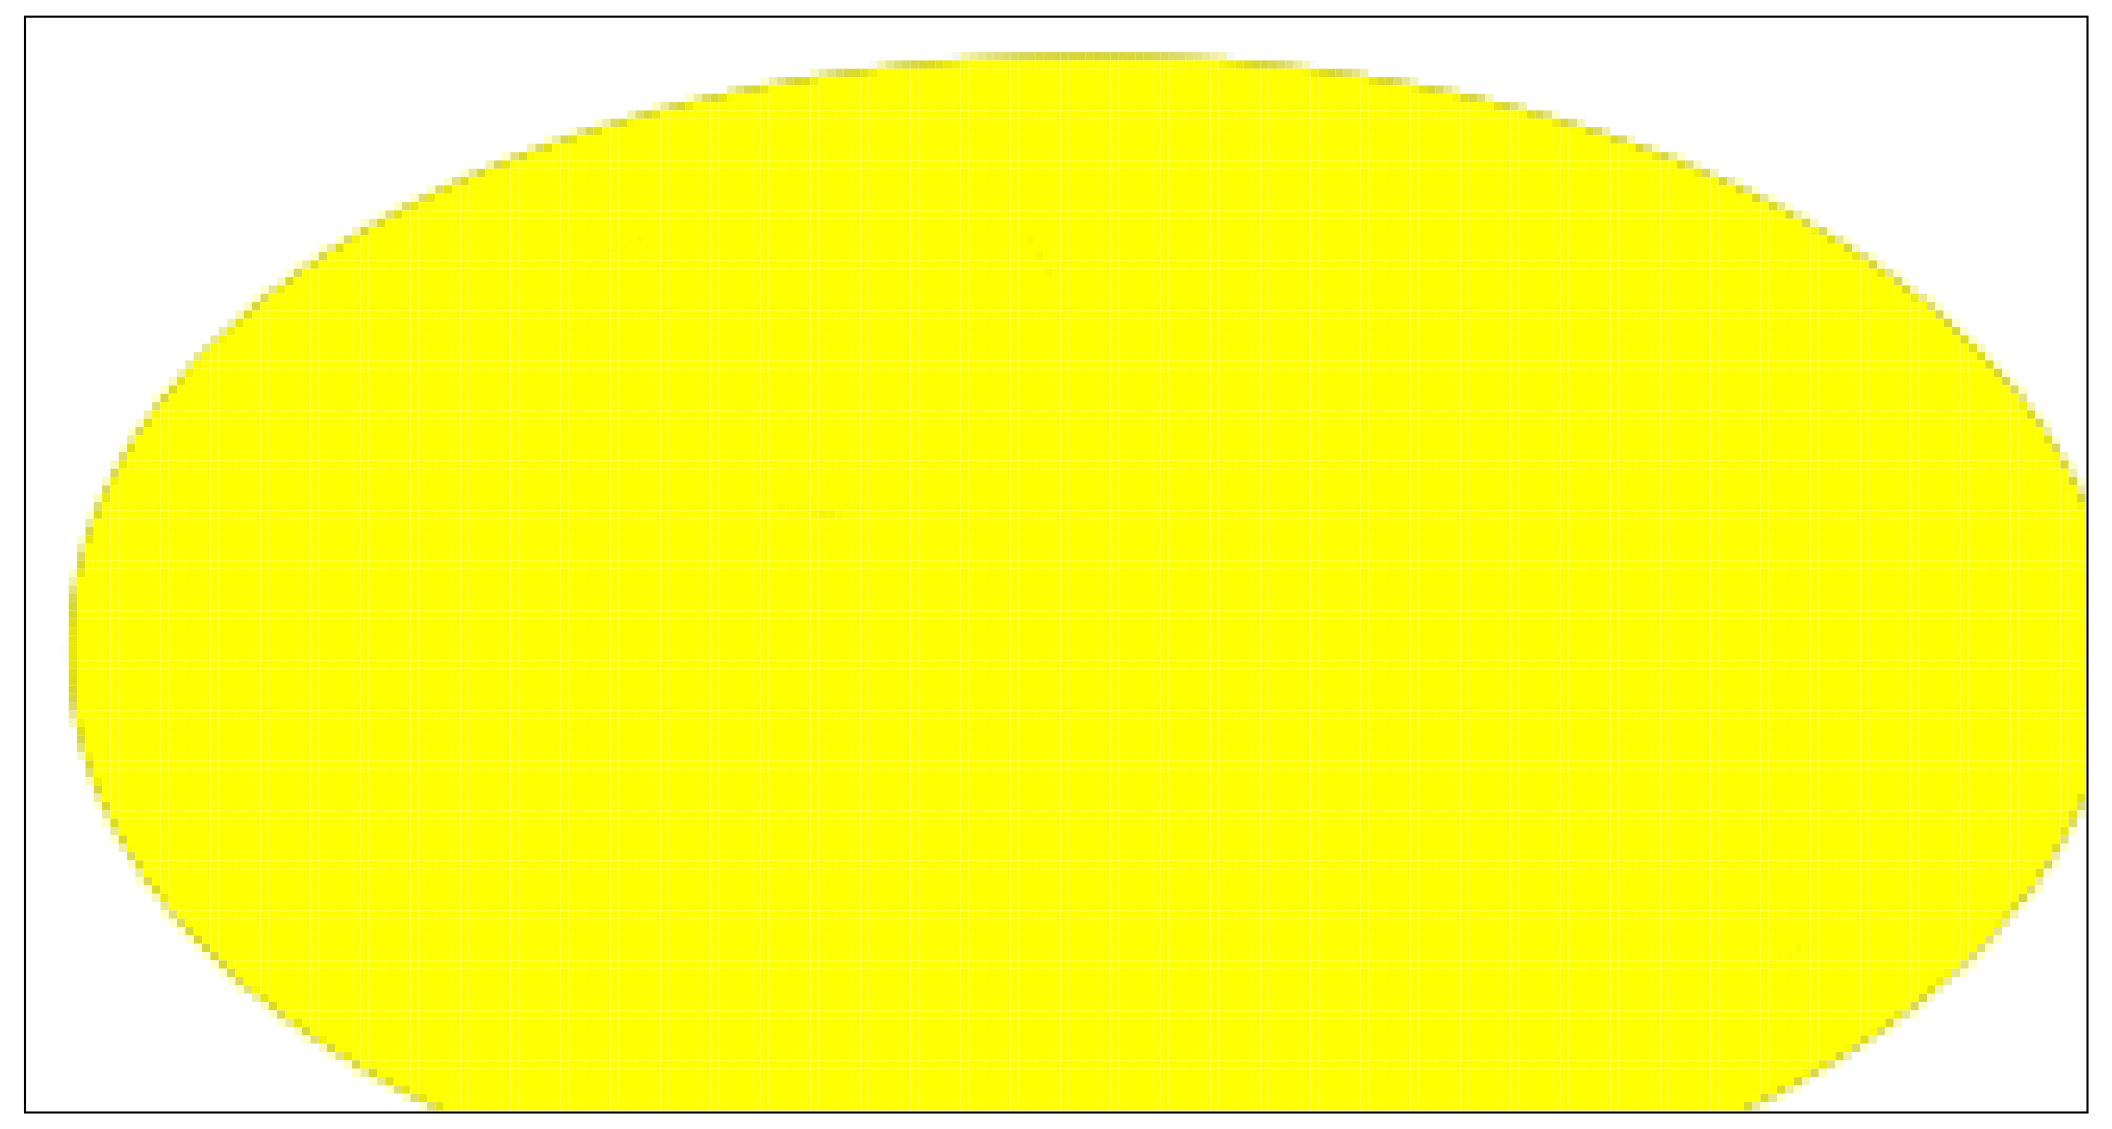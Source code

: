 digraph dibujo{
node [shape=plaintext]
a [label=<<TABLE BORDER="1" CELLBORDER="0" CELLSPACING="0">
<TR><TD BGCOLOR="#FFFFFF"></TD><TD BGCOLOR="#FFFFFF"></TD><TD BGCOLOR="#FFFFFF"></TD><TD BGCOLOR="#FFFFFF"></TD><TD BGCOLOR="#FFFFFF"></TD><TD BGCOLOR="#FFFFFF"></TD><TD BGCOLOR="#FFFFFF"></TD><TD BGCOLOR="#FFFFFF"></TD><TD BGCOLOR="#FFFFFF"></TD><TD BGCOLOR="#FFFFFF"></TD><TD BGCOLOR="#FFFFFF"></TD><TD BGCOLOR="#FFFFFF"></TD><TD BGCOLOR="#FFFFFF"></TD><TD BGCOLOR="#FFFFFF"></TD><TD BGCOLOR="#FFFFFF"></TD><TD BGCOLOR="#FFFFFF"></TD><TD BGCOLOR="#FFFFFF"></TD><TD BGCOLOR="#FFFFFF"></TD><TD BGCOLOR="#FFFFFF"></TD><TD BGCOLOR="#FFFFFF"></TD><TD BGCOLOR="#FFFFFF"></TD><TD BGCOLOR="#FFFFFF"></TD><TD BGCOLOR="#FFFFFF"></TD><TD BGCOLOR="#FFFFFF"></TD><TD BGCOLOR="#FFFFFF"></TD><TD BGCOLOR="#FFFFFF"></TD><TD BGCOLOR="#FFFFFF"></TD><TD BGCOLOR="#FFFFFF"></TD><TD BGCOLOR="#FFFFFF"></TD><TD BGCOLOR="#FFFFFF"></TD><TD BGCOLOR="#FFFFFF"></TD><TD BGCOLOR="#FFFFFF"></TD><TD BGCOLOR="#FFFFFF"></TD><TD BGCOLOR="#FFFFFF"></TD><TD BGCOLOR="#FFFFFF"></TD><TD BGCOLOR="#FFFFFF"></TD><TD BGCOLOR="#FFFFFF"></TD><TD BGCOLOR="#FFFFFF"></TD><TD BGCOLOR="#FFFFFF"></TD><TD BGCOLOR="#FFFFFF"></TD><TD BGCOLOR="#FFFFFF"></TD><TD BGCOLOR="#FFFFFF"></TD><TD BGCOLOR="#FFFFFF"></TD><TD BGCOLOR="#FFFFFF"></TD><TD BGCOLOR="#FFFFFF"></TD><TD BGCOLOR="#FFFFFF"></TD><TD BGCOLOR="#FFFFFF"></TD><TD BGCOLOR="#FFFFFF"></TD><TD BGCOLOR="#FFFFFF"></TD><TD BGCOLOR="#FFFFFF"></TD><TD BGCOLOR="#FFFFFF"></TD><TD BGCOLOR="#FFFFFF"></TD><TD BGCOLOR="#FFFFFF"></TD><TD BGCOLOR="#FFFFFF"></TD><TD BGCOLOR="#FFFFFF"></TD><TD BGCOLOR="#FFFFFF"></TD><TD BGCOLOR="#FFFFFF"></TD><TD BGCOLOR="#FFFFFF"></TD><TD BGCOLOR="#FFFFFF"></TD><TD BGCOLOR="#FFFFFF"></TD><TD BGCOLOR="#FFFFFF"></TD><TD BGCOLOR="#FFFFFF"></TD><TD BGCOLOR="#FFFFFF"></TD><TD BGCOLOR="#FFFFFF"></TD><TD BGCOLOR="#FFFFFF"></TD><TD BGCOLOR="#FFFFFF"></TD><TD BGCOLOR="#FFFFFF"></TD><TD BGCOLOR="#FFFFFF"></TD><TD BGCOLOR="#FFFFFF"></TD><TD BGCOLOR="#FFFFFF"></TD><TD BGCOLOR="#FFFFFF"></TD><TD BGCOLOR="#FFFFFF"></TD><TD BGCOLOR="#FFFFFF"></TD><TD BGCOLOR="#FFFFFF"></TD><TD BGCOLOR="#FFFFFF"></TD><TD BGCOLOR="#FFFFFF"></TD><TD BGCOLOR="#FFFFFF"></TD><TD BGCOLOR="#FFFFFF"></TD><TD BGCOLOR="#FFFFFF"></TD><TD BGCOLOR="#FFFFFF"></TD><TD BGCOLOR="#FFFFFF"></TD><TD BGCOLOR="#FFFFFF"></TD><TD BGCOLOR="#FFFFFF"></TD><TD BGCOLOR="#FFFFFF"></TD><TD BGCOLOR="#FFFFFF"></TD><TD BGCOLOR="#FFFFFF"></TD><TD BGCOLOR="#FFFFFF"></TD><TD BGCOLOR="#FFFFFF"></TD><TD BGCOLOR="#FFFFFF"></TD><TD BGCOLOR="#FFFFFF"></TD><TD BGCOLOR="#FFFFFF"></TD><TD BGCOLOR="#FFFFFF"></TD><TD BGCOLOR="#FFFFFF"></TD><TD BGCOLOR="#FFFFFF"></TD><TD BGCOLOR="#FFFFFF"></TD><TD BGCOLOR="#FFFFFF"></TD><TD BGCOLOR="#FFFFFF"></TD><TD BGCOLOR="#FFFFFF"></TD><TD BGCOLOR="#FFFFFF"></TD><TD BGCOLOR="#FFFFFF"></TD><TD BGCOLOR="#FFFFFF"></TD><TD BGCOLOR="#FFFFFF"></TD><TD BGCOLOR="#FFFFFF"></TD><TD BGCOLOR="#FFFFFF"></TD><TD BGCOLOR="#FFFFFF"></TD><TD BGCOLOR="#FFFFFF"></TD><TD BGCOLOR="#FFFFFF"></TD><TD BGCOLOR="#FFFFFF"></TD><TD BGCOLOR="#FFFFFF"></TD><TD BGCOLOR="#FFFFFF"></TD><TD BGCOLOR="#FFFFFF"></TD><TD BGCOLOR="#FFFFFF"></TD><TD BGCOLOR="#FFFFFF"></TD><TD BGCOLOR="#FFFFFF"></TD><TD BGCOLOR="#FFFFFF"></TD><TD BGCOLOR="#FFFFFF"></TD><TD BGCOLOR="#FFFFFF"></TD><TD BGCOLOR="#FFFFFF"></TD><TD BGCOLOR="#FFFFFF"></TD><TD BGCOLOR="#FFFFFF"></TD><TD BGCOLOR="#FFFFFF"></TD><TD BGCOLOR="#FFFFFF"></TD><TD BGCOLOR="#FFFFFF"></TD><TD BGCOLOR="#FFFFFF"></TD><TD BGCOLOR="#FFFFFF"></TD><TD BGCOLOR="#FFFFFF"></TD><TD BGCOLOR="#FFFFFF"></TD><TD BGCOLOR="#FFFFFF"></TD><TD BGCOLOR="#FFFFFF"></TD><TD BGCOLOR="#FFFFFF"></TD><TD BGCOLOR="#FFFFFF"></TD><TD BGCOLOR="#FFFFFF"></TD><TD BGCOLOR="#FFFFFF"></TD><TD BGCOLOR="#FFFFFF"></TD><TD BGCOLOR="#FFFFFF"></TD><TD BGCOLOR="#FFFFFF"></TD><TD BGCOLOR="#FFFFFF"></TD><TD BGCOLOR="#FFFFFF"></TD><TD BGCOLOR="#FFFFFF"></TD><TD BGCOLOR="#FFFFFF"></TD><TD BGCOLOR="#FFFFFF"></TD><TD BGCOLOR="#FFFFFF"></TD><TD BGCOLOR="#FFFFFF"></TD><TD BGCOLOR="#FFFFFF"></TD><TD BGCOLOR="#FFFFFF"></TD><TD BGCOLOR="#FFFFFF"></TD><TD BGCOLOR="#FFFFFF"></TD><TD BGCOLOR="#FFFFFF"></TD><TD BGCOLOR="#FFFFFF"></TD><TD BGCOLOR="#FFFFFF"></TD><TD BGCOLOR="#FFFFFF"></TD><TD BGCOLOR="#FFFFFF"></TD><TD BGCOLOR="#FFFFFF"></TD><TD BGCOLOR="#FFFFFF"></TD><TD BGCOLOR="#FFFFFF"></TD><TD BGCOLOR="#FFFFFF"></TD><TD BGCOLOR="#FFFFFF"></TD><TD BGCOLOR="#FFFFFF"></TD><TD BGCOLOR="#FFFFFF"></TD><TD BGCOLOR="#FFFFFF"></TD><TD BGCOLOR="#FFFFFF"></TD><TD BGCOLOR="#FFFFFF"></TD><TD BGCOLOR="#FFFFFF"></TD><TD BGCOLOR="#FFFFFF"></TD><TD BGCOLOR="#FFFFFF"></TD><TD BGCOLOR="#FFFFFF"></TD><TD BGCOLOR="#FFFFFF"></TD><TD BGCOLOR="#FFFFFF"></TD><TD BGCOLOR="#FFFFFF"></TD><TD BGCOLOR="#FFFFFF"></TD><TD BGCOLOR="#FFFFFF"></TD><TD BGCOLOR="#FFFFFF"></TD><TD BGCOLOR="#FFFFFF"></TD><TD BGCOLOR="#FFFFFF"></TD><TD BGCOLOR="#FFFFFF"></TD><TD BGCOLOR="#FFFFFF"></TD><TD BGCOLOR="#FFFFFF"></TD><TD BGCOLOR="#FFFFFF"></TD><TD BGCOLOR="#FFFFFF"></TD><TD BGCOLOR="#FFFFFF"></TD><TD BGCOLOR="#FFFFFF"></TD><TD BGCOLOR="#FFFFFF"></TD><TD BGCOLOR="#FFFFFF"></TD><TD BGCOLOR="#FFFFFF"></TD><TD BGCOLOR="#FFFFFF"></TD><TD BGCOLOR="#FFFFFF"></TD><TD BGCOLOR="#FFFFFF"></TD><TD BGCOLOR="#FFFFFF"></TD><TD BGCOLOR="#FFFFFF"></TD><TD BGCOLOR="#FFFFFF"></TD><TD BGCOLOR="#FFFFFF"></TD><TD BGCOLOR="#FFFFFF"></TD><TD BGCOLOR="#FFFFFF"></TD><TD BGCOLOR="#FFFFFF"></TD><TD BGCOLOR="#FFFFFF"></TD><TD BGCOLOR="#FFFFFF"></TD><TD BGCOLOR="#FFFFFF"></TD><TD BGCOLOR="#FFFFFF"></TD><TD BGCOLOR="#FFFFFF"></TD><TD BGCOLOR="#FFFFFF"></TD><TD BGCOLOR="#FFFFFF"></TD><TD BGCOLOR="#FFFFFF"></TD><TD BGCOLOR="#FFFFFF"></TD><TD BGCOLOR="#FFFFFF"></TD><TD BGCOLOR="#FFFFFF"></TD><TD BGCOLOR="#FFFFFF"></TD><TD BGCOLOR="#FFFFFF"></TD><TD BGCOLOR="#FFFFFF"></TD><TD BGCOLOR="#FFFFFF"></TD><TD BGCOLOR="#FFFFFF"></TD><TD BGCOLOR="#FFFFFF"></TD><TD BGCOLOR="#FFFFFF"></TD><TD BGCOLOR="#FFFFFF"></TD><TD BGCOLOR="#FFFFFF"></TD><TD BGCOLOR="#FFFFFF"></TD><TD BGCOLOR="#FFFFFF"></TD><TD BGCOLOR="#FFFFFF"></TD><TD BGCOLOR="#FFFFFF"></TD><TD BGCOLOR="#FFFFFF"></TD><TD BGCOLOR="#FFFFFF"></TD><TD BGCOLOR="#FFFFFF"></TD><TD BGCOLOR="#FFFFFF"></TD><TD BGCOLOR="#FFFFFF"></TD><TD BGCOLOR="#FFFFFF"></TD><TD BGCOLOR="#FFFFFF"></TD><TD BGCOLOR="#FFFFFF"></TD><TD BGCOLOR="#FFFFFF"></TD><TD BGCOLOR="#FFFFFF"></TD><TD BGCOLOR="#FFFFFF"></TD><TD BGCOLOR="#FFFFFF"></TD><TD BGCOLOR="#FFFFFF"></TD><TD BGCOLOR="#FFFFFF"></TD><TD BGCOLOR="#FFFFFF"></TD><TD BGCOLOR="#FFFFFF"></TD><TD BGCOLOR="#FFFFFF"></TD><TD BGCOLOR="#FFFFFF"></TD><TD BGCOLOR="#FFFFFF"></TD><TD BGCOLOR="#FFFFFF"></TD><TD BGCOLOR="#FFFFFF"></TD><TD BGCOLOR="#FFFFFF"></TD><TD BGCOLOR="#FFFFFF"></TD><TD BGCOLOR="#FFFFFF"></TD><TD BGCOLOR="#FFFFFF"></TD><TD BGCOLOR="#FFFFFF"></TD><TD BGCOLOR="#FFFFFF"></TD><TD BGCOLOR="#FFFFFF"></TD><TD BGCOLOR="#FFFFFF"></TD></TR>
<TR><TD BGCOLOR="#FFFFFF"></TD><TD BGCOLOR="#FFFFFF"></TD><TD BGCOLOR="#FFFFFF"></TD><TD BGCOLOR="#FFFFFF"></TD><TD BGCOLOR="#FFFFFF"></TD><TD BGCOLOR="#FFFFFF"></TD><TD BGCOLOR="#FFFFFF"></TD><TD BGCOLOR="#FFFFFF"></TD><TD BGCOLOR="#FFFFFF"></TD><TD BGCOLOR="#FFFFFF"></TD><TD BGCOLOR="#FFFFFF"></TD><TD BGCOLOR="#FFFFFF"></TD><TD BGCOLOR="#FFFFFF"></TD><TD BGCOLOR="#FFFFFF"></TD><TD BGCOLOR="#FFFFFF"></TD><TD BGCOLOR="#FFFFFF"></TD><TD BGCOLOR="#FFFFFF"></TD><TD BGCOLOR="#FFFFFF"></TD><TD BGCOLOR="#FFFFFF"></TD><TD BGCOLOR="#FFFFFF"></TD><TD BGCOLOR="#FFFFFF"></TD><TD BGCOLOR="#FFFFFF"></TD><TD BGCOLOR="#FFFFFF"></TD><TD BGCOLOR="#FFFFFF"></TD><TD BGCOLOR="#FFFFFF"></TD><TD BGCOLOR="#FFFFFF"></TD><TD BGCOLOR="#FFFFFF"></TD><TD BGCOLOR="#FFFFFF"></TD><TD BGCOLOR="#FFFFFF"></TD><TD BGCOLOR="#FFFFFF"></TD><TD BGCOLOR="#FFFFFF"></TD><TD BGCOLOR="#FFFFFF"></TD><TD BGCOLOR="#FFFFFF"></TD><TD BGCOLOR="#FFFFFF"></TD><TD BGCOLOR="#FFFFFF"></TD><TD BGCOLOR="#FFFFFF"></TD><TD BGCOLOR="#FFFFFF"></TD><TD BGCOLOR="#FFFFFF"></TD><TD BGCOLOR="#FFFFFF"></TD><TD BGCOLOR="#FFFFFF"></TD><TD BGCOLOR="#FFFFFF"></TD><TD BGCOLOR="#FFFFFF"></TD><TD BGCOLOR="#FFFFFF"></TD><TD BGCOLOR="#FFFFFF"></TD><TD BGCOLOR="#FFFFFF"></TD><TD BGCOLOR="#FFFFFF"></TD><TD BGCOLOR="#FFFFFF"></TD><TD BGCOLOR="#FFFFFF"></TD><TD BGCOLOR="#FFFFFF"></TD><TD BGCOLOR="#FFFFFF"></TD><TD BGCOLOR="#FFFFFF"></TD><TD BGCOLOR="#FFFFFF"></TD><TD BGCOLOR="#FFFFFF"></TD><TD BGCOLOR="#FFFFFF"></TD><TD BGCOLOR="#FFFFFF"></TD><TD BGCOLOR="#FFFFFF"></TD><TD BGCOLOR="#FFFFFF"></TD><TD BGCOLOR="#FFFFFF"></TD><TD BGCOLOR="#FFFFFF"></TD><TD BGCOLOR="#FFFFFF"></TD><TD BGCOLOR="#FFFFFF"></TD><TD BGCOLOR="#FFFFFF"></TD><TD BGCOLOR="#FFFFFF"></TD><TD BGCOLOR="#FFFFFF"></TD><TD BGCOLOR="#FFFFFF"></TD><TD BGCOLOR="#FFFFFF"></TD><TD BGCOLOR="#FFFFFF"></TD><TD BGCOLOR="#FFFFFF"></TD><TD BGCOLOR="#FFFFFF"></TD><TD BGCOLOR="#FFFFFF"></TD><TD BGCOLOR="#FFFFFF"></TD><TD BGCOLOR="#FFFFFF"></TD><TD BGCOLOR="#FFFFFF"></TD><TD BGCOLOR="#FFFFFF"></TD><TD BGCOLOR="#FFFFFF"></TD><TD BGCOLOR="#FFFFFF"></TD><TD BGCOLOR="#FFFFFF"></TD><TD BGCOLOR="#FFFFFF"></TD><TD BGCOLOR="#FFFFFF"></TD><TD BGCOLOR="#FFFFFF"></TD><TD BGCOLOR="#FFFFFF"></TD><TD BGCOLOR="#FFFFFF"></TD><TD BGCOLOR="#FFFFFF"></TD><TD BGCOLOR="#FFFFFF"></TD><TD BGCOLOR="#FFFFFF"></TD><TD BGCOLOR="#FFFFFF"></TD><TD BGCOLOR="#FFFFFF"></TD><TD BGCOLOR="#FFFFFF"></TD><TD BGCOLOR="#FFFFFF"></TD><TD BGCOLOR="#FFFFFF"></TD><TD BGCOLOR="#FFFFFF"></TD><TD BGCOLOR="#FFFFFF"></TD><TD BGCOLOR="#FFFFFF"></TD><TD BGCOLOR="#FFFFFF"></TD><TD BGCOLOR="#FFFFFF"></TD><TD BGCOLOR="#FFFFFF"></TD><TD BGCOLOR="#FFFFFF"></TD><TD BGCOLOR="#FFFFFF"></TD><TD BGCOLOR="#FFFFFF"></TD><TD BGCOLOR="#FFFFFF"></TD><TD BGCOLOR="#FFFFFF"></TD><TD BGCOLOR="#FFFFFF"></TD><TD BGCOLOR="#FFFFFF"></TD><TD BGCOLOR="#FFFFFF"></TD><TD BGCOLOR="#FFFFFF"></TD><TD BGCOLOR="#FFFFFF"></TD><TD BGCOLOR="#FFFFFF"></TD><TD BGCOLOR="#FFFFFF"></TD><TD BGCOLOR="#FFFFFF"></TD><TD BGCOLOR="#FFFFFF"></TD><TD BGCOLOR="#FFFFFF"></TD><TD BGCOLOR="#FFFFFF"></TD><TD BGCOLOR="#FFFFFF"></TD><TD BGCOLOR="#FFFFFF"></TD><TD BGCOLOR="#FFFFFF"></TD><TD BGCOLOR="#FFFFFF"></TD><TD BGCOLOR="#FFFFFF"></TD><TD BGCOLOR="#FFFFFF"></TD><TD BGCOLOR="#FFFFFF"></TD><TD BGCOLOR="#FFFFFF"></TD><TD BGCOLOR="#FFFFFF"></TD><TD BGCOLOR="#FFFFFF"></TD><TD BGCOLOR="#FFFFFF"></TD><TD BGCOLOR="#FFFFFF"></TD><TD BGCOLOR="#FFFFFF"></TD><TD BGCOLOR="#FFFFFF"></TD><TD BGCOLOR="#FFFFFF"></TD><TD BGCOLOR="#FFFFFF"></TD><TD BGCOLOR="#FFFFFF"></TD><TD BGCOLOR="#FFFFFF"></TD><TD BGCOLOR="#FFFFFF"></TD><TD BGCOLOR="#FFFFFF"></TD><TD BGCOLOR="#FFFFFF"></TD><TD BGCOLOR="#FFFFFF"></TD><TD BGCOLOR="#FFFFFF"></TD><TD BGCOLOR="#FFFFFF"></TD><TD BGCOLOR="#FFFFFF"></TD><TD BGCOLOR="#FFFFFF"></TD><TD BGCOLOR="#FFFFFF"></TD><TD BGCOLOR="#FFFFFF"></TD><TD BGCOLOR="#FFFFFF"></TD><TD BGCOLOR="#FFFFFF"></TD><TD BGCOLOR="#FFFFFF"></TD><TD BGCOLOR="#FFFFFF"></TD><TD BGCOLOR="#FFFFFF"></TD><TD BGCOLOR="#FFFFFF"></TD><TD BGCOLOR="#FFFFFF"></TD><TD BGCOLOR="#FFFFFF"></TD><TD BGCOLOR="#FFFFFF"></TD><TD BGCOLOR="#FFFFFF"></TD><TD BGCOLOR="#FFFFFF"></TD><TD BGCOLOR="#FFFFFF"></TD><TD BGCOLOR="#FFFFFF"></TD><TD BGCOLOR="#FFFFFF"></TD><TD BGCOLOR="#FFFFFF"></TD><TD BGCOLOR="#FFFFFF"></TD><TD BGCOLOR="#FFFFFF"></TD><TD BGCOLOR="#FFFFFF"></TD><TD BGCOLOR="#FFFFFF"></TD><TD BGCOLOR="#FFFFFF"></TD><TD BGCOLOR="#FFFFFF"></TD><TD BGCOLOR="#FFFFFF"></TD><TD BGCOLOR="#FFFFFF"></TD><TD BGCOLOR="#FFFFFF"></TD><TD BGCOLOR="#FFFFFF"></TD><TD BGCOLOR="#FFFFFF"></TD><TD BGCOLOR="#FFFFFF"></TD><TD BGCOLOR="#FFFFFF"></TD><TD BGCOLOR="#FFFFFF"></TD><TD BGCOLOR="#FFFFFF"></TD><TD BGCOLOR="#FFFFFF"></TD><TD BGCOLOR="#FFFFFF"></TD><TD BGCOLOR="#FFFFFF"></TD><TD BGCOLOR="#FFFFFF"></TD><TD BGCOLOR="#FFFFFF"></TD><TD BGCOLOR="#FFFFFF"></TD><TD BGCOLOR="#FFFFFF"></TD><TD BGCOLOR="#FFFFFF"></TD><TD BGCOLOR="#FFFFFF"></TD><TD BGCOLOR="#FFFFFF"></TD><TD BGCOLOR="#FFFFFF"></TD><TD BGCOLOR="#FFFFFF"></TD><TD BGCOLOR="#FFFFFF"></TD><TD BGCOLOR="#FFFFFF"></TD><TD BGCOLOR="#FFFFFF"></TD><TD BGCOLOR="#FFFFFF"></TD><TD BGCOLOR="#FFFFFF"></TD><TD BGCOLOR="#FFFFFF"></TD><TD BGCOLOR="#FFFFFF"></TD><TD BGCOLOR="#FFFFFF"></TD><TD BGCOLOR="#FFFFFF"></TD><TD BGCOLOR="#FFFFFF"></TD><TD BGCOLOR="#FFFFFF"></TD><TD BGCOLOR="#FFFFFF"></TD><TD BGCOLOR="#FFFFFF"></TD><TD BGCOLOR="#FFFFFF"></TD><TD BGCOLOR="#FFFFFF"></TD><TD BGCOLOR="#FFFFFF"></TD><TD BGCOLOR="#FFFFFF"></TD><TD BGCOLOR="#FFFFFF"></TD><TD BGCOLOR="#FFFFFF"></TD><TD BGCOLOR="#FFFFFF"></TD><TD BGCOLOR="#FFFFFF"></TD><TD BGCOLOR="#FFFFFF"></TD><TD BGCOLOR="#FFFFFF"></TD><TD BGCOLOR="#FFFFFF"></TD><TD BGCOLOR="#FFFFFF"></TD><TD BGCOLOR="#FFFFFF"></TD><TD BGCOLOR="#FFFFFF"></TD><TD BGCOLOR="#FFFFFF"></TD><TD BGCOLOR="#FFFFFF"></TD><TD BGCOLOR="#FFFFFF"></TD><TD BGCOLOR="#FFFFFF"></TD><TD BGCOLOR="#FFFFFF"></TD><TD BGCOLOR="#FFFFFF"></TD><TD BGCOLOR="#FFFFFF"></TD><TD BGCOLOR="#FFFFFF"></TD><TD BGCOLOR="#FFFFFF"></TD><TD BGCOLOR="#FFFFFF"></TD><TD BGCOLOR="#FFFFFF"></TD><TD BGCOLOR="#FFFFFF"></TD><TD BGCOLOR="#FFFFFF"></TD><TD BGCOLOR="#FFFFFF"></TD><TD BGCOLOR="#FFFFFF"></TD><TD BGCOLOR="#FFFFFF"></TD><TD BGCOLOR="#FFFFFF"></TD><TD BGCOLOR="#FFFFFF"></TD><TD BGCOLOR="#FFFFFF"></TD><TD BGCOLOR="#FFFFFF"></TD><TD BGCOLOR="#FFFFFF"></TD><TD BGCOLOR="#FFFFFF"></TD><TD BGCOLOR="#FFFFFF"></TD><TD BGCOLOR="#FFFFFF"></TD><TD BGCOLOR="#FFFFFF"></TD><TD BGCOLOR="#FFFFFF"></TD><TD BGCOLOR="#FFFFFF"></TD><TD BGCOLOR="#FFFFFF"></TD><TD BGCOLOR="#FFFFFF"></TD><TD BGCOLOR="#FFFFFF"></TD><TD BGCOLOR="#FFFFFF"></TD><TD BGCOLOR="#FFFFFF"></TD><TD BGCOLOR="#FFFFFF"></TD><TD BGCOLOR="#FFFFFF"></TD><TD BGCOLOR="#FFFFFF"></TD><TD BGCOLOR="#FFFFFF"></TD><TD BGCOLOR="#FFFFFF"></TD><TD BGCOLOR="#FFFFFF"></TD></TR>
<TR><TD BGCOLOR="#FFFFFF"></TD><TD BGCOLOR="#FFFFFF"></TD><TD BGCOLOR="#FFFFFF"></TD><TD BGCOLOR="#FFFFFF"></TD><TD BGCOLOR="#FFFFFF"></TD><TD BGCOLOR="#FFFFFF"></TD><TD BGCOLOR="#FFFFFF"></TD><TD BGCOLOR="#FFFFFF"></TD><TD BGCOLOR="#FFFFFF"></TD><TD BGCOLOR="#FFFFFF"></TD><TD BGCOLOR="#FFFFFF"></TD><TD BGCOLOR="#FFFFFF"></TD><TD BGCOLOR="#FFFFFF"></TD><TD BGCOLOR="#FFFFFF"></TD><TD BGCOLOR="#FFFFFF"></TD><TD BGCOLOR="#FFFFFF"></TD><TD BGCOLOR="#FFFFFF"></TD><TD BGCOLOR="#FFFFFF"></TD><TD BGCOLOR="#FFFFFF"></TD><TD BGCOLOR="#FFFFFF"></TD><TD BGCOLOR="#FFFFFF"></TD><TD BGCOLOR="#FFFFFF"></TD><TD BGCOLOR="#FFFFFF"></TD><TD BGCOLOR="#FFFFFF"></TD><TD BGCOLOR="#FFFFFF"></TD><TD BGCOLOR="#FFFFFF"></TD><TD BGCOLOR="#FFFFFF"></TD><TD BGCOLOR="#FFFFFF"></TD><TD BGCOLOR="#FFFFFF"></TD><TD BGCOLOR="#FFFFFF"></TD><TD BGCOLOR="#FFFFFF"></TD><TD BGCOLOR="#FFFFFF"></TD><TD BGCOLOR="#FFFFFF"></TD><TD BGCOLOR="#FFFFFF"></TD><TD BGCOLOR="#FFFFFF"></TD><TD BGCOLOR="#FFFFFF"></TD><TD BGCOLOR="#FFFFFF"></TD><TD BGCOLOR="#FFFFFF"></TD><TD BGCOLOR="#FFFFFF"></TD><TD BGCOLOR="#FFFFFF"></TD><TD BGCOLOR="#FFFFFF"></TD><TD BGCOLOR="#FFFFFF"></TD><TD BGCOLOR="#FFFFFF"></TD><TD BGCOLOR="#FFFFFF"></TD><TD BGCOLOR="#FFFFFF"></TD><TD BGCOLOR="#FFFFFF"></TD><TD BGCOLOR="#FFFFFF"></TD><TD BGCOLOR="#FFFFFF"></TD><TD BGCOLOR="#FFFFFF"></TD><TD BGCOLOR="#FFFFFF"></TD><TD BGCOLOR="#FFFFFF"></TD><TD BGCOLOR="#FFFFFF"></TD><TD BGCOLOR="#FFFFFF"></TD><TD BGCOLOR="#FFFFFF"></TD><TD BGCOLOR="#FFFFFF"></TD><TD BGCOLOR="#FFFFFF"></TD><TD BGCOLOR="#FFFFFF"></TD><TD BGCOLOR="#FFFFFF"></TD><TD BGCOLOR="#FFFFFF"></TD><TD BGCOLOR="#FFFFFF"></TD><TD BGCOLOR="#FFFFFF"></TD><TD BGCOLOR="#FFFFFF"></TD><TD BGCOLOR="#FFFFFF"></TD><TD BGCOLOR="#FFFFFF"></TD><TD BGCOLOR="#FFFFFF"></TD><TD BGCOLOR="#FFFFFF"></TD><TD BGCOLOR="#FFFFFF"></TD><TD BGCOLOR="#FFFFFF"></TD><TD BGCOLOR="#FFFFFF"></TD><TD BGCOLOR="#FFFFFF"></TD><TD BGCOLOR="#FFFFFF"></TD><TD BGCOLOR="#FFFFFF"></TD><TD BGCOLOR="#FFFFFF"></TD><TD BGCOLOR="#FFFFFF"></TD><TD BGCOLOR="#FFFFFF"></TD><TD BGCOLOR="#FFFFFF"></TD><TD BGCOLOR="#FFFFFF"></TD><TD BGCOLOR="#FFFFFF"></TD><TD BGCOLOR="#FFFFFF"></TD><TD BGCOLOR="#FFFFFF"></TD><TD BGCOLOR="#FFFFFF"></TD><TD BGCOLOR="#FFFFFF"></TD><TD BGCOLOR="#FFFFFF"></TD><TD BGCOLOR="#FFFFFF"></TD><TD BGCOLOR="#FFFFFF"></TD><TD BGCOLOR="#FFFFFF"></TD><TD BGCOLOR="#FFFFFF"></TD><TD BGCOLOR="#FFFFFF"></TD><TD BGCOLOR="#FFFFFF"></TD><TD BGCOLOR="#FFFFFF"></TD><TD BGCOLOR="#FFFFFF"></TD><TD BGCOLOR="#FFFFFF"></TD><TD BGCOLOR="#FFFFFF"></TD><TD BGCOLOR="#FFFFFF"></TD><TD BGCOLOR="#FFFFFF"></TD><TD BGCOLOR="#FFFFFF"></TD><TD BGCOLOR="#FFFFFF"></TD><TD BGCOLOR="#FFFFFF"></TD><TD BGCOLOR="#FFFFFF"></TD><TD BGCOLOR="#FFFFFF"></TD><TD BGCOLOR="#FFFFFF"></TD><TD BGCOLOR="#FFFFFF"></TD><TD BGCOLOR="#FFFFFF"></TD><TD BGCOLOR="#FFFFFF"></TD><TD BGCOLOR="#FFFFFF"></TD><TD BGCOLOR="#FFFFFF"></TD><TD BGCOLOR="#FFFFFF"></TD><TD BGCOLOR="#FFFFFF"></TD><TD BGCOLOR="#FFFFFF"></TD><TD BGCOLOR="#FFFFFF"></TD><TD BGCOLOR="#FFFFFF"></TD><TD BGCOLOR="#FFFFFF"></TD><TD BGCOLOR="#FFFFFF"></TD><TD BGCOLOR="#FFFFFF"></TD><TD BGCOLOR="#FFFFFF"></TD><TD BGCOLOR="#FFFFFF"></TD><TD BGCOLOR="#FFFFFF"></TD><TD BGCOLOR="#FFFFFF"></TD><TD BGCOLOR="#FFFFFF"></TD><TD BGCOLOR="#FFFFFF"></TD><TD BGCOLOR="#FFFFFF"></TD><TD BGCOLOR="#FFFFFF"></TD><TD BGCOLOR="#FFFFFF"></TD><TD BGCOLOR="#FFFFFF"></TD><TD BGCOLOR="#FFFFFF"></TD><TD BGCOLOR="#FFFFFF"></TD><TD BGCOLOR="#FFFFFF"></TD><TD BGCOLOR="#FFFFFF"></TD><TD BGCOLOR="#FFFFFF"></TD><TD BGCOLOR="#FFFFFF"></TD><TD BGCOLOR="#FFFFFF"></TD><TD BGCOLOR="#FFFFFF"></TD><TD BGCOLOR="#FFFFFF"></TD><TD BGCOLOR="#FFFFFF"></TD><TD BGCOLOR="#FFFFFF"></TD><TD BGCOLOR="#FFFFFF"></TD><TD BGCOLOR="#FFFFFF"></TD><TD BGCOLOR="#FFFFFF"></TD><TD BGCOLOR="#FFFFFF"></TD><TD BGCOLOR="#FFFFFF"></TD><TD BGCOLOR="#FFFFFF"></TD><TD BGCOLOR="#FFFFFF"></TD><TD BGCOLOR="#FFFFFF"></TD><TD BGCOLOR="#FFFFFF"></TD><TD BGCOLOR="#FFFFFF"></TD><TD BGCOLOR="#FFFFFF"></TD><TD BGCOLOR="#FFFFFF"></TD><TD BGCOLOR="#FFFFFF"></TD><TD BGCOLOR="#FFFFFF"></TD><TD BGCOLOR="#FFFFFF"></TD><TD BGCOLOR="#FFFFFF"></TD><TD BGCOLOR="#FFFFFF"></TD><TD BGCOLOR="#FFFFFF"></TD><TD BGCOLOR="#FFFFFF"></TD><TD BGCOLOR="#FFFFFF"></TD><TD BGCOLOR="#FFFFFF"></TD><TD BGCOLOR="#FFFFFF"></TD><TD BGCOLOR="#FFFFFF"></TD><TD BGCOLOR="#FFFFFF"></TD><TD BGCOLOR="#FFFFFF"></TD><TD BGCOLOR="#FFFFFF"></TD><TD BGCOLOR="#FFFFFF"></TD><TD BGCOLOR="#FFFFFF"></TD><TD BGCOLOR="#FFFFFF"></TD><TD BGCOLOR="#FFFFFF"></TD><TD BGCOLOR="#FFFFFF"></TD><TD BGCOLOR="#FFFFFF"></TD><TD BGCOLOR="#FFFFFF"></TD><TD BGCOLOR="#FFFFFF"></TD><TD BGCOLOR="#FFFFFF"></TD><TD BGCOLOR="#FFFFFF"></TD><TD BGCOLOR="#FFFFFF"></TD><TD BGCOLOR="#FFFFFF"></TD><TD BGCOLOR="#FFFFFF"></TD><TD BGCOLOR="#FFFFFF"></TD><TD BGCOLOR="#FFFFFF"></TD><TD BGCOLOR="#FFFFFF"></TD><TD BGCOLOR="#FFFFFF"></TD><TD BGCOLOR="#FFFFFF"></TD><TD BGCOLOR="#FFFFFF"></TD><TD BGCOLOR="#FFFFFF"></TD><TD BGCOLOR="#FFFFFF"></TD><TD BGCOLOR="#FFFFFF"></TD><TD BGCOLOR="#FFFFFF"></TD><TD BGCOLOR="#FFFFFF"></TD><TD BGCOLOR="#FFFFFF"></TD><TD BGCOLOR="#FFFFFF"></TD><TD BGCOLOR="#FFFFFF"></TD><TD BGCOLOR="#FFFFFF"></TD><TD BGCOLOR="#FFFFFF"></TD><TD BGCOLOR="#FFFFFF"></TD><TD BGCOLOR="#FFFFFF"></TD><TD BGCOLOR="#FFFFFF"></TD><TD BGCOLOR="#FFFFFF"></TD><TD BGCOLOR="#FFFFFF"></TD><TD BGCOLOR="#FFFFFF"></TD><TD BGCOLOR="#FFFFFF"></TD><TD BGCOLOR="#FFFFFF"></TD><TD BGCOLOR="#FFFFFF"></TD><TD BGCOLOR="#FFFFFF"></TD><TD BGCOLOR="#FFFFFF"></TD><TD BGCOLOR="#FFFFFF"></TD><TD BGCOLOR="#FFFFFF"></TD><TD BGCOLOR="#FFFFFF"></TD><TD BGCOLOR="#FFFFFF"></TD><TD BGCOLOR="#FFFFFF"></TD><TD BGCOLOR="#FFFFFF"></TD><TD BGCOLOR="#FFFFFF"></TD><TD BGCOLOR="#FFFFFF"></TD><TD BGCOLOR="#FFFFFF"></TD><TD BGCOLOR="#FFFFFF"></TD><TD BGCOLOR="#FFFFFF"></TD><TD BGCOLOR="#FFFFFF"></TD><TD BGCOLOR="#FFFFFF"></TD><TD BGCOLOR="#FFFFFF"></TD><TD BGCOLOR="#FFFFFF"></TD><TD BGCOLOR="#FFFFFF"></TD><TD BGCOLOR="#FFFFFF"></TD><TD BGCOLOR="#FFFFFF"></TD><TD BGCOLOR="#FFFFFF"></TD><TD BGCOLOR="#FFFFFF"></TD><TD BGCOLOR="#FFFFFF"></TD><TD BGCOLOR="#FFFFFF"></TD><TD BGCOLOR="#FFFFFF"></TD><TD BGCOLOR="#FFFFFF"></TD><TD BGCOLOR="#FFFFFF"></TD><TD BGCOLOR="#FFFFFF"></TD><TD BGCOLOR="#FFFFFF"></TD><TD BGCOLOR="#FFFFFF"></TD><TD BGCOLOR="#FFFFFF"></TD><TD BGCOLOR="#FFFFFF"></TD><TD BGCOLOR="#FFFFFF"></TD><TD BGCOLOR="#FFFFFF"></TD><TD BGCOLOR="#FFFFFF"></TD><TD BGCOLOR="#FFFFFF"></TD><TD BGCOLOR="#FFFFFF"></TD><TD BGCOLOR="#FFFFFF"></TD><TD BGCOLOR="#FFFFFF"></TD><TD BGCOLOR="#FFFFFF"></TD><TD BGCOLOR="#FFFFFF"></TD><TD BGCOLOR="#FFFFFF"></TD><TD BGCOLOR="#FFFFFF"></TD><TD BGCOLOR="#FFFFFF"></TD><TD BGCOLOR="#FFFFFF"></TD><TD BGCOLOR="#FFFFFF"></TD><TD BGCOLOR="#FFFFFF"></TD><TD BGCOLOR="#FFFFFF"></TD></TR>
<TR><TD BGCOLOR="#FFFFFF"></TD><TD BGCOLOR="#FFFFFF"></TD><TD BGCOLOR="#FFFFFF"></TD><TD BGCOLOR="#FFFFFF"></TD><TD BGCOLOR="#FFFFFF"></TD><TD BGCOLOR="#FFFFFF"></TD><TD BGCOLOR="#FFFFFF"></TD><TD BGCOLOR="#FFFFFF"></TD><TD BGCOLOR="#FFFFFF"></TD><TD BGCOLOR="#FFFFFF"></TD><TD BGCOLOR="#FFFFFF"></TD><TD BGCOLOR="#FFFFFF"></TD><TD BGCOLOR="#FFFFFF"></TD><TD BGCOLOR="#FFFFFF"></TD><TD BGCOLOR="#FFFFFF"></TD><TD BGCOLOR="#FFFFFF"></TD><TD BGCOLOR="#FFFFFF"></TD><TD BGCOLOR="#FFFFFF"></TD><TD BGCOLOR="#FFFFFF"></TD><TD BGCOLOR="#FFFFFF"></TD><TD BGCOLOR="#FFFFFF"></TD><TD BGCOLOR="#FFFFFF"></TD><TD BGCOLOR="#FFFFFF"></TD><TD BGCOLOR="#FFFFFF"></TD><TD BGCOLOR="#FFFFFF"></TD><TD BGCOLOR="#FFFFFF"></TD><TD BGCOLOR="#FFFFFF"></TD><TD BGCOLOR="#FFFFFF"></TD><TD BGCOLOR="#FFFFFF"></TD><TD BGCOLOR="#FFFFFF"></TD><TD BGCOLOR="#FFFFFF"></TD><TD BGCOLOR="#FFFFFF"></TD><TD BGCOLOR="#FFFFFF"></TD><TD BGCOLOR="#FFFFFF"></TD><TD BGCOLOR="#FFFFFF"></TD><TD BGCOLOR="#FFFFFF"></TD><TD BGCOLOR="#FFFFFF"></TD><TD BGCOLOR="#FFFFFF"></TD><TD BGCOLOR="#FFFFFF"></TD><TD BGCOLOR="#FFFFFF"></TD><TD BGCOLOR="#FFFFFF"></TD><TD BGCOLOR="#FFFFFF"></TD><TD BGCOLOR="#FFFFFF"></TD><TD BGCOLOR="#FFFFFF"></TD><TD BGCOLOR="#FFFFFF"></TD><TD BGCOLOR="#FFFFFF"></TD><TD BGCOLOR="#FFFFFF"></TD><TD BGCOLOR="#FFFFFF"></TD><TD BGCOLOR="#FFFFFF"></TD><TD BGCOLOR="#FFFFFF"></TD><TD BGCOLOR="#FFFFFF"></TD><TD BGCOLOR="#FFFFFF"></TD><TD BGCOLOR="#FFFFFF"></TD><TD BGCOLOR="#FFFFFF"></TD><TD BGCOLOR="#FFFFFF"></TD><TD BGCOLOR="#FFFFFF"></TD><TD BGCOLOR="#FFFFFF"></TD><TD BGCOLOR="#FFFFFF"></TD><TD BGCOLOR="#FFFFFF"></TD><TD BGCOLOR="#FFFFFF"></TD><TD BGCOLOR="#FFFFFF"></TD><TD BGCOLOR="#FFFFFF"></TD><TD BGCOLOR="#FFFFFF"></TD><TD BGCOLOR="#FFFFFF"></TD><TD BGCOLOR="#FFFFFF"></TD><TD BGCOLOR="#FFFFFF"></TD><TD BGCOLOR="#FFFFFF"></TD><TD BGCOLOR="#FFFFFF"></TD><TD BGCOLOR="#FFFFFF"></TD><TD BGCOLOR="#FFFFFF"></TD><TD BGCOLOR="#FFFFFF"></TD><TD BGCOLOR="#FFFFFF"></TD><TD BGCOLOR="#FFFFFF"></TD><TD BGCOLOR="#FFFFFF"></TD><TD BGCOLOR="#FFFFFF"></TD><TD BGCOLOR="#FFFFFF"></TD><TD BGCOLOR="#FFFFFF"></TD><TD BGCOLOR="#FFFFFF"></TD><TD BGCOLOR="#FFFFFF"></TD><TD BGCOLOR="#FFFFFF"></TD><TD BGCOLOR="#FFFFFF"></TD><TD BGCOLOR="#FFFFFF"></TD><TD BGCOLOR="#FFFFFF"></TD><TD BGCOLOR="#FFFFFF"></TD><TD BGCOLOR="#FFFFFF"></TD><TD BGCOLOR="#FFFFFF"></TD><TD BGCOLOR="#FFFFFF"></TD><TD BGCOLOR="#FFFFFF"></TD><TD BGCOLOR="#FFFFFF"></TD><TD BGCOLOR="#FFFFFF"></TD><TD BGCOLOR="#FFFFFF"></TD><TD BGCOLOR="#FFFFFF"></TD><TD BGCOLOR="#FFFFFF"></TD><TD BGCOLOR="#FFFFFF"></TD><TD BGCOLOR="#FFFFFF"></TD><TD BGCOLOR="#FFFFFF"></TD><TD BGCOLOR="#FFFFFF"></TD><TD BGCOLOR="#FFFFFF"></TD><TD BGCOLOR="#FFFFFF"></TD><TD BGCOLOR="#FFFFFF"></TD><TD BGCOLOR="#FFFFFF"></TD><TD BGCOLOR="#FFFFFF"></TD><TD BGCOLOR="#FFFFFF"></TD><TD BGCOLOR="#FFFFFF"></TD><TD BGCOLOR="#FFFFFF"></TD><TD BGCOLOR="#FFFFFF"></TD><TD BGCOLOR="#FFFFFF"></TD><TD BGCOLOR="#FFFFFF"></TD><TD BGCOLOR="#FFFFFF"></TD><TD BGCOLOR="#FFFFFF"></TD><TD BGCOLOR="#FFFFFF"></TD><TD BGCOLOR="#FFFFFF"></TD><TD BGCOLOR="#FFFFFF"></TD><TD BGCOLOR="#FFFFFF"></TD><TD BGCOLOR="#FFFFFF"></TD><TD BGCOLOR="#FFFFFF"></TD><TD BGCOLOR="#FFFFFF"></TD><TD BGCOLOR="#FFFFFF"></TD><TD BGCOLOR="#FFFFFF"></TD><TD BGCOLOR="#FFFFFF"></TD><TD BGCOLOR="#FFFFFF"></TD><TD BGCOLOR="#FFFFFF"></TD><TD BGCOLOR="#FFFFFF"></TD><TD BGCOLOR="#FFFFFF"></TD><TD BGCOLOR="#FFFFFF"></TD><TD BGCOLOR="#FFFFFF"></TD><TD BGCOLOR="#FFFFFF"></TD><TD BGCOLOR="#FFFFFF"></TD><TD BGCOLOR="#FFFFFF"></TD><TD BGCOLOR="#FFFFFF"></TD><TD BGCOLOR="#FFFFFF"></TD><TD BGCOLOR="#FFFFFF"></TD><TD BGCOLOR="#FFFFFF"></TD><TD BGCOLOR="#FFFFFF"></TD><TD BGCOLOR="#FFFFFF"></TD><TD BGCOLOR="#FFFFFF"></TD><TD BGCOLOR="#FFFFFF"></TD><TD BGCOLOR="#FFFFFF"></TD><TD BGCOLOR="#FFFFFF"></TD><TD BGCOLOR="#FFFFFF"></TD><TD BGCOLOR="#FFFFFF"></TD><TD BGCOLOR="#FFFFFF"></TD><TD BGCOLOR="#FFFFFF"></TD><TD BGCOLOR="#FFFFFF"></TD><TD BGCOLOR="#FFFFFF"></TD><TD BGCOLOR="#FFFFFF"></TD><TD BGCOLOR="#FFFFFF"></TD><TD BGCOLOR="#FFFFFF"></TD><TD BGCOLOR="#FFFFFF"></TD><TD BGCOLOR="#FFFFFF"></TD><TD BGCOLOR="#FFFFFF"></TD><TD BGCOLOR="#FFFFFF"></TD><TD BGCOLOR="#FFFFFF"></TD><TD BGCOLOR="#FFFFFF"></TD><TD BGCOLOR="#FFFFFF"></TD><TD BGCOLOR="#FFFFFF"></TD><TD BGCOLOR="#FFFFFF"></TD><TD BGCOLOR="#FFFFFF"></TD><TD BGCOLOR="#FFFFFF"></TD><TD BGCOLOR="#FFFFFF"></TD><TD BGCOLOR="#FFFFFF"></TD><TD BGCOLOR="#FFFFFF"></TD><TD BGCOLOR="#FFFFFF"></TD><TD BGCOLOR="#FFFFFF"></TD><TD BGCOLOR="#FFFFFF"></TD><TD BGCOLOR="#FFFFFF"></TD><TD BGCOLOR="#FFFFFF"></TD><TD BGCOLOR="#FFFFFF"></TD><TD BGCOLOR="#FFFFFF"></TD><TD BGCOLOR="#FFFFFF"></TD><TD BGCOLOR="#FFFFFF"></TD><TD BGCOLOR="#FFFFFF"></TD><TD BGCOLOR="#FFFFFF"></TD><TD BGCOLOR="#FFFFFF"></TD><TD BGCOLOR="#FFFFFF"></TD><TD BGCOLOR="#FFFFFF"></TD><TD BGCOLOR="#FFFFFF"></TD><TD BGCOLOR="#FFFFFF"></TD><TD BGCOLOR="#FFFFFF"></TD><TD BGCOLOR="#FFFFFF"></TD><TD BGCOLOR="#FFFFFF"></TD><TD BGCOLOR="#FFFFFF"></TD><TD BGCOLOR="#FFFFFF"></TD><TD BGCOLOR="#FFFFFF"></TD><TD BGCOLOR="#FFFFFF"></TD><TD BGCOLOR="#FFFFFF"></TD><TD BGCOLOR="#FFFFFF"></TD><TD BGCOLOR="#FFFFFF"></TD><TD BGCOLOR="#FFFFFF"></TD><TD BGCOLOR="#FFFFFF"></TD><TD BGCOLOR="#FFFFFF"></TD><TD BGCOLOR="#FFFFFF"></TD><TD BGCOLOR="#FFFFFF"></TD><TD BGCOLOR="#FFFFFF"></TD><TD BGCOLOR="#FFFFFF"></TD><TD BGCOLOR="#FFFFFF"></TD><TD BGCOLOR="#FFFFFF"></TD><TD BGCOLOR="#FFFFFF"></TD><TD BGCOLOR="#FFFFFF"></TD><TD BGCOLOR="#FFFFFF"></TD><TD BGCOLOR="#FFFFFF"></TD><TD BGCOLOR="#FFFFFF"></TD><TD BGCOLOR="#FFFFFF"></TD><TD BGCOLOR="#FFFFFF"></TD><TD BGCOLOR="#FFFFFF"></TD><TD BGCOLOR="#FFFFFF"></TD><TD BGCOLOR="#FFFFFF"></TD><TD BGCOLOR="#FFFFFF"></TD><TD BGCOLOR="#FFFFFF"></TD><TD BGCOLOR="#FFFFFF"></TD><TD BGCOLOR="#FFFFFF"></TD><TD BGCOLOR="#FFFFFF"></TD><TD BGCOLOR="#FFFFFF"></TD><TD BGCOLOR="#FFFFFF"></TD><TD BGCOLOR="#FFFFFF"></TD><TD BGCOLOR="#FFFFFF"></TD><TD BGCOLOR="#FFFFFF"></TD><TD BGCOLOR="#FFFFFF"></TD><TD BGCOLOR="#FFFFFF"></TD><TD BGCOLOR="#FFFFFF"></TD><TD BGCOLOR="#FFFFFF"></TD><TD BGCOLOR="#FFFFFF"></TD><TD BGCOLOR="#FFFFFF"></TD><TD BGCOLOR="#FFFFFF"></TD><TD BGCOLOR="#FFFFFF"></TD><TD BGCOLOR="#FFFFFF"></TD><TD BGCOLOR="#FFFFFF"></TD><TD BGCOLOR="#FFFFFF"></TD><TD BGCOLOR="#FFFFFF"></TD><TD BGCOLOR="#FFFFFF"></TD><TD BGCOLOR="#FFFFFF"></TD><TD BGCOLOR="#FFFFFF"></TD><TD BGCOLOR="#FFFFFF"></TD><TD BGCOLOR="#FFFFFF"></TD><TD BGCOLOR="#FFFFFF"></TD><TD BGCOLOR="#FFFFFF"></TD><TD BGCOLOR="#FFFFFF"></TD><TD BGCOLOR="#FFFFFF"></TD><TD BGCOLOR="#FFFFFF"></TD><TD BGCOLOR="#FFFFFF"></TD><TD BGCOLOR="#FFFFFF"></TD><TD BGCOLOR="#FFFFFF"></TD><TD BGCOLOR="#FFFFFF"></TD><TD BGCOLOR="#FFFFFF"></TD><TD BGCOLOR="#FFFFFF"></TD><TD BGCOLOR="#FFFFFF"></TD><TD BGCOLOR="#FFFFFF"></TD></TR>
<TR><TD BGCOLOR="#FFFFFF"></TD><TD BGCOLOR="#FFFFFF"></TD><TD BGCOLOR="#FFFFFF"></TD><TD BGCOLOR="#FFFFFF"></TD><TD BGCOLOR="#FFFFFF"></TD><TD BGCOLOR="#FFFFFF"></TD><TD BGCOLOR="#FFFFFF"></TD><TD BGCOLOR="#FFFFFF"></TD><TD BGCOLOR="#FFFFFF"></TD><TD BGCOLOR="#FFFFFF"></TD><TD BGCOLOR="#FFFFFF"></TD><TD BGCOLOR="#FFFFFF"></TD><TD BGCOLOR="#FFFFFF"></TD><TD BGCOLOR="#FFFFFF"></TD><TD BGCOLOR="#FFFFFF"></TD><TD BGCOLOR="#FFFFFF"></TD><TD BGCOLOR="#FFFFFF"></TD><TD BGCOLOR="#FFFFFF"></TD><TD BGCOLOR="#FFFFFF"></TD><TD BGCOLOR="#FFFFFF"></TD><TD BGCOLOR="#FFFFFF"></TD><TD BGCOLOR="#FFFFFF"></TD><TD BGCOLOR="#FFFFFF"></TD><TD BGCOLOR="#FFFFFF"></TD><TD BGCOLOR="#FFFFFF"></TD><TD BGCOLOR="#FFFFFF"></TD><TD BGCOLOR="#FFFFFF"></TD><TD BGCOLOR="#FFFFFF"></TD><TD BGCOLOR="#FFFFFF"></TD><TD BGCOLOR="#FFFFFF"></TD><TD BGCOLOR="#FFFFFF"></TD><TD BGCOLOR="#FFFFFF"></TD><TD BGCOLOR="#FFFFFF"></TD><TD BGCOLOR="#FFFFFF"></TD><TD BGCOLOR="#FFFFFF"></TD><TD BGCOLOR="#FFFFFF"></TD><TD BGCOLOR="#FFFFFF"></TD><TD BGCOLOR="#FFFFFF"></TD><TD BGCOLOR="#FFFFFF"></TD><TD BGCOLOR="#FFFFFF"></TD><TD BGCOLOR="#FFFFFF"></TD><TD BGCOLOR="#FFFFFF"></TD><TD BGCOLOR="#FFFFFF"></TD><TD BGCOLOR="#FFFFFF"></TD><TD BGCOLOR="#FFFFFF"></TD><TD BGCOLOR="#FFFFFF"></TD><TD BGCOLOR="#FFFFFF"></TD><TD BGCOLOR="#FFFFFF"></TD><TD BGCOLOR="#FFFFFF"></TD><TD BGCOLOR="#FFFFFF"></TD><TD BGCOLOR="#FFFFFF"></TD><TD BGCOLOR="#FFFFFF"></TD><TD BGCOLOR="#FFFFFF"></TD><TD BGCOLOR="#FFFFFF"></TD><TD BGCOLOR="#FFFFFF"></TD><TD BGCOLOR="#FFFFFF"></TD><TD BGCOLOR="#FFFFFF"></TD><TD BGCOLOR="#FFFFFF"></TD><TD BGCOLOR="#FFFFFF"></TD><TD BGCOLOR="#FFFFFF"></TD><TD BGCOLOR="#FFFFFF"></TD><TD BGCOLOR="#FFFFFF"></TD><TD BGCOLOR="#FFFFFF"></TD><TD BGCOLOR="#FFFFFF"></TD><TD BGCOLOR="#FFFFFF"></TD><TD BGCOLOR="#FFFFFF"></TD><TD BGCOLOR="#FFFFFF"></TD><TD BGCOLOR="#FFFFFF"></TD><TD BGCOLOR="#FFFFFF"></TD><TD BGCOLOR="#FFFFFF"></TD><TD BGCOLOR="#FFFFFF"></TD><TD BGCOLOR="#FFFFFF"></TD><TD BGCOLOR="#FFFFFF"></TD><TD BGCOLOR="#FFFFFF"></TD><TD BGCOLOR="#FFFFFF"></TD><TD BGCOLOR="#FFFFFF"></TD><TD BGCOLOR="#FFFFFF"></TD><TD BGCOLOR="#FFFFFF"></TD><TD BGCOLOR="#FFFFFF"></TD><TD BGCOLOR="#FFFFFF"></TD><TD BGCOLOR="#FFFFFF"></TD><TD BGCOLOR="#FFFFFF"></TD><TD BGCOLOR="#FFFFFF"></TD><TD BGCOLOR="#FFFFFF"></TD><TD BGCOLOR="#FFFFFF"></TD><TD BGCOLOR="#FFFFFF"></TD><TD BGCOLOR="#FFFFFF"></TD><TD BGCOLOR="#FFFFFF"></TD><TD BGCOLOR="#FFFFFF"></TD><TD BGCOLOR="#FFFFFF"></TD><TD BGCOLOR="#FFFFFF"></TD><TD BGCOLOR="#FFFFFF"></TD><TD BGCOLOR="#FFFFFF"></TD><TD BGCOLOR="#FFFFFF"></TD><TD BGCOLOR="#FFFFFF"></TD><TD BGCOLOR="#FFFFFF"></TD><TD BGCOLOR="#FFFFFF"></TD><TD BGCOLOR="#FFFFFF"></TD><TD BGCOLOR="#FFFFFF"></TD><TD BGCOLOR="#FFFFFF"></TD><TD BGCOLOR="#FFFFFF"></TD><TD BGCOLOR="#FFFFFF"></TD><TD BGCOLOR="#FFFFFF"></TD><TD BGCOLOR="#FFFFFF"></TD><TD BGCOLOR="#FFFFFF"></TD><TD BGCOLOR="#FFFFFF"></TD><TD BGCOLOR="#FFFFFF"></TD><TD BGCOLOR="#FFFFFF"></TD><TD BGCOLOR="#FFFFFF"></TD><TD BGCOLOR="#FFFFFF"></TD><TD BGCOLOR="#fbfbfb"></TD><TD BGCOLOR="#f5f5f5"></TD><TD BGCOLOR="#f3f3af"></TD><TD BGCOLOR="#eeeda0"></TD><TD BGCOLOR="#e8e891"></TD><TD BGCOLOR="#e4e382"></TD><TD BGCOLOR="#e1e078"></TD><TD BGCOLOR="#dddd6a"></TD><TD BGCOLOR="#dbda5d"></TD><TD BGCOLOR="#dad853"></TD><TD BGCOLOR="#d8d74e"></TD><TD BGCOLOR="#d8d745"></TD><TD BGCOLOR="#d8d741"></TD><TD BGCOLOR="#d7d63e"></TD><TD BGCOLOR="#d7d63a"></TD><TD BGCOLOR="#d7d638"></TD><TD BGCOLOR="#d7d637"></TD><TD BGCOLOR="#d8d735"></TD><TD BGCOLOR="#d7d637"></TD><TD BGCOLOR="#d7d737"></TD><TD BGCOLOR="#d7d639"></TD><TD BGCOLOR="#d7d73b"></TD><TD BGCOLOR="#d7d73f"></TD><TD BGCOLOR="#d7d643"></TD><TD BGCOLOR="#d8d748"></TD><TD BGCOLOR="#d9d84e"></TD><TD BGCOLOR="#d9d857"></TD><TD BGCOLOR="#dbda62"></TD><TD BGCOLOR="#dfdd6f"></TD><TD BGCOLOR="#e1e07a"></TD><TD BGCOLOR="#e5e588"></TD><TD BGCOLOR="#eaea97"></TD><TD BGCOLOR="#efefa5"></TD><TD BGCOLOR="#f5f5b2"></TD><TD BGCOLOR="#f7f7f7"></TD><TD BGCOLOR="#fdfdfd"></TD><TD BGCOLOR="#FFFFFF"></TD><TD BGCOLOR="#FFFFFF"></TD><TD BGCOLOR="#FFFFFF"></TD><TD BGCOLOR="#FFFFFF"></TD><TD BGCOLOR="#FFFFFF"></TD><TD BGCOLOR="#FFFFFF"></TD><TD BGCOLOR="#FFFFFF"></TD><TD BGCOLOR="#FFFFFF"></TD><TD BGCOLOR="#FFFFFF"></TD><TD BGCOLOR="#FFFFFF"></TD><TD BGCOLOR="#FFFFFF"></TD><TD BGCOLOR="#FFFFFF"></TD><TD BGCOLOR="#FFFFFF"></TD><TD BGCOLOR="#FFFFFF"></TD><TD BGCOLOR="#FFFFFF"></TD><TD BGCOLOR="#FFFFFF"></TD><TD BGCOLOR="#FFFFFF"></TD><TD BGCOLOR="#FFFFFF"></TD><TD BGCOLOR="#FFFFFF"></TD><TD BGCOLOR="#FFFFFF"></TD><TD BGCOLOR="#FFFFFF"></TD><TD BGCOLOR="#FFFFFF"></TD><TD BGCOLOR="#FFFFFF"></TD><TD BGCOLOR="#FFFFFF"></TD><TD BGCOLOR="#FFFFFF"></TD><TD BGCOLOR="#FFFFFF"></TD><TD BGCOLOR="#FFFFFF"></TD><TD BGCOLOR="#FFFFFF"></TD><TD BGCOLOR="#FFFFFF"></TD><TD BGCOLOR="#FFFFFF"></TD><TD BGCOLOR="#FFFFFF"></TD><TD BGCOLOR="#FFFFFF"></TD><TD BGCOLOR="#FFFFFF"></TD><TD BGCOLOR="#FFFFFF"></TD><TD BGCOLOR="#FFFFFF"></TD><TD BGCOLOR="#FFFFFF"></TD><TD BGCOLOR="#FFFFFF"></TD><TD BGCOLOR="#FFFFFF"></TD><TD BGCOLOR="#FFFFFF"></TD><TD BGCOLOR="#FFFFFF"></TD><TD BGCOLOR="#FFFFFF"></TD><TD BGCOLOR="#FFFFFF"></TD><TD BGCOLOR="#FFFFFF"></TD><TD BGCOLOR="#FFFFFF"></TD><TD BGCOLOR="#FFFFFF"></TD><TD BGCOLOR="#FFFFFF"></TD><TD BGCOLOR="#FFFFFF"></TD><TD BGCOLOR="#FFFFFF"></TD><TD BGCOLOR="#FFFFFF"></TD><TD BGCOLOR="#FFFFFF"></TD><TD BGCOLOR="#FFFFFF"></TD><TD BGCOLOR="#FFFFFF"></TD><TD BGCOLOR="#FFFFFF"></TD><TD BGCOLOR="#FFFFFF"></TD><TD BGCOLOR="#FFFFFF"></TD><TD BGCOLOR="#FFFFFF"></TD><TD BGCOLOR="#FFFFFF"></TD><TD BGCOLOR="#FFFFFF"></TD><TD BGCOLOR="#FFFFFF"></TD><TD BGCOLOR="#FFFFFF"></TD><TD BGCOLOR="#FFFFFF"></TD><TD BGCOLOR="#FFFFFF"></TD><TD BGCOLOR="#FFFFFF"></TD><TD BGCOLOR="#FFFFFF"></TD><TD BGCOLOR="#FFFFFF"></TD><TD BGCOLOR="#FFFFFF"></TD><TD BGCOLOR="#FFFFFF"></TD><TD BGCOLOR="#FFFFFF"></TD><TD BGCOLOR="#FFFFFF"></TD><TD BGCOLOR="#FFFFFF"></TD><TD BGCOLOR="#FFFFFF"></TD><TD BGCOLOR="#FFFFFF"></TD><TD BGCOLOR="#FFFFFF"></TD><TD BGCOLOR="#FFFFFF"></TD><TD BGCOLOR="#FFFFFF"></TD><TD BGCOLOR="#FFFFFF"></TD><TD BGCOLOR="#FFFFFF"></TD><TD BGCOLOR="#FFFFFF"></TD><TD BGCOLOR="#FFFFFF"></TD><TD BGCOLOR="#FFFFFF"></TD><TD BGCOLOR="#FFFFFF"></TD><TD BGCOLOR="#FFFFFF"></TD><TD BGCOLOR="#FFFFFF"></TD><TD BGCOLOR="#FFFFFF"></TD><TD BGCOLOR="#FFFFFF"></TD><TD BGCOLOR="#FFFFFF"></TD><TD BGCOLOR="#FFFFFF"></TD><TD BGCOLOR="#FFFFFF"></TD><TD BGCOLOR="#FFFFFF"></TD><TD BGCOLOR="#FFFFFF"></TD><TD BGCOLOR="#FFFFFF"></TD><TD BGCOLOR="#FFFFFF"></TD><TD BGCOLOR="#FFFFFF"></TD><TD BGCOLOR="#FFFFFF"></TD><TD BGCOLOR="#FFFFFF"></TD><TD BGCOLOR="#FFFFFF"></TD><TD BGCOLOR="#FFFFFF"></TD><TD BGCOLOR="#FFFFFF"></TD><TD BGCOLOR="#FFFFFF"></TD><TD BGCOLOR="#FFFFFF"></TD><TD BGCOLOR="#FFFFFF"></TD></TR>
<TR><TD BGCOLOR="#FFFFFF"></TD><TD BGCOLOR="#FFFFFF"></TD><TD BGCOLOR="#FFFFFF"></TD><TD BGCOLOR="#FFFFFF"></TD><TD BGCOLOR="#FFFFFF"></TD><TD BGCOLOR="#FFFFFF"></TD><TD BGCOLOR="#FFFFFF"></TD><TD BGCOLOR="#FFFFFF"></TD><TD BGCOLOR="#FFFFFF"></TD><TD BGCOLOR="#FFFFFF"></TD><TD BGCOLOR="#FFFFFF"></TD><TD BGCOLOR="#FFFFFF"></TD><TD BGCOLOR="#FFFFFF"></TD><TD BGCOLOR="#FFFFFF"></TD><TD BGCOLOR="#FFFFFF"></TD><TD BGCOLOR="#FFFFFF"></TD><TD BGCOLOR="#FFFFFF"></TD><TD BGCOLOR="#FFFFFF"></TD><TD BGCOLOR="#FFFFFF"></TD><TD BGCOLOR="#FFFFFF"></TD><TD BGCOLOR="#FFFFFF"></TD><TD BGCOLOR="#FFFFFF"></TD><TD BGCOLOR="#FFFFFF"></TD><TD BGCOLOR="#FFFFFF"></TD><TD BGCOLOR="#FFFFFF"></TD><TD BGCOLOR="#FFFFFF"></TD><TD BGCOLOR="#FFFFFF"></TD><TD BGCOLOR="#FFFFFF"></TD><TD BGCOLOR="#FFFFFF"></TD><TD BGCOLOR="#FFFFFF"></TD><TD BGCOLOR="#FFFFFF"></TD><TD BGCOLOR="#FFFFFF"></TD><TD BGCOLOR="#FFFFFF"></TD><TD BGCOLOR="#FFFFFF"></TD><TD BGCOLOR="#FFFFFF"></TD><TD BGCOLOR="#FFFFFF"></TD><TD BGCOLOR="#FFFFFF"></TD><TD BGCOLOR="#FFFFFF"></TD><TD BGCOLOR="#FFFFFF"></TD><TD BGCOLOR="#FFFFFF"></TD><TD BGCOLOR="#FFFFFF"></TD><TD BGCOLOR="#FFFFFF"></TD><TD BGCOLOR="#FFFFFF"></TD><TD BGCOLOR="#FFFFFF"></TD><TD BGCOLOR="#FFFFFF"></TD><TD BGCOLOR="#FFFFFF"></TD><TD BGCOLOR="#FFFFFF"></TD><TD BGCOLOR="#FFFFFF"></TD><TD BGCOLOR="#FFFFFF"></TD><TD BGCOLOR="#FFFFFF"></TD><TD BGCOLOR="#FFFFFF"></TD><TD BGCOLOR="#FFFFFF"></TD><TD BGCOLOR="#FFFFFF"></TD><TD BGCOLOR="#FFFFFF"></TD><TD BGCOLOR="#FFFFFF"></TD><TD BGCOLOR="#FFFFFF"></TD><TD BGCOLOR="#FFFFFF"></TD><TD BGCOLOR="#FFFFFF"></TD><TD BGCOLOR="#FFFFFF"></TD><TD BGCOLOR="#FFFFFF"></TD><TD BGCOLOR="#FFFFFF"></TD><TD BGCOLOR="#FFFFFF"></TD><TD BGCOLOR="#FFFFFF"></TD><TD BGCOLOR="#FFFFFF"></TD><TD BGCOLOR="#FFFFFF"></TD><TD BGCOLOR="#FFFFFF"></TD><TD BGCOLOR="#FFFFFF"></TD><TD BGCOLOR="#FFFFFF"></TD><TD BGCOLOR="#FFFFFF"></TD><TD BGCOLOR="#FFFFFF"></TD><TD BGCOLOR="#FFFFFF"></TD><TD BGCOLOR="#FFFFFF"></TD><TD BGCOLOR="#FFFFFF"></TD><TD BGCOLOR="#FFFFFF"></TD><TD BGCOLOR="#FFFFFF"></TD><TD BGCOLOR="#FFFFFF"></TD><TD BGCOLOR="#FFFFFF"></TD><TD BGCOLOR="#FFFFFF"></TD><TD BGCOLOR="#FFFFFF"></TD><TD BGCOLOR="#FFFFFF"></TD><TD BGCOLOR="#FFFFFF"></TD><TD BGCOLOR="#FFFFFF"></TD><TD BGCOLOR="#FFFFFF"></TD><TD BGCOLOR="#FFFFFF"></TD><TD BGCOLOR="#FFFFFF"></TD><TD BGCOLOR="#FFFFFF"></TD><TD BGCOLOR="#FFFFFF"></TD><TD BGCOLOR="#FFFFFF"></TD><TD BGCOLOR="#FFFFFF"></TD><TD BGCOLOR="#FFFFFF"></TD><TD BGCOLOR="#FFFFFF"></TD><TD BGCOLOR="#FFFFFF"></TD><TD BGCOLOR="#FFFFFF"></TD><TD BGCOLOR="#FFFFFF"></TD><TD BGCOLOR="#FFFFFF"></TD><TD BGCOLOR="#FFFFFF"></TD><TD BGCOLOR="#FFFFFF"></TD><TD BGCOLOR="#FFFFFF"></TD><TD BGCOLOR="#FFFFFF"></TD><TD BGCOLOR="#FFFFFF"></TD><TD BGCOLOR="#fefefe"></TD><TD BGCOLOR="#f8f8f8"></TD><TD BGCOLOR="#f5f5b2"></TD><TD BGCOLOR="#e8e78f"></TD><TD BGCOLOR="#dfde72"></TD><TD BGCOLOR="#dad958"></TD><TD BGCOLOR="#d8d741"></TD><TD BGCOLOR="#d9d72e"></TD><TD BGCOLOR="#dcdb1f"></TD><TD BGCOLOR="#e2e212"></TD><TD BGCOLOR="#ebeb09"></TD><TD BGCOLOR="#f2f205"></TD><TD BGCOLOR="#f9f902"></TD><TD BGCOLOR="#ffff00"></TD><TD BGCOLOR="#ffff00"></TD><TD BGCOLOR="#ffff00"></TD><TD BGCOLOR="#ffff00"></TD><TD BGCOLOR="#ffff00"></TD><TD BGCOLOR="#ffff00"></TD><TD BGCOLOR="#ffff00"></TD><TD BGCOLOR="#ffff00"></TD><TD BGCOLOR="#ffff00"></TD><TD BGCOLOR="#ffff00"></TD><TD BGCOLOR="#ffff00"></TD><TD BGCOLOR="#ffff00"></TD><TD BGCOLOR="#ffff00"></TD><TD BGCOLOR="#ffff00"></TD><TD BGCOLOR="#ffff00"></TD><TD BGCOLOR="#ffff00"></TD><TD BGCOLOR="#ffff00"></TD><TD BGCOLOR="#ffff00"></TD><TD BGCOLOR="#ffff00"></TD><TD BGCOLOR="#ffff00"></TD><TD BGCOLOR="#ffff00"></TD><TD BGCOLOR="#ffff00"></TD><TD BGCOLOR="#ffff00"></TD><TD BGCOLOR="#ffff00"></TD><TD BGCOLOR="#ffff00"></TD><TD BGCOLOR="#ffff00"></TD><TD BGCOLOR="#ffff00"></TD><TD BGCOLOR="#ffff00"></TD><TD BGCOLOR="#ffff00"></TD><TD BGCOLOR="#ffff00"></TD><TD BGCOLOR="#f8f702"></TD><TD BGCOLOR="#f0ef06"></TD><TD BGCOLOR="#e8e70c"></TD><TD BGCOLOR="#e0df16"></TD><TD BGCOLOR="#dad924"></TD><TD BGCOLOR="#d8d733"></TD><TD BGCOLOR="#d8d749"></TD><TD BGCOLOR="#dbda61"></TD><TD BGCOLOR="#e1e07a"></TD><TD BGCOLOR="#ecec9c"></TD><TD BGCOLOR="#f7f7b8"></TD><TD BGCOLOR="#fafafa"></TD><TD BGCOLOR="#FFFFFF"></TD><TD BGCOLOR="#FFFFFF"></TD><TD BGCOLOR="#FFFFFF"></TD><TD BGCOLOR="#FFFFFF"></TD><TD BGCOLOR="#FFFFFF"></TD><TD BGCOLOR="#FFFFFF"></TD><TD BGCOLOR="#FFFFFF"></TD><TD BGCOLOR="#FFFFFF"></TD><TD BGCOLOR="#FFFFFF"></TD><TD BGCOLOR="#FFFFFF"></TD><TD BGCOLOR="#FFFFFF"></TD><TD BGCOLOR="#FFFFFF"></TD><TD BGCOLOR="#FFFFFF"></TD><TD BGCOLOR="#FFFFFF"></TD><TD BGCOLOR="#FFFFFF"></TD><TD BGCOLOR="#FFFFFF"></TD><TD BGCOLOR="#FFFFFF"></TD><TD BGCOLOR="#FFFFFF"></TD><TD BGCOLOR="#FFFFFF"></TD><TD BGCOLOR="#FFFFFF"></TD><TD BGCOLOR="#FFFFFF"></TD><TD BGCOLOR="#FFFFFF"></TD><TD BGCOLOR="#FFFFFF"></TD><TD BGCOLOR="#FFFFFF"></TD><TD BGCOLOR="#FFFFFF"></TD><TD BGCOLOR="#FFFFFF"></TD><TD BGCOLOR="#FFFFFF"></TD><TD BGCOLOR="#FFFFFF"></TD><TD BGCOLOR="#FFFFFF"></TD><TD BGCOLOR="#FFFFFF"></TD><TD BGCOLOR="#FFFFFF"></TD><TD BGCOLOR="#FFFFFF"></TD><TD BGCOLOR="#FFFFFF"></TD><TD BGCOLOR="#FFFFFF"></TD><TD BGCOLOR="#FFFFFF"></TD><TD BGCOLOR="#FFFFFF"></TD><TD BGCOLOR="#FFFFFF"></TD><TD BGCOLOR="#FFFFFF"></TD><TD BGCOLOR="#FFFFFF"></TD><TD BGCOLOR="#FFFFFF"></TD><TD BGCOLOR="#FFFFFF"></TD><TD BGCOLOR="#FFFFFF"></TD><TD BGCOLOR="#FFFFFF"></TD><TD BGCOLOR="#FFFFFF"></TD><TD BGCOLOR="#FFFFFF"></TD><TD BGCOLOR="#FFFFFF"></TD><TD BGCOLOR="#FFFFFF"></TD><TD BGCOLOR="#FFFFFF"></TD><TD BGCOLOR="#FFFFFF"></TD><TD BGCOLOR="#FFFFFF"></TD><TD BGCOLOR="#FFFFFF"></TD><TD BGCOLOR="#FFFFFF"></TD><TD BGCOLOR="#FFFFFF"></TD><TD BGCOLOR="#FFFFFF"></TD><TD BGCOLOR="#FFFFFF"></TD><TD BGCOLOR="#FFFFFF"></TD><TD BGCOLOR="#FFFFFF"></TD><TD BGCOLOR="#FFFFFF"></TD><TD BGCOLOR="#FFFFFF"></TD><TD BGCOLOR="#FFFFFF"></TD><TD BGCOLOR="#FFFFFF"></TD><TD BGCOLOR="#FFFFFF"></TD><TD BGCOLOR="#FFFFFF"></TD><TD BGCOLOR="#FFFFFF"></TD><TD BGCOLOR="#FFFFFF"></TD><TD BGCOLOR="#FFFFFF"></TD><TD BGCOLOR="#FFFFFF"></TD><TD BGCOLOR="#FFFFFF"></TD><TD BGCOLOR="#FFFFFF"></TD><TD BGCOLOR="#FFFFFF"></TD><TD BGCOLOR="#FFFFFF"></TD><TD BGCOLOR="#FFFFFF"></TD><TD BGCOLOR="#FFFFFF"></TD><TD BGCOLOR="#FFFFFF"></TD><TD BGCOLOR="#FFFFFF"></TD><TD BGCOLOR="#FFFFFF"></TD><TD BGCOLOR="#FFFFFF"></TD><TD BGCOLOR="#FFFFFF"></TD><TD BGCOLOR="#FFFFFF"></TD><TD BGCOLOR="#FFFFFF"></TD><TD BGCOLOR="#FFFFFF"></TD><TD BGCOLOR="#FFFFFF"></TD><TD BGCOLOR="#FFFFFF"></TD><TD BGCOLOR="#FFFFFF"></TD><TD BGCOLOR="#FFFFFF"></TD><TD BGCOLOR="#FFFFFF"></TD><TD BGCOLOR="#FFFFFF"></TD><TD BGCOLOR="#FFFFFF"></TD><TD BGCOLOR="#FFFFFF"></TD><TD BGCOLOR="#FFFFFF"></TD><TD BGCOLOR="#FFFFFF"></TD><TD BGCOLOR="#FFFFFF"></TD></TR>
<TR><TD BGCOLOR="#FFFFFF"></TD><TD BGCOLOR="#FFFFFF"></TD><TD BGCOLOR="#FFFFFF"></TD><TD BGCOLOR="#FFFFFF"></TD><TD BGCOLOR="#FFFFFF"></TD><TD BGCOLOR="#FFFFFF"></TD><TD BGCOLOR="#FFFFFF"></TD><TD BGCOLOR="#FFFFFF"></TD><TD BGCOLOR="#FFFFFF"></TD><TD BGCOLOR="#FFFFFF"></TD><TD BGCOLOR="#FFFFFF"></TD><TD BGCOLOR="#FFFFFF"></TD><TD BGCOLOR="#FFFFFF"></TD><TD BGCOLOR="#FFFFFF"></TD><TD BGCOLOR="#FFFFFF"></TD><TD BGCOLOR="#FFFFFF"></TD><TD BGCOLOR="#FFFFFF"></TD><TD BGCOLOR="#FFFFFF"></TD><TD BGCOLOR="#FFFFFF"></TD><TD BGCOLOR="#FFFFFF"></TD><TD BGCOLOR="#FFFFFF"></TD><TD BGCOLOR="#FFFFFF"></TD><TD BGCOLOR="#FFFFFF"></TD><TD BGCOLOR="#FFFFFF"></TD><TD BGCOLOR="#FFFFFF"></TD><TD BGCOLOR="#FFFFFF"></TD><TD BGCOLOR="#FFFFFF"></TD><TD BGCOLOR="#FFFFFF"></TD><TD BGCOLOR="#FFFFFF"></TD><TD BGCOLOR="#FFFFFF"></TD><TD BGCOLOR="#FFFFFF"></TD><TD BGCOLOR="#FFFFFF"></TD><TD BGCOLOR="#FFFFFF"></TD><TD BGCOLOR="#FFFFFF"></TD><TD BGCOLOR="#FFFFFF"></TD><TD BGCOLOR="#FFFFFF"></TD><TD BGCOLOR="#FFFFFF"></TD><TD BGCOLOR="#FFFFFF"></TD><TD BGCOLOR="#FFFFFF"></TD><TD BGCOLOR="#FFFFFF"></TD><TD BGCOLOR="#FFFFFF"></TD><TD BGCOLOR="#FFFFFF"></TD><TD BGCOLOR="#FFFFFF"></TD><TD BGCOLOR="#FFFFFF"></TD><TD BGCOLOR="#FFFFFF"></TD><TD BGCOLOR="#FFFFFF"></TD><TD BGCOLOR="#FFFFFF"></TD><TD BGCOLOR="#FFFFFF"></TD><TD BGCOLOR="#FFFFFF"></TD><TD BGCOLOR="#FFFFFF"></TD><TD BGCOLOR="#FFFFFF"></TD><TD BGCOLOR="#FFFFFF"></TD><TD BGCOLOR="#FFFFFF"></TD><TD BGCOLOR="#FFFFFF"></TD><TD BGCOLOR="#FFFFFF"></TD><TD BGCOLOR="#FFFFFF"></TD><TD BGCOLOR="#FFFFFF"></TD><TD BGCOLOR="#FFFFFF"></TD><TD BGCOLOR="#FFFFFF"></TD><TD BGCOLOR="#FFFFFF"></TD><TD BGCOLOR="#FFFFFF"></TD><TD BGCOLOR="#FFFFFF"></TD><TD BGCOLOR="#FFFFFF"></TD><TD BGCOLOR="#FFFFFF"></TD><TD BGCOLOR="#FFFFFF"></TD><TD BGCOLOR="#FFFFFF"></TD><TD BGCOLOR="#FFFFFF"></TD><TD BGCOLOR="#FFFFFF"></TD><TD BGCOLOR="#FFFFFF"></TD><TD BGCOLOR="#FFFFFF"></TD><TD BGCOLOR="#FFFFFF"></TD><TD BGCOLOR="#FFFFFF"></TD><TD BGCOLOR="#FFFFFF"></TD><TD BGCOLOR="#FFFFFF"></TD><TD BGCOLOR="#FFFFFF"></TD><TD BGCOLOR="#FFFFFF"></TD><TD BGCOLOR="#FFFFFF"></TD><TD BGCOLOR="#FFFFFF"></TD><TD BGCOLOR="#FFFFFF"></TD><TD BGCOLOR="#FFFFFF"></TD><TD BGCOLOR="#FFFFFF"></TD><TD BGCOLOR="#FFFFFF"></TD><TD BGCOLOR="#FFFFFF"></TD><TD BGCOLOR="#FFFFFF"></TD><TD BGCOLOR="#FFFFFF"></TD><TD BGCOLOR="#FFFFFF"></TD><TD BGCOLOR="#FFFFFF"></TD><TD BGCOLOR="#FFFFFF"></TD><TD BGCOLOR="#FFFFFF"></TD><TD BGCOLOR="#FFFFFF"></TD><TD BGCOLOR="#FFFFFF"></TD><TD BGCOLOR="#FFFFFF"></TD><TD BGCOLOR="#FFFFFF"></TD><TD BGCOLOR="#FFFFFF"></TD><TD BGCOLOR="#fafac0"></TD><TD BGCOLOR="#ecec9e"></TD><TD BGCOLOR="#e2e27d"></TD><TD BGCOLOR="#dbda60"></TD><TD BGCOLOR="#d7d73d"></TD><TD BGCOLOR="#dbda22"></TD><TD BGCOLOR="#e5e40f"></TD><TD BGCOLOR="#f1f105"></TD><TD BGCOLOR="#fdfd00"></TD><TD BGCOLOR="#ffff00"></TD><TD BGCOLOR="#ffff00"></TD><TD BGCOLOR="#ffff00"></TD><TD BGCOLOR="#ffff00"></TD><TD BGCOLOR="#ffff00"></TD><TD BGCOLOR="#ffff00"></TD><TD BGCOLOR="#ffff00"></TD><TD BGCOLOR="#ffff00"></TD><TD BGCOLOR="#ffff00"></TD><TD BGCOLOR="#ffff00"></TD><TD BGCOLOR="#ffff00"></TD><TD BGCOLOR="#ffff00"></TD><TD BGCOLOR="#ffff00"></TD><TD BGCOLOR="#ffff00"></TD><TD BGCOLOR="#ffff00"></TD><TD BGCOLOR="#ffff00"></TD><TD BGCOLOR="#ffff00"></TD><TD BGCOLOR="#ffff00"></TD><TD BGCOLOR="#ffff00"></TD><TD BGCOLOR="#ffff00"></TD><TD BGCOLOR="#ffff00"></TD><TD BGCOLOR="#ffff00"></TD><TD BGCOLOR="#ffff00"></TD><TD BGCOLOR="#ffff00"></TD><TD BGCOLOR="#ffff00"></TD><TD BGCOLOR="#ffff00"></TD><TD BGCOLOR="#ffff00"></TD><TD BGCOLOR="#ffff00"></TD><TD BGCOLOR="#ffff00"></TD><TD BGCOLOR="#ffff00"></TD><TD BGCOLOR="#ffff00"></TD><TD BGCOLOR="#ffff00"></TD><TD BGCOLOR="#ffff00"></TD><TD BGCOLOR="#ffff00"></TD><TD BGCOLOR="#ffff00"></TD><TD BGCOLOR="#ffff00"></TD><TD BGCOLOR="#ffff00"></TD><TD BGCOLOR="#ffff00"></TD><TD BGCOLOR="#ffff00"></TD><TD BGCOLOR="#ffff00"></TD><TD BGCOLOR="#ffff00"></TD><TD BGCOLOR="#ffff00"></TD><TD BGCOLOR="#ffff00"></TD><TD BGCOLOR="#ffff00"></TD><TD BGCOLOR="#ffff00"></TD><TD BGCOLOR="#ffff00"></TD><TD BGCOLOR="#ffff00"></TD><TD BGCOLOR="#ffff00"></TD><TD BGCOLOR="#ffff00"></TD><TD BGCOLOR="#ffff00"></TD><TD BGCOLOR="#fafa01"></TD><TD BGCOLOR="#ecec08"></TD><TD BGCOLOR="#e1e015"></TD><TD BGCOLOR="#d8d82a"></TD><TD BGCOLOR="#d8d748"></TD><TD BGCOLOR="#dddd6a"></TD><TD BGCOLOR="#e5e588"></TD><TD BGCOLOR="#f1f0a8"></TD><TD BGCOLOR="#FFFFFF"></TD><TD BGCOLOR="#FFFFFF"></TD><TD BGCOLOR="#FFFFFF"></TD><TD BGCOLOR="#FFFFFF"></TD><TD BGCOLOR="#FFFFFF"></TD><TD BGCOLOR="#FFFFFF"></TD><TD BGCOLOR="#FFFFFF"></TD><TD BGCOLOR="#FFFFFF"></TD><TD BGCOLOR="#FFFFFF"></TD><TD BGCOLOR="#FFFFFF"></TD><TD BGCOLOR="#FFFFFF"></TD><TD BGCOLOR="#FFFFFF"></TD><TD BGCOLOR="#FFFFFF"></TD><TD BGCOLOR="#FFFFFF"></TD><TD BGCOLOR="#FFFFFF"></TD><TD BGCOLOR="#FFFFFF"></TD><TD BGCOLOR="#FFFFFF"></TD><TD BGCOLOR="#FFFFFF"></TD><TD BGCOLOR="#FFFFFF"></TD><TD BGCOLOR="#FFFFFF"></TD><TD BGCOLOR="#FFFFFF"></TD><TD BGCOLOR="#FFFFFF"></TD><TD BGCOLOR="#FFFFFF"></TD><TD BGCOLOR="#FFFFFF"></TD><TD BGCOLOR="#FFFFFF"></TD><TD BGCOLOR="#FFFFFF"></TD><TD BGCOLOR="#FFFFFF"></TD><TD BGCOLOR="#FFFFFF"></TD><TD BGCOLOR="#FFFFFF"></TD><TD BGCOLOR="#FFFFFF"></TD><TD BGCOLOR="#FFFFFF"></TD><TD BGCOLOR="#FFFFFF"></TD><TD BGCOLOR="#FFFFFF"></TD><TD BGCOLOR="#FFFFFF"></TD><TD BGCOLOR="#FFFFFF"></TD><TD BGCOLOR="#FFFFFF"></TD><TD BGCOLOR="#FFFFFF"></TD><TD BGCOLOR="#FFFFFF"></TD><TD BGCOLOR="#FFFFFF"></TD><TD BGCOLOR="#FFFFFF"></TD><TD BGCOLOR="#FFFFFF"></TD><TD BGCOLOR="#FFFFFF"></TD><TD BGCOLOR="#FFFFFF"></TD><TD BGCOLOR="#FFFFFF"></TD><TD BGCOLOR="#FFFFFF"></TD><TD BGCOLOR="#FFFFFF"></TD><TD BGCOLOR="#FFFFFF"></TD><TD BGCOLOR="#FFFFFF"></TD><TD BGCOLOR="#FFFFFF"></TD><TD BGCOLOR="#FFFFFF"></TD><TD BGCOLOR="#FFFFFF"></TD><TD BGCOLOR="#FFFFFF"></TD><TD BGCOLOR="#FFFFFF"></TD><TD BGCOLOR="#FFFFFF"></TD><TD BGCOLOR="#FFFFFF"></TD><TD BGCOLOR="#FFFFFF"></TD><TD BGCOLOR="#FFFFFF"></TD><TD BGCOLOR="#FFFFFF"></TD><TD BGCOLOR="#FFFFFF"></TD><TD BGCOLOR="#FFFFFF"></TD><TD BGCOLOR="#FFFFFF"></TD><TD BGCOLOR="#FFFFFF"></TD><TD BGCOLOR="#FFFFFF"></TD><TD BGCOLOR="#FFFFFF"></TD><TD BGCOLOR="#FFFFFF"></TD><TD BGCOLOR="#FFFFFF"></TD><TD BGCOLOR="#FFFFFF"></TD><TD BGCOLOR="#FFFFFF"></TD><TD BGCOLOR="#FFFFFF"></TD><TD BGCOLOR="#FFFFFF"></TD><TD BGCOLOR="#FFFFFF"></TD><TD BGCOLOR="#FFFFFF"></TD><TD BGCOLOR="#FFFFFF"></TD><TD BGCOLOR="#FFFFFF"></TD><TD BGCOLOR="#FFFFFF"></TD><TD BGCOLOR="#FFFFFF"></TD><TD BGCOLOR="#FFFFFF"></TD><TD BGCOLOR="#FFFFFF"></TD><TD BGCOLOR="#FFFFFF"></TD><TD BGCOLOR="#FFFFFF"></TD><TD BGCOLOR="#FFFFFF"></TD><TD BGCOLOR="#FFFFFF"></TD><TD BGCOLOR="#FFFFFF"></TD><TD BGCOLOR="#FFFFFF"></TD><TD BGCOLOR="#FFFFFF"></TD><TD BGCOLOR="#FFFFFF"></TD></TR>
<TR><TD BGCOLOR="#FFFFFF"></TD><TD BGCOLOR="#FFFFFF"></TD><TD BGCOLOR="#FFFFFF"></TD><TD BGCOLOR="#FFFFFF"></TD><TD BGCOLOR="#FFFFFF"></TD><TD BGCOLOR="#FFFFFF"></TD><TD BGCOLOR="#FFFFFF"></TD><TD BGCOLOR="#FFFFFF"></TD><TD BGCOLOR="#FFFFFF"></TD><TD BGCOLOR="#FFFFFF"></TD><TD BGCOLOR="#FFFFFF"></TD><TD BGCOLOR="#FFFFFF"></TD><TD BGCOLOR="#FFFFFF"></TD><TD BGCOLOR="#FFFFFF"></TD><TD BGCOLOR="#FFFFFF"></TD><TD BGCOLOR="#FFFFFF"></TD><TD BGCOLOR="#FFFFFF"></TD><TD BGCOLOR="#FFFFFF"></TD><TD BGCOLOR="#FFFFFF"></TD><TD BGCOLOR="#FFFFFF"></TD><TD BGCOLOR="#FFFFFF"></TD><TD BGCOLOR="#FFFFFF"></TD><TD BGCOLOR="#FFFFFF"></TD><TD BGCOLOR="#FFFFFF"></TD><TD BGCOLOR="#FFFFFF"></TD><TD BGCOLOR="#FFFFFF"></TD><TD BGCOLOR="#FFFFFF"></TD><TD BGCOLOR="#FFFFFF"></TD><TD BGCOLOR="#FFFFFF"></TD><TD BGCOLOR="#FFFFFF"></TD><TD BGCOLOR="#FFFFFF"></TD><TD BGCOLOR="#FFFFFF"></TD><TD BGCOLOR="#FFFFFF"></TD><TD BGCOLOR="#FFFFFF"></TD><TD BGCOLOR="#FFFFFF"></TD><TD BGCOLOR="#FFFFFF"></TD><TD BGCOLOR="#FFFFFF"></TD><TD BGCOLOR="#FFFFFF"></TD><TD BGCOLOR="#FFFFFF"></TD><TD BGCOLOR="#FFFFFF"></TD><TD BGCOLOR="#FFFFFF"></TD><TD BGCOLOR="#FFFFFF"></TD><TD BGCOLOR="#FFFFFF"></TD><TD BGCOLOR="#FFFFFF"></TD><TD BGCOLOR="#FFFFFF"></TD><TD BGCOLOR="#FFFFFF"></TD><TD BGCOLOR="#FFFFFF"></TD><TD BGCOLOR="#FFFFFF"></TD><TD BGCOLOR="#FFFFFF"></TD><TD BGCOLOR="#FFFFFF"></TD><TD BGCOLOR="#FFFFFF"></TD><TD BGCOLOR="#FFFFFF"></TD><TD BGCOLOR="#FFFFFF"></TD><TD BGCOLOR="#FFFFFF"></TD><TD BGCOLOR="#FFFFFF"></TD><TD BGCOLOR="#FFFFFF"></TD><TD BGCOLOR="#FFFFFF"></TD><TD BGCOLOR="#FFFFFF"></TD><TD BGCOLOR="#FFFFFF"></TD><TD BGCOLOR="#FFFFFF"></TD><TD BGCOLOR="#FFFFFF"></TD><TD BGCOLOR="#FFFFFF"></TD><TD BGCOLOR="#FFFFFF"></TD><TD BGCOLOR="#FFFFFF"></TD><TD BGCOLOR="#FFFFFF"></TD><TD BGCOLOR="#FFFFFF"></TD><TD BGCOLOR="#FFFFFF"></TD><TD BGCOLOR="#FFFFFF"></TD><TD BGCOLOR="#FFFFFF"></TD><TD BGCOLOR="#FFFFFF"></TD><TD BGCOLOR="#FFFFFF"></TD><TD BGCOLOR="#FFFFFF"></TD><TD BGCOLOR="#FFFFFF"></TD><TD BGCOLOR="#FFFFFF"></TD><TD BGCOLOR="#FFFFFF"></TD><TD BGCOLOR="#FFFFFF"></TD><TD BGCOLOR="#FFFFFF"></TD><TD BGCOLOR="#FFFFFF"></TD><TD BGCOLOR="#FFFFFF"></TD><TD BGCOLOR="#FFFFFF"></TD><TD BGCOLOR="#FFFFFF"></TD><TD BGCOLOR="#FFFFFF"></TD><TD BGCOLOR="#FFFFFF"></TD><TD BGCOLOR="#FFFFFF"></TD><TD BGCOLOR="#FFFFFF"></TD><TD BGCOLOR="#FFFFFF"></TD><TD BGCOLOR="#FFFFFF"></TD><TD BGCOLOR="#FFFFFF"></TD><TD BGCOLOR="#fefeca"></TD><TD BGCOLOR="#f0f0a8"></TD><TD BGCOLOR="#e4e383"></TD><TD BGCOLOR="#d9d955"></TD><TD BGCOLOR="#d8d72e"></TD><TD BGCOLOR="#e0df16"></TD><TD BGCOLOR="#f1f105"></TD><TD BGCOLOR="#ffff00"></TD><TD BGCOLOR="#ffff00"></TD><TD BGCOLOR="#ffff00"></TD><TD BGCOLOR="#ffff00"></TD><TD BGCOLOR="#ffff00"></TD><TD BGCOLOR="#ffff00"></TD><TD BGCOLOR="#ffff00"></TD><TD BGCOLOR="#ffff00"></TD><TD BGCOLOR="#ffff00"></TD><TD BGCOLOR="#ffff00"></TD><TD BGCOLOR="#ffff00"></TD><TD BGCOLOR="#ffff00"></TD><TD BGCOLOR="#ffff00"></TD><TD BGCOLOR="#ffff00"></TD><TD BGCOLOR="#ffff00"></TD><TD BGCOLOR="#ffff00"></TD><TD BGCOLOR="#ffff00"></TD><TD BGCOLOR="#ffff00"></TD><TD BGCOLOR="#ffff00"></TD><TD BGCOLOR="#ffff00"></TD><TD BGCOLOR="#ffff00"></TD><TD BGCOLOR="#ffff00"></TD><TD BGCOLOR="#ffff00"></TD><TD BGCOLOR="#ffff00"></TD><TD BGCOLOR="#ffff00"></TD><TD BGCOLOR="#ffff00"></TD><TD BGCOLOR="#ffff00"></TD><TD BGCOLOR="#ffff00"></TD><TD BGCOLOR="#ffff00"></TD><TD BGCOLOR="#ffff00"></TD><TD BGCOLOR="#ffff00"></TD><TD BGCOLOR="#ffff00"></TD><TD BGCOLOR="#ffff00"></TD><TD BGCOLOR="#ffff00"></TD><TD BGCOLOR="#ffff00"></TD><TD BGCOLOR="#ffff00"></TD><TD BGCOLOR="#ffff00"></TD><TD BGCOLOR="#ffff00"></TD><TD BGCOLOR="#ffff00"></TD><TD BGCOLOR="#ffff00"></TD><TD BGCOLOR="#ffff00"></TD><TD BGCOLOR="#ffff00"></TD><TD BGCOLOR="#ffff00"></TD><TD BGCOLOR="#ffff00"></TD><TD BGCOLOR="#ffff00"></TD><TD BGCOLOR="#ffff00"></TD><TD BGCOLOR="#ffff00"></TD><TD BGCOLOR="#ffff00"></TD><TD BGCOLOR="#ffff00"></TD><TD BGCOLOR="#ffff00"></TD><TD BGCOLOR="#ffff00"></TD><TD BGCOLOR="#ffff00"></TD><TD BGCOLOR="#ffff00"></TD><TD BGCOLOR="#ffff00"></TD><TD BGCOLOR="#ffff00"></TD><TD BGCOLOR="#ffff00"></TD><TD BGCOLOR="#ffff00"></TD><TD BGCOLOR="#ffff00"></TD><TD BGCOLOR="#ffff00"></TD><TD BGCOLOR="#ffff00"></TD><TD BGCOLOR="#ffff00"></TD><TD BGCOLOR="#ffff00"></TD><TD BGCOLOR="#ffff00"></TD><TD BGCOLOR="#ffff00"></TD><TD BGCOLOR="#ffff00"></TD><TD BGCOLOR="#fdfd00"></TD><TD BGCOLOR="#eae90a"></TD><TD BGCOLOR="#dddc1c"></TD><TD BGCOLOR="#d7d639"></TD><TD BGCOLOR="#dddb63"></TD><TD BGCOLOR="#e7e78f"></TD><TD BGCOLOR="#f5f5b5"></TD><TD BGCOLOR="#FFFFFF"></TD><TD BGCOLOR="#FFFFFF"></TD><TD BGCOLOR="#FFFFFF"></TD><TD BGCOLOR="#FFFFFF"></TD><TD BGCOLOR="#FFFFFF"></TD><TD BGCOLOR="#FFFFFF"></TD><TD BGCOLOR="#FFFFFF"></TD><TD BGCOLOR="#FFFFFF"></TD><TD BGCOLOR="#FFFFFF"></TD><TD BGCOLOR="#FFFFFF"></TD><TD BGCOLOR="#FFFFFF"></TD><TD BGCOLOR="#FFFFFF"></TD><TD BGCOLOR="#FFFFFF"></TD><TD BGCOLOR="#FFFFFF"></TD><TD BGCOLOR="#FFFFFF"></TD><TD BGCOLOR="#FFFFFF"></TD><TD BGCOLOR="#FFFFFF"></TD><TD BGCOLOR="#FFFFFF"></TD><TD BGCOLOR="#FFFFFF"></TD><TD BGCOLOR="#FFFFFF"></TD><TD BGCOLOR="#FFFFFF"></TD><TD BGCOLOR="#FFFFFF"></TD><TD BGCOLOR="#FFFFFF"></TD><TD BGCOLOR="#FFFFFF"></TD><TD BGCOLOR="#FFFFFF"></TD><TD BGCOLOR="#FFFFFF"></TD><TD BGCOLOR="#FFFFFF"></TD><TD BGCOLOR="#FFFFFF"></TD><TD BGCOLOR="#FFFFFF"></TD><TD BGCOLOR="#FFFFFF"></TD><TD BGCOLOR="#FFFFFF"></TD><TD BGCOLOR="#FFFFFF"></TD><TD BGCOLOR="#FFFFFF"></TD><TD BGCOLOR="#FFFFFF"></TD><TD BGCOLOR="#FFFFFF"></TD><TD BGCOLOR="#FFFFFF"></TD><TD BGCOLOR="#FFFFFF"></TD><TD BGCOLOR="#FFFFFF"></TD><TD BGCOLOR="#FFFFFF"></TD><TD BGCOLOR="#FFFFFF"></TD><TD BGCOLOR="#FFFFFF"></TD><TD BGCOLOR="#FFFFFF"></TD><TD BGCOLOR="#FFFFFF"></TD><TD BGCOLOR="#FFFFFF"></TD><TD BGCOLOR="#FFFFFF"></TD><TD BGCOLOR="#FFFFFF"></TD><TD BGCOLOR="#FFFFFF"></TD><TD BGCOLOR="#FFFFFF"></TD><TD BGCOLOR="#FFFFFF"></TD><TD BGCOLOR="#FFFFFF"></TD><TD BGCOLOR="#FFFFFF"></TD><TD BGCOLOR="#FFFFFF"></TD><TD BGCOLOR="#FFFFFF"></TD><TD BGCOLOR="#FFFFFF"></TD><TD BGCOLOR="#FFFFFF"></TD><TD BGCOLOR="#FFFFFF"></TD><TD BGCOLOR="#FFFFFF"></TD><TD BGCOLOR="#FFFFFF"></TD><TD BGCOLOR="#FFFFFF"></TD><TD BGCOLOR="#FFFFFF"></TD><TD BGCOLOR="#FFFFFF"></TD><TD BGCOLOR="#FFFFFF"></TD><TD BGCOLOR="#FFFFFF"></TD><TD BGCOLOR="#FFFFFF"></TD><TD BGCOLOR="#FFFFFF"></TD><TD BGCOLOR="#FFFFFF"></TD><TD BGCOLOR="#FFFFFF"></TD><TD BGCOLOR="#FFFFFF"></TD><TD BGCOLOR="#FFFFFF"></TD><TD BGCOLOR="#FFFFFF"></TD><TD BGCOLOR="#FFFFFF"></TD><TD BGCOLOR="#FFFFFF"></TD><TD BGCOLOR="#FFFFFF"></TD><TD BGCOLOR="#FFFFFF"></TD><TD BGCOLOR="#FFFFFF"></TD><TD BGCOLOR="#FFFFFF"></TD><TD BGCOLOR="#FFFFFF"></TD><TD BGCOLOR="#FFFFFF"></TD><TD BGCOLOR="#FFFFFF"></TD><TD BGCOLOR="#FFFFFF"></TD></TR>
<TR><TD BGCOLOR="#FFFFFF"></TD><TD BGCOLOR="#FFFFFF"></TD><TD BGCOLOR="#FFFFFF"></TD><TD BGCOLOR="#FFFFFF"></TD><TD BGCOLOR="#FFFFFF"></TD><TD BGCOLOR="#FFFFFF"></TD><TD BGCOLOR="#FFFFFF"></TD><TD BGCOLOR="#FFFFFF"></TD><TD BGCOLOR="#FFFFFF"></TD><TD BGCOLOR="#FFFFFF"></TD><TD BGCOLOR="#FFFFFF"></TD><TD BGCOLOR="#FFFFFF"></TD><TD BGCOLOR="#FFFFFF"></TD><TD BGCOLOR="#FFFFFF"></TD><TD BGCOLOR="#FFFFFF"></TD><TD BGCOLOR="#FFFFFF"></TD><TD BGCOLOR="#FFFFFF"></TD><TD BGCOLOR="#FFFFFF"></TD><TD BGCOLOR="#FFFFFF"></TD><TD BGCOLOR="#FFFFFF"></TD><TD BGCOLOR="#FFFFFF"></TD><TD BGCOLOR="#FFFFFF"></TD><TD BGCOLOR="#FFFFFF"></TD><TD BGCOLOR="#FFFFFF"></TD><TD BGCOLOR="#FFFFFF"></TD><TD BGCOLOR="#FFFFFF"></TD><TD BGCOLOR="#FFFFFF"></TD><TD BGCOLOR="#FFFFFF"></TD><TD BGCOLOR="#FFFFFF"></TD><TD BGCOLOR="#FFFFFF"></TD><TD BGCOLOR="#FFFFFF"></TD><TD BGCOLOR="#FFFFFF"></TD><TD BGCOLOR="#FFFFFF"></TD><TD BGCOLOR="#FFFFFF"></TD><TD BGCOLOR="#FFFFFF"></TD><TD BGCOLOR="#FFFFFF"></TD><TD BGCOLOR="#FFFFFF"></TD><TD BGCOLOR="#FFFFFF"></TD><TD BGCOLOR="#FFFFFF"></TD><TD BGCOLOR="#FFFFFF"></TD><TD BGCOLOR="#FFFFFF"></TD><TD BGCOLOR="#FFFFFF"></TD><TD BGCOLOR="#FFFFFF"></TD><TD BGCOLOR="#FFFFFF"></TD><TD BGCOLOR="#FFFFFF"></TD><TD BGCOLOR="#FFFFFF"></TD><TD BGCOLOR="#FFFFFF"></TD><TD BGCOLOR="#FFFFFF"></TD><TD BGCOLOR="#FFFFFF"></TD><TD BGCOLOR="#FFFFFF"></TD><TD BGCOLOR="#FFFFFF"></TD><TD BGCOLOR="#FFFFFF"></TD><TD BGCOLOR="#FFFFFF"></TD><TD BGCOLOR="#FFFFFF"></TD><TD BGCOLOR="#FFFFFF"></TD><TD BGCOLOR="#FFFFFF"></TD><TD BGCOLOR="#FFFFFF"></TD><TD BGCOLOR="#FFFFFF"></TD><TD BGCOLOR="#FFFFFF"></TD><TD BGCOLOR="#FFFFFF"></TD><TD BGCOLOR="#FFFFFF"></TD><TD BGCOLOR="#FFFFFF"></TD><TD BGCOLOR="#FFFFFF"></TD><TD BGCOLOR="#FFFFFF"></TD><TD BGCOLOR="#FFFFFF"></TD><TD BGCOLOR="#FFFFFF"></TD><TD BGCOLOR="#FFFFFF"></TD><TD BGCOLOR="#FFFFFF"></TD><TD BGCOLOR="#FFFFFF"></TD><TD BGCOLOR="#FFFFFF"></TD><TD BGCOLOR="#FFFFFF"></TD><TD BGCOLOR="#FFFFFF"></TD><TD BGCOLOR="#FFFFFF"></TD><TD BGCOLOR="#FFFFFF"></TD><TD BGCOLOR="#FFFFFF"></TD><TD BGCOLOR="#FFFFFF"></TD><TD BGCOLOR="#FFFFFF"></TD><TD BGCOLOR="#FFFFFF"></TD><TD BGCOLOR="#FFFFFF"></TD><TD BGCOLOR="#FFFFFF"></TD><TD BGCOLOR="#FFFFFF"></TD><TD BGCOLOR="#FFFFFF"></TD><TD BGCOLOR="#FFFFFF"></TD><TD BGCOLOR="#fefefe"></TD><TD BGCOLOR="#efefa5"></TD><TD BGCOLOR="#e3e27f"></TD><TD BGCOLOR="#d8d749"></TD><TD BGCOLOR="#dbda22"></TD><TD BGCOLOR="#e9e80b"></TD><TD BGCOLOR="#ffff00"></TD><TD BGCOLOR="#ffff00"></TD><TD BGCOLOR="#ffff00"></TD><TD BGCOLOR="#ffff00"></TD><TD BGCOLOR="#ffff00"></TD><TD BGCOLOR="#ffff00"></TD><TD BGCOLOR="#ffff00"></TD><TD BGCOLOR="#ffff00"></TD><TD BGCOLOR="#ffff00"></TD><TD BGCOLOR="#ffff00"></TD><TD BGCOLOR="#ffff00"></TD><TD BGCOLOR="#ffff00"></TD><TD BGCOLOR="#ffff00"></TD><TD BGCOLOR="#ffff00"></TD><TD BGCOLOR="#ffff00"></TD><TD BGCOLOR="#ffff00"></TD><TD BGCOLOR="#ffff00"></TD><TD BGCOLOR="#ffff00"></TD><TD BGCOLOR="#ffff00"></TD><TD BGCOLOR="#ffff00"></TD><TD BGCOLOR="#ffff00"></TD><TD BGCOLOR="#ffff00"></TD><TD BGCOLOR="#ffff00"></TD><TD BGCOLOR="#ffff00"></TD><TD BGCOLOR="#ffff00"></TD><TD BGCOLOR="#ffff00"></TD><TD BGCOLOR="#ffff00"></TD><TD BGCOLOR="#ffff00"></TD><TD BGCOLOR="#ffff00"></TD><TD BGCOLOR="#ffff00"></TD><TD BGCOLOR="#ffff00"></TD><TD BGCOLOR="#ffff00"></TD><TD BGCOLOR="#ffff00"></TD><TD BGCOLOR="#ffff00"></TD><TD BGCOLOR="#ffff00"></TD><TD BGCOLOR="#ffff00"></TD><TD BGCOLOR="#ffff00"></TD><TD BGCOLOR="#ffff00"></TD><TD BGCOLOR="#ffff00"></TD><TD BGCOLOR="#ffff00"></TD><TD BGCOLOR="#ffff00"></TD><TD BGCOLOR="#ffff00"></TD><TD BGCOLOR="#ffff00"></TD><TD BGCOLOR="#ffff00"></TD><TD BGCOLOR="#ffff00"></TD><TD BGCOLOR="#ffff00"></TD><TD BGCOLOR="#ffff00"></TD><TD BGCOLOR="#ffff00"></TD><TD BGCOLOR="#ffff00"></TD><TD BGCOLOR="#ffff00"></TD><TD BGCOLOR="#ffff00"></TD><TD BGCOLOR="#ffff00"></TD><TD BGCOLOR="#ffff00"></TD><TD BGCOLOR="#ffff00"></TD><TD BGCOLOR="#ffff00"></TD><TD BGCOLOR="#ffff00"></TD><TD BGCOLOR="#ffff00"></TD><TD BGCOLOR="#ffff00"></TD><TD BGCOLOR="#ffff00"></TD><TD BGCOLOR="#ffff00"></TD><TD BGCOLOR="#ffff00"></TD><TD BGCOLOR="#ffff00"></TD><TD BGCOLOR="#ffff00"></TD><TD BGCOLOR="#ffff00"></TD><TD BGCOLOR="#ffff00"></TD><TD BGCOLOR="#ffff00"></TD><TD BGCOLOR="#ffff00"></TD><TD BGCOLOR="#ffff00"></TD><TD BGCOLOR="#ffff00"></TD><TD BGCOLOR="#ffff00"></TD><TD BGCOLOR="#ffff00"></TD><TD BGCOLOR="#ffff00"></TD><TD BGCOLOR="#ffff00"></TD><TD BGCOLOR="#ffff00"></TD><TD BGCOLOR="#ffff00"></TD><TD BGCOLOR="#ffff00"></TD><TD BGCOLOR="#ffff00"></TD><TD BGCOLOR="#f8f702"></TD><TD BGCOLOR="#e4e410"></TD><TD BGCOLOR="#d8d72e"></TD><TD BGCOLOR="#dad95b"></TD><TD BGCOLOR="#e8e78f"></TD><TD BGCOLOR="#f4f4b2"></TD><TD BGCOLOR="#FFFFFF"></TD><TD BGCOLOR="#FFFFFF"></TD><TD BGCOLOR="#FFFFFF"></TD><TD BGCOLOR="#FFFFFF"></TD><TD BGCOLOR="#FFFFFF"></TD><TD BGCOLOR="#FFFFFF"></TD><TD BGCOLOR="#FFFFFF"></TD><TD BGCOLOR="#FFFFFF"></TD><TD BGCOLOR="#FFFFFF"></TD><TD BGCOLOR="#FFFFFF"></TD><TD BGCOLOR="#FFFFFF"></TD><TD BGCOLOR="#FFFFFF"></TD><TD BGCOLOR="#FFFFFF"></TD><TD BGCOLOR="#FFFFFF"></TD><TD BGCOLOR="#FFFFFF"></TD><TD BGCOLOR="#FFFFFF"></TD><TD BGCOLOR="#FFFFFF"></TD><TD BGCOLOR="#FFFFFF"></TD><TD BGCOLOR="#FFFFFF"></TD><TD BGCOLOR="#FFFFFF"></TD><TD BGCOLOR="#FFFFFF"></TD><TD BGCOLOR="#FFFFFF"></TD><TD BGCOLOR="#FFFFFF"></TD><TD BGCOLOR="#FFFFFF"></TD><TD BGCOLOR="#FFFFFF"></TD><TD BGCOLOR="#FFFFFF"></TD><TD BGCOLOR="#FFFFFF"></TD><TD BGCOLOR="#FFFFFF"></TD><TD BGCOLOR="#FFFFFF"></TD><TD BGCOLOR="#FFFFFF"></TD><TD BGCOLOR="#FFFFFF"></TD><TD BGCOLOR="#FFFFFF"></TD><TD BGCOLOR="#FFFFFF"></TD><TD BGCOLOR="#FFFFFF"></TD><TD BGCOLOR="#FFFFFF"></TD><TD BGCOLOR="#FFFFFF"></TD><TD BGCOLOR="#FFFFFF"></TD><TD BGCOLOR="#FFFFFF"></TD><TD BGCOLOR="#FFFFFF"></TD><TD BGCOLOR="#FFFFFF"></TD><TD BGCOLOR="#FFFFFF"></TD><TD BGCOLOR="#FFFFFF"></TD><TD BGCOLOR="#FFFFFF"></TD><TD BGCOLOR="#FFFFFF"></TD><TD BGCOLOR="#FFFFFF"></TD><TD BGCOLOR="#FFFFFF"></TD><TD BGCOLOR="#FFFFFF"></TD><TD BGCOLOR="#FFFFFF"></TD><TD BGCOLOR="#FFFFFF"></TD><TD BGCOLOR="#FFFFFF"></TD><TD BGCOLOR="#FFFFFF"></TD><TD BGCOLOR="#FFFFFF"></TD><TD BGCOLOR="#FFFFFF"></TD><TD BGCOLOR="#FFFFFF"></TD><TD BGCOLOR="#FFFFFF"></TD><TD BGCOLOR="#FFFFFF"></TD><TD BGCOLOR="#FFFFFF"></TD><TD BGCOLOR="#FFFFFF"></TD><TD BGCOLOR="#FFFFFF"></TD><TD BGCOLOR="#FFFFFF"></TD><TD BGCOLOR="#FFFFFF"></TD><TD BGCOLOR="#FFFFFF"></TD><TD BGCOLOR="#FFFFFF"></TD><TD BGCOLOR="#FFFFFF"></TD><TD BGCOLOR="#FFFFFF"></TD><TD BGCOLOR="#FFFFFF"></TD><TD BGCOLOR="#FFFFFF"></TD><TD BGCOLOR="#FFFFFF"></TD><TD BGCOLOR="#FFFFFF"></TD><TD BGCOLOR="#FFFFFF"></TD><TD BGCOLOR="#FFFFFF"></TD><TD BGCOLOR="#FFFFFF"></TD><TD BGCOLOR="#FFFFFF"></TD><TD BGCOLOR="#FFFFFF"></TD><TD BGCOLOR="#FFFFFF"></TD></TR>
<TR><TD BGCOLOR="#FFFFFF"></TD><TD BGCOLOR="#FFFFFF"></TD><TD BGCOLOR="#FFFFFF"></TD><TD BGCOLOR="#FFFFFF"></TD><TD BGCOLOR="#FFFFFF"></TD><TD BGCOLOR="#FFFFFF"></TD><TD BGCOLOR="#FFFFFF"></TD><TD BGCOLOR="#FFFFFF"></TD><TD BGCOLOR="#FFFFFF"></TD><TD BGCOLOR="#FFFFFF"></TD><TD BGCOLOR="#FFFFFF"></TD><TD BGCOLOR="#FFFFFF"></TD><TD BGCOLOR="#FFFFFF"></TD><TD BGCOLOR="#FFFFFF"></TD><TD BGCOLOR="#FFFFFF"></TD><TD BGCOLOR="#FFFFFF"></TD><TD BGCOLOR="#FFFFFF"></TD><TD BGCOLOR="#FFFFFF"></TD><TD BGCOLOR="#FFFFFF"></TD><TD BGCOLOR="#FFFFFF"></TD><TD BGCOLOR="#FFFFFF"></TD><TD BGCOLOR="#FFFFFF"></TD><TD BGCOLOR="#FFFFFF"></TD><TD BGCOLOR="#FFFFFF"></TD><TD BGCOLOR="#FFFFFF"></TD><TD BGCOLOR="#FFFFFF"></TD><TD BGCOLOR="#FFFFFF"></TD><TD BGCOLOR="#FFFFFF"></TD><TD BGCOLOR="#FFFFFF"></TD><TD BGCOLOR="#FFFFFF"></TD><TD BGCOLOR="#FFFFFF"></TD><TD BGCOLOR="#FFFFFF"></TD><TD BGCOLOR="#FFFFFF"></TD><TD BGCOLOR="#FFFFFF"></TD><TD BGCOLOR="#FFFFFF"></TD><TD BGCOLOR="#FFFFFF"></TD><TD BGCOLOR="#FFFFFF"></TD><TD BGCOLOR="#FFFFFF"></TD><TD BGCOLOR="#FFFFFF"></TD><TD BGCOLOR="#FFFFFF"></TD><TD BGCOLOR="#FFFFFF"></TD><TD BGCOLOR="#FFFFFF"></TD><TD BGCOLOR="#FFFFFF"></TD><TD BGCOLOR="#FFFFFF"></TD><TD BGCOLOR="#FFFFFF"></TD><TD BGCOLOR="#FFFFFF"></TD><TD BGCOLOR="#FFFFFF"></TD><TD BGCOLOR="#FFFFFF"></TD><TD BGCOLOR="#FFFFFF"></TD><TD BGCOLOR="#FFFFFF"></TD><TD BGCOLOR="#FFFFFF"></TD><TD BGCOLOR="#FFFFFF"></TD><TD BGCOLOR="#FFFFFF"></TD><TD BGCOLOR="#FFFFFF"></TD><TD BGCOLOR="#FFFFFF"></TD><TD BGCOLOR="#FFFFFF"></TD><TD BGCOLOR="#FFFFFF"></TD><TD BGCOLOR="#FFFFFF"></TD><TD BGCOLOR="#FFFFFF"></TD><TD BGCOLOR="#FFFFFF"></TD><TD BGCOLOR="#FFFFFF"></TD><TD BGCOLOR="#FFFFFF"></TD><TD BGCOLOR="#FFFFFF"></TD><TD BGCOLOR="#FFFFFF"></TD><TD BGCOLOR="#FFFFFF"></TD><TD BGCOLOR="#FFFFFF"></TD><TD BGCOLOR="#FFFFFF"></TD><TD BGCOLOR="#FFFFFF"></TD><TD BGCOLOR="#FFFFFF"></TD><TD BGCOLOR="#FFFFFF"></TD><TD BGCOLOR="#FFFFFF"></TD><TD BGCOLOR="#FFFFFF"></TD><TD BGCOLOR="#FFFFFF"></TD><TD BGCOLOR="#FFFFFF"></TD><TD BGCOLOR="#FFFFFF"></TD><TD BGCOLOR="#FFFFFF"></TD><TD BGCOLOR="#FFFFFF"></TD><TD BGCOLOR="#FFFFFF"></TD><TD BGCOLOR="#FFFFFF"></TD><TD BGCOLOR="#ffffcb"></TD><TD BGCOLOR="#eeed9f"></TD><TD BGCOLOR="#dcda60"></TD><TD BGCOLOR="#d7d733"></TD><TD BGCOLOR="#e5e40f"></TD><TD BGCOLOR="#fcfc01"></TD><TD BGCOLOR="#ffff00"></TD><TD BGCOLOR="#ffff00"></TD><TD BGCOLOR="#ffff00"></TD><TD BGCOLOR="#ffff00"></TD><TD BGCOLOR="#ffff00"></TD><TD BGCOLOR="#ffff00"></TD><TD BGCOLOR="#ffff00"></TD><TD BGCOLOR="#ffff00"></TD><TD BGCOLOR="#ffff00"></TD><TD BGCOLOR="#ffff00"></TD><TD BGCOLOR="#ffff00"></TD><TD BGCOLOR="#ffff00"></TD><TD BGCOLOR="#ffff00"></TD><TD BGCOLOR="#ffff00"></TD><TD BGCOLOR="#ffff00"></TD><TD BGCOLOR="#ffff00"></TD><TD BGCOLOR="#ffff00"></TD><TD BGCOLOR="#ffff00"></TD><TD BGCOLOR="#ffff00"></TD><TD BGCOLOR="#ffff00"></TD><TD BGCOLOR="#ffff00"></TD><TD BGCOLOR="#ffff00"></TD><TD BGCOLOR="#ffff00"></TD><TD BGCOLOR="#ffff00"></TD><TD BGCOLOR="#ffff00"></TD><TD BGCOLOR="#ffff00"></TD><TD BGCOLOR="#ffff00"></TD><TD BGCOLOR="#ffff00"></TD><TD BGCOLOR="#ffff00"></TD><TD BGCOLOR="#ffff00"></TD><TD BGCOLOR="#ffff00"></TD><TD BGCOLOR="#ffff00"></TD><TD BGCOLOR="#ffff00"></TD><TD BGCOLOR="#ffff00"></TD><TD BGCOLOR="#ffff00"></TD><TD BGCOLOR="#ffff00"></TD><TD BGCOLOR="#ffff00"></TD><TD BGCOLOR="#ffff00"></TD><TD BGCOLOR="#ffff00"></TD><TD BGCOLOR="#ffff00"></TD><TD BGCOLOR="#ffff00"></TD><TD BGCOLOR="#ffff00"></TD><TD BGCOLOR="#ffff00"></TD><TD BGCOLOR="#ffff00"></TD><TD BGCOLOR="#ffff00"></TD><TD BGCOLOR="#ffff00"></TD><TD BGCOLOR="#ffff00"></TD><TD BGCOLOR="#ffff00"></TD><TD BGCOLOR="#ffff00"></TD><TD BGCOLOR="#ffff00"></TD><TD BGCOLOR="#ffff00"></TD><TD BGCOLOR="#ffff00"></TD><TD BGCOLOR="#ffff00"></TD><TD BGCOLOR="#ffff00"></TD><TD BGCOLOR="#ffff00"></TD><TD BGCOLOR="#ffff00"></TD><TD BGCOLOR="#ffff00"></TD><TD BGCOLOR="#ffff00"></TD><TD BGCOLOR="#ffff00"></TD><TD BGCOLOR="#ffff00"></TD><TD BGCOLOR="#ffff00"></TD><TD BGCOLOR="#ffff00"></TD><TD BGCOLOR="#ffff00"></TD><TD BGCOLOR="#ffff00"></TD><TD BGCOLOR="#ffff00"></TD><TD BGCOLOR="#ffff00"></TD><TD BGCOLOR="#ffff00"></TD><TD BGCOLOR="#ffff00"></TD><TD BGCOLOR="#ffff00"></TD><TD BGCOLOR="#ffff00"></TD><TD BGCOLOR="#ffff00"></TD><TD BGCOLOR="#ffff00"></TD><TD BGCOLOR="#ffff00"></TD><TD BGCOLOR="#ffff00"></TD><TD BGCOLOR="#ffff00"></TD><TD BGCOLOR="#ffff00"></TD><TD BGCOLOR="#ffff00"></TD><TD BGCOLOR="#ffff00"></TD><TD BGCOLOR="#ffff00"></TD><TD BGCOLOR="#ffff00"></TD><TD BGCOLOR="#ffff00"></TD><TD BGCOLOR="#ffff00"></TD><TD BGCOLOR="#ffff00"></TD><TD BGCOLOR="#ffff00"></TD><TD BGCOLOR="#ffff00"></TD><TD BGCOLOR="#ffff00"></TD><TD BGCOLOR="#f5f504"></TD><TD BGCOLOR="#dede18"></TD><TD BGCOLOR="#d7d640"></TD><TD BGCOLOR="#dfdf72"></TD><TD BGCOLOR="#f6f6b5"></TD><TD BGCOLOR="#FFFFFF"></TD><TD BGCOLOR="#FFFFFF"></TD><TD BGCOLOR="#FFFFFF"></TD><TD BGCOLOR="#FFFFFF"></TD><TD BGCOLOR="#FFFFFF"></TD><TD BGCOLOR="#FFFFFF"></TD><TD BGCOLOR="#FFFFFF"></TD><TD BGCOLOR="#FFFFFF"></TD><TD BGCOLOR="#FFFFFF"></TD><TD BGCOLOR="#FFFFFF"></TD><TD BGCOLOR="#FFFFFF"></TD><TD BGCOLOR="#FFFFFF"></TD><TD BGCOLOR="#FFFFFF"></TD><TD BGCOLOR="#FFFFFF"></TD><TD BGCOLOR="#FFFFFF"></TD><TD BGCOLOR="#FFFFFF"></TD><TD BGCOLOR="#FFFFFF"></TD><TD BGCOLOR="#FFFFFF"></TD><TD BGCOLOR="#FFFFFF"></TD><TD BGCOLOR="#FFFFFF"></TD><TD BGCOLOR="#FFFFFF"></TD><TD BGCOLOR="#FFFFFF"></TD><TD BGCOLOR="#FFFFFF"></TD><TD BGCOLOR="#FFFFFF"></TD><TD BGCOLOR="#FFFFFF"></TD><TD BGCOLOR="#FFFFFF"></TD><TD BGCOLOR="#FFFFFF"></TD><TD BGCOLOR="#FFFFFF"></TD><TD BGCOLOR="#FFFFFF"></TD><TD BGCOLOR="#FFFFFF"></TD><TD BGCOLOR="#FFFFFF"></TD><TD BGCOLOR="#FFFFFF"></TD><TD BGCOLOR="#FFFFFF"></TD><TD BGCOLOR="#FFFFFF"></TD><TD BGCOLOR="#FFFFFF"></TD><TD BGCOLOR="#FFFFFF"></TD><TD BGCOLOR="#FFFFFF"></TD><TD BGCOLOR="#FFFFFF"></TD><TD BGCOLOR="#FFFFFF"></TD><TD BGCOLOR="#FFFFFF"></TD><TD BGCOLOR="#FFFFFF"></TD><TD BGCOLOR="#FFFFFF"></TD><TD BGCOLOR="#FFFFFF"></TD><TD BGCOLOR="#FFFFFF"></TD><TD BGCOLOR="#FFFFFF"></TD><TD BGCOLOR="#FFFFFF"></TD><TD BGCOLOR="#FFFFFF"></TD><TD BGCOLOR="#FFFFFF"></TD><TD BGCOLOR="#FFFFFF"></TD><TD BGCOLOR="#FFFFFF"></TD><TD BGCOLOR="#FFFFFF"></TD><TD BGCOLOR="#FFFFFF"></TD><TD BGCOLOR="#FFFFFF"></TD><TD BGCOLOR="#FFFFFF"></TD><TD BGCOLOR="#FFFFFF"></TD><TD BGCOLOR="#FFFFFF"></TD><TD BGCOLOR="#FFFFFF"></TD><TD BGCOLOR="#FFFFFF"></TD><TD BGCOLOR="#FFFFFF"></TD><TD BGCOLOR="#FFFFFF"></TD><TD BGCOLOR="#FFFFFF"></TD><TD BGCOLOR="#FFFFFF"></TD><TD BGCOLOR="#FFFFFF"></TD><TD BGCOLOR="#FFFFFF"></TD><TD BGCOLOR="#FFFFFF"></TD><TD BGCOLOR="#FFFFFF"></TD><TD BGCOLOR="#FFFFFF"></TD><TD BGCOLOR="#FFFFFF"></TD><TD BGCOLOR="#FFFFFF"></TD><TD BGCOLOR="#FFFFFF"></TD><TD BGCOLOR="#FFFFFF"></TD></TR>
<TR><TD BGCOLOR="#FFFFFF"></TD><TD BGCOLOR="#FFFFFF"></TD><TD BGCOLOR="#FFFFFF"></TD><TD BGCOLOR="#FFFFFF"></TD><TD BGCOLOR="#FFFFFF"></TD><TD BGCOLOR="#FFFFFF"></TD><TD BGCOLOR="#FFFFFF"></TD><TD BGCOLOR="#FFFFFF"></TD><TD BGCOLOR="#FFFFFF"></TD><TD BGCOLOR="#FFFFFF"></TD><TD BGCOLOR="#FFFFFF"></TD><TD BGCOLOR="#FFFFFF"></TD><TD BGCOLOR="#FFFFFF"></TD><TD BGCOLOR="#FFFFFF"></TD><TD BGCOLOR="#FFFFFF"></TD><TD BGCOLOR="#FFFFFF"></TD><TD BGCOLOR="#FFFFFF"></TD><TD BGCOLOR="#FFFFFF"></TD><TD BGCOLOR="#FFFFFF"></TD><TD BGCOLOR="#FFFFFF"></TD><TD BGCOLOR="#FFFFFF"></TD><TD BGCOLOR="#FFFFFF"></TD><TD BGCOLOR="#FFFFFF"></TD><TD BGCOLOR="#FFFFFF"></TD><TD BGCOLOR="#FFFFFF"></TD><TD BGCOLOR="#FFFFFF"></TD><TD BGCOLOR="#FFFFFF"></TD><TD BGCOLOR="#FFFFFF"></TD><TD BGCOLOR="#FFFFFF"></TD><TD BGCOLOR="#FFFFFF"></TD><TD BGCOLOR="#FFFFFF"></TD><TD BGCOLOR="#FFFFFF"></TD><TD BGCOLOR="#FFFFFF"></TD><TD BGCOLOR="#FFFFFF"></TD><TD BGCOLOR="#FFFFFF"></TD><TD BGCOLOR="#FFFFFF"></TD><TD BGCOLOR="#FFFFFF"></TD><TD BGCOLOR="#FFFFFF"></TD><TD BGCOLOR="#FFFFFF"></TD><TD BGCOLOR="#FFFFFF"></TD><TD BGCOLOR="#FFFFFF"></TD><TD BGCOLOR="#FFFFFF"></TD><TD BGCOLOR="#FFFFFF"></TD><TD BGCOLOR="#FFFFFF"></TD><TD BGCOLOR="#FFFFFF"></TD><TD BGCOLOR="#FFFFFF"></TD><TD BGCOLOR="#FFFFFF"></TD><TD BGCOLOR="#FFFFFF"></TD><TD BGCOLOR="#FFFFFF"></TD><TD BGCOLOR="#FFFFFF"></TD><TD BGCOLOR="#FFFFFF"></TD><TD BGCOLOR="#FFFFFF"></TD><TD BGCOLOR="#FFFFFF"></TD><TD BGCOLOR="#FFFFFF"></TD><TD BGCOLOR="#FFFFFF"></TD><TD BGCOLOR="#FFFFFF"></TD><TD BGCOLOR="#FFFFFF"></TD><TD BGCOLOR="#FFFFFF"></TD><TD BGCOLOR="#FFFFFF"></TD><TD BGCOLOR="#FFFFFF"></TD><TD BGCOLOR="#FFFFFF"></TD><TD BGCOLOR="#FFFFFF"></TD><TD BGCOLOR="#FFFFFF"></TD><TD BGCOLOR="#FFFFFF"></TD><TD BGCOLOR="#FFFFFF"></TD><TD BGCOLOR="#FFFFFF"></TD><TD BGCOLOR="#FFFFFF"></TD><TD BGCOLOR="#FFFFFF"></TD><TD BGCOLOR="#FFFFFF"></TD><TD BGCOLOR="#FFFFFF"></TD><TD BGCOLOR="#FFFFFF"></TD><TD BGCOLOR="#FFFFFF"></TD><TD BGCOLOR="#FFFFFF"></TD><TD BGCOLOR="#FFFFFF"></TD><TD BGCOLOR="#FFFFFF"></TD><TD BGCOLOR="#fbfbc3"></TD><TD BGCOLOR="#ebeb9a"></TD><TD BGCOLOR="#dbda5e"></TD><TD BGCOLOR="#d8d828"></TD><TD BGCOLOR="#ecec08"></TD><TD BGCOLOR="#ffff00"></TD><TD BGCOLOR="#ffff00"></TD><TD BGCOLOR="#ffff00"></TD><TD BGCOLOR="#ffff00"></TD><TD BGCOLOR="#ffff00"></TD><TD BGCOLOR="#ffff00"></TD><TD BGCOLOR="#ffff00"></TD><TD BGCOLOR="#ffff00"></TD><TD BGCOLOR="#ffff00"></TD><TD BGCOLOR="#ffff00"></TD><TD BGCOLOR="#ffff00"></TD><TD BGCOLOR="#ffff00"></TD><TD BGCOLOR="#ffff00"></TD><TD BGCOLOR="#ffff00"></TD><TD BGCOLOR="#ffff00"></TD><TD BGCOLOR="#ffff00"></TD><TD BGCOLOR="#ffff00"></TD><TD BGCOLOR="#ffff00"></TD><TD BGCOLOR="#ffff00"></TD><TD BGCOLOR="#ffff00"></TD><TD BGCOLOR="#ffff00"></TD><TD BGCOLOR="#ffff00"></TD><TD BGCOLOR="#ffff00"></TD><TD BGCOLOR="#ffff00"></TD><TD BGCOLOR="#ffff00"></TD><TD BGCOLOR="#ffff00"></TD><TD BGCOLOR="#ffff00"></TD><TD BGCOLOR="#ffff00"></TD><TD BGCOLOR="#ffff00"></TD><TD BGCOLOR="#ffff00"></TD><TD BGCOLOR="#ffff00"></TD><TD BGCOLOR="#ffff00"></TD><TD BGCOLOR="#ffff00"></TD><TD BGCOLOR="#ffff00"></TD><TD BGCOLOR="#ffff00"></TD><TD BGCOLOR="#ffff00"></TD><TD BGCOLOR="#ffff00"></TD><TD BGCOLOR="#ffff00"></TD><TD BGCOLOR="#ffff00"></TD><TD BGCOLOR="#ffff00"></TD><TD BGCOLOR="#ffff00"></TD><TD BGCOLOR="#ffff00"></TD><TD BGCOLOR="#ffff00"></TD><TD BGCOLOR="#ffff00"></TD><TD BGCOLOR="#ffff00"></TD><TD BGCOLOR="#ffff00"></TD><TD BGCOLOR="#ffff00"></TD><TD BGCOLOR="#ffff00"></TD><TD BGCOLOR="#ffff00"></TD><TD BGCOLOR="#ffff00"></TD><TD BGCOLOR="#ffff00"></TD><TD BGCOLOR="#ffff00"></TD><TD BGCOLOR="#ffff00"></TD><TD BGCOLOR="#ffff00"></TD><TD BGCOLOR="#ffff00"></TD><TD BGCOLOR="#ffff00"></TD><TD BGCOLOR="#ffff00"></TD><TD BGCOLOR="#ffff00"></TD><TD BGCOLOR="#ffff00"></TD><TD BGCOLOR="#ffff00"></TD><TD BGCOLOR="#ffff00"></TD><TD BGCOLOR="#ffff00"></TD><TD BGCOLOR="#ffff00"></TD><TD BGCOLOR="#ffff00"></TD><TD BGCOLOR="#ffff00"></TD><TD BGCOLOR="#ffff00"></TD><TD BGCOLOR="#ffff00"></TD><TD BGCOLOR="#ffff00"></TD><TD BGCOLOR="#ffff00"></TD><TD BGCOLOR="#ffff00"></TD><TD BGCOLOR="#ffff00"></TD><TD BGCOLOR="#ffff00"></TD><TD BGCOLOR="#ffff00"></TD><TD BGCOLOR="#ffff00"></TD><TD BGCOLOR="#ffff00"></TD><TD BGCOLOR="#ffff00"></TD><TD BGCOLOR="#ffff00"></TD><TD BGCOLOR="#ffff00"></TD><TD BGCOLOR="#ffff00"></TD><TD BGCOLOR="#ffff00"></TD><TD BGCOLOR="#ffff00"></TD><TD BGCOLOR="#ffff00"></TD><TD BGCOLOR="#ffff00"></TD><TD BGCOLOR="#ffff00"></TD><TD BGCOLOR="#ffff00"></TD><TD BGCOLOR="#ffff00"></TD><TD BGCOLOR="#ffff00"></TD><TD BGCOLOR="#ffff00"></TD><TD BGCOLOR="#ffff00"></TD><TD BGCOLOR="#ffff00"></TD><TD BGCOLOR="#ffff00"></TD><TD BGCOLOR="#ffff00"></TD><TD BGCOLOR="#ffff00"></TD><TD BGCOLOR="#ffff00"></TD><TD BGCOLOR="#ffff00"></TD><TD BGCOLOR="#fdfd00"></TD><TD BGCOLOR="#e5e40f"></TD><TD BGCOLOR="#d7d638"></TD><TD BGCOLOR="#e0df73"></TD><TD BGCOLOR="#f0f1ab"></TD><TD BGCOLOR="#FFFFFF"></TD><TD BGCOLOR="#FFFFFF"></TD><TD BGCOLOR="#FFFFFF"></TD><TD BGCOLOR="#FFFFFF"></TD><TD BGCOLOR="#FFFFFF"></TD><TD BGCOLOR="#FFFFFF"></TD><TD BGCOLOR="#FFFFFF"></TD><TD BGCOLOR="#FFFFFF"></TD><TD BGCOLOR="#FFFFFF"></TD><TD BGCOLOR="#FFFFFF"></TD><TD BGCOLOR="#FFFFFF"></TD><TD BGCOLOR="#FFFFFF"></TD><TD BGCOLOR="#FFFFFF"></TD><TD BGCOLOR="#FFFFFF"></TD><TD BGCOLOR="#FFFFFF"></TD><TD BGCOLOR="#FFFFFF"></TD><TD BGCOLOR="#FFFFFF"></TD><TD BGCOLOR="#FFFFFF"></TD><TD BGCOLOR="#FFFFFF"></TD><TD BGCOLOR="#FFFFFF"></TD><TD BGCOLOR="#FFFFFF"></TD><TD BGCOLOR="#FFFFFF"></TD><TD BGCOLOR="#FFFFFF"></TD><TD BGCOLOR="#FFFFFF"></TD><TD BGCOLOR="#FFFFFF"></TD><TD BGCOLOR="#FFFFFF"></TD><TD BGCOLOR="#FFFFFF"></TD><TD BGCOLOR="#FFFFFF"></TD><TD BGCOLOR="#FFFFFF"></TD><TD BGCOLOR="#FFFFFF"></TD><TD BGCOLOR="#FFFFFF"></TD><TD BGCOLOR="#FFFFFF"></TD><TD BGCOLOR="#FFFFFF"></TD><TD BGCOLOR="#FFFFFF"></TD><TD BGCOLOR="#FFFFFF"></TD><TD BGCOLOR="#FFFFFF"></TD><TD BGCOLOR="#FFFFFF"></TD><TD BGCOLOR="#FFFFFF"></TD><TD BGCOLOR="#FFFFFF"></TD><TD BGCOLOR="#FFFFFF"></TD><TD BGCOLOR="#FFFFFF"></TD><TD BGCOLOR="#FFFFFF"></TD><TD BGCOLOR="#FFFFFF"></TD><TD BGCOLOR="#FFFFFF"></TD><TD BGCOLOR="#FFFFFF"></TD><TD BGCOLOR="#FFFFFF"></TD><TD BGCOLOR="#FFFFFF"></TD><TD BGCOLOR="#FFFFFF"></TD><TD BGCOLOR="#FFFFFF"></TD><TD BGCOLOR="#FFFFFF"></TD><TD BGCOLOR="#FFFFFF"></TD><TD BGCOLOR="#FFFFFF"></TD><TD BGCOLOR="#FFFFFF"></TD><TD BGCOLOR="#FFFFFF"></TD><TD BGCOLOR="#FFFFFF"></TD><TD BGCOLOR="#FFFFFF"></TD><TD BGCOLOR="#FFFFFF"></TD><TD BGCOLOR="#FFFFFF"></TD><TD BGCOLOR="#FFFFFF"></TD><TD BGCOLOR="#FFFFFF"></TD><TD BGCOLOR="#FFFFFF"></TD><TD BGCOLOR="#FFFFFF"></TD><TD BGCOLOR="#FFFFFF"></TD><TD BGCOLOR="#FFFFFF"></TD><TD BGCOLOR="#FFFFFF"></TD><TD BGCOLOR="#FFFFFF"></TD><TD BGCOLOR="#FFFFFF"></TD></TR>
<TR><TD BGCOLOR="#FFFFFF"></TD><TD BGCOLOR="#FFFFFF"></TD><TD BGCOLOR="#FFFFFF"></TD><TD BGCOLOR="#FFFFFF"></TD><TD BGCOLOR="#FFFFFF"></TD><TD BGCOLOR="#FFFFFF"></TD><TD BGCOLOR="#FFFFFF"></TD><TD BGCOLOR="#FFFFFF"></TD><TD BGCOLOR="#FFFFFF"></TD><TD BGCOLOR="#FFFFFF"></TD><TD BGCOLOR="#FFFFFF"></TD><TD BGCOLOR="#FFFFFF"></TD><TD BGCOLOR="#FFFFFF"></TD><TD BGCOLOR="#FFFFFF"></TD><TD BGCOLOR="#FFFFFF"></TD><TD BGCOLOR="#FFFFFF"></TD><TD BGCOLOR="#FFFFFF"></TD><TD BGCOLOR="#FFFFFF"></TD><TD BGCOLOR="#FFFFFF"></TD><TD BGCOLOR="#FFFFFF"></TD><TD BGCOLOR="#FFFFFF"></TD><TD BGCOLOR="#FFFFFF"></TD><TD BGCOLOR="#FFFFFF"></TD><TD BGCOLOR="#FFFFFF"></TD><TD BGCOLOR="#FFFFFF"></TD><TD BGCOLOR="#FFFFFF"></TD><TD BGCOLOR="#FFFFFF"></TD><TD BGCOLOR="#FFFFFF"></TD><TD BGCOLOR="#FFFFFF"></TD><TD BGCOLOR="#FFFFFF"></TD><TD BGCOLOR="#FFFFFF"></TD><TD BGCOLOR="#FFFFFF"></TD><TD BGCOLOR="#FFFFFF"></TD><TD BGCOLOR="#FFFFFF"></TD><TD BGCOLOR="#FFFFFF"></TD><TD BGCOLOR="#FFFFFF"></TD><TD BGCOLOR="#FFFFFF"></TD><TD BGCOLOR="#FFFFFF"></TD><TD BGCOLOR="#FFFFFF"></TD><TD BGCOLOR="#FFFFFF"></TD><TD BGCOLOR="#FFFFFF"></TD><TD BGCOLOR="#FFFFFF"></TD><TD BGCOLOR="#FFFFFF"></TD><TD BGCOLOR="#FFFFFF"></TD><TD BGCOLOR="#FFFFFF"></TD><TD BGCOLOR="#FFFFFF"></TD><TD BGCOLOR="#FFFFFF"></TD><TD BGCOLOR="#FFFFFF"></TD><TD BGCOLOR="#FFFFFF"></TD><TD BGCOLOR="#FFFFFF"></TD><TD BGCOLOR="#FFFFFF"></TD><TD BGCOLOR="#FFFFFF"></TD><TD BGCOLOR="#FFFFFF"></TD><TD BGCOLOR="#FFFFFF"></TD><TD BGCOLOR="#FFFFFF"></TD><TD BGCOLOR="#FFFFFF"></TD><TD BGCOLOR="#FFFFFF"></TD><TD BGCOLOR="#FFFFFF"></TD><TD BGCOLOR="#FFFFFF"></TD><TD BGCOLOR="#FFFFFF"></TD><TD BGCOLOR="#FFFFFF"></TD><TD BGCOLOR="#FFFFFF"></TD><TD BGCOLOR="#FFFFFF"></TD><TD BGCOLOR="#FFFFFF"></TD><TD BGCOLOR="#FFFFFF"></TD><TD BGCOLOR="#FFFFFF"></TD><TD BGCOLOR="#FFFFFF"></TD><TD BGCOLOR="#FFFFFF"></TD><TD BGCOLOR="#FFFFFF"></TD><TD BGCOLOR="#FFFFFF"></TD><TD BGCOLOR="#FFFFFF"></TD><TD BGCOLOR="#FFFFFF"></TD><TD BGCOLOR="#f4f4b1"></TD><TD BGCOLOR="#dedd6d"></TD><TD BGCOLOR="#d7d635"></TD><TD BGCOLOR="#e8e70c"></TD><TD BGCOLOR="#ffff00"></TD><TD BGCOLOR="#ffff00"></TD><TD BGCOLOR="#ffff00"></TD><TD BGCOLOR="#ffff00"></TD><TD BGCOLOR="#ffff00"></TD><TD BGCOLOR="#ffff00"></TD><TD BGCOLOR="#ffff00"></TD><TD BGCOLOR="#ffff00"></TD><TD BGCOLOR="#ffff00"></TD><TD BGCOLOR="#ffff00"></TD><TD BGCOLOR="#ffff00"></TD><TD BGCOLOR="#ffff00"></TD><TD BGCOLOR="#ffff00"></TD><TD BGCOLOR="#ffff00"></TD><TD BGCOLOR="#ffff00"></TD><TD BGCOLOR="#ffff00"></TD><TD BGCOLOR="#ffff00"></TD><TD BGCOLOR="#ffff00"></TD><TD BGCOLOR="#ffff00"></TD><TD BGCOLOR="#ffff00"></TD><TD BGCOLOR="#ffff00"></TD><TD BGCOLOR="#ffff00"></TD><TD BGCOLOR="#ffff00"></TD><TD BGCOLOR="#ffff00"></TD><TD BGCOLOR="#ffff00"></TD><TD BGCOLOR="#ffff00"></TD><TD BGCOLOR="#ffff00"></TD><TD BGCOLOR="#ffff00"></TD><TD BGCOLOR="#ffff00"></TD><TD BGCOLOR="#ffff00"></TD><TD BGCOLOR="#ffff00"></TD><TD BGCOLOR="#ffff00"></TD><TD BGCOLOR="#ffff00"></TD><TD BGCOLOR="#ffff00"></TD><TD BGCOLOR="#ffff00"></TD><TD BGCOLOR="#ffff00"></TD><TD BGCOLOR="#ffff00"></TD><TD BGCOLOR="#ffff00"></TD><TD BGCOLOR="#ffff00"></TD><TD BGCOLOR="#ffff00"></TD><TD BGCOLOR="#ffff00"></TD><TD BGCOLOR="#ffff00"></TD><TD BGCOLOR="#ffff00"></TD><TD BGCOLOR="#ffff00"></TD><TD BGCOLOR="#ffff00"></TD><TD BGCOLOR="#ffff00"></TD><TD BGCOLOR="#ffff00"></TD><TD BGCOLOR="#ffff00"></TD><TD BGCOLOR="#ffff00"></TD><TD BGCOLOR="#ffff00"></TD><TD BGCOLOR="#ffff00"></TD><TD BGCOLOR="#ffff00"></TD><TD BGCOLOR="#ffff00"></TD><TD BGCOLOR="#ffff00"></TD><TD BGCOLOR="#ffff00"></TD><TD BGCOLOR="#ffff00"></TD><TD BGCOLOR="#ffff00"></TD><TD BGCOLOR="#ffff00"></TD><TD BGCOLOR="#ffff00"></TD><TD BGCOLOR="#ffff00"></TD><TD BGCOLOR="#ffff00"></TD><TD BGCOLOR="#ffff00"></TD><TD BGCOLOR="#ffff00"></TD><TD BGCOLOR="#ffff00"></TD><TD BGCOLOR="#ffff00"></TD><TD BGCOLOR="#ffff00"></TD><TD BGCOLOR="#ffff00"></TD><TD BGCOLOR="#ffff00"></TD><TD BGCOLOR="#ffff00"></TD><TD BGCOLOR="#ffff00"></TD><TD BGCOLOR="#ffff00"></TD><TD BGCOLOR="#ffff00"></TD><TD BGCOLOR="#ffff00"></TD><TD BGCOLOR="#ffff00"></TD><TD BGCOLOR="#ffff00"></TD><TD BGCOLOR="#ffff00"></TD><TD BGCOLOR="#ffff00"></TD><TD BGCOLOR="#ffff00"></TD><TD BGCOLOR="#ffff00"></TD><TD BGCOLOR="#ffff00"></TD><TD BGCOLOR="#ffff00"></TD><TD BGCOLOR="#ffff00"></TD><TD BGCOLOR="#ffff00"></TD><TD BGCOLOR="#ffff00"></TD><TD BGCOLOR="#ffff00"></TD><TD BGCOLOR="#ffff00"></TD><TD BGCOLOR="#ffff00"></TD><TD BGCOLOR="#ffff00"></TD><TD BGCOLOR="#ffff00"></TD><TD BGCOLOR="#ffff00"></TD><TD BGCOLOR="#ffff00"></TD><TD BGCOLOR="#ffff00"></TD><TD BGCOLOR="#ffff00"></TD><TD BGCOLOR="#ffff00"></TD><TD BGCOLOR="#ffff00"></TD><TD BGCOLOR="#ffff00"></TD><TD BGCOLOR="#ffff00"></TD><TD BGCOLOR="#ffff00"></TD><TD BGCOLOR="#ffff00"></TD><TD BGCOLOR="#ffff00"></TD><TD BGCOLOR="#ffff00"></TD><TD BGCOLOR="#ffff00"></TD><TD BGCOLOR="#ffff00"></TD><TD BGCOLOR="#fafa01"></TD><TD BGCOLOR="#e0df16"></TD><TD BGCOLOR="#d7d747"></TD><TD BGCOLOR="#e3e380"></TD><TD BGCOLOR="#fdfdc6"></TD><TD BGCOLOR="#FFFFFF"></TD><TD BGCOLOR="#FFFFFF"></TD><TD BGCOLOR="#FFFFFF"></TD><TD BGCOLOR="#FFFFFF"></TD><TD BGCOLOR="#FFFFFF"></TD><TD BGCOLOR="#FFFFFF"></TD><TD BGCOLOR="#FFFFFF"></TD><TD BGCOLOR="#FFFFFF"></TD><TD BGCOLOR="#FFFFFF"></TD><TD BGCOLOR="#FFFFFF"></TD><TD BGCOLOR="#FFFFFF"></TD><TD BGCOLOR="#FFFFFF"></TD><TD BGCOLOR="#FFFFFF"></TD><TD BGCOLOR="#FFFFFF"></TD><TD BGCOLOR="#FFFFFF"></TD><TD BGCOLOR="#FFFFFF"></TD><TD BGCOLOR="#FFFFFF"></TD><TD BGCOLOR="#FFFFFF"></TD><TD BGCOLOR="#FFFFFF"></TD><TD BGCOLOR="#FFFFFF"></TD><TD BGCOLOR="#FFFFFF"></TD><TD BGCOLOR="#FFFFFF"></TD><TD BGCOLOR="#FFFFFF"></TD><TD BGCOLOR="#FFFFFF"></TD><TD BGCOLOR="#FFFFFF"></TD><TD BGCOLOR="#FFFFFF"></TD><TD BGCOLOR="#FFFFFF"></TD><TD BGCOLOR="#FFFFFF"></TD><TD BGCOLOR="#FFFFFF"></TD><TD BGCOLOR="#FFFFFF"></TD><TD BGCOLOR="#FFFFFF"></TD><TD BGCOLOR="#FFFFFF"></TD><TD BGCOLOR="#FFFFFF"></TD><TD BGCOLOR="#FFFFFF"></TD><TD BGCOLOR="#FFFFFF"></TD><TD BGCOLOR="#FFFFFF"></TD><TD BGCOLOR="#FFFFFF"></TD><TD BGCOLOR="#FFFFFF"></TD><TD BGCOLOR="#FFFFFF"></TD><TD BGCOLOR="#FFFFFF"></TD><TD BGCOLOR="#FFFFFF"></TD><TD BGCOLOR="#FFFFFF"></TD><TD BGCOLOR="#FFFFFF"></TD><TD BGCOLOR="#FFFFFF"></TD><TD BGCOLOR="#FFFFFF"></TD><TD BGCOLOR="#FFFFFF"></TD><TD BGCOLOR="#FFFFFF"></TD><TD BGCOLOR="#FFFFFF"></TD><TD BGCOLOR="#FFFFFF"></TD><TD BGCOLOR="#FFFFFF"></TD><TD BGCOLOR="#FFFFFF"></TD><TD BGCOLOR="#FFFFFF"></TD><TD BGCOLOR="#FFFFFF"></TD><TD BGCOLOR="#FFFFFF"></TD><TD BGCOLOR="#FFFFFF"></TD><TD BGCOLOR="#FFFFFF"></TD><TD BGCOLOR="#FFFFFF"></TD><TD BGCOLOR="#FFFFFF"></TD><TD BGCOLOR="#FFFFFF"></TD><TD BGCOLOR="#FFFFFF"></TD><TD BGCOLOR="#FFFFFF"></TD><TD BGCOLOR="#FFFFFF"></TD><TD BGCOLOR="#FFFFFF"></TD></TR>
<TR><TD BGCOLOR="#FFFFFF"></TD><TD BGCOLOR="#FFFFFF"></TD><TD BGCOLOR="#FFFFFF"></TD><TD BGCOLOR="#FFFFFF"></TD><TD BGCOLOR="#FFFFFF"></TD><TD BGCOLOR="#FFFFFF"></TD><TD BGCOLOR="#FFFFFF"></TD><TD BGCOLOR="#FFFFFF"></TD><TD BGCOLOR="#FFFFFF"></TD><TD BGCOLOR="#FFFFFF"></TD><TD BGCOLOR="#FFFFFF"></TD><TD BGCOLOR="#FFFFFF"></TD><TD BGCOLOR="#FFFFFF"></TD><TD BGCOLOR="#FFFFFF"></TD><TD BGCOLOR="#FFFFFF"></TD><TD BGCOLOR="#FFFFFF"></TD><TD BGCOLOR="#FFFFFF"></TD><TD BGCOLOR="#FFFFFF"></TD><TD BGCOLOR="#FFFFFF"></TD><TD BGCOLOR="#FFFFFF"></TD><TD BGCOLOR="#FFFFFF"></TD><TD BGCOLOR="#FFFFFF"></TD><TD BGCOLOR="#FFFFFF"></TD><TD BGCOLOR="#FFFFFF"></TD><TD BGCOLOR="#FFFFFF"></TD><TD BGCOLOR="#FFFFFF"></TD><TD BGCOLOR="#FFFFFF"></TD><TD BGCOLOR="#FFFFFF"></TD><TD BGCOLOR="#FFFFFF"></TD><TD BGCOLOR="#FFFFFF"></TD><TD BGCOLOR="#FFFFFF"></TD><TD BGCOLOR="#FFFFFF"></TD><TD BGCOLOR="#FFFFFF"></TD><TD BGCOLOR="#FFFFFF"></TD><TD BGCOLOR="#FFFFFF"></TD><TD BGCOLOR="#FFFFFF"></TD><TD BGCOLOR="#FFFFFF"></TD><TD BGCOLOR="#FFFFFF"></TD><TD BGCOLOR="#FFFFFF"></TD><TD BGCOLOR="#FFFFFF"></TD><TD BGCOLOR="#FFFFFF"></TD><TD BGCOLOR="#FFFFFF"></TD><TD BGCOLOR="#FFFFFF"></TD><TD BGCOLOR="#FFFFFF"></TD><TD BGCOLOR="#FFFFFF"></TD><TD BGCOLOR="#FFFFFF"></TD><TD BGCOLOR="#FFFFFF"></TD><TD BGCOLOR="#FFFFFF"></TD><TD BGCOLOR="#FFFFFF"></TD><TD BGCOLOR="#FFFFFF"></TD><TD BGCOLOR="#FFFFFF"></TD><TD BGCOLOR="#FFFFFF"></TD><TD BGCOLOR="#FFFFFF"></TD><TD BGCOLOR="#FFFFFF"></TD><TD BGCOLOR="#FFFFFF"></TD><TD BGCOLOR="#FFFFFF"></TD><TD BGCOLOR="#FFFFFF"></TD><TD BGCOLOR="#FFFFFF"></TD><TD BGCOLOR="#FFFFFF"></TD><TD BGCOLOR="#FFFFFF"></TD><TD BGCOLOR="#FFFFFF"></TD><TD BGCOLOR="#FFFFFF"></TD><TD BGCOLOR="#FFFFFF"></TD><TD BGCOLOR="#FFFFFF"></TD><TD BGCOLOR="#FFFFFF"></TD><TD BGCOLOR="#FFFFFF"></TD><TD BGCOLOR="#FFFFFF"></TD><TD BGCOLOR="#FFFFFF"></TD><TD BGCOLOR="#ffffcb"></TD><TD BGCOLOR="#f0efa6"></TD><TD BGCOLOR="#dada5b"></TD><TD BGCOLOR="#dddd1b"></TD><TD BGCOLOR="#f9f902"></TD><TD BGCOLOR="#ffff00"></TD><TD BGCOLOR="#ffff00"></TD><TD BGCOLOR="#ffff00"></TD><TD BGCOLOR="#ffff00"></TD><TD BGCOLOR="#ffff00"></TD><TD BGCOLOR="#ffff00"></TD><TD BGCOLOR="#ffff00"></TD><TD BGCOLOR="#ffff00"></TD><TD BGCOLOR="#ffff00"></TD><TD BGCOLOR="#ffff00"></TD><TD BGCOLOR="#ffff00"></TD><TD BGCOLOR="#ffff00"></TD><TD BGCOLOR="#ffff00"></TD><TD BGCOLOR="#ffff00"></TD><TD BGCOLOR="#ffff00"></TD><TD BGCOLOR="#ffff00"></TD><TD BGCOLOR="#ffff00"></TD><TD BGCOLOR="#ffff00"></TD><TD BGCOLOR="#ffff00"></TD><TD BGCOLOR="#ffff00"></TD><TD BGCOLOR="#ffff00"></TD><TD BGCOLOR="#ffff00"></TD><TD BGCOLOR="#ffff00"></TD><TD BGCOLOR="#ffff00"></TD><TD BGCOLOR="#ffff00"></TD><TD BGCOLOR="#ffff00"></TD><TD BGCOLOR="#ffff00"></TD><TD BGCOLOR="#ffff00"></TD><TD BGCOLOR="#ffff00"></TD><TD BGCOLOR="#ffff00"></TD><TD BGCOLOR="#ffff00"></TD><TD BGCOLOR="#ffff00"></TD><TD BGCOLOR="#ffff00"></TD><TD BGCOLOR="#ffff00"></TD><TD BGCOLOR="#ffff00"></TD><TD BGCOLOR="#ffff00"></TD><TD BGCOLOR="#ffff00"></TD><TD BGCOLOR="#ffff00"></TD><TD BGCOLOR="#ffff00"></TD><TD BGCOLOR="#ffff00"></TD><TD BGCOLOR="#ffff00"></TD><TD BGCOLOR="#ffff00"></TD><TD BGCOLOR="#ffff00"></TD><TD BGCOLOR="#ffff00"></TD><TD BGCOLOR="#ffff00"></TD><TD BGCOLOR="#ffff00"></TD><TD BGCOLOR="#ffff00"></TD><TD BGCOLOR="#ffff00"></TD><TD BGCOLOR="#ffff00"></TD><TD BGCOLOR="#ffff00"></TD><TD BGCOLOR="#ffff00"></TD><TD BGCOLOR="#ffff00"></TD><TD BGCOLOR="#ffff00"></TD><TD BGCOLOR="#ffff00"></TD><TD BGCOLOR="#ffff00"></TD><TD BGCOLOR="#ffff00"></TD><TD BGCOLOR="#ffff00"></TD><TD BGCOLOR="#ffff00"></TD><TD BGCOLOR="#ffff00"></TD><TD BGCOLOR="#ffff00"></TD><TD BGCOLOR="#ffff00"></TD><TD BGCOLOR="#ffff00"></TD><TD BGCOLOR="#ffff00"></TD><TD BGCOLOR="#ffff00"></TD><TD BGCOLOR="#ffff00"></TD><TD BGCOLOR="#ffff00"></TD><TD BGCOLOR="#ffff00"></TD><TD BGCOLOR="#ffff00"></TD><TD BGCOLOR="#ffff00"></TD><TD BGCOLOR="#ffff00"></TD><TD BGCOLOR="#ffff00"></TD><TD BGCOLOR="#ffff00"></TD><TD BGCOLOR="#ffff00"></TD><TD BGCOLOR="#ffff00"></TD><TD BGCOLOR="#ffff00"></TD><TD BGCOLOR="#ffff00"></TD><TD BGCOLOR="#ffff00"></TD><TD BGCOLOR="#ffff00"></TD><TD BGCOLOR="#ffff00"></TD><TD BGCOLOR="#ffff00"></TD><TD BGCOLOR="#ffff00"></TD><TD BGCOLOR="#ffff00"></TD><TD BGCOLOR="#ffff00"></TD><TD BGCOLOR="#ffff00"></TD><TD BGCOLOR="#ffff00"></TD><TD BGCOLOR="#ffff00"></TD><TD BGCOLOR="#ffff00"></TD><TD BGCOLOR="#ffff00"></TD><TD BGCOLOR="#ffff00"></TD><TD BGCOLOR="#ffff00"></TD><TD BGCOLOR="#ffff00"></TD><TD BGCOLOR="#ffff00"></TD><TD BGCOLOR="#ffff00"></TD><TD BGCOLOR="#ffff00"></TD><TD BGCOLOR="#ffff00"></TD><TD BGCOLOR="#ffff00"></TD><TD BGCOLOR="#ffff00"></TD><TD BGCOLOR="#ffff00"></TD><TD BGCOLOR="#ffff00"></TD><TD BGCOLOR="#ffff00"></TD><TD BGCOLOR="#ffff00"></TD><TD BGCOLOR="#ffff00"></TD><TD BGCOLOR="#ffff00"></TD><TD BGCOLOR="#ffff00"></TD><TD BGCOLOR="#ffff00"></TD><TD BGCOLOR="#ffff00"></TD><TD BGCOLOR="#ffff00"></TD><TD BGCOLOR="#ffff00"></TD><TD BGCOLOR="#ffff00"></TD><TD BGCOLOR="#ffff00"></TD><TD BGCOLOR="#eeee07"></TD><TD BGCOLOR="#d9d82b"></TD><TD BGCOLOR="#e0df75"></TD><TD BGCOLOR="#f7f6b6"></TD><TD BGCOLOR="#FFFFFF"></TD><TD BGCOLOR="#FFFFFF"></TD><TD BGCOLOR="#FFFFFF"></TD><TD BGCOLOR="#FFFFFF"></TD><TD BGCOLOR="#FFFFFF"></TD><TD BGCOLOR="#FFFFFF"></TD><TD BGCOLOR="#FFFFFF"></TD><TD BGCOLOR="#FFFFFF"></TD><TD BGCOLOR="#FFFFFF"></TD><TD BGCOLOR="#FFFFFF"></TD><TD BGCOLOR="#FFFFFF"></TD><TD BGCOLOR="#FFFFFF"></TD><TD BGCOLOR="#FFFFFF"></TD><TD BGCOLOR="#FFFFFF"></TD><TD BGCOLOR="#FFFFFF"></TD><TD BGCOLOR="#FFFFFF"></TD><TD BGCOLOR="#FFFFFF"></TD><TD BGCOLOR="#FFFFFF"></TD><TD BGCOLOR="#FFFFFF"></TD><TD BGCOLOR="#FFFFFF"></TD><TD BGCOLOR="#FFFFFF"></TD><TD BGCOLOR="#FFFFFF"></TD><TD BGCOLOR="#FFFFFF"></TD><TD BGCOLOR="#FFFFFF"></TD><TD BGCOLOR="#FFFFFF"></TD><TD BGCOLOR="#FFFFFF"></TD><TD BGCOLOR="#FFFFFF"></TD><TD BGCOLOR="#FFFFFF"></TD><TD BGCOLOR="#FFFFFF"></TD><TD BGCOLOR="#FFFFFF"></TD><TD BGCOLOR="#FFFFFF"></TD><TD BGCOLOR="#FFFFFF"></TD><TD BGCOLOR="#FFFFFF"></TD><TD BGCOLOR="#FFFFFF"></TD><TD BGCOLOR="#FFFFFF"></TD><TD BGCOLOR="#FFFFFF"></TD><TD BGCOLOR="#FFFFFF"></TD><TD BGCOLOR="#FFFFFF"></TD><TD BGCOLOR="#FFFFFF"></TD><TD BGCOLOR="#FFFFFF"></TD><TD BGCOLOR="#FFFFFF"></TD><TD BGCOLOR="#FFFFFF"></TD><TD BGCOLOR="#FFFFFF"></TD><TD BGCOLOR="#FFFFFF"></TD><TD BGCOLOR="#FFFFFF"></TD><TD BGCOLOR="#FFFFFF"></TD><TD BGCOLOR="#FFFFFF"></TD><TD BGCOLOR="#FFFFFF"></TD><TD BGCOLOR="#FFFFFF"></TD><TD BGCOLOR="#FFFFFF"></TD><TD BGCOLOR="#FFFFFF"></TD><TD BGCOLOR="#FFFFFF"></TD><TD BGCOLOR="#FFFFFF"></TD><TD BGCOLOR="#FFFFFF"></TD><TD BGCOLOR="#FFFFFF"></TD><TD BGCOLOR="#FFFFFF"></TD><TD BGCOLOR="#FFFFFF"></TD><TD BGCOLOR="#FFFFFF"></TD><TD BGCOLOR="#FFFFFF"></TD><TD BGCOLOR="#FFFFFF"></TD></TR>
<TR><TD BGCOLOR="#FFFFFF"></TD><TD BGCOLOR="#FFFFFF"></TD><TD BGCOLOR="#FFFFFF"></TD><TD BGCOLOR="#FFFFFF"></TD><TD BGCOLOR="#FFFFFF"></TD><TD BGCOLOR="#FFFFFF"></TD><TD BGCOLOR="#FFFFFF"></TD><TD BGCOLOR="#FFFFFF"></TD><TD BGCOLOR="#FFFFFF"></TD><TD BGCOLOR="#FFFFFF"></TD><TD BGCOLOR="#FFFFFF"></TD><TD BGCOLOR="#FFFFFF"></TD><TD BGCOLOR="#FFFFFF"></TD><TD BGCOLOR="#FFFFFF"></TD><TD BGCOLOR="#FFFFFF"></TD><TD BGCOLOR="#FFFFFF"></TD><TD BGCOLOR="#FFFFFF"></TD><TD BGCOLOR="#FFFFFF"></TD><TD BGCOLOR="#FFFFFF"></TD><TD BGCOLOR="#FFFFFF"></TD><TD BGCOLOR="#FFFFFF"></TD><TD BGCOLOR="#FFFFFF"></TD><TD BGCOLOR="#FFFFFF"></TD><TD BGCOLOR="#FFFFFF"></TD><TD BGCOLOR="#FFFFFF"></TD><TD BGCOLOR="#FFFFFF"></TD><TD BGCOLOR="#FFFFFF"></TD><TD BGCOLOR="#FFFFFF"></TD><TD BGCOLOR="#FFFFFF"></TD><TD BGCOLOR="#FFFFFF"></TD><TD BGCOLOR="#FFFFFF"></TD><TD BGCOLOR="#FFFFFF"></TD><TD BGCOLOR="#FFFFFF"></TD><TD BGCOLOR="#FFFFFF"></TD><TD BGCOLOR="#FFFFFF"></TD><TD BGCOLOR="#FFFFFF"></TD><TD BGCOLOR="#FFFFFF"></TD><TD BGCOLOR="#FFFFFF"></TD><TD BGCOLOR="#FFFFFF"></TD><TD BGCOLOR="#FFFFFF"></TD><TD BGCOLOR="#FFFFFF"></TD><TD BGCOLOR="#FFFFFF"></TD><TD BGCOLOR="#FFFFFF"></TD><TD BGCOLOR="#FFFFFF"></TD><TD BGCOLOR="#FFFFFF"></TD><TD BGCOLOR="#FFFFFF"></TD><TD BGCOLOR="#FFFFFF"></TD><TD BGCOLOR="#FFFFFF"></TD><TD BGCOLOR="#FFFFFF"></TD><TD BGCOLOR="#FFFFFF"></TD><TD BGCOLOR="#FFFFFF"></TD><TD BGCOLOR="#FFFFFF"></TD><TD BGCOLOR="#FFFFFF"></TD><TD BGCOLOR="#FFFFFF"></TD><TD BGCOLOR="#FFFFFF"></TD><TD BGCOLOR="#FFFFFF"></TD><TD BGCOLOR="#FFFFFF"></TD><TD BGCOLOR="#FFFFFF"></TD><TD BGCOLOR="#FFFFFF"></TD><TD BGCOLOR="#FFFFFF"></TD><TD BGCOLOR="#FFFFFF"></TD><TD BGCOLOR="#FFFFFF"></TD><TD BGCOLOR="#FFFFFF"></TD><TD BGCOLOR="#FFFFFF"></TD><TD BGCOLOR="#FFFFFF"></TD><TD BGCOLOR="#ffffcb"></TD><TD BGCOLOR="#e8e78f"></TD><TD BGCOLOR="#d8d74a"></TD><TD BGCOLOR="#e3e211"></TD><TD BGCOLOR="#ffff00"></TD><TD BGCOLOR="#ffff00"></TD><TD BGCOLOR="#ffff00"></TD><TD BGCOLOR="#ffff00"></TD><TD BGCOLOR="#ffff00"></TD><TD BGCOLOR="#ffff00"></TD><TD BGCOLOR="#ffff00"></TD><TD BGCOLOR="#ffff00"></TD><TD BGCOLOR="#ffff00"></TD><TD BGCOLOR="#ffff00"></TD><TD BGCOLOR="#ffff00"></TD><TD BGCOLOR="#ffff00"></TD><TD BGCOLOR="#ffff00"></TD><TD BGCOLOR="#ffff00"></TD><TD BGCOLOR="#ffff00"></TD><TD BGCOLOR="#ffff00"></TD><TD BGCOLOR="#ffff00"></TD><TD BGCOLOR="#ffff00"></TD><TD BGCOLOR="#ffff00"></TD><TD BGCOLOR="#ffff00"></TD><TD BGCOLOR="#ffff00"></TD><TD BGCOLOR="#ffff00"></TD><TD BGCOLOR="#ffff00"></TD><TD BGCOLOR="#ffff00"></TD><TD BGCOLOR="#ffff00"></TD><TD BGCOLOR="#ffff00"></TD><TD BGCOLOR="#ffff00"></TD><TD BGCOLOR="#ffff00"></TD><TD BGCOLOR="#ffff00"></TD><TD BGCOLOR="#ffff00"></TD><TD BGCOLOR="#ffff00"></TD><TD BGCOLOR="#ffff00"></TD><TD BGCOLOR="#ffff00"></TD><TD BGCOLOR="#ffff00"></TD><TD BGCOLOR="#ffff00"></TD><TD BGCOLOR="#ffff00"></TD><TD BGCOLOR="#ffff00"></TD><TD BGCOLOR="#ffff00"></TD><TD BGCOLOR="#ffff00"></TD><TD BGCOLOR="#ffff00"></TD><TD BGCOLOR="#ffff00"></TD><TD BGCOLOR="#ffff00"></TD><TD BGCOLOR="#ffff00"></TD><TD BGCOLOR="#ffff00"></TD><TD BGCOLOR="#ffff00"></TD><TD BGCOLOR="#ffff00"></TD><TD BGCOLOR="#ffff00"></TD><TD BGCOLOR="#ffff00"></TD><TD BGCOLOR="#ffff00"></TD><TD BGCOLOR="#ffff00"></TD><TD BGCOLOR="#ffff00"></TD><TD BGCOLOR="#ffff00"></TD><TD BGCOLOR="#ffff00"></TD><TD BGCOLOR="#ffff00"></TD><TD BGCOLOR="#ffff00"></TD><TD BGCOLOR="#ffff00"></TD><TD BGCOLOR="#ffff00"></TD><TD BGCOLOR="#ffff00"></TD><TD BGCOLOR="#ffff00"></TD><TD BGCOLOR="#ffff00"></TD><TD BGCOLOR="#ffff00"></TD><TD BGCOLOR="#ffff00"></TD><TD BGCOLOR="#ffff00"></TD><TD BGCOLOR="#ffff00"></TD><TD BGCOLOR="#ffff00"></TD><TD BGCOLOR="#ffff00"></TD><TD BGCOLOR="#ffff00"></TD><TD BGCOLOR="#ffff00"></TD><TD BGCOLOR="#ffff00"></TD><TD BGCOLOR="#ffff00"></TD><TD BGCOLOR="#ffff00"></TD><TD BGCOLOR="#ffff00"></TD><TD BGCOLOR="#ffff00"></TD><TD BGCOLOR="#ffff00"></TD><TD BGCOLOR="#ffff00"></TD><TD BGCOLOR="#ffff00"></TD><TD BGCOLOR="#ffff00"></TD><TD BGCOLOR="#ffff00"></TD><TD BGCOLOR="#ffff00"></TD><TD BGCOLOR="#ffff00"></TD><TD BGCOLOR="#ffff00"></TD><TD BGCOLOR="#ffff00"></TD><TD BGCOLOR="#ffff00"></TD><TD BGCOLOR="#ffff00"></TD><TD BGCOLOR="#ffff00"></TD><TD BGCOLOR="#ffff00"></TD><TD BGCOLOR="#ffff00"></TD><TD BGCOLOR="#ffff00"></TD><TD BGCOLOR="#ffff00"></TD><TD BGCOLOR="#ffff00"></TD><TD BGCOLOR="#ffff00"></TD><TD BGCOLOR="#ffff00"></TD><TD BGCOLOR="#ffff00"></TD><TD BGCOLOR="#ffff00"></TD><TD BGCOLOR="#ffff00"></TD><TD BGCOLOR="#ffff00"></TD><TD BGCOLOR="#ffff00"></TD><TD BGCOLOR="#ffff00"></TD><TD BGCOLOR="#ffff00"></TD><TD BGCOLOR="#ffff00"></TD><TD BGCOLOR="#ffff00"></TD><TD BGCOLOR="#ffff00"></TD><TD BGCOLOR="#ffff00"></TD><TD BGCOLOR="#ffff00"></TD><TD BGCOLOR="#ffff00"></TD><TD BGCOLOR="#ffff00"></TD><TD BGCOLOR="#ffff00"></TD><TD BGCOLOR="#ffff00"></TD><TD BGCOLOR="#ffff00"></TD><TD BGCOLOR="#ffff00"></TD><TD BGCOLOR="#ffff00"></TD><TD BGCOLOR="#ffff00"></TD><TD BGCOLOR="#ffff00"></TD><TD BGCOLOR="#ffff00"></TD><TD BGCOLOR="#ffff00"></TD><TD BGCOLOR="#ffff00"></TD><TD BGCOLOR="#ffff00"></TD><TD BGCOLOR="#fcfc01"></TD><TD BGCOLOR="#dbda21"></TD><TD BGCOLOR="#dbda60"></TD><TD BGCOLOR="#f0efa5"></TD><TD BGCOLOR="#FFFFFF"></TD><TD BGCOLOR="#FFFFFF"></TD><TD BGCOLOR="#FFFFFF"></TD><TD BGCOLOR="#FFFFFF"></TD><TD BGCOLOR="#FFFFFF"></TD><TD BGCOLOR="#FFFFFF"></TD><TD BGCOLOR="#FFFFFF"></TD><TD BGCOLOR="#FFFFFF"></TD><TD BGCOLOR="#FFFFFF"></TD><TD BGCOLOR="#FFFFFF"></TD><TD BGCOLOR="#FFFFFF"></TD><TD BGCOLOR="#FFFFFF"></TD><TD BGCOLOR="#FFFFFF"></TD><TD BGCOLOR="#FFFFFF"></TD><TD BGCOLOR="#FFFFFF"></TD><TD BGCOLOR="#FFFFFF"></TD><TD BGCOLOR="#FFFFFF"></TD><TD BGCOLOR="#FFFFFF"></TD><TD BGCOLOR="#FFFFFF"></TD><TD BGCOLOR="#FFFFFF"></TD><TD BGCOLOR="#FFFFFF"></TD><TD BGCOLOR="#FFFFFF"></TD><TD BGCOLOR="#FFFFFF"></TD><TD BGCOLOR="#FFFFFF"></TD><TD BGCOLOR="#FFFFFF"></TD><TD BGCOLOR="#FFFFFF"></TD><TD BGCOLOR="#FFFFFF"></TD><TD BGCOLOR="#FFFFFF"></TD><TD BGCOLOR="#FFFFFF"></TD><TD BGCOLOR="#FFFFFF"></TD><TD BGCOLOR="#FFFFFF"></TD><TD BGCOLOR="#FFFFFF"></TD><TD BGCOLOR="#FFFFFF"></TD><TD BGCOLOR="#FFFFFF"></TD><TD BGCOLOR="#FFFFFF"></TD><TD BGCOLOR="#FFFFFF"></TD><TD BGCOLOR="#FFFFFF"></TD><TD BGCOLOR="#FFFFFF"></TD><TD BGCOLOR="#FFFFFF"></TD><TD BGCOLOR="#FFFFFF"></TD><TD BGCOLOR="#FFFFFF"></TD><TD BGCOLOR="#FFFFFF"></TD><TD BGCOLOR="#FFFFFF"></TD><TD BGCOLOR="#FFFFFF"></TD><TD BGCOLOR="#FFFFFF"></TD><TD BGCOLOR="#FFFFFF"></TD><TD BGCOLOR="#FFFFFF"></TD><TD BGCOLOR="#FFFFFF"></TD><TD BGCOLOR="#FFFFFF"></TD><TD BGCOLOR="#FFFFFF"></TD><TD BGCOLOR="#FFFFFF"></TD><TD BGCOLOR="#FFFFFF"></TD><TD BGCOLOR="#FFFFFF"></TD><TD BGCOLOR="#FFFFFF"></TD><TD BGCOLOR="#FFFFFF"></TD><TD BGCOLOR="#FFFFFF"></TD><TD BGCOLOR="#FFFFFF"></TD></TR>
<TR><TD BGCOLOR="#FFFFFF"></TD><TD BGCOLOR="#FFFFFF"></TD><TD BGCOLOR="#FFFFFF"></TD><TD BGCOLOR="#FFFFFF"></TD><TD BGCOLOR="#FFFFFF"></TD><TD BGCOLOR="#FFFFFF"></TD><TD BGCOLOR="#FFFFFF"></TD><TD BGCOLOR="#FFFFFF"></TD><TD BGCOLOR="#FFFFFF"></TD><TD BGCOLOR="#FFFFFF"></TD><TD BGCOLOR="#FFFFFF"></TD><TD BGCOLOR="#FFFFFF"></TD><TD BGCOLOR="#FFFFFF"></TD><TD BGCOLOR="#FFFFFF"></TD><TD BGCOLOR="#FFFFFF"></TD><TD BGCOLOR="#FFFFFF"></TD><TD BGCOLOR="#FFFFFF"></TD><TD BGCOLOR="#FFFFFF"></TD><TD BGCOLOR="#FFFFFF"></TD><TD BGCOLOR="#FFFFFF"></TD><TD BGCOLOR="#FFFFFF"></TD><TD BGCOLOR="#FFFFFF"></TD><TD BGCOLOR="#FFFFFF"></TD><TD BGCOLOR="#FFFFFF"></TD><TD BGCOLOR="#FFFFFF"></TD><TD BGCOLOR="#FFFFFF"></TD><TD BGCOLOR="#FFFFFF"></TD><TD BGCOLOR="#FFFFFF"></TD><TD BGCOLOR="#FFFFFF"></TD><TD BGCOLOR="#FFFFFF"></TD><TD BGCOLOR="#FFFFFF"></TD><TD BGCOLOR="#FFFFFF"></TD><TD BGCOLOR="#FFFFFF"></TD><TD BGCOLOR="#FFFFFF"></TD><TD BGCOLOR="#FFFFFF"></TD><TD BGCOLOR="#FFFFFF"></TD><TD BGCOLOR="#FFFFFF"></TD><TD BGCOLOR="#FFFFFF"></TD><TD BGCOLOR="#FFFFFF"></TD><TD BGCOLOR="#FFFFFF"></TD><TD BGCOLOR="#FFFFFF"></TD><TD BGCOLOR="#FFFFFF"></TD><TD BGCOLOR="#FFFFFF"></TD><TD BGCOLOR="#FFFFFF"></TD><TD BGCOLOR="#FFFFFF"></TD><TD BGCOLOR="#FFFFFF"></TD><TD BGCOLOR="#FFFFFF"></TD><TD BGCOLOR="#FFFFFF"></TD><TD BGCOLOR="#FFFFFF"></TD><TD BGCOLOR="#FFFFFF"></TD><TD BGCOLOR="#FFFFFF"></TD><TD BGCOLOR="#FFFFFF"></TD><TD BGCOLOR="#FFFFFF"></TD><TD BGCOLOR="#FFFFFF"></TD><TD BGCOLOR="#FFFFFF"></TD><TD BGCOLOR="#FFFFFF"></TD><TD BGCOLOR="#FFFFFF"></TD><TD BGCOLOR="#FFFFFF"></TD><TD BGCOLOR="#FFFFFF"></TD><TD BGCOLOR="#FFFFFF"></TD><TD BGCOLOR="#FFFFFF"></TD><TD BGCOLOR="#FFFFFF"></TD><TD BGCOLOR="#ffffcb"></TD><TD BGCOLOR="#eeeea1"></TD><TD BGCOLOR="#d8d749"></TD><TD BGCOLOR="#e3e311"></TD><TD BGCOLOR="#ffff00"></TD><TD BGCOLOR="#ffff00"></TD><TD BGCOLOR="#ffff00"></TD><TD BGCOLOR="#ffff00"></TD><TD BGCOLOR="#ffff00"></TD><TD BGCOLOR="#ffff00"></TD><TD BGCOLOR="#ffff00"></TD><TD BGCOLOR="#ffff00"></TD><TD BGCOLOR="#ffff00"></TD><TD BGCOLOR="#ffff00"></TD><TD BGCOLOR="#ffff00"></TD><TD BGCOLOR="#ffff00"></TD><TD BGCOLOR="#ffff00"></TD><TD BGCOLOR="#ffff00"></TD><TD BGCOLOR="#ffff00"></TD><TD BGCOLOR="#ffff00"></TD><TD BGCOLOR="#ffff00"></TD><TD BGCOLOR="#ffff00"></TD><TD BGCOLOR="#ffff00"></TD><TD BGCOLOR="#ffff00"></TD><TD BGCOLOR="#ffff00"></TD><TD BGCOLOR="#ffff00"></TD><TD BGCOLOR="#ffff00"></TD><TD BGCOLOR="#ffff00"></TD><TD BGCOLOR="#ffff00"></TD><TD BGCOLOR="#ffff00"></TD><TD BGCOLOR="#ffff00"></TD><TD BGCOLOR="#ffff00"></TD><TD BGCOLOR="#ffff00"></TD><TD BGCOLOR="#ffff00"></TD><TD BGCOLOR="#ffff00"></TD><TD BGCOLOR="#ffff00"></TD><TD BGCOLOR="#ffff00"></TD><TD BGCOLOR="#ffff00"></TD><TD BGCOLOR="#ffff00"></TD><TD BGCOLOR="#ffff00"></TD><TD BGCOLOR="#ffff00"></TD><TD BGCOLOR="#ffff00"></TD><TD BGCOLOR="#ffff00"></TD><TD BGCOLOR="#ffff00"></TD><TD BGCOLOR="#ffff00"></TD><TD BGCOLOR="#ffff00"></TD><TD BGCOLOR="#ffff00"></TD><TD BGCOLOR="#ffff00"></TD><TD BGCOLOR="#ffff00"></TD><TD BGCOLOR="#ffff00"></TD><TD BGCOLOR="#ffff00"></TD><TD BGCOLOR="#ffff00"></TD><TD BGCOLOR="#ffff00"></TD><TD BGCOLOR="#ffff00"></TD><TD BGCOLOR="#ffff00"></TD><TD BGCOLOR="#ffff00"></TD><TD BGCOLOR="#ffff00"></TD><TD BGCOLOR="#ffff00"></TD><TD BGCOLOR="#ffff00"></TD><TD BGCOLOR="#ffff00"></TD><TD BGCOLOR="#ffff00"></TD><TD BGCOLOR="#ffff00"></TD><TD BGCOLOR="#ffff00"></TD><TD BGCOLOR="#ffff00"></TD><TD BGCOLOR="#ffff00"></TD><TD BGCOLOR="#ffff00"></TD><TD BGCOLOR="#ffff00"></TD><TD BGCOLOR="#ffff00"></TD><TD BGCOLOR="#ffff00"></TD><TD BGCOLOR="#ffff00"></TD><TD BGCOLOR="#ffff00"></TD><TD BGCOLOR="#ffff00"></TD><TD BGCOLOR="#ffff00"></TD><TD BGCOLOR="#ffff00"></TD><TD BGCOLOR="#ffff00"></TD><TD BGCOLOR="#ffff00"></TD><TD BGCOLOR="#ffff00"></TD><TD BGCOLOR="#ffff00"></TD><TD BGCOLOR="#ffff00"></TD><TD BGCOLOR="#ffff00"></TD><TD BGCOLOR="#ffff00"></TD><TD BGCOLOR="#ffff00"></TD><TD BGCOLOR="#ffff00"></TD><TD BGCOLOR="#ffff00"></TD><TD BGCOLOR="#ffff00"></TD><TD BGCOLOR="#ffff00"></TD><TD BGCOLOR="#ffff00"></TD><TD BGCOLOR="#ffff00"></TD><TD BGCOLOR="#ffff00"></TD><TD BGCOLOR="#ffff00"></TD><TD BGCOLOR="#ffff00"></TD><TD BGCOLOR="#ffff00"></TD><TD BGCOLOR="#ffff00"></TD><TD BGCOLOR="#ffff00"></TD><TD BGCOLOR="#ffff00"></TD><TD BGCOLOR="#ffff00"></TD><TD BGCOLOR="#ffff00"></TD><TD BGCOLOR="#ffff00"></TD><TD BGCOLOR="#ffff00"></TD><TD BGCOLOR="#ffff00"></TD><TD BGCOLOR="#ffff00"></TD><TD BGCOLOR="#ffff00"></TD><TD BGCOLOR="#ffff00"></TD><TD BGCOLOR="#ffff00"></TD><TD BGCOLOR="#ffff00"></TD><TD BGCOLOR="#ffff00"></TD><TD BGCOLOR="#ffff00"></TD><TD BGCOLOR="#ffff00"></TD><TD BGCOLOR="#ffff00"></TD><TD BGCOLOR="#ffff00"></TD><TD BGCOLOR="#ffff00"></TD><TD BGCOLOR="#ffff00"></TD><TD BGCOLOR="#ffff00"></TD><TD BGCOLOR="#ffff00"></TD><TD BGCOLOR="#ffff00"></TD><TD BGCOLOR="#ffff00"></TD><TD BGCOLOR="#ffff00"></TD><TD BGCOLOR="#ffff00"></TD><TD BGCOLOR="#ffff00"></TD><TD BGCOLOR="#ffff00"></TD><TD BGCOLOR="#ffff00"></TD><TD BGCOLOR="#ffff00"></TD><TD BGCOLOR="#ffff00"></TD><TD BGCOLOR="#ffff00"></TD><TD BGCOLOR="#ffff00"></TD><TD BGCOLOR="#ffff00"></TD><TD BGCOLOR="#ffff00"></TD><TD BGCOLOR="#fafa01"></TD><TD BGCOLOR="#dcdb1f"></TD><TD BGCOLOR="#dcdb62"></TD><TD BGCOLOR="#f8f8bc"></TD><TD BGCOLOR="#FFFFFF"></TD><TD BGCOLOR="#FFFFFF"></TD><TD BGCOLOR="#FFFFFF"></TD><TD BGCOLOR="#FFFFFF"></TD><TD BGCOLOR="#FFFFFF"></TD><TD BGCOLOR="#FFFFFF"></TD><TD BGCOLOR="#FFFFFF"></TD><TD BGCOLOR="#FFFFFF"></TD><TD BGCOLOR="#FFFFFF"></TD><TD BGCOLOR="#FFFFFF"></TD><TD BGCOLOR="#FFFFFF"></TD><TD BGCOLOR="#FFFFFF"></TD><TD BGCOLOR="#FFFFFF"></TD><TD BGCOLOR="#FFFFFF"></TD><TD BGCOLOR="#FFFFFF"></TD><TD BGCOLOR="#FFFFFF"></TD><TD BGCOLOR="#FFFFFF"></TD><TD BGCOLOR="#FFFFFF"></TD><TD BGCOLOR="#FFFFFF"></TD><TD BGCOLOR="#FFFFFF"></TD><TD BGCOLOR="#FFFFFF"></TD><TD BGCOLOR="#FFFFFF"></TD><TD BGCOLOR="#FFFFFF"></TD><TD BGCOLOR="#FFFFFF"></TD><TD BGCOLOR="#FFFFFF"></TD><TD BGCOLOR="#FFFFFF"></TD><TD BGCOLOR="#FFFFFF"></TD><TD BGCOLOR="#FFFFFF"></TD><TD BGCOLOR="#FFFFFF"></TD><TD BGCOLOR="#FFFFFF"></TD><TD BGCOLOR="#FFFFFF"></TD><TD BGCOLOR="#FFFFFF"></TD><TD BGCOLOR="#FFFFFF"></TD><TD BGCOLOR="#FFFFFF"></TD><TD BGCOLOR="#FFFFFF"></TD><TD BGCOLOR="#FFFFFF"></TD><TD BGCOLOR="#FFFFFF"></TD><TD BGCOLOR="#FFFFFF"></TD><TD BGCOLOR="#FFFFFF"></TD><TD BGCOLOR="#FFFFFF"></TD><TD BGCOLOR="#FFFFFF"></TD><TD BGCOLOR="#FFFFFF"></TD><TD BGCOLOR="#FFFFFF"></TD><TD BGCOLOR="#FFFFFF"></TD><TD BGCOLOR="#FFFFFF"></TD><TD BGCOLOR="#FFFFFF"></TD><TD BGCOLOR="#FFFFFF"></TD><TD BGCOLOR="#FFFFFF"></TD><TD BGCOLOR="#FFFFFF"></TD><TD BGCOLOR="#FFFFFF"></TD><TD BGCOLOR="#FFFFFF"></TD><TD BGCOLOR="#FFFFFF"></TD><TD BGCOLOR="#FFFFFF"></TD><TD BGCOLOR="#FFFFFF"></TD></TR>
<TR><TD BGCOLOR="#FFFFFF"></TD><TD BGCOLOR="#FFFFFF"></TD><TD BGCOLOR="#FFFFFF"></TD><TD BGCOLOR="#FFFFFF"></TD><TD BGCOLOR="#FFFFFF"></TD><TD BGCOLOR="#FFFFFF"></TD><TD BGCOLOR="#FFFFFF"></TD><TD BGCOLOR="#FFFFFF"></TD><TD BGCOLOR="#FFFFFF"></TD><TD BGCOLOR="#FFFFFF"></TD><TD BGCOLOR="#FFFFFF"></TD><TD BGCOLOR="#FFFFFF"></TD><TD BGCOLOR="#FFFFFF"></TD><TD BGCOLOR="#FFFFFF"></TD><TD BGCOLOR="#FFFFFF"></TD><TD BGCOLOR="#FFFFFF"></TD><TD BGCOLOR="#FFFFFF"></TD><TD BGCOLOR="#FFFFFF"></TD><TD BGCOLOR="#FFFFFF"></TD><TD BGCOLOR="#FFFFFF"></TD><TD BGCOLOR="#FFFFFF"></TD><TD BGCOLOR="#FFFFFF"></TD><TD BGCOLOR="#FFFFFF"></TD><TD BGCOLOR="#FFFFFF"></TD><TD BGCOLOR="#FFFFFF"></TD><TD BGCOLOR="#FFFFFF"></TD><TD BGCOLOR="#FFFFFF"></TD><TD BGCOLOR="#FFFFFF"></TD><TD BGCOLOR="#FFFFFF"></TD><TD BGCOLOR="#FFFFFF"></TD><TD BGCOLOR="#FFFFFF"></TD><TD BGCOLOR="#FFFFFF"></TD><TD BGCOLOR="#FFFFFF"></TD><TD BGCOLOR="#FFFFFF"></TD><TD BGCOLOR="#FFFFFF"></TD><TD BGCOLOR="#FFFFFF"></TD><TD BGCOLOR="#FFFFFF"></TD><TD BGCOLOR="#FFFFFF"></TD><TD BGCOLOR="#FFFFFF"></TD><TD BGCOLOR="#FFFFFF"></TD><TD BGCOLOR="#FFFFFF"></TD><TD BGCOLOR="#FFFFFF"></TD><TD BGCOLOR="#FFFFFF"></TD><TD BGCOLOR="#FFFFFF"></TD><TD BGCOLOR="#FFFFFF"></TD><TD BGCOLOR="#FFFFFF"></TD><TD BGCOLOR="#FFFFFF"></TD><TD BGCOLOR="#FFFFFF"></TD><TD BGCOLOR="#FFFFFF"></TD><TD BGCOLOR="#FFFFFF"></TD><TD BGCOLOR="#FFFFFF"></TD><TD BGCOLOR="#FFFFFF"></TD><TD BGCOLOR="#FFFFFF"></TD><TD BGCOLOR="#FFFFFF"></TD><TD BGCOLOR="#FFFFFF"></TD><TD BGCOLOR="#FFFFFF"></TD><TD BGCOLOR="#FFFFFF"></TD><TD BGCOLOR="#FFFFFF"></TD><TD BGCOLOR="#FFFFFF"></TD><TD BGCOLOR="#FFFFFF"></TD><TD BGCOLOR="#f3f3af"></TD><TD BGCOLOR="#dcda62"></TD><TD BGCOLOR="#e0df16"></TD><TD BGCOLOR="#ffff00"></TD><TD BGCOLOR="#ffff00"></TD><TD BGCOLOR="#ffff00"></TD><TD BGCOLOR="#ffff00"></TD><TD BGCOLOR="#ffff00"></TD><TD BGCOLOR="#ffff00"></TD><TD BGCOLOR="#ffff00"></TD><TD BGCOLOR="#ffff00"></TD><TD BGCOLOR="#ffff00"></TD><TD BGCOLOR="#ffff00"></TD><TD BGCOLOR="#ffff00"></TD><TD BGCOLOR="#ffff00"></TD><TD BGCOLOR="#ffff00"></TD><TD BGCOLOR="#ffff00"></TD><TD BGCOLOR="#ffff00"></TD><TD BGCOLOR="#ffff00"></TD><TD BGCOLOR="#ffff00"></TD><TD BGCOLOR="#ffff00"></TD><TD BGCOLOR="#ffff00"></TD><TD BGCOLOR="#ffff00"></TD><TD BGCOLOR="#ffff00"></TD><TD BGCOLOR="#ffff00"></TD><TD BGCOLOR="#ffff00"></TD><TD BGCOLOR="#ffff00"></TD><TD BGCOLOR="#ffff00"></TD><TD BGCOLOR="#ffff00"></TD><TD BGCOLOR="#ffff00"></TD><TD BGCOLOR="#ffff00"></TD><TD BGCOLOR="#ffff00"></TD><TD BGCOLOR="#ffff00"></TD><TD BGCOLOR="#ffff00"></TD><TD BGCOLOR="#ffff00"></TD><TD BGCOLOR="#ffff00"></TD><TD BGCOLOR="#ffff00"></TD><TD BGCOLOR="#ffff00"></TD><TD BGCOLOR="#ffff00"></TD><TD BGCOLOR="#ffff00"></TD><TD BGCOLOR="#ffff00"></TD><TD BGCOLOR="#ffff00"></TD><TD BGCOLOR="#ffff00"></TD><TD BGCOLOR="#ffff00"></TD><TD BGCOLOR="#ffff00"></TD><TD BGCOLOR="#ffff00"></TD><TD BGCOLOR="#ffff00"></TD><TD BGCOLOR="#ffff00"></TD><TD BGCOLOR="#ffff00"></TD><TD BGCOLOR="#ffff00"></TD><TD BGCOLOR="#ffff00"></TD><TD BGCOLOR="#ffff00"></TD><TD BGCOLOR="#ffff00"></TD><TD BGCOLOR="#ffff00"></TD><TD BGCOLOR="#ffff00"></TD><TD BGCOLOR="#ffff00"></TD><TD BGCOLOR="#ffff00"></TD><TD BGCOLOR="#ffff00"></TD><TD BGCOLOR="#ffff00"></TD><TD BGCOLOR="#ffff00"></TD><TD BGCOLOR="#ffff00"></TD><TD BGCOLOR="#ffff00"></TD><TD BGCOLOR="#ffff00"></TD><TD BGCOLOR="#ffff00"></TD><TD BGCOLOR="#ffff00"></TD><TD BGCOLOR="#ffff00"></TD><TD BGCOLOR="#ffff00"></TD><TD BGCOLOR="#ffff00"></TD><TD BGCOLOR="#ffff00"></TD><TD BGCOLOR="#ffff00"></TD><TD BGCOLOR="#ffff00"></TD><TD BGCOLOR="#ffff00"></TD><TD BGCOLOR="#ffff00"></TD><TD BGCOLOR="#ffff00"></TD><TD BGCOLOR="#ffff00"></TD><TD BGCOLOR="#ffff00"></TD><TD BGCOLOR="#ffff00"></TD><TD BGCOLOR="#ffff00"></TD><TD BGCOLOR="#ffff00"></TD><TD BGCOLOR="#ffff00"></TD><TD BGCOLOR="#ffff00"></TD><TD BGCOLOR="#ffff00"></TD><TD BGCOLOR="#ffff00"></TD><TD BGCOLOR="#ffff00"></TD><TD BGCOLOR="#ffff00"></TD><TD BGCOLOR="#ffff00"></TD><TD BGCOLOR="#ffff00"></TD><TD BGCOLOR="#ffff00"></TD><TD BGCOLOR="#ffff00"></TD><TD BGCOLOR="#ffff00"></TD><TD BGCOLOR="#ffff00"></TD><TD BGCOLOR="#ffff00"></TD><TD BGCOLOR="#ffff00"></TD><TD BGCOLOR="#ffff00"></TD><TD BGCOLOR="#ffff00"></TD><TD BGCOLOR="#ffff00"></TD><TD BGCOLOR="#ffff00"></TD><TD BGCOLOR="#ffff00"></TD><TD BGCOLOR="#ffff00"></TD><TD BGCOLOR="#ffff00"></TD><TD BGCOLOR="#ffff00"></TD><TD BGCOLOR="#ffff00"></TD><TD BGCOLOR="#ffff00"></TD><TD BGCOLOR="#ffff00"></TD><TD BGCOLOR="#ffff00"></TD><TD BGCOLOR="#ffff00"></TD><TD BGCOLOR="#ffff00"></TD><TD BGCOLOR="#ffff00"></TD><TD BGCOLOR="#ffff00"></TD><TD BGCOLOR="#ffff00"></TD><TD BGCOLOR="#ffff00"></TD><TD BGCOLOR="#ffff00"></TD><TD BGCOLOR="#ffff00"></TD><TD BGCOLOR="#ffff00"></TD><TD BGCOLOR="#ffff00"></TD><TD BGCOLOR="#ffff00"></TD><TD BGCOLOR="#ffff00"></TD><TD BGCOLOR="#ffff00"></TD><TD BGCOLOR="#ffff00"></TD><TD BGCOLOR="#ffff00"></TD><TD BGCOLOR="#ffff00"></TD><TD BGCOLOR="#ffff00"></TD><TD BGCOLOR="#ffff00"></TD><TD BGCOLOR="#ffff00"></TD><TD BGCOLOR="#ffff00"></TD><TD BGCOLOR="#ffff00"></TD><TD BGCOLOR="#ffff00"></TD><TD BGCOLOR="#ffff00"></TD><TD BGCOLOR="#ffff00"></TD><TD BGCOLOR="#ffff00"></TD><TD BGCOLOR="#ffff00"></TD><TD BGCOLOR="#ffff00"></TD><TD BGCOLOR="#f9f902"></TD><TD BGCOLOR="#d9d82a"></TD><TD BGCOLOR="#e3e27f"></TD><TD BGCOLOR="#fafac0"></TD><TD BGCOLOR="#FFFFFF"></TD><TD BGCOLOR="#FFFFFF"></TD><TD BGCOLOR="#FFFFFF"></TD><TD BGCOLOR="#FFFFFF"></TD><TD BGCOLOR="#FFFFFF"></TD><TD BGCOLOR="#FFFFFF"></TD><TD BGCOLOR="#FFFFFF"></TD><TD BGCOLOR="#FFFFFF"></TD><TD BGCOLOR="#FFFFFF"></TD><TD BGCOLOR="#FFFFFF"></TD><TD BGCOLOR="#FFFFFF"></TD><TD BGCOLOR="#FFFFFF"></TD><TD BGCOLOR="#FFFFFF"></TD><TD BGCOLOR="#FFFFFF"></TD><TD BGCOLOR="#FFFFFF"></TD><TD BGCOLOR="#FFFFFF"></TD><TD BGCOLOR="#FFFFFF"></TD><TD BGCOLOR="#FFFFFF"></TD><TD BGCOLOR="#FFFFFF"></TD><TD BGCOLOR="#FFFFFF"></TD><TD BGCOLOR="#FFFFFF"></TD><TD BGCOLOR="#FFFFFF"></TD><TD BGCOLOR="#FFFFFF"></TD><TD BGCOLOR="#FFFFFF"></TD><TD BGCOLOR="#FFFFFF"></TD><TD BGCOLOR="#FFFFFF"></TD><TD BGCOLOR="#FFFFFF"></TD><TD BGCOLOR="#FFFFFF"></TD><TD BGCOLOR="#FFFFFF"></TD><TD BGCOLOR="#FFFFFF"></TD><TD BGCOLOR="#FFFFFF"></TD><TD BGCOLOR="#FFFFFF"></TD><TD BGCOLOR="#FFFFFF"></TD><TD BGCOLOR="#FFFFFF"></TD><TD BGCOLOR="#FFFFFF"></TD><TD BGCOLOR="#FFFFFF"></TD><TD BGCOLOR="#FFFFFF"></TD><TD BGCOLOR="#FFFFFF"></TD><TD BGCOLOR="#FFFFFF"></TD><TD BGCOLOR="#FFFFFF"></TD><TD BGCOLOR="#FFFFFF"></TD><TD BGCOLOR="#FFFFFF"></TD><TD BGCOLOR="#FFFFFF"></TD><TD BGCOLOR="#FFFFFF"></TD><TD BGCOLOR="#FFFFFF"></TD><TD BGCOLOR="#FFFFFF"></TD><TD BGCOLOR="#FFFFFF"></TD><TD BGCOLOR="#FFFFFF"></TD><TD BGCOLOR="#FFFFFF"></TD><TD BGCOLOR="#FFFFFF"></TD><TD BGCOLOR="#FFFFFF"></TD></TR>
<TR><TD BGCOLOR="#FFFFFF"></TD><TD BGCOLOR="#FFFFFF"></TD><TD BGCOLOR="#FFFFFF"></TD><TD BGCOLOR="#FFFFFF"></TD><TD BGCOLOR="#FFFFFF"></TD><TD BGCOLOR="#FFFFFF"></TD><TD BGCOLOR="#FFFFFF"></TD><TD BGCOLOR="#FFFFFF"></TD><TD BGCOLOR="#FFFFFF"></TD><TD BGCOLOR="#FFFFFF"></TD><TD BGCOLOR="#FFFFFF"></TD><TD BGCOLOR="#FFFFFF"></TD><TD BGCOLOR="#FFFFFF"></TD><TD BGCOLOR="#FFFFFF"></TD><TD BGCOLOR="#FFFFFF"></TD><TD BGCOLOR="#FFFFFF"></TD><TD BGCOLOR="#FFFFFF"></TD><TD BGCOLOR="#FFFFFF"></TD><TD BGCOLOR="#FFFFFF"></TD><TD BGCOLOR="#FFFFFF"></TD><TD BGCOLOR="#FFFFFF"></TD><TD BGCOLOR="#FFFFFF"></TD><TD BGCOLOR="#FFFFFF"></TD><TD BGCOLOR="#FFFFFF"></TD><TD BGCOLOR="#FFFFFF"></TD><TD BGCOLOR="#FFFFFF"></TD><TD BGCOLOR="#FFFFFF"></TD><TD BGCOLOR="#FFFFFF"></TD><TD BGCOLOR="#FFFFFF"></TD><TD BGCOLOR="#FFFFFF"></TD><TD BGCOLOR="#FFFFFF"></TD><TD BGCOLOR="#FFFFFF"></TD><TD BGCOLOR="#FFFFFF"></TD><TD BGCOLOR="#FFFFFF"></TD><TD BGCOLOR="#FFFFFF"></TD><TD BGCOLOR="#FFFFFF"></TD><TD BGCOLOR="#FFFFFF"></TD><TD BGCOLOR="#FFFFFF"></TD><TD BGCOLOR="#FFFFFF"></TD><TD BGCOLOR="#FFFFFF"></TD><TD BGCOLOR="#FFFFFF"></TD><TD BGCOLOR="#FFFFFF"></TD><TD BGCOLOR="#FFFFFF"></TD><TD BGCOLOR="#FFFFFF"></TD><TD BGCOLOR="#FFFFFF"></TD><TD BGCOLOR="#FFFFFF"></TD><TD BGCOLOR="#FFFFFF"></TD><TD BGCOLOR="#FFFFFF"></TD><TD BGCOLOR="#FFFFFF"></TD><TD BGCOLOR="#FFFFFF"></TD><TD BGCOLOR="#FFFFFF"></TD><TD BGCOLOR="#FFFFFF"></TD><TD BGCOLOR="#FFFFFF"></TD><TD BGCOLOR="#FFFFFF"></TD><TD BGCOLOR="#FFFFFF"></TD><TD BGCOLOR="#FFFFFF"></TD><TD BGCOLOR="#FFFFFF"></TD><TD BGCOLOR="#feffcb"></TD><TD BGCOLOR="#e2e17b"></TD><TD BGCOLOR="#dad927"></TD><TD BGCOLOR="#f9f902"></TD><TD BGCOLOR="#ffff00"></TD><TD BGCOLOR="#ffff00"></TD><TD BGCOLOR="#ffff00"></TD><TD BGCOLOR="#ffff00"></TD><TD BGCOLOR="#ffff00"></TD><TD BGCOLOR="#ffff00"></TD><TD BGCOLOR="#ffff00"></TD><TD BGCOLOR="#ffff00"></TD><TD BGCOLOR="#ffff00"></TD><TD BGCOLOR="#ffff00"></TD><TD BGCOLOR="#ffff00"></TD><TD BGCOLOR="#ffff00"></TD><TD BGCOLOR="#ffff00"></TD><TD BGCOLOR="#ffff00"></TD><TD BGCOLOR="#ffff00"></TD><TD BGCOLOR="#ffff00"></TD><TD BGCOLOR="#ffff00"></TD><TD BGCOLOR="#ffff00"></TD><TD BGCOLOR="#ffff00"></TD><TD BGCOLOR="#ffff00"></TD><TD BGCOLOR="#ffff00"></TD><TD BGCOLOR="#ffff00"></TD><TD BGCOLOR="#ffff00"></TD><TD BGCOLOR="#ffff00"></TD><TD BGCOLOR="#ffff00"></TD><TD BGCOLOR="#ffff00"></TD><TD BGCOLOR="#ffff00"></TD><TD BGCOLOR="#ffff00"></TD><TD BGCOLOR="#ffff00"></TD><TD BGCOLOR="#ffff00"></TD><TD BGCOLOR="#ffff00"></TD><TD BGCOLOR="#ffff00"></TD><TD BGCOLOR="#ffff00"></TD><TD BGCOLOR="#ffff00"></TD><TD BGCOLOR="#ffff00"></TD><TD BGCOLOR="#ffff00"></TD><TD BGCOLOR="#ffff00"></TD><TD BGCOLOR="#ffff00"></TD><TD BGCOLOR="#ffff00"></TD><TD BGCOLOR="#ffff00"></TD><TD BGCOLOR="#ffff00"></TD><TD BGCOLOR="#ffff00"></TD><TD BGCOLOR="#ffff00"></TD><TD BGCOLOR="#ffff00"></TD><TD BGCOLOR="#ffff00"></TD><TD BGCOLOR="#ffff00"></TD><TD BGCOLOR="#ffff00"></TD><TD BGCOLOR="#ffff00"></TD><TD BGCOLOR="#ffff00"></TD><TD BGCOLOR="#ffff00"></TD><TD BGCOLOR="#ffff00"></TD><TD BGCOLOR="#ffff00"></TD><TD BGCOLOR="#ffff00"></TD><TD BGCOLOR="#ffff00"></TD><TD BGCOLOR="#ffff00"></TD><TD BGCOLOR="#ffff00"></TD><TD BGCOLOR="#ffff00"></TD><TD BGCOLOR="#ffff00"></TD><TD BGCOLOR="#ffff00"></TD><TD BGCOLOR="#ffff00"></TD><TD BGCOLOR="#ffff00"></TD><TD BGCOLOR="#ffff00"></TD><TD BGCOLOR="#ffff00"></TD><TD BGCOLOR="#ffff00"></TD><TD BGCOLOR="#ffff00"></TD><TD BGCOLOR="#ffff00"></TD><TD BGCOLOR="#ffff00"></TD><TD BGCOLOR="#ffff00"></TD><TD BGCOLOR="#ffff00"></TD><TD BGCOLOR="#ffff00"></TD><TD BGCOLOR="#ffff00"></TD><TD BGCOLOR="#ffff00"></TD><TD BGCOLOR="#ffff00"></TD><TD BGCOLOR="#ffff00"></TD><TD BGCOLOR="#ffff00"></TD><TD BGCOLOR="#ffff00"></TD><TD BGCOLOR="#ffff00"></TD><TD BGCOLOR="#ffff00"></TD><TD BGCOLOR="#ffff00"></TD><TD BGCOLOR="#ffff00"></TD><TD BGCOLOR="#ffff00"></TD><TD BGCOLOR="#ffff00"></TD><TD BGCOLOR="#ffff00"></TD><TD BGCOLOR="#ffff00"></TD><TD BGCOLOR="#ffff00"></TD><TD BGCOLOR="#ffff00"></TD><TD BGCOLOR="#ffff00"></TD><TD BGCOLOR="#ffff00"></TD><TD BGCOLOR="#ffff00"></TD><TD BGCOLOR="#ffff00"></TD><TD BGCOLOR="#ffff00"></TD><TD BGCOLOR="#ffff00"></TD><TD BGCOLOR="#ffff00"></TD><TD BGCOLOR="#ffff00"></TD><TD BGCOLOR="#ffff00"></TD><TD BGCOLOR="#ffff00"></TD><TD BGCOLOR="#ffff00"></TD><TD BGCOLOR="#ffff00"></TD><TD BGCOLOR="#ffff00"></TD><TD BGCOLOR="#ffff00"></TD><TD BGCOLOR="#ffff00"></TD><TD BGCOLOR="#ffff00"></TD><TD BGCOLOR="#ffff00"></TD><TD BGCOLOR="#ffff00"></TD><TD BGCOLOR="#ffff00"></TD><TD BGCOLOR="#ffff00"></TD><TD BGCOLOR="#ffff00"></TD><TD BGCOLOR="#ffff00"></TD><TD BGCOLOR="#ffff00"></TD><TD BGCOLOR="#ffff00"></TD><TD BGCOLOR="#ffff00"></TD><TD BGCOLOR="#ffff00"></TD><TD BGCOLOR="#ffff00"></TD><TD BGCOLOR="#ffff00"></TD><TD BGCOLOR="#ffff00"></TD><TD BGCOLOR="#ffff00"></TD><TD BGCOLOR="#ffff00"></TD><TD BGCOLOR="#ffff00"></TD><TD BGCOLOR="#ffff00"></TD><TD BGCOLOR="#ffff00"></TD><TD BGCOLOR="#ffff00"></TD><TD BGCOLOR="#ffff00"></TD><TD BGCOLOR="#ffff00"></TD><TD BGCOLOR="#ffff00"></TD><TD BGCOLOR="#ffff00"></TD><TD BGCOLOR="#ffff00"></TD><TD BGCOLOR="#ffff00"></TD><TD BGCOLOR="#ffff00"></TD><TD BGCOLOR="#ffff00"></TD><TD BGCOLOR="#ffff00"></TD><TD BGCOLOR="#ffff00"></TD><TD BGCOLOR="#ffff00"></TD><TD BGCOLOR="#ffff00"></TD><TD BGCOLOR="#ffff00"></TD><TD BGCOLOR="#ecec08"></TD><TD BGCOLOR="#d7d641"></TD><TD BGCOLOR="#ebeb99"></TD><TD BGCOLOR="#ffffcb"></TD><TD BGCOLOR="#FFFFFF"></TD><TD BGCOLOR="#FFFFFF"></TD><TD BGCOLOR="#FFFFFF"></TD><TD BGCOLOR="#FFFFFF"></TD><TD BGCOLOR="#FFFFFF"></TD><TD BGCOLOR="#FFFFFF"></TD><TD BGCOLOR="#FFFFFF"></TD><TD BGCOLOR="#FFFFFF"></TD><TD BGCOLOR="#FFFFFF"></TD><TD BGCOLOR="#FFFFFF"></TD><TD BGCOLOR="#FFFFFF"></TD><TD BGCOLOR="#FFFFFF"></TD><TD BGCOLOR="#FFFFFF"></TD><TD BGCOLOR="#FFFFFF"></TD><TD BGCOLOR="#FFFFFF"></TD><TD BGCOLOR="#FFFFFF"></TD><TD BGCOLOR="#FFFFFF"></TD><TD BGCOLOR="#FFFFFF"></TD><TD BGCOLOR="#FFFFFF"></TD><TD BGCOLOR="#FFFFFF"></TD><TD BGCOLOR="#FFFFFF"></TD><TD BGCOLOR="#FFFFFF"></TD><TD BGCOLOR="#FFFFFF"></TD><TD BGCOLOR="#FFFFFF"></TD><TD BGCOLOR="#FFFFFF"></TD><TD BGCOLOR="#FFFFFF"></TD><TD BGCOLOR="#FFFFFF"></TD><TD BGCOLOR="#FFFFFF"></TD><TD BGCOLOR="#FFFFFF"></TD><TD BGCOLOR="#FFFFFF"></TD><TD BGCOLOR="#FFFFFF"></TD><TD BGCOLOR="#FFFFFF"></TD><TD BGCOLOR="#FFFFFF"></TD><TD BGCOLOR="#FFFFFF"></TD><TD BGCOLOR="#FFFFFF"></TD><TD BGCOLOR="#FFFFFF"></TD><TD BGCOLOR="#FFFFFF"></TD><TD BGCOLOR="#FFFFFF"></TD><TD BGCOLOR="#FFFFFF"></TD><TD BGCOLOR="#FFFFFF"></TD><TD BGCOLOR="#FFFFFF"></TD><TD BGCOLOR="#FFFFFF"></TD><TD BGCOLOR="#FFFFFF"></TD><TD BGCOLOR="#FFFFFF"></TD><TD BGCOLOR="#FFFFFF"></TD><TD BGCOLOR="#FFFFFF"></TD><TD BGCOLOR="#FFFFFF"></TD><TD BGCOLOR="#FFFFFF"></TD></TR>
<TR><TD BGCOLOR="#FFFFFF"></TD><TD BGCOLOR="#FFFFFF"></TD><TD BGCOLOR="#FFFFFF"></TD><TD BGCOLOR="#FFFFFF"></TD><TD BGCOLOR="#FFFFFF"></TD><TD BGCOLOR="#FFFFFF"></TD><TD BGCOLOR="#FFFFFF"></TD><TD BGCOLOR="#FFFFFF"></TD><TD BGCOLOR="#FFFFFF"></TD><TD BGCOLOR="#FFFFFF"></TD><TD BGCOLOR="#FFFFFF"></TD><TD BGCOLOR="#FFFFFF"></TD><TD BGCOLOR="#FFFFFF"></TD><TD BGCOLOR="#FFFFFF"></TD><TD BGCOLOR="#FFFFFF"></TD><TD BGCOLOR="#FFFFFF"></TD><TD BGCOLOR="#FFFFFF"></TD><TD BGCOLOR="#FFFFFF"></TD><TD BGCOLOR="#FFFFFF"></TD><TD BGCOLOR="#FFFFFF"></TD><TD BGCOLOR="#FFFFFF"></TD><TD BGCOLOR="#FFFFFF"></TD><TD BGCOLOR="#FFFFFF"></TD><TD BGCOLOR="#FFFFFF"></TD><TD BGCOLOR="#FFFFFF"></TD><TD BGCOLOR="#FFFFFF"></TD><TD BGCOLOR="#FFFFFF"></TD><TD BGCOLOR="#FFFFFF"></TD><TD BGCOLOR="#FFFFFF"></TD><TD BGCOLOR="#FFFFFF"></TD><TD BGCOLOR="#FFFFFF"></TD><TD BGCOLOR="#FFFFFF"></TD><TD BGCOLOR="#FFFFFF"></TD><TD BGCOLOR="#FFFFFF"></TD><TD BGCOLOR="#FFFFFF"></TD><TD BGCOLOR="#FFFFFF"></TD><TD BGCOLOR="#FFFFFF"></TD><TD BGCOLOR="#FFFFFF"></TD><TD BGCOLOR="#FFFFFF"></TD><TD BGCOLOR="#FFFFFF"></TD><TD BGCOLOR="#FFFFFF"></TD><TD BGCOLOR="#FFFFFF"></TD><TD BGCOLOR="#FFFFFF"></TD><TD BGCOLOR="#FFFFFF"></TD><TD BGCOLOR="#FFFFFF"></TD><TD BGCOLOR="#FFFFFF"></TD><TD BGCOLOR="#FFFFFF"></TD><TD BGCOLOR="#FFFFFF"></TD><TD BGCOLOR="#FFFFFF"></TD><TD BGCOLOR="#FFFFFF"></TD><TD BGCOLOR="#FFFFFF"></TD><TD BGCOLOR="#FFFFFF"></TD><TD BGCOLOR="#FFFFFF"></TD><TD BGCOLOR="#FFFFFF"></TD><TD BGCOLOR="#FFFFFF"></TD><TD BGCOLOR="#f3f3af"></TD><TD BGCOLOR="#d9d853"></TD><TD BGCOLOR="#e8e70c"></TD><TD BGCOLOR="#ffff00"></TD><TD BGCOLOR="#ffff00"></TD><TD BGCOLOR="#ffff00"></TD><TD BGCOLOR="#ffff00"></TD><TD BGCOLOR="#ffff00"></TD><TD BGCOLOR="#ffff00"></TD><TD BGCOLOR="#ffff00"></TD><TD BGCOLOR="#ffff00"></TD><TD BGCOLOR="#ffff00"></TD><TD BGCOLOR="#ffff00"></TD><TD BGCOLOR="#ffff00"></TD><TD BGCOLOR="#ffff00"></TD><TD BGCOLOR="#ffff00"></TD><TD BGCOLOR="#ffff00"></TD><TD BGCOLOR="#ffff00"></TD><TD BGCOLOR="#ffff00"></TD><TD BGCOLOR="#ffff00"></TD><TD BGCOLOR="#ffff00"></TD><TD BGCOLOR="#ffff00"></TD><TD BGCOLOR="#ffff00"></TD><TD BGCOLOR="#ffff00"></TD><TD BGCOLOR="#ffff00"></TD><TD BGCOLOR="#ffff00"></TD><TD BGCOLOR="#ffff00"></TD><TD BGCOLOR="#ffff00"></TD><TD BGCOLOR="#ffff00"></TD><TD BGCOLOR="#ffff00"></TD><TD BGCOLOR="#ffff00"></TD><TD BGCOLOR="#ffff00"></TD><TD BGCOLOR="#ffff00"></TD><TD BGCOLOR="#ffff00"></TD><TD BGCOLOR="#ffff00"></TD><TD BGCOLOR="#ffff00"></TD><TD BGCOLOR="#ffff00"></TD><TD BGCOLOR="#ffff00"></TD><TD BGCOLOR="#ffff00"></TD><TD BGCOLOR="#ffff00"></TD><TD BGCOLOR="#ffff00"></TD><TD BGCOLOR="#ffff00"></TD><TD BGCOLOR="#ffff00"></TD><TD BGCOLOR="#ffff00"></TD><TD BGCOLOR="#ffff00"></TD><TD BGCOLOR="#ffff00"></TD><TD BGCOLOR="#ffff00"></TD><TD BGCOLOR="#ffff00"></TD><TD BGCOLOR="#ffff00"></TD><TD BGCOLOR="#ffff00"></TD><TD BGCOLOR="#ffff00"></TD><TD BGCOLOR="#ffff00"></TD><TD BGCOLOR="#ffff00"></TD><TD BGCOLOR="#ffff00"></TD><TD BGCOLOR="#ffff00"></TD><TD BGCOLOR="#ffff00"></TD><TD BGCOLOR="#ffff00"></TD><TD BGCOLOR="#ffff00"></TD><TD BGCOLOR="#ffff00"></TD><TD BGCOLOR="#ffff00"></TD><TD BGCOLOR="#ffff00"></TD><TD BGCOLOR="#ffff00"></TD><TD BGCOLOR="#ffff00"></TD><TD BGCOLOR="#ffff00"></TD><TD BGCOLOR="#ffff00"></TD><TD BGCOLOR="#ffff00"></TD><TD BGCOLOR="#ffff00"></TD><TD BGCOLOR="#ffff00"></TD><TD BGCOLOR="#ffff00"></TD><TD BGCOLOR="#ffff00"></TD><TD BGCOLOR="#ffff00"></TD><TD BGCOLOR="#ffff00"></TD><TD BGCOLOR="#ffff00"></TD><TD BGCOLOR="#ffff00"></TD><TD BGCOLOR="#ffff00"></TD><TD BGCOLOR="#ffff00"></TD><TD BGCOLOR="#ffff00"></TD><TD BGCOLOR="#ffff00"></TD><TD BGCOLOR="#ffff00"></TD><TD BGCOLOR="#ffff00"></TD><TD BGCOLOR="#ffff00"></TD><TD BGCOLOR="#ffff00"></TD><TD BGCOLOR="#ffff00"></TD><TD BGCOLOR="#ffff00"></TD><TD BGCOLOR="#ffff00"></TD><TD BGCOLOR="#ffff00"></TD><TD BGCOLOR="#ffff00"></TD><TD BGCOLOR="#ffff00"></TD><TD BGCOLOR="#ffff00"></TD><TD BGCOLOR="#ffff00"></TD><TD BGCOLOR="#ffff00"></TD><TD BGCOLOR="#ffff00"></TD><TD BGCOLOR="#ffff00"></TD><TD BGCOLOR="#ffff00"></TD><TD BGCOLOR="#ffff00"></TD><TD BGCOLOR="#ffff00"></TD><TD BGCOLOR="#ffff00"></TD><TD BGCOLOR="#ffff00"></TD><TD BGCOLOR="#ffff00"></TD><TD BGCOLOR="#ffff00"></TD><TD BGCOLOR="#ffff00"></TD><TD BGCOLOR="#ffff00"></TD><TD BGCOLOR="#ffff00"></TD><TD BGCOLOR="#ffff00"></TD><TD BGCOLOR="#ffff00"></TD><TD BGCOLOR="#ffff00"></TD><TD BGCOLOR="#ffff00"></TD><TD BGCOLOR="#ffff00"></TD><TD BGCOLOR="#ffff00"></TD><TD BGCOLOR="#ffff00"></TD><TD BGCOLOR="#ffff00"></TD><TD BGCOLOR="#ffff00"></TD><TD BGCOLOR="#ffff00"></TD><TD BGCOLOR="#ffff00"></TD><TD BGCOLOR="#ffff00"></TD><TD BGCOLOR="#ffff00"></TD><TD BGCOLOR="#ffff00"></TD><TD BGCOLOR="#ffff00"></TD><TD BGCOLOR="#ffff00"></TD><TD BGCOLOR="#ffff00"></TD><TD BGCOLOR="#ffff00"></TD><TD BGCOLOR="#ffff00"></TD><TD BGCOLOR="#fefe00"></TD><TD BGCOLOR="#ffff00"></TD><TD BGCOLOR="#ffff00"></TD><TD BGCOLOR="#ffff00"></TD><TD BGCOLOR="#ffff00"></TD><TD BGCOLOR="#ffff00"></TD><TD BGCOLOR="#ffff00"></TD><TD BGCOLOR="#ffff00"></TD><TD BGCOLOR="#ffff00"></TD><TD BGCOLOR="#ffff00"></TD><TD BGCOLOR="#ffff00"></TD><TD BGCOLOR="#ffff00"></TD><TD BGCOLOR="#ffff00"></TD><TD BGCOLOR="#ffff00"></TD><TD BGCOLOR="#ffff00"></TD><TD BGCOLOR="#ffff00"></TD><TD BGCOLOR="#ffff00"></TD><TD BGCOLOR="#ffff00"></TD><TD BGCOLOR="#ffff00"></TD><TD BGCOLOR="#ffff00"></TD><TD BGCOLOR="#ffff00"></TD><TD BGCOLOR="#dddc1d"></TD><TD BGCOLOR="#e0df73"></TD><TD BGCOLOR="#fafac0"></TD><TD BGCOLOR="#FFFFFF"></TD><TD BGCOLOR="#FFFFFF"></TD><TD BGCOLOR="#FFFFFF"></TD><TD BGCOLOR="#FFFFFF"></TD><TD BGCOLOR="#FFFFFF"></TD><TD BGCOLOR="#FFFFFF"></TD><TD BGCOLOR="#FFFFFF"></TD><TD BGCOLOR="#FFFFFF"></TD><TD BGCOLOR="#FFFFFF"></TD><TD BGCOLOR="#FFFFFF"></TD><TD BGCOLOR="#FFFFFF"></TD><TD BGCOLOR="#FFFFFF"></TD><TD BGCOLOR="#FFFFFF"></TD><TD BGCOLOR="#FFFFFF"></TD><TD BGCOLOR="#FFFFFF"></TD><TD BGCOLOR="#FFFFFF"></TD><TD BGCOLOR="#FFFFFF"></TD><TD BGCOLOR="#FFFFFF"></TD><TD BGCOLOR="#FFFFFF"></TD><TD BGCOLOR="#FFFFFF"></TD><TD BGCOLOR="#FFFFFF"></TD><TD BGCOLOR="#FFFFFF"></TD><TD BGCOLOR="#FFFFFF"></TD><TD BGCOLOR="#FFFFFF"></TD><TD BGCOLOR="#FFFFFF"></TD><TD BGCOLOR="#FFFFFF"></TD><TD BGCOLOR="#FFFFFF"></TD><TD BGCOLOR="#FFFFFF"></TD><TD BGCOLOR="#FFFFFF"></TD><TD BGCOLOR="#FFFFFF"></TD><TD BGCOLOR="#FFFFFF"></TD><TD BGCOLOR="#FFFFFF"></TD><TD BGCOLOR="#FFFFFF"></TD><TD BGCOLOR="#FFFFFF"></TD><TD BGCOLOR="#FFFFFF"></TD><TD BGCOLOR="#FFFFFF"></TD><TD BGCOLOR="#FFFFFF"></TD><TD BGCOLOR="#FFFFFF"></TD><TD BGCOLOR="#FFFFFF"></TD><TD BGCOLOR="#FFFFFF"></TD><TD BGCOLOR="#FFFFFF"></TD><TD BGCOLOR="#FFFFFF"></TD><TD BGCOLOR="#FFFFFF"></TD><TD BGCOLOR="#FFFFFF"></TD><TD BGCOLOR="#FFFFFF"></TD><TD BGCOLOR="#FFFFFF"></TD></TR>
<TR><TD BGCOLOR="#FFFFFF"></TD><TD BGCOLOR="#FFFFFF"></TD><TD BGCOLOR="#FFFFFF"></TD><TD BGCOLOR="#FFFFFF"></TD><TD BGCOLOR="#FFFFFF"></TD><TD BGCOLOR="#FFFFFF"></TD><TD BGCOLOR="#FFFFFF"></TD><TD BGCOLOR="#FFFFFF"></TD><TD BGCOLOR="#FFFFFF"></TD><TD BGCOLOR="#FFFFFF"></TD><TD BGCOLOR="#FFFFFF"></TD><TD BGCOLOR="#FFFFFF"></TD><TD BGCOLOR="#FFFFFF"></TD><TD BGCOLOR="#FFFFFF"></TD><TD BGCOLOR="#FFFFFF"></TD><TD BGCOLOR="#FFFFFF"></TD><TD BGCOLOR="#FFFFFF"></TD><TD BGCOLOR="#FFFFFF"></TD><TD BGCOLOR="#FFFFFF"></TD><TD BGCOLOR="#FFFFFF"></TD><TD BGCOLOR="#FFFFFF"></TD><TD BGCOLOR="#FFFFFF"></TD><TD BGCOLOR="#FFFFFF"></TD><TD BGCOLOR="#FFFFFF"></TD><TD BGCOLOR="#FFFFFF"></TD><TD BGCOLOR="#FFFFFF"></TD><TD BGCOLOR="#FFFFFF"></TD><TD BGCOLOR="#FFFFFF"></TD><TD BGCOLOR="#FFFFFF"></TD><TD BGCOLOR="#FFFFFF"></TD><TD BGCOLOR="#FFFFFF"></TD><TD BGCOLOR="#FFFFFF"></TD><TD BGCOLOR="#FFFFFF"></TD><TD BGCOLOR="#FFFFFF"></TD><TD BGCOLOR="#FFFFFF"></TD><TD BGCOLOR="#FFFFFF"></TD><TD BGCOLOR="#FFFFFF"></TD><TD BGCOLOR="#FFFFFF"></TD><TD BGCOLOR="#FFFFFF"></TD><TD BGCOLOR="#FFFFFF"></TD><TD BGCOLOR="#FFFFFF"></TD><TD BGCOLOR="#FFFFFF"></TD><TD BGCOLOR="#FFFFFF"></TD><TD BGCOLOR="#FFFFFF"></TD><TD BGCOLOR="#FFFFFF"></TD><TD BGCOLOR="#FFFFFF"></TD><TD BGCOLOR="#FFFFFF"></TD><TD BGCOLOR="#FFFFFF"></TD><TD BGCOLOR="#FFFFFF"></TD><TD BGCOLOR="#FFFFFF"></TD><TD BGCOLOR="#FFFFFF"></TD><TD BGCOLOR="#FFFFFF"></TD><TD BGCOLOR="#ffffcb"></TD><TD BGCOLOR="#e9e892"></TD><TD BGCOLOR="#d8d730"></TD><TD BGCOLOR="#fcfc01"></TD><TD BGCOLOR="#ffff00"></TD><TD BGCOLOR="#ffff00"></TD><TD BGCOLOR="#ffff00"></TD><TD BGCOLOR="#ffff00"></TD><TD BGCOLOR="#ffff00"></TD><TD BGCOLOR="#ffff00"></TD><TD BGCOLOR="#ffff00"></TD><TD BGCOLOR="#ffff00"></TD><TD BGCOLOR="#ffff00"></TD><TD BGCOLOR="#ffff00"></TD><TD BGCOLOR="#ffff00"></TD><TD BGCOLOR="#ffff00"></TD><TD BGCOLOR="#ffff00"></TD><TD BGCOLOR="#ffff00"></TD><TD BGCOLOR="#ffff00"></TD><TD BGCOLOR="#ffff00"></TD><TD BGCOLOR="#ffff00"></TD><TD BGCOLOR="#ffff00"></TD><TD BGCOLOR="#ffff00"></TD><TD BGCOLOR="#ffff00"></TD><TD BGCOLOR="#ffff00"></TD><TD BGCOLOR="#ffff00"></TD><TD BGCOLOR="#ffff00"></TD><TD BGCOLOR="#ffff00"></TD><TD BGCOLOR="#ffff00"></TD><TD BGCOLOR="#ffff00"></TD><TD BGCOLOR="#ffff00"></TD><TD BGCOLOR="#ffff00"></TD><TD BGCOLOR="#ffff00"></TD><TD BGCOLOR="#ffff00"></TD><TD BGCOLOR="#ffff00"></TD><TD BGCOLOR="#ffff00"></TD><TD BGCOLOR="#ffff00"></TD><TD BGCOLOR="#ffff00"></TD><TD BGCOLOR="#ffff00"></TD><TD BGCOLOR="#ffff00"></TD><TD BGCOLOR="#ffff00"></TD><TD BGCOLOR="#ffff00"></TD><TD BGCOLOR="#ffff00"></TD><TD BGCOLOR="#ffff00"></TD><TD BGCOLOR="#ffff00"></TD><TD BGCOLOR="#ffff00"></TD><TD BGCOLOR="#ffff00"></TD><TD BGCOLOR="#ffff00"></TD><TD BGCOLOR="#ffff00"></TD><TD BGCOLOR="#ffff00"></TD><TD BGCOLOR="#ffff00"></TD><TD BGCOLOR="#ffff00"></TD><TD BGCOLOR="#ffff00"></TD><TD BGCOLOR="#ffff00"></TD><TD BGCOLOR="#ffff00"></TD><TD BGCOLOR="#ffff00"></TD><TD BGCOLOR="#ffff00"></TD><TD BGCOLOR="#ffff00"></TD><TD BGCOLOR="#ffff00"></TD><TD BGCOLOR="#ffff00"></TD><TD BGCOLOR="#ffff00"></TD><TD BGCOLOR="#ffff00"></TD><TD BGCOLOR="#ffff00"></TD><TD BGCOLOR="#ffff00"></TD><TD BGCOLOR="#ffff00"></TD><TD BGCOLOR="#ffff00"></TD><TD BGCOLOR="#ffff00"></TD><TD BGCOLOR="#ffff00"></TD><TD BGCOLOR="#ffff00"></TD><TD BGCOLOR="#ffff00"></TD><TD BGCOLOR="#ffff00"></TD><TD BGCOLOR="#ffff00"></TD><TD BGCOLOR="#ffff00"></TD><TD BGCOLOR="#ffff00"></TD><TD BGCOLOR="#ffff00"></TD><TD BGCOLOR="#ffff00"></TD><TD BGCOLOR="#ffff00"></TD><TD BGCOLOR="#ffff00"></TD><TD BGCOLOR="#ffff00"></TD><TD BGCOLOR="#ffff00"></TD><TD BGCOLOR="#ffff00"></TD><TD BGCOLOR="#ffff00"></TD><TD BGCOLOR="#ffff00"></TD><TD BGCOLOR="#ffff00"></TD><TD BGCOLOR="#ffff00"></TD><TD BGCOLOR="#ffff00"></TD><TD BGCOLOR="#ffff00"></TD><TD BGCOLOR="#ffff00"></TD><TD BGCOLOR="#ffff00"></TD><TD BGCOLOR="#ffff00"></TD><TD BGCOLOR="#ffff00"></TD><TD BGCOLOR="#ffff00"></TD><TD BGCOLOR="#ffff00"></TD><TD BGCOLOR="#ffff00"></TD><TD BGCOLOR="#ffff00"></TD><TD BGCOLOR="#ffff00"></TD><TD BGCOLOR="#ffff00"></TD><TD BGCOLOR="#ffff00"></TD><TD BGCOLOR="#ffff00"></TD><TD BGCOLOR="#ffff00"></TD><TD BGCOLOR="#ffff00"></TD><TD BGCOLOR="#ffff00"></TD><TD BGCOLOR="#ffff00"></TD><TD BGCOLOR="#ffff00"></TD><TD BGCOLOR="#ffff00"></TD><TD BGCOLOR="#ffff00"></TD><TD BGCOLOR="#ffff00"></TD><TD BGCOLOR="#ffff00"></TD><TD BGCOLOR="#ffff00"></TD><TD BGCOLOR="#ffff00"></TD><TD BGCOLOR="#ffff00"></TD><TD BGCOLOR="#ffff00"></TD><TD BGCOLOR="#ffff00"></TD><TD BGCOLOR="#ffff00"></TD><TD BGCOLOR="#ffff00"></TD><TD BGCOLOR="#ffff00"></TD><TD BGCOLOR="#ffff00"></TD><TD BGCOLOR="#ffff00"></TD><TD BGCOLOR="#ffff00"></TD><TD BGCOLOR="#ffff00"></TD><TD BGCOLOR="#ffff00"></TD><TD BGCOLOR="#ffff00"></TD><TD BGCOLOR="#ffff00"></TD><TD BGCOLOR="#ffff00"></TD><TD BGCOLOR="#ffff00"></TD><TD BGCOLOR="#ffff00"></TD><TD BGCOLOR="#ffff00"></TD><TD BGCOLOR="#ffff00"></TD><TD BGCOLOR="#ffff00"></TD><TD BGCOLOR="#ffff00"></TD><TD BGCOLOR="#ffff00"></TD><TD BGCOLOR="#ffff00"></TD><TD BGCOLOR="#ffff00"></TD><TD BGCOLOR="#ffff00"></TD><TD BGCOLOR="#ffff00"></TD><TD BGCOLOR="#ffff00"></TD><TD BGCOLOR="#ffff00"></TD><TD BGCOLOR="#ffff00"></TD><TD BGCOLOR="#ffff00"></TD><TD BGCOLOR="#ffff00"></TD><TD BGCOLOR="#ffff00"></TD><TD BGCOLOR="#ffff00"></TD><TD BGCOLOR="#ffff00"></TD><TD BGCOLOR="#ffff00"></TD><TD BGCOLOR="#ffff00"></TD><TD BGCOLOR="#ffff00"></TD><TD BGCOLOR="#ffff00"></TD><TD BGCOLOR="#ffff00"></TD><TD BGCOLOR="#ecec08"></TD><TD BGCOLOR="#d9d850"></TD><TD BGCOLOR="#f4f3af"></TD><TD BGCOLOR="#FFFFFF"></TD><TD BGCOLOR="#FFFFFF"></TD><TD BGCOLOR="#FFFFFF"></TD><TD BGCOLOR="#FFFFFF"></TD><TD BGCOLOR="#FFFFFF"></TD><TD BGCOLOR="#FFFFFF"></TD><TD BGCOLOR="#FFFFFF"></TD><TD BGCOLOR="#FFFFFF"></TD><TD BGCOLOR="#FFFFFF"></TD><TD BGCOLOR="#FFFFFF"></TD><TD BGCOLOR="#FFFFFF"></TD><TD BGCOLOR="#FFFFFF"></TD><TD BGCOLOR="#FFFFFF"></TD><TD BGCOLOR="#FFFFFF"></TD><TD BGCOLOR="#FFFFFF"></TD><TD BGCOLOR="#FFFFFF"></TD><TD BGCOLOR="#FFFFFF"></TD><TD BGCOLOR="#FFFFFF"></TD><TD BGCOLOR="#FFFFFF"></TD><TD BGCOLOR="#FFFFFF"></TD><TD BGCOLOR="#FFFFFF"></TD><TD BGCOLOR="#FFFFFF"></TD><TD BGCOLOR="#FFFFFF"></TD><TD BGCOLOR="#FFFFFF"></TD><TD BGCOLOR="#FFFFFF"></TD><TD BGCOLOR="#FFFFFF"></TD><TD BGCOLOR="#FFFFFF"></TD><TD BGCOLOR="#FFFFFF"></TD><TD BGCOLOR="#FFFFFF"></TD><TD BGCOLOR="#FFFFFF"></TD><TD BGCOLOR="#FFFFFF"></TD><TD BGCOLOR="#FFFFFF"></TD><TD BGCOLOR="#FFFFFF"></TD><TD BGCOLOR="#FFFFFF"></TD><TD BGCOLOR="#FFFFFF"></TD><TD BGCOLOR="#FFFFFF"></TD><TD BGCOLOR="#FFFFFF"></TD><TD BGCOLOR="#FFFFFF"></TD><TD BGCOLOR="#FFFFFF"></TD><TD BGCOLOR="#FFFFFF"></TD><TD BGCOLOR="#FFFFFF"></TD><TD BGCOLOR="#FFFFFF"></TD><TD BGCOLOR="#FFFFFF"></TD><TD BGCOLOR="#FFFFFF"></TD></TR>
<TR><TD BGCOLOR="#FFFFFF"></TD><TD BGCOLOR="#FFFFFF"></TD><TD BGCOLOR="#FFFFFF"></TD><TD BGCOLOR="#FFFFFF"></TD><TD BGCOLOR="#FFFFFF"></TD><TD BGCOLOR="#FFFFFF"></TD><TD BGCOLOR="#FFFFFF"></TD><TD BGCOLOR="#FFFFFF"></TD><TD BGCOLOR="#FFFFFF"></TD><TD BGCOLOR="#FFFFFF"></TD><TD BGCOLOR="#FFFFFF"></TD><TD BGCOLOR="#FFFFFF"></TD><TD BGCOLOR="#FFFFFF"></TD><TD BGCOLOR="#FFFFFF"></TD><TD BGCOLOR="#FFFFFF"></TD><TD BGCOLOR="#FFFFFF"></TD><TD BGCOLOR="#FFFFFF"></TD><TD BGCOLOR="#FFFFFF"></TD><TD BGCOLOR="#FFFFFF"></TD><TD BGCOLOR="#FFFFFF"></TD><TD BGCOLOR="#FFFFFF"></TD><TD BGCOLOR="#FFFFFF"></TD><TD BGCOLOR="#FFFFFF"></TD><TD BGCOLOR="#FFFFFF"></TD><TD BGCOLOR="#FFFFFF"></TD><TD BGCOLOR="#FFFFFF"></TD><TD BGCOLOR="#FFFFFF"></TD><TD BGCOLOR="#FFFFFF"></TD><TD BGCOLOR="#FFFFFF"></TD><TD BGCOLOR="#FFFFFF"></TD><TD BGCOLOR="#FFFFFF"></TD><TD BGCOLOR="#FFFFFF"></TD><TD BGCOLOR="#FFFFFF"></TD><TD BGCOLOR="#FFFFFF"></TD><TD BGCOLOR="#FFFFFF"></TD><TD BGCOLOR="#FFFFFF"></TD><TD BGCOLOR="#FFFFFF"></TD><TD BGCOLOR="#FFFFFF"></TD><TD BGCOLOR="#FFFFFF"></TD><TD BGCOLOR="#FFFFFF"></TD><TD BGCOLOR="#FFFFFF"></TD><TD BGCOLOR="#FFFFFF"></TD><TD BGCOLOR="#FFFFFF"></TD><TD BGCOLOR="#FFFFFF"></TD><TD BGCOLOR="#FFFFFF"></TD><TD BGCOLOR="#FFFFFF"></TD><TD BGCOLOR="#FFFFFF"></TD><TD BGCOLOR="#FFFFFF"></TD><TD BGCOLOR="#FFFFFF"></TD><TD BGCOLOR="#FFFFFF"></TD><TD BGCOLOR="#fefeca"></TD><TD BGCOLOR="#e2e17a"></TD><TD BGCOLOR="#dedd1a"></TD><TD BGCOLOR="#ffff00"></TD><TD BGCOLOR="#ffff00"></TD><TD BGCOLOR="#ffff00"></TD><TD BGCOLOR="#ffff00"></TD><TD BGCOLOR="#ffff00"></TD><TD BGCOLOR="#ffff00"></TD><TD BGCOLOR="#ffff00"></TD><TD BGCOLOR="#ffff00"></TD><TD BGCOLOR="#ffff00"></TD><TD BGCOLOR="#ffff00"></TD><TD BGCOLOR="#ffff00"></TD><TD BGCOLOR="#ffff00"></TD><TD BGCOLOR="#ffff00"></TD><TD BGCOLOR="#ffff00"></TD><TD BGCOLOR="#ffff00"></TD><TD BGCOLOR="#ffff00"></TD><TD BGCOLOR="#ffff00"></TD><TD BGCOLOR="#ffff00"></TD><TD BGCOLOR="#ffff00"></TD><TD BGCOLOR="#ffff00"></TD><TD BGCOLOR="#ffff00"></TD><TD BGCOLOR="#ffff00"></TD><TD BGCOLOR="#ffff00"></TD><TD BGCOLOR="#ffff00"></TD><TD BGCOLOR="#ffff00"></TD><TD BGCOLOR="#ffff00"></TD><TD BGCOLOR="#ffff00"></TD><TD BGCOLOR="#ffff00"></TD><TD BGCOLOR="#ffff00"></TD><TD BGCOLOR="#ffff00"></TD><TD BGCOLOR="#ffff00"></TD><TD BGCOLOR="#ffff00"></TD><TD BGCOLOR="#ffff00"></TD><TD BGCOLOR="#ffff00"></TD><TD BGCOLOR="#ffff00"></TD><TD BGCOLOR="#ffff00"></TD><TD BGCOLOR="#ffff00"></TD><TD BGCOLOR="#ffff00"></TD><TD BGCOLOR="#ffff00"></TD><TD BGCOLOR="#ffff00"></TD><TD BGCOLOR="#ffff00"></TD><TD BGCOLOR="#ffff00"></TD><TD BGCOLOR="#ffff00"></TD><TD BGCOLOR="#ffff00"></TD><TD BGCOLOR="#ffff00"></TD><TD BGCOLOR="#ffff00"></TD><TD BGCOLOR="#ffff00"></TD><TD BGCOLOR="#ffff00"></TD><TD BGCOLOR="#ffff00"></TD><TD BGCOLOR="#ffff00"></TD><TD BGCOLOR="#ffff00"></TD><TD BGCOLOR="#ffff00"></TD><TD BGCOLOR="#ffff00"></TD><TD BGCOLOR="#ffff00"></TD><TD BGCOLOR="#ffff00"></TD><TD BGCOLOR="#ffff00"></TD><TD BGCOLOR="#ffff00"></TD><TD BGCOLOR="#ffff00"></TD><TD BGCOLOR="#ffff00"></TD><TD BGCOLOR="#ffff00"></TD><TD BGCOLOR="#ffff00"></TD><TD BGCOLOR="#ffff00"></TD><TD BGCOLOR="#ffff00"></TD><TD BGCOLOR="#ffff00"></TD><TD BGCOLOR="#ffff00"></TD><TD BGCOLOR="#ffff00"></TD><TD BGCOLOR="#ffff00"></TD><TD BGCOLOR="#ffff00"></TD><TD BGCOLOR="#ffff00"></TD><TD BGCOLOR="#ffff00"></TD><TD BGCOLOR="#ffff00"></TD><TD BGCOLOR="#ffff00"></TD><TD BGCOLOR="#ffff00"></TD><TD BGCOLOR="#ffff00"></TD><TD BGCOLOR="#ffff00"></TD><TD BGCOLOR="#ffff00"></TD><TD BGCOLOR="#ffff00"></TD><TD BGCOLOR="#ffff00"></TD><TD BGCOLOR="#ffff00"></TD><TD BGCOLOR="#ffff00"></TD><TD BGCOLOR="#ffff00"></TD><TD BGCOLOR="#ffff00"></TD><TD BGCOLOR="#ffff00"></TD><TD BGCOLOR="#ffff00"></TD><TD BGCOLOR="#ffff00"></TD><TD BGCOLOR="#ffff00"></TD><TD BGCOLOR="#ffff00"></TD><TD BGCOLOR="#ffff00"></TD><TD BGCOLOR="#ffff00"></TD><TD BGCOLOR="#ffff00"></TD><TD BGCOLOR="#ffff00"></TD><TD BGCOLOR="#ffff00"></TD><TD BGCOLOR="#ffff00"></TD><TD BGCOLOR="#ffff00"></TD><TD BGCOLOR="#ffff00"></TD><TD BGCOLOR="#ffff00"></TD><TD BGCOLOR="#ffff00"></TD><TD BGCOLOR="#ffff00"></TD><TD BGCOLOR="#ffff00"></TD><TD BGCOLOR="#ffff00"></TD><TD BGCOLOR="#ffff00"></TD><TD BGCOLOR="#ffff00"></TD><TD BGCOLOR="#ffff00"></TD><TD BGCOLOR="#ffff00"></TD><TD BGCOLOR="#ffff00"></TD><TD BGCOLOR="#ffff00"></TD><TD BGCOLOR="#ffff00"></TD><TD BGCOLOR="#ffff00"></TD><TD BGCOLOR="#ffff00"></TD><TD BGCOLOR="#ffff00"></TD><TD BGCOLOR="#ffff00"></TD><TD BGCOLOR="#ffff00"></TD><TD BGCOLOR="#ffff00"></TD><TD BGCOLOR="#ffff00"></TD><TD BGCOLOR="#ffff00"></TD><TD BGCOLOR="#ffff00"></TD><TD BGCOLOR="#ffff00"></TD><TD BGCOLOR="#ffff00"></TD><TD BGCOLOR="#ffff00"></TD><TD BGCOLOR="#ffff00"></TD><TD BGCOLOR="#ffff00"></TD><TD BGCOLOR="#ffff00"></TD><TD BGCOLOR="#ffff00"></TD><TD BGCOLOR="#ffff00"></TD><TD BGCOLOR="#ffff00"></TD><TD BGCOLOR="#ffff00"></TD><TD BGCOLOR="#ffff00"></TD><TD BGCOLOR="#ffff00"></TD><TD BGCOLOR="#ffff00"></TD><TD BGCOLOR="#ffff00"></TD><TD BGCOLOR="#ffff00"></TD><TD BGCOLOR="#ffff00"></TD><TD BGCOLOR="#ffff00"></TD><TD BGCOLOR="#ffff00"></TD><TD BGCOLOR="#ffff00"></TD><TD BGCOLOR="#ffff00"></TD><TD BGCOLOR="#ffff00"></TD><TD BGCOLOR="#ffff00"></TD><TD BGCOLOR="#ffff00"></TD><TD BGCOLOR="#ffff00"></TD><TD BGCOLOR="#ffff00"></TD><TD BGCOLOR="#ffff00"></TD><TD BGCOLOR="#ffff00"></TD><TD BGCOLOR="#ffff00"></TD><TD BGCOLOR="#ffff00"></TD><TD BGCOLOR="#ffff00"></TD><TD BGCOLOR="#ffff00"></TD><TD BGCOLOR="#ffff00"></TD><TD BGCOLOR="#ffff00"></TD><TD BGCOLOR="#fcfc01"></TD><TD BGCOLOR="#d8d734"></TD><TD BGCOLOR="#edec9e"></TD><TD BGCOLOR="#ffffcb"></TD><TD BGCOLOR="#FFFFFF"></TD><TD BGCOLOR="#FFFFFF"></TD><TD BGCOLOR="#FFFFFF"></TD><TD BGCOLOR="#FFFFFF"></TD><TD BGCOLOR="#FFFFFF"></TD><TD BGCOLOR="#FFFFFF"></TD><TD BGCOLOR="#FFFFFF"></TD><TD BGCOLOR="#FFFFFF"></TD><TD BGCOLOR="#FFFFFF"></TD><TD BGCOLOR="#FFFFFF"></TD><TD BGCOLOR="#FFFFFF"></TD><TD BGCOLOR="#FFFFFF"></TD><TD BGCOLOR="#FFFFFF"></TD><TD BGCOLOR="#FFFFFF"></TD><TD BGCOLOR="#FFFFFF"></TD><TD BGCOLOR="#FFFFFF"></TD><TD BGCOLOR="#FFFFFF"></TD><TD BGCOLOR="#FFFFFF"></TD><TD BGCOLOR="#FFFFFF"></TD><TD BGCOLOR="#FFFFFF"></TD><TD BGCOLOR="#FFFFFF"></TD><TD BGCOLOR="#FFFFFF"></TD><TD BGCOLOR="#FFFFFF"></TD><TD BGCOLOR="#FFFFFF"></TD><TD BGCOLOR="#FFFFFF"></TD><TD BGCOLOR="#FFFFFF"></TD><TD BGCOLOR="#FFFFFF"></TD><TD BGCOLOR="#FFFFFF"></TD><TD BGCOLOR="#FFFFFF"></TD><TD BGCOLOR="#FFFFFF"></TD><TD BGCOLOR="#FFFFFF"></TD><TD BGCOLOR="#FFFFFF"></TD><TD BGCOLOR="#FFFFFF"></TD><TD BGCOLOR="#FFFFFF"></TD><TD BGCOLOR="#FFFFFF"></TD><TD BGCOLOR="#FFFFFF"></TD><TD BGCOLOR="#FFFFFF"></TD><TD BGCOLOR="#FFFFFF"></TD><TD BGCOLOR="#FFFFFF"></TD><TD BGCOLOR="#FFFFFF"></TD><TD BGCOLOR="#FFFFFF"></TD></TR>
<TR><TD BGCOLOR="#FFFFFF"></TD><TD BGCOLOR="#FFFFFF"></TD><TD BGCOLOR="#FFFFFF"></TD><TD BGCOLOR="#FFFFFF"></TD><TD BGCOLOR="#FFFFFF"></TD><TD BGCOLOR="#FFFFFF"></TD><TD BGCOLOR="#FFFFFF"></TD><TD BGCOLOR="#FFFFFF"></TD><TD BGCOLOR="#FFFFFF"></TD><TD BGCOLOR="#FFFFFF"></TD><TD BGCOLOR="#FFFFFF"></TD><TD BGCOLOR="#FFFFFF"></TD><TD BGCOLOR="#FFFFFF"></TD><TD BGCOLOR="#FFFFFF"></TD><TD BGCOLOR="#FFFFFF"></TD><TD BGCOLOR="#FFFFFF"></TD><TD BGCOLOR="#FFFFFF"></TD><TD BGCOLOR="#FFFFFF"></TD><TD BGCOLOR="#FFFFFF"></TD><TD BGCOLOR="#FFFFFF"></TD><TD BGCOLOR="#FFFFFF"></TD><TD BGCOLOR="#FFFFFF"></TD><TD BGCOLOR="#FFFFFF"></TD><TD BGCOLOR="#FFFFFF"></TD><TD BGCOLOR="#FFFFFF"></TD><TD BGCOLOR="#FFFFFF"></TD><TD BGCOLOR="#FFFFFF"></TD><TD BGCOLOR="#FFFFFF"></TD><TD BGCOLOR="#FFFFFF"></TD><TD BGCOLOR="#FFFFFF"></TD><TD BGCOLOR="#FFFFFF"></TD><TD BGCOLOR="#FFFFFF"></TD><TD BGCOLOR="#FFFFFF"></TD><TD BGCOLOR="#FFFFFF"></TD><TD BGCOLOR="#FFFFFF"></TD><TD BGCOLOR="#FFFFFF"></TD><TD BGCOLOR="#FFFFFF"></TD><TD BGCOLOR="#FFFFFF"></TD><TD BGCOLOR="#FFFFFF"></TD><TD BGCOLOR="#FFFFFF"></TD><TD BGCOLOR="#FFFFFF"></TD><TD BGCOLOR="#FFFFFF"></TD><TD BGCOLOR="#FFFFFF"></TD><TD BGCOLOR="#FFFFFF"></TD><TD BGCOLOR="#FFFFFF"></TD><TD BGCOLOR="#FFFFFF"></TD><TD BGCOLOR="#FFFFFF"></TD><TD BGCOLOR="#FFFFFF"></TD><TD BGCOLOR="#fdfdc7"></TD><TD BGCOLOR="#dddc68"></TD><TD BGCOLOR="#e3e211"></TD><TD BGCOLOR="#ffff00"></TD><TD BGCOLOR="#ffff00"></TD><TD BGCOLOR="#ffff00"></TD><TD BGCOLOR="#ffff00"></TD><TD BGCOLOR="#ffff00"></TD><TD BGCOLOR="#ffff00"></TD><TD BGCOLOR="#ffff00"></TD><TD BGCOLOR="#ffff00"></TD><TD BGCOLOR="#ffff00"></TD><TD BGCOLOR="#ffff00"></TD><TD BGCOLOR="#ffff00"></TD><TD BGCOLOR="#ffff00"></TD><TD BGCOLOR="#ffff00"></TD><TD BGCOLOR="#ffff00"></TD><TD BGCOLOR="#ffff00"></TD><TD BGCOLOR="#ffff00"></TD><TD BGCOLOR="#ffff00"></TD><TD BGCOLOR="#ffff00"></TD><TD BGCOLOR="#ffff00"></TD><TD BGCOLOR="#ffff00"></TD><TD BGCOLOR="#ffff00"></TD><TD BGCOLOR="#ffff00"></TD><TD BGCOLOR="#ffff00"></TD><TD BGCOLOR="#ffff00"></TD><TD BGCOLOR="#ffff00"></TD><TD BGCOLOR="#ffff00"></TD><TD BGCOLOR="#ffff00"></TD><TD BGCOLOR="#ffff00"></TD><TD BGCOLOR="#ffff00"></TD><TD BGCOLOR="#ffff00"></TD><TD BGCOLOR="#ffff00"></TD><TD BGCOLOR="#ffff00"></TD><TD BGCOLOR="#ffff00"></TD><TD BGCOLOR="#ffff00"></TD><TD BGCOLOR="#ffff00"></TD><TD BGCOLOR="#ffff00"></TD><TD BGCOLOR="#ffff00"></TD><TD BGCOLOR="#ffff00"></TD><TD BGCOLOR="#ffff00"></TD><TD BGCOLOR="#ffff00"></TD><TD BGCOLOR="#ffff00"></TD><TD BGCOLOR="#ffff00"></TD><TD BGCOLOR="#ffff00"></TD><TD BGCOLOR="#ffff00"></TD><TD BGCOLOR="#ffff00"></TD><TD BGCOLOR="#ffff00"></TD><TD BGCOLOR="#ffff00"></TD><TD BGCOLOR="#ffff00"></TD><TD BGCOLOR="#ffff00"></TD><TD BGCOLOR="#ffff00"></TD><TD BGCOLOR="#ffff00"></TD><TD BGCOLOR="#ffff00"></TD><TD BGCOLOR="#ffff00"></TD><TD BGCOLOR="#ffff00"></TD><TD BGCOLOR="#ffff00"></TD><TD BGCOLOR="#ffff00"></TD><TD BGCOLOR="#ffff00"></TD><TD BGCOLOR="#ffff00"></TD><TD BGCOLOR="#ffff00"></TD><TD BGCOLOR="#ffff00"></TD><TD BGCOLOR="#ffff00"></TD><TD BGCOLOR="#ffff00"></TD><TD BGCOLOR="#ffff00"></TD><TD BGCOLOR="#ffff00"></TD><TD BGCOLOR="#ffff00"></TD><TD BGCOLOR="#ffff00"></TD><TD BGCOLOR="#ffff00"></TD><TD BGCOLOR="#ffff00"></TD><TD BGCOLOR="#ffff00"></TD><TD BGCOLOR="#ffff00"></TD><TD BGCOLOR="#ffff00"></TD><TD BGCOLOR="#ffff00"></TD><TD BGCOLOR="#ffff00"></TD><TD BGCOLOR="#ffff00"></TD><TD BGCOLOR="#ffff00"></TD><TD BGCOLOR="#ffff00"></TD><TD BGCOLOR="#ffff00"></TD><TD BGCOLOR="#ffff00"></TD><TD BGCOLOR="#ffff00"></TD><TD BGCOLOR="#ffff00"></TD><TD BGCOLOR="#ffff00"></TD><TD BGCOLOR="#ffff00"></TD><TD BGCOLOR="#ffff00"></TD><TD BGCOLOR="#ffff00"></TD><TD BGCOLOR="#ffff00"></TD><TD BGCOLOR="#ffff00"></TD><TD BGCOLOR="#ffff00"></TD><TD BGCOLOR="#ffff00"></TD><TD BGCOLOR="#ffff00"></TD><TD BGCOLOR="#ffff00"></TD><TD BGCOLOR="#ffff00"></TD><TD BGCOLOR="#ffff00"></TD><TD BGCOLOR="#ffff00"></TD><TD BGCOLOR="#ffff00"></TD><TD BGCOLOR="#ffff00"></TD><TD BGCOLOR="#ffff00"></TD><TD BGCOLOR="#ffff00"></TD><TD BGCOLOR="#ffff00"></TD><TD BGCOLOR="#ffff00"></TD><TD BGCOLOR="#ffff00"></TD><TD BGCOLOR="#ffff00"></TD><TD BGCOLOR="#ffff00"></TD><TD BGCOLOR="#ffff00"></TD><TD BGCOLOR="#ffff00"></TD><TD BGCOLOR="#ffff00"></TD><TD BGCOLOR="#ffff00"></TD><TD BGCOLOR="#ffff00"></TD><TD BGCOLOR="#ffff00"></TD><TD BGCOLOR="#ffff00"></TD><TD BGCOLOR="#ffff00"></TD><TD BGCOLOR="#ffff00"></TD><TD BGCOLOR="#ffff00"></TD><TD BGCOLOR="#ffff00"></TD><TD BGCOLOR="#ffff00"></TD><TD BGCOLOR="#ffff00"></TD><TD BGCOLOR="#ffff00"></TD><TD BGCOLOR="#ffff00"></TD><TD BGCOLOR="#ffff00"></TD><TD BGCOLOR="#ffff00"></TD><TD BGCOLOR="#ffff00"></TD><TD BGCOLOR="#ffff00"></TD><TD BGCOLOR="#ffff00"></TD><TD BGCOLOR="#ffff00"></TD><TD BGCOLOR="#ffff00"></TD><TD BGCOLOR="#ffff00"></TD><TD BGCOLOR="#ffff00"></TD><TD BGCOLOR="#ffff00"></TD><TD BGCOLOR="#ffff00"></TD><TD BGCOLOR="#ffff00"></TD><TD BGCOLOR="#ffff00"></TD><TD BGCOLOR="#ffff00"></TD><TD BGCOLOR="#ffff00"></TD><TD BGCOLOR="#ffff00"></TD><TD BGCOLOR="#ffff00"></TD><TD BGCOLOR="#ffff00"></TD><TD BGCOLOR="#ffff00"></TD><TD BGCOLOR="#ffff00"></TD><TD BGCOLOR="#ffff00"></TD><TD BGCOLOR="#ffff00"></TD><TD BGCOLOR="#ffff00"></TD><TD BGCOLOR="#ffff00"></TD><TD BGCOLOR="#ffff00"></TD><TD BGCOLOR="#ffff00"></TD><TD BGCOLOR="#ffff00"></TD><TD BGCOLOR="#ffff00"></TD><TD BGCOLOR="#ffff00"></TD><TD BGCOLOR="#ffff00"></TD><TD BGCOLOR="#ffff00"></TD><TD BGCOLOR="#ffff00"></TD><TD BGCOLOR="#ffff00"></TD><TD BGCOLOR="#ffff00"></TD><TD BGCOLOR="#ffff00"></TD><TD BGCOLOR="#ffff00"></TD><TD BGCOLOR="#ffff00"></TD><TD BGCOLOR="#dad926"></TD><TD BGCOLOR="#e6e589"></TD><TD BGCOLOR="#ffffcb"></TD><TD BGCOLOR="#FFFFFF"></TD><TD BGCOLOR="#FFFFFF"></TD><TD BGCOLOR="#FFFFFF"></TD><TD BGCOLOR="#FFFFFF"></TD><TD BGCOLOR="#FFFFFF"></TD><TD BGCOLOR="#FFFFFF"></TD><TD BGCOLOR="#FFFFFF"></TD><TD BGCOLOR="#FFFFFF"></TD><TD BGCOLOR="#FFFFFF"></TD><TD BGCOLOR="#FFFFFF"></TD><TD BGCOLOR="#FFFFFF"></TD><TD BGCOLOR="#FFFFFF"></TD><TD BGCOLOR="#FFFFFF"></TD><TD BGCOLOR="#FFFFFF"></TD><TD BGCOLOR="#FFFFFF"></TD><TD BGCOLOR="#FFFFFF"></TD><TD BGCOLOR="#FFFFFF"></TD><TD BGCOLOR="#FFFFFF"></TD><TD BGCOLOR="#FFFFFF"></TD><TD BGCOLOR="#FFFFFF"></TD><TD BGCOLOR="#FFFFFF"></TD><TD BGCOLOR="#FFFFFF"></TD><TD BGCOLOR="#FFFFFF"></TD><TD BGCOLOR="#FFFFFF"></TD><TD BGCOLOR="#FFFFFF"></TD><TD BGCOLOR="#FFFFFF"></TD><TD BGCOLOR="#FFFFFF"></TD><TD BGCOLOR="#FFFFFF"></TD><TD BGCOLOR="#FFFFFF"></TD><TD BGCOLOR="#FFFFFF"></TD><TD BGCOLOR="#FFFFFF"></TD><TD BGCOLOR="#FFFFFF"></TD><TD BGCOLOR="#FFFFFF"></TD><TD BGCOLOR="#FFFFFF"></TD><TD BGCOLOR="#FFFFFF"></TD><TD BGCOLOR="#FFFFFF"></TD><TD BGCOLOR="#FFFFFF"></TD><TD BGCOLOR="#FFFFFF"></TD><TD BGCOLOR="#FFFFFF"></TD></TR>
<TR><TD BGCOLOR="#FFFFFF"></TD><TD BGCOLOR="#FFFFFF"></TD><TD BGCOLOR="#FFFFFF"></TD><TD BGCOLOR="#FFFFFF"></TD><TD BGCOLOR="#FFFFFF"></TD><TD BGCOLOR="#FFFFFF"></TD><TD BGCOLOR="#FFFFFF"></TD><TD BGCOLOR="#FFFFFF"></TD><TD BGCOLOR="#FFFFFF"></TD><TD BGCOLOR="#FFFFFF"></TD><TD BGCOLOR="#FFFFFF"></TD><TD BGCOLOR="#FFFFFF"></TD><TD BGCOLOR="#FFFFFF"></TD><TD BGCOLOR="#FFFFFF"></TD><TD BGCOLOR="#FFFFFF"></TD><TD BGCOLOR="#FFFFFF"></TD><TD BGCOLOR="#FFFFFF"></TD><TD BGCOLOR="#FFFFFF"></TD><TD BGCOLOR="#FFFFFF"></TD><TD BGCOLOR="#FFFFFF"></TD><TD BGCOLOR="#FFFFFF"></TD><TD BGCOLOR="#FFFFFF"></TD><TD BGCOLOR="#FFFFFF"></TD><TD BGCOLOR="#FFFFFF"></TD><TD BGCOLOR="#FFFFFF"></TD><TD BGCOLOR="#FFFFFF"></TD><TD BGCOLOR="#FFFFFF"></TD><TD BGCOLOR="#FFFFFF"></TD><TD BGCOLOR="#FFFFFF"></TD><TD BGCOLOR="#FFFFFF"></TD><TD BGCOLOR="#FFFFFF"></TD><TD BGCOLOR="#FFFFFF"></TD><TD BGCOLOR="#FFFFFF"></TD><TD BGCOLOR="#FFFFFF"></TD><TD BGCOLOR="#FFFFFF"></TD><TD BGCOLOR="#FFFFFF"></TD><TD BGCOLOR="#FFFFFF"></TD><TD BGCOLOR="#FFFFFF"></TD><TD BGCOLOR="#FFFFFF"></TD><TD BGCOLOR="#FFFFFF"></TD><TD BGCOLOR="#FFFFFF"></TD><TD BGCOLOR="#FFFFFF"></TD><TD BGCOLOR="#FFFFFF"></TD><TD BGCOLOR="#FFFFFF"></TD><TD BGCOLOR="#FFFFFF"></TD><TD BGCOLOR="#FFFFFF"></TD><TD BGCOLOR="#fffeca"></TD><TD BGCOLOR="#dddc68"></TD><TD BGCOLOR="#e8e70c"></TD><TD BGCOLOR="#ffff00"></TD><TD BGCOLOR="#ffff00"></TD><TD BGCOLOR="#ffff00"></TD><TD BGCOLOR="#ffff00"></TD><TD BGCOLOR="#ffff00"></TD><TD BGCOLOR="#ffff00"></TD><TD BGCOLOR="#ffff00"></TD><TD BGCOLOR="#ffff00"></TD><TD BGCOLOR="#ffff00"></TD><TD BGCOLOR="#ffff00"></TD><TD BGCOLOR="#ffff00"></TD><TD BGCOLOR="#ffff00"></TD><TD BGCOLOR="#ffff00"></TD><TD BGCOLOR="#ffff00"></TD><TD BGCOLOR="#ffff00"></TD><TD BGCOLOR="#ffff00"></TD><TD BGCOLOR="#ffff00"></TD><TD BGCOLOR="#ffff00"></TD><TD BGCOLOR="#ffff00"></TD><TD BGCOLOR="#ffff00"></TD><TD BGCOLOR="#ffff00"></TD><TD BGCOLOR="#ffff00"></TD><TD BGCOLOR="#ffff00"></TD><TD BGCOLOR="#ffff00"></TD><TD BGCOLOR="#ffff00"></TD><TD BGCOLOR="#ffff00"></TD><TD BGCOLOR="#ffff00"></TD><TD BGCOLOR="#ffff00"></TD><TD BGCOLOR="#ffff00"></TD><TD BGCOLOR="#ffff00"></TD><TD BGCOLOR="#ffff00"></TD><TD BGCOLOR="#ffff00"></TD><TD BGCOLOR="#ffff00"></TD><TD BGCOLOR="#ffff00"></TD><TD BGCOLOR="#ffff00"></TD><TD BGCOLOR="#ffff00"></TD><TD BGCOLOR="#ffff00"></TD><TD BGCOLOR="#ffff00"></TD><TD BGCOLOR="#ffff00"></TD><TD BGCOLOR="#ffff00"></TD><TD BGCOLOR="#ffff00"></TD><TD BGCOLOR="#ffff00"></TD><TD BGCOLOR="#ffff00"></TD><TD BGCOLOR="#ffff00"></TD><TD BGCOLOR="#ffff00"></TD><TD BGCOLOR="#ffff00"></TD><TD BGCOLOR="#ffff00"></TD><TD BGCOLOR="#ffff00"></TD><TD BGCOLOR="#ffff00"></TD><TD BGCOLOR="#ffff00"></TD><TD BGCOLOR="#ffff00"></TD><TD BGCOLOR="#ffff00"></TD><TD BGCOLOR="#ffff00"></TD><TD BGCOLOR="#ffff00"></TD><TD BGCOLOR="#ffff00"></TD><TD BGCOLOR="#ffff00"></TD><TD BGCOLOR="#ffff00"></TD><TD BGCOLOR="#ffff00"></TD><TD BGCOLOR="#ffff00"></TD><TD BGCOLOR="#ffff00"></TD><TD BGCOLOR="#ffff00"></TD><TD BGCOLOR="#ffff00"></TD><TD BGCOLOR="#ffff00"></TD><TD BGCOLOR="#ffff00"></TD><TD BGCOLOR="#ffff00"></TD><TD BGCOLOR="#ffff00"></TD><TD BGCOLOR="#ffff00"></TD><TD BGCOLOR="#ffff00"></TD><TD BGCOLOR="#ffff00"></TD><TD BGCOLOR="#ffff00"></TD><TD BGCOLOR="#ffff00"></TD><TD BGCOLOR="#ffff00"></TD><TD BGCOLOR="#ffff00"></TD><TD BGCOLOR="#ffff00"></TD><TD BGCOLOR="#ffff00"></TD><TD BGCOLOR="#ffff00"></TD><TD BGCOLOR="#ffff00"></TD><TD BGCOLOR="#ffff00"></TD><TD BGCOLOR="#ffff00"></TD><TD BGCOLOR="#ffff00"></TD><TD BGCOLOR="#ffff00"></TD><TD BGCOLOR="#ffff00"></TD><TD BGCOLOR="#ffff00"></TD><TD BGCOLOR="#ffff00"></TD><TD BGCOLOR="#ffff00"></TD><TD BGCOLOR="#ffff00"></TD><TD BGCOLOR="#ffff00"></TD><TD BGCOLOR="#ffff00"></TD><TD BGCOLOR="#ffff00"></TD><TD BGCOLOR="#ffff00"></TD><TD BGCOLOR="#ffff00"></TD><TD BGCOLOR="#ffff00"></TD><TD BGCOLOR="#ffff00"></TD><TD BGCOLOR="#ffff00"></TD><TD BGCOLOR="#ffff00"></TD><TD BGCOLOR="#ffff00"></TD><TD BGCOLOR="#ffff00"></TD><TD BGCOLOR="#ffff00"></TD><TD BGCOLOR="#ffff00"></TD><TD BGCOLOR="#ffff00"></TD><TD BGCOLOR="#ffff00"></TD><TD BGCOLOR="#ffff00"></TD><TD BGCOLOR="#ffff00"></TD><TD BGCOLOR="#ffff00"></TD><TD BGCOLOR="#ffff00"></TD><TD BGCOLOR="#ffff00"></TD><TD BGCOLOR="#ffff00"></TD><TD BGCOLOR="#ffff00"></TD><TD BGCOLOR="#ffff00"></TD><TD BGCOLOR="#ffff00"></TD><TD BGCOLOR="#ffff00"></TD><TD BGCOLOR="#ffff00"></TD><TD BGCOLOR="#ffff00"></TD><TD BGCOLOR="#ffff00"></TD><TD BGCOLOR="#ffff00"></TD><TD BGCOLOR="#ffff00"></TD><TD BGCOLOR="#ffff00"></TD><TD BGCOLOR="#ffff00"></TD><TD BGCOLOR="#ffff00"></TD><TD BGCOLOR="#ffff00"></TD><TD BGCOLOR="#ffff00"></TD><TD BGCOLOR="#ffff00"></TD><TD BGCOLOR="#ffff00"></TD><TD BGCOLOR="#ffff00"></TD><TD BGCOLOR="#ffff00"></TD><TD BGCOLOR="#ffff00"></TD><TD BGCOLOR="#ffff00"></TD><TD BGCOLOR="#ffff00"></TD><TD BGCOLOR="#ffff00"></TD><TD BGCOLOR="#ffff00"></TD><TD BGCOLOR="#ffff00"></TD><TD BGCOLOR="#ffff00"></TD><TD BGCOLOR="#ffff00"></TD><TD BGCOLOR="#ffff00"></TD><TD BGCOLOR="#ffff00"></TD><TD BGCOLOR="#ffff00"></TD><TD BGCOLOR="#ffff00"></TD><TD BGCOLOR="#ffff00"></TD><TD BGCOLOR="#ffff00"></TD><TD BGCOLOR="#ffff00"></TD><TD BGCOLOR="#ffff00"></TD><TD BGCOLOR="#ffff00"></TD><TD BGCOLOR="#ffff00"></TD><TD BGCOLOR="#ffff00"></TD><TD BGCOLOR="#ffff00"></TD><TD BGCOLOR="#ffff00"></TD><TD BGCOLOR="#ffff00"></TD><TD BGCOLOR="#ffff00"></TD><TD BGCOLOR="#ffff00"></TD><TD BGCOLOR="#ffff00"></TD><TD BGCOLOR="#ffff00"></TD><TD BGCOLOR="#ffff00"></TD><TD BGCOLOR="#ffff00"></TD><TD BGCOLOR="#ffff00"></TD><TD BGCOLOR="#ffff00"></TD><TD BGCOLOR="#ffff00"></TD><TD BGCOLOR="#ffff00"></TD><TD BGCOLOR="#ffff00"></TD><TD BGCOLOR="#dbda22"></TD><TD BGCOLOR="#e7e78f"></TD><TD BGCOLOR="#ffffcb"></TD><TD BGCOLOR="#FFFFFF"></TD><TD BGCOLOR="#FFFFFF"></TD><TD BGCOLOR="#FFFFFF"></TD><TD BGCOLOR="#FFFFFF"></TD><TD BGCOLOR="#FFFFFF"></TD><TD BGCOLOR="#FFFFFF"></TD><TD BGCOLOR="#FFFFFF"></TD><TD BGCOLOR="#FFFFFF"></TD><TD BGCOLOR="#FFFFFF"></TD><TD BGCOLOR="#FFFFFF"></TD><TD BGCOLOR="#FFFFFF"></TD><TD BGCOLOR="#FFFFFF"></TD><TD BGCOLOR="#FFFFFF"></TD><TD BGCOLOR="#FFFFFF"></TD><TD BGCOLOR="#FFFFFF"></TD><TD BGCOLOR="#FFFFFF"></TD><TD BGCOLOR="#FFFFFF"></TD><TD BGCOLOR="#FFFFFF"></TD><TD BGCOLOR="#FFFFFF"></TD><TD BGCOLOR="#FFFFFF"></TD><TD BGCOLOR="#FFFFFF"></TD><TD BGCOLOR="#FFFFFF"></TD><TD BGCOLOR="#FFFFFF"></TD><TD BGCOLOR="#FFFFFF"></TD><TD BGCOLOR="#FFFFFF"></TD><TD BGCOLOR="#FFFFFF"></TD><TD BGCOLOR="#FFFFFF"></TD><TD BGCOLOR="#FFFFFF"></TD><TD BGCOLOR="#FFFFFF"></TD><TD BGCOLOR="#FFFFFF"></TD><TD BGCOLOR="#FFFFFF"></TD><TD BGCOLOR="#FFFFFF"></TD><TD BGCOLOR="#FFFFFF"></TD><TD BGCOLOR="#FFFFFF"></TD><TD BGCOLOR="#FFFFFF"></TD><TD BGCOLOR="#FFFFFF"></TD><TD BGCOLOR="#FFFFFF"></TD></TR>
<TR><TD BGCOLOR="#FFFFFF"></TD><TD BGCOLOR="#FFFFFF"></TD><TD BGCOLOR="#FFFFFF"></TD><TD BGCOLOR="#FFFFFF"></TD><TD BGCOLOR="#FFFFFF"></TD><TD BGCOLOR="#FFFFFF"></TD><TD BGCOLOR="#FFFFFF"></TD><TD BGCOLOR="#FFFFFF"></TD><TD BGCOLOR="#FFFFFF"></TD><TD BGCOLOR="#FFFFFF"></TD><TD BGCOLOR="#FFFFFF"></TD><TD BGCOLOR="#FFFFFF"></TD><TD BGCOLOR="#FFFFFF"></TD><TD BGCOLOR="#FFFFFF"></TD><TD BGCOLOR="#FFFFFF"></TD><TD BGCOLOR="#FFFFFF"></TD><TD BGCOLOR="#FFFFFF"></TD><TD BGCOLOR="#FFFFFF"></TD><TD BGCOLOR="#FFFFFF"></TD><TD BGCOLOR="#FFFFFF"></TD><TD BGCOLOR="#FFFFFF"></TD><TD BGCOLOR="#FFFFFF"></TD><TD BGCOLOR="#FFFFFF"></TD><TD BGCOLOR="#FFFFFF"></TD><TD BGCOLOR="#FFFFFF"></TD><TD BGCOLOR="#FFFFFF"></TD><TD BGCOLOR="#FFFFFF"></TD><TD BGCOLOR="#FFFFFF"></TD><TD BGCOLOR="#FFFFFF"></TD><TD BGCOLOR="#FFFFFF"></TD><TD BGCOLOR="#FFFFFF"></TD><TD BGCOLOR="#FFFFFF"></TD><TD BGCOLOR="#FFFFFF"></TD><TD BGCOLOR="#FFFFFF"></TD><TD BGCOLOR="#FFFFFF"></TD><TD BGCOLOR="#FFFFFF"></TD><TD BGCOLOR="#FFFFFF"></TD><TD BGCOLOR="#FFFFFF"></TD><TD BGCOLOR="#FFFFFF"></TD><TD BGCOLOR="#FFFFFF"></TD><TD BGCOLOR="#FFFFFF"></TD><TD BGCOLOR="#FFFFFF"></TD><TD BGCOLOR="#FFFFFF"></TD><TD BGCOLOR="#FFFFFF"></TD><TD BGCOLOR="#fdfdc7"></TD><TD BGCOLOR="#dcdb65"></TD><TD BGCOLOR="#e8e70c"></TD><TD BGCOLOR="#ffff00"></TD><TD BGCOLOR="#ffff00"></TD><TD BGCOLOR="#ffff00"></TD><TD BGCOLOR="#ffff00"></TD><TD BGCOLOR="#ffff00"></TD><TD BGCOLOR="#ffff00"></TD><TD BGCOLOR="#ffff00"></TD><TD BGCOLOR="#ffff00"></TD><TD BGCOLOR="#ffff00"></TD><TD BGCOLOR="#ffff00"></TD><TD BGCOLOR="#ffff00"></TD><TD BGCOLOR="#ffff00"></TD><TD BGCOLOR="#ffff00"></TD><TD BGCOLOR="#ffff00"></TD><TD BGCOLOR="#ffff00"></TD><TD BGCOLOR="#ffff00"></TD><TD BGCOLOR="#ffff00"></TD><TD BGCOLOR="#ffff00"></TD><TD BGCOLOR="#ffff00"></TD><TD BGCOLOR="#ffff00"></TD><TD BGCOLOR="#ffff00"></TD><TD BGCOLOR="#ffff00"></TD><TD BGCOLOR="#ffff00"></TD><TD BGCOLOR="#ffff00"></TD><TD BGCOLOR="#ffff00"></TD><TD BGCOLOR="#ffff00"></TD><TD BGCOLOR="#ffff00"></TD><TD BGCOLOR="#ffff00"></TD><TD BGCOLOR="#ffff00"></TD><TD BGCOLOR="#ffff00"></TD><TD BGCOLOR="#ffff00"></TD><TD BGCOLOR="#ffff00"></TD><TD BGCOLOR="#ffff00"></TD><TD BGCOLOR="#ffff00"></TD><TD BGCOLOR="#ffff00"></TD><TD BGCOLOR="#ffff00"></TD><TD BGCOLOR="#ffff00"></TD><TD BGCOLOR="#ffff00"></TD><TD BGCOLOR="#ffff00"></TD><TD BGCOLOR="#ffff00"></TD><TD BGCOLOR="#ffff00"></TD><TD BGCOLOR="#ffff00"></TD><TD BGCOLOR="#ffff00"></TD><TD BGCOLOR="#ffff00"></TD><TD BGCOLOR="#ffff00"></TD><TD BGCOLOR="#ffff00"></TD><TD BGCOLOR="#ffff00"></TD><TD BGCOLOR="#ffff00"></TD><TD BGCOLOR="#ffff00"></TD><TD BGCOLOR="#ffff00"></TD><TD BGCOLOR="#ffff00"></TD><TD BGCOLOR="#ffff00"></TD><TD BGCOLOR="#ffff00"></TD><TD BGCOLOR="#ffff00"></TD><TD BGCOLOR="#ffff00"></TD><TD BGCOLOR="#ffff00"></TD><TD BGCOLOR="#ffff00"></TD><TD BGCOLOR="#ffff00"></TD><TD BGCOLOR="#ffff00"></TD><TD BGCOLOR="#ffff00"></TD><TD BGCOLOR="#ffff00"></TD><TD BGCOLOR="#ffff00"></TD><TD BGCOLOR="#ffff00"></TD><TD BGCOLOR="#ffff00"></TD><TD BGCOLOR="#ffff00"></TD><TD BGCOLOR="#ffff00"></TD><TD BGCOLOR="#ffff00"></TD><TD BGCOLOR="#ffff00"></TD><TD BGCOLOR="#ffff00"></TD><TD BGCOLOR="#ffff00"></TD><TD BGCOLOR="#ffff00"></TD><TD BGCOLOR="#ffff00"></TD><TD BGCOLOR="#ffff00"></TD><TD BGCOLOR="#ffff00"></TD><TD BGCOLOR="#ffff00"></TD><TD BGCOLOR="#ffff00"></TD><TD BGCOLOR="#ffff00"></TD><TD BGCOLOR="#ffff00"></TD><TD BGCOLOR="#ffff00"></TD><TD BGCOLOR="#ffff00"></TD><TD BGCOLOR="#ffff00"></TD><TD BGCOLOR="#ffff00"></TD><TD BGCOLOR="#ffff00"></TD><TD BGCOLOR="#ffff00"></TD><TD BGCOLOR="#ffff00"></TD><TD BGCOLOR="#ffff00"></TD><TD BGCOLOR="#ffff00"></TD><TD BGCOLOR="#ffff00"></TD><TD BGCOLOR="#ffff00"></TD><TD BGCOLOR="#ffff00"></TD><TD BGCOLOR="#ffff00"></TD><TD BGCOLOR="#ffff00"></TD><TD BGCOLOR="#ffff00"></TD><TD BGCOLOR="#ffff00"></TD><TD BGCOLOR="#ffff00"></TD><TD BGCOLOR="#ffff00"></TD><TD BGCOLOR="#ffff00"></TD><TD BGCOLOR="#ffff00"></TD><TD BGCOLOR="#ffff00"></TD><TD BGCOLOR="#ffff00"></TD><TD BGCOLOR="#ffff00"></TD><TD BGCOLOR="#ffff00"></TD><TD BGCOLOR="#ffff00"></TD><TD BGCOLOR="#ffff00"></TD><TD BGCOLOR="#ffff00"></TD><TD BGCOLOR="#ffff00"></TD><TD BGCOLOR="#ffff00"></TD><TD BGCOLOR="#ffff00"></TD><TD BGCOLOR="#ffff00"></TD><TD BGCOLOR="#ffff00"></TD><TD BGCOLOR="#ffff00"></TD><TD BGCOLOR="#ffff00"></TD><TD BGCOLOR="#ffff00"></TD><TD BGCOLOR="#ffff00"></TD><TD BGCOLOR="#ffff00"></TD><TD BGCOLOR="#ffff00"></TD><TD BGCOLOR="#ffff00"></TD><TD BGCOLOR="#ffff00"></TD><TD BGCOLOR="#ffff00"></TD><TD BGCOLOR="#ffff00"></TD><TD BGCOLOR="#ffff00"></TD><TD BGCOLOR="#ffff00"></TD><TD BGCOLOR="#ffff00"></TD><TD BGCOLOR="#ffff00"></TD><TD BGCOLOR="#ffff00"></TD><TD BGCOLOR="#ffff00"></TD><TD BGCOLOR="#ffff00"></TD><TD BGCOLOR="#ffff00"></TD><TD BGCOLOR="#ffff00"></TD><TD BGCOLOR="#ffff00"></TD><TD BGCOLOR="#ffff00"></TD><TD BGCOLOR="#ffff00"></TD><TD BGCOLOR="#ffff00"></TD><TD BGCOLOR="#ffff00"></TD><TD BGCOLOR="#ffff00"></TD><TD BGCOLOR="#ffff00"></TD><TD BGCOLOR="#ffff00"></TD><TD BGCOLOR="#ffff00"></TD><TD BGCOLOR="#ffff00"></TD><TD BGCOLOR="#ffff00"></TD><TD BGCOLOR="#ffff00"></TD><TD BGCOLOR="#ffff00"></TD><TD BGCOLOR="#ffff00"></TD><TD BGCOLOR="#ffff00"></TD><TD BGCOLOR="#ffff00"></TD><TD BGCOLOR="#ffff00"></TD><TD BGCOLOR="#ffff00"></TD><TD BGCOLOR="#ffff00"></TD><TD BGCOLOR="#ffff00"></TD><TD BGCOLOR="#ffff00"></TD><TD BGCOLOR="#ffff00"></TD><TD BGCOLOR="#ffff00"></TD><TD BGCOLOR="#ffff00"></TD><TD BGCOLOR="#ffff00"></TD><TD BGCOLOR="#ffff00"></TD><TD BGCOLOR="#ffff00"></TD><TD BGCOLOR="#ffff00"></TD><TD BGCOLOR="#ffff00"></TD><TD BGCOLOR="#ffff00"></TD><TD BGCOLOR="#ffff00"></TD><TD BGCOLOR="#ffff00"></TD><TD BGCOLOR="#ffff00"></TD><TD BGCOLOR="#dcdc1e"></TD><TD BGCOLOR="#e7e78e"></TD><TD BGCOLOR="#ffffcb"></TD><TD BGCOLOR="#FFFFFF"></TD><TD BGCOLOR="#FFFFFF"></TD><TD BGCOLOR="#FFFFFF"></TD><TD BGCOLOR="#FFFFFF"></TD><TD BGCOLOR="#FFFFFF"></TD><TD BGCOLOR="#FFFFFF"></TD><TD BGCOLOR="#FFFFFF"></TD><TD BGCOLOR="#FFFFFF"></TD><TD BGCOLOR="#FFFFFF"></TD><TD BGCOLOR="#FFFFFF"></TD><TD BGCOLOR="#FFFFFF"></TD><TD BGCOLOR="#FFFFFF"></TD><TD BGCOLOR="#FFFFFF"></TD><TD BGCOLOR="#FFFFFF"></TD><TD BGCOLOR="#FFFFFF"></TD><TD BGCOLOR="#FFFFFF"></TD><TD BGCOLOR="#FFFFFF"></TD><TD BGCOLOR="#FFFFFF"></TD><TD BGCOLOR="#FFFFFF"></TD><TD BGCOLOR="#FFFFFF"></TD><TD BGCOLOR="#FFFFFF"></TD><TD BGCOLOR="#FFFFFF"></TD><TD BGCOLOR="#FFFFFF"></TD><TD BGCOLOR="#FFFFFF"></TD><TD BGCOLOR="#FFFFFF"></TD><TD BGCOLOR="#FFFFFF"></TD><TD BGCOLOR="#FFFFFF"></TD><TD BGCOLOR="#FFFFFF"></TD><TD BGCOLOR="#FFFFFF"></TD><TD BGCOLOR="#FFFFFF"></TD><TD BGCOLOR="#FFFFFF"></TD><TD BGCOLOR="#FFFFFF"></TD><TD BGCOLOR="#FFFFFF"></TD><TD BGCOLOR="#FFFFFF"></TD><TD BGCOLOR="#FFFFFF"></TD></TR>
<TR><TD BGCOLOR="#FFFFFF"></TD><TD BGCOLOR="#FFFFFF"></TD><TD BGCOLOR="#FFFFFF"></TD><TD BGCOLOR="#FFFFFF"></TD><TD BGCOLOR="#FFFFFF"></TD><TD BGCOLOR="#FFFFFF"></TD><TD BGCOLOR="#FFFFFF"></TD><TD BGCOLOR="#FFFFFF"></TD><TD BGCOLOR="#FFFFFF"></TD><TD BGCOLOR="#FFFFFF"></TD><TD BGCOLOR="#FFFFFF"></TD><TD BGCOLOR="#FFFFFF"></TD><TD BGCOLOR="#FFFFFF"></TD><TD BGCOLOR="#FFFFFF"></TD><TD BGCOLOR="#FFFFFF"></TD><TD BGCOLOR="#FFFFFF"></TD><TD BGCOLOR="#FFFFFF"></TD><TD BGCOLOR="#FFFFFF"></TD><TD BGCOLOR="#FFFFFF"></TD><TD BGCOLOR="#FFFFFF"></TD><TD BGCOLOR="#FFFFFF"></TD><TD BGCOLOR="#FFFFFF"></TD><TD BGCOLOR="#FFFFFF"></TD><TD BGCOLOR="#FFFFFF"></TD><TD BGCOLOR="#FFFFFF"></TD><TD BGCOLOR="#FFFFFF"></TD><TD BGCOLOR="#FFFFFF"></TD><TD BGCOLOR="#FFFFFF"></TD><TD BGCOLOR="#FFFFFF"></TD><TD BGCOLOR="#FFFFFF"></TD><TD BGCOLOR="#FFFFFF"></TD><TD BGCOLOR="#FFFFFF"></TD><TD BGCOLOR="#FFFFFF"></TD><TD BGCOLOR="#FFFFFF"></TD><TD BGCOLOR="#FFFFFF"></TD><TD BGCOLOR="#FFFFFF"></TD><TD BGCOLOR="#FFFFFF"></TD><TD BGCOLOR="#FFFFFF"></TD><TD BGCOLOR="#FFFFFF"></TD><TD BGCOLOR="#FFFFFF"></TD><TD BGCOLOR="#FFFFFF"></TD><TD BGCOLOR="#FFFFFF"></TD><TD BGCOLOR="#ffffcb"></TD><TD BGCOLOR="#e0e077"></TD><TD BGCOLOR="#e2e212"></TD><TD BGCOLOR="#ffff00"></TD><TD BGCOLOR="#ffff00"></TD><TD BGCOLOR="#ffff00"></TD><TD BGCOLOR="#ffff00"></TD><TD BGCOLOR="#ffff00"></TD><TD BGCOLOR="#ffff00"></TD><TD BGCOLOR="#ffff00"></TD><TD BGCOLOR="#ffff00"></TD><TD BGCOLOR="#ffff00"></TD><TD BGCOLOR="#ffff00"></TD><TD BGCOLOR="#ffff00"></TD><TD BGCOLOR="#ffff00"></TD><TD BGCOLOR="#ffff00"></TD><TD BGCOLOR="#ffff00"></TD><TD BGCOLOR="#ffff00"></TD><TD BGCOLOR="#ffff00"></TD><TD BGCOLOR="#ffff00"></TD><TD BGCOLOR="#ffff00"></TD><TD BGCOLOR="#ffff00"></TD><TD BGCOLOR="#ffff00"></TD><TD BGCOLOR="#ffff00"></TD><TD BGCOLOR="#ffff00"></TD><TD BGCOLOR="#ffff00"></TD><TD BGCOLOR="#ffff00"></TD><TD BGCOLOR="#ffff00"></TD><TD BGCOLOR="#ffff00"></TD><TD BGCOLOR="#ffff00"></TD><TD BGCOLOR="#ffff00"></TD><TD BGCOLOR="#ffff00"></TD><TD BGCOLOR="#ffff00"></TD><TD BGCOLOR="#ffff00"></TD><TD BGCOLOR="#ffff00"></TD><TD BGCOLOR="#ffff00"></TD><TD BGCOLOR="#ffff00"></TD><TD BGCOLOR="#ffff00"></TD><TD BGCOLOR="#ffff00"></TD><TD BGCOLOR="#ffff00"></TD><TD BGCOLOR="#ffff00"></TD><TD BGCOLOR="#ffff00"></TD><TD BGCOLOR="#ffff00"></TD><TD BGCOLOR="#ffff00"></TD><TD BGCOLOR="#ffff00"></TD><TD BGCOLOR="#ffff00"></TD><TD BGCOLOR="#ffff00"></TD><TD BGCOLOR="#ffff00"></TD><TD BGCOLOR="#ffff00"></TD><TD BGCOLOR="#ffff00"></TD><TD BGCOLOR="#ffff00"></TD><TD BGCOLOR="#ffff00"></TD><TD BGCOLOR="#ffff00"></TD><TD BGCOLOR="#ffff00"></TD><TD BGCOLOR="#ffff00"></TD><TD BGCOLOR="#ffff00"></TD><TD BGCOLOR="#ffff00"></TD><TD BGCOLOR="#ffff00"></TD><TD BGCOLOR="#ffff00"></TD><TD BGCOLOR="#ffff00"></TD><TD BGCOLOR="#ffff00"></TD><TD BGCOLOR="#ffff00"></TD><TD BGCOLOR="#ffff00"></TD><TD BGCOLOR="#ffff00"></TD><TD BGCOLOR="#ffff00"></TD><TD BGCOLOR="#ffff00"></TD><TD BGCOLOR="#ffff00"></TD><TD BGCOLOR="#ffff00"></TD><TD BGCOLOR="#ffff00"></TD><TD BGCOLOR="#ffff00"></TD><TD BGCOLOR="#ffff00"></TD><TD BGCOLOR="#ffff00"></TD><TD BGCOLOR="#ffff00"></TD><TD BGCOLOR="#ffff00"></TD><TD BGCOLOR="#ffff00"></TD><TD BGCOLOR="#ffff00"></TD><TD BGCOLOR="#ffff00"></TD><TD BGCOLOR="#ffff00"></TD><TD BGCOLOR="#ffff00"></TD><TD BGCOLOR="#ffff00"></TD><TD BGCOLOR="#ffff00"></TD><TD BGCOLOR="#ffff00"></TD><TD BGCOLOR="#ffff00"></TD><TD BGCOLOR="#ffff00"></TD><TD BGCOLOR="#ffff00"></TD><TD BGCOLOR="#ffff00"></TD><TD BGCOLOR="#ffff00"></TD><TD BGCOLOR="#ffff00"></TD><TD BGCOLOR="#ffff00"></TD><TD BGCOLOR="#ffff00"></TD><TD BGCOLOR="#ffff00"></TD><TD BGCOLOR="#ffff00"></TD><TD BGCOLOR="#ffff00"></TD><TD BGCOLOR="#ffff00"></TD><TD BGCOLOR="#ffff00"></TD><TD BGCOLOR="#ffff00"></TD><TD BGCOLOR="#ffff00"></TD><TD BGCOLOR="#ffff00"></TD><TD BGCOLOR="#ffff00"></TD><TD BGCOLOR="#ffff00"></TD><TD BGCOLOR="#ffff00"></TD><TD BGCOLOR="#ffff00"></TD><TD BGCOLOR="#ffff00"></TD><TD BGCOLOR="#ffff00"></TD><TD BGCOLOR="#ffff00"></TD><TD BGCOLOR="#ffff00"></TD><TD BGCOLOR="#ffff00"></TD><TD BGCOLOR="#ffff00"></TD><TD BGCOLOR="#ffff00"></TD><TD BGCOLOR="#ffff00"></TD><TD BGCOLOR="#ffff00"></TD><TD BGCOLOR="#ffff00"></TD><TD BGCOLOR="#ffff00"></TD><TD BGCOLOR="#ffff00"></TD><TD BGCOLOR="#ffff00"></TD><TD BGCOLOR="#ffff00"></TD><TD BGCOLOR="#ffff00"></TD><TD BGCOLOR="#ffff00"></TD><TD BGCOLOR="#ffff00"></TD><TD BGCOLOR="#ffff00"></TD><TD BGCOLOR="#ffff00"></TD><TD BGCOLOR="#ffff00"></TD><TD BGCOLOR="#ffff00"></TD><TD BGCOLOR="#ffff00"></TD><TD BGCOLOR="#ffff00"></TD><TD BGCOLOR="#ffff00"></TD><TD BGCOLOR="#ffff00"></TD><TD BGCOLOR="#ffff00"></TD><TD BGCOLOR="#ffff00"></TD><TD BGCOLOR="#ffff00"></TD><TD BGCOLOR="#ffff00"></TD><TD BGCOLOR="#ffff00"></TD><TD BGCOLOR="#ffff00"></TD><TD BGCOLOR="#ffff00"></TD><TD BGCOLOR="#ffff00"></TD><TD BGCOLOR="#ffff00"></TD><TD BGCOLOR="#ffff00"></TD><TD BGCOLOR="#ffff00"></TD><TD BGCOLOR="#ffff00"></TD><TD BGCOLOR="#ffff00"></TD><TD BGCOLOR="#ffff00"></TD><TD BGCOLOR="#ffff00"></TD><TD BGCOLOR="#ffff00"></TD><TD BGCOLOR="#ffff00"></TD><TD BGCOLOR="#ffff00"></TD><TD BGCOLOR="#ffff00"></TD><TD BGCOLOR="#ffff00"></TD><TD BGCOLOR="#ffff00"></TD><TD BGCOLOR="#ffff00"></TD><TD BGCOLOR="#ffff00"></TD><TD BGCOLOR="#ffff00"></TD><TD BGCOLOR="#ffff00"></TD><TD BGCOLOR="#ffff00"></TD><TD BGCOLOR="#ffff00"></TD><TD BGCOLOR="#ffff00"></TD><TD BGCOLOR="#ffff00"></TD><TD BGCOLOR="#ffff00"></TD><TD BGCOLOR="#ffff00"></TD><TD BGCOLOR="#ffff00"></TD><TD BGCOLOR="#ffff00"></TD><TD BGCOLOR="#ffff00"></TD><TD BGCOLOR="#ffff00"></TD><TD BGCOLOR="#ffff00"></TD><TD BGCOLOR="#ffff00"></TD><TD BGCOLOR="#ffff00"></TD><TD BGCOLOR="#ffff00"></TD><TD BGCOLOR="#ffff00"></TD><TD BGCOLOR="#ffff00"></TD><TD BGCOLOR="#ffff00"></TD><TD BGCOLOR="#d9d829"></TD><TD BGCOLOR="#eeeea2"></TD><TD BGCOLOR="#ffffcb"></TD><TD BGCOLOR="#FFFFFF"></TD><TD BGCOLOR="#FFFFFF"></TD><TD BGCOLOR="#FFFFFF"></TD><TD BGCOLOR="#FFFFFF"></TD><TD BGCOLOR="#FFFFFF"></TD><TD BGCOLOR="#FFFFFF"></TD><TD BGCOLOR="#FFFFFF"></TD><TD BGCOLOR="#FFFFFF"></TD><TD BGCOLOR="#FFFFFF"></TD><TD BGCOLOR="#FFFFFF"></TD><TD BGCOLOR="#FFFFFF"></TD><TD BGCOLOR="#FFFFFF"></TD><TD BGCOLOR="#FFFFFF"></TD><TD BGCOLOR="#FFFFFF"></TD><TD BGCOLOR="#FFFFFF"></TD><TD BGCOLOR="#FFFFFF"></TD><TD BGCOLOR="#FFFFFF"></TD><TD BGCOLOR="#FFFFFF"></TD><TD BGCOLOR="#FFFFFF"></TD><TD BGCOLOR="#FFFFFF"></TD><TD BGCOLOR="#FFFFFF"></TD><TD BGCOLOR="#FFFFFF"></TD><TD BGCOLOR="#FFFFFF"></TD><TD BGCOLOR="#FFFFFF"></TD><TD BGCOLOR="#FFFFFF"></TD><TD BGCOLOR="#FFFFFF"></TD><TD BGCOLOR="#FFFFFF"></TD><TD BGCOLOR="#FFFFFF"></TD><TD BGCOLOR="#FFFFFF"></TD><TD BGCOLOR="#FFFFFF"></TD><TD BGCOLOR="#FFFFFF"></TD><TD BGCOLOR="#FFFFFF"></TD><TD BGCOLOR="#FFFFFF"></TD></TR>
<TR><TD BGCOLOR="#FFFFFF"></TD><TD BGCOLOR="#FFFFFF"></TD><TD BGCOLOR="#FFFFFF"></TD><TD BGCOLOR="#FFFFFF"></TD><TD BGCOLOR="#FFFFFF"></TD><TD BGCOLOR="#FFFFFF"></TD><TD BGCOLOR="#FFFFFF"></TD><TD BGCOLOR="#FFFFFF"></TD><TD BGCOLOR="#FFFFFF"></TD><TD BGCOLOR="#FFFFFF"></TD><TD BGCOLOR="#FFFFFF"></TD><TD BGCOLOR="#FFFFFF"></TD><TD BGCOLOR="#FFFFFF"></TD><TD BGCOLOR="#FFFFFF"></TD><TD BGCOLOR="#FFFFFF"></TD><TD BGCOLOR="#FFFFFF"></TD><TD BGCOLOR="#FFFFFF"></TD><TD BGCOLOR="#FFFFFF"></TD><TD BGCOLOR="#FFFFFF"></TD><TD BGCOLOR="#FFFFFF"></TD><TD BGCOLOR="#FFFFFF"></TD><TD BGCOLOR="#FFFFFF"></TD><TD BGCOLOR="#FFFFFF"></TD><TD BGCOLOR="#FFFFFF"></TD><TD BGCOLOR="#FFFFFF"></TD><TD BGCOLOR="#FFFFFF"></TD><TD BGCOLOR="#FFFFFF"></TD><TD BGCOLOR="#FFFFFF"></TD><TD BGCOLOR="#FFFFFF"></TD><TD BGCOLOR="#FFFFFF"></TD><TD BGCOLOR="#FFFFFF"></TD><TD BGCOLOR="#FFFFFF"></TD><TD BGCOLOR="#FFFFFF"></TD><TD BGCOLOR="#FFFFFF"></TD><TD BGCOLOR="#FFFFFF"></TD><TD BGCOLOR="#FFFFFF"></TD><TD BGCOLOR="#FFFFFF"></TD><TD BGCOLOR="#FFFFFF"></TD><TD BGCOLOR="#FFFFFF"></TD><TD BGCOLOR="#FFFFFF"></TD><TD BGCOLOR="#ffffcb"></TD><TD BGCOLOR="#ecec9b"></TD><TD BGCOLOR="#dcdc1e"></TD><TD BGCOLOR="#ffff00"></TD><TD BGCOLOR="#ffff00"></TD><TD BGCOLOR="#ffff00"></TD><TD BGCOLOR="#ffff00"></TD><TD BGCOLOR="#ffff00"></TD><TD BGCOLOR="#ffff00"></TD><TD BGCOLOR="#ffff00"></TD><TD BGCOLOR="#ffff00"></TD><TD BGCOLOR="#ffff00"></TD><TD BGCOLOR="#ffff00"></TD><TD BGCOLOR="#ffff00"></TD><TD BGCOLOR="#ffff00"></TD><TD BGCOLOR="#ffff00"></TD><TD BGCOLOR="#ffff00"></TD><TD BGCOLOR="#ffff00"></TD><TD BGCOLOR="#ffff00"></TD><TD BGCOLOR="#ffff00"></TD><TD BGCOLOR="#ffff00"></TD><TD BGCOLOR="#ffff00"></TD><TD BGCOLOR="#ffff00"></TD><TD BGCOLOR="#ffff00"></TD><TD BGCOLOR="#ffff00"></TD><TD BGCOLOR="#ffff00"></TD><TD BGCOLOR="#ffff00"></TD><TD BGCOLOR="#ffff00"></TD><TD BGCOLOR="#ffff00"></TD><TD BGCOLOR="#ffff00"></TD><TD BGCOLOR="#ffff00"></TD><TD BGCOLOR="#ffff00"></TD><TD BGCOLOR="#ffff00"></TD><TD BGCOLOR="#ffff00"></TD><TD BGCOLOR="#ffff00"></TD><TD BGCOLOR="#ffff00"></TD><TD BGCOLOR="#ffff00"></TD><TD BGCOLOR="#ffff00"></TD><TD BGCOLOR="#ffff00"></TD><TD BGCOLOR="#ffff00"></TD><TD BGCOLOR="#ffff00"></TD><TD BGCOLOR="#ffff00"></TD><TD BGCOLOR="#ffff00"></TD><TD BGCOLOR="#ffff00"></TD><TD BGCOLOR="#ffff00"></TD><TD BGCOLOR="#ffff00"></TD><TD BGCOLOR="#ffff00"></TD><TD BGCOLOR="#ffff00"></TD><TD BGCOLOR="#ffff00"></TD><TD BGCOLOR="#ffff00"></TD><TD BGCOLOR="#ffff00"></TD><TD BGCOLOR="#ffff00"></TD><TD BGCOLOR="#ffff00"></TD><TD BGCOLOR="#ffff00"></TD><TD BGCOLOR="#ffff00"></TD><TD BGCOLOR="#ffff00"></TD><TD BGCOLOR="#ffff00"></TD><TD BGCOLOR="#ffff00"></TD><TD BGCOLOR="#ffff00"></TD><TD BGCOLOR="#ffff00"></TD><TD BGCOLOR="#ffff00"></TD><TD BGCOLOR="#ffff00"></TD><TD BGCOLOR="#ffff00"></TD><TD BGCOLOR="#ffff00"></TD><TD BGCOLOR="#ffff00"></TD><TD BGCOLOR="#ffff00"></TD><TD BGCOLOR="#ffff00"></TD><TD BGCOLOR="#ffff00"></TD><TD BGCOLOR="#ffff00"></TD><TD BGCOLOR="#ffff00"></TD><TD BGCOLOR="#ffff00"></TD><TD BGCOLOR="#ffff00"></TD><TD BGCOLOR="#ffff00"></TD><TD BGCOLOR="#ffff00"></TD><TD BGCOLOR="#ffff00"></TD><TD BGCOLOR="#ffff00"></TD><TD BGCOLOR="#ffff00"></TD><TD BGCOLOR="#ffff00"></TD><TD BGCOLOR="#ffff00"></TD><TD BGCOLOR="#ffff00"></TD><TD BGCOLOR="#ffff00"></TD><TD BGCOLOR="#ffff00"></TD><TD BGCOLOR="#ffff00"></TD><TD BGCOLOR="#ffff00"></TD><TD BGCOLOR="#ffff00"></TD><TD BGCOLOR="#ffff00"></TD><TD BGCOLOR="#ffff00"></TD><TD BGCOLOR="#ffff00"></TD><TD BGCOLOR="#ffff00"></TD><TD BGCOLOR="#ffff00"></TD><TD BGCOLOR="#ffff00"></TD><TD BGCOLOR="#ffff00"></TD><TD BGCOLOR="#ffff00"></TD><TD BGCOLOR="#ffff00"></TD><TD BGCOLOR="#ffff00"></TD><TD BGCOLOR="#ffff00"></TD><TD BGCOLOR="#ffff00"></TD><TD BGCOLOR="#ffff00"></TD><TD BGCOLOR="#ffff00"></TD><TD BGCOLOR="#ffff00"></TD><TD BGCOLOR="#ffff00"></TD><TD BGCOLOR="#ffff00"></TD><TD BGCOLOR="#ffff00"></TD><TD BGCOLOR="#ffff00"></TD><TD BGCOLOR="#ffff00"></TD><TD BGCOLOR="#ffff00"></TD><TD BGCOLOR="#ffff00"></TD><TD BGCOLOR="#ffff00"></TD><TD BGCOLOR="#ffff00"></TD><TD BGCOLOR="#ffff00"></TD><TD BGCOLOR="#ffff00"></TD><TD BGCOLOR="#ffff00"></TD><TD BGCOLOR="#ffff00"></TD><TD BGCOLOR="#ffff00"></TD><TD BGCOLOR="#ffff00"></TD><TD BGCOLOR="#ffff00"></TD><TD BGCOLOR="#ffff00"></TD><TD BGCOLOR="#ffff00"></TD><TD BGCOLOR="#ffff00"></TD><TD BGCOLOR="#ffff00"></TD><TD BGCOLOR="#ffff00"></TD><TD BGCOLOR="#ffff00"></TD><TD BGCOLOR="#ffff00"></TD><TD BGCOLOR="#ffff00"></TD><TD BGCOLOR="#ffff00"></TD><TD BGCOLOR="#ffff00"></TD><TD BGCOLOR="#ffff00"></TD><TD BGCOLOR="#ffff00"></TD><TD BGCOLOR="#ffff00"></TD><TD BGCOLOR="#ffff00"></TD><TD BGCOLOR="#ffff00"></TD><TD BGCOLOR="#ffff00"></TD><TD BGCOLOR="#ffff00"></TD><TD BGCOLOR="#ffff00"></TD><TD BGCOLOR="#ffff00"></TD><TD BGCOLOR="#ffff00"></TD><TD BGCOLOR="#ffff00"></TD><TD BGCOLOR="#ffff00"></TD><TD BGCOLOR="#ffff00"></TD><TD BGCOLOR="#ffff00"></TD><TD BGCOLOR="#ffff00"></TD><TD BGCOLOR="#ffff00"></TD><TD BGCOLOR="#ffff00"></TD><TD BGCOLOR="#ffff00"></TD><TD BGCOLOR="#ffff00"></TD><TD BGCOLOR="#ffff00"></TD><TD BGCOLOR="#ffff00"></TD><TD BGCOLOR="#ffff00"></TD><TD BGCOLOR="#ffff00"></TD><TD BGCOLOR="#ffff00"></TD><TD BGCOLOR="#ffff00"></TD><TD BGCOLOR="#ffff00"></TD><TD BGCOLOR="#ffff00"></TD><TD BGCOLOR="#ffff00"></TD><TD BGCOLOR="#ffff00"></TD><TD BGCOLOR="#ffff00"></TD><TD BGCOLOR="#ffff00"></TD><TD BGCOLOR="#ffff00"></TD><TD BGCOLOR="#ffff00"></TD><TD BGCOLOR="#ffff00"></TD><TD BGCOLOR="#ffff00"></TD><TD BGCOLOR="#ffff00"></TD><TD BGCOLOR="#ffff00"></TD><TD BGCOLOR="#ffff00"></TD><TD BGCOLOR="#ffff00"></TD><TD BGCOLOR="#ffff00"></TD><TD BGCOLOR="#ffff00"></TD><TD BGCOLOR="#ffff00"></TD><TD BGCOLOR="#ffff00"></TD><TD BGCOLOR="#ffff00"></TD><TD BGCOLOR="#ffff00"></TD><TD BGCOLOR="#ffff00"></TD><TD BGCOLOR="#ffff00"></TD><TD BGCOLOR="#d7d73f"></TD><TD BGCOLOR="#f7f7b9"></TD><TD BGCOLOR="#FFFFFF"></TD><TD BGCOLOR="#FFFFFF"></TD><TD BGCOLOR="#FFFFFF"></TD><TD BGCOLOR="#FFFFFF"></TD><TD BGCOLOR="#FFFFFF"></TD><TD BGCOLOR="#FFFFFF"></TD><TD BGCOLOR="#FFFFFF"></TD><TD BGCOLOR="#FFFFFF"></TD><TD BGCOLOR="#FFFFFF"></TD><TD BGCOLOR="#FFFFFF"></TD><TD BGCOLOR="#FFFFFF"></TD><TD BGCOLOR="#FFFFFF"></TD><TD BGCOLOR="#FFFFFF"></TD><TD BGCOLOR="#FFFFFF"></TD><TD BGCOLOR="#FFFFFF"></TD><TD BGCOLOR="#FFFFFF"></TD><TD BGCOLOR="#FFFFFF"></TD><TD BGCOLOR="#FFFFFF"></TD><TD BGCOLOR="#FFFFFF"></TD><TD BGCOLOR="#FFFFFF"></TD><TD BGCOLOR="#FFFFFF"></TD><TD BGCOLOR="#FFFFFF"></TD><TD BGCOLOR="#FFFFFF"></TD><TD BGCOLOR="#FFFFFF"></TD><TD BGCOLOR="#FFFFFF"></TD><TD BGCOLOR="#FFFFFF"></TD><TD BGCOLOR="#FFFFFF"></TD><TD BGCOLOR="#FFFFFF"></TD><TD BGCOLOR="#FFFFFF"></TD><TD BGCOLOR="#FFFFFF"></TD><TD BGCOLOR="#FFFFFF"></TD><TD BGCOLOR="#FFFFFF"></TD></TR>
<TR><TD BGCOLOR="#FFFFFF"></TD><TD BGCOLOR="#FFFFFF"></TD><TD BGCOLOR="#FFFFFF"></TD><TD BGCOLOR="#FFFFFF"></TD><TD BGCOLOR="#FFFFFF"></TD><TD BGCOLOR="#FFFFFF"></TD><TD BGCOLOR="#FFFFFF"></TD><TD BGCOLOR="#FFFFFF"></TD><TD BGCOLOR="#FFFFFF"></TD><TD BGCOLOR="#FFFFFF"></TD><TD BGCOLOR="#FFFFFF"></TD><TD BGCOLOR="#FFFFFF"></TD><TD BGCOLOR="#FFFFFF"></TD><TD BGCOLOR="#FFFFFF"></TD><TD BGCOLOR="#FFFFFF"></TD><TD BGCOLOR="#FFFFFF"></TD><TD BGCOLOR="#FFFFFF"></TD><TD BGCOLOR="#FFFFFF"></TD><TD BGCOLOR="#FFFFFF"></TD><TD BGCOLOR="#FFFFFF"></TD><TD BGCOLOR="#FFFFFF"></TD><TD BGCOLOR="#FFFFFF"></TD><TD BGCOLOR="#FFFFFF"></TD><TD BGCOLOR="#FFFFFF"></TD><TD BGCOLOR="#FFFFFF"></TD><TD BGCOLOR="#FFFFFF"></TD><TD BGCOLOR="#FFFFFF"></TD><TD BGCOLOR="#FFFFFF"></TD><TD BGCOLOR="#FFFFFF"></TD><TD BGCOLOR="#FFFFFF"></TD><TD BGCOLOR="#FFFFFF"></TD><TD BGCOLOR="#FFFFFF"></TD><TD BGCOLOR="#FFFFFF"></TD><TD BGCOLOR="#FFFFFF"></TD><TD BGCOLOR="#FFFFFF"></TD><TD BGCOLOR="#FFFFFF"></TD><TD BGCOLOR="#FFFFFF"></TD><TD BGCOLOR="#FFFFFF"></TD><TD BGCOLOR="#FFFFFF"></TD><TD BGCOLOR="#f5f4b2"></TD><TD BGCOLOR="#d8d730"></TD><TD BGCOLOR="#ffff00"></TD><TD BGCOLOR="#ffff00"></TD><TD BGCOLOR="#ffff00"></TD><TD BGCOLOR="#ffff00"></TD><TD BGCOLOR="#ffff00"></TD><TD BGCOLOR="#ffff00"></TD><TD BGCOLOR="#ffff00"></TD><TD BGCOLOR="#ffff00"></TD><TD BGCOLOR="#ffff00"></TD><TD BGCOLOR="#ffff00"></TD><TD BGCOLOR="#ffff00"></TD><TD BGCOLOR="#ffff00"></TD><TD BGCOLOR="#ffff00"></TD><TD BGCOLOR="#ffff00"></TD><TD BGCOLOR="#ffff00"></TD><TD BGCOLOR="#ffff00"></TD><TD BGCOLOR="#ffff00"></TD><TD BGCOLOR="#ffff00"></TD><TD BGCOLOR="#ffff00"></TD><TD BGCOLOR="#ffff00"></TD><TD BGCOLOR="#ffff00"></TD><TD BGCOLOR="#ffff00"></TD><TD BGCOLOR="#ffff00"></TD><TD BGCOLOR="#ffff00"></TD><TD BGCOLOR="#ffff00"></TD><TD BGCOLOR="#ffff00"></TD><TD BGCOLOR="#ffff00"></TD><TD BGCOLOR="#ffff00"></TD><TD BGCOLOR="#ffff00"></TD><TD BGCOLOR="#ffff00"></TD><TD BGCOLOR="#ffff00"></TD><TD BGCOLOR="#ffff00"></TD><TD BGCOLOR="#ffff00"></TD><TD BGCOLOR="#ffff00"></TD><TD BGCOLOR="#ffff00"></TD><TD BGCOLOR="#ffff00"></TD><TD BGCOLOR="#ffff00"></TD><TD BGCOLOR="#ffff00"></TD><TD BGCOLOR="#ffff00"></TD><TD BGCOLOR="#ffff00"></TD><TD BGCOLOR="#ffff00"></TD><TD BGCOLOR="#ffff00"></TD><TD BGCOLOR="#ffff00"></TD><TD BGCOLOR="#ffff00"></TD><TD BGCOLOR="#ffff00"></TD><TD BGCOLOR="#ffff00"></TD><TD BGCOLOR="#ffff00"></TD><TD BGCOLOR="#ffff00"></TD><TD BGCOLOR="#ffff00"></TD><TD BGCOLOR="#ffff00"></TD><TD BGCOLOR="#ffff00"></TD><TD BGCOLOR="#ffff00"></TD><TD BGCOLOR="#ffff00"></TD><TD BGCOLOR="#ffff00"></TD><TD BGCOLOR="#ffff00"></TD><TD BGCOLOR="#ffff00"></TD><TD BGCOLOR="#ffff00"></TD><TD BGCOLOR="#ffff00"></TD><TD BGCOLOR="#ffff00"></TD><TD BGCOLOR="#ffff00"></TD><TD BGCOLOR="#ffff00"></TD><TD BGCOLOR="#ffff00"></TD><TD BGCOLOR="#ffff00"></TD><TD BGCOLOR="#ffff00"></TD><TD BGCOLOR="#ffff00"></TD><TD BGCOLOR="#ffff00"></TD><TD BGCOLOR="#ffff00"></TD><TD BGCOLOR="#ffff00"></TD><TD BGCOLOR="#ffff00"></TD><TD BGCOLOR="#ffff00"></TD><TD BGCOLOR="#ffff00"></TD><TD BGCOLOR="#ffff00"></TD><TD BGCOLOR="#ffff00"></TD><TD BGCOLOR="#ffff00"></TD><TD BGCOLOR="#ffff00"></TD><TD BGCOLOR="#ffff00"></TD><TD BGCOLOR="#ffff00"></TD><TD BGCOLOR="#ffff00"></TD><TD BGCOLOR="#ffff00"></TD><TD BGCOLOR="#ffff00"></TD><TD BGCOLOR="#ffff00"></TD><TD BGCOLOR="#ffff00"></TD><TD BGCOLOR="#ffff00"></TD><TD BGCOLOR="#ffff00"></TD><TD BGCOLOR="#ffff00"></TD><TD BGCOLOR="#ffff00"></TD><TD BGCOLOR="#ffff00"></TD><TD BGCOLOR="#ffff00"></TD><TD BGCOLOR="#ffff00"></TD><TD BGCOLOR="#ffff00"></TD><TD BGCOLOR="#ffff00"></TD><TD BGCOLOR="#ffff00"></TD><TD BGCOLOR="#ffff00"></TD><TD BGCOLOR="#ffff00"></TD><TD BGCOLOR="#ffff00"></TD><TD BGCOLOR="#ffff00"></TD><TD BGCOLOR="#ffff00"></TD><TD BGCOLOR="#ffff00"></TD><TD BGCOLOR="#ffff00"></TD><TD BGCOLOR="#ffff00"></TD><TD BGCOLOR="#ffff00"></TD><TD BGCOLOR="#ffff00"></TD><TD BGCOLOR="#ffff00"></TD><TD BGCOLOR="#ffff00"></TD><TD BGCOLOR="#ffff00"></TD><TD BGCOLOR="#ffff00"></TD><TD BGCOLOR="#ffff00"></TD><TD BGCOLOR="#ffff00"></TD><TD BGCOLOR="#ffff00"></TD><TD BGCOLOR="#ffff00"></TD><TD BGCOLOR="#ffff00"></TD><TD BGCOLOR="#ffff00"></TD><TD BGCOLOR="#ffff00"></TD><TD BGCOLOR="#ffff00"></TD><TD BGCOLOR="#ffff00"></TD><TD BGCOLOR="#ffff00"></TD><TD BGCOLOR="#ffff00"></TD><TD BGCOLOR="#ffff00"></TD><TD BGCOLOR="#ffff00"></TD><TD BGCOLOR="#ffff00"></TD><TD BGCOLOR="#ffff00"></TD><TD BGCOLOR="#ffff00"></TD><TD BGCOLOR="#ffff00"></TD><TD BGCOLOR="#ffff00"></TD><TD BGCOLOR="#ffff00"></TD><TD BGCOLOR="#ffff00"></TD><TD BGCOLOR="#ffff00"></TD><TD BGCOLOR="#ffff00"></TD><TD BGCOLOR="#ffff00"></TD><TD BGCOLOR="#ffff00"></TD><TD BGCOLOR="#ffff00"></TD><TD BGCOLOR="#ffff00"></TD><TD BGCOLOR="#ffff00"></TD><TD BGCOLOR="#ffff00"></TD><TD BGCOLOR="#ffff00"></TD><TD BGCOLOR="#ffff00"></TD><TD BGCOLOR="#ffff00"></TD><TD BGCOLOR="#ffff00"></TD><TD BGCOLOR="#ffff00"></TD><TD BGCOLOR="#ffff00"></TD><TD BGCOLOR="#ffff00"></TD><TD BGCOLOR="#ffff00"></TD><TD BGCOLOR="#ffff00"></TD><TD BGCOLOR="#ffff00"></TD><TD BGCOLOR="#ffff00"></TD><TD BGCOLOR="#ffff00"></TD><TD BGCOLOR="#ffff00"></TD><TD BGCOLOR="#ffff00"></TD><TD BGCOLOR="#ffff00"></TD><TD BGCOLOR="#ffff00"></TD><TD BGCOLOR="#ffff00"></TD><TD BGCOLOR="#ffff00"></TD><TD BGCOLOR="#ffff00"></TD><TD BGCOLOR="#ffff00"></TD><TD BGCOLOR="#ffff00"></TD><TD BGCOLOR="#ffff00"></TD><TD BGCOLOR="#ffff00"></TD><TD BGCOLOR="#ffff00"></TD><TD BGCOLOR="#ffff00"></TD><TD BGCOLOR="#ffff00"></TD><TD BGCOLOR="#ffff00"></TD><TD BGCOLOR="#ffff00"></TD><TD BGCOLOR="#ffff00"></TD><TD BGCOLOR="#ffff00"></TD><TD BGCOLOR="#ffff00"></TD><TD BGCOLOR="#ffff00"></TD><TD BGCOLOR="#ffff00"></TD><TD BGCOLOR="#ffff00"></TD><TD BGCOLOR="#ffff00"></TD><TD BGCOLOR="#ffff00"></TD><TD BGCOLOR="#ffff00"></TD><TD BGCOLOR="#ffff00"></TD><TD BGCOLOR="#ffff00"></TD><TD BGCOLOR="#f6f603"></TD><TD BGCOLOR="#dad95b"></TD><TD BGCOLOR="#ffffcb"></TD><TD BGCOLOR="#FFFFFF"></TD><TD BGCOLOR="#FFFFFF"></TD><TD BGCOLOR="#FFFFFF"></TD><TD BGCOLOR="#FFFFFF"></TD><TD BGCOLOR="#FFFFFF"></TD><TD BGCOLOR="#FFFFFF"></TD><TD BGCOLOR="#FFFFFF"></TD><TD BGCOLOR="#FFFFFF"></TD><TD BGCOLOR="#FFFFFF"></TD><TD BGCOLOR="#FFFFFF"></TD><TD BGCOLOR="#FFFFFF"></TD><TD BGCOLOR="#FFFFFF"></TD><TD BGCOLOR="#FFFFFF"></TD><TD BGCOLOR="#FFFFFF"></TD><TD BGCOLOR="#FFFFFF"></TD><TD BGCOLOR="#FFFFFF"></TD><TD BGCOLOR="#FFFFFF"></TD><TD BGCOLOR="#FFFFFF"></TD><TD BGCOLOR="#FFFFFF"></TD><TD BGCOLOR="#FFFFFF"></TD><TD BGCOLOR="#FFFFFF"></TD><TD BGCOLOR="#FFFFFF"></TD><TD BGCOLOR="#FFFFFF"></TD><TD BGCOLOR="#FFFFFF"></TD><TD BGCOLOR="#FFFFFF"></TD><TD BGCOLOR="#FFFFFF"></TD><TD BGCOLOR="#FFFFFF"></TD><TD BGCOLOR="#FFFFFF"></TD><TD BGCOLOR="#FFFFFF"></TD><TD BGCOLOR="#FFFFFF"></TD></TR>
<TR><TD BGCOLOR="#FFFFFF"></TD><TD BGCOLOR="#FFFFFF"></TD><TD BGCOLOR="#FFFFFF"></TD><TD BGCOLOR="#FFFFFF"></TD><TD BGCOLOR="#FFFFFF"></TD><TD BGCOLOR="#FFFFFF"></TD><TD BGCOLOR="#FFFFFF"></TD><TD BGCOLOR="#FFFFFF"></TD><TD BGCOLOR="#FFFFFF"></TD><TD BGCOLOR="#FFFFFF"></TD><TD BGCOLOR="#FFFFFF"></TD><TD BGCOLOR="#FFFFFF"></TD><TD BGCOLOR="#FFFFFF"></TD><TD BGCOLOR="#FFFFFF"></TD><TD BGCOLOR="#FFFFFF"></TD><TD BGCOLOR="#FFFFFF"></TD><TD BGCOLOR="#FFFFFF"></TD><TD BGCOLOR="#FFFFFF"></TD><TD BGCOLOR="#FFFFFF"></TD><TD BGCOLOR="#FFFFFF"></TD><TD BGCOLOR="#FFFFFF"></TD><TD BGCOLOR="#FFFFFF"></TD><TD BGCOLOR="#FFFFFF"></TD><TD BGCOLOR="#FFFFFF"></TD><TD BGCOLOR="#FFFFFF"></TD><TD BGCOLOR="#FFFFFF"></TD><TD BGCOLOR="#FFFFFF"></TD><TD BGCOLOR="#FFFFFF"></TD><TD BGCOLOR="#FFFFFF"></TD><TD BGCOLOR="#FFFFFF"></TD><TD BGCOLOR="#FFFFFF"></TD><TD BGCOLOR="#FFFFFF"></TD><TD BGCOLOR="#FFFFFF"></TD><TD BGCOLOR="#FFFFFF"></TD><TD BGCOLOR="#FFFFFF"></TD><TD BGCOLOR="#FFFFFF"></TD><TD BGCOLOR="#FFFFFF"></TD><TD BGCOLOR="#ffffcb"></TD><TD BGCOLOR="#dada5f"></TD><TD BGCOLOR="#f4f304"></TD><TD BGCOLOR="#ffff00"></TD><TD BGCOLOR="#ffff00"></TD><TD BGCOLOR="#ffff00"></TD><TD BGCOLOR="#ffff00"></TD><TD BGCOLOR="#ffff00"></TD><TD BGCOLOR="#ffff00"></TD><TD BGCOLOR="#ffff00"></TD><TD BGCOLOR="#ffff00"></TD><TD BGCOLOR="#ffff00"></TD><TD BGCOLOR="#ffff00"></TD><TD BGCOLOR="#ffff00"></TD><TD BGCOLOR="#ffff00"></TD><TD BGCOLOR="#ffff00"></TD><TD BGCOLOR="#ffff00"></TD><TD BGCOLOR="#ffff00"></TD><TD BGCOLOR="#ffff00"></TD><TD BGCOLOR="#ffff00"></TD><TD BGCOLOR="#ffff00"></TD><TD BGCOLOR="#ffff00"></TD><TD BGCOLOR="#ffff00"></TD><TD BGCOLOR="#ffff00"></TD><TD BGCOLOR="#ffff00"></TD><TD BGCOLOR="#ffff00"></TD><TD BGCOLOR="#ffff00"></TD><TD BGCOLOR="#ffff00"></TD><TD BGCOLOR="#ffff00"></TD><TD BGCOLOR="#ffff00"></TD><TD BGCOLOR="#ffff00"></TD><TD BGCOLOR="#ffff00"></TD><TD BGCOLOR="#ffff00"></TD><TD BGCOLOR="#ffff00"></TD><TD BGCOLOR="#ffff00"></TD><TD BGCOLOR="#fefe00"></TD><TD BGCOLOR="#fbfb00"></TD><TD BGCOLOR="#fefe00"></TD><TD BGCOLOR="#ffff00"></TD><TD BGCOLOR="#ffff00"></TD><TD BGCOLOR="#ffff00"></TD><TD BGCOLOR="#ffff00"></TD><TD BGCOLOR="#ffff00"></TD><TD BGCOLOR="#ffff00"></TD><TD BGCOLOR="#ffff00"></TD><TD BGCOLOR="#ffff00"></TD><TD BGCOLOR="#ffff00"></TD><TD BGCOLOR="#ffff00"></TD><TD BGCOLOR="#ffff00"></TD><TD BGCOLOR="#ffff00"></TD><TD BGCOLOR="#ffff00"></TD><TD BGCOLOR="#ffff00"></TD><TD BGCOLOR="#ffff00"></TD><TD BGCOLOR="#ffff00"></TD><TD BGCOLOR="#ffff00"></TD><TD BGCOLOR="#ffff00"></TD><TD BGCOLOR="#ffff00"></TD><TD BGCOLOR="#ffff00"></TD><TD BGCOLOR="#ffff00"></TD><TD BGCOLOR="#ffff00"></TD><TD BGCOLOR="#ffff00"></TD><TD BGCOLOR="#ffff00"></TD><TD BGCOLOR="#ffff00"></TD><TD BGCOLOR="#ffff00"></TD><TD BGCOLOR="#ffff00"></TD><TD BGCOLOR="#ffff00"></TD><TD BGCOLOR="#ffff00"></TD><TD BGCOLOR="#ffff00"></TD><TD BGCOLOR="#ffff00"></TD><TD BGCOLOR="#ffff00"></TD><TD BGCOLOR="#ffff00"></TD><TD BGCOLOR="#ffff00"></TD><TD BGCOLOR="#ffff00"></TD><TD BGCOLOR="#ffff00"></TD><TD BGCOLOR="#ffff00"></TD><TD BGCOLOR="#ffff00"></TD><TD BGCOLOR="#ffff00"></TD><TD BGCOLOR="#ffff00"></TD><TD BGCOLOR="#ffff00"></TD><TD BGCOLOR="#ffff00"></TD><TD BGCOLOR="#ffff00"></TD><TD BGCOLOR="#ffff00"></TD><TD BGCOLOR="#ffff00"></TD><TD BGCOLOR="#f9f901"></TD><TD BGCOLOR="#ffff00"></TD><TD BGCOLOR="#ffff00"></TD><TD BGCOLOR="#ffff00"></TD><TD BGCOLOR="#ffff00"></TD><TD BGCOLOR="#ffff00"></TD><TD BGCOLOR="#ffff00"></TD><TD BGCOLOR="#ffff00"></TD><TD BGCOLOR="#ffff00"></TD><TD BGCOLOR="#ffff00"></TD><TD BGCOLOR="#ffff00"></TD><TD BGCOLOR="#ffff00"></TD><TD BGCOLOR="#ffff00"></TD><TD BGCOLOR="#ffff00"></TD><TD BGCOLOR="#ffff00"></TD><TD BGCOLOR="#ffff00"></TD><TD BGCOLOR="#ffff00"></TD><TD BGCOLOR="#ffff00"></TD><TD BGCOLOR="#ffff00"></TD><TD BGCOLOR="#ffff00"></TD><TD BGCOLOR="#ffff00"></TD><TD BGCOLOR="#ffff00"></TD><TD BGCOLOR="#ffff00"></TD><TD BGCOLOR="#ffff00"></TD><TD BGCOLOR="#ffff00"></TD><TD BGCOLOR="#ffff00"></TD><TD BGCOLOR="#ffff00"></TD><TD BGCOLOR="#ffff00"></TD><TD BGCOLOR="#ffff00"></TD><TD BGCOLOR="#ffff00"></TD><TD BGCOLOR="#ffff00"></TD><TD BGCOLOR="#ffff00"></TD><TD BGCOLOR="#ffff00"></TD><TD BGCOLOR="#ffff00"></TD><TD BGCOLOR="#ffff00"></TD><TD BGCOLOR="#ffff00"></TD><TD BGCOLOR="#ffff00"></TD><TD BGCOLOR="#ffff00"></TD><TD BGCOLOR="#ffff00"></TD><TD BGCOLOR="#ffff00"></TD><TD BGCOLOR="#ffff00"></TD><TD BGCOLOR="#ffff00"></TD><TD BGCOLOR="#ffff00"></TD><TD BGCOLOR="#ffff00"></TD><TD BGCOLOR="#ffff00"></TD><TD BGCOLOR="#ffff00"></TD><TD BGCOLOR="#ffff00"></TD><TD BGCOLOR="#ffff00"></TD><TD BGCOLOR="#ffff00"></TD><TD BGCOLOR="#ffff00"></TD><TD BGCOLOR="#ffff00"></TD><TD BGCOLOR="#ffff00"></TD><TD BGCOLOR="#ffff00"></TD><TD BGCOLOR="#ffff00"></TD><TD BGCOLOR="#ffff00"></TD><TD BGCOLOR="#ffff00"></TD><TD BGCOLOR="#ffff00"></TD><TD BGCOLOR="#ffff00"></TD><TD BGCOLOR="#ffff00"></TD><TD BGCOLOR="#ffff00"></TD><TD BGCOLOR="#ffff00"></TD><TD BGCOLOR="#ffff00"></TD><TD BGCOLOR="#ffff00"></TD><TD BGCOLOR="#ffff00"></TD><TD BGCOLOR="#ffff00"></TD><TD BGCOLOR="#ffff00"></TD><TD BGCOLOR="#ffff00"></TD><TD BGCOLOR="#ffff00"></TD><TD BGCOLOR="#ffff00"></TD><TD BGCOLOR="#ffff00"></TD><TD BGCOLOR="#ffff00"></TD><TD BGCOLOR="#ffff00"></TD><TD BGCOLOR="#ffff00"></TD><TD BGCOLOR="#ffff00"></TD><TD BGCOLOR="#ffff00"></TD><TD BGCOLOR="#ffff00"></TD><TD BGCOLOR="#ffff00"></TD><TD BGCOLOR="#ffff00"></TD><TD BGCOLOR="#ffff00"></TD><TD BGCOLOR="#ffff00"></TD><TD BGCOLOR="#ffff00"></TD><TD BGCOLOR="#ffff00"></TD><TD BGCOLOR="#ffff00"></TD><TD BGCOLOR="#ffff00"></TD><TD BGCOLOR="#ffff00"></TD><TD BGCOLOR="#ffff00"></TD><TD BGCOLOR="#ffff00"></TD><TD BGCOLOR="#ffff00"></TD><TD BGCOLOR="#ffff00"></TD><TD BGCOLOR="#ffff00"></TD><TD BGCOLOR="#ffff00"></TD><TD BGCOLOR="#ffff00"></TD><TD BGCOLOR="#ffff00"></TD><TD BGCOLOR="#ffff00"></TD><TD BGCOLOR="#ffff00"></TD><TD BGCOLOR="#ffff00"></TD><TD BGCOLOR="#e1e015"></TD><TD BGCOLOR="#e8e892"></TD><TD BGCOLOR="#ffffcb"></TD><TD BGCOLOR="#FFFFFF"></TD><TD BGCOLOR="#FFFFFF"></TD><TD BGCOLOR="#FFFFFF"></TD><TD BGCOLOR="#FFFFFF"></TD><TD BGCOLOR="#FFFFFF"></TD><TD BGCOLOR="#FFFFFF"></TD><TD BGCOLOR="#FFFFFF"></TD><TD BGCOLOR="#FFFFFF"></TD><TD BGCOLOR="#FFFFFF"></TD><TD BGCOLOR="#FFFFFF"></TD><TD BGCOLOR="#FFFFFF"></TD><TD BGCOLOR="#FFFFFF"></TD><TD BGCOLOR="#FFFFFF"></TD><TD BGCOLOR="#FFFFFF"></TD><TD BGCOLOR="#FFFFFF"></TD><TD BGCOLOR="#FFFFFF"></TD><TD BGCOLOR="#FFFFFF"></TD><TD BGCOLOR="#FFFFFF"></TD><TD BGCOLOR="#FFFFFF"></TD><TD BGCOLOR="#FFFFFF"></TD><TD BGCOLOR="#FFFFFF"></TD><TD BGCOLOR="#FFFFFF"></TD><TD BGCOLOR="#FFFFFF"></TD><TD BGCOLOR="#FFFFFF"></TD><TD BGCOLOR="#FFFFFF"></TD><TD BGCOLOR="#FFFFFF"></TD><TD BGCOLOR="#FFFFFF"></TD><TD BGCOLOR="#FFFFFF"></TD></TR>
<TR><TD BGCOLOR="#FFFFFF"></TD><TD BGCOLOR="#FFFFFF"></TD><TD BGCOLOR="#FFFFFF"></TD><TD BGCOLOR="#FFFFFF"></TD><TD BGCOLOR="#FFFFFF"></TD><TD BGCOLOR="#FFFFFF"></TD><TD BGCOLOR="#FFFFFF"></TD><TD BGCOLOR="#FFFFFF"></TD><TD BGCOLOR="#FFFFFF"></TD><TD BGCOLOR="#FFFFFF"></TD><TD BGCOLOR="#FFFFFF"></TD><TD BGCOLOR="#FFFFFF"></TD><TD BGCOLOR="#FFFFFF"></TD><TD BGCOLOR="#FFFFFF"></TD><TD BGCOLOR="#FFFFFF"></TD><TD BGCOLOR="#FFFFFF"></TD><TD BGCOLOR="#FFFFFF"></TD><TD BGCOLOR="#FFFFFF"></TD><TD BGCOLOR="#FFFFFF"></TD><TD BGCOLOR="#FFFFFF"></TD><TD BGCOLOR="#FFFFFF"></TD><TD BGCOLOR="#FFFFFF"></TD><TD BGCOLOR="#FFFFFF"></TD><TD BGCOLOR="#FFFFFF"></TD><TD BGCOLOR="#FFFFFF"></TD><TD BGCOLOR="#FFFFFF"></TD><TD BGCOLOR="#FFFFFF"></TD><TD BGCOLOR="#FFFFFF"></TD><TD BGCOLOR="#FFFFFF"></TD><TD BGCOLOR="#FFFFFF"></TD><TD BGCOLOR="#FFFFFF"></TD><TD BGCOLOR="#FFFFFF"></TD><TD BGCOLOR="#FFFFFF"></TD><TD BGCOLOR="#FFFFFF"></TD><TD BGCOLOR="#FFFFFF"></TD><TD BGCOLOR="#ffffcb"></TD><TD BGCOLOR="#ebeb99"></TD><TD BGCOLOR="#dede18"></TD><TD BGCOLOR="#ffff00"></TD><TD BGCOLOR="#ffff00"></TD><TD BGCOLOR="#ffff00"></TD><TD BGCOLOR="#ffff00"></TD><TD BGCOLOR="#ffff00"></TD><TD BGCOLOR="#ffff00"></TD><TD BGCOLOR="#ffff00"></TD><TD BGCOLOR="#ffff00"></TD><TD BGCOLOR="#ffff00"></TD><TD BGCOLOR="#ffff00"></TD><TD BGCOLOR="#ffff00"></TD><TD BGCOLOR="#ffff00"></TD><TD BGCOLOR="#ffff00"></TD><TD BGCOLOR="#ffff00"></TD><TD BGCOLOR="#ffff00"></TD><TD BGCOLOR="#ffff00"></TD><TD BGCOLOR="#ffff00"></TD><TD BGCOLOR="#ffff00"></TD><TD BGCOLOR="#ffff00"></TD><TD BGCOLOR="#ffff00"></TD><TD BGCOLOR="#ffff00"></TD><TD BGCOLOR="#ffff00"></TD><TD BGCOLOR="#ffff00"></TD><TD BGCOLOR="#ffff00"></TD><TD BGCOLOR="#ffff00"></TD><TD BGCOLOR="#ffff00"></TD><TD BGCOLOR="#ffff00"></TD><TD BGCOLOR="#ffff00"></TD><TD BGCOLOR="#ffff00"></TD><TD BGCOLOR="#ffff00"></TD><TD BGCOLOR="#ffff00"></TD><TD BGCOLOR="#fefe00"></TD><TD BGCOLOR="#fdfd00"></TD><TD BGCOLOR="#fefe00"></TD><TD BGCOLOR="#ffff00"></TD><TD BGCOLOR="#ffff00"></TD><TD BGCOLOR="#ffff00"></TD><TD BGCOLOR="#ffff00"></TD><TD BGCOLOR="#ffff00"></TD><TD BGCOLOR="#ffff00"></TD><TD BGCOLOR="#ffff00"></TD><TD BGCOLOR="#ffff00"></TD><TD BGCOLOR="#ffff00"></TD><TD BGCOLOR="#ffff00"></TD><TD BGCOLOR="#ffff00"></TD><TD BGCOLOR="#ffff00"></TD><TD BGCOLOR="#ffff00"></TD><TD BGCOLOR="#ffff00"></TD><TD BGCOLOR="#ffff00"></TD><TD BGCOLOR="#ffff00"></TD><TD BGCOLOR="#ffff00"></TD><TD BGCOLOR="#ffff00"></TD><TD BGCOLOR="#ffff00"></TD><TD BGCOLOR="#ffff00"></TD><TD BGCOLOR="#ffff00"></TD><TD BGCOLOR="#ffff00"></TD><TD BGCOLOR="#ffff00"></TD><TD BGCOLOR="#ffff00"></TD><TD BGCOLOR="#ffff00"></TD><TD BGCOLOR="#ffff00"></TD><TD BGCOLOR="#ffff00"></TD><TD BGCOLOR="#ffff00"></TD><TD BGCOLOR="#ffff00"></TD><TD BGCOLOR="#ffff00"></TD><TD BGCOLOR="#ffff00"></TD><TD BGCOLOR="#ffff00"></TD><TD BGCOLOR="#ffff00"></TD><TD BGCOLOR="#ffff00"></TD><TD BGCOLOR="#ffff00"></TD><TD BGCOLOR="#ffff00"></TD><TD BGCOLOR="#ffff00"></TD><TD BGCOLOR="#ffff00"></TD><TD BGCOLOR="#ffff00"></TD><TD BGCOLOR="#ffff00"></TD><TD BGCOLOR="#ffff00"></TD><TD BGCOLOR="#ffff00"></TD><TD BGCOLOR="#ffff00"></TD><TD BGCOLOR="#ffff00"></TD><TD BGCOLOR="#ffff00"></TD><TD BGCOLOR="#ffff00"></TD><TD BGCOLOR="#ffff00"></TD><TD BGCOLOR="#ffff00"></TD><TD BGCOLOR="#ffff00"></TD><TD BGCOLOR="#fdfd00"></TD><TD BGCOLOR="#ffff00"></TD><TD BGCOLOR="#ffff00"></TD><TD BGCOLOR="#ffff00"></TD><TD BGCOLOR="#ffff00"></TD><TD BGCOLOR="#ffff00"></TD><TD BGCOLOR="#ffff00"></TD><TD BGCOLOR="#ffff00"></TD><TD BGCOLOR="#ffff00"></TD><TD BGCOLOR="#ffff00"></TD><TD BGCOLOR="#ffff00"></TD><TD BGCOLOR="#ffff00"></TD><TD BGCOLOR="#ffff00"></TD><TD BGCOLOR="#ffff00"></TD><TD BGCOLOR="#ffff00"></TD><TD BGCOLOR="#ffff00"></TD><TD BGCOLOR="#ffff00"></TD><TD BGCOLOR="#ffff00"></TD><TD BGCOLOR="#ffff00"></TD><TD BGCOLOR="#ffff00"></TD><TD BGCOLOR="#ffff00"></TD><TD BGCOLOR="#ffff00"></TD><TD BGCOLOR="#ffff00"></TD><TD BGCOLOR="#ffff00"></TD><TD BGCOLOR="#ffff00"></TD><TD BGCOLOR="#ffff00"></TD><TD BGCOLOR="#ffff00"></TD><TD BGCOLOR="#ffff00"></TD><TD BGCOLOR="#ffff00"></TD><TD BGCOLOR="#ffff00"></TD><TD BGCOLOR="#ffff00"></TD><TD BGCOLOR="#ffff00"></TD><TD BGCOLOR="#ffff00"></TD><TD BGCOLOR="#ffff00"></TD><TD BGCOLOR="#ffff00"></TD><TD BGCOLOR="#ffff00"></TD><TD BGCOLOR="#ffff00"></TD><TD BGCOLOR="#ffff00"></TD><TD BGCOLOR="#ffff00"></TD><TD BGCOLOR="#ffff00"></TD><TD BGCOLOR="#ffff00"></TD><TD BGCOLOR="#ffff00"></TD><TD BGCOLOR="#ffff00"></TD><TD BGCOLOR="#ffff00"></TD><TD BGCOLOR="#ffff00"></TD><TD BGCOLOR="#ffff00"></TD><TD BGCOLOR="#ffff00"></TD><TD BGCOLOR="#ffff00"></TD><TD BGCOLOR="#ffff00"></TD><TD BGCOLOR="#ffff00"></TD><TD BGCOLOR="#ffff00"></TD><TD BGCOLOR="#ffff00"></TD><TD BGCOLOR="#ffff00"></TD><TD BGCOLOR="#ffff00"></TD><TD BGCOLOR="#ffff00"></TD><TD BGCOLOR="#ffff00"></TD><TD BGCOLOR="#ffff00"></TD><TD BGCOLOR="#ffff00"></TD><TD BGCOLOR="#ffff00"></TD><TD BGCOLOR="#ffff00"></TD><TD BGCOLOR="#ffff00"></TD><TD BGCOLOR="#ffff00"></TD><TD BGCOLOR="#ffff00"></TD><TD BGCOLOR="#ffff00"></TD><TD BGCOLOR="#ffff00"></TD><TD BGCOLOR="#ffff00"></TD><TD BGCOLOR="#ffff00"></TD><TD BGCOLOR="#ffff00"></TD><TD BGCOLOR="#ffff00"></TD><TD BGCOLOR="#ffff00"></TD><TD BGCOLOR="#ffff00"></TD><TD BGCOLOR="#ffff00"></TD><TD BGCOLOR="#ffff00"></TD><TD BGCOLOR="#ffff00"></TD><TD BGCOLOR="#ffff00"></TD><TD BGCOLOR="#ffff00"></TD><TD BGCOLOR="#ffff00"></TD><TD BGCOLOR="#ffff00"></TD><TD BGCOLOR="#ffff00"></TD><TD BGCOLOR="#ffff00"></TD><TD BGCOLOR="#ffff00"></TD><TD BGCOLOR="#ffff00"></TD><TD BGCOLOR="#ffff00"></TD><TD BGCOLOR="#ffff00"></TD><TD BGCOLOR="#ffff00"></TD><TD BGCOLOR="#ffff00"></TD><TD BGCOLOR="#ffff00"></TD><TD BGCOLOR="#ffff00"></TD><TD BGCOLOR="#ffff00"></TD><TD BGCOLOR="#ffff00"></TD><TD BGCOLOR="#ffff00"></TD><TD BGCOLOR="#ffff00"></TD><TD BGCOLOR="#ffff00"></TD><TD BGCOLOR="#ffff00"></TD><TD BGCOLOR="#ffff00"></TD><TD BGCOLOR="#ffff00"></TD><TD BGCOLOR="#ffff00"></TD><TD BGCOLOR="#d7d739"></TD><TD BGCOLOR="#f8f8bc"></TD><TD BGCOLOR="#FFFFFF"></TD><TD BGCOLOR="#FFFFFF"></TD><TD BGCOLOR="#FFFFFF"></TD><TD BGCOLOR="#FFFFFF"></TD><TD BGCOLOR="#FFFFFF"></TD><TD BGCOLOR="#FFFFFF"></TD><TD BGCOLOR="#FFFFFF"></TD><TD BGCOLOR="#FFFFFF"></TD><TD BGCOLOR="#FFFFFF"></TD><TD BGCOLOR="#FFFFFF"></TD><TD BGCOLOR="#FFFFFF"></TD><TD BGCOLOR="#FFFFFF"></TD><TD BGCOLOR="#FFFFFF"></TD><TD BGCOLOR="#FFFFFF"></TD><TD BGCOLOR="#FFFFFF"></TD><TD BGCOLOR="#FFFFFF"></TD><TD BGCOLOR="#FFFFFF"></TD><TD BGCOLOR="#FFFFFF"></TD><TD BGCOLOR="#FFFFFF"></TD><TD BGCOLOR="#FFFFFF"></TD><TD BGCOLOR="#FFFFFF"></TD><TD BGCOLOR="#FFFFFF"></TD><TD BGCOLOR="#FFFFFF"></TD><TD BGCOLOR="#FFFFFF"></TD><TD BGCOLOR="#FFFFFF"></TD><TD BGCOLOR="#FFFFFF"></TD><TD BGCOLOR="#FFFFFF"></TD></TR>
<TR><TD BGCOLOR="#FFFFFF"></TD><TD BGCOLOR="#FFFFFF"></TD><TD BGCOLOR="#FFFFFF"></TD><TD BGCOLOR="#FFFFFF"></TD><TD BGCOLOR="#FFFFFF"></TD><TD BGCOLOR="#FFFFFF"></TD><TD BGCOLOR="#FFFFFF"></TD><TD BGCOLOR="#FFFFFF"></TD><TD BGCOLOR="#FFFFFF"></TD><TD BGCOLOR="#FFFFFF"></TD><TD BGCOLOR="#FFFFFF"></TD><TD BGCOLOR="#FFFFFF"></TD><TD BGCOLOR="#FFFFFF"></TD><TD BGCOLOR="#FFFFFF"></TD><TD BGCOLOR="#FFFFFF"></TD><TD BGCOLOR="#FFFFFF"></TD><TD BGCOLOR="#FFFFFF"></TD><TD BGCOLOR="#FFFFFF"></TD><TD BGCOLOR="#FFFFFF"></TD><TD BGCOLOR="#FFFFFF"></TD><TD BGCOLOR="#FFFFFF"></TD><TD BGCOLOR="#FFFFFF"></TD><TD BGCOLOR="#FFFFFF"></TD><TD BGCOLOR="#FFFFFF"></TD><TD BGCOLOR="#FFFFFF"></TD><TD BGCOLOR="#FFFFFF"></TD><TD BGCOLOR="#FFFFFF"></TD><TD BGCOLOR="#FFFFFF"></TD><TD BGCOLOR="#FFFFFF"></TD><TD BGCOLOR="#FFFFFF"></TD><TD BGCOLOR="#FFFFFF"></TD><TD BGCOLOR="#FFFFFF"></TD><TD BGCOLOR="#FFFFFF"></TD><TD BGCOLOR="#FFFFFF"></TD><TD BGCOLOR="#ffffcb"></TD><TD BGCOLOR="#d8d750"></TD><TD BGCOLOR="#ffff00"></TD><TD BGCOLOR="#ffff00"></TD><TD BGCOLOR="#ffff00"></TD><TD BGCOLOR="#ffff00"></TD><TD BGCOLOR="#ffff00"></TD><TD BGCOLOR="#ffff00"></TD><TD BGCOLOR="#ffff00"></TD><TD BGCOLOR="#ffff00"></TD><TD BGCOLOR="#ffff00"></TD><TD BGCOLOR="#ffff00"></TD><TD BGCOLOR="#ffff00"></TD><TD BGCOLOR="#ffff00"></TD><TD BGCOLOR="#ffff00"></TD><TD BGCOLOR="#ffff00"></TD><TD BGCOLOR="#ffff00"></TD><TD BGCOLOR="#ffff00"></TD><TD BGCOLOR="#ffff00"></TD><TD BGCOLOR="#ffff00"></TD><TD BGCOLOR="#ffff00"></TD><TD BGCOLOR="#ffff00"></TD><TD BGCOLOR="#ffff00"></TD><TD BGCOLOR="#ffff00"></TD><TD BGCOLOR="#ffff00"></TD><TD BGCOLOR="#ffff00"></TD><TD BGCOLOR="#ffff00"></TD><TD BGCOLOR="#ffff00"></TD><TD BGCOLOR="#ffff00"></TD><TD BGCOLOR="#ffff00"></TD><TD BGCOLOR="#ffff00"></TD><TD BGCOLOR="#ffff00"></TD><TD BGCOLOR="#ffff00"></TD><TD BGCOLOR="#fefe00"></TD><TD BGCOLOR="#ffff00"></TD><TD BGCOLOR="#ffff00"></TD><TD BGCOLOR="#ffff00"></TD><TD BGCOLOR="#ffff00"></TD><TD BGCOLOR="#ffff00"></TD><TD BGCOLOR="#ffff00"></TD><TD BGCOLOR="#ffff00"></TD><TD BGCOLOR="#ffff00"></TD><TD BGCOLOR="#ffff00"></TD><TD BGCOLOR="#ffff00"></TD><TD BGCOLOR="#ffff00"></TD><TD BGCOLOR="#ffff00"></TD><TD BGCOLOR="#ffff00"></TD><TD BGCOLOR="#ffff00"></TD><TD BGCOLOR="#ffff00"></TD><TD BGCOLOR="#ffff00"></TD><TD BGCOLOR="#ffff00"></TD><TD BGCOLOR="#ffff00"></TD><TD BGCOLOR="#ffff00"></TD><TD BGCOLOR="#ffff00"></TD><TD BGCOLOR="#ffff00"></TD><TD BGCOLOR="#ffff00"></TD><TD BGCOLOR="#ffff00"></TD><TD BGCOLOR="#ffff00"></TD><TD BGCOLOR="#ffff00"></TD><TD BGCOLOR="#ffff00"></TD><TD BGCOLOR="#ffff00"></TD><TD BGCOLOR="#ffff00"></TD><TD BGCOLOR="#ffff00"></TD><TD BGCOLOR="#ffff00"></TD><TD BGCOLOR="#ffff00"></TD><TD BGCOLOR="#ffff00"></TD><TD BGCOLOR="#ffff00"></TD><TD BGCOLOR="#ffff00"></TD><TD BGCOLOR="#ffff00"></TD><TD BGCOLOR="#ffff00"></TD><TD BGCOLOR="#ffff00"></TD><TD BGCOLOR="#ffff00"></TD><TD BGCOLOR="#ffff00"></TD><TD BGCOLOR="#ffff00"></TD><TD BGCOLOR="#ffff00"></TD><TD BGCOLOR="#ffff00"></TD><TD BGCOLOR="#ffff00"></TD><TD BGCOLOR="#ffff00"></TD><TD BGCOLOR="#ffff00"></TD><TD BGCOLOR="#ffff00"></TD><TD BGCOLOR="#ffff00"></TD><TD BGCOLOR="#ffff00"></TD><TD BGCOLOR="#ffff00"></TD><TD BGCOLOR="#ffff00"></TD><TD BGCOLOR="#ffff00"></TD><TD BGCOLOR="#ffff00"></TD><TD BGCOLOR="#ffff00"></TD><TD BGCOLOR="#f9f901"></TD><TD BGCOLOR="#ffff00"></TD><TD BGCOLOR="#ffff00"></TD><TD BGCOLOR="#ffff00"></TD><TD BGCOLOR="#ffff00"></TD><TD BGCOLOR="#ffff00"></TD><TD BGCOLOR="#ffff00"></TD><TD BGCOLOR="#ffff00"></TD><TD BGCOLOR="#ffff00"></TD><TD BGCOLOR="#ffff00"></TD><TD BGCOLOR="#ffff00"></TD><TD BGCOLOR="#ffff00"></TD><TD BGCOLOR="#ffff00"></TD><TD BGCOLOR="#ffff00"></TD><TD BGCOLOR="#ffff00"></TD><TD BGCOLOR="#ffff00"></TD><TD BGCOLOR="#ffff00"></TD><TD BGCOLOR="#ffff00"></TD><TD BGCOLOR="#ffff00"></TD><TD BGCOLOR="#ffff00"></TD><TD BGCOLOR="#ffff00"></TD><TD BGCOLOR="#ffff00"></TD><TD BGCOLOR="#ffff00"></TD><TD BGCOLOR="#ffff00"></TD><TD BGCOLOR="#ffff00"></TD><TD BGCOLOR="#ffff00"></TD><TD BGCOLOR="#ffff00"></TD><TD BGCOLOR="#ffff00"></TD><TD BGCOLOR="#ffff00"></TD><TD BGCOLOR="#ffff00"></TD><TD BGCOLOR="#ffff00"></TD><TD BGCOLOR="#ffff00"></TD><TD BGCOLOR="#ffff00"></TD><TD BGCOLOR="#ffff00"></TD><TD BGCOLOR="#ffff00"></TD><TD BGCOLOR="#ffff00"></TD><TD BGCOLOR="#ffff00"></TD><TD BGCOLOR="#ffff00"></TD><TD BGCOLOR="#ffff00"></TD><TD BGCOLOR="#ffff00"></TD><TD BGCOLOR="#ffff00"></TD><TD BGCOLOR="#ffff00"></TD><TD BGCOLOR="#ffff00"></TD><TD BGCOLOR="#ffff00"></TD><TD BGCOLOR="#ffff00"></TD><TD BGCOLOR="#ffff00"></TD><TD BGCOLOR="#ffff00"></TD><TD BGCOLOR="#ffff00"></TD><TD BGCOLOR="#ffff00"></TD><TD BGCOLOR="#ffff00"></TD><TD BGCOLOR="#ffff00"></TD><TD BGCOLOR="#ffff00"></TD><TD BGCOLOR="#ffff00"></TD><TD BGCOLOR="#ffff00"></TD><TD BGCOLOR="#ffff00"></TD><TD BGCOLOR="#ffff00"></TD><TD BGCOLOR="#ffff00"></TD><TD BGCOLOR="#ffff00"></TD><TD BGCOLOR="#ffff00"></TD><TD BGCOLOR="#ffff00"></TD><TD BGCOLOR="#ffff00"></TD><TD BGCOLOR="#ffff00"></TD><TD BGCOLOR="#ffff00"></TD><TD BGCOLOR="#ffff00"></TD><TD BGCOLOR="#ffff00"></TD><TD BGCOLOR="#ffff00"></TD><TD BGCOLOR="#ffff00"></TD><TD BGCOLOR="#ffff00"></TD><TD BGCOLOR="#ffff00"></TD><TD BGCOLOR="#ffff00"></TD><TD BGCOLOR="#ffff00"></TD><TD BGCOLOR="#ffff00"></TD><TD BGCOLOR="#ffff00"></TD><TD BGCOLOR="#ffff00"></TD><TD BGCOLOR="#ffff00"></TD><TD BGCOLOR="#ffff00"></TD><TD BGCOLOR="#ffff00"></TD><TD BGCOLOR="#ffff00"></TD><TD BGCOLOR="#ffff00"></TD><TD BGCOLOR="#ffff00"></TD><TD BGCOLOR="#ffff00"></TD><TD BGCOLOR="#ffff00"></TD><TD BGCOLOR="#ffff00"></TD><TD BGCOLOR="#ffff00"></TD><TD BGCOLOR="#ffff00"></TD><TD BGCOLOR="#ffff00"></TD><TD BGCOLOR="#ffff00"></TD><TD BGCOLOR="#ffff00"></TD><TD BGCOLOR="#ffff00"></TD><TD BGCOLOR="#ffff00"></TD><TD BGCOLOR="#ffff00"></TD><TD BGCOLOR="#ffff00"></TD><TD BGCOLOR="#ffff00"></TD><TD BGCOLOR="#ffff00"></TD><TD BGCOLOR="#ffff00"></TD><TD BGCOLOR="#ffff00"></TD><TD BGCOLOR="#ffff00"></TD><TD BGCOLOR="#ffff00"></TD><TD BGCOLOR="#eaea0a"></TD><TD BGCOLOR="#e2e27d"></TD><TD BGCOLOR="#ffffcb"></TD><TD BGCOLOR="#FFFFFF"></TD><TD BGCOLOR="#FFFFFF"></TD><TD BGCOLOR="#FFFFFF"></TD><TD BGCOLOR="#FFFFFF"></TD><TD BGCOLOR="#FFFFFF"></TD><TD BGCOLOR="#FFFFFF"></TD><TD BGCOLOR="#FFFFFF"></TD><TD BGCOLOR="#FFFFFF"></TD><TD BGCOLOR="#FFFFFF"></TD><TD BGCOLOR="#FFFFFF"></TD><TD BGCOLOR="#FFFFFF"></TD><TD BGCOLOR="#FFFFFF"></TD><TD BGCOLOR="#FFFFFF"></TD><TD BGCOLOR="#FFFFFF"></TD><TD BGCOLOR="#FFFFFF"></TD><TD BGCOLOR="#FFFFFF"></TD><TD BGCOLOR="#FFFFFF"></TD><TD BGCOLOR="#FFFFFF"></TD><TD BGCOLOR="#FFFFFF"></TD><TD BGCOLOR="#FFFFFF"></TD><TD BGCOLOR="#FFFFFF"></TD><TD BGCOLOR="#FFFFFF"></TD><TD BGCOLOR="#FFFFFF"></TD><TD BGCOLOR="#FFFFFF"></TD><TD BGCOLOR="#FFFFFF"></TD></TR>
<TR><TD BGCOLOR="#FFFFFF"></TD><TD BGCOLOR="#FFFFFF"></TD><TD BGCOLOR="#FFFFFF"></TD><TD BGCOLOR="#FFFFFF"></TD><TD BGCOLOR="#FFFFFF"></TD><TD BGCOLOR="#FFFFFF"></TD><TD BGCOLOR="#FFFFFF"></TD><TD BGCOLOR="#FFFFFF"></TD><TD BGCOLOR="#FFFFFF"></TD><TD BGCOLOR="#FFFFFF"></TD><TD BGCOLOR="#FFFFFF"></TD><TD BGCOLOR="#FFFFFF"></TD><TD BGCOLOR="#FFFFFF"></TD><TD BGCOLOR="#FFFFFF"></TD><TD BGCOLOR="#FFFFFF"></TD><TD BGCOLOR="#FFFFFF"></TD><TD BGCOLOR="#FFFFFF"></TD><TD BGCOLOR="#FFFFFF"></TD><TD BGCOLOR="#FFFFFF"></TD><TD BGCOLOR="#FFFFFF"></TD><TD BGCOLOR="#FFFFFF"></TD><TD BGCOLOR="#FFFFFF"></TD><TD BGCOLOR="#FFFFFF"></TD><TD BGCOLOR="#FFFFFF"></TD><TD BGCOLOR="#FFFFFF"></TD><TD BGCOLOR="#FFFFFF"></TD><TD BGCOLOR="#FFFFFF"></TD><TD BGCOLOR="#FFFFFF"></TD><TD BGCOLOR="#FFFFFF"></TD><TD BGCOLOR="#FFFFFF"></TD><TD BGCOLOR="#FFFFFF"></TD><TD BGCOLOR="#FFFFFF"></TD><TD BGCOLOR="#ffffcb"></TD><TD BGCOLOR="#ecec9c"></TD><TD BGCOLOR="#e3e311"></TD><TD BGCOLOR="#ffff00"></TD><TD BGCOLOR="#ffff00"></TD><TD BGCOLOR="#ffff00"></TD><TD BGCOLOR="#ffff00"></TD><TD BGCOLOR="#ffff00"></TD><TD BGCOLOR="#ffff00"></TD><TD BGCOLOR="#ffff00"></TD><TD BGCOLOR="#ffff00"></TD><TD BGCOLOR="#ffff00"></TD><TD BGCOLOR="#ffff00"></TD><TD BGCOLOR="#ffff00"></TD><TD BGCOLOR="#ffff00"></TD><TD BGCOLOR="#ffff00"></TD><TD BGCOLOR="#ffff00"></TD><TD BGCOLOR="#ffff00"></TD><TD BGCOLOR="#ffff00"></TD><TD BGCOLOR="#ffff00"></TD><TD BGCOLOR="#ffff00"></TD><TD BGCOLOR="#ffff00"></TD><TD BGCOLOR="#ffff00"></TD><TD BGCOLOR="#ffff00"></TD><TD BGCOLOR="#ffff00"></TD><TD BGCOLOR="#ffff00"></TD><TD BGCOLOR="#ffff00"></TD><TD BGCOLOR="#ffff00"></TD><TD BGCOLOR="#ffff00"></TD><TD BGCOLOR="#ffff00"></TD><TD BGCOLOR="#ffff00"></TD><TD BGCOLOR="#ffff00"></TD><TD BGCOLOR="#ffff00"></TD><TD BGCOLOR="#ffff00"></TD><TD BGCOLOR="#ffff00"></TD><TD BGCOLOR="#ffff00"></TD><TD BGCOLOR="#ffff00"></TD><TD BGCOLOR="#ffff00"></TD><TD BGCOLOR="#ffff00"></TD><TD BGCOLOR="#ffff00"></TD><TD BGCOLOR="#ffff00"></TD><TD BGCOLOR="#ffff00"></TD><TD BGCOLOR="#ffff00"></TD><TD BGCOLOR="#ffff00"></TD><TD BGCOLOR="#ffff00"></TD><TD BGCOLOR="#ffff00"></TD><TD BGCOLOR="#ffff00"></TD><TD BGCOLOR="#ffff00"></TD><TD BGCOLOR="#ffff00"></TD><TD BGCOLOR="#ffff00"></TD><TD BGCOLOR="#ffff00"></TD><TD BGCOLOR="#ffff00"></TD><TD BGCOLOR="#ffff00"></TD><TD BGCOLOR="#ffff00"></TD><TD BGCOLOR="#ffff00"></TD><TD BGCOLOR="#ffff00"></TD><TD BGCOLOR="#ffff00"></TD><TD BGCOLOR="#ffff00"></TD><TD BGCOLOR="#ffff00"></TD><TD BGCOLOR="#ffff00"></TD><TD BGCOLOR="#ffff00"></TD><TD BGCOLOR="#ffff00"></TD><TD BGCOLOR="#ffff00"></TD><TD BGCOLOR="#ffff00"></TD><TD BGCOLOR="#ffff00"></TD><TD BGCOLOR="#ffff00"></TD><TD BGCOLOR="#ffff00"></TD><TD BGCOLOR="#ffff00"></TD><TD BGCOLOR="#ffff00"></TD><TD BGCOLOR="#ffff00"></TD><TD BGCOLOR="#ffff00"></TD><TD BGCOLOR="#ffff00"></TD><TD BGCOLOR="#ffff00"></TD><TD BGCOLOR="#ffff00"></TD><TD BGCOLOR="#ffff00"></TD><TD BGCOLOR="#ffff00"></TD><TD BGCOLOR="#ffff00"></TD><TD BGCOLOR="#ffff00"></TD><TD BGCOLOR="#ffff00"></TD><TD BGCOLOR="#ffff00"></TD><TD BGCOLOR="#ffff00"></TD><TD BGCOLOR="#ffff00"></TD><TD BGCOLOR="#ffff00"></TD><TD BGCOLOR="#ffff00"></TD><TD BGCOLOR="#ffff00"></TD><TD BGCOLOR="#ffff00"></TD><TD BGCOLOR="#ffff00"></TD><TD BGCOLOR="#ffff00"></TD><TD BGCOLOR="#ffff00"></TD><TD BGCOLOR="#ffff00"></TD><TD BGCOLOR="#fdfd00"></TD><TD BGCOLOR="#ffff00"></TD><TD BGCOLOR="#ffff00"></TD><TD BGCOLOR="#ffff00"></TD><TD BGCOLOR="#ffff00"></TD><TD BGCOLOR="#ffff00"></TD><TD BGCOLOR="#ffff00"></TD><TD BGCOLOR="#ffff00"></TD><TD BGCOLOR="#ffff00"></TD><TD BGCOLOR="#ffff00"></TD><TD BGCOLOR="#ffff00"></TD><TD BGCOLOR="#ffff00"></TD><TD BGCOLOR="#ffff00"></TD><TD BGCOLOR="#ffff00"></TD><TD BGCOLOR="#ffff00"></TD><TD BGCOLOR="#ffff00"></TD><TD BGCOLOR="#ffff00"></TD><TD BGCOLOR="#ffff00"></TD><TD BGCOLOR="#ffff00"></TD><TD BGCOLOR="#ffff00"></TD><TD BGCOLOR="#ffff00"></TD><TD BGCOLOR="#ffff00"></TD><TD BGCOLOR="#ffff00"></TD><TD BGCOLOR="#ffff00"></TD><TD BGCOLOR="#ffff00"></TD><TD BGCOLOR="#ffff00"></TD><TD BGCOLOR="#ffff00"></TD><TD BGCOLOR="#ffff00"></TD><TD BGCOLOR="#ffff00"></TD><TD BGCOLOR="#ffff00"></TD><TD BGCOLOR="#ffff00"></TD><TD BGCOLOR="#ffff00"></TD><TD BGCOLOR="#ffff00"></TD><TD BGCOLOR="#ffff00"></TD><TD BGCOLOR="#ffff00"></TD><TD BGCOLOR="#ffff00"></TD><TD BGCOLOR="#ffff00"></TD><TD BGCOLOR="#ffff00"></TD><TD BGCOLOR="#ffff00"></TD><TD BGCOLOR="#ffff00"></TD><TD BGCOLOR="#ffff00"></TD><TD BGCOLOR="#ffff00"></TD><TD BGCOLOR="#ffff00"></TD><TD BGCOLOR="#ffff00"></TD><TD BGCOLOR="#ffff00"></TD><TD BGCOLOR="#ffff00"></TD><TD BGCOLOR="#ffff00"></TD><TD BGCOLOR="#ffff00"></TD><TD BGCOLOR="#ffff00"></TD><TD BGCOLOR="#ffff00"></TD><TD BGCOLOR="#ffff00"></TD><TD BGCOLOR="#ffff00"></TD><TD BGCOLOR="#ffff00"></TD><TD BGCOLOR="#ffff00"></TD><TD BGCOLOR="#ffff00"></TD><TD BGCOLOR="#ffff00"></TD><TD BGCOLOR="#ffff00"></TD><TD BGCOLOR="#ffff00"></TD><TD BGCOLOR="#ffff00"></TD><TD BGCOLOR="#ffff00"></TD><TD BGCOLOR="#ffff00"></TD><TD BGCOLOR="#ffff00"></TD><TD BGCOLOR="#ffff00"></TD><TD BGCOLOR="#ffff00"></TD><TD BGCOLOR="#ffff00"></TD><TD BGCOLOR="#ffff00"></TD><TD BGCOLOR="#ffff00"></TD><TD BGCOLOR="#ffff00"></TD><TD BGCOLOR="#ffff00"></TD><TD BGCOLOR="#ffff00"></TD><TD BGCOLOR="#ffff00"></TD><TD BGCOLOR="#ffff00"></TD><TD BGCOLOR="#ffff00"></TD><TD BGCOLOR="#ffff00"></TD><TD BGCOLOR="#ffff00"></TD><TD BGCOLOR="#ffff00"></TD><TD BGCOLOR="#ffff00"></TD><TD BGCOLOR="#ffff00"></TD><TD BGCOLOR="#ffff00"></TD><TD BGCOLOR="#ffff00"></TD><TD BGCOLOR="#ffff00"></TD><TD BGCOLOR="#ffff00"></TD><TD BGCOLOR="#ffff00"></TD><TD BGCOLOR="#ffff00"></TD><TD BGCOLOR="#ffff00"></TD><TD BGCOLOR="#ffff00"></TD><TD BGCOLOR="#ffff00"></TD><TD BGCOLOR="#ffff00"></TD><TD BGCOLOR="#ffff00"></TD><TD BGCOLOR="#ffff00"></TD><TD BGCOLOR="#ffff00"></TD><TD BGCOLOR="#ffff00"></TD><TD BGCOLOR="#ffff00"></TD><TD BGCOLOR="#ffff00"></TD><TD BGCOLOR="#ffff00"></TD><TD BGCOLOR="#ffff00"></TD><TD BGCOLOR="#ffff00"></TD><TD BGCOLOR="#ffff00"></TD><TD BGCOLOR="#ffff00"></TD><TD BGCOLOR="#d7d635"></TD><TD BGCOLOR="#f9f9bd"></TD><TD BGCOLOR="#FFFFFF"></TD><TD BGCOLOR="#FFFFFF"></TD><TD BGCOLOR="#FFFFFF"></TD><TD BGCOLOR="#FFFFFF"></TD><TD BGCOLOR="#FFFFFF"></TD><TD BGCOLOR="#FFFFFF"></TD><TD BGCOLOR="#FFFFFF"></TD><TD BGCOLOR="#FFFFFF"></TD><TD BGCOLOR="#FFFFFF"></TD><TD BGCOLOR="#FFFFFF"></TD><TD BGCOLOR="#FFFFFF"></TD><TD BGCOLOR="#FFFFFF"></TD><TD BGCOLOR="#FFFFFF"></TD><TD BGCOLOR="#FFFFFF"></TD><TD BGCOLOR="#FFFFFF"></TD><TD BGCOLOR="#FFFFFF"></TD><TD BGCOLOR="#FFFFFF"></TD><TD BGCOLOR="#FFFFFF"></TD><TD BGCOLOR="#FFFFFF"></TD><TD BGCOLOR="#FFFFFF"></TD><TD BGCOLOR="#FFFFFF"></TD><TD BGCOLOR="#FFFFFF"></TD><TD BGCOLOR="#FFFFFF"></TD><TD BGCOLOR="#FFFFFF"></TD></TR>
<TR><TD BGCOLOR="#FFFFFF"></TD><TD BGCOLOR="#FFFFFF"></TD><TD BGCOLOR="#FFFFFF"></TD><TD BGCOLOR="#FFFFFF"></TD><TD BGCOLOR="#FFFFFF"></TD><TD BGCOLOR="#FFFFFF"></TD><TD BGCOLOR="#FFFFFF"></TD><TD BGCOLOR="#FFFFFF"></TD><TD BGCOLOR="#FFFFFF"></TD><TD BGCOLOR="#FFFFFF"></TD><TD BGCOLOR="#FFFFFF"></TD><TD BGCOLOR="#FFFFFF"></TD><TD BGCOLOR="#FFFFFF"></TD><TD BGCOLOR="#FFFFFF"></TD><TD BGCOLOR="#FFFFFF"></TD><TD BGCOLOR="#FFFFFF"></TD><TD BGCOLOR="#FFFFFF"></TD><TD BGCOLOR="#FFFFFF"></TD><TD BGCOLOR="#FFFFFF"></TD><TD BGCOLOR="#FFFFFF"></TD><TD BGCOLOR="#FFFFFF"></TD><TD BGCOLOR="#FFFFFF"></TD><TD BGCOLOR="#FFFFFF"></TD><TD BGCOLOR="#FFFFFF"></TD><TD BGCOLOR="#FFFFFF"></TD><TD BGCOLOR="#FFFFFF"></TD><TD BGCOLOR="#FFFFFF"></TD><TD BGCOLOR="#FFFFFF"></TD><TD BGCOLOR="#FFFFFF"></TD><TD BGCOLOR="#FFFFFF"></TD><TD BGCOLOR="#FFFFFF"></TD><TD BGCOLOR="#ffffcb"></TD><TD BGCOLOR="#dad95d"></TD><TD BGCOLOR="#ffff00"></TD><TD BGCOLOR="#ffff00"></TD><TD BGCOLOR="#ffff00"></TD><TD BGCOLOR="#ffff00"></TD><TD BGCOLOR="#ffff00"></TD><TD BGCOLOR="#ffff00"></TD><TD BGCOLOR="#ffff00"></TD><TD BGCOLOR="#ffff00"></TD><TD BGCOLOR="#ffff00"></TD><TD BGCOLOR="#ffff00"></TD><TD BGCOLOR="#ffff00"></TD><TD BGCOLOR="#ffff00"></TD><TD BGCOLOR="#ffff00"></TD><TD BGCOLOR="#ffff00"></TD><TD BGCOLOR="#ffff00"></TD><TD BGCOLOR="#ffff00"></TD><TD BGCOLOR="#ffff00"></TD><TD BGCOLOR="#ffff00"></TD><TD BGCOLOR="#ffff00"></TD><TD BGCOLOR="#ffff00"></TD><TD BGCOLOR="#ffff00"></TD><TD BGCOLOR="#ffff00"></TD><TD BGCOLOR="#ffff00"></TD><TD BGCOLOR="#ffff00"></TD><TD BGCOLOR="#ffff00"></TD><TD BGCOLOR="#ffff00"></TD><TD BGCOLOR="#ffff00"></TD><TD BGCOLOR="#ffff00"></TD><TD BGCOLOR="#ffff00"></TD><TD BGCOLOR="#ffff00"></TD><TD BGCOLOR="#ffff00"></TD><TD BGCOLOR="#ffff00"></TD><TD BGCOLOR="#ffff00"></TD><TD BGCOLOR="#ffff00"></TD><TD BGCOLOR="#ffff00"></TD><TD BGCOLOR="#ffff00"></TD><TD BGCOLOR="#ffff00"></TD><TD BGCOLOR="#ffff00"></TD><TD BGCOLOR="#ffff00"></TD><TD BGCOLOR="#ffff00"></TD><TD BGCOLOR="#ffff00"></TD><TD BGCOLOR="#ffff00"></TD><TD BGCOLOR="#ffff00"></TD><TD BGCOLOR="#ffff00"></TD><TD BGCOLOR="#ffff00"></TD><TD BGCOLOR="#ffff00"></TD><TD BGCOLOR="#ffff00"></TD><TD BGCOLOR="#ffff00"></TD><TD BGCOLOR="#ffff00"></TD><TD BGCOLOR="#ffff00"></TD><TD BGCOLOR="#ffff00"></TD><TD BGCOLOR="#ffff00"></TD><TD BGCOLOR="#ffff00"></TD><TD BGCOLOR="#ffff00"></TD><TD BGCOLOR="#ffff00"></TD><TD BGCOLOR="#ffff00"></TD><TD BGCOLOR="#ffff00"></TD><TD BGCOLOR="#ffff00"></TD><TD BGCOLOR="#ffff00"></TD><TD BGCOLOR="#ffff00"></TD><TD BGCOLOR="#ffff00"></TD><TD BGCOLOR="#ffff00"></TD><TD BGCOLOR="#ffff00"></TD><TD BGCOLOR="#ffff00"></TD><TD BGCOLOR="#ffff00"></TD><TD BGCOLOR="#ffff00"></TD><TD BGCOLOR="#ffff00"></TD><TD BGCOLOR="#ffff00"></TD><TD BGCOLOR="#ffff00"></TD><TD BGCOLOR="#ffff00"></TD><TD BGCOLOR="#ffff00"></TD><TD BGCOLOR="#ffff00"></TD><TD BGCOLOR="#ffff00"></TD><TD BGCOLOR="#ffff00"></TD><TD BGCOLOR="#ffff00"></TD><TD BGCOLOR="#ffff00"></TD><TD BGCOLOR="#ffff00"></TD><TD BGCOLOR="#ffff00"></TD><TD BGCOLOR="#ffff00"></TD><TD BGCOLOR="#ffff00"></TD><TD BGCOLOR="#ffff00"></TD><TD BGCOLOR="#ffff00"></TD><TD BGCOLOR="#ffff00"></TD><TD BGCOLOR="#ffff00"></TD><TD BGCOLOR="#ffff00"></TD><TD BGCOLOR="#ffff00"></TD><TD BGCOLOR="#ffff00"></TD><TD BGCOLOR="#ffff00"></TD><TD BGCOLOR="#ffff00"></TD><TD BGCOLOR="#fbfb00"></TD><TD BGCOLOR="#fefe00"></TD><TD BGCOLOR="#ffff00"></TD><TD BGCOLOR="#ffff00"></TD><TD BGCOLOR="#ffff00"></TD><TD BGCOLOR="#ffff00"></TD><TD BGCOLOR="#ffff00"></TD><TD BGCOLOR="#ffff00"></TD><TD BGCOLOR="#ffff00"></TD><TD BGCOLOR="#ffff00"></TD><TD BGCOLOR="#ffff00"></TD><TD BGCOLOR="#ffff00"></TD><TD BGCOLOR="#ffff00"></TD><TD BGCOLOR="#ffff00"></TD><TD BGCOLOR="#ffff00"></TD><TD BGCOLOR="#ffff00"></TD><TD BGCOLOR="#ffff00"></TD><TD BGCOLOR="#ffff00"></TD><TD BGCOLOR="#ffff00"></TD><TD BGCOLOR="#ffff00"></TD><TD BGCOLOR="#ffff00"></TD><TD BGCOLOR="#ffff00"></TD><TD BGCOLOR="#ffff00"></TD><TD BGCOLOR="#ffff00"></TD><TD BGCOLOR="#ffff00"></TD><TD BGCOLOR="#ffff00"></TD><TD BGCOLOR="#ffff00"></TD><TD BGCOLOR="#ffff00"></TD><TD BGCOLOR="#ffff00"></TD><TD BGCOLOR="#ffff00"></TD><TD BGCOLOR="#ffff00"></TD><TD BGCOLOR="#ffff00"></TD><TD BGCOLOR="#ffff00"></TD><TD BGCOLOR="#ffff00"></TD><TD BGCOLOR="#ffff00"></TD><TD BGCOLOR="#ffff00"></TD><TD BGCOLOR="#ffff00"></TD><TD BGCOLOR="#ffff00"></TD><TD BGCOLOR="#ffff00"></TD><TD BGCOLOR="#ffff00"></TD><TD BGCOLOR="#ffff00"></TD><TD BGCOLOR="#ffff00"></TD><TD BGCOLOR="#ffff00"></TD><TD BGCOLOR="#ffff00"></TD><TD BGCOLOR="#ffff00"></TD><TD BGCOLOR="#ffff00"></TD><TD BGCOLOR="#ffff00"></TD><TD BGCOLOR="#ffff00"></TD><TD BGCOLOR="#ffff00"></TD><TD BGCOLOR="#ffff00"></TD><TD BGCOLOR="#ffff00"></TD><TD BGCOLOR="#ffff00"></TD><TD BGCOLOR="#ffff00"></TD><TD BGCOLOR="#ffff00"></TD><TD BGCOLOR="#ffff00"></TD><TD BGCOLOR="#ffff00"></TD><TD BGCOLOR="#ffff00"></TD><TD BGCOLOR="#ffff00"></TD><TD BGCOLOR="#ffff00"></TD><TD BGCOLOR="#ffff00"></TD><TD BGCOLOR="#ffff00"></TD><TD BGCOLOR="#ffff00"></TD><TD BGCOLOR="#ffff00"></TD><TD BGCOLOR="#ffff00"></TD><TD BGCOLOR="#ffff00"></TD><TD BGCOLOR="#ffff00"></TD><TD BGCOLOR="#ffff00"></TD><TD BGCOLOR="#ffff00"></TD><TD BGCOLOR="#ffff00"></TD><TD BGCOLOR="#ffff00"></TD><TD BGCOLOR="#ffff00"></TD><TD BGCOLOR="#ffff00"></TD><TD BGCOLOR="#ffff00"></TD><TD BGCOLOR="#ffff00"></TD><TD BGCOLOR="#ffff00"></TD><TD BGCOLOR="#ffff00"></TD><TD BGCOLOR="#ffff00"></TD><TD BGCOLOR="#ffff00"></TD><TD BGCOLOR="#ffff00"></TD><TD BGCOLOR="#ffff00"></TD><TD BGCOLOR="#ffff00"></TD><TD BGCOLOR="#ffff00"></TD><TD BGCOLOR="#ffff00"></TD><TD BGCOLOR="#ffff00"></TD><TD BGCOLOR="#ffff00"></TD><TD BGCOLOR="#ffff00"></TD><TD BGCOLOR="#ffff00"></TD><TD BGCOLOR="#ffff00"></TD><TD BGCOLOR="#ffff00"></TD><TD BGCOLOR="#ffff00"></TD><TD BGCOLOR="#ffff00"></TD><TD BGCOLOR="#ffff00"></TD><TD BGCOLOR="#ffff00"></TD><TD BGCOLOR="#ffff00"></TD><TD BGCOLOR="#ffff00"></TD><TD BGCOLOR="#ffff00"></TD><TD BGCOLOR="#ffff00"></TD><TD BGCOLOR="#ffff00"></TD><TD BGCOLOR="#ffff00"></TD><TD BGCOLOR="#ffff00"></TD><TD BGCOLOR="#e8e70c"></TD><TD BGCOLOR="#e7e68c"></TD><TD BGCOLOR="#ffffcb"></TD><TD BGCOLOR="#FFFFFF"></TD><TD BGCOLOR="#FFFFFF"></TD><TD BGCOLOR="#FFFFFF"></TD><TD BGCOLOR="#FFFFFF"></TD><TD BGCOLOR="#FFFFFF"></TD><TD BGCOLOR="#FFFFFF"></TD><TD BGCOLOR="#FFFFFF"></TD><TD BGCOLOR="#FFFFFF"></TD><TD BGCOLOR="#FFFFFF"></TD><TD BGCOLOR="#FFFFFF"></TD><TD BGCOLOR="#FFFFFF"></TD><TD BGCOLOR="#FFFFFF"></TD><TD BGCOLOR="#FFFFFF"></TD><TD BGCOLOR="#FFFFFF"></TD><TD BGCOLOR="#FFFFFF"></TD><TD BGCOLOR="#FFFFFF"></TD><TD BGCOLOR="#FFFFFF"></TD><TD BGCOLOR="#FFFFFF"></TD><TD BGCOLOR="#FFFFFF"></TD><TD BGCOLOR="#FFFFFF"></TD><TD BGCOLOR="#FFFFFF"></TD><TD BGCOLOR="#FFFFFF"></TD></TR>
<TR><TD BGCOLOR="#FFFFFF"></TD><TD BGCOLOR="#FFFFFF"></TD><TD BGCOLOR="#FFFFFF"></TD><TD BGCOLOR="#FFFFFF"></TD><TD BGCOLOR="#FFFFFF"></TD><TD BGCOLOR="#FFFFFF"></TD><TD BGCOLOR="#FFFFFF"></TD><TD BGCOLOR="#FFFFFF"></TD><TD BGCOLOR="#FFFFFF"></TD><TD BGCOLOR="#FFFFFF"></TD><TD BGCOLOR="#FFFFFF"></TD><TD BGCOLOR="#FFFFFF"></TD><TD BGCOLOR="#FFFFFF"></TD><TD BGCOLOR="#FFFFFF"></TD><TD BGCOLOR="#FFFFFF"></TD><TD BGCOLOR="#FFFFFF"></TD><TD BGCOLOR="#FFFFFF"></TD><TD BGCOLOR="#FFFFFF"></TD><TD BGCOLOR="#FFFFFF"></TD><TD BGCOLOR="#FFFFFF"></TD><TD BGCOLOR="#FFFFFF"></TD><TD BGCOLOR="#FFFFFF"></TD><TD BGCOLOR="#FFFFFF"></TD><TD BGCOLOR="#FFFFFF"></TD><TD BGCOLOR="#FFFFFF"></TD><TD BGCOLOR="#FFFFFF"></TD><TD BGCOLOR="#FFFFFF"></TD><TD BGCOLOR="#FFFFFF"></TD><TD BGCOLOR="#FFFFFF"></TD><TD BGCOLOR="#FFFFFF"></TD><TD BGCOLOR="#f8f8bc"></TD><TD BGCOLOR="#d9d827"></TD><TD BGCOLOR="#ffff00"></TD><TD BGCOLOR="#ffff00"></TD><TD BGCOLOR="#ffff00"></TD><TD BGCOLOR="#ffff00"></TD><TD BGCOLOR="#ffff00"></TD><TD BGCOLOR="#ffff00"></TD><TD BGCOLOR="#ffff00"></TD><TD BGCOLOR="#ffff00"></TD><TD BGCOLOR="#ffff00"></TD><TD BGCOLOR="#ffff00"></TD><TD BGCOLOR="#ffff00"></TD><TD BGCOLOR="#ffff00"></TD><TD BGCOLOR="#ffff00"></TD><TD BGCOLOR="#ffff00"></TD><TD BGCOLOR="#ffff00"></TD><TD BGCOLOR="#ffff00"></TD><TD BGCOLOR="#ffff00"></TD><TD BGCOLOR="#ffff00"></TD><TD BGCOLOR="#ffff00"></TD><TD BGCOLOR="#ffff00"></TD><TD BGCOLOR="#ffff00"></TD><TD BGCOLOR="#ffff00"></TD><TD BGCOLOR="#ffff00"></TD><TD BGCOLOR="#ffff00"></TD><TD BGCOLOR="#ffff00"></TD><TD BGCOLOR="#ffff00"></TD><TD BGCOLOR="#ffff00"></TD><TD BGCOLOR="#ffff00"></TD><TD BGCOLOR="#ffff00"></TD><TD BGCOLOR="#ffff00"></TD><TD BGCOLOR="#ffff00"></TD><TD BGCOLOR="#ffff00"></TD><TD BGCOLOR="#ffff00"></TD><TD BGCOLOR="#ffff00"></TD><TD BGCOLOR="#ffff00"></TD><TD BGCOLOR="#ffff00"></TD><TD BGCOLOR="#ffff00"></TD><TD BGCOLOR="#ffff00"></TD><TD BGCOLOR="#ffff00"></TD><TD BGCOLOR="#ffff00"></TD><TD BGCOLOR="#ffff00"></TD><TD BGCOLOR="#ffff00"></TD><TD BGCOLOR="#ffff00"></TD><TD BGCOLOR="#ffff00"></TD><TD BGCOLOR="#ffff00"></TD><TD BGCOLOR="#ffff00"></TD><TD BGCOLOR="#ffff00"></TD><TD BGCOLOR="#ffff00"></TD><TD BGCOLOR="#ffff00"></TD><TD BGCOLOR="#ffff00"></TD><TD BGCOLOR="#ffff00"></TD><TD BGCOLOR="#ffff00"></TD><TD BGCOLOR="#ffff00"></TD><TD BGCOLOR="#ffff00"></TD><TD BGCOLOR="#ffff00"></TD><TD BGCOLOR="#ffff00"></TD><TD BGCOLOR="#ffff00"></TD><TD BGCOLOR="#ffff00"></TD><TD BGCOLOR="#ffff00"></TD><TD BGCOLOR="#ffff00"></TD><TD BGCOLOR="#ffff00"></TD><TD BGCOLOR="#ffff00"></TD><TD BGCOLOR="#ffff00"></TD><TD BGCOLOR="#ffff00"></TD><TD BGCOLOR="#ffff00"></TD><TD BGCOLOR="#ffff00"></TD><TD BGCOLOR="#ffff00"></TD><TD BGCOLOR="#ffff00"></TD><TD BGCOLOR="#ffff00"></TD><TD BGCOLOR="#ffff00"></TD><TD BGCOLOR="#ffff00"></TD><TD BGCOLOR="#ffff00"></TD><TD BGCOLOR="#ffff00"></TD><TD BGCOLOR="#ffff00"></TD><TD BGCOLOR="#ffff00"></TD><TD BGCOLOR="#ffff00"></TD><TD BGCOLOR="#ffff00"></TD><TD BGCOLOR="#ffff00"></TD><TD BGCOLOR="#ffff00"></TD><TD BGCOLOR="#ffff00"></TD><TD BGCOLOR="#ffff00"></TD><TD BGCOLOR="#ffff00"></TD><TD BGCOLOR="#ffff00"></TD><TD BGCOLOR="#ffff00"></TD><TD BGCOLOR="#ffff00"></TD><TD BGCOLOR="#ffff00"></TD><TD BGCOLOR="#ffff00"></TD><TD BGCOLOR="#ffff00"></TD><TD BGCOLOR="#ffff00"></TD><TD BGCOLOR="#ffff00"></TD><TD BGCOLOR="#ffff00"></TD><TD BGCOLOR="#ffff00"></TD><TD BGCOLOR="#ffff00"></TD><TD BGCOLOR="#ffff00"></TD><TD BGCOLOR="#ffff00"></TD><TD BGCOLOR="#ffff00"></TD><TD BGCOLOR="#ffff00"></TD><TD BGCOLOR="#ffff00"></TD><TD BGCOLOR="#ffff00"></TD><TD BGCOLOR="#ffff00"></TD><TD BGCOLOR="#ffff00"></TD><TD BGCOLOR="#ffff00"></TD><TD BGCOLOR="#ffff00"></TD><TD BGCOLOR="#ffff00"></TD><TD BGCOLOR="#ffff00"></TD><TD BGCOLOR="#ffff00"></TD><TD BGCOLOR="#ffff00"></TD><TD BGCOLOR="#ffff00"></TD><TD BGCOLOR="#ffff00"></TD><TD BGCOLOR="#ffff00"></TD><TD BGCOLOR="#ffff00"></TD><TD BGCOLOR="#ffff00"></TD><TD BGCOLOR="#ffff00"></TD><TD BGCOLOR="#ffff00"></TD><TD BGCOLOR="#ffff00"></TD><TD BGCOLOR="#ffff00"></TD><TD BGCOLOR="#ffff00"></TD><TD BGCOLOR="#ffff00"></TD><TD BGCOLOR="#ffff00"></TD><TD BGCOLOR="#ffff00"></TD><TD BGCOLOR="#ffff00"></TD><TD BGCOLOR="#ffff00"></TD><TD BGCOLOR="#ffff00"></TD><TD BGCOLOR="#ffff00"></TD><TD BGCOLOR="#ffff00"></TD><TD BGCOLOR="#ffff00"></TD><TD BGCOLOR="#ffff00"></TD><TD BGCOLOR="#ffff00"></TD><TD BGCOLOR="#ffff00"></TD><TD BGCOLOR="#ffff00"></TD><TD BGCOLOR="#ffff00"></TD><TD BGCOLOR="#ffff00"></TD><TD BGCOLOR="#ffff00"></TD><TD BGCOLOR="#ffff00"></TD><TD BGCOLOR="#ffff00"></TD><TD BGCOLOR="#ffff00"></TD><TD BGCOLOR="#ffff00"></TD><TD BGCOLOR="#ffff00"></TD><TD BGCOLOR="#ffff00"></TD><TD BGCOLOR="#ffff00"></TD><TD BGCOLOR="#ffff00"></TD><TD BGCOLOR="#ffff00"></TD><TD BGCOLOR="#ffff00"></TD><TD BGCOLOR="#ffff00"></TD><TD BGCOLOR="#ffff00"></TD><TD BGCOLOR="#ffff00"></TD><TD BGCOLOR="#ffff00"></TD><TD BGCOLOR="#ffff00"></TD><TD BGCOLOR="#ffff00"></TD><TD BGCOLOR="#ffff00"></TD><TD BGCOLOR="#ffff00"></TD><TD BGCOLOR="#ffff00"></TD><TD BGCOLOR="#ffff00"></TD><TD BGCOLOR="#ffff00"></TD><TD BGCOLOR="#ffff00"></TD><TD BGCOLOR="#ffff00"></TD><TD BGCOLOR="#ffff00"></TD><TD BGCOLOR="#ffff00"></TD><TD BGCOLOR="#ffff00"></TD><TD BGCOLOR="#ffff00"></TD><TD BGCOLOR="#ffff00"></TD><TD BGCOLOR="#ffff00"></TD><TD BGCOLOR="#ffff00"></TD><TD BGCOLOR="#ffff00"></TD><TD BGCOLOR="#ffff00"></TD><TD BGCOLOR="#ffff00"></TD><TD BGCOLOR="#ffff00"></TD><TD BGCOLOR="#ffff00"></TD><TD BGCOLOR="#ffff00"></TD><TD BGCOLOR="#ffff00"></TD><TD BGCOLOR="#ffff00"></TD><TD BGCOLOR="#ffff00"></TD><TD BGCOLOR="#ffff00"></TD><TD BGCOLOR="#ffff00"></TD><TD BGCOLOR="#ffff00"></TD><TD BGCOLOR="#ffff00"></TD><TD BGCOLOR="#ffff00"></TD><TD BGCOLOR="#ffff00"></TD><TD BGCOLOR="#ffff00"></TD><TD BGCOLOR="#ffff00"></TD><TD BGCOLOR="#ffff00"></TD><TD BGCOLOR="#ffff00"></TD><TD BGCOLOR="#ffff00"></TD><TD BGCOLOR="#ffff00"></TD><TD BGCOLOR="#ffff00"></TD><TD BGCOLOR="#ffff00"></TD><TD BGCOLOR="#ffff00"></TD><TD BGCOLOR="#ffff00"></TD><TD BGCOLOR="#ffff00"></TD><TD BGCOLOR="#ffff00"></TD><TD BGCOLOR="#ffff00"></TD><TD BGCOLOR="#ffff00"></TD><TD BGCOLOR="#d9d852"></TD><TD BGCOLOR="#ffffcb"></TD><TD BGCOLOR="#FFFFFF"></TD><TD BGCOLOR="#FFFFFF"></TD><TD BGCOLOR="#FFFFFF"></TD><TD BGCOLOR="#FFFFFF"></TD><TD BGCOLOR="#FFFFFF"></TD><TD BGCOLOR="#FFFFFF"></TD><TD BGCOLOR="#FFFFFF"></TD><TD BGCOLOR="#FFFFFF"></TD><TD BGCOLOR="#FFFFFF"></TD><TD BGCOLOR="#FFFFFF"></TD><TD BGCOLOR="#FFFFFF"></TD><TD BGCOLOR="#FFFFFF"></TD><TD BGCOLOR="#FFFFFF"></TD><TD BGCOLOR="#FFFFFF"></TD><TD BGCOLOR="#FFFFFF"></TD><TD BGCOLOR="#FFFFFF"></TD><TD BGCOLOR="#FFFFFF"></TD><TD BGCOLOR="#FFFFFF"></TD><TD BGCOLOR="#FFFFFF"></TD><TD BGCOLOR="#FFFFFF"></TD><TD BGCOLOR="#FFFFFF"></TD></TR>
<TR><TD BGCOLOR="#FFFFFF"></TD><TD BGCOLOR="#FFFFFF"></TD><TD BGCOLOR="#FFFFFF"></TD><TD BGCOLOR="#FFFFFF"></TD><TD BGCOLOR="#FFFFFF"></TD><TD BGCOLOR="#FFFFFF"></TD><TD BGCOLOR="#FFFFFF"></TD><TD BGCOLOR="#FFFFFF"></TD><TD BGCOLOR="#FFFFFF"></TD><TD BGCOLOR="#FFFFFF"></TD><TD BGCOLOR="#FFFFFF"></TD><TD BGCOLOR="#FFFFFF"></TD><TD BGCOLOR="#FFFFFF"></TD><TD BGCOLOR="#FFFFFF"></TD><TD BGCOLOR="#FFFFFF"></TD><TD BGCOLOR="#FFFFFF"></TD><TD BGCOLOR="#FFFFFF"></TD><TD BGCOLOR="#FFFFFF"></TD><TD BGCOLOR="#FFFFFF"></TD><TD BGCOLOR="#FFFFFF"></TD><TD BGCOLOR="#FFFFFF"></TD><TD BGCOLOR="#FFFFFF"></TD><TD BGCOLOR="#FFFFFF"></TD><TD BGCOLOR="#FFFFFF"></TD><TD BGCOLOR="#FFFFFF"></TD><TD BGCOLOR="#FFFFFF"></TD><TD BGCOLOR="#FFFFFF"></TD><TD BGCOLOR="#FFFFFF"></TD><TD BGCOLOR="#ffffcb"></TD><TD BGCOLOR="#e6e589"></TD><TD BGCOLOR="#eded08"></TD><TD BGCOLOR="#ffff00"></TD><TD BGCOLOR="#ffff00"></TD><TD BGCOLOR="#ffff00"></TD><TD BGCOLOR="#ffff00"></TD><TD BGCOLOR="#ffff00"></TD><TD BGCOLOR="#ffff00"></TD><TD BGCOLOR="#ffff00"></TD><TD BGCOLOR="#ffff00"></TD><TD BGCOLOR="#ffff00"></TD><TD BGCOLOR="#ffff00"></TD><TD BGCOLOR="#ffff00"></TD><TD BGCOLOR="#ffff00"></TD><TD BGCOLOR="#ffff00"></TD><TD BGCOLOR="#ffff00"></TD><TD BGCOLOR="#ffff00"></TD><TD BGCOLOR="#ffff00"></TD><TD BGCOLOR="#ffff00"></TD><TD BGCOLOR="#ffff00"></TD><TD BGCOLOR="#ffff00"></TD><TD BGCOLOR="#ffff00"></TD><TD BGCOLOR="#ffff00"></TD><TD BGCOLOR="#ffff00"></TD><TD BGCOLOR="#ffff00"></TD><TD BGCOLOR="#ffff00"></TD><TD BGCOLOR="#ffff00"></TD><TD BGCOLOR="#ffff00"></TD><TD BGCOLOR="#ffff00"></TD><TD BGCOLOR="#ffff00"></TD><TD BGCOLOR="#ffff00"></TD><TD BGCOLOR="#ffff00"></TD><TD BGCOLOR="#ffff00"></TD><TD BGCOLOR="#ffff00"></TD><TD BGCOLOR="#ffff00"></TD><TD BGCOLOR="#ffff00"></TD><TD BGCOLOR="#ffff00"></TD><TD BGCOLOR="#ffff00"></TD><TD BGCOLOR="#ffff00"></TD><TD BGCOLOR="#ffff00"></TD><TD BGCOLOR="#ffff00"></TD><TD BGCOLOR="#ffff00"></TD><TD BGCOLOR="#ffff00"></TD><TD BGCOLOR="#ffff00"></TD><TD BGCOLOR="#ffff00"></TD><TD BGCOLOR="#ffff00"></TD><TD BGCOLOR="#ffff00"></TD><TD BGCOLOR="#ffff00"></TD><TD BGCOLOR="#ffff00"></TD><TD BGCOLOR="#ffff00"></TD><TD BGCOLOR="#ffff00"></TD><TD BGCOLOR="#ffff00"></TD><TD BGCOLOR="#ffff00"></TD><TD BGCOLOR="#ffff00"></TD><TD BGCOLOR="#ffff00"></TD><TD BGCOLOR="#ffff00"></TD><TD BGCOLOR="#ffff00"></TD><TD BGCOLOR="#ffff00"></TD><TD BGCOLOR="#ffff00"></TD><TD BGCOLOR="#ffff00"></TD><TD BGCOLOR="#ffff00"></TD><TD BGCOLOR="#ffff00"></TD><TD BGCOLOR="#ffff00"></TD><TD BGCOLOR="#ffff00"></TD><TD BGCOLOR="#ffff00"></TD><TD BGCOLOR="#ffff00"></TD><TD BGCOLOR="#ffff00"></TD><TD BGCOLOR="#ffff00"></TD><TD BGCOLOR="#ffff00"></TD><TD BGCOLOR="#ffff00"></TD><TD BGCOLOR="#ffff00"></TD><TD BGCOLOR="#ffff00"></TD><TD BGCOLOR="#ffff00"></TD><TD BGCOLOR="#ffff00"></TD><TD BGCOLOR="#ffff00"></TD><TD BGCOLOR="#ffff00"></TD><TD BGCOLOR="#ffff00"></TD><TD BGCOLOR="#ffff00"></TD><TD BGCOLOR="#ffff00"></TD><TD BGCOLOR="#ffff00"></TD><TD BGCOLOR="#ffff00"></TD><TD BGCOLOR="#ffff00"></TD><TD BGCOLOR="#ffff00"></TD><TD BGCOLOR="#ffff00"></TD><TD BGCOLOR="#ffff00"></TD><TD BGCOLOR="#ffff00"></TD><TD BGCOLOR="#ffff00"></TD><TD BGCOLOR="#ffff00"></TD><TD BGCOLOR="#ffff00"></TD><TD BGCOLOR="#ffff00"></TD><TD BGCOLOR="#ffff00"></TD><TD BGCOLOR="#ffff00"></TD><TD BGCOLOR="#ffff00"></TD><TD BGCOLOR="#ffff00"></TD><TD BGCOLOR="#ffff00"></TD><TD BGCOLOR="#ffff00"></TD><TD BGCOLOR="#ffff00"></TD><TD BGCOLOR="#ffff00"></TD><TD BGCOLOR="#ffff00"></TD><TD BGCOLOR="#ffff00"></TD><TD BGCOLOR="#ffff00"></TD><TD BGCOLOR="#ffff00"></TD><TD BGCOLOR="#ffff00"></TD><TD BGCOLOR="#ffff00"></TD><TD BGCOLOR="#ffff00"></TD><TD BGCOLOR="#ffff00"></TD><TD BGCOLOR="#ffff00"></TD><TD BGCOLOR="#ffff00"></TD><TD BGCOLOR="#ffff00"></TD><TD BGCOLOR="#ffff00"></TD><TD BGCOLOR="#ffff00"></TD><TD BGCOLOR="#ffff00"></TD><TD BGCOLOR="#ffff00"></TD><TD BGCOLOR="#ffff00"></TD><TD BGCOLOR="#ffff00"></TD><TD BGCOLOR="#ffff00"></TD><TD BGCOLOR="#ffff00"></TD><TD BGCOLOR="#ffff00"></TD><TD BGCOLOR="#ffff00"></TD><TD BGCOLOR="#ffff00"></TD><TD BGCOLOR="#ffff00"></TD><TD BGCOLOR="#ffff00"></TD><TD BGCOLOR="#ffff00"></TD><TD BGCOLOR="#ffff00"></TD><TD BGCOLOR="#ffff00"></TD><TD BGCOLOR="#ffff00"></TD><TD BGCOLOR="#ffff00"></TD><TD BGCOLOR="#ffff00"></TD><TD BGCOLOR="#ffff00"></TD><TD BGCOLOR="#ffff00"></TD><TD BGCOLOR="#ffff00"></TD><TD BGCOLOR="#ffff00"></TD><TD BGCOLOR="#ffff00"></TD><TD BGCOLOR="#ffff00"></TD><TD BGCOLOR="#ffff00"></TD><TD BGCOLOR="#ffff00"></TD><TD BGCOLOR="#ffff00"></TD><TD BGCOLOR="#ffff00"></TD><TD BGCOLOR="#ffff00"></TD><TD BGCOLOR="#ffff00"></TD><TD BGCOLOR="#ffff00"></TD><TD BGCOLOR="#ffff00"></TD><TD BGCOLOR="#ffff00"></TD><TD BGCOLOR="#ffff00"></TD><TD BGCOLOR="#ffff00"></TD><TD BGCOLOR="#ffff00"></TD><TD BGCOLOR="#ffff00"></TD><TD BGCOLOR="#ffff00"></TD><TD BGCOLOR="#ffff00"></TD><TD BGCOLOR="#ffff00"></TD><TD BGCOLOR="#ffff00"></TD><TD BGCOLOR="#ffff00"></TD><TD BGCOLOR="#ffff00"></TD><TD BGCOLOR="#ffff00"></TD><TD BGCOLOR="#ffff00"></TD><TD BGCOLOR="#ffff00"></TD><TD BGCOLOR="#ffff00"></TD><TD BGCOLOR="#ffff00"></TD><TD BGCOLOR="#ffff00"></TD><TD BGCOLOR="#ffff00"></TD><TD BGCOLOR="#ffff00"></TD><TD BGCOLOR="#ffff00"></TD><TD BGCOLOR="#ffff00"></TD><TD BGCOLOR="#ffff00"></TD><TD BGCOLOR="#ffff00"></TD><TD BGCOLOR="#ffff00"></TD><TD BGCOLOR="#ffff00"></TD><TD BGCOLOR="#ffff00"></TD><TD BGCOLOR="#ffff00"></TD><TD BGCOLOR="#ffff00"></TD><TD BGCOLOR="#ffff00"></TD><TD BGCOLOR="#ffff00"></TD><TD BGCOLOR="#ffff00"></TD><TD BGCOLOR="#ffff00"></TD><TD BGCOLOR="#ffff00"></TD><TD BGCOLOR="#ffff00"></TD><TD BGCOLOR="#ffff00"></TD><TD BGCOLOR="#ffff00"></TD><TD BGCOLOR="#ffff00"></TD><TD BGCOLOR="#ffff00"></TD><TD BGCOLOR="#ffff00"></TD><TD BGCOLOR="#ffff00"></TD><TD BGCOLOR="#ffff00"></TD><TD BGCOLOR="#ffff00"></TD><TD BGCOLOR="#ffff00"></TD><TD BGCOLOR="#ffff00"></TD><TD BGCOLOR="#ffff00"></TD><TD BGCOLOR="#ffff00"></TD><TD BGCOLOR="#ffff00"></TD><TD BGCOLOR="#ffff00"></TD><TD BGCOLOR="#ffff00"></TD><TD BGCOLOR="#ffff00"></TD><TD BGCOLOR="#ffff00"></TD><TD BGCOLOR="#ffff00"></TD><TD BGCOLOR="#ffff00"></TD><TD BGCOLOR="#ffff00"></TD><TD BGCOLOR="#dbda21"></TD><TD BGCOLOR="#f5f5b5"></TD><TD BGCOLOR="#FFFFFF"></TD><TD BGCOLOR="#FFFFFF"></TD><TD BGCOLOR="#FFFFFF"></TD><TD BGCOLOR="#FFFFFF"></TD><TD BGCOLOR="#FFFFFF"></TD><TD BGCOLOR="#FFFFFF"></TD><TD BGCOLOR="#FFFFFF"></TD><TD BGCOLOR="#FFFFFF"></TD><TD BGCOLOR="#FFFFFF"></TD><TD BGCOLOR="#FFFFFF"></TD><TD BGCOLOR="#FFFFFF"></TD><TD BGCOLOR="#FFFFFF"></TD><TD BGCOLOR="#FFFFFF"></TD><TD BGCOLOR="#FFFFFF"></TD><TD BGCOLOR="#FFFFFF"></TD><TD BGCOLOR="#FFFFFF"></TD><TD BGCOLOR="#FFFFFF"></TD><TD BGCOLOR="#FFFFFF"></TD><TD BGCOLOR="#FFFFFF"></TD><TD BGCOLOR="#FFFFFF"></TD></TR>
<TR><TD BGCOLOR="#FFFFFF"></TD><TD BGCOLOR="#FFFFFF"></TD><TD BGCOLOR="#FFFFFF"></TD><TD BGCOLOR="#FFFFFF"></TD><TD BGCOLOR="#FFFFFF"></TD><TD BGCOLOR="#FFFFFF"></TD><TD BGCOLOR="#FFFFFF"></TD><TD BGCOLOR="#FFFFFF"></TD><TD BGCOLOR="#FFFFFF"></TD><TD BGCOLOR="#FFFFFF"></TD><TD BGCOLOR="#FFFFFF"></TD><TD BGCOLOR="#FFFFFF"></TD><TD BGCOLOR="#FFFFFF"></TD><TD BGCOLOR="#FFFFFF"></TD><TD BGCOLOR="#FFFFFF"></TD><TD BGCOLOR="#FFFFFF"></TD><TD BGCOLOR="#FFFFFF"></TD><TD BGCOLOR="#FFFFFF"></TD><TD BGCOLOR="#FFFFFF"></TD><TD BGCOLOR="#FFFFFF"></TD><TD BGCOLOR="#FFFFFF"></TD><TD BGCOLOR="#FFFFFF"></TD><TD BGCOLOR="#FFFFFF"></TD><TD BGCOLOR="#FFFFFF"></TD><TD BGCOLOR="#FFFFFF"></TD><TD BGCOLOR="#FFFFFF"></TD><TD BGCOLOR="#FFFFFF"></TD><TD BGCOLOR="#ffffcb"></TD><TD BGCOLOR="#dbda5b"></TD><TD BGCOLOR="#ffff00"></TD><TD BGCOLOR="#ffff00"></TD><TD BGCOLOR="#ffff00"></TD><TD BGCOLOR="#ffff00"></TD><TD BGCOLOR="#ffff00"></TD><TD BGCOLOR="#ffff00"></TD><TD BGCOLOR="#ffff00"></TD><TD BGCOLOR="#ffff00"></TD><TD BGCOLOR="#ffff00"></TD><TD BGCOLOR="#ffff00"></TD><TD BGCOLOR="#ffff00"></TD><TD BGCOLOR="#ffff00"></TD><TD BGCOLOR="#ffff00"></TD><TD BGCOLOR="#ffff00"></TD><TD BGCOLOR="#ffff00"></TD><TD BGCOLOR="#ffff00"></TD><TD BGCOLOR="#ffff00"></TD><TD BGCOLOR="#ffff00"></TD><TD BGCOLOR="#ffff00"></TD><TD BGCOLOR="#ffff00"></TD><TD BGCOLOR="#ffff00"></TD><TD BGCOLOR="#ffff00"></TD><TD BGCOLOR="#ffff00"></TD><TD BGCOLOR="#ffff00"></TD><TD BGCOLOR="#ffff00"></TD><TD BGCOLOR="#ffff00"></TD><TD BGCOLOR="#ffff00"></TD><TD BGCOLOR="#ffff00"></TD><TD BGCOLOR="#ffff00"></TD><TD BGCOLOR="#ffff00"></TD><TD BGCOLOR="#ffff00"></TD><TD BGCOLOR="#ffff00"></TD><TD BGCOLOR="#ffff00"></TD><TD BGCOLOR="#ffff00"></TD><TD BGCOLOR="#ffff00"></TD><TD BGCOLOR="#ffff00"></TD><TD BGCOLOR="#ffff00"></TD><TD BGCOLOR="#ffff00"></TD><TD BGCOLOR="#ffff00"></TD><TD BGCOLOR="#ffff00"></TD><TD BGCOLOR="#ffff00"></TD><TD BGCOLOR="#ffff00"></TD><TD BGCOLOR="#ffff00"></TD><TD BGCOLOR="#ffff00"></TD><TD BGCOLOR="#ffff00"></TD><TD BGCOLOR="#ffff00"></TD><TD BGCOLOR="#ffff00"></TD><TD BGCOLOR="#ffff00"></TD><TD BGCOLOR="#ffff00"></TD><TD BGCOLOR="#ffff00"></TD><TD BGCOLOR="#ffff00"></TD><TD BGCOLOR="#ffff00"></TD><TD BGCOLOR="#ffff00"></TD><TD BGCOLOR="#ffff00"></TD><TD BGCOLOR="#ffff00"></TD><TD BGCOLOR="#ffff00"></TD><TD BGCOLOR="#ffff00"></TD><TD BGCOLOR="#ffff00"></TD><TD BGCOLOR="#ffff00"></TD><TD BGCOLOR="#ffff00"></TD><TD BGCOLOR="#ffff00"></TD><TD BGCOLOR="#ffff00"></TD><TD BGCOLOR="#ffff00"></TD><TD BGCOLOR="#ffff00"></TD><TD BGCOLOR="#ffff00"></TD><TD BGCOLOR="#ffff00"></TD><TD BGCOLOR="#ffff00"></TD><TD BGCOLOR="#ffff00"></TD><TD BGCOLOR="#ffff00"></TD><TD BGCOLOR="#ffff00"></TD><TD BGCOLOR="#ffff00"></TD><TD BGCOLOR="#ffff00"></TD><TD BGCOLOR="#ffff00"></TD><TD BGCOLOR="#ffff00"></TD><TD BGCOLOR="#ffff00"></TD><TD BGCOLOR="#ffff00"></TD><TD BGCOLOR="#ffff00"></TD><TD BGCOLOR="#ffff00"></TD><TD BGCOLOR="#ffff00"></TD><TD BGCOLOR="#ffff00"></TD><TD BGCOLOR="#ffff00"></TD><TD BGCOLOR="#ffff00"></TD><TD BGCOLOR="#ffff00"></TD><TD BGCOLOR="#ffff00"></TD><TD BGCOLOR="#ffff00"></TD><TD BGCOLOR="#ffff00"></TD><TD BGCOLOR="#ffff00"></TD><TD BGCOLOR="#ffff00"></TD><TD BGCOLOR="#ffff00"></TD><TD BGCOLOR="#ffff00"></TD><TD BGCOLOR="#ffff00"></TD><TD BGCOLOR="#ffff00"></TD><TD BGCOLOR="#ffff00"></TD><TD BGCOLOR="#ffff00"></TD><TD BGCOLOR="#ffff00"></TD><TD BGCOLOR="#ffff00"></TD><TD BGCOLOR="#ffff00"></TD><TD BGCOLOR="#ffff00"></TD><TD BGCOLOR="#ffff00"></TD><TD BGCOLOR="#ffff00"></TD><TD BGCOLOR="#ffff00"></TD><TD BGCOLOR="#ffff00"></TD><TD BGCOLOR="#ffff00"></TD><TD BGCOLOR="#ffff00"></TD><TD BGCOLOR="#ffff00"></TD><TD BGCOLOR="#ffff00"></TD><TD BGCOLOR="#ffff00"></TD><TD BGCOLOR="#ffff00"></TD><TD BGCOLOR="#ffff00"></TD><TD BGCOLOR="#ffff00"></TD><TD BGCOLOR="#ffff00"></TD><TD BGCOLOR="#ffff00"></TD><TD BGCOLOR="#ffff00"></TD><TD BGCOLOR="#ffff00"></TD><TD BGCOLOR="#ffff00"></TD><TD BGCOLOR="#ffff00"></TD><TD BGCOLOR="#ffff00"></TD><TD BGCOLOR="#ffff00"></TD><TD BGCOLOR="#ffff00"></TD><TD BGCOLOR="#ffff00"></TD><TD BGCOLOR="#ffff00"></TD><TD BGCOLOR="#ffff00"></TD><TD BGCOLOR="#ffff00"></TD><TD BGCOLOR="#ffff00"></TD><TD BGCOLOR="#ffff00"></TD><TD BGCOLOR="#ffff00"></TD><TD BGCOLOR="#ffff00"></TD><TD BGCOLOR="#ffff00"></TD><TD BGCOLOR="#ffff00"></TD><TD BGCOLOR="#ffff00"></TD><TD BGCOLOR="#ffff00"></TD><TD BGCOLOR="#ffff00"></TD><TD BGCOLOR="#ffff00"></TD><TD BGCOLOR="#ffff00"></TD><TD BGCOLOR="#ffff00"></TD><TD BGCOLOR="#ffff00"></TD><TD BGCOLOR="#ffff00"></TD><TD BGCOLOR="#ffff00"></TD><TD BGCOLOR="#ffff00"></TD><TD BGCOLOR="#ffff00"></TD><TD BGCOLOR="#ffff00"></TD><TD BGCOLOR="#ffff00"></TD><TD BGCOLOR="#ffff00"></TD><TD BGCOLOR="#ffff00"></TD><TD BGCOLOR="#ffff00"></TD><TD BGCOLOR="#ffff00"></TD><TD BGCOLOR="#ffff00"></TD><TD BGCOLOR="#ffff00"></TD><TD BGCOLOR="#ffff00"></TD><TD BGCOLOR="#ffff00"></TD><TD BGCOLOR="#ffff00"></TD><TD BGCOLOR="#ffff00"></TD><TD BGCOLOR="#ffff00"></TD><TD BGCOLOR="#ffff00"></TD><TD BGCOLOR="#ffff00"></TD><TD BGCOLOR="#ffff00"></TD><TD BGCOLOR="#ffff00"></TD><TD BGCOLOR="#ffff00"></TD><TD BGCOLOR="#ffff00"></TD><TD BGCOLOR="#ffff00"></TD><TD BGCOLOR="#ffff00"></TD><TD BGCOLOR="#ffff00"></TD><TD BGCOLOR="#ffff00"></TD><TD BGCOLOR="#ffff00"></TD><TD BGCOLOR="#ffff00"></TD><TD BGCOLOR="#ffff00"></TD><TD BGCOLOR="#ffff00"></TD><TD BGCOLOR="#ffff00"></TD><TD BGCOLOR="#ffff00"></TD><TD BGCOLOR="#ffff00"></TD><TD BGCOLOR="#ffff00"></TD><TD BGCOLOR="#ffff00"></TD><TD BGCOLOR="#ffff00"></TD><TD BGCOLOR="#ffff00"></TD><TD BGCOLOR="#ffff00"></TD><TD BGCOLOR="#ffff00"></TD><TD BGCOLOR="#ffff00"></TD><TD BGCOLOR="#ffff00"></TD><TD BGCOLOR="#ffff00"></TD><TD BGCOLOR="#ffff00"></TD><TD BGCOLOR="#ffff00"></TD><TD BGCOLOR="#ffff00"></TD><TD BGCOLOR="#ffff00"></TD><TD BGCOLOR="#ffff00"></TD><TD BGCOLOR="#ffff00"></TD><TD BGCOLOR="#ffff00"></TD><TD BGCOLOR="#ffff00"></TD><TD BGCOLOR="#ffff00"></TD><TD BGCOLOR="#ffff00"></TD><TD BGCOLOR="#ffff00"></TD><TD BGCOLOR="#ffff00"></TD><TD BGCOLOR="#ffff00"></TD><TD BGCOLOR="#ffff00"></TD><TD BGCOLOR="#ffff00"></TD><TD BGCOLOR="#ffff00"></TD><TD BGCOLOR="#ffff00"></TD><TD BGCOLOR="#ffff00"></TD><TD BGCOLOR="#ecec08"></TD><TD BGCOLOR="#eaea97"></TD><TD BGCOLOR="#ffffcb"></TD><TD BGCOLOR="#FFFFFF"></TD><TD BGCOLOR="#FFFFFF"></TD><TD BGCOLOR="#FFFFFF"></TD><TD BGCOLOR="#FFFFFF"></TD><TD BGCOLOR="#FFFFFF"></TD><TD BGCOLOR="#FFFFFF"></TD><TD BGCOLOR="#FFFFFF"></TD><TD BGCOLOR="#FFFFFF"></TD><TD BGCOLOR="#FFFFFF"></TD><TD BGCOLOR="#FFFFFF"></TD><TD BGCOLOR="#FFFFFF"></TD><TD BGCOLOR="#FFFFFF"></TD><TD BGCOLOR="#FFFFFF"></TD><TD BGCOLOR="#FFFFFF"></TD><TD BGCOLOR="#FFFFFF"></TD><TD BGCOLOR="#FFFFFF"></TD><TD BGCOLOR="#FFFFFF"></TD><TD BGCOLOR="#FFFFFF"></TD></TR>
<TR><TD BGCOLOR="#FFFFFF"></TD><TD BGCOLOR="#FFFFFF"></TD><TD BGCOLOR="#FFFFFF"></TD><TD BGCOLOR="#FFFFFF"></TD><TD BGCOLOR="#FFFFFF"></TD><TD BGCOLOR="#FFFFFF"></TD><TD BGCOLOR="#FFFFFF"></TD><TD BGCOLOR="#FFFFFF"></TD><TD BGCOLOR="#FFFFFF"></TD><TD BGCOLOR="#FFFFFF"></TD><TD BGCOLOR="#FFFFFF"></TD><TD BGCOLOR="#FFFFFF"></TD><TD BGCOLOR="#FFFFFF"></TD><TD BGCOLOR="#FFFFFF"></TD><TD BGCOLOR="#FFFFFF"></TD><TD BGCOLOR="#FFFFFF"></TD><TD BGCOLOR="#FFFFFF"></TD><TD BGCOLOR="#FFFFFF"></TD><TD BGCOLOR="#FFFFFF"></TD><TD BGCOLOR="#FFFFFF"></TD><TD BGCOLOR="#FFFFFF"></TD><TD BGCOLOR="#FFFFFF"></TD><TD BGCOLOR="#FFFFFF"></TD><TD BGCOLOR="#FFFFFF"></TD><TD BGCOLOR="#FFFFFF"></TD><TD BGCOLOR="#FFFFFF"></TD><TD BGCOLOR="#fdfcc5"></TD><TD BGCOLOR="#d7d639"></TD><TD BGCOLOR="#ffff00"></TD><TD BGCOLOR="#ffff00"></TD><TD BGCOLOR="#ffff00"></TD><TD BGCOLOR="#ffff00"></TD><TD BGCOLOR="#ffff00"></TD><TD BGCOLOR="#ffff00"></TD><TD BGCOLOR="#ffff00"></TD><TD BGCOLOR="#ffff00"></TD><TD BGCOLOR="#ffff00"></TD><TD BGCOLOR="#ffff00"></TD><TD BGCOLOR="#ffff00"></TD><TD BGCOLOR="#ffff00"></TD><TD BGCOLOR="#ffff00"></TD><TD BGCOLOR="#ffff00"></TD><TD BGCOLOR="#ffff00"></TD><TD BGCOLOR="#ffff00"></TD><TD BGCOLOR="#ffff00"></TD><TD BGCOLOR="#ffff00"></TD><TD BGCOLOR="#ffff00"></TD><TD BGCOLOR="#ffff00"></TD><TD BGCOLOR="#ffff00"></TD><TD BGCOLOR="#ffff00"></TD><TD BGCOLOR="#ffff00"></TD><TD BGCOLOR="#ffff00"></TD><TD BGCOLOR="#ffff00"></TD><TD BGCOLOR="#ffff00"></TD><TD BGCOLOR="#ffff00"></TD><TD BGCOLOR="#ffff00"></TD><TD BGCOLOR="#ffff00"></TD><TD BGCOLOR="#ffff00"></TD><TD BGCOLOR="#ffff00"></TD><TD BGCOLOR="#ffff00"></TD><TD BGCOLOR="#ffff00"></TD><TD BGCOLOR="#ffff00"></TD><TD BGCOLOR="#ffff00"></TD><TD BGCOLOR="#ffff00"></TD><TD BGCOLOR="#ffff00"></TD><TD BGCOLOR="#ffff00"></TD><TD BGCOLOR="#ffff00"></TD><TD BGCOLOR="#ffff00"></TD><TD BGCOLOR="#ffff00"></TD><TD BGCOLOR="#ffff00"></TD><TD BGCOLOR="#ffff00"></TD><TD BGCOLOR="#ffff00"></TD><TD BGCOLOR="#ffff00"></TD><TD BGCOLOR="#ffff00"></TD><TD BGCOLOR="#ffff00"></TD><TD BGCOLOR="#ffff00"></TD><TD BGCOLOR="#ffff00"></TD><TD BGCOLOR="#ffff00"></TD><TD BGCOLOR="#ffff00"></TD><TD BGCOLOR="#ffff00"></TD><TD BGCOLOR="#ffff00"></TD><TD BGCOLOR="#ffff00"></TD><TD BGCOLOR="#ffff00"></TD><TD BGCOLOR="#ffff00"></TD><TD BGCOLOR="#ffff00"></TD><TD BGCOLOR="#ffff00"></TD><TD BGCOLOR="#ffff00"></TD><TD BGCOLOR="#ffff00"></TD><TD BGCOLOR="#ffff00"></TD><TD BGCOLOR="#ffff00"></TD><TD BGCOLOR="#ffff00"></TD><TD BGCOLOR="#ffff00"></TD><TD BGCOLOR="#ffff00"></TD><TD BGCOLOR="#ffff00"></TD><TD BGCOLOR="#ffff00"></TD><TD BGCOLOR="#ffff00"></TD><TD BGCOLOR="#ffff00"></TD><TD BGCOLOR="#ffff00"></TD><TD BGCOLOR="#ffff00"></TD><TD BGCOLOR="#ffff00"></TD><TD BGCOLOR="#ffff00"></TD><TD BGCOLOR="#ffff00"></TD><TD BGCOLOR="#ffff00"></TD><TD BGCOLOR="#ffff00"></TD><TD BGCOLOR="#ffff00"></TD><TD BGCOLOR="#ffff00"></TD><TD BGCOLOR="#ffff00"></TD><TD BGCOLOR="#ffff00"></TD><TD BGCOLOR="#ffff00"></TD><TD BGCOLOR="#ffff00"></TD><TD BGCOLOR="#ffff00"></TD><TD BGCOLOR="#ffff00"></TD><TD BGCOLOR="#ffff00"></TD><TD BGCOLOR="#ffff00"></TD><TD BGCOLOR="#ffff00"></TD><TD BGCOLOR="#ffff00"></TD><TD BGCOLOR="#ffff00"></TD><TD BGCOLOR="#ffff00"></TD><TD BGCOLOR="#ffff00"></TD><TD BGCOLOR="#ffff00"></TD><TD BGCOLOR="#ffff00"></TD><TD BGCOLOR="#ffff00"></TD><TD BGCOLOR="#ffff00"></TD><TD BGCOLOR="#ffff00"></TD><TD BGCOLOR="#ffff00"></TD><TD BGCOLOR="#ffff00"></TD><TD BGCOLOR="#ffff00"></TD><TD BGCOLOR="#ffff00"></TD><TD BGCOLOR="#ffff00"></TD><TD BGCOLOR="#ffff00"></TD><TD BGCOLOR="#ffff00"></TD><TD BGCOLOR="#ffff00"></TD><TD BGCOLOR="#ffff00"></TD><TD BGCOLOR="#ffff00"></TD><TD BGCOLOR="#ffff00"></TD><TD BGCOLOR="#ffff00"></TD><TD BGCOLOR="#ffff00"></TD><TD BGCOLOR="#ffff00"></TD><TD BGCOLOR="#ffff00"></TD><TD BGCOLOR="#ffff00"></TD><TD BGCOLOR="#ffff00"></TD><TD BGCOLOR="#ffff00"></TD><TD BGCOLOR="#ffff00"></TD><TD BGCOLOR="#ffff00"></TD><TD BGCOLOR="#ffff00"></TD><TD BGCOLOR="#ffff00"></TD><TD BGCOLOR="#ffff00"></TD><TD BGCOLOR="#ffff00"></TD><TD BGCOLOR="#ffff00"></TD><TD BGCOLOR="#ffff00"></TD><TD BGCOLOR="#ffff00"></TD><TD BGCOLOR="#ffff00"></TD><TD BGCOLOR="#ffff00"></TD><TD BGCOLOR="#ffff00"></TD><TD BGCOLOR="#ffff00"></TD><TD BGCOLOR="#ffff00"></TD><TD BGCOLOR="#ffff00"></TD><TD BGCOLOR="#ffff00"></TD><TD BGCOLOR="#ffff00"></TD><TD BGCOLOR="#ffff00"></TD><TD BGCOLOR="#ffff00"></TD><TD BGCOLOR="#ffff00"></TD><TD BGCOLOR="#ffff00"></TD><TD BGCOLOR="#ffff00"></TD><TD BGCOLOR="#ffff00"></TD><TD BGCOLOR="#ffff00"></TD><TD BGCOLOR="#ffff00"></TD><TD BGCOLOR="#ffff00"></TD><TD BGCOLOR="#ffff00"></TD><TD BGCOLOR="#ffff00"></TD><TD BGCOLOR="#ffff00"></TD><TD BGCOLOR="#ffff00"></TD><TD BGCOLOR="#ffff00"></TD><TD BGCOLOR="#ffff00"></TD><TD BGCOLOR="#ffff00"></TD><TD BGCOLOR="#ffff00"></TD><TD BGCOLOR="#ffff00"></TD><TD BGCOLOR="#ffff00"></TD><TD BGCOLOR="#ffff00"></TD><TD BGCOLOR="#ffff00"></TD><TD BGCOLOR="#ffff00"></TD><TD BGCOLOR="#ffff00"></TD><TD BGCOLOR="#ffff00"></TD><TD BGCOLOR="#ffff00"></TD><TD BGCOLOR="#ffff00"></TD><TD BGCOLOR="#ffff00"></TD><TD BGCOLOR="#ffff00"></TD><TD BGCOLOR="#ffff00"></TD><TD BGCOLOR="#ffff00"></TD><TD BGCOLOR="#ffff00"></TD><TD BGCOLOR="#ffff00"></TD><TD BGCOLOR="#ffff00"></TD><TD BGCOLOR="#ffff00"></TD><TD BGCOLOR="#ffff00"></TD><TD BGCOLOR="#ffff00"></TD><TD BGCOLOR="#ffff00"></TD><TD BGCOLOR="#ffff00"></TD><TD BGCOLOR="#ffff00"></TD><TD BGCOLOR="#ffff00"></TD><TD BGCOLOR="#ffff00"></TD><TD BGCOLOR="#ffff00"></TD><TD BGCOLOR="#ffff00"></TD><TD BGCOLOR="#ffff00"></TD><TD BGCOLOR="#ffff00"></TD><TD BGCOLOR="#ffff00"></TD><TD BGCOLOR="#ffff00"></TD><TD BGCOLOR="#ffff00"></TD><TD BGCOLOR="#ffff00"></TD><TD BGCOLOR="#ffff00"></TD><TD BGCOLOR="#ffff00"></TD><TD BGCOLOR="#ffff00"></TD><TD BGCOLOR="#ffff00"></TD><TD BGCOLOR="#ffff00"></TD><TD BGCOLOR="#ffff00"></TD><TD BGCOLOR="#ffff00"></TD><TD BGCOLOR="#ffff00"></TD><TD BGCOLOR="#ffff00"></TD><TD BGCOLOR="#ffff00"></TD><TD BGCOLOR="#ffff00"></TD><TD BGCOLOR="#ffff00"></TD><TD BGCOLOR="#ffff00"></TD><TD BGCOLOR="#ffff00"></TD><TD BGCOLOR="#ffff00"></TD><TD BGCOLOR="#ffff00"></TD><TD BGCOLOR="#ffff00"></TD><TD BGCOLOR="#ffff00"></TD><TD BGCOLOR="#ffff00"></TD><TD BGCOLOR="#ffff00"></TD><TD BGCOLOR="#dedd6d"></TD><TD BGCOLOR="#ffffcb"></TD><TD BGCOLOR="#FFFFFF"></TD><TD BGCOLOR="#FFFFFF"></TD><TD BGCOLOR="#FFFFFF"></TD><TD BGCOLOR="#FFFFFF"></TD><TD BGCOLOR="#FFFFFF"></TD><TD BGCOLOR="#FFFFFF"></TD><TD BGCOLOR="#FFFFFF"></TD><TD BGCOLOR="#FFFFFF"></TD><TD BGCOLOR="#FFFFFF"></TD><TD BGCOLOR="#FFFFFF"></TD><TD BGCOLOR="#FFFFFF"></TD><TD BGCOLOR="#FFFFFF"></TD><TD BGCOLOR="#FFFFFF"></TD><TD BGCOLOR="#FFFFFF"></TD><TD BGCOLOR="#FFFFFF"></TD><TD BGCOLOR="#FFFFFF"></TD><TD BGCOLOR="#FFFFFF"></TD></TR>
<TR><TD BGCOLOR="#FFFFFF"></TD><TD BGCOLOR="#FFFFFF"></TD><TD BGCOLOR="#FFFFFF"></TD><TD BGCOLOR="#FFFFFF"></TD><TD BGCOLOR="#FFFFFF"></TD><TD BGCOLOR="#FFFFFF"></TD><TD BGCOLOR="#FFFFFF"></TD><TD BGCOLOR="#FFFFFF"></TD><TD BGCOLOR="#FFFFFF"></TD><TD BGCOLOR="#FFFFFF"></TD><TD BGCOLOR="#FFFFFF"></TD><TD BGCOLOR="#FFFFFF"></TD><TD BGCOLOR="#FFFFFF"></TD><TD BGCOLOR="#FFFFFF"></TD><TD BGCOLOR="#FFFFFF"></TD><TD BGCOLOR="#FFFFFF"></TD><TD BGCOLOR="#FFFFFF"></TD><TD BGCOLOR="#FFFFFF"></TD><TD BGCOLOR="#FFFFFF"></TD><TD BGCOLOR="#FFFFFF"></TD><TD BGCOLOR="#FFFFFF"></TD><TD BGCOLOR="#FFFFFF"></TD><TD BGCOLOR="#FFFFFF"></TD><TD BGCOLOR="#FFFFFF"></TD><TD BGCOLOR="#FFFFFF"></TD><TD BGCOLOR="#f8f7b9"></TD><TD BGCOLOR="#dedd1b"></TD><TD BGCOLOR="#ffff00"></TD><TD BGCOLOR="#ffff00"></TD><TD BGCOLOR="#ffff00"></TD><TD BGCOLOR="#ffff00"></TD><TD BGCOLOR="#ffff00"></TD><TD BGCOLOR="#ffff00"></TD><TD BGCOLOR="#ffff00"></TD><TD BGCOLOR="#ffff00"></TD><TD BGCOLOR="#ffff00"></TD><TD BGCOLOR="#ffff00"></TD><TD BGCOLOR="#ffff00"></TD><TD BGCOLOR="#ffff00"></TD><TD BGCOLOR="#ffff00"></TD><TD BGCOLOR="#ffff00"></TD><TD BGCOLOR="#ffff00"></TD><TD BGCOLOR="#ffff00"></TD><TD BGCOLOR="#ffff00"></TD><TD BGCOLOR="#ffff00"></TD><TD BGCOLOR="#ffff00"></TD><TD BGCOLOR="#ffff00"></TD><TD BGCOLOR="#ffff00"></TD><TD BGCOLOR="#ffff00"></TD><TD BGCOLOR="#ffff00"></TD><TD BGCOLOR="#ffff00"></TD><TD BGCOLOR="#ffff00"></TD><TD BGCOLOR="#ffff00"></TD><TD BGCOLOR="#ffff00"></TD><TD BGCOLOR="#ffff00"></TD><TD BGCOLOR="#ffff00"></TD><TD BGCOLOR="#ffff00"></TD><TD BGCOLOR="#ffff00"></TD><TD BGCOLOR="#ffff00"></TD><TD BGCOLOR="#ffff00"></TD><TD BGCOLOR="#ffff00"></TD><TD BGCOLOR="#ffff00"></TD><TD BGCOLOR="#ffff00"></TD><TD BGCOLOR="#ffff00"></TD><TD BGCOLOR="#ffff00"></TD><TD BGCOLOR="#ffff00"></TD><TD BGCOLOR="#ffff00"></TD><TD BGCOLOR="#ffff00"></TD><TD BGCOLOR="#ffff00"></TD><TD BGCOLOR="#ffff00"></TD><TD BGCOLOR="#ffff00"></TD><TD BGCOLOR="#ffff00"></TD><TD BGCOLOR="#ffff00"></TD><TD BGCOLOR="#ffff00"></TD><TD BGCOLOR="#ffff00"></TD><TD BGCOLOR="#ffff00"></TD><TD BGCOLOR="#ffff00"></TD><TD BGCOLOR="#ffff00"></TD><TD BGCOLOR="#ffff00"></TD><TD BGCOLOR="#ffff00"></TD><TD BGCOLOR="#ffff00"></TD><TD BGCOLOR="#ffff00"></TD><TD BGCOLOR="#ffff00"></TD><TD BGCOLOR="#ffff00"></TD><TD BGCOLOR="#ffff00"></TD><TD BGCOLOR="#ffff00"></TD><TD BGCOLOR="#ffff00"></TD><TD BGCOLOR="#ffff00"></TD><TD BGCOLOR="#ffff00"></TD><TD BGCOLOR="#ffff00"></TD><TD BGCOLOR="#ffff00"></TD><TD BGCOLOR="#ffff00"></TD><TD BGCOLOR="#ffff00"></TD><TD BGCOLOR="#ffff00"></TD><TD BGCOLOR="#ffff00"></TD><TD BGCOLOR="#ffff00"></TD><TD BGCOLOR="#ffff00"></TD><TD BGCOLOR="#ffff00"></TD><TD BGCOLOR="#ffff00"></TD><TD BGCOLOR="#ffff00"></TD><TD BGCOLOR="#ffff00"></TD><TD BGCOLOR="#ffff00"></TD><TD BGCOLOR="#ffff00"></TD><TD BGCOLOR="#ffff00"></TD><TD BGCOLOR="#ffff00"></TD><TD BGCOLOR="#ffff00"></TD><TD BGCOLOR="#ffff00"></TD><TD BGCOLOR="#ffff00"></TD><TD BGCOLOR="#ffff00"></TD><TD BGCOLOR="#ffff00"></TD><TD BGCOLOR="#ffff00"></TD><TD BGCOLOR="#ffff00"></TD><TD BGCOLOR="#ffff00"></TD><TD BGCOLOR="#ffff00"></TD><TD BGCOLOR="#ffff00"></TD><TD BGCOLOR="#ffff00"></TD><TD BGCOLOR="#ffff00"></TD><TD BGCOLOR="#ffff00"></TD><TD BGCOLOR="#ffff00"></TD><TD BGCOLOR="#ffff00"></TD><TD BGCOLOR="#ffff00"></TD><TD BGCOLOR="#ffff00"></TD><TD BGCOLOR="#ffff00"></TD><TD BGCOLOR="#ffff00"></TD><TD BGCOLOR="#ffff00"></TD><TD BGCOLOR="#ffff00"></TD><TD BGCOLOR="#ffff00"></TD><TD BGCOLOR="#ffff00"></TD><TD BGCOLOR="#ffff00"></TD><TD BGCOLOR="#ffff00"></TD><TD BGCOLOR="#ffff00"></TD><TD BGCOLOR="#ffff00"></TD><TD BGCOLOR="#ffff00"></TD><TD BGCOLOR="#ffff00"></TD><TD BGCOLOR="#ffff00"></TD><TD BGCOLOR="#ffff00"></TD><TD BGCOLOR="#ffff00"></TD><TD BGCOLOR="#ffff00"></TD><TD BGCOLOR="#ffff00"></TD><TD BGCOLOR="#ffff00"></TD><TD BGCOLOR="#ffff00"></TD><TD BGCOLOR="#ffff00"></TD><TD BGCOLOR="#ffff00"></TD><TD BGCOLOR="#ffff00"></TD><TD BGCOLOR="#ffff00"></TD><TD BGCOLOR="#ffff00"></TD><TD BGCOLOR="#ffff00"></TD><TD BGCOLOR="#ffff00"></TD><TD BGCOLOR="#ffff00"></TD><TD BGCOLOR="#ffff00"></TD><TD BGCOLOR="#ffff00"></TD><TD BGCOLOR="#ffff00"></TD><TD BGCOLOR="#ffff00"></TD><TD BGCOLOR="#ffff00"></TD><TD BGCOLOR="#ffff00"></TD><TD BGCOLOR="#ffff00"></TD><TD BGCOLOR="#ffff00"></TD><TD BGCOLOR="#ffff00"></TD><TD BGCOLOR="#ffff00"></TD><TD BGCOLOR="#ffff00"></TD><TD BGCOLOR="#ffff00"></TD><TD BGCOLOR="#ffff00"></TD><TD BGCOLOR="#ffff00"></TD><TD BGCOLOR="#ffff00"></TD><TD BGCOLOR="#ffff00"></TD><TD BGCOLOR="#ffff00"></TD><TD BGCOLOR="#ffff00"></TD><TD BGCOLOR="#ffff00"></TD><TD BGCOLOR="#ffff00"></TD><TD BGCOLOR="#ffff00"></TD><TD BGCOLOR="#ffff00"></TD><TD BGCOLOR="#ffff00"></TD><TD BGCOLOR="#ffff00"></TD><TD BGCOLOR="#ffff00"></TD><TD BGCOLOR="#ffff00"></TD><TD BGCOLOR="#ffff00"></TD><TD BGCOLOR="#ffff00"></TD><TD BGCOLOR="#ffff00"></TD><TD BGCOLOR="#ffff00"></TD><TD BGCOLOR="#ffff00"></TD><TD BGCOLOR="#ffff00"></TD><TD BGCOLOR="#ffff00"></TD><TD BGCOLOR="#ffff00"></TD><TD BGCOLOR="#ffff00"></TD><TD BGCOLOR="#ffff00"></TD><TD BGCOLOR="#ffff00"></TD><TD BGCOLOR="#ffff00"></TD><TD BGCOLOR="#ffff00"></TD><TD BGCOLOR="#ffff00"></TD><TD BGCOLOR="#ffff00"></TD><TD BGCOLOR="#ffff00"></TD><TD BGCOLOR="#ffff00"></TD><TD BGCOLOR="#ffff00"></TD><TD BGCOLOR="#ffff00"></TD><TD BGCOLOR="#ffff00"></TD><TD BGCOLOR="#ffff00"></TD><TD BGCOLOR="#ffff00"></TD><TD BGCOLOR="#ffff00"></TD><TD BGCOLOR="#ffff00"></TD><TD BGCOLOR="#ffff00"></TD><TD BGCOLOR="#ffff00"></TD><TD BGCOLOR="#ffff00"></TD><TD BGCOLOR="#ffff00"></TD><TD BGCOLOR="#ffff00"></TD><TD BGCOLOR="#ffff00"></TD><TD BGCOLOR="#ffff00"></TD><TD BGCOLOR="#ffff00"></TD><TD BGCOLOR="#ffff00"></TD><TD BGCOLOR="#ffff00"></TD><TD BGCOLOR="#ffff00"></TD><TD BGCOLOR="#ffff00"></TD><TD BGCOLOR="#ffff00"></TD><TD BGCOLOR="#ffff00"></TD><TD BGCOLOR="#ffff00"></TD><TD BGCOLOR="#ffff00"></TD><TD BGCOLOR="#ffff00"></TD><TD BGCOLOR="#ffff00"></TD><TD BGCOLOR="#ffff00"></TD><TD BGCOLOR="#ffff00"></TD><TD BGCOLOR="#ffff00"></TD><TD BGCOLOR="#ffff00"></TD><TD BGCOLOR="#ffff00"></TD><TD BGCOLOR="#ffff00"></TD><TD BGCOLOR="#ffff00"></TD><TD BGCOLOR="#ffff00"></TD><TD BGCOLOR="#ffff00"></TD><TD BGCOLOR="#ffff00"></TD><TD BGCOLOR="#ffff00"></TD><TD BGCOLOR="#ffff00"></TD><TD BGCOLOR="#d8d74c"></TD><TD BGCOLOR="#ffffcb"></TD><TD BGCOLOR="#FFFFFF"></TD><TD BGCOLOR="#FFFFFF"></TD><TD BGCOLOR="#FFFFFF"></TD><TD BGCOLOR="#FFFFFF"></TD><TD BGCOLOR="#FFFFFF"></TD><TD BGCOLOR="#FFFFFF"></TD><TD BGCOLOR="#FFFFFF"></TD><TD BGCOLOR="#FFFFFF"></TD><TD BGCOLOR="#FFFFFF"></TD><TD BGCOLOR="#FFFFFF"></TD><TD BGCOLOR="#FFFFFF"></TD><TD BGCOLOR="#FFFFFF"></TD><TD BGCOLOR="#FFFFFF"></TD><TD BGCOLOR="#FFFFFF"></TD><TD BGCOLOR="#FFFFFF"></TD><TD BGCOLOR="#FFFFFF"></TD></TR>
<TR><TD BGCOLOR="#FFFFFF"></TD><TD BGCOLOR="#FFFFFF"></TD><TD BGCOLOR="#FFFFFF"></TD><TD BGCOLOR="#FFFFFF"></TD><TD BGCOLOR="#FFFFFF"></TD><TD BGCOLOR="#FFFFFF"></TD><TD BGCOLOR="#FFFFFF"></TD><TD BGCOLOR="#FFFFFF"></TD><TD BGCOLOR="#FFFFFF"></TD><TD BGCOLOR="#FFFFFF"></TD><TD BGCOLOR="#FFFFFF"></TD><TD BGCOLOR="#FFFFFF"></TD><TD BGCOLOR="#FFFFFF"></TD><TD BGCOLOR="#FFFFFF"></TD><TD BGCOLOR="#FFFFFF"></TD><TD BGCOLOR="#FFFFFF"></TD><TD BGCOLOR="#FFFFFF"></TD><TD BGCOLOR="#FFFFFF"></TD><TD BGCOLOR="#FFFFFF"></TD><TD BGCOLOR="#FFFFFF"></TD><TD BGCOLOR="#FFFFFF"></TD><TD BGCOLOR="#FFFFFF"></TD><TD BGCOLOR="#FFFFFF"></TD><TD BGCOLOR="#FFFFFF"></TD><TD BGCOLOR="#f1f1a9"></TD><TD BGCOLOR="#e8e70c"></TD><TD BGCOLOR="#ffff00"></TD><TD BGCOLOR="#ffff00"></TD><TD BGCOLOR="#ffff00"></TD><TD BGCOLOR="#ffff00"></TD><TD BGCOLOR="#ffff00"></TD><TD BGCOLOR="#ffff00"></TD><TD BGCOLOR="#ffff00"></TD><TD BGCOLOR="#ffff00"></TD><TD BGCOLOR="#ffff00"></TD><TD BGCOLOR="#ffff00"></TD><TD BGCOLOR="#ffff00"></TD><TD BGCOLOR="#ffff00"></TD><TD BGCOLOR="#ffff00"></TD><TD BGCOLOR="#ffff00"></TD><TD BGCOLOR="#ffff00"></TD><TD BGCOLOR="#ffff00"></TD><TD BGCOLOR="#ffff00"></TD><TD BGCOLOR="#ffff00"></TD><TD BGCOLOR="#ffff00"></TD><TD BGCOLOR="#ffff00"></TD><TD BGCOLOR="#ffff00"></TD><TD BGCOLOR="#ffff00"></TD><TD BGCOLOR="#ffff00"></TD><TD BGCOLOR="#ffff00"></TD><TD BGCOLOR="#ffff00"></TD><TD BGCOLOR="#ffff00"></TD><TD BGCOLOR="#ffff00"></TD><TD BGCOLOR="#ffff00"></TD><TD BGCOLOR="#ffff00"></TD><TD BGCOLOR="#ffff00"></TD><TD BGCOLOR="#ffff00"></TD><TD BGCOLOR="#ffff00"></TD><TD BGCOLOR="#ffff00"></TD><TD BGCOLOR="#ffff00"></TD><TD BGCOLOR="#ffff00"></TD><TD BGCOLOR="#ffff00"></TD><TD BGCOLOR="#ffff00"></TD><TD BGCOLOR="#ffff00"></TD><TD BGCOLOR="#ffff00"></TD><TD BGCOLOR="#ffff00"></TD><TD BGCOLOR="#ffff00"></TD><TD BGCOLOR="#ffff00"></TD><TD BGCOLOR="#ffff00"></TD><TD BGCOLOR="#ffff00"></TD><TD BGCOLOR="#ffff00"></TD><TD BGCOLOR="#ffff00"></TD><TD BGCOLOR="#ffff00"></TD><TD BGCOLOR="#ffff00"></TD><TD BGCOLOR="#ffff00"></TD><TD BGCOLOR="#ffff00"></TD><TD BGCOLOR="#ffff00"></TD><TD BGCOLOR="#ffff00"></TD><TD BGCOLOR="#ffff00"></TD><TD BGCOLOR="#ffff00"></TD><TD BGCOLOR="#ffff00"></TD><TD BGCOLOR="#ffff00"></TD><TD BGCOLOR="#ffff00"></TD><TD BGCOLOR="#ffff00"></TD><TD BGCOLOR="#ffff00"></TD><TD BGCOLOR="#ffff00"></TD><TD BGCOLOR="#ffff00"></TD><TD BGCOLOR="#ffff00"></TD><TD BGCOLOR="#ffff00"></TD><TD BGCOLOR="#ffff00"></TD><TD BGCOLOR="#ffff00"></TD><TD BGCOLOR="#ffff00"></TD><TD BGCOLOR="#ffff00"></TD><TD BGCOLOR="#ffff00"></TD><TD BGCOLOR="#ffff00"></TD><TD BGCOLOR="#ffff00"></TD><TD BGCOLOR="#ffff00"></TD><TD BGCOLOR="#ffff00"></TD><TD BGCOLOR="#ffff00"></TD><TD BGCOLOR="#ffff00"></TD><TD BGCOLOR="#ffff00"></TD><TD BGCOLOR="#ffff00"></TD><TD BGCOLOR="#ffff00"></TD><TD BGCOLOR="#ffff00"></TD><TD BGCOLOR="#ffff00"></TD><TD BGCOLOR="#ffff00"></TD><TD BGCOLOR="#ffff00"></TD><TD BGCOLOR="#ffff00"></TD><TD BGCOLOR="#ffff00"></TD><TD BGCOLOR="#ffff00"></TD><TD BGCOLOR="#ffff00"></TD><TD BGCOLOR="#ffff00"></TD><TD BGCOLOR="#ffff00"></TD><TD BGCOLOR="#ffff00"></TD><TD BGCOLOR="#ffff00"></TD><TD BGCOLOR="#ffff00"></TD><TD BGCOLOR="#ffff00"></TD><TD BGCOLOR="#ffff00"></TD><TD BGCOLOR="#ffff00"></TD><TD BGCOLOR="#ffff00"></TD><TD BGCOLOR="#ffff00"></TD><TD BGCOLOR="#ffff00"></TD><TD BGCOLOR="#ffff00"></TD><TD BGCOLOR="#ffff00"></TD><TD BGCOLOR="#ffff00"></TD><TD BGCOLOR="#ffff00"></TD><TD BGCOLOR="#ffff00"></TD><TD BGCOLOR="#ffff00"></TD><TD BGCOLOR="#ffff00"></TD><TD BGCOLOR="#ffff00"></TD><TD BGCOLOR="#ffff00"></TD><TD BGCOLOR="#ffff00"></TD><TD BGCOLOR="#ffff00"></TD><TD BGCOLOR="#ffff00"></TD><TD BGCOLOR="#ffff00"></TD><TD BGCOLOR="#ffff00"></TD><TD BGCOLOR="#ffff00"></TD><TD BGCOLOR="#ffff00"></TD><TD BGCOLOR="#ffff00"></TD><TD BGCOLOR="#ffff00"></TD><TD BGCOLOR="#ffff00"></TD><TD BGCOLOR="#ffff00"></TD><TD BGCOLOR="#ffff00"></TD><TD BGCOLOR="#ffff00"></TD><TD BGCOLOR="#ffff00"></TD><TD BGCOLOR="#ffff00"></TD><TD BGCOLOR="#ffff00"></TD><TD BGCOLOR="#ffff00"></TD><TD BGCOLOR="#ffff00"></TD><TD BGCOLOR="#ffff00"></TD><TD BGCOLOR="#ffff00"></TD><TD BGCOLOR="#ffff00"></TD><TD BGCOLOR="#ffff00"></TD><TD BGCOLOR="#ffff00"></TD><TD BGCOLOR="#ffff00"></TD><TD BGCOLOR="#ffff00"></TD><TD BGCOLOR="#ffff00"></TD><TD BGCOLOR="#ffff00"></TD><TD BGCOLOR="#ffff00"></TD><TD BGCOLOR="#ffff00"></TD><TD BGCOLOR="#ffff00"></TD><TD BGCOLOR="#ffff00"></TD><TD BGCOLOR="#ffff00"></TD><TD BGCOLOR="#ffff00"></TD><TD BGCOLOR="#ffff00"></TD><TD BGCOLOR="#ffff00"></TD><TD BGCOLOR="#ffff00"></TD><TD BGCOLOR="#ffff00"></TD><TD BGCOLOR="#ffff00"></TD><TD BGCOLOR="#ffff00"></TD><TD BGCOLOR="#ffff00"></TD><TD BGCOLOR="#ffff00"></TD><TD BGCOLOR="#ffff00"></TD><TD BGCOLOR="#ffff00"></TD><TD BGCOLOR="#ffff00"></TD><TD BGCOLOR="#ffff00"></TD><TD BGCOLOR="#ffff00"></TD><TD BGCOLOR="#ffff00"></TD><TD BGCOLOR="#ffff00"></TD><TD BGCOLOR="#ffff00"></TD><TD BGCOLOR="#ffff00"></TD><TD BGCOLOR="#ffff00"></TD><TD BGCOLOR="#ffff00"></TD><TD BGCOLOR="#ffff00"></TD><TD BGCOLOR="#ffff00"></TD><TD BGCOLOR="#ffff00"></TD><TD BGCOLOR="#ffff00"></TD><TD BGCOLOR="#ffff00"></TD><TD BGCOLOR="#ffff00"></TD><TD BGCOLOR="#ffff00"></TD><TD BGCOLOR="#ffff00"></TD><TD BGCOLOR="#ffff00"></TD><TD BGCOLOR="#ffff00"></TD><TD BGCOLOR="#ffff00"></TD><TD BGCOLOR="#ffff00"></TD><TD BGCOLOR="#ffff00"></TD><TD BGCOLOR="#ffff00"></TD><TD BGCOLOR="#ffff00"></TD><TD BGCOLOR="#ffff00"></TD><TD BGCOLOR="#ffff00"></TD><TD BGCOLOR="#ffff00"></TD><TD BGCOLOR="#ffff00"></TD><TD BGCOLOR="#ffff00"></TD><TD BGCOLOR="#ffff00"></TD><TD BGCOLOR="#ffff00"></TD><TD BGCOLOR="#ffff00"></TD><TD BGCOLOR="#ffff00"></TD><TD BGCOLOR="#ffff00"></TD><TD BGCOLOR="#ffff00"></TD><TD BGCOLOR="#ffff00"></TD><TD BGCOLOR="#ffff00"></TD><TD BGCOLOR="#ffff00"></TD><TD BGCOLOR="#ffff00"></TD><TD BGCOLOR="#ffff00"></TD><TD BGCOLOR="#ffff00"></TD><TD BGCOLOR="#ffff00"></TD><TD BGCOLOR="#ffff00"></TD><TD BGCOLOR="#ffff00"></TD><TD BGCOLOR="#ffff00"></TD><TD BGCOLOR="#ffff00"></TD><TD BGCOLOR="#ffff00"></TD><TD BGCOLOR="#ffff00"></TD><TD BGCOLOR="#ffff00"></TD><TD BGCOLOR="#ffff00"></TD><TD BGCOLOR="#ffff00"></TD><TD BGCOLOR="#ffff00"></TD><TD BGCOLOR="#ffff00"></TD><TD BGCOLOR="#ffff00"></TD><TD BGCOLOR="#ffff00"></TD><TD BGCOLOR="#ffff00"></TD><TD BGCOLOR="#d8d730"></TD><TD BGCOLOR="#fefeca"></TD><TD BGCOLOR="#FFFFFF"></TD><TD BGCOLOR="#FFFFFF"></TD><TD BGCOLOR="#FFFFFF"></TD><TD BGCOLOR="#FFFFFF"></TD><TD BGCOLOR="#FFFFFF"></TD><TD BGCOLOR="#FFFFFF"></TD><TD BGCOLOR="#FFFFFF"></TD><TD BGCOLOR="#FFFFFF"></TD><TD BGCOLOR="#FFFFFF"></TD><TD BGCOLOR="#FFFFFF"></TD><TD BGCOLOR="#FFFFFF"></TD><TD BGCOLOR="#FFFFFF"></TD><TD BGCOLOR="#FFFFFF"></TD><TD BGCOLOR="#FFFFFF"></TD><TD BGCOLOR="#FFFFFF"></TD></TR>
<TR><TD BGCOLOR="#FFFFFF"></TD><TD BGCOLOR="#FFFFFF"></TD><TD BGCOLOR="#FFFFFF"></TD><TD BGCOLOR="#FFFFFF"></TD><TD BGCOLOR="#FFFFFF"></TD><TD BGCOLOR="#FFFFFF"></TD><TD BGCOLOR="#FFFFFF"></TD><TD BGCOLOR="#FFFFFF"></TD><TD BGCOLOR="#FFFFFF"></TD><TD BGCOLOR="#FFFFFF"></TD><TD BGCOLOR="#FFFFFF"></TD><TD BGCOLOR="#FFFFFF"></TD><TD BGCOLOR="#FFFFFF"></TD><TD BGCOLOR="#FFFFFF"></TD><TD BGCOLOR="#FFFFFF"></TD><TD BGCOLOR="#FFFFFF"></TD><TD BGCOLOR="#FFFFFF"></TD><TD BGCOLOR="#FFFFFF"></TD><TD BGCOLOR="#FFFFFF"></TD><TD BGCOLOR="#FFFFFF"></TD><TD BGCOLOR="#FFFFFF"></TD><TD BGCOLOR="#FFFFFF"></TD><TD BGCOLOR="#FFFFFF"></TD><TD BGCOLOR="#ecec9b"></TD><TD BGCOLOR="#f0ef06"></TD><TD BGCOLOR="#ffff00"></TD><TD BGCOLOR="#ffff00"></TD><TD BGCOLOR="#ffff00"></TD><TD BGCOLOR="#ffff00"></TD><TD BGCOLOR="#ffff00"></TD><TD BGCOLOR="#ffff00"></TD><TD BGCOLOR="#ffff00"></TD><TD BGCOLOR="#ffff00"></TD><TD BGCOLOR="#ffff00"></TD><TD BGCOLOR="#ffff00"></TD><TD BGCOLOR="#ffff00"></TD><TD BGCOLOR="#ffff00"></TD><TD BGCOLOR="#ffff00"></TD><TD BGCOLOR="#ffff00"></TD><TD BGCOLOR="#ffff00"></TD><TD BGCOLOR="#ffff00"></TD><TD BGCOLOR="#ffff00"></TD><TD BGCOLOR="#ffff00"></TD><TD BGCOLOR="#ffff00"></TD><TD BGCOLOR="#ffff00"></TD><TD BGCOLOR="#ffff00"></TD><TD BGCOLOR="#ffff00"></TD><TD BGCOLOR="#ffff00"></TD><TD BGCOLOR="#ffff00"></TD><TD BGCOLOR="#ffff00"></TD><TD BGCOLOR="#ffff00"></TD><TD BGCOLOR="#ffff00"></TD><TD BGCOLOR="#ffff00"></TD><TD BGCOLOR="#ffff00"></TD><TD BGCOLOR="#ffff00"></TD><TD BGCOLOR="#ffff00"></TD><TD BGCOLOR="#ffff00"></TD><TD BGCOLOR="#ffff00"></TD><TD BGCOLOR="#ffff00"></TD><TD BGCOLOR="#ffff00"></TD><TD BGCOLOR="#ffff00"></TD><TD BGCOLOR="#ffff00"></TD><TD BGCOLOR="#ffff00"></TD><TD BGCOLOR="#ffff00"></TD><TD BGCOLOR="#ffff00"></TD><TD BGCOLOR="#ffff00"></TD><TD BGCOLOR="#ffff00"></TD><TD BGCOLOR="#ffff00"></TD><TD BGCOLOR="#ffff00"></TD><TD BGCOLOR="#ffff00"></TD><TD BGCOLOR="#ffff00"></TD><TD BGCOLOR="#ffff00"></TD><TD BGCOLOR="#ffff00"></TD><TD BGCOLOR="#ffff00"></TD><TD BGCOLOR="#ffff00"></TD><TD BGCOLOR="#ffff00"></TD><TD BGCOLOR="#ffff00"></TD><TD BGCOLOR="#ffff00"></TD><TD BGCOLOR="#ffff00"></TD><TD BGCOLOR="#ffff00"></TD><TD BGCOLOR="#ffff00"></TD><TD BGCOLOR="#ffff00"></TD><TD BGCOLOR="#ffff00"></TD><TD BGCOLOR="#ffff00"></TD><TD BGCOLOR="#ffff00"></TD><TD BGCOLOR="#ffff00"></TD><TD BGCOLOR="#ffff00"></TD><TD BGCOLOR="#ffff00"></TD><TD BGCOLOR="#ffff00"></TD><TD BGCOLOR="#ffff00"></TD><TD BGCOLOR="#ffff00"></TD><TD BGCOLOR="#ffff00"></TD><TD BGCOLOR="#ffff00"></TD><TD BGCOLOR="#ffff00"></TD><TD BGCOLOR="#ffff00"></TD><TD BGCOLOR="#ffff00"></TD><TD BGCOLOR="#ffff00"></TD><TD BGCOLOR="#ffff00"></TD><TD BGCOLOR="#ffff00"></TD><TD BGCOLOR="#ffff00"></TD><TD BGCOLOR="#ffff00"></TD><TD BGCOLOR="#ffff00"></TD><TD BGCOLOR="#ffff00"></TD><TD BGCOLOR="#ffff00"></TD><TD BGCOLOR="#ffff00"></TD><TD BGCOLOR="#ffff00"></TD><TD BGCOLOR="#ffff00"></TD><TD BGCOLOR="#ffff00"></TD><TD BGCOLOR="#ffff00"></TD><TD BGCOLOR="#ffff00"></TD><TD BGCOLOR="#ffff00"></TD><TD BGCOLOR="#ffff00"></TD><TD BGCOLOR="#ffff00"></TD><TD BGCOLOR="#ffff00"></TD><TD BGCOLOR="#ffff00"></TD><TD BGCOLOR="#ffff00"></TD><TD BGCOLOR="#ffff00"></TD><TD BGCOLOR="#ffff00"></TD><TD BGCOLOR="#ffff00"></TD><TD BGCOLOR="#ffff00"></TD><TD BGCOLOR="#ffff00"></TD><TD BGCOLOR="#ffff00"></TD><TD BGCOLOR="#ffff00"></TD><TD BGCOLOR="#ffff00"></TD><TD BGCOLOR="#ffff00"></TD><TD BGCOLOR="#ffff00"></TD><TD BGCOLOR="#ffff00"></TD><TD BGCOLOR="#ffff00"></TD><TD BGCOLOR="#ffff00"></TD><TD BGCOLOR="#ffff00"></TD><TD BGCOLOR="#ffff00"></TD><TD BGCOLOR="#ffff00"></TD><TD BGCOLOR="#ffff00"></TD><TD BGCOLOR="#ffff00"></TD><TD BGCOLOR="#ffff00"></TD><TD BGCOLOR="#ffff00"></TD><TD BGCOLOR="#ffff00"></TD><TD BGCOLOR="#ffff00"></TD><TD BGCOLOR="#ffff00"></TD><TD BGCOLOR="#ffff00"></TD><TD BGCOLOR="#ffff00"></TD><TD BGCOLOR="#ffff00"></TD><TD BGCOLOR="#ffff00"></TD><TD BGCOLOR="#ffff00"></TD><TD BGCOLOR="#ffff00"></TD><TD BGCOLOR="#ffff00"></TD><TD BGCOLOR="#ffff00"></TD><TD BGCOLOR="#ffff00"></TD><TD BGCOLOR="#ffff00"></TD><TD BGCOLOR="#ffff00"></TD><TD BGCOLOR="#ffff00"></TD><TD BGCOLOR="#ffff00"></TD><TD BGCOLOR="#ffff00"></TD><TD BGCOLOR="#ffff00"></TD><TD BGCOLOR="#ffff00"></TD><TD BGCOLOR="#ffff00"></TD><TD BGCOLOR="#ffff00"></TD><TD BGCOLOR="#ffff00"></TD><TD BGCOLOR="#ffff00"></TD><TD BGCOLOR="#ffff00"></TD><TD BGCOLOR="#ffff00"></TD><TD BGCOLOR="#ffff00"></TD><TD BGCOLOR="#ffff00"></TD><TD BGCOLOR="#ffff00"></TD><TD BGCOLOR="#ffff00"></TD><TD BGCOLOR="#ffff00"></TD><TD BGCOLOR="#ffff00"></TD><TD BGCOLOR="#ffff00"></TD><TD BGCOLOR="#ffff00"></TD><TD BGCOLOR="#ffff00"></TD><TD BGCOLOR="#ffff00"></TD><TD BGCOLOR="#ffff00"></TD><TD BGCOLOR="#ffff00"></TD><TD BGCOLOR="#ffff00"></TD><TD BGCOLOR="#ffff00"></TD><TD BGCOLOR="#ffff00"></TD><TD BGCOLOR="#ffff00"></TD><TD BGCOLOR="#ffff00"></TD><TD BGCOLOR="#ffff00"></TD><TD BGCOLOR="#ffff00"></TD><TD BGCOLOR="#ffff00"></TD><TD BGCOLOR="#ffff00"></TD><TD BGCOLOR="#ffff00"></TD><TD BGCOLOR="#ffff00"></TD><TD BGCOLOR="#ffff00"></TD><TD BGCOLOR="#ffff00"></TD><TD BGCOLOR="#ffff00"></TD><TD BGCOLOR="#ffff00"></TD><TD BGCOLOR="#ffff00"></TD><TD BGCOLOR="#ffff00"></TD><TD BGCOLOR="#ffff00"></TD><TD BGCOLOR="#ffff00"></TD><TD BGCOLOR="#ffff00"></TD><TD BGCOLOR="#ffff00"></TD><TD BGCOLOR="#ffff00"></TD><TD BGCOLOR="#ffff00"></TD><TD BGCOLOR="#ffff00"></TD><TD BGCOLOR="#ffff00"></TD><TD BGCOLOR="#ffff00"></TD><TD BGCOLOR="#ffff00"></TD><TD BGCOLOR="#ffff00"></TD><TD BGCOLOR="#ffff00"></TD><TD BGCOLOR="#ffff00"></TD><TD BGCOLOR="#ffff00"></TD><TD BGCOLOR="#ffff00"></TD><TD BGCOLOR="#ffff00"></TD><TD BGCOLOR="#ffff00"></TD><TD BGCOLOR="#ffff00"></TD><TD BGCOLOR="#ffff00"></TD><TD BGCOLOR="#ffff00"></TD><TD BGCOLOR="#ffff00"></TD><TD BGCOLOR="#ffff00"></TD><TD BGCOLOR="#ffff00"></TD><TD BGCOLOR="#ffff00"></TD><TD BGCOLOR="#ffff00"></TD><TD BGCOLOR="#ffff00"></TD><TD BGCOLOR="#ffff00"></TD><TD BGCOLOR="#ffff00"></TD><TD BGCOLOR="#ffff00"></TD><TD BGCOLOR="#ffff00"></TD><TD BGCOLOR="#ffff00"></TD><TD BGCOLOR="#ffff00"></TD><TD BGCOLOR="#ffff00"></TD><TD BGCOLOR="#ffff00"></TD><TD BGCOLOR="#ffff00"></TD><TD BGCOLOR="#ffff00"></TD><TD BGCOLOR="#ffff00"></TD><TD BGCOLOR="#ffff00"></TD><TD BGCOLOR="#ffff00"></TD><TD BGCOLOR="#ffff00"></TD><TD BGCOLOR="#ffff00"></TD><TD BGCOLOR="#dad926"></TD><TD BGCOLOR="#fdfdc7"></TD><TD BGCOLOR="#FFFFFF"></TD><TD BGCOLOR="#FFFFFF"></TD><TD BGCOLOR="#FFFFFF"></TD><TD BGCOLOR="#FFFFFF"></TD><TD BGCOLOR="#FFFFFF"></TD><TD BGCOLOR="#FFFFFF"></TD><TD BGCOLOR="#FFFFFF"></TD><TD BGCOLOR="#FFFFFF"></TD><TD BGCOLOR="#FFFFFF"></TD><TD BGCOLOR="#FFFFFF"></TD><TD BGCOLOR="#FFFFFF"></TD><TD BGCOLOR="#FFFFFF"></TD><TD BGCOLOR="#FFFFFF"></TD><TD BGCOLOR="#FFFFFF"></TD></TR>
<TR><TD BGCOLOR="#FFFFFF"></TD><TD BGCOLOR="#FFFFFF"></TD><TD BGCOLOR="#FFFFFF"></TD><TD BGCOLOR="#FFFFFF"></TD><TD BGCOLOR="#FFFFFF"></TD><TD BGCOLOR="#FFFFFF"></TD><TD BGCOLOR="#FFFFFF"></TD><TD BGCOLOR="#FFFFFF"></TD><TD BGCOLOR="#FFFFFF"></TD><TD BGCOLOR="#FFFFFF"></TD><TD BGCOLOR="#FFFFFF"></TD><TD BGCOLOR="#FFFFFF"></TD><TD BGCOLOR="#FFFFFF"></TD><TD BGCOLOR="#FFFFFF"></TD><TD BGCOLOR="#FFFFFF"></TD><TD BGCOLOR="#FFFFFF"></TD><TD BGCOLOR="#FFFFFF"></TD><TD BGCOLOR="#FFFFFF"></TD><TD BGCOLOR="#FFFFFF"></TD><TD BGCOLOR="#FFFFFF"></TD><TD BGCOLOR="#FFFFFF"></TD><TD BGCOLOR="#FFFFFF"></TD><TD BGCOLOR="#e8e891"></TD><TD BGCOLOR="#f6f603"></TD><TD BGCOLOR="#ffff00"></TD><TD BGCOLOR="#ffff00"></TD><TD BGCOLOR="#ffff00"></TD><TD BGCOLOR="#ffff00"></TD><TD BGCOLOR="#ffff00"></TD><TD BGCOLOR="#ffff00"></TD><TD BGCOLOR="#ffff00"></TD><TD BGCOLOR="#ffff00"></TD><TD BGCOLOR="#ffff00"></TD><TD BGCOLOR="#ffff00"></TD><TD BGCOLOR="#ffff00"></TD><TD BGCOLOR="#ffff00"></TD><TD BGCOLOR="#ffff00"></TD><TD BGCOLOR="#ffff00"></TD><TD BGCOLOR="#ffff00"></TD><TD BGCOLOR="#ffff00"></TD><TD BGCOLOR="#ffff00"></TD><TD BGCOLOR="#ffff00"></TD><TD BGCOLOR="#ffff00"></TD><TD BGCOLOR="#ffff00"></TD><TD BGCOLOR="#ffff00"></TD><TD BGCOLOR="#ffff00"></TD><TD BGCOLOR="#ffff00"></TD><TD BGCOLOR="#ffff00"></TD><TD BGCOLOR="#ffff00"></TD><TD BGCOLOR="#ffff00"></TD><TD BGCOLOR="#ffff00"></TD><TD BGCOLOR="#ffff00"></TD><TD BGCOLOR="#ffff00"></TD><TD BGCOLOR="#ffff00"></TD><TD BGCOLOR="#ffff00"></TD><TD BGCOLOR="#ffff00"></TD><TD BGCOLOR="#ffff00"></TD><TD BGCOLOR="#ffff00"></TD><TD BGCOLOR="#ffff00"></TD><TD BGCOLOR="#ffff00"></TD><TD BGCOLOR="#ffff00"></TD><TD BGCOLOR="#ffff00"></TD><TD BGCOLOR="#ffff00"></TD><TD BGCOLOR="#ffff00"></TD><TD BGCOLOR="#ffff00"></TD><TD BGCOLOR="#ffff00"></TD><TD BGCOLOR="#ffff00"></TD><TD BGCOLOR="#ffff00"></TD><TD BGCOLOR="#ffff00"></TD><TD BGCOLOR="#ffff00"></TD><TD BGCOLOR="#ffff00"></TD><TD BGCOLOR="#ffff00"></TD><TD BGCOLOR="#ffff00"></TD><TD BGCOLOR="#ffff00"></TD><TD BGCOLOR="#ffff00"></TD><TD BGCOLOR="#ffff00"></TD><TD BGCOLOR="#ffff00"></TD><TD BGCOLOR="#ffff00"></TD><TD BGCOLOR="#ffff00"></TD><TD BGCOLOR="#ffff00"></TD><TD BGCOLOR="#ffff00"></TD><TD BGCOLOR="#ffff00"></TD><TD BGCOLOR="#ffff00"></TD><TD BGCOLOR="#ffff00"></TD><TD BGCOLOR="#ffff00"></TD><TD BGCOLOR="#ffff00"></TD><TD BGCOLOR="#ffff00"></TD><TD BGCOLOR="#ffff00"></TD><TD BGCOLOR="#ffff00"></TD><TD BGCOLOR="#ffff00"></TD><TD BGCOLOR="#ffff00"></TD><TD BGCOLOR="#ffff00"></TD><TD BGCOLOR="#ffff00"></TD><TD BGCOLOR="#ffff00"></TD><TD BGCOLOR="#ffff00"></TD><TD BGCOLOR="#ffff00"></TD><TD BGCOLOR="#ffff00"></TD><TD BGCOLOR="#ffff00"></TD><TD BGCOLOR="#ffff00"></TD><TD BGCOLOR="#ffff00"></TD><TD BGCOLOR="#ffff00"></TD><TD BGCOLOR="#ffff00"></TD><TD BGCOLOR="#ffff00"></TD><TD BGCOLOR="#ffff00"></TD><TD BGCOLOR="#ffff00"></TD><TD BGCOLOR="#ffff00"></TD><TD BGCOLOR="#ffff00"></TD><TD BGCOLOR="#ffff00"></TD><TD BGCOLOR="#ffff00"></TD><TD BGCOLOR="#ffff00"></TD><TD BGCOLOR="#ffff00"></TD><TD BGCOLOR="#ffff00"></TD><TD BGCOLOR="#ffff00"></TD><TD BGCOLOR="#ffff00"></TD><TD BGCOLOR="#ffff00"></TD><TD BGCOLOR="#ffff00"></TD><TD BGCOLOR="#ffff00"></TD><TD BGCOLOR="#ffff00"></TD><TD BGCOLOR="#ffff00"></TD><TD BGCOLOR="#ffff00"></TD><TD BGCOLOR="#ffff00"></TD><TD BGCOLOR="#ffff00"></TD><TD BGCOLOR="#ffff00"></TD><TD BGCOLOR="#ffff00"></TD><TD BGCOLOR="#ffff00"></TD><TD BGCOLOR="#ffff00"></TD><TD BGCOLOR="#ffff00"></TD><TD BGCOLOR="#ffff00"></TD><TD BGCOLOR="#ffff00"></TD><TD BGCOLOR="#ffff00"></TD><TD BGCOLOR="#ffff00"></TD><TD BGCOLOR="#ffff00"></TD><TD BGCOLOR="#ffff00"></TD><TD BGCOLOR="#ffff00"></TD><TD BGCOLOR="#ffff00"></TD><TD BGCOLOR="#ffff00"></TD><TD BGCOLOR="#ffff00"></TD><TD BGCOLOR="#ffff00"></TD><TD BGCOLOR="#ffff00"></TD><TD BGCOLOR="#ffff00"></TD><TD BGCOLOR="#ffff00"></TD><TD BGCOLOR="#ffff00"></TD><TD BGCOLOR="#ffff00"></TD><TD BGCOLOR="#ffff00"></TD><TD BGCOLOR="#ffff00"></TD><TD BGCOLOR="#ffff00"></TD><TD BGCOLOR="#ffff00"></TD><TD BGCOLOR="#ffff00"></TD><TD BGCOLOR="#ffff00"></TD><TD BGCOLOR="#ffff00"></TD><TD BGCOLOR="#ffff00"></TD><TD BGCOLOR="#ffff00"></TD><TD BGCOLOR="#ffff00"></TD><TD BGCOLOR="#ffff00"></TD><TD BGCOLOR="#ffff00"></TD><TD BGCOLOR="#ffff00"></TD><TD BGCOLOR="#ffff00"></TD><TD BGCOLOR="#ffff00"></TD><TD BGCOLOR="#ffff00"></TD><TD BGCOLOR="#ffff00"></TD><TD BGCOLOR="#ffff00"></TD><TD BGCOLOR="#ffff00"></TD><TD BGCOLOR="#ffff00"></TD><TD BGCOLOR="#ffff00"></TD><TD BGCOLOR="#ffff00"></TD><TD BGCOLOR="#ffff00"></TD><TD BGCOLOR="#ffff00"></TD><TD BGCOLOR="#ffff00"></TD><TD BGCOLOR="#ffff00"></TD><TD BGCOLOR="#ffff00"></TD><TD BGCOLOR="#ffff00"></TD><TD BGCOLOR="#ffff00"></TD><TD BGCOLOR="#ffff00"></TD><TD BGCOLOR="#ffff00"></TD><TD BGCOLOR="#ffff00"></TD><TD BGCOLOR="#ffff00"></TD><TD BGCOLOR="#ffff00"></TD><TD BGCOLOR="#ffff00"></TD><TD BGCOLOR="#ffff00"></TD><TD BGCOLOR="#ffff00"></TD><TD BGCOLOR="#ffff00"></TD><TD BGCOLOR="#ffff00"></TD><TD BGCOLOR="#ffff00"></TD><TD BGCOLOR="#ffff00"></TD><TD BGCOLOR="#ffff00"></TD><TD BGCOLOR="#ffff00"></TD><TD BGCOLOR="#ffff00"></TD><TD BGCOLOR="#ffff00"></TD><TD BGCOLOR="#ffff00"></TD><TD BGCOLOR="#ffff00"></TD><TD BGCOLOR="#ffff00"></TD><TD BGCOLOR="#ffff00"></TD><TD BGCOLOR="#ffff00"></TD><TD BGCOLOR="#ffff00"></TD><TD BGCOLOR="#ffff00"></TD><TD BGCOLOR="#ffff00"></TD><TD BGCOLOR="#ffff00"></TD><TD BGCOLOR="#ffff00"></TD><TD BGCOLOR="#ffff00"></TD><TD BGCOLOR="#ffff00"></TD><TD BGCOLOR="#ffff00"></TD><TD BGCOLOR="#ffff00"></TD><TD BGCOLOR="#ffff00"></TD><TD BGCOLOR="#ffff00"></TD><TD BGCOLOR="#ffff00"></TD><TD BGCOLOR="#ffff00"></TD><TD BGCOLOR="#ffff00"></TD><TD BGCOLOR="#ffff00"></TD><TD BGCOLOR="#ffff00"></TD><TD BGCOLOR="#ffff00"></TD><TD BGCOLOR="#ffff00"></TD><TD BGCOLOR="#ffff00"></TD><TD BGCOLOR="#ffff00"></TD><TD BGCOLOR="#ffff00"></TD><TD BGCOLOR="#ffff00"></TD><TD BGCOLOR="#ffff00"></TD><TD BGCOLOR="#ffff00"></TD><TD BGCOLOR="#ffff00"></TD><TD BGCOLOR="#ffff00"></TD><TD BGCOLOR="#ffff00"></TD><TD BGCOLOR="#ffff00"></TD><TD BGCOLOR="#ffff00"></TD><TD BGCOLOR="#ffff00"></TD><TD BGCOLOR="#ffff00"></TD><TD BGCOLOR="#ffff00"></TD><TD BGCOLOR="#ffff00"></TD><TD BGCOLOR="#ffff00"></TD><TD BGCOLOR="#ffff00"></TD><TD BGCOLOR="#ffff00"></TD><TD BGCOLOR="#ffff00"></TD><TD BGCOLOR="#ffff00"></TD><TD BGCOLOR="#ffff00"></TD><TD BGCOLOR="#dddc1c"></TD><TD BGCOLOR="#fcfcc4"></TD><TD BGCOLOR="#FFFFFF"></TD><TD BGCOLOR="#FFFFFF"></TD><TD BGCOLOR="#FFFFFF"></TD><TD BGCOLOR="#FFFFFF"></TD><TD BGCOLOR="#FFFFFF"></TD><TD BGCOLOR="#FFFFFF"></TD><TD BGCOLOR="#FFFFFF"></TD><TD BGCOLOR="#FFFFFF"></TD><TD BGCOLOR="#FFFFFF"></TD><TD BGCOLOR="#FFFFFF"></TD><TD BGCOLOR="#FFFFFF"></TD><TD BGCOLOR="#FFFFFF"></TD><TD BGCOLOR="#FFFFFF"></TD></TR>
<TR><TD BGCOLOR="#FFFFFF"></TD><TD BGCOLOR="#FFFFFF"></TD><TD BGCOLOR="#FFFFFF"></TD><TD BGCOLOR="#FFFFFF"></TD><TD BGCOLOR="#FFFFFF"></TD><TD BGCOLOR="#FFFFFF"></TD><TD BGCOLOR="#FFFFFF"></TD><TD BGCOLOR="#FFFFFF"></TD><TD BGCOLOR="#FFFFFF"></TD><TD BGCOLOR="#FFFFFF"></TD><TD BGCOLOR="#FFFFFF"></TD><TD BGCOLOR="#FFFFFF"></TD><TD BGCOLOR="#FFFFFF"></TD><TD BGCOLOR="#FFFFFF"></TD><TD BGCOLOR="#FFFFFF"></TD><TD BGCOLOR="#FFFFFF"></TD><TD BGCOLOR="#FFFFFF"></TD><TD BGCOLOR="#FFFFFF"></TD><TD BGCOLOR="#FFFFFF"></TD><TD BGCOLOR="#FFFFFF"></TD><TD BGCOLOR="#FFFFFF"></TD><TD BGCOLOR="#e7e78e"></TD><TD BGCOLOR="#fcfc01"></TD><TD BGCOLOR="#ffff00"></TD><TD BGCOLOR="#ffff00"></TD><TD BGCOLOR="#ffff00"></TD><TD BGCOLOR="#ffff00"></TD><TD BGCOLOR="#ffff00"></TD><TD BGCOLOR="#ffff00"></TD><TD BGCOLOR="#ffff00"></TD><TD BGCOLOR="#ffff00"></TD><TD BGCOLOR="#ffff00"></TD><TD BGCOLOR="#ffff00"></TD><TD BGCOLOR="#ffff00"></TD><TD BGCOLOR="#ffff00"></TD><TD BGCOLOR="#ffff00"></TD><TD BGCOLOR="#ffff00"></TD><TD BGCOLOR="#ffff00"></TD><TD BGCOLOR="#ffff00"></TD><TD BGCOLOR="#ffff00"></TD><TD BGCOLOR="#ffff00"></TD><TD BGCOLOR="#ffff00"></TD><TD BGCOLOR="#ffff00"></TD><TD BGCOLOR="#ffff00"></TD><TD BGCOLOR="#ffff00"></TD><TD BGCOLOR="#ffff00"></TD><TD BGCOLOR="#ffff00"></TD><TD BGCOLOR="#ffff00"></TD><TD BGCOLOR="#ffff00"></TD><TD BGCOLOR="#ffff00"></TD><TD BGCOLOR="#ffff00"></TD><TD BGCOLOR="#ffff00"></TD><TD BGCOLOR="#ffff00"></TD><TD BGCOLOR="#ffff00"></TD><TD BGCOLOR="#ffff00"></TD><TD BGCOLOR="#ffff00"></TD><TD BGCOLOR="#ffff00"></TD><TD BGCOLOR="#ffff00"></TD><TD BGCOLOR="#ffff00"></TD><TD BGCOLOR="#ffff00"></TD><TD BGCOLOR="#ffff00"></TD><TD BGCOLOR="#ffff00"></TD><TD BGCOLOR="#ffff00"></TD><TD BGCOLOR="#ffff00"></TD><TD BGCOLOR="#ffff00"></TD><TD BGCOLOR="#ffff00"></TD><TD BGCOLOR="#ffff00"></TD><TD BGCOLOR="#ffff00"></TD><TD BGCOLOR="#ffff00"></TD><TD BGCOLOR="#ffff00"></TD><TD BGCOLOR="#ffff00"></TD><TD BGCOLOR="#ffff00"></TD><TD BGCOLOR="#ffff00"></TD><TD BGCOLOR="#ffff00"></TD><TD BGCOLOR="#ffff00"></TD><TD BGCOLOR="#ffff00"></TD><TD BGCOLOR="#ffff00"></TD><TD BGCOLOR="#ffff00"></TD><TD BGCOLOR="#ffff00"></TD><TD BGCOLOR="#ffff00"></TD><TD BGCOLOR="#ffff00"></TD><TD BGCOLOR="#ffff00"></TD><TD BGCOLOR="#ffff00"></TD><TD BGCOLOR="#ffff00"></TD><TD BGCOLOR="#ffff00"></TD><TD BGCOLOR="#ffff00"></TD><TD BGCOLOR="#ffff00"></TD><TD BGCOLOR="#ffff00"></TD><TD BGCOLOR="#ffff00"></TD><TD BGCOLOR="#ffff00"></TD><TD BGCOLOR="#ffff00"></TD><TD BGCOLOR="#ffff00"></TD><TD BGCOLOR="#ffff00"></TD><TD BGCOLOR="#ffff00"></TD><TD BGCOLOR="#ffff00"></TD><TD BGCOLOR="#ffff00"></TD><TD BGCOLOR="#ffff00"></TD><TD BGCOLOR="#ffff00"></TD><TD BGCOLOR="#ffff00"></TD><TD BGCOLOR="#ffff00"></TD><TD BGCOLOR="#ffff00"></TD><TD BGCOLOR="#ffff00"></TD><TD BGCOLOR="#ffff00"></TD><TD BGCOLOR="#ffff00"></TD><TD BGCOLOR="#ffff00"></TD><TD BGCOLOR="#ffff00"></TD><TD BGCOLOR="#ffff00"></TD><TD BGCOLOR="#ffff00"></TD><TD BGCOLOR="#ffff00"></TD><TD BGCOLOR="#ffff00"></TD><TD BGCOLOR="#ffff00"></TD><TD BGCOLOR="#ffff00"></TD><TD BGCOLOR="#ffff00"></TD><TD BGCOLOR="#ffff00"></TD><TD BGCOLOR="#ffff00"></TD><TD BGCOLOR="#ffff00"></TD><TD BGCOLOR="#ffff00"></TD><TD BGCOLOR="#ffff00"></TD><TD BGCOLOR="#ffff00"></TD><TD BGCOLOR="#ffff00"></TD><TD BGCOLOR="#ffff00"></TD><TD BGCOLOR="#ffff00"></TD><TD BGCOLOR="#ffff00"></TD><TD BGCOLOR="#ffff00"></TD><TD BGCOLOR="#ffff00"></TD><TD BGCOLOR="#ffff00"></TD><TD BGCOLOR="#ffff00"></TD><TD BGCOLOR="#ffff00"></TD><TD BGCOLOR="#ffff00"></TD><TD BGCOLOR="#ffff00"></TD><TD BGCOLOR="#ffff00"></TD><TD BGCOLOR="#ffff00"></TD><TD BGCOLOR="#ffff00"></TD><TD BGCOLOR="#ffff00"></TD><TD BGCOLOR="#ffff00"></TD><TD BGCOLOR="#ffff00"></TD><TD BGCOLOR="#ffff00"></TD><TD BGCOLOR="#ffff00"></TD><TD BGCOLOR="#ffff00"></TD><TD BGCOLOR="#ffff00"></TD><TD BGCOLOR="#ffff00"></TD><TD BGCOLOR="#ffff00"></TD><TD BGCOLOR="#ffff00"></TD><TD BGCOLOR="#ffff00"></TD><TD BGCOLOR="#ffff00"></TD><TD BGCOLOR="#ffff00"></TD><TD BGCOLOR="#ffff00"></TD><TD BGCOLOR="#ffff00"></TD><TD BGCOLOR="#ffff00"></TD><TD BGCOLOR="#ffff00"></TD><TD BGCOLOR="#ffff00"></TD><TD BGCOLOR="#ffff00"></TD><TD BGCOLOR="#ffff00"></TD><TD BGCOLOR="#ffff00"></TD><TD BGCOLOR="#ffff00"></TD><TD BGCOLOR="#ffff00"></TD><TD BGCOLOR="#ffff00"></TD><TD BGCOLOR="#ffff00"></TD><TD BGCOLOR="#ffff00"></TD><TD BGCOLOR="#ffff00"></TD><TD BGCOLOR="#ffff00"></TD><TD BGCOLOR="#ffff00"></TD><TD BGCOLOR="#ffff00"></TD><TD BGCOLOR="#ffff00"></TD><TD BGCOLOR="#ffff00"></TD><TD BGCOLOR="#ffff00"></TD><TD BGCOLOR="#ffff00"></TD><TD BGCOLOR="#ffff00"></TD><TD BGCOLOR="#ffff00"></TD><TD BGCOLOR="#ffff00"></TD><TD BGCOLOR="#ffff00"></TD><TD BGCOLOR="#ffff00"></TD><TD BGCOLOR="#ffff00"></TD><TD BGCOLOR="#ffff00"></TD><TD BGCOLOR="#ffff00"></TD><TD BGCOLOR="#ffff00"></TD><TD BGCOLOR="#ffff00"></TD><TD BGCOLOR="#ffff00"></TD><TD BGCOLOR="#ffff00"></TD><TD BGCOLOR="#ffff00"></TD><TD BGCOLOR="#ffff00"></TD><TD BGCOLOR="#ffff00"></TD><TD BGCOLOR="#ffff00"></TD><TD BGCOLOR="#ffff00"></TD><TD BGCOLOR="#ffff00"></TD><TD BGCOLOR="#ffff00"></TD><TD BGCOLOR="#ffff00"></TD><TD BGCOLOR="#ffff00"></TD><TD BGCOLOR="#ffff00"></TD><TD BGCOLOR="#ffff00"></TD><TD BGCOLOR="#ffff00"></TD><TD BGCOLOR="#ffff00"></TD><TD BGCOLOR="#ffff00"></TD><TD BGCOLOR="#ffff00"></TD><TD BGCOLOR="#ffff00"></TD><TD BGCOLOR="#ffff00"></TD><TD BGCOLOR="#ffff00"></TD><TD BGCOLOR="#ffff00"></TD><TD BGCOLOR="#ffff00"></TD><TD BGCOLOR="#ffff00"></TD><TD BGCOLOR="#ffff00"></TD><TD BGCOLOR="#ffff00"></TD><TD BGCOLOR="#ffff00"></TD><TD BGCOLOR="#ffff00"></TD><TD BGCOLOR="#ffff00"></TD><TD BGCOLOR="#ffff00"></TD><TD BGCOLOR="#ffff00"></TD><TD BGCOLOR="#ffff00"></TD><TD BGCOLOR="#ffff00"></TD><TD BGCOLOR="#ffff00"></TD><TD BGCOLOR="#ffff00"></TD><TD BGCOLOR="#ffff00"></TD><TD BGCOLOR="#ffff00"></TD><TD BGCOLOR="#ffff00"></TD><TD BGCOLOR="#ffff00"></TD><TD BGCOLOR="#ffff00"></TD><TD BGCOLOR="#ffff00"></TD><TD BGCOLOR="#ffff00"></TD><TD BGCOLOR="#ffff00"></TD><TD BGCOLOR="#ffff00"></TD><TD BGCOLOR="#ffff00"></TD><TD BGCOLOR="#ffff00"></TD><TD BGCOLOR="#ffff00"></TD><TD BGCOLOR="#ffff00"></TD><TD BGCOLOR="#ffff00"></TD><TD BGCOLOR="#ffff00"></TD><TD BGCOLOR="#ffff00"></TD><TD BGCOLOR="#ffff00"></TD><TD BGCOLOR="#ffff00"></TD><TD BGCOLOR="#ffff00"></TD><TD BGCOLOR="#ffff00"></TD><TD BGCOLOR="#ffff00"></TD><TD BGCOLOR="#ffff00"></TD><TD BGCOLOR="#e1e015"></TD><TD BGCOLOR="#f7f7b9"></TD><TD BGCOLOR="#FFFFFF"></TD><TD BGCOLOR="#FFFFFF"></TD><TD BGCOLOR="#FFFFFF"></TD><TD BGCOLOR="#FFFFFF"></TD><TD BGCOLOR="#FFFFFF"></TD><TD BGCOLOR="#FFFFFF"></TD><TD BGCOLOR="#FFFFFF"></TD><TD BGCOLOR="#FFFFFF"></TD><TD BGCOLOR="#FFFFFF"></TD><TD BGCOLOR="#FFFFFF"></TD><TD BGCOLOR="#FFFFFF"></TD><TD BGCOLOR="#FFFFFF"></TD></TR>
<TR><TD BGCOLOR="#FFFFFF"></TD><TD BGCOLOR="#FFFFFF"></TD><TD BGCOLOR="#FFFFFF"></TD><TD BGCOLOR="#FFFFFF"></TD><TD BGCOLOR="#FFFFFF"></TD><TD BGCOLOR="#FFFFFF"></TD><TD BGCOLOR="#FFFFFF"></TD><TD BGCOLOR="#FFFFFF"></TD><TD BGCOLOR="#FFFFFF"></TD><TD BGCOLOR="#FFFFFF"></TD><TD BGCOLOR="#FFFFFF"></TD><TD BGCOLOR="#FFFFFF"></TD><TD BGCOLOR="#FFFFFF"></TD><TD BGCOLOR="#FFFFFF"></TD><TD BGCOLOR="#FFFFFF"></TD><TD BGCOLOR="#FFFFFF"></TD><TD BGCOLOR="#FFFFFF"></TD><TD BGCOLOR="#FFFFFF"></TD><TD BGCOLOR="#FFFFFF"></TD><TD BGCOLOR="#FFFFFF"></TD><TD BGCOLOR="#e8e78d"></TD><TD BGCOLOR="#fbfb01"></TD><TD BGCOLOR="#ffff00"></TD><TD BGCOLOR="#ffff00"></TD><TD BGCOLOR="#ffff00"></TD><TD BGCOLOR="#ffff00"></TD><TD BGCOLOR="#ffff00"></TD><TD BGCOLOR="#ffff00"></TD><TD BGCOLOR="#ffff00"></TD><TD BGCOLOR="#ffff00"></TD><TD BGCOLOR="#ffff00"></TD><TD BGCOLOR="#ffff00"></TD><TD BGCOLOR="#ffff00"></TD><TD BGCOLOR="#ffff00"></TD><TD BGCOLOR="#ffff00"></TD><TD BGCOLOR="#ffff00"></TD><TD BGCOLOR="#ffff00"></TD><TD BGCOLOR="#ffff00"></TD><TD BGCOLOR="#ffff00"></TD><TD BGCOLOR="#ffff00"></TD><TD BGCOLOR="#ffff00"></TD><TD BGCOLOR="#ffff00"></TD><TD BGCOLOR="#ffff00"></TD><TD BGCOLOR="#ffff00"></TD><TD BGCOLOR="#ffff00"></TD><TD BGCOLOR="#ffff00"></TD><TD BGCOLOR="#ffff00"></TD><TD BGCOLOR="#ffff00"></TD><TD BGCOLOR="#ffff00"></TD><TD BGCOLOR="#ffff00"></TD><TD BGCOLOR="#ffff00"></TD><TD BGCOLOR="#ffff00"></TD><TD BGCOLOR="#ffff00"></TD><TD BGCOLOR="#ffff00"></TD><TD BGCOLOR="#ffff00"></TD><TD BGCOLOR="#ffff00"></TD><TD BGCOLOR="#ffff00"></TD><TD BGCOLOR="#ffff00"></TD><TD BGCOLOR="#ffff00"></TD><TD BGCOLOR="#ffff00"></TD><TD BGCOLOR="#ffff00"></TD><TD BGCOLOR="#ffff00"></TD><TD BGCOLOR="#ffff00"></TD><TD BGCOLOR="#ffff00"></TD><TD BGCOLOR="#ffff00"></TD><TD BGCOLOR="#ffff00"></TD><TD BGCOLOR="#ffff00"></TD><TD BGCOLOR="#ffff00"></TD><TD BGCOLOR="#ffff00"></TD><TD BGCOLOR="#ffff00"></TD><TD BGCOLOR="#ffff00"></TD><TD BGCOLOR="#ffff00"></TD><TD BGCOLOR="#ffff00"></TD><TD BGCOLOR="#ffff00"></TD><TD BGCOLOR="#ffff00"></TD><TD BGCOLOR="#ffff00"></TD><TD BGCOLOR="#ffff00"></TD><TD BGCOLOR="#ffff00"></TD><TD BGCOLOR="#ffff00"></TD><TD BGCOLOR="#ffff00"></TD><TD BGCOLOR="#ffff00"></TD><TD BGCOLOR="#ffff00"></TD><TD BGCOLOR="#ffff00"></TD><TD BGCOLOR="#ffff00"></TD><TD BGCOLOR="#ffff00"></TD><TD BGCOLOR="#ffff00"></TD><TD BGCOLOR="#ffff00"></TD><TD BGCOLOR="#ffff00"></TD><TD BGCOLOR="#ffff00"></TD><TD BGCOLOR="#ffff00"></TD><TD BGCOLOR="#ffff00"></TD><TD BGCOLOR="#ffff00"></TD><TD BGCOLOR="#ffff00"></TD><TD BGCOLOR="#ffff00"></TD><TD BGCOLOR="#ffff00"></TD><TD BGCOLOR="#ffff00"></TD><TD BGCOLOR="#ffff00"></TD><TD BGCOLOR="#ffff00"></TD><TD BGCOLOR="#ffff00"></TD><TD BGCOLOR="#ffff00"></TD><TD BGCOLOR="#ffff00"></TD><TD BGCOLOR="#ffff00"></TD><TD BGCOLOR="#ffff00"></TD><TD BGCOLOR="#ffff00"></TD><TD BGCOLOR="#ffff00"></TD><TD BGCOLOR="#ffff00"></TD><TD BGCOLOR="#ffff00"></TD><TD BGCOLOR="#ffff00"></TD><TD BGCOLOR="#ffff00"></TD><TD BGCOLOR="#ffff00"></TD><TD BGCOLOR="#ffff00"></TD><TD BGCOLOR="#ffff00"></TD><TD BGCOLOR="#ffff00"></TD><TD BGCOLOR="#ffff00"></TD><TD BGCOLOR="#ffff00"></TD><TD BGCOLOR="#ffff00"></TD><TD BGCOLOR="#ffff00"></TD><TD BGCOLOR="#ffff00"></TD><TD BGCOLOR="#ffff00"></TD><TD BGCOLOR="#ffff00"></TD><TD BGCOLOR="#ffff00"></TD><TD BGCOLOR="#ffff00"></TD><TD BGCOLOR="#ffff00"></TD><TD BGCOLOR="#ffff00"></TD><TD BGCOLOR="#ffff00"></TD><TD BGCOLOR="#ffff00"></TD><TD BGCOLOR="#ffff00"></TD><TD BGCOLOR="#ffff00"></TD><TD BGCOLOR="#ffff00"></TD><TD BGCOLOR="#ffff00"></TD><TD BGCOLOR="#ffff00"></TD><TD BGCOLOR="#ffff00"></TD><TD BGCOLOR="#ffff00"></TD><TD BGCOLOR="#ffff00"></TD><TD BGCOLOR="#ffff00"></TD><TD BGCOLOR="#ffff00"></TD><TD BGCOLOR="#ffff00"></TD><TD BGCOLOR="#ffff00"></TD><TD BGCOLOR="#ffff00"></TD><TD BGCOLOR="#ffff00"></TD><TD BGCOLOR="#ffff00"></TD><TD BGCOLOR="#ffff00"></TD><TD BGCOLOR="#ffff00"></TD><TD BGCOLOR="#ffff00"></TD><TD BGCOLOR="#ffff00"></TD><TD BGCOLOR="#ffff00"></TD><TD BGCOLOR="#ffff00"></TD><TD BGCOLOR="#ffff00"></TD><TD BGCOLOR="#ffff00"></TD><TD BGCOLOR="#ffff00"></TD><TD BGCOLOR="#ffff00"></TD><TD BGCOLOR="#ffff00"></TD><TD BGCOLOR="#ffff00"></TD><TD BGCOLOR="#ffff00"></TD><TD BGCOLOR="#ffff00"></TD><TD BGCOLOR="#ffff00"></TD><TD BGCOLOR="#ffff00"></TD><TD BGCOLOR="#ffff00"></TD><TD BGCOLOR="#ffff00"></TD><TD BGCOLOR="#ffff00"></TD><TD BGCOLOR="#ffff00"></TD><TD BGCOLOR="#ffff00"></TD><TD BGCOLOR="#ffff00"></TD><TD BGCOLOR="#ffff00"></TD><TD BGCOLOR="#ffff00"></TD><TD BGCOLOR="#ffff00"></TD><TD BGCOLOR="#ffff00"></TD><TD BGCOLOR="#ffff00"></TD><TD BGCOLOR="#ffff00"></TD><TD BGCOLOR="#ffff00"></TD><TD BGCOLOR="#ffff00"></TD><TD BGCOLOR="#ffff00"></TD><TD BGCOLOR="#ffff00"></TD><TD BGCOLOR="#ffff00"></TD><TD BGCOLOR="#ffff00"></TD><TD BGCOLOR="#ffff00"></TD><TD BGCOLOR="#ffff00"></TD><TD BGCOLOR="#ffff00"></TD><TD BGCOLOR="#ffff00"></TD><TD BGCOLOR="#ffff00"></TD><TD BGCOLOR="#ffff00"></TD><TD BGCOLOR="#ffff00"></TD><TD BGCOLOR="#ffff00"></TD><TD BGCOLOR="#ffff00"></TD><TD BGCOLOR="#ffff00"></TD><TD BGCOLOR="#ffff00"></TD><TD BGCOLOR="#ffff00"></TD><TD BGCOLOR="#ffff00"></TD><TD BGCOLOR="#ffff00"></TD><TD BGCOLOR="#ffff00"></TD><TD BGCOLOR="#ffff00"></TD><TD BGCOLOR="#ffff00"></TD><TD BGCOLOR="#ffff00"></TD><TD BGCOLOR="#ffff00"></TD><TD BGCOLOR="#ffff00"></TD><TD BGCOLOR="#ffff00"></TD><TD BGCOLOR="#ffff00"></TD><TD BGCOLOR="#ffff00"></TD><TD BGCOLOR="#ffff00"></TD><TD BGCOLOR="#ffff00"></TD><TD BGCOLOR="#ffff00"></TD><TD BGCOLOR="#ffff00"></TD><TD BGCOLOR="#ffff00"></TD><TD BGCOLOR="#ffff00"></TD><TD BGCOLOR="#ffff00"></TD><TD BGCOLOR="#ffff00"></TD><TD BGCOLOR="#ffff00"></TD><TD BGCOLOR="#ffff00"></TD><TD BGCOLOR="#ffff00"></TD><TD BGCOLOR="#ffff00"></TD><TD BGCOLOR="#ffff00"></TD><TD BGCOLOR="#ffff00"></TD><TD BGCOLOR="#ffff00"></TD><TD BGCOLOR="#ffff00"></TD><TD BGCOLOR="#ffff00"></TD><TD BGCOLOR="#ffff00"></TD><TD BGCOLOR="#ffff00"></TD><TD BGCOLOR="#ffff00"></TD><TD BGCOLOR="#ffff00"></TD><TD BGCOLOR="#ffff00"></TD><TD BGCOLOR="#ffff00"></TD><TD BGCOLOR="#ffff00"></TD><TD BGCOLOR="#ffff00"></TD><TD BGCOLOR="#ffff00"></TD><TD BGCOLOR="#ffff00"></TD><TD BGCOLOR="#ffff00"></TD><TD BGCOLOR="#ffff00"></TD><TD BGCOLOR="#ffff00"></TD><TD BGCOLOR="#ffff00"></TD><TD BGCOLOR="#ffff00"></TD><TD BGCOLOR="#ffff00"></TD><TD BGCOLOR="#ffff00"></TD><TD BGCOLOR="#ffff00"></TD><TD BGCOLOR="#ffff00"></TD><TD BGCOLOR="#dfde18"></TD><TD BGCOLOR="#fdfdc7"></TD><TD BGCOLOR="#FFFFFF"></TD><TD BGCOLOR="#FFFFFF"></TD><TD BGCOLOR="#FFFFFF"></TD><TD BGCOLOR="#FFFFFF"></TD><TD BGCOLOR="#FFFFFF"></TD><TD BGCOLOR="#FFFFFF"></TD><TD BGCOLOR="#FFFFFF"></TD><TD BGCOLOR="#FFFFFF"></TD><TD BGCOLOR="#FFFFFF"></TD><TD BGCOLOR="#FFFFFF"></TD><TD BGCOLOR="#FFFFFF"></TD></TR>
<TR><TD BGCOLOR="#FFFFFF"></TD><TD BGCOLOR="#FFFFFF"></TD><TD BGCOLOR="#FFFFFF"></TD><TD BGCOLOR="#FFFFFF"></TD><TD BGCOLOR="#FFFFFF"></TD><TD BGCOLOR="#FFFFFF"></TD><TD BGCOLOR="#FFFFFF"></TD><TD BGCOLOR="#FFFFFF"></TD><TD BGCOLOR="#FFFFFF"></TD><TD BGCOLOR="#FFFFFF"></TD><TD BGCOLOR="#FFFFFF"></TD><TD BGCOLOR="#FFFFFF"></TD><TD BGCOLOR="#FFFFFF"></TD><TD BGCOLOR="#FFFFFF"></TD><TD BGCOLOR="#FFFFFF"></TD><TD BGCOLOR="#FFFFFF"></TD><TD BGCOLOR="#FFFFFF"></TD><TD BGCOLOR="#FFFFFF"></TD><TD BGCOLOR="#FFFFFF"></TD><TD BGCOLOR="#ecec9a"></TD><TD BGCOLOR="#fafa02"></TD><TD BGCOLOR="#ffff00"></TD><TD BGCOLOR="#ffff00"></TD><TD BGCOLOR="#ffff00"></TD><TD BGCOLOR="#ffff00"></TD><TD BGCOLOR="#ffff00"></TD><TD BGCOLOR="#ffff00"></TD><TD BGCOLOR="#ffff00"></TD><TD BGCOLOR="#ffff00"></TD><TD BGCOLOR="#ffff00"></TD><TD BGCOLOR="#ffff00"></TD><TD BGCOLOR="#ffff00"></TD><TD BGCOLOR="#ffff00"></TD><TD BGCOLOR="#ffff00"></TD><TD BGCOLOR="#ffff00"></TD><TD BGCOLOR="#ffff00"></TD><TD BGCOLOR="#ffff00"></TD><TD BGCOLOR="#ffff00"></TD><TD BGCOLOR="#ffff00"></TD><TD BGCOLOR="#ffff00"></TD><TD BGCOLOR="#ffff00"></TD><TD BGCOLOR="#ffff00"></TD><TD BGCOLOR="#ffff00"></TD><TD BGCOLOR="#ffff00"></TD><TD BGCOLOR="#ffff00"></TD><TD BGCOLOR="#ffff00"></TD><TD BGCOLOR="#ffff00"></TD><TD BGCOLOR="#ffff00"></TD><TD BGCOLOR="#ffff00"></TD><TD BGCOLOR="#ffff00"></TD><TD BGCOLOR="#ffff00"></TD><TD BGCOLOR="#ffff00"></TD><TD BGCOLOR="#ffff00"></TD><TD BGCOLOR="#ffff00"></TD><TD BGCOLOR="#ffff00"></TD><TD BGCOLOR="#ffff00"></TD><TD BGCOLOR="#ffff00"></TD><TD BGCOLOR="#ffff00"></TD><TD BGCOLOR="#ffff00"></TD><TD BGCOLOR="#ffff00"></TD><TD BGCOLOR="#ffff00"></TD><TD BGCOLOR="#ffff00"></TD><TD BGCOLOR="#ffff00"></TD><TD BGCOLOR="#ffff00"></TD><TD BGCOLOR="#ffff00"></TD><TD BGCOLOR="#ffff00"></TD><TD BGCOLOR="#ffff00"></TD><TD BGCOLOR="#ffff00"></TD><TD BGCOLOR="#ffff00"></TD><TD BGCOLOR="#ffff00"></TD><TD BGCOLOR="#ffff00"></TD><TD BGCOLOR="#ffff00"></TD><TD BGCOLOR="#ffff00"></TD><TD BGCOLOR="#ffff00"></TD><TD BGCOLOR="#ffff00"></TD><TD BGCOLOR="#ffff00"></TD><TD BGCOLOR="#ffff00"></TD><TD BGCOLOR="#ffff00"></TD><TD BGCOLOR="#ffff00"></TD><TD BGCOLOR="#ffff00"></TD><TD BGCOLOR="#ffff00"></TD><TD BGCOLOR="#ffff00"></TD><TD BGCOLOR="#ffff00"></TD><TD BGCOLOR="#ffff00"></TD><TD BGCOLOR="#ffff00"></TD><TD BGCOLOR="#ffff00"></TD><TD BGCOLOR="#ffff00"></TD><TD BGCOLOR="#ffff00"></TD><TD BGCOLOR="#ffff00"></TD><TD BGCOLOR="#ffff00"></TD><TD BGCOLOR="#ffff00"></TD><TD BGCOLOR="#ffff00"></TD><TD BGCOLOR="#ffff00"></TD><TD BGCOLOR="#ffff00"></TD><TD BGCOLOR="#ffff00"></TD><TD BGCOLOR="#ffff00"></TD><TD BGCOLOR="#ffff00"></TD><TD BGCOLOR="#ffff00"></TD><TD BGCOLOR="#ffff00"></TD><TD BGCOLOR="#ffff00"></TD><TD BGCOLOR="#ffff00"></TD><TD BGCOLOR="#ffff00"></TD><TD BGCOLOR="#ffff00"></TD><TD BGCOLOR="#ffff00"></TD><TD BGCOLOR="#ffff00"></TD><TD BGCOLOR="#ffff00"></TD><TD BGCOLOR="#ffff00"></TD><TD BGCOLOR="#ffff00"></TD><TD BGCOLOR="#ffff00"></TD><TD BGCOLOR="#ffff00"></TD><TD BGCOLOR="#ffff00"></TD><TD BGCOLOR="#ffff00"></TD><TD BGCOLOR="#ffff00"></TD><TD BGCOLOR="#ffff00"></TD><TD BGCOLOR="#ffff00"></TD><TD BGCOLOR="#ffff00"></TD><TD BGCOLOR="#ffff00"></TD><TD BGCOLOR="#ffff00"></TD><TD BGCOLOR="#ffff00"></TD><TD BGCOLOR="#ffff00"></TD><TD BGCOLOR="#ffff00"></TD><TD BGCOLOR="#ffff00"></TD><TD BGCOLOR="#ffff00"></TD><TD BGCOLOR="#ffff00"></TD><TD BGCOLOR="#ffff00"></TD><TD BGCOLOR="#ffff00"></TD><TD BGCOLOR="#ffff00"></TD><TD BGCOLOR="#ffff00"></TD><TD BGCOLOR="#ffff00"></TD><TD BGCOLOR="#ffff00"></TD><TD BGCOLOR="#ffff00"></TD><TD BGCOLOR="#ffff00"></TD><TD BGCOLOR="#ffff00"></TD><TD BGCOLOR="#ffff00"></TD><TD BGCOLOR="#ffff00"></TD><TD BGCOLOR="#ffff00"></TD><TD BGCOLOR="#ffff00"></TD><TD BGCOLOR="#ffff00"></TD><TD BGCOLOR="#ffff00"></TD><TD BGCOLOR="#ffff00"></TD><TD BGCOLOR="#ffff00"></TD><TD BGCOLOR="#ffff00"></TD><TD BGCOLOR="#ffff00"></TD><TD BGCOLOR="#ffff00"></TD><TD BGCOLOR="#ffff00"></TD><TD BGCOLOR="#ffff00"></TD><TD BGCOLOR="#ffff00"></TD><TD BGCOLOR="#ffff00"></TD><TD BGCOLOR="#ffff00"></TD><TD BGCOLOR="#ffff00"></TD><TD BGCOLOR="#ffff00"></TD><TD BGCOLOR="#ffff00"></TD><TD BGCOLOR="#ffff00"></TD><TD BGCOLOR="#ffff00"></TD><TD BGCOLOR="#ffff00"></TD><TD BGCOLOR="#ffff00"></TD><TD BGCOLOR="#ffff00"></TD><TD BGCOLOR="#ffff00"></TD><TD BGCOLOR="#ffff00"></TD><TD BGCOLOR="#ffff00"></TD><TD BGCOLOR="#ffff00"></TD><TD BGCOLOR="#ffff00"></TD><TD BGCOLOR="#ffff00"></TD><TD BGCOLOR="#ffff00"></TD><TD BGCOLOR="#ffff00"></TD><TD BGCOLOR="#ffff00"></TD><TD BGCOLOR="#ffff00"></TD><TD BGCOLOR="#ffff00"></TD><TD BGCOLOR="#ffff00"></TD><TD BGCOLOR="#ffff00"></TD><TD BGCOLOR="#ffff00"></TD><TD BGCOLOR="#ffff00"></TD><TD BGCOLOR="#ffff00"></TD><TD BGCOLOR="#ffff00"></TD><TD BGCOLOR="#ffff00"></TD><TD BGCOLOR="#ffff00"></TD><TD BGCOLOR="#ffff00"></TD><TD BGCOLOR="#ffff00"></TD><TD BGCOLOR="#ffff00"></TD><TD BGCOLOR="#ffff00"></TD><TD BGCOLOR="#ffff00"></TD><TD BGCOLOR="#ffff00"></TD><TD BGCOLOR="#ffff00"></TD><TD BGCOLOR="#ffff00"></TD><TD BGCOLOR="#ffff00"></TD><TD BGCOLOR="#ffff00"></TD><TD BGCOLOR="#ffff00"></TD><TD BGCOLOR="#ffff00"></TD><TD BGCOLOR="#ffff00"></TD><TD BGCOLOR="#ffff00"></TD><TD BGCOLOR="#ffff00"></TD><TD BGCOLOR="#ffff00"></TD><TD BGCOLOR="#ffff00"></TD><TD BGCOLOR="#ffff00"></TD><TD BGCOLOR="#ffff00"></TD><TD BGCOLOR="#ffff00"></TD><TD BGCOLOR="#ffff00"></TD><TD BGCOLOR="#ffff00"></TD><TD BGCOLOR="#ffff00"></TD><TD BGCOLOR="#ffff00"></TD><TD BGCOLOR="#ffff00"></TD><TD BGCOLOR="#ffff00"></TD><TD BGCOLOR="#ffff00"></TD><TD BGCOLOR="#ffff00"></TD><TD BGCOLOR="#ffff00"></TD><TD BGCOLOR="#ffff00"></TD><TD BGCOLOR="#ffff00"></TD><TD BGCOLOR="#ffff00"></TD><TD BGCOLOR="#ffff00"></TD><TD BGCOLOR="#ffff00"></TD><TD BGCOLOR="#ffff00"></TD><TD BGCOLOR="#ffff00"></TD><TD BGCOLOR="#ffff00"></TD><TD BGCOLOR="#ffff00"></TD><TD BGCOLOR="#ffff00"></TD><TD BGCOLOR="#ffff00"></TD><TD BGCOLOR="#ffff00"></TD><TD BGCOLOR="#ffff00"></TD><TD BGCOLOR="#ffff00"></TD><TD BGCOLOR="#ffff00"></TD><TD BGCOLOR="#ffff00"></TD><TD BGCOLOR="#ffff00"></TD><TD BGCOLOR="#ffff00"></TD><TD BGCOLOR="#ffff00"></TD><TD BGCOLOR="#ffff00"></TD><TD BGCOLOR="#ffff00"></TD><TD BGCOLOR="#ffff00"></TD><TD BGCOLOR="#ffff00"></TD><TD BGCOLOR="#ffff00"></TD><TD BGCOLOR="#ffff00"></TD><TD BGCOLOR="#ffff00"></TD><TD BGCOLOR="#ffff00"></TD><TD BGCOLOR="#ffff00"></TD><TD BGCOLOR="#ffff00"></TD><TD BGCOLOR="#ffff00"></TD><TD BGCOLOR="#dcdc1e"></TD><TD BGCOLOR="#fcfcc4"></TD><TD BGCOLOR="#FFFFFF"></TD><TD BGCOLOR="#FFFFFF"></TD><TD BGCOLOR="#FFFFFF"></TD><TD BGCOLOR="#FFFFFF"></TD><TD BGCOLOR="#FFFFFF"></TD><TD BGCOLOR="#FFFFFF"></TD><TD BGCOLOR="#FFFFFF"></TD><TD BGCOLOR="#FFFFFF"></TD><TD BGCOLOR="#FFFFFF"></TD><TD BGCOLOR="#FFFFFF"></TD></TR>
<TR><TD BGCOLOR="#FFFFFF"></TD><TD BGCOLOR="#FFFFFF"></TD><TD BGCOLOR="#FFFFFF"></TD><TD BGCOLOR="#FFFFFF"></TD><TD BGCOLOR="#FFFFFF"></TD><TD BGCOLOR="#FFFFFF"></TD><TD BGCOLOR="#FFFFFF"></TD><TD BGCOLOR="#FFFFFF"></TD><TD BGCOLOR="#FFFFFF"></TD><TD BGCOLOR="#FFFFFF"></TD><TD BGCOLOR="#FFFFFF"></TD><TD BGCOLOR="#FFFFFF"></TD><TD BGCOLOR="#FFFFFF"></TD><TD BGCOLOR="#FFFFFF"></TD><TD BGCOLOR="#FFFFFF"></TD><TD BGCOLOR="#FFFFFF"></TD><TD BGCOLOR="#FFFFFF"></TD><TD BGCOLOR="#FFFFFF"></TD><TD BGCOLOR="#f1f1aa"></TD><TD BGCOLOR="#f2f205"></TD><TD BGCOLOR="#ffff00"></TD><TD BGCOLOR="#ffff00"></TD><TD BGCOLOR="#ffff00"></TD><TD BGCOLOR="#ffff00"></TD><TD BGCOLOR="#ffff00"></TD><TD BGCOLOR="#ffff00"></TD><TD BGCOLOR="#ffff00"></TD><TD BGCOLOR="#ffff00"></TD><TD BGCOLOR="#ffff00"></TD><TD BGCOLOR="#ffff00"></TD><TD BGCOLOR="#ffff00"></TD><TD BGCOLOR="#ffff00"></TD><TD BGCOLOR="#ffff00"></TD><TD BGCOLOR="#ffff00"></TD><TD BGCOLOR="#ffff00"></TD><TD BGCOLOR="#ffff00"></TD><TD BGCOLOR="#ffff00"></TD><TD BGCOLOR="#ffff00"></TD><TD BGCOLOR="#ffff00"></TD><TD BGCOLOR="#ffff00"></TD><TD BGCOLOR="#ffff00"></TD><TD BGCOLOR="#ffff00"></TD><TD BGCOLOR="#ffff00"></TD><TD BGCOLOR="#ffff00"></TD><TD BGCOLOR="#ffff00"></TD><TD BGCOLOR="#ffff00"></TD><TD BGCOLOR="#ffff00"></TD><TD BGCOLOR="#ffff00"></TD><TD BGCOLOR="#ffff00"></TD><TD BGCOLOR="#ffff00"></TD><TD BGCOLOR="#ffff00"></TD><TD BGCOLOR="#ffff00"></TD><TD BGCOLOR="#ffff00"></TD><TD BGCOLOR="#ffff00"></TD><TD BGCOLOR="#ffff00"></TD><TD BGCOLOR="#ffff00"></TD><TD BGCOLOR="#ffff00"></TD><TD BGCOLOR="#ffff00"></TD><TD BGCOLOR="#ffff00"></TD><TD BGCOLOR="#ffff00"></TD><TD BGCOLOR="#ffff00"></TD><TD BGCOLOR="#ffff00"></TD><TD BGCOLOR="#ffff00"></TD><TD BGCOLOR="#ffff00"></TD><TD BGCOLOR="#ffff00"></TD><TD BGCOLOR="#ffff00"></TD><TD BGCOLOR="#ffff00"></TD><TD BGCOLOR="#ffff00"></TD><TD BGCOLOR="#ffff00"></TD><TD BGCOLOR="#ffff00"></TD><TD BGCOLOR="#ffff00"></TD><TD BGCOLOR="#ffff00"></TD><TD BGCOLOR="#ffff00"></TD><TD BGCOLOR="#ffff00"></TD><TD BGCOLOR="#ffff00"></TD><TD BGCOLOR="#ffff00"></TD><TD BGCOLOR="#ffff00"></TD><TD BGCOLOR="#ffff00"></TD><TD BGCOLOR="#ffff00"></TD><TD BGCOLOR="#ffff00"></TD><TD BGCOLOR="#ffff00"></TD><TD BGCOLOR="#ffff00"></TD><TD BGCOLOR="#ffff00"></TD><TD BGCOLOR="#ffff00"></TD><TD BGCOLOR="#ffff00"></TD><TD BGCOLOR="#ffff00"></TD><TD BGCOLOR="#ffff00"></TD><TD BGCOLOR="#ffff00"></TD><TD BGCOLOR="#ffff00"></TD><TD BGCOLOR="#ffff00"></TD><TD BGCOLOR="#ffff00"></TD><TD BGCOLOR="#ffff00"></TD><TD BGCOLOR="#ffff00"></TD><TD BGCOLOR="#ffff00"></TD><TD BGCOLOR="#ffff00"></TD><TD BGCOLOR="#ffff00"></TD><TD BGCOLOR="#ffff00"></TD><TD BGCOLOR="#ffff00"></TD><TD BGCOLOR="#ffff00"></TD><TD BGCOLOR="#ffff00"></TD><TD BGCOLOR="#ffff00"></TD><TD BGCOLOR="#ffff00"></TD><TD BGCOLOR="#ffff00"></TD><TD BGCOLOR="#ffff00"></TD><TD BGCOLOR="#ffff00"></TD><TD BGCOLOR="#ffff00"></TD><TD BGCOLOR="#ffff00"></TD><TD BGCOLOR="#ffff00"></TD><TD BGCOLOR="#ffff00"></TD><TD BGCOLOR="#ffff00"></TD><TD BGCOLOR="#ffff00"></TD><TD BGCOLOR="#ffff00"></TD><TD BGCOLOR="#ffff00"></TD><TD BGCOLOR="#ffff00"></TD><TD BGCOLOR="#ffff00"></TD><TD BGCOLOR="#ffff00"></TD><TD BGCOLOR="#ffff00"></TD><TD BGCOLOR="#ffff00"></TD><TD BGCOLOR="#ffff00"></TD><TD BGCOLOR="#ffff00"></TD><TD BGCOLOR="#ffff00"></TD><TD BGCOLOR="#ffff00"></TD><TD BGCOLOR="#ffff00"></TD><TD BGCOLOR="#ffff00"></TD><TD BGCOLOR="#ffff00"></TD><TD BGCOLOR="#ffff00"></TD><TD BGCOLOR="#ffff00"></TD><TD BGCOLOR="#ffff00"></TD><TD BGCOLOR="#ffff00"></TD><TD BGCOLOR="#ffff00"></TD><TD BGCOLOR="#ffff00"></TD><TD BGCOLOR="#ffff00"></TD><TD BGCOLOR="#ffff00"></TD><TD BGCOLOR="#ffff00"></TD><TD BGCOLOR="#ffff00"></TD><TD BGCOLOR="#ffff00"></TD><TD BGCOLOR="#ffff00"></TD><TD BGCOLOR="#ffff00"></TD><TD BGCOLOR="#ffff00"></TD><TD BGCOLOR="#ffff00"></TD><TD BGCOLOR="#ffff00"></TD><TD BGCOLOR="#ffff00"></TD><TD BGCOLOR="#ffff00"></TD><TD BGCOLOR="#ffff00"></TD><TD BGCOLOR="#ffff00"></TD><TD BGCOLOR="#ffff00"></TD><TD BGCOLOR="#ffff00"></TD><TD BGCOLOR="#ffff00"></TD><TD BGCOLOR="#ffff00"></TD><TD BGCOLOR="#ffff00"></TD><TD BGCOLOR="#ffff00"></TD><TD BGCOLOR="#ffff00"></TD><TD BGCOLOR="#ffff00"></TD><TD BGCOLOR="#ffff00"></TD><TD BGCOLOR="#ffff00"></TD><TD BGCOLOR="#ffff00"></TD><TD BGCOLOR="#ffff00"></TD><TD BGCOLOR="#ffff00"></TD><TD BGCOLOR="#ffff00"></TD><TD BGCOLOR="#ffff00"></TD><TD BGCOLOR="#ffff00"></TD><TD BGCOLOR="#ffff00"></TD><TD BGCOLOR="#ffff00"></TD><TD BGCOLOR="#ffff00"></TD><TD BGCOLOR="#ffff00"></TD><TD BGCOLOR="#ffff00"></TD><TD BGCOLOR="#ffff00"></TD><TD BGCOLOR="#ffff00"></TD><TD BGCOLOR="#ffff00"></TD><TD BGCOLOR="#ffff00"></TD><TD BGCOLOR="#ffff00"></TD><TD BGCOLOR="#ffff00"></TD><TD BGCOLOR="#ffff00"></TD><TD BGCOLOR="#ffff00"></TD><TD BGCOLOR="#ffff00"></TD><TD BGCOLOR="#ffff00"></TD><TD BGCOLOR="#ffff00"></TD><TD BGCOLOR="#ffff00"></TD><TD BGCOLOR="#ffff00"></TD><TD BGCOLOR="#ffff00"></TD><TD BGCOLOR="#ffff00"></TD><TD BGCOLOR="#ffff00"></TD><TD BGCOLOR="#ffff00"></TD><TD BGCOLOR="#ffff00"></TD><TD BGCOLOR="#ffff00"></TD><TD BGCOLOR="#ffff00"></TD><TD BGCOLOR="#ffff00"></TD><TD BGCOLOR="#ffff00"></TD><TD BGCOLOR="#ffff00"></TD><TD BGCOLOR="#ffff00"></TD><TD BGCOLOR="#ffff00"></TD><TD BGCOLOR="#ffff00"></TD><TD BGCOLOR="#ffff00"></TD><TD BGCOLOR="#ffff00"></TD><TD BGCOLOR="#ffff00"></TD><TD BGCOLOR="#ffff00"></TD><TD BGCOLOR="#ffff00"></TD><TD BGCOLOR="#ffff00"></TD><TD BGCOLOR="#ffff00"></TD><TD BGCOLOR="#ffff00"></TD><TD BGCOLOR="#ffff00"></TD><TD BGCOLOR="#ffff00"></TD><TD BGCOLOR="#ffff00"></TD><TD BGCOLOR="#ffff00"></TD><TD BGCOLOR="#ffff00"></TD><TD BGCOLOR="#ffff00"></TD><TD BGCOLOR="#ffff00"></TD><TD BGCOLOR="#ffff00"></TD><TD BGCOLOR="#ffff00"></TD><TD BGCOLOR="#ffff00"></TD><TD BGCOLOR="#ffff00"></TD><TD BGCOLOR="#ffff00"></TD><TD BGCOLOR="#ffff00"></TD><TD BGCOLOR="#ffff00"></TD><TD BGCOLOR="#ffff00"></TD><TD BGCOLOR="#ffff00"></TD><TD BGCOLOR="#ffff00"></TD><TD BGCOLOR="#ffff00"></TD><TD BGCOLOR="#ffff00"></TD><TD BGCOLOR="#ffff00"></TD><TD BGCOLOR="#ffff00"></TD><TD BGCOLOR="#ffff00"></TD><TD BGCOLOR="#ffff00"></TD><TD BGCOLOR="#ffff00"></TD><TD BGCOLOR="#ffff00"></TD><TD BGCOLOR="#ffff00"></TD><TD BGCOLOR="#ffff00"></TD><TD BGCOLOR="#ffff00"></TD><TD BGCOLOR="#ffff00"></TD><TD BGCOLOR="#ffff00"></TD><TD BGCOLOR="#ffff00"></TD><TD BGCOLOR="#ffff00"></TD><TD BGCOLOR="#ffff00"></TD><TD BGCOLOR="#ffff00"></TD><TD BGCOLOR="#ffff00"></TD><TD BGCOLOR="#ffff00"></TD><TD BGCOLOR="#d9d829"></TD><TD BGCOLOR="#ffffcb"></TD><TD BGCOLOR="#FFFFFF"></TD><TD BGCOLOR="#FFFFFF"></TD><TD BGCOLOR="#FFFFFF"></TD><TD BGCOLOR="#FFFFFF"></TD><TD BGCOLOR="#FFFFFF"></TD><TD BGCOLOR="#FFFFFF"></TD><TD BGCOLOR="#FFFFFF"></TD><TD BGCOLOR="#FFFFFF"></TD><TD BGCOLOR="#FFFFFF"></TD></TR>
<TR><TD BGCOLOR="#FFFFFF"></TD><TD BGCOLOR="#FFFFFF"></TD><TD BGCOLOR="#FFFFFF"></TD><TD BGCOLOR="#FFFFFF"></TD><TD BGCOLOR="#FFFFFF"></TD><TD BGCOLOR="#FFFFFF"></TD><TD BGCOLOR="#FFFFFF"></TD><TD BGCOLOR="#FFFFFF"></TD><TD BGCOLOR="#FFFFFF"></TD><TD BGCOLOR="#FFFFFF"></TD><TD BGCOLOR="#FFFFFF"></TD><TD BGCOLOR="#FFFFFF"></TD><TD BGCOLOR="#FFFFFF"></TD><TD BGCOLOR="#FFFFFF"></TD><TD BGCOLOR="#FFFFFF"></TD><TD BGCOLOR="#FFFFFF"></TD><TD BGCOLOR="#FFFFFF"></TD><TD BGCOLOR="#fafabf"></TD><TD BGCOLOR="#e5e40f"></TD><TD BGCOLOR="#ffff00"></TD><TD BGCOLOR="#ffff00"></TD><TD BGCOLOR="#ffff00"></TD><TD BGCOLOR="#ffff00"></TD><TD BGCOLOR="#ffff00"></TD><TD BGCOLOR="#ffff00"></TD><TD BGCOLOR="#ffff00"></TD><TD BGCOLOR="#ffff00"></TD><TD BGCOLOR="#ffff00"></TD><TD BGCOLOR="#ffff00"></TD><TD BGCOLOR="#ffff00"></TD><TD BGCOLOR="#ffff00"></TD><TD BGCOLOR="#ffff00"></TD><TD BGCOLOR="#ffff00"></TD><TD BGCOLOR="#ffff00"></TD><TD BGCOLOR="#ffff00"></TD><TD BGCOLOR="#ffff00"></TD><TD BGCOLOR="#ffff00"></TD><TD BGCOLOR="#ffff00"></TD><TD BGCOLOR="#ffff00"></TD><TD BGCOLOR="#ffff00"></TD><TD BGCOLOR="#ffff00"></TD><TD BGCOLOR="#ffff00"></TD><TD BGCOLOR="#ffff00"></TD><TD BGCOLOR="#ffff00"></TD><TD BGCOLOR="#ffff00"></TD><TD BGCOLOR="#ffff00"></TD><TD BGCOLOR="#ffff00"></TD><TD BGCOLOR="#ffff00"></TD><TD BGCOLOR="#ffff00"></TD><TD BGCOLOR="#ffff00"></TD><TD BGCOLOR="#ffff00"></TD><TD BGCOLOR="#ffff00"></TD><TD BGCOLOR="#ffff00"></TD><TD BGCOLOR="#ffff00"></TD><TD BGCOLOR="#ffff00"></TD><TD BGCOLOR="#ffff00"></TD><TD BGCOLOR="#ffff00"></TD><TD BGCOLOR="#ffff00"></TD><TD BGCOLOR="#ffff00"></TD><TD BGCOLOR="#ffff00"></TD><TD BGCOLOR="#ffff00"></TD><TD BGCOLOR="#ffff00"></TD><TD BGCOLOR="#ffff00"></TD><TD BGCOLOR="#ffff00"></TD><TD BGCOLOR="#ffff00"></TD><TD BGCOLOR="#ffff00"></TD><TD BGCOLOR="#ffff00"></TD><TD BGCOLOR="#ffff00"></TD><TD BGCOLOR="#ffff00"></TD><TD BGCOLOR="#ffff00"></TD><TD BGCOLOR="#ffff00"></TD><TD BGCOLOR="#ffff00"></TD><TD BGCOLOR="#ffff00"></TD><TD BGCOLOR="#ffff00"></TD><TD BGCOLOR="#ffff00"></TD><TD BGCOLOR="#ffff00"></TD><TD BGCOLOR="#ffff00"></TD><TD BGCOLOR="#ffff00"></TD><TD BGCOLOR="#ffff00"></TD><TD BGCOLOR="#ffff00"></TD><TD BGCOLOR="#ffff00"></TD><TD BGCOLOR="#ffff00"></TD><TD BGCOLOR="#ffff00"></TD><TD BGCOLOR="#ffff00"></TD><TD BGCOLOR="#ffff00"></TD><TD BGCOLOR="#ffff00"></TD><TD BGCOLOR="#ffff00"></TD><TD BGCOLOR="#ffff00"></TD><TD BGCOLOR="#ffff00"></TD><TD BGCOLOR="#ffff00"></TD><TD BGCOLOR="#ffff00"></TD><TD BGCOLOR="#ffff00"></TD><TD BGCOLOR="#ffff00"></TD><TD BGCOLOR="#ffff00"></TD><TD BGCOLOR="#ffff00"></TD><TD BGCOLOR="#ffff00"></TD><TD BGCOLOR="#ffff00"></TD><TD BGCOLOR="#ffff00"></TD><TD BGCOLOR="#ffff00"></TD><TD BGCOLOR="#ffff00"></TD><TD BGCOLOR="#ffff00"></TD><TD BGCOLOR="#ffff00"></TD><TD BGCOLOR="#ffff00"></TD><TD BGCOLOR="#ffff00"></TD><TD BGCOLOR="#ffff00"></TD><TD BGCOLOR="#ffff00"></TD><TD BGCOLOR="#ffff00"></TD><TD BGCOLOR="#ffff00"></TD><TD BGCOLOR="#ffff00"></TD><TD BGCOLOR="#ffff00"></TD><TD BGCOLOR="#ffff00"></TD><TD BGCOLOR="#ffff00"></TD><TD BGCOLOR="#ffff00"></TD><TD BGCOLOR="#ffff00"></TD><TD BGCOLOR="#ffff00"></TD><TD BGCOLOR="#ffff00"></TD><TD BGCOLOR="#ffff00"></TD><TD BGCOLOR="#ffff00"></TD><TD BGCOLOR="#ffff00"></TD><TD BGCOLOR="#ffff00"></TD><TD BGCOLOR="#ffff00"></TD><TD BGCOLOR="#ffff00"></TD><TD BGCOLOR="#ffff00"></TD><TD BGCOLOR="#ffff00"></TD><TD BGCOLOR="#ffff00"></TD><TD BGCOLOR="#ffff00"></TD><TD BGCOLOR="#ffff00"></TD><TD BGCOLOR="#ffff00"></TD><TD BGCOLOR="#ffff00"></TD><TD BGCOLOR="#ffff00"></TD><TD BGCOLOR="#ffff00"></TD><TD BGCOLOR="#ffff00"></TD><TD BGCOLOR="#ffff00"></TD><TD BGCOLOR="#ffff00"></TD><TD BGCOLOR="#ffff00"></TD><TD BGCOLOR="#ffff00"></TD><TD BGCOLOR="#ffff00"></TD><TD BGCOLOR="#ffff00"></TD><TD BGCOLOR="#ffff00"></TD><TD BGCOLOR="#ffff00"></TD><TD BGCOLOR="#ffff00"></TD><TD BGCOLOR="#ffff00"></TD><TD BGCOLOR="#ffff00"></TD><TD BGCOLOR="#ffff00"></TD><TD BGCOLOR="#ffff00"></TD><TD BGCOLOR="#ffff00"></TD><TD BGCOLOR="#ffff00"></TD><TD BGCOLOR="#ffff00"></TD><TD BGCOLOR="#ffff00"></TD><TD BGCOLOR="#ffff00"></TD><TD BGCOLOR="#ffff00"></TD><TD BGCOLOR="#ffff00"></TD><TD BGCOLOR="#ffff00"></TD><TD BGCOLOR="#ffff00"></TD><TD BGCOLOR="#ffff00"></TD><TD BGCOLOR="#ffff00"></TD><TD BGCOLOR="#ffff00"></TD><TD BGCOLOR="#ffff00"></TD><TD BGCOLOR="#ffff00"></TD><TD BGCOLOR="#ffff00"></TD><TD BGCOLOR="#ffff00"></TD><TD BGCOLOR="#ffff00"></TD><TD BGCOLOR="#ffff00"></TD><TD BGCOLOR="#ffff00"></TD><TD BGCOLOR="#ffff00"></TD><TD BGCOLOR="#ffff00"></TD><TD BGCOLOR="#ffff00"></TD><TD BGCOLOR="#ffff00"></TD><TD BGCOLOR="#ffff00"></TD><TD BGCOLOR="#ffff00"></TD><TD BGCOLOR="#ffff00"></TD><TD BGCOLOR="#ffff00"></TD><TD BGCOLOR="#ffff00"></TD><TD BGCOLOR="#ffff00"></TD><TD BGCOLOR="#ffff00"></TD><TD BGCOLOR="#ffff00"></TD><TD BGCOLOR="#ffff00"></TD><TD BGCOLOR="#ffff00"></TD><TD BGCOLOR="#ffff00"></TD><TD BGCOLOR="#ffff00"></TD><TD BGCOLOR="#ffff00"></TD><TD BGCOLOR="#ffff00"></TD><TD BGCOLOR="#ffff00"></TD><TD BGCOLOR="#ffff00"></TD><TD BGCOLOR="#ffff00"></TD><TD BGCOLOR="#ffff00"></TD><TD BGCOLOR="#ffff00"></TD><TD BGCOLOR="#ffff00"></TD><TD BGCOLOR="#ffff00"></TD><TD BGCOLOR="#ffff00"></TD><TD BGCOLOR="#ffff00"></TD><TD BGCOLOR="#ffff00"></TD><TD BGCOLOR="#ffff00"></TD><TD BGCOLOR="#ffff00"></TD><TD BGCOLOR="#ffff00"></TD><TD BGCOLOR="#ffff00"></TD><TD BGCOLOR="#ffff00"></TD><TD BGCOLOR="#ffff00"></TD><TD BGCOLOR="#ffff00"></TD><TD BGCOLOR="#ffff00"></TD><TD BGCOLOR="#ffff00"></TD><TD BGCOLOR="#ffff00"></TD><TD BGCOLOR="#ffff00"></TD><TD BGCOLOR="#ffff00"></TD><TD BGCOLOR="#ffff00"></TD><TD BGCOLOR="#ffff00"></TD><TD BGCOLOR="#ffff00"></TD><TD BGCOLOR="#ffff00"></TD><TD BGCOLOR="#ffff00"></TD><TD BGCOLOR="#ffff00"></TD><TD BGCOLOR="#ffff00"></TD><TD BGCOLOR="#ffff00"></TD><TD BGCOLOR="#ffff00"></TD><TD BGCOLOR="#ffff00"></TD><TD BGCOLOR="#ffff00"></TD><TD BGCOLOR="#ffff00"></TD><TD BGCOLOR="#ffff00"></TD><TD BGCOLOR="#ffff00"></TD><TD BGCOLOR="#ffff00"></TD><TD BGCOLOR="#ffff00"></TD><TD BGCOLOR="#ffff00"></TD><TD BGCOLOR="#ffff00"></TD><TD BGCOLOR="#ffff00"></TD><TD BGCOLOR="#ffff00"></TD><TD BGCOLOR="#ffff00"></TD><TD BGCOLOR="#ffff00"></TD><TD BGCOLOR="#ffff00"></TD><TD BGCOLOR="#ffff00"></TD><TD BGCOLOR="#ffff00"></TD><TD BGCOLOR="#ffff00"></TD><TD BGCOLOR="#ffff00"></TD><TD BGCOLOR="#ffff00"></TD><TD BGCOLOR="#ffff00"></TD><TD BGCOLOR="#ffff00"></TD><TD BGCOLOR="#ffff00"></TD><TD BGCOLOR="#ffff00"></TD><TD BGCOLOR="#ffff00"></TD><TD BGCOLOR="#d7d640"></TD><TD BGCOLOR="#ffffcb"></TD><TD BGCOLOR="#FFFFFF"></TD><TD BGCOLOR="#FFFFFF"></TD><TD BGCOLOR="#FFFFFF"></TD><TD BGCOLOR="#FFFFFF"></TD><TD BGCOLOR="#FFFFFF"></TD><TD BGCOLOR="#FFFFFF"></TD><TD BGCOLOR="#FFFFFF"></TD><TD BGCOLOR="#FFFFFF"></TD></TR>
<TR><TD BGCOLOR="#FFFFFF"></TD><TD BGCOLOR="#FFFFFF"></TD><TD BGCOLOR="#FFFFFF"></TD><TD BGCOLOR="#FFFFFF"></TD><TD BGCOLOR="#FFFFFF"></TD><TD BGCOLOR="#FFFFFF"></TD><TD BGCOLOR="#FFFFFF"></TD><TD BGCOLOR="#FFFFFF"></TD><TD BGCOLOR="#FFFFFF"></TD><TD BGCOLOR="#FFFFFF"></TD><TD BGCOLOR="#FFFFFF"></TD><TD BGCOLOR="#FFFFFF"></TD><TD BGCOLOR="#FFFFFF"></TD><TD BGCOLOR="#FFFFFF"></TD><TD BGCOLOR="#FFFFFF"></TD><TD BGCOLOR="#FFFFFF"></TD><TD BGCOLOR="#ffffcb"></TD><TD BGCOLOR="#dcdb20"></TD><TD BGCOLOR="#ffff00"></TD><TD BGCOLOR="#ffff00"></TD><TD BGCOLOR="#ffff00"></TD><TD BGCOLOR="#ffff00"></TD><TD BGCOLOR="#ffff00"></TD><TD BGCOLOR="#ffff00"></TD><TD BGCOLOR="#ffff00"></TD><TD BGCOLOR="#ffff00"></TD><TD BGCOLOR="#ffff00"></TD><TD BGCOLOR="#ffff00"></TD><TD BGCOLOR="#ffff00"></TD><TD BGCOLOR="#ffff00"></TD><TD BGCOLOR="#ffff00"></TD><TD BGCOLOR="#ffff00"></TD><TD BGCOLOR="#ffff00"></TD><TD BGCOLOR="#ffff00"></TD><TD BGCOLOR="#ffff00"></TD><TD BGCOLOR="#ffff00"></TD><TD BGCOLOR="#ffff00"></TD><TD BGCOLOR="#ffff00"></TD><TD BGCOLOR="#ffff00"></TD><TD BGCOLOR="#ffff00"></TD><TD BGCOLOR="#ffff00"></TD><TD BGCOLOR="#ffff00"></TD><TD BGCOLOR="#ffff00"></TD><TD BGCOLOR="#ffff00"></TD><TD BGCOLOR="#ffff00"></TD><TD BGCOLOR="#ffff00"></TD><TD BGCOLOR="#ffff00"></TD><TD BGCOLOR="#ffff00"></TD><TD BGCOLOR="#ffff00"></TD><TD BGCOLOR="#ffff00"></TD><TD BGCOLOR="#ffff00"></TD><TD BGCOLOR="#ffff00"></TD><TD BGCOLOR="#ffff00"></TD><TD BGCOLOR="#ffff00"></TD><TD BGCOLOR="#ffff00"></TD><TD BGCOLOR="#ffff00"></TD><TD BGCOLOR="#ffff00"></TD><TD BGCOLOR="#ffff00"></TD><TD BGCOLOR="#ffff00"></TD><TD BGCOLOR="#ffff00"></TD><TD BGCOLOR="#ffff00"></TD><TD BGCOLOR="#ffff00"></TD><TD BGCOLOR="#ffff00"></TD><TD BGCOLOR="#ffff00"></TD><TD BGCOLOR="#ffff00"></TD><TD BGCOLOR="#ffff00"></TD><TD BGCOLOR="#ffff00"></TD><TD BGCOLOR="#ffff00"></TD><TD BGCOLOR="#ffff00"></TD><TD BGCOLOR="#ffff00"></TD><TD BGCOLOR="#ffff00"></TD><TD BGCOLOR="#ffff00"></TD><TD BGCOLOR="#ffff00"></TD><TD BGCOLOR="#ffff00"></TD><TD BGCOLOR="#ffff00"></TD><TD BGCOLOR="#ffff00"></TD><TD BGCOLOR="#ffff00"></TD><TD BGCOLOR="#ffff00"></TD><TD BGCOLOR="#ffff00"></TD><TD BGCOLOR="#ffff00"></TD><TD BGCOLOR="#ffff00"></TD><TD BGCOLOR="#ffff00"></TD><TD BGCOLOR="#ffff00"></TD><TD BGCOLOR="#ffff00"></TD><TD BGCOLOR="#ffff00"></TD><TD BGCOLOR="#ffff00"></TD><TD BGCOLOR="#ffff00"></TD><TD BGCOLOR="#ffff00"></TD><TD BGCOLOR="#ffff00"></TD><TD BGCOLOR="#ffff00"></TD><TD BGCOLOR="#ffff00"></TD><TD BGCOLOR="#ffff00"></TD><TD BGCOLOR="#ffff00"></TD><TD BGCOLOR="#ffff00"></TD><TD BGCOLOR="#ffff00"></TD><TD BGCOLOR="#ffff00"></TD><TD BGCOLOR="#ffff00"></TD><TD BGCOLOR="#ffff00"></TD><TD BGCOLOR="#ffff00"></TD><TD BGCOLOR="#ffff00"></TD><TD BGCOLOR="#ffff00"></TD><TD BGCOLOR="#ffff00"></TD><TD BGCOLOR="#ffff00"></TD><TD BGCOLOR="#ffff00"></TD><TD BGCOLOR="#ffff00"></TD><TD BGCOLOR="#ffff00"></TD><TD BGCOLOR="#ffff00"></TD><TD BGCOLOR="#ffff00"></TD><TD BGCOLOR="#ffff00"></TD><TD BGCOLOR="#ffff00"></TD><TD BGCOLOR="#ffff00"></TD><TD BGCOLOR="#ffff00"></TD><TD BGCOLOR="#ffff00"></TD><TD BGCOLOR="#ffff00"></TD><TD BGCOLOR="#ffff00"></TD><TD BGCOLOR="#ffff00"></TD><TD BGCOLOR="#ffff00"></TD><TD BGCOLOR="#ffff00"></TD><TD BGCOLOR="#ffff00"></TD><TD BGCOLOR="#ffff00"></TD><TD BGCOLOR="#ffff00"></TD><TD BGCOLOR="#ffff00"></TD><TD BGCOLOR="#ffff00"></TD><TD BGCOLOR="#ffff00"></TD><TD BGCOLOR="#ffff00"></TD><TD BGCOLOR="#ffff00"></TD><TD BGCOLOR="#ffff00"></TD><TD BGCOLOR="#ffff00"></TD><TD BGCOLOR="#ffff00"></TD><TD BGCOLOR="#ffff00"></TD><TD BGCOLOR="#ffff00"></TD><TD BGCOLOR="#ffff00"></TD><TD BGCOLOR="#ffff00"></TD><TD BGCOLOR="#ffff00"></TD><TD BGCOLOR="#ffff00"></TD><TD BGCOLOR="#ffff00"></TD><TD BGCOLOR="#ffff00"></TD><TD BGCOLOR="#ffff00"></TD><TD BGCOLOR="#ffff00"></TD><TD BGCOLOR="#ffff00"></TD><TD BGCOLOR="#ffff00"></TD><TD BGCOLOR="#ffff00"></TD><TD BGCOLOR="#ffff00"></TD><TD BGCOLOR="#ffff00"></TD><TD BGCOLOR="#ffff00"></TD><TD BGCOLOR="#ffff00"></TD><TD BGCOLOR="#ffff00"></TD><TD BGCOLOR="#ffff00"></TD><TD BGCOLOR="#ffff00"></TD><TD BGCOLOR="#ffff00"></TD><TD BGCOLOR="#ffff00"></TD><TD BGCOLOR="#ffff00"></TD><TD BGCOLOR="#ffff00"></TD><TD BGCOLOR="#ffff00"></TD><TD BGCOLOR="#ffff00"></TD><TD BGCOLOR="#ffff00"></TD><TD BGCOLOR="#ffff00"></TD><TD BGCOLOR="#ffff00"></TD><TD BGCOLOR="#ffff00"></TD><TD BGCOLOR="#ffff00"></TD><TD BGCOLOR="#ffff00"></TD><TD BGCOLOR="#ffff00"></TD><TD BGCOLOR="#ffff00"></TD><TD BGCOLOR="#ffff00"></TD><TD BGCOLOR="#ffff00"></TD><TD BGCOLOR="#ffff00"></TD><TD BGCOLOR="#ffff00"></TD><TD BGCOLOR="#ffff00"></TD><TD BGCOLOR="#ffff00"></TD><TD BGCOLOR="#ffff00"></TD><TD BGCOLOR="#ffff00"></TD><TD BGCOLOR="#ffff00"></TD><TD BGCOLOR="#ffff00"></TD><TD BGCOLOR="#ffff00"></TD><TD BGCOLOR="#ffff00"></TD><TD BGCOLOR="#ffff00"></TD><TD BGCOLOR="#ffff00"></TD><TD BGCOLOR="#ffff00"></TD><TD BGCOLOR="#ffff00"></TD><TD BGCOLOR="#ffff00"></TD><TD BGCOLOR="#ffff00"></TD><TD BGCOLOR="#ffff00"></TD><TD BGCOLOR="#ffff00"></TD><TD BGCOLOR="#ffff00"></TD><TD BGCOLOR="#ffff00"></TD><TD BGCOLOR="#ffff00"></TD><TD BGCOLOR="#ffff00"></TD><TD BGCOLOR="#ffff00"></TD><TD BGCOLOR="#ffff00"></TD><TD BGCOLOR="#ffff00"></TD><TD BGCOLOR="#ffff00"></TD><TD BGCOLOR="#ffff00"></TD><TD BGCOLOR="#ffff00"></TD><TD BGCOLOR="#ffff00"></TD><TD BGCOLOR="#ffff00"></TD><TD BGCOLOR="#ffff00"></TD><TD BGCOLOR="#ffff00"></TD><TD BGCOLOR="#ffff00"></TD><TD BGCOLOR="#ffff00"></TD><TD BGCOLOR="#ffff00"></TD><TD BGCOLOR="#ffff00"></TD><TD BGCOLOR="#ffff00"></TD><TD BGCOLOR="#ffff00"></TD><TD BGCOLOR="#ffff00"></TD><TD BGCOLOR="#ffff00"></TD><TD BGCOLOR="#ffff00"></TD><TD BGCOLOR="#ffff00"></TD><TD BGCOLOR="#ffff00"></TD><TD BGCOLOR="#ffff00"></TD><TD BGCOLOR="#ffff00"></TD><TD BGCOLOR="#ffff00"></TD><TD BGCOLOR="#ffff00"></TD><TD BGCOLOR="#ffff00"></TD><TD BGCOLOR="#ffff00"></TD><TD BGCOLOR="#ffff00"></TD><TD BGCOLOR="#ffff00"></TD><TD BGCOLOR="#ffff00"></TD><TD BGCOLOR="#ffff00"></TD><TD BGCOLOR="#ffff00"></TD><TD BGCOLOR="#ffff00"></TD><TD BGCOLOR="#ffff00"></TD><TD BGCOLOR="#ffff00"></TD><TD BGCOLOR="#ffff00"></TD><TD BGCOLOR="#ffff00"></TD><TD BGCOLOR="#ffff00"></TD><TD BGCOLOR="#ffff00"></TD><TD BGCOLOR="#ffff00"></TD><TD BGCOLOR="#ffff00"></TD><TD BGCOLOR="#ffff00"></TD><TD BGCOLOR="#ffff00"></TD><TD BGCOLOR="#ffff00"></TD><TD BGCOLOR="#ffff00"></TD><TD BGCOLOR="#ffff00"></TD><TD BGCOLOR="#ffff00"></TD><TD BGCOLOR="#ffff00"></TD><TD BGCOLOR="#ffff00"></TD><TD BGCOLOR="#ffff00"></TD><TD BGCOLOR="#ffff00"></TD><TD BGCOLOR="#dbda5d"></TD><TD BGCOLOR="#ffffcb"></TD><TD BGCOLOR="#FFFFFF"></TD><TD BGCOLOR="#FFFFFF"></TD><TD BGCOLOR="#FFFFFF"></TD><TD BGCOLOR="#FFFFFF"></TD><TD BGCOLOR="#FFFFFF"></TD><TD BGCOLOR="#FFFFFF"></TD><TD BGCOLOR="#FFFFFF"></TD></TR>
<TR><TD BGCOLOR="#FFFFFF"></TD><TD BGCOLOR="#FFFFFF"></TD><TD BGCOLOR="#FFFFFF"></TD><TD BGCOLOR="#FFFFFF"></TD><TD BGCOLOR="#FFFFFF"></TD><TD BGCOLOR="#FFFFFF"></TD><TD BGCOLOR="#FFFFFF"></TD><TD BGCOLOR="#FFFFFF"></TD><TD BGCOLOR="#FFFFFF"></TD><TD BGCOLOR="#FFFFFF"></TD><TD BGCOLOR="#FFFFFF"></TD><TD BGCOLOR="#FFFFFF"></TD><TD BGCOLOR="#FFFFFF"></TD><TD BGCOLOR="#FFFFFF"></TD><TD BGCOLOR="#FFFFFF"></TD><TD BGCOLOR="#ffffcb"></TD><TD BGCOLOR="#d7d63f"></TD><TD BGCOLOR="#ffff00"></TD><TD BGCOLOR="#ffff00"></TD><TD BGCOLOR="#ffff00"></TD><TD BGCOLOR="#ffff00"></TD><TD BGCOLOR="#ffff00"></TD><TD BGCOLOR="#ffff00"></TD><TD BGCOLOR="#ffff00"></TD><TD BGCOLOR="#ffff00"></TD><TD BGCOLOR="#ffff00"></TD><TD BGCOLOR="#ffff00"></TD><TD BGCOLOR="#ffff00"></TD><TD BGCOLOR="#ffff00"></TD><TD BGCOLOR="#ffff00"></TD><TD BGCOLOR="#ffff00"></TD><TD BGCOLOR="#ffff00"></TD><TD BGCOLOR="#ffff00"></TD><TD BGCOLOR="#ffff00"></TD><TD BGCOLOR="#ffff00"></TD><TD BGCOLOR="#ffff00"></TD><TD BGCOLOR="#ffff00"></TD><TD BGCOLOR="#ffff00"></TD><TD BGCOLOR="#ffff00"></TD><TD BGCOLOR="#ffff00"></TD><TD BGCOLOR="#ffff00"></TD><TD BGCOLOR="#ffff00"></TD><TD BGCOLOR="#ffff00"></TD><TD BGCOLOR="#ffff00"></TD><TD BGCOLOR="#ffff00"></TD><TD BGCOLOR="#ffff00"></TD><TD BGCOLOR="#ffff00"></TD><TD BGCOLOR="#ffff00"></TD><TD BGCOLOR="#ffff00"></TD><TD BGCOLOR="#ffff00"></TD><TD BGCOLOR="#ffff00"></TD><TD BGCOLOR="#ffff00"></TD><TD BGCOLOR="#ffff00"></TD><TD BGCOLOR="#ffff00"></TD><TD BGCOLOR="#ffff00"></TD><TD BGCOLOR="#ffff00"></TD><TD BGCOLOR="#ffff00"></TD><TD BGCOLOR="#ffff00"></TD><TD BGCOLOR="#ffff00"></TD><TD BGCOLOR="#ffff00"></TD><TD BGCOLOR="#ffff00"></TD><TD BGCOLOR="#ffff00"></TD><TD BGCOLOR="#ffff00"></TD><TD BGCOLOR="#ffff00"></TD><TD BGCOLOR="#ffff00"></TD><TD BGCOLOR="#ffff00"></TD><TD BGCOLOR="#ffff00"></TD><TD BGCOLOR="#ffff00"></TD><TD BGCOLOR="#ffff00"></TD><TD BGCOLOR="#ffff00"></TD><TD BGCOLOR="#ffff00"></TD><TD BGCOLOR="#ffff00"></TD><TD BGCOLOR="#ffff00"></TD><TD BGCOLOR="#ffff00"></TD><TD BGCOLOR="#ffff00"></TD><TD BGCOLOR="#ffff00"></TD><TD BGCOLOR="#ffff00"></TD><TD BGCOLOR="#ffff00"></TD><TD BGCOLOR="#ffff00"></TD><TD BGCOLOR="#ffff00"></TD><TD BGCOLOR="#ffff00"></TD><TD BGCOLOR="#ffff00"></TD><TD BGCOLOR="#ffff00"></TD><TD BGCOLOR="#ffff00"></TD><TD BGCOLOR="#ffff00"></TD><TD BGCOLOR="#ffff00"></TD><TD BGCOLOR="#ffff00"></TD><TD BGCOLOR="#ffff00"></TD><TD BGCOLOR="#ffff00"></TD><TD BGCOLOR="#ffff00"></TD><TD BGCOLOR="#ffff00"></TD><TD BGCOLOR="#ffff00"></TD><TD BGCOLOR="#ffff00"></TD><TD BGCOLOR="#ffff00"></TD><TD BGCOLOR="#ffff00"></TD><TD BGCOLOR="#ffff00"></TD><TD BGCOLOR="#ffff00"></TD><TD BGCOLOR="#ffff00"></TD><TD BGCOLOR="#ffff00"></TD><TD BGCOLOR="#ffff00"></TD><TD BGCOLOR="#ffff00"></TD><TD BGCOLOR="#ffff00"></TD><TD BGCOLOR="#ffff00"></TD><TD BGCOLOR="#ffff00"></TD><TD BGCOLOR="#ffff00"></TD><TD BGCOLOR="#ffff00"></TD><TD BGCOLOR="#ffff00"></TD><TD BGCOLOR="#ffff00"></TD><TD BGCOLOR="#ffff00"></TD><TD BGCOLOR="#ffff00"></TD><TD BGCOLOR="#ffff00"></TD><TD BGCOLOR="#ffff00"></TD><TD BGCOLOR="#ffff00"></TD><TD BGCOLOR="#ffff00"></TD><TD BGCOLOR="#ffff00"></TD><TD BGCOLOR="#ffff00"></TD><TD BGCOLOR="#ffff00"></TD><TD BGCOLOR="#ffff00"></TD><TD BGCOLOR="#ffff00"></TD><TD BGCOLOR="#ffff00"></TD><TD BGCOLOR="#ffff00"></TD><TD BGCOLOR="#ffff00"></TD><TD BGCOLOR="#ffff00"></TD><TD BGCOLOR="#ffff00"></TD><TD BGCOLOR="#ffff00"></TD><TD BGCOLOR="#ffff00"></TD><TD BGCOLOR="#ffff00"></TD><TD BGCOLOR="#ffff00"></TD><TD BGCOLOR="#ffff00"></TD><TD BGCOLOR="#ffff00"></TD><TD BGCOLOR="#ffff00"></TD><TD BGCOLOR="#ffff00"></TD><TD BGCOLOR="#ffff00"></TD><TD BGCOLOR="#ffff00"></TD><TD BGCOLOR="#ffff00"></TD><TD BGCOLOR="#ffff00"></TD><TD BGCOLOR="#ffff00"></TD><TD BGCOLOR="#ffff00"></TD><TD BGCOLOR="#ffff00"></TD><TD BGCOLOR="#ffff00"></TD><TD BGCOLOR="#ffff00"></TD><TD BGCOLOR="#ffff00"></TD><TD BGCOLOR="#ffff00"></TD><TD BGCOLOR="#ffff00"></TD><TD BGCOLOR="#ffff00"></TD><TD BGCOLOR="#ffff00"></TD><TD BGCOLOR="#ffff00"></TD><TD BGCOLOR="#ffff00"></TD><TD BGCOLOR="#ffff00"></TD><TD BGCOLOR="#ffff00"></TD><TD BGCOLOR="#ffff00"></TD><TD BGCOLOR="#ffff00"></TD><TD BGCOLOR="#ffff00"></TD><TD BGCOLOR="#ffff00"></TD><TD BGCOLOR="#ffff00"></TD><TD BGCOLOR="#ffff00"></TD><TD BGCOLOR="#ffff00"></TD><TD BGCOLOR="#ffff00"></TD><TD BGCOLOR="#ffff00"></TD><TD BGCOLOR="#ffff00"></TD><TD BGCOLOR="#ffff00"></TD><TD BGCOLOR="#ffff00"></TD><TD BGCOLOR="#ffff00"></TD><TD BGCOLOR="#ffff00"></TD><TD BGCOLOR="#ffff00"></TD><TD BGCOLOR="#ffff00"></TD><TD BGCOLOR="#ffff00"></TD><TD BGCOLOR="#ffff00"></TD><TD BGCOLOR="#ffff00"></TD><TD BGCOLOR="#ffff00"></TD><TD BGCOLOR="#ffff00"></TD><TD BGCOLOR="#ffff00"></TD><TD BGCOLOR="#ffff00"></TD><TD BGCOLOR="#ffff00"></TD><TD BGCOLOR="#ffff00"></TD><TD BGCOLOR="#ffff00"></TD><TD BGCOLOR="#ffff00"></TD><TD BGCOLOR="#ffff00"></TD><TD BGCOLOR="#ffff00"></TD><TD BGCOLOR="#ffff00"></TD><TD BGCOLOR="#ffff00"></TD><TD BGCOLOR="#ffff00"></TD><TD BGCOLOR="#ffff00"></TD><TD BGCOLOR="#ffff00"></TD><TD BGCOLOR="#ffff00"></TD><TD BGCOLOR="#ffff00"></TD><TD BGCOLOR="#ffff00"></TD><TD BGCOLOR="#ffff00"></TD><TD BGCOLOR="#ffff00"></TD><TD BGCOLOR="#ffff00"></TD><TD BGCOLOR="#ffff00"></TD><TD BGCOLOR="#ffff00"></TD><TD BGCOLOR="#ffff00"></TD><TD BGCOLOR="#ffff00"></TD><TD BGCOLOR="#ffff00"></TD><TD BGCOLOR="#ffff00"></TD><TD BGCOLOR="#ffff00"></TD><TD BGCOLOR="#ffff00"></TD><TD BGCOLOR="#ffff00"></TD><TD BGCOLOR="#ffff00"></TD><TD BGCOLOR="#ffff00"></TD><TD BGCOLOR="#ffff00"></TD><TD BGCOLOR="#ffff00"></TD><TD BGCOLOR="#ffff00"></TD><TD BGCOLOR="#ffff00"></TD><TD BGCOLOR="#ffff00"></TD><TD BGCOLOR="#ffff00"></TD><TD BGCOLOR="#ffff00"></TD><TD BGCOLOR="#ffff00"></TD><TD BGCOLOR="#ffff00"></TD><TD BGCOLOR="#ffff00"></TD><TD BGCOLOR="#ffff00"></TD><TD BGCOLOR="#ffff00"></TD><TD BGCOLOR="#ffff00"></TD><TD BGCOLOR="#ffff00"></TD><TD BGCOLOR="#ffff00"></TD><TD BGCOLOR="#ffff00"></TD><TD BGCOLOR="#ffff00"></TD><TD BGCOLOR="#ffff00"></TD><TD BGCOLOR="#ffff00"></TD><TD BGCOLOR="#ffff00"></TD><TD BGCOLOR="#ffff00"></TD><TD BGCOLOR="#ffff00"></TD><TD BGCOLOR="#ffff00"></TD><TD BGCOLOR="#ffff00"></TD><TD BGCOLOR="#ffff00"></TD><TD BGCOLOR="#ffff00"></TD><TD BGCOLOR="#ffff00"></TD><TD BGCOLOR="#ffff00"></TD><TD BGCOLOR="#ffff00"></TD><TD BGCOLOR="#ffff00"></TD><TD BGCOLOR="#ffff00"></TD><TD BGCOLOR="#ffff00"></TD><TD BGCOLOR="#ffff00"></TD><TD BGCOLOR="#ffff00"></TD><TD BGCOLOR="#ffff00"></TD><TD BGCOLOR="#ffff00"></TD><TD BGCOLOR="#ffff00"></TD><TD BGCOLOR="#ffff00"></TD><TD BGCOLOR="#e4e485"></TD><TD BGCOLOR="#FFFFFF"></TD><TD BGCOLOR="#FFFFFF"></TD><TD BGCOLOR="#FFFFFF"></TD><TD BGCOLOR="#FFFFFF"></TD><TD BGCOLOR="#FFFFFF"></TD><TD BGCOLOR="#FFFFFF"></TD><TD BGCOLOR="#FFFFFF"></TD></TR>
<TR><TD BGCOLOR="#FFFFFF"></TD><TD BGCOLOR="#FFFFFF"></TD><TD BGCOLOR="#FFFFFF"></TD><TD BGCOLOR="#FFFFFF"></TD><TD BGCOLOR="#FFFFFF"></TD><TD BGCOLOR="#FFFFFF"></TD><TD BGCOLOR="#FFFFFF"></TD><TD BGCOLOR="#FFFFFF"></TD><TD BGCOLOR="#FFFFFF"></TD><TD BGCOLOR="#FFFFFF"></TD><TD BGCOLOR="#FFFFFF"></TD><TD BGCOLOR="#FFFFFF"></TD><TD BGCOLOR="#FFFFFF"></TD><TD BGCOLOR="#FFFFFF"></TD><TD BGCOLOR="#FFFFFF"></TD><TD BGCOLOR="#dfde70"></TD><TD BGCOLOR="#ffff00"></TD><TD BGCOLOR="#ffff00"></TD><TD BGCOLOR="#ffff00"></TD><TD BGCOLOR="#ffff00"></TD><TD BGCOLOR="#ffff00"></TD><TD BGCOLOR="#ffff00"></TD><TD BGCOLOR="#ffff00"></TD><TD BGCOLOR="#ffff00"></TD><TD BGCOLOR="#ffff00"></TD><TD BGCOLOR="#ffff00"></TD><TD BGCOLOR="#ffff00"></TD><TD BGCOLOR="#ffff00"></TD><TD BGCOLOR="#ffff00"></TD><TD BGCOLOR="#ffff00"></TD><TD BGCOLOR="#ffff00"></TD><TD BGCOLOR="#ffff00"></TD><TD BGCOLOR="#ffff00"></TD><TD BGCOLOR="#ffff00"></TD><TD BGCOLOR="#ffff00"></TD><TD BGCOLOR="#ffff00"></TD><TD BGCOLOR="#ffff00"></TD><TD BGCOLOR="#ffff00"></TD><TD BGCOLOR="#ffff00"></TD><TD BGCOLOR="#ffff00"></TD><TD BGCOLOR="#ffff00"></TD><TD BGCOLOR="#ffff00"></TD><TD BGCOLOR="#ffff00"></TD><TD BGCOLOR="#ffff00"></TD><TD BGCOLOR="#ffff00"></TD><TD BGCOLOR="#ffff00"></TD><TD BGCOLOR="#ffff00"></TD><TD BGCOLOR="#ffff00"></TD><TD BGCOLOR="#ffff00"></TD><TD BGCOLOR="#ffff00"></TD><TD BGCOLOR="#ffff00"></TD><TD BGCOLOR="#ffff00"></TD><TD BGCOLOR="#ffff00"></TD><TD BGCOLOR="#ffff00"></TD><TD BGCOLOR="#ffff00"></TD><TD BGCOLOR="#ffff00"></TD><TD BGCOLOR="#ffff00"></TD><TD BGCOLOR="#ffff00"></TD><TD BGCOLOR="#ffff00"></TD><TD BGCOLOR="#ffff00"></TD><TD BGCOLOR="#ffff00"></TD><TD BGCOLOR="#ffff00"></TD><TD BGCOLOR="#ffff00"></TD><TD BGCOLOR="#ffff00"></TD><TD BGCOLOR="#ffff00"></TD><TD BGCOLOR="#ffff00"></TD><TD BGCOLOR="#ffff00"></TD><TD BGCOLOR="#ffff00"></TD><TD BGCOLOR="#ffff00"></TD><TD BGCOLOR="#ffff00"></TD><TD BGCOLOR="#ffff00"></TD><TD BGCOLOR="#ffff00"></TD><TD BGCOLOR="#ffff00"></TD><TD BGCOLOR="#ffff00"></TD><TD BGCOLOR="#ffff00"></TD><TD BGCOLOR="#ffff00"></TD><TD BGCOLOR="#ffff00"></TD><TD BGCOLOR="#ffff00"></TD><TD BGCOLOR="#ffff00"></TD><TD BGCOLOR="#ffff00"></TD><TD BGCOLOR="#ffff00"></TD><TD BGCOLOR="#ffff00"></TD><TD BGCOLOR="#ffff00"></TD><TD BGCOLOR="#ffff00"></TD><TD BGCOLOR="#ffff00"></TD><TD BGCOLOR="#ffff00"></TD><TD BGCOLOR="#ffff00"></TD><TD BGCOLOR="#ffff00"></TD><TD BGCOLOR="#ffff00"></TD><TD BGCOLOR="#ffff00"></TD><TD BGCOLOR="#ffff00"></TD><TD BGCOLOR="#ffff00"></TD><TD BGCOLOR="#ffff00"></TD><TD BGCOLOR="#ffff00"></TD><TD BGCOLOR="#ffff00"></TD><TD BGCOLOR="#ffff00"></TD><TD BGCOLOR="#ffff00"></TD><TD BGCOLOR="#ffff00"></TD><TD BGCOLOR="#ffff00"></TD><TD BGCOLOR="#ffff00"></TD><TD BGCOLOR="#ffff00"></TD><TD BGCOLOR="#ffff00"></TD><TD BGCOLOR="#ffff00"></TD><TD BGCOLOR="#ffff00"></TD><TD BGCOLOR="#ffff00"></TD><TD BGCOLOR="#ffff00"></TD><TD BGCOLOR="#ffff00"></TD><TD BGCOLOR="#ffff00"></TD><TD BGCOLOR="#ffff00"></TD><TD BGCOLOR="#ffff00"></TD><TD BGCOLOR="#ffff00"></TD><TD BGCOLOR="#ffff00"></TD><TD BGCOLOR="#ffff00"></TD><TD BGCOLOR="#ffff00"></TD><TD BGCOLOR="#ffff00"></TD><TD BGCOLOR="#ffff00"></TD><TD BGCOLOR="#ffff00"></TD><TD BGCOLOR="#ffff00"></TD><TD BGCOLOR="#ffff00"></TD><TD BGCOLOR="#ffff00"></TD><TD BGCOLOR="#ffff00"></TD><TD BGCOLOR="#ffff00"></TD><TD BGCOLOR="#ffff00"></TD><TD BGCOLOR="#ffff00"></TD><TD BGCOLOR="#ffff00"></TD><TD BGCOLOR="#ffff00"></TD><TD BGCOLOR="#ffff00"></TD><TD BGCOLOR="#ffff00"></TD><TD BGCOLOR="#ffff00"></TD><TD BGCOLOR="#ffff00"></TD><TD BGCOLOR="#ffff00"></TD><TD BGCOLOR="#ffff00"></TD><TD BGCOLOR="#ffff00"></TD><TD BGCOLOR="#ffff00"></TD><TD BGCOLOR="#ffff00"></TD><TD BGCOLOR="#ffff00"></TD><TD BGCOLOR="#ffff00"></TD><TD BGCOLOR="#ffff00"></TD><TD BGCOLOR="#ffff00"></TD><TD BGCOLOR="#ffff00"></TD><TD BGCOLOR="#ffff00"></TD><TD BGCOLOR="#ffff00"></TD><TD BGCOLOR="#ffff00"></TD><TD BGCOLOR="#ffff00"></TD><TD BGCOLOR="#ffff00"></TD><TD BGCOLOR="#ffff00"></TD><TD BGCOLOR="#ffff00"></TD><TD BGCOLOR="#ffff00"></TD><TD BGCOLOR="#ffff00"></TD><TD BGCOLOR="#ffff00"></TD><TD BGCOLOR="#ffff00"></TD><TD BGCOLOR="#ffff00"></TD><TD BGCOLOR="#ffff00"></TD><TD BGCOLOR="#ffff00"></TD><TD BGCOLOR="#ffff00"></TD><TD BGCOLOR="#ffff00"></TD><TD BGCOLOR="#ffff00"></TD><TD BGCOLOR="#ffff00"></TD><TD BGCOLOR="#ffff00"></TD><TD BGCOLOR="#ffff00"></TD><TD BGCOLOR="#ffff00"></TD><TD BGCOLOR="#ffff00"></TD><TD BGCOLOR="#ffff00"></TD><TD BGCOLOR="#ffff00"></TD><TD BGCOLOR="#ffff00"></TD><TD BGCOLOR="#ffff00"></TD><TD BGCOLOR="#ffff00"></TD><TD BGCOLOR="#ffff00"></TD><TD BGCOLOR="#ffff00"></TD><TD BGCOLOR="#ffff00"></TD><TD BGCOLOR="#ffff00"></TD><TD BGCOLOR="#ffff00"></TD><TD BGCOLOR="#ffff00"></TD><TD BGCOLOR="#ffff00"></TD><TD BGCOLOR="#ffff00"></TD><TD BGCOLOR="#ffff00"></TD><TD BGCOLOR="#ffff00"></TD><TD BGCOLOR="#ffff00"></TD><TD BGCOLOR="#ffff00"></TD><TD BGCOLOR="#ffff00"></TD><TD BGCOLOR="#ffff00"></TD><TD BGCOLOR="#ffff00"></TD><TD BGCOLOR="#ffff00"></TD><TD BGCOLOR="#ffff00"></TD><TD BGCOLOR="#ffff00"></TD><TD BGCOLOR="#ffff00"></TD><TD BGCOLOR="#ffff00"></TD><TD BGCOLOR="#ffff00"></TD><TD BGCOLOR="#ffff00"></TD><TD BGCOLOR="#ffff00"></TD><TD BGCOLOR="#ffff00"></TD><TD BGCOLOR="#ffff00"></TD><TD BGCOLOR="#ffff00"></TD><TD BGCOLOR="#ffff00"></TD><TD BGCOLOR="#ffff00"></TD><TD BGCOLOR="#ffff00"></TD><TD BGCOLOR="#ffff00"></TD><TD BGCOLOR="#ffff00"></TD><TD BGCOLOR="#ffff00"></TD><TD BGCOLOR="#ffff00"></TD><TD BGCOLOR="#ffff00"></TD><TD BGCOLOR="#ffff00"></TD><TD BGCOLOR="#ffff00"></TD><TD BGCOLOR="#ffff00"></TD><TD BGCOLOR="#ffff00"></TD><TD BGCOLOR="#ffff00"></TD><TD BGCOLOR="#ffff00"></TD><TD BGCOLOR="#ffff00"></TD><TD BGCOLOR="#ffff00"></TD><TD BGCOLOR="#ffff00"></TD><TD BGCOLOR="#ffff00"></TD><TD BGCOLOR="#ffff00"></TD><TD BGCOLOR="#ffff00"></TD><TD BGCOLOR="#ffff00"></TD><TD BGCOLOR="#ffff00"></TD><TD BGCOLOR="#ffff00"></TD><TD BGCOLOR="#ffff00"></TD><TD BGCOLOR="#ffff00"></TD><TD BGCOLOR="#ffff00"></TD><TD BGCOLOR="#ffff00"></TD><TD BGCOLOR="#ffff00"></TD><TD BGCOLOR="#ffff00"></TD><TD BGCOLOR="#ffff00"></TD><TD BGCOLOR="#ffff00"></TD><TD BGCOLOR="#ffff00"></TD><TD BGCOLOR="#ffff00"></TD><TD BGCOLOR="#ffff00"></TD><TD BGCOLOR="#ffff00"></TD><TD BGCOLOR="#ffff00"></TD><TD BGCOLOR="#ffff00"></TD><TD BGCOLOR="#ffff00"></TD><TD BGCOLOR="#ffff00"></TD><TD BGCOLOR="#ffff00"></TD><TD BGCOLOR="#ffff00"></TD><TD BGCOLOR="#ffff00"></TD><TD BGCOLOR="#ffff00"></TD><TD BGCOLOR="#ffff00"></TD><TD BGCOLOR="#ffff00"></TD><TD BGCOLOR="#ffff00"></TD><TD BGCOLOR="#f2f205"></TD><TD BGCOLOR="#f3f3af"></TD><TD BGCOLOR="#FFFFFF"></TD><TD BGCOLOR="#FFFFFF"></TD><TD BGCOLOR="#FFFFFF"></TD><TD BGCOLOR="#FFFFFF"></TD><TD BGCOLOR="#FFFFFF"></TD><TD BGCOLOR="#FFFFFF"></TD></TR>
<TR><TD BGCOLOR="#FFFFFF"></TD><TD BGCOLOR="#FFFFFF"></TD><TD BGCOLOR="#FFFFFF"></TD><TD BGCOLOR="#FFFFFF"></TD><TD BGCOLOR="#FFFFFF"></TD><TD BGCOLOR="#FFFFFF"></TD><TD BGCOLOR="#FFFFFF"></TD><TD BGCOLOR="#FFFFFF"></TD><TD BGCOLOR="#FFFFFF"></TD><TD BGCOLOR="#FFFFFF"></TD><TD BGCOLOR="#FFFFFF"></TD><TD BGCOLOR="#FFFFFF"></TD><TD BGCOLOR="#FFFFFF"></TD><TD BGCOLOR="#FFFFFF"></TD><TD BGCOLOR="#f1f0a8"></TD><TD BGCOLOR="#f9f902"></TD><TD BGCOLOR="#ffff00"></TD><TD BGCOLOR="#ffff00"></TD><TD BGCOLOR="#ffff00"></TD><TD BGCOLOR="#ffff00"></TD><TD BGCOLOR="#ffff00"></TD><TD BGCOLOR="#ffff00"></TD><TD BGCOLOR="#ffff00"></TD><TD BGCOLOR="#ffff00"></TD><TD BGCOLOR="#ffff00"></TD><TD BGCOLOR="#ffff00"></TD><TD BGCOLOR="#ffff00"></TD><TD BGCOLOR="#ffff00"></TD><TD BGCOLOR="#ffff00"></TD><TD BGCOLOR="#ffff00"></TD><TD BGCOLOR="#ffff00"></TD><TD BGCOLOR="#ffff00"></TD><TD BGCOLOR="#ffff00"></TD><TD BGCOLOR="#ffff00"></TD><TD BGCOLOR="#ffff00"></TD><TD BGCOLOR="#ffff00"></TD><TD BGCOLOR="#ffff00"></TD><TD BGCOLOR="#ffff00"></TD><TD BGCOLOR="#ffff00"></TD><TD BGCOLOR="#ffff00"></TD><TD BGCOLOR="#ffff00"></TD><TD BGCOLOR="#ffff00"></TD><TD BGCOLOR="#ffff00"></TD><TD BGCOLOR="#ffff00"></TD><TD BGCOLOR="#ffff00"></TD><TD BGCOLOR="#ffff00"></TD><TD BGCOLOR="#ffff00"></TD><TD BGCOLOR="#ffff00"></TD><TD BGCOLOR="#ffff00"></TD><TD BGCOLOR="#ffff00"></TD><TD BGCOLOR="#ffff00"></TD><TD BGCOLOR="#ffff00"></TD><TD BGCOLOR="#ffff00"></TD><TD BGCOLOR="#ffff00"></TD><TD BGCOLOR="#ffff00"></TD><TD BGCOLOR="#ffff00"></TD><TD BGCOLOR="#ffff00"></TD><TD BGCOLOR="#ffff00"></TD><TD BGCOLOR="#ffff00"></TD><TD BGCOLOR="#ffff00"></TD><TD BGCOLOR="#ffff00"></TD><TD BGCOLOR="#ffff00"></TD><TD BGCOLOR="#ffff00"></TD><TD BGCOLOR="#ffff00"></TD><TD BGCOLOR="#ffff00"></TD><TD BGCOLOR="#ffff00"></TD><TD BGCOLOR="#ffff00"></TD><TD BGCOLOR="#ffff00"></TD><TD BGCOLOR="#ffff00"></TD><TD BGCOLOR="#ffff00"></TD><TD BGCOLOR="#ffff00"></TD><TD BGCOLOR="#ffff00"></TD><TD BGCOLOR="#ffff00"></TD><TD BGCOLOR="#ffff00"></TD><TD BGCOLOR="#ffff00"></TD><TD BGCOLOR="#ffff00"></TD><TD BGCOLOR="#ffff00"></TD><TD BGCOLOR="#ffff00"></TD><TD BGCOLOR="#ffff00"></TD><TD BGCOLOR="#ffff00"></TD><TD BGCOLOR="#ffff00"></TD><TD BGCOLOR="#ffff00"></TD><TD BGCOLOR="#ffff00"></TD><TD BGCOLOR="#ffff00"></TD><TD BGCOLOR="#ffff00"></TD><TD BGCOLOR="#ffff00"></TD><TD BGCOLOR="#ffff00"></TD><TD BGCOLOR="#ffff00"></TD><TD BGCOLOR="#ffff00"></TD><TD BGCOLOR="#ffff00"></TD><TD BGCOLOR="#ffff00"></TD><TD BGCOLOR="#ffff00"></TD><TD BGCOLOR="#ffff00"></TD><TD BGCOLOR="#ffff00"></TD><TD BGCOLOR="#ffff00"></TD><TD BGCOLOR="#ffff00"></TD><TD BGCOLOR="#ffff00"></TD><TD BGCOLOR="#ffff00"></TD><TD BGCOLOR="#ffff00"></TD><TD BGCOLOR="#ffff00"></TD><TD BGCOLOR="#ffff00"></TD><TD BGCOLOR="#ffff00"></TD><TD BGCOLOR="#ffff00"></TD><TD BGCOLOR="#ffff00"></TD><TD BGCOLOR="#ffff00"></TD><TD BGCOLOR="#ffff00"></TD><TD BGCOLOR="#ffff00"></TD><TD BGCOLOR="#ffff00"></TD><TD BGCOLOR="#ffff00"></TD><TD BGCOLOR="#ffff00"></TD><TD BGCOLOR="#ffff00"></TD><TD BGCOLOR="#ffff00"></TD><TD BGCOLOR="#ffff00"></TD><TD BGCOLOR="#ffff00"></TD><TD BGCOLOR="#ffff00"></TD><TD BGCOLOR="#ffff00"></TD><TD BGCOLOR="#ffff00"></TD><TD BGCOLOR="#ffff00"></TD><TD BGCOLOR="#ffff00"></TD><TD BGCOLOR="#ffff00"></TD><TD BGCOLOR="#ffff00"></TD><TD BGCOLOR="#ffff00"></TD><TD BGCOLOR="#ffff00"></TD><TD BGCOLOR="#ffff00"></TD><TD BGCOLOR="#ffff00"></TD><TD BGCOLOR="#ffff00"></TD><TD BGCOLOR="#ffff00"></TD><TD BGCOLOR="#ffff00"></TD><TD BGCOLOR="#ffff00"></TD><TD BGCOLOR="#ffff00"></TD><TD BGCOLOR="#ffff00"></TD><TD BGCOLOR="#ffff00"></TD><TD BGCOLOR="#ffff00"></TD><TD BGCOLOR="#ffff00"></TD><TD BGCOLOR="#ffff00"></TD><TD BGCOLOR="#ffff00"></TD><TD BGCOLOR="#ffff00"></TD><TD BGCOLOR="#ffff00"></TD><TD BGCOLOR="#ffff00"></TD><TD BGCOLOR="#ffff00"></TD><TD BGCOLOR="#ffff00"></TD><TD BGCOLOR="#ffff00"></TD><TD BGCOLOR="#ffff00"></TD><TD BGCOLOR="#ffff00"></TD><TD BGCOLOR="#ffff00"></TD><TD BGCOLOR="#ffff00"></TD><TD BGCOLOR="#ffff00"></TD><TD BGCOLOR="#ffff00"></TD><TD BGCOLOR="#ffff00"></TD><TD BGCOLOR="#ffff00"></TD><TD BGCOLOR="#ffff00"></TD><TD BGCOLOR="#ffff00"></TD><TD BGCOLOR="#ffff00"></TD><TD BGCOLOR="#ffff00"></TD><TD BGCOLOR="#ffff00"></TD><TD BGCOLOR="#ffff00"></TD><TD BGCOLOR="#ffff00"></TD><TD BGCOLOR="#ffff00"></TD><TD BGCOLOR="#ffff00"></TD><TD BGCOLOR="#ffff00"></TD><TD BGCOLOR="#ffff00"></TD><TD BGCOLOR="#ffff00"></TD><TD BGCOLOR="#ffff00"></TD><TD BGCOLOR="#ffff00"></TD><TD BGCOLOR="#ffff00"></TD><TD BGCOLOR="#ffff00"></TD><TD BGCOLOR="#ffff00"></TD><TD BGCOLOR="#ffff00"></TD><TD BGCOLOR="#ffff00"></TD><TD BGCOLOR="#ffff00"></TD><TD BGCOLOR="#ffff00"></TD><TD BGCOLOR="#ffff00"></TD><TD BGCOLOR="#ffff00"></TD><TD BGCOLOR="#ffff00"></TD><TD BGCOLOR="#ffff00"></TD><TD BGCOLOR="#ffff00"></TD><TD BGCOLOR="#ffff00"></TD><TD BGCOLOR="#ffff00"></TD><TD BGCOLOR="#ffff00"></TD><TD BGCOLOR="#ffff00"></TD><TD BGCOLOR="#ffff00"></TD><TD BGCOLOR="#ffff00"></TD><TD BGCOLOR="#ffff00"></TD><TD BGCOLOR="#ffff00"></TD><TD BGCOLOR="#ffff00"></TD><TD BGCOLOR="#ffff00"></TD><TD BGCOLOR="#ffff00"></TD><TD BGCOLOR="#ffff00"></TD><TD BGCOLOR="#ffff00"></TD><TD BGCOLOR="#ffff00"></TD><TD BGCOLOR="#ffff00"></TD><TD BGCOLOR="#ffff00"></TD><TD BGCOLOR="#ffff00"></TD><TD BGCOLOR="#ffff00"></TD><TD BGCOLOR="#ffff00"></TD><TD BGCOLOR="#ffff00"></TD><TD BGCOLOR="#ffff00"></TD><TD BGCOLOR="#ffff00"></TD><TD BGCOLOR="#ffff00"></TD><TD BGCOLOR="#ffff00"></TD><TD BGCOLOR="#ffff00"></TD><TD BGCOLOR="#ffff00"></TD><TD BGCOLOR="#ffff00"></TD><TD BGCOLOR="#ffff00"></TD><TD BGCOLOR="#ffff00"></TD><TD BGCOLOR="#ffff00"></TD><TD BGCOLOR="#ffff00"></TD><TD BGCOLOR="#ffff00"></TD><TD BGCOLOR="#ffff00"></TD><TD BGCOLOR="#ffff00"></TD><TD BGCOLOR="#ffff00"></TD><TD BGCOLOR="#ffff00"></TD><TD BGCOLOR="#ffff00"></TD><TD BGCOLOR="#ffff00"></TD><TD BGCOLOR="#ffff00"></TD><TD BGCOLOR="#ffff00"></TD><TD BGCOLOR="#ffff00"></TD><TD BGCOLOR="#ffff00"></TD><TD BGCOLOR="#ffff00"></TD><TD BGCOLOR="#ffff00"></TD><TD BGCOLOR="#ffff00"></TD><TD BGCOLOR="#ffff00"></TD><TD BGCOLOR="#ffff00"></TD><TD BGCOLOR="#ffff00"></TD><TD BGCOLOR="#ffff00"></TD><TD BGCOLOR="#ffff00"></TD><TD BGCOLOR="#ffff00"></TD><TD BGCOLOR="#ffff00"></TD><TD BGCOLOR="#ffff00"></TD><TD BGCOLOR="#ffff00"></TD><TD BGCOLOR="#ffff00"></TD><TD BGCOLOR="#ffff00"></TD><TD BGCOLOR="#ffff00"></TD><TD BGCOLOR="#ffff00"></TD><TD BGCOLOR="#ffff00"></TD><TD BGCOLOR="#ffff00"></TD><TD BGCOLOR="#ffff00"></TD><TD BGCOLOR="#ffff00"></TD><TD BGCOLOR="#ffff00"></TD><TD BGCOLOR="#ffff00"></TD><TD BGCOLOR="#dcdb1e"></TD><TD BGCOLOR="#ffffcb"></TD><TD BGCOLOR="#FFFFFF"></TD><TD BGCOLOR="#FFFFFF"></TD><TD BGCOLOR="#FFFFFF"></TD><TD BGCOLOR="#FFFFFF"></TD><TD BGCOLOR="#FFFFFF"></TD></TR>
<TR><TD BGCOLOR="#FFFFFF"></TD><TD BGCOLOR="#FFFFFF"></TD><TD BGCOLOR="#FFFFFF"></TD><TD BGCOLOR="#FFFFFF"></TD><TD BGCOLOR="#FFFFFF"></TD><TD BGCOLOR="#FFFFFF"></TD><TD BGCOLOR="#FFFFFF"></TD><TD BGCOLOR="#FFFFFF"></TD><TD BGCOLOR="#FFFFFF"></TD><TD BGCOLOR="#FFFFFF"></TD><TD BGCOLOR="#FFFFFF"></TD><TD BGCOLOR="#FFFFFF"></TD><TD BGCOLOR="#FFFFFF"></TD><TD BGCOLOR="#fbfcc3"></TD><TD BGCOLOR="#e1e015"></TD><TD BGCOLOR="#ffff00"></TD><TD BGCOLOR="#ffff00"></TD><TD BGCOLOR="#ffff00"></TD><TD BGCOLOR="#ffff00"></TD><TD BGCOLOR="#ffff00"></TD><TD BGCOLOR="#ffff00"></TD><TD BGCOLOR="#ffff00"></TD><TD BGCOLOR="#ffff00"></TD><TD BGCOLOR="#ffff00"></TD><TD BGCOLOR="#ffff00"></TD><TD BGCOLOR="#ffff00"></TD><TD BGCOLOR="#ffff00"></TD><TD BGCOLOR="#ffff00"></TD><TD BGCOLOR="#ffff00"></TD><TD BGCOLOR="#ffff00"></TD><TD BGCOLOR="#ffff00"></TD><TD BGCOLOR="#ffff00"></TD><TD BGCOLOR="#ffff00"></TD><TD BGCOLOR="#ffff00"></TD><TD BGCOLOR="#ffff00"></TD><TD BGCOLOR="#ffff00"></TD><TD BGCOLOR="#ffff00"></TD><TD BGCOLOR="#ffff00"></TD><TD BGCOLOR="#ffff00"></TD><TD BGCOLOR="#ffff00"></TD><TD BGCOLOR="#ffff00"></TD><TD BGCOLOR="#ffff00"></TD><TD BGCOLOR="#ffff00"></TD><TD BGCOLOR="#ffff00"></TD><TD BGCOLOR="#ffff00"></TD><TD BGCOLOR="#ffff00"></TD><TD BGCOLOR="#ffff00"></TD><TD BGCOLOR="#ffff00"></TD><TD BGCOLOR="#ffff00"></TD><TD BGCOLOR="#ffff00"></TD><TD BGCOLOR="#ffff00"></TD><TD BGCOLOR="#ffff00"></TD><TD BGCOLOR="#ffff00"></TD><TD BGCOLOR="#ffff00"></TD><TD BGCOLOR="#ffff00"></TD><TD BGCOLOR="#ffff00"></TD><TD BGCOLOR="#ffff00"></TD><TD BGCOLOR="#ffff00"></TD><TD BGCOLOR="#ffff00"></TD><TD BGCOLOR="#ffff00"></TD><TD BGCOLOR="#ffff00"></TD><TD BGCOLOR="#ffff00"></TD><TD BGCOLOR="#ffff00"></TD><TD BGCOLOR="#ffff00"></TD><TD BGCOLOR="#ffff00"></TD><TD BGCOLOR="#ffff00"></TD><TD BGCOLOR="#ffff00"></TD><TD BGCOLOR="#ffff00"></TD><TD BGCOLOR="#ffff00"></TD><TD BGCOLOR="#ffff00"></TD><TD BGCOLOR="#ffff00"></TD><TD BGCOLOR="#ffff00"></TD><TD BGCOLOR="#ffff00"></TD><TD BGCOLOR="#ffff00"></TD><TD BGCOLOR="#ffff00"></TD><TD BGCOLOR="#ffff00"></TD><TD BGCOLOR="#ffff00"></TD><TD BGCOLOR="#ffff00"></TD><TD BGCOLOR="#ffff00"></TD><TD BGCOLOR="#ffff00"></TD><TD BGCOLOR="#ffff00"></TD><TD BGCOLOR="#ffff00"></TD><TD BGCOLOR="#ffff00"></TD><TD BGCOLOR="#ffff00"></TD><TD BGCOLOR="#ffff00"></TD><TD BGCOLOR="#ffff00"></TD><TD BGCOLOR="#ffff00"></TD><TD BGCOLOR="#ffff00"></TD><TD BGCOLOR="#ffff00"></TD><TD BGCOLOR="#ffff00"></TD><TD BGCOLOR="#ffff00"></TD><TD BGCOLOR="#ffff00"></TD><TD BGCOLOR="#ffff00"></TD><TD BGCOLOR="#ffff00"></TD><TD BGCOLOR="#ffff00"></TD><TD BGCOLOR="#ffff00"></TD><TD BGCOLOR="#ffff00"></TD><TD BGCOLOR="#ffff00"></TD><TD BGCOLOR="#ffff00"></TD><TD BGCOLOR="#ffff00"></TD><TD BGCOLOR="#ffff00"></TD><TD BGCOLOR="#ffff00"></TD><TD BGCOLOR="#ffff00"></TD><TD BGCOLOR="#ffff00"></TD><TD BGCOLOR="#ffff00"></TD><TD BGCOLOR="#ffff00"></TD><TD BGCOLOR="#ffff00"></TD><TD BGCOLOR="#ffff00"></TD><TD BGCOLOR="#ffff00"></TD><TD BGCOLOR="#ffff00"></TD><TD BGCOLOR="#ffff00"></TD><TD BGCOLOR="#ffff00"></TD><TD BGCOLOR="#ffff00"></TD><TD BGCOLOR="#ffff00"></TD><TD BGCOLOR="#ffff00"></TD><TD BGCOLOR="#ffff00"></TD><TD BGCOLOR="#ffff00"></TD><TD BGCOLOR="#ffff00"></TD><TD BGCOLOR="#ffff00"></TD><TD BGCOLOR="#ffff00"></TD><TD BGCOLOR="#ffff00"></TD><TD BGCOLOR="#ffff00"></TD><TD BGCOLOR="#ffff00"></TD><TD BGCOLOR="#ffff00"></TD><TD BGCOLOR="#ffff00"></TD><TD BGCOLOR="#ffff00"></TD><TD BGCOLOR="#ffff00"></TD><TD BGCOLOR="#ffff00"></TD><TD BGCOLOR="#ffff00"></TD><TD BGCOLOR="#ffff00"></TD><TD BGCOLOR="#ffff00"></TD><TD BGCOLOR="#ffff00"></TD><TD BGCOLOR="#ffff00"></TD><TD BGCOLOR="#ffff00"></TD><TD BGCOLOR="#ffff00"></TD><TD BGCOLOR="#ffff00"></TD><TD BGCOLOR="#ffff00"></TD><TD BGCOLOR="#ffff00"></TD><TD BGCOLOR="#ffff00"></TD><TD BGCOLOR="#ffff00"></TD><TD BGCOLOR="#ffff00"></TD><TD BGCOLOR="#ffff00"></TD><TD BGCOLOR="#ffff00"></TD><TD BGCOLOR="#ffff00"></TD><TD BGCOLOR="#ffff00"></TD><TD BGCOLOR="#ffff00"></TD><TD BGCOLOR="#ffff00"></TD><TD BGCOLOR="#ffff00"></TD><TD BGCOLOR="#ffff00"></TD><TD BGCOLOR="#ffff00"></TD><TD BGCOLOR="#ffff00"></TD><TD BGCOLOR="#ffff00"></TD><TD BGCOLOR="#ffff00"></TD><TD BGCOLOR="#ffff00"></TD><TD BGCOLOR="#ffff00"></TD><TD BGCOLOR="#ffff00"></TD><TD BGCOLOR="#ffff00"></TD><TD BGCOLOR="#ffff00"></TD><TD BGCOLOR="#ffff00"></TD><TD BGCOLOR="#ffff00"></TD><TD BGCOLOR="#ffff00"></TD><TD BGCOLOR="#ffff00"></TD><TD BGCOLOR="#ffff00"></TD><TD BGCOLOR="#ffff00"></TD><TD BGCOLOR="#ffff00"></TD><TD BGCOLOR="#ffff00"></TD><TD BGCOLOR="#ffff00"></TD><TD BGCOLOR="#ffff00"></TD><TD BGCOLOR="#ffff00"></TD><TD BGCOLOR="#ffff00"></TD><TD BGCOLOR="#ffff00"></TD><TD BGCOLOR="#ffff00"></TD><TD BGCOLOR="#ffff00"></TD><TD BGCOLOR="#ffff00"></TD><TD BGCOLOR="#ffff00"></TD><TD BGCOLOR="#ffff00"></TD><TD BGCOLOR="#ffff00"></TD><TD BGCOLOR="#ffff00"></TD><TD BGCOLOR="#ffff00"></TD><TD BGCOLOR="#ffff00"></TD><TD BGCOLOR="#ffff00"></TD><TD BGCOLOR="#ffff00"></TD><TD BGCOLOR="#ffff00"></TD><TD BGCOLOR="#ffff00"></TD><TD BGCOLOR="#ffff00"></TD><TD BGCOLOR="#ffff00"></TD><TD BGCOLOR="#ffff00"></TD><TD BGCOLOR="#ffff00"></TD><TD BGCOLOR="#ffff00"></TD><TD BGCOLOR="#ffff00"></TD><TD BGCOLOR="#ffff00"></TD><TD BGCOLOR="#ffff00"></TD><TD BGCOLOR="#ffff00"></TD><TD BGCOLOR="#ffff00"></TD><TD BGCOLOR="#ffff00"></TD><TD BGCOLOR="#ffff00"></TD><TD BGCOLOR="#ffff00"></TD><TD BGCOLOR="#ffff00"></TD><TD BGCOLOR="#ffff00"></TD><TD BGCOLOR="#ffff00"></TD><TD BGCOLOR="#ffff00"></TD><TD BGCOLOR="#ffff00"></TD><TD BGCOLOR="#ffff00"></TD><TD BGCOLOR="#ffff00"></TD><TD BGCOLOR="#ffff00"></TD><TD BGCOLOR="#ffff00"></TD><TD BGCOLOR="#ffff00"></TD><TD BGCOLOR="#ffff00"></TD><TD BGCOLOR="#ffff00"></TD><TD BGCOLOR="#ffff00"></TD><TD BGCOLOR="#ffff00"></TD><TD BGCOLOR="#ffff00"></TD><TD BGCOLOR="#ffff00"></TD><TD BGCOLOR="#ffff00"></TD><TD BGCOLOR="#ffff00"></TD><TD BGCOLOR="#ffff00"></TD><TD BGCOLOR="#ffff00"></TD><TD BGCOLOR="#ffff00"></TD><TD BGCOLOR="#ffff00"></TD><TD BGCOLOR="#ffff00"></TD><TD BGCOLOR="#ffff00"></TD><TD BGCOLOR="#ffff00"></TD><TD BGCOLOR="#ffff00"></TD><TD BGCOLOR="#ffff00"></TD><TD BGCOLOR="#ffff00"></TD><TD BGCOLOR="#ffff00"></TD><TD BGCOLOR="#ffff00"></TD><TD BGCOLOR="#ffff00"></TD><TD BGCOLOR="#ffff00"></TD><TD BGCOLOR="#ffff00"></TD><TD BGCOLOR="#ffff00"></TD><TD BGCOLOR="#ffff00"></TD><TD BGCOLOR="#ffff00"></TD><TD BGCOLOR="#ffff00"></TD><TD BGCOLOR="#ffff00"></TD><TD BGCOLOR="#ffff00"></TD><TD BGCOLOR="#ffff00"></TD><TD BGCOLOR="#ffff00"></TD><TD BGCOLOR="#ffff00"></TD><TD BGCOLOR="#ffff00"></TD><TD BGCOLOR="#ffff00"></TD><TD BGCOLOR="#d8d750"></TD><TD BGCOLOR="#ffffcb"></TD><TD BGCOLOR="#FFFFFF"></TD><TD BGCOLOR="#FFFFFF"></TD><TD BGCOLOR="#FFFFFF"></TD><TD BGCOLOR="#FFFFFF"></TD></TR>
<TR><TD BGCOLOR="#FFFFFF"></TD><TD BGCOLOR="#FFFFFF"></TD><TD BGCOLOR="#FFFFFF"></TD><TD BGCOLOR="#FFFFFF"></TD><TD BGCOLOR="#FFFFFF"></TD><TD BGCOLOR="#FFFFFF"></TD><TD BGCOLOR="#FFFFFF"></TD><TD BGCOLOR="#FFFFFF"></TD><TD BGCOLOR="#FFFFFF"></TD><TD BGCOLOR="#FFFFFF"></TD><TD BGCOLOR="#FFFFFF"></TD><TD BGCOLOR="#FFFFFF"></TD><TD BGCOLOR="#ffffcb"></TD><TD BGCOLOR="#d8d852"></TD><TD BGCOLOR="#ffff00"></TD><TD BGCOLOR="#ffff00"></TD><TD BGCOLOR="#ffff00"></TD><TD BGCOLOR="#ffff00"></TD><TD BGCOLOR="#ffff00"></TD><TD BGCOLOR="#ffff00"></TD><TD BGCOLOR="#ffff00"></TD><TD BGCOLOR="#ffff00"></TD><TD BGCOLOR="#ffff00"></TD><TD BGCOLOR="#ffff00"></TD><TD BGCOLOR="#ffff00"></TD><TD BGCOLOR="#ffff00"></TD><TD BGCOLOR="#ffff00"></TD><TD BGCOLOR="#ffff00"></TD><TD BGCOLOR="#ffff00"></TD><TD BGCOLOR="#ffff00"></TD><TD BGCOLOR="#ffff00"></TD><TD BGCOLOR="#ffff00"></TD><TD BGCOLOR="#ffff00"></TD><TD BGCOLOR="#ffff00"></TD><TD BGCOLOR="#ffff00"></TD><TD BGCOLOR="#ffff00"></TD><TD BGCOLOR="#ffff00"></TD><TD BGCOLOR="#ffff00"></TD><TD BGCOLOR="#ffff00"></TD><TD BGCOLOR="#ffff00"></TD><TD BGCOLOR="#ffff00"></TD><TD BGCOLOR="#ffff00"></TD><TD BGCOLOR="#ffff00"></TD><TD BGCOLOR="#ffff00"></TD><TD BGCOLOR="#ffff00"></TD><TD BGCOLOR="#ffff00"></TD><TD BGCOLOR="#ffff00"></TD><TD BGCOLOR="#ffff00"></TD><TD BGCOLOR="#ffff00"></TD><TD BGCOLOR="#ffff00"></TD><TD BGCOLOR="#ffff00"></TD><TD BGCOLOR="#ffff00"></TD><TD BGCOLOR="#ffff00"></TD><TD BGCOLOR="#ffff00"></TD><TD BGCOLOR="#ffff00"></TD><TD BGCOLOR="#ffff00"></TD><TD BGCOLOR="#ffff00"></TD><TD BGCOLOR="#ffff00"></TD><TD BGCOLOR="#ffff00"></TD><TD BGCOLOR="#ffff00"></TD><TD BGCOLOR="#ffff00"></TD><TD BGCOLOR="#ffff00"></TD><TD BGCOLOR="#ffff00"></TD><TD BGCOLOR="#ffff00"></TD><TD BGCOLOR="#ffff00"></TD><TD BGCOLOR="#ffff00"></TD><TD BGCOLOR="#ffff00"></TD><TD BGCOLOR="#ffff00"></TD><TD BGCOLOR="#ffff00"></TD><TD BGCOLOR="#ffff00"></TD><TD BGCOLOR="#ffff00"></TD><TD BGCOLOR="#ffff00"></TD><TD BGCOLOR="#ffff00"></TD><TD BGCOLOR="#ffff00"></TD><TD BGCOLOR="#ffff00"></TD><TD BGCOLOR="#ffff00"></TD><TD BGCOLOR="#ffff00"></TD><TD BGCOLOR="#ffff00"></TD><TD BGCOLOR="#ffff00"></TD><TD BGCOLOR="#ffff00"></TD><TD BGCOLOR="#ffff00"></TD><TD BGCOLOR="#ffff00"></TD><TD BGCOLOR="#ffff00"></TD><TD BGCOLOR="#ffff00"></TD><TD BGCOLOR="#ffff00"></TD><TD BGCOLOR="#ffff00"></TD><TD BGCOLOR="#ffff00"></TD><TD BGCOLOR="#ffff00"></TD><TD BGCOLOR="#ffff00"></TD><TD BGCOLOR="#ffff00"></TD><TD BGCOLOR="#ffff00"></TD><TD BGCOLOR="#ffff00"></TD><TD BGCOLOR="#ffff00"></TD><TD BGCOLOR="#ffff00"></TD><TD BGCOLOR="#ffff00"></TD><TD BGCOLOR="#ffff00"></TD><TD BGCOLOR="#ffff00"></TD><TD BGCOLOR="#ffff00"></TD><TD BGCOLOR="#ffff00"></TD><TD BGCOLOR="#ffff00"></TD><TD BGCOLOR="#ffff00"></TD><TD BGCOLOR="#ffff00"></TD><TD BGCOLOR="#ffff00"></TD><TD BGCOLOR="#ffff00"></TD><TD BGCOLOR="#ffff00"></TD><TD BGCOLOR="#ffff00"></TD><TD BGCOLOR="#ffff00"></TD><TD BGCOLOR="#ffff00"></TD><TD BGCOLOR="#ffff00"></TD><TD BGCOLOR="#ffff00"></TD><TD BGCOLOR="#ffff00"></TD><TD BGCOLOR="#ffff00"></TD><TD BGCOLOR="#ffff00"></TD><TD BGCOLOR="#ffff00"></TD><TD BGCOLOR="#ffff00"></TD><TD BGCOLOR="#ffff00"></TD><TD BGCOLOR="#ffff00"></TD><TD BGCOLOR="#ffff00"></TD><TD BGCOLOR="#ffff00"></TD><TD BGCOLOR="#ffff00"></TD><TD BGCOLOR="#ffff00"></TD><TD BGCOLOR="#ffff00"></TD><TD BGCOLOR="#ffff00"></TD><TD BGCOLOR="#ffff00"></TD><TD BGCOLOR="#ffff00"></TD><TD BGCOLOR="#ffff00"></TD><TD BGCOLOR="#ffff00"></TD><TD BGCOLOR="#ffff00"></TD><TD BGCOLOR="#ffff00"></TD><TD BGCOLOR="#ffff00"></TD><TD BGCOLOR="#ffff00"></TD><TD BGCOLOR="#ffff00"></TD><TD BGCOLOR="#ffff00"></TD><TD BGCOLOR="#ffff00"></TD><TD BGCOLOR="#ffff00"></TD><TD BGCOLOR="#ffff00"></TD><TD BGCOLOR="#ffff00"></TD><TD BGCOLOR="#ffff00"></TD><TD BGCOLOR="#ffff00"></TD><TD BGCOLOR="#ffff00"></TD><TD BGCOLOR="#ffff00"></TD><TD BGCOLOR="#ffff00"></TD><TD BGCOLOR="#ffff00"></TD><TD BGCOLOR="#ffff00"></TD><TD BGCOLOR="#ffff00"></TD><TD BGCOLOR="#ffff00"></TD><TD BGCOLOR="#ffff00"></TD><TD BGCOLOR="#ffff00"></TD><TD BGCOLOR="#ffff00"></TD><TD BGCOLOR="#ffff00"></TD><TD BGCOLOR="#ffff00"></TD><TD BGCOLOR="#ffff00"></TD><TD BGCOLOR="#ffff00"></TD><TD BGCOLOR="#ffff00"></TD><TD BGCOLOR="#ffff00"></TD><TD BGCOLOR="#ffff00"></TD><TD BGCOLOR="#ffff00"></TD><TD BGCOLOR="#ffff00"></TD><TD BGCOLOR="#ffff00"></TD><TD BGCOLOR="#ffff00"></TD><TD BGCOLOR="#ffff00"></TD><TD BGCOLOR="#ffff00"></TD><TD BGCOLOR="#ffff00"></TD><TD BGCOLOR="#ffff00"></TD><TD BGCOLOR="#ffff00"></TD><TD BGCOLOR="#ffff00"></TD><TD BGCOLOR="#ffff00"></TD><TD BGCOLOR="#ffff00"></TD><TD BGCOLOR="#ffff00"></TD><TD BGCOLOR="#ffff00"></TD><TD BGCOLOR="#ffff00"></TD><TD BGCOLOR="#ffff00"></TD><TD BGCOLOR="#ffff00"></TD><TD BGCOLOR="#ffff00"></TD><TD BGCOLOR="#ffff00"></TD><TD BGCOLOR="#ffff00"></TD><TD BGCOLOR="#ffff00"></TD><TD BGCOLOR="#ffff00"></TD><TD BGCOLOR="#ffff00"></TD><TD BGCOLOR="#ffff00"></TD><TD BGCOLOR="#ffff00"></TD><TD BGCOLOR="#ffff00"></TD><TD BGCOLOR="#ffff00"></TD><TD BGCOLOR="#ffff00"></TD><TD BGCOLOR="#ffff00"></TD><TD BGCOLOR="#ffff00"></TD><TD BGCOLOR="#ffff00"></TD><TD BGCOLOR="#ffff00"></TD><TD BGCOLOR="#ffff00"></TD><TD BGCOLOR="#ffff00"></TD><TD BGCOLOR="#ffff00"></TD><TD BGCOLOR="#ffff00"></TD><TD BGCOLOR="#ffff00"></TD><TD BGCOLOR="#ffff00"></TD><TD BGCOLOR="#ffff00"></TD><TD BGCOLOR="#ffff00"></TD><TD BGCOLOR="#ffff00"></TD><TD BGCOLOR="#ffff00"></TD><TD BGCOLOR="#ffff00"></TD><TD BGCOLOR="#ffff00"></TD><TD BGCOLOR="#ffff00"></TD><TD BGCOLOR="#ffff00"></TD><TD BGCOLOR="#ffff00"></TD><TD BGCOLOR="#ffff00"></TD><TD BGCOLOR="#ffff00"></TD><TD BGCOLOR="#ffff00"></TD><TD BGCOLOR="#ffff00"></TD><TD BGCOLOR="#ffff00"></TD><TD BGCOLOR="#ffff00"></TD><TD BGCOLOR="#ffff00"></TD><TD BGCOLOR="#ffff00"></TD><TD BGCOLOR="#ffff00"></TD><TD BGCOLOR="#ffff00"></TD><TD BGCOLOR="#ffff00"></TD><TD BGCOLOR="#ffff00"></TD><TD BGCOLOR="#ffff00"></TD><TD BGCOLOR="#ffff00"></TD><TD BGCOLOR="#ffff00"></TD><TD BGCOLOR="#ffff00"></TD><TD BGCOLOR="#ffff00"></TD><TD BGCOLOR="#ffff00"></TD><TD BGCOLOR="#ffff00"></TD><TD BGCOLOR="#ffff00"></TD><TD BGCOLOR="#ffff00"></TD><TD BGCOLOR="#ffff00"></TD><TD BGCOLOR="#ffff00"></TD><TD BGCOLOR="#ffff00"></TD><TD BGCOLOR="#ffff00"></TD><TD BGCOLOR="#ffff00"></TD><TD BGCOLOR="#ffff00"></TD><TD BGCOLOR="#ffff00"></TD><TD BGCOLOR="#ffff00"></TD><TD BGCOLOR="#ffff00"></TD><TD BGCOLOR="#ffff00"></TD><TD BGCOLOR="#ffff00"></TD><TD BGCOLOR="#ffff00"></TD><TD BGCOLOR="#ffff00"></TD><TD BGCOLOR="#ffff00"></TD><TD BGCOLOR="#ffff00"></TD><TD BGCOLOR="#ffff00"></TD><TD BGCOLOR="#ffff00"></TD><TD BGCOLOR="#ffff00"></TD><TD BGCOLOR="#eced9e"></TD><TD BGCOLOR="#FFFFFF"></TD><TD BGCOLOR="#FFFFFF"></TD><TD BGCOLOR="#FFFFFF"></TD><TD BGCOLOR="#FFFFFF"></TD></TR>
<TR><TD BGCOLOR="#FFFFFF"></TD><TD BGCOLOR="#FFFFFF"></TD><TD BGCOLOR="#FFFFFF"></TD><TD BGCOLOR="#FFFFFF"></TD><TD BGCOLOR="#FFFFFF"></TD><TD BGCOLOR="#FFFFFF"></TD><TD BGCOLOR="#FFFFFF"></TD><TD BGCOLOR="#FFFFFF"></TD><TD BGCOLOR="#FFFFFF"></TD><TD BGCOLOR="#FFFFFF"></TD><TD BGCOLOR="#FFFFFF"></TD><TD BGCOLOR="#FFFFFF"></TD><TD BGCOLOR="#ecec9e"></TD><TD BGCOLOR="#ffff00"></TD><TD BGCOLOR="#ffff00"></TD><TD BGCOLOR="#ffff00"></TD><TD BGCOLOR="#ffff00"></TD><TD BGCOLOR="#ffff00"></TD><TD BGCOLOR="#ffff00"></TD><TD BGCOLOR="#ffff00"></TD><TD BGCOLOR="#ffff00"></TD><TD BGCOLOR="#ffff00"></TD><TD BGCOLOR="#ffff00"></TD><TD BGCOLOR="#ffff00"></TD><TD BGCOLOR="#ffff00"></TD><TD BGCOLOR="#ffff00"></TD><TD BGCOLOR="#ffff00"></TD><TD BGCOLOR="#ffff00"></TD><TD BGCOLOR="#ffff00"></TD><TD BGCOLOR="#ffff00"></TD><TD BGCOLOR="#ffff00"></TD><TD BGCOLOR="#ffff00"></TD><TD BGCOLOR="#ffff00"></TD><TD BGCOLOR="#ffff00"></TD><TD BGCOLOR="#ffff00"></TD><TD BGCOLOR="#ffff00"></TD><TD BGCOLOR="#ffff00"></TD><TD BGCOLOR="#ffff00"></TD><TD BGCOLOR="#ffff00"></TD><TD BGCOLOR="#ffff00"></TD><TD BGCOLOR="#ffff00"></TD><TD BGCOLOR="#ffff00"></TD><TD BGCOLOR="#ffff00"></TD><TD BGCOLOR="#ffff00"></TD><TD BGCOLOR="#ffff00"></TD><TD BGCOLOR="#ffff00"></TD><TD BGCOLOR="#ffff00"></TD><TD BGCOLOR="#ffff00"></TD><TD BGCOLOR="#ffff00"></TD><TD BGCOLOR="#ffff00"></TD><TD BGCOLOR="#ffff00"></TD><TD BGCOLOR="#ffff00"></TD><TD BGCOLOR="#ffff00"></TD><TD BGCOLOR="#ffff00"></TD><TD BGCOLOR="#ffff00"></TD><TD BGCOLOR="#ffff00"></TD><TD BGCOLOR="#ffff00"></TD><TD BGCOLOR="#ffff00"></TD><TD BGCOLOR="#ffff00"></TD><TD BGCOLOR="#ffff00"></TD><TD BGCOLOR="#ffff00"></TD><TD BGCOLOR="#ffff00"></TD><TD BGCOLOR="#ffff00"></TD><TD BGCOLOR="#ffff00"></TD><TD BGCOLOR="#ffff00"></TD><TD BGCOLOR="#ffff00"></TD><TD BGCOLOR="#ffff00"></TD><TD BGCOLOR="#ffff00"></TD><TD BGCOLOR="#ffff00"></TD><TD BGCOLOR="#ffff00"></TD><TD BGCOLOR="#ffff00"></TD><TD BGCOLOR="#ffff00"></TD><TD BGCOLOR="#ffff00"></TD><TD BGCOLOR="#ffff00"></TD><TD BGCOLOR="#ffff00"></TD><TD BGCOLOR="#ffff00"></TD><TD BGCOLOR="#ffff00"></TD><TD BGCOLOR="#ffff00"></TD><TD BGCOLOR="#ffff00"></TD><TD BGCOLOR="#ffff00"></TD><TD BGCOLOR="#ffff00"></TD><TD BGCOLOR="#ffff00"></TD><TD BGCOLOR="#ffff00"></TD><TD BGCOLOR="#ffff00"></TD><TD BGCOLOR="#ffff00"></TD><TD BGCOLOR="#ffff00"></TD><TD BGCOLOR="#ffff00"></TD><TD BGCOLOR="#ffff00"></TD><TD BGCOLOR="#ffff00"></TD><TD BGCOLOR="#ffff00"></TD><TD BGCOLOR="#ffff00"></TD><TD BGCOLOR="#ffff00"></TD><TD BGCOLOR="#ffff00"></TD><TD BGCOLOR="#ffff00"></TD><TD BGCOLOR="#ffff00"></TD><TD BGCOLOR="#ffff00"></TD><TD BGCOLOR="#ffff00"></TD><TD BGCOLOR="#ffff00"></TD><TD BGCOLOR="#ffff00"></TD><TD BGCOLOR="#ffff00"></TD><TD BGCOLOR="#ffff00"></TD><TD BGCOLOR="#ffff00"></TD><TD BGCOLOR="#ffff00"></TD><TD BGCOLOR="#ffff00"></TD><TD BGCOLOR="#ffff00"></TD><TD BGCOLOR="#ffff00"></TD><TD BGCOLOR="#ffff00"></TD><TD BGCOLOR="#ffff00"></TD><TD BGCOLOR="#ffff00"></TD><TD BGCOLOR="#ffff00"></TD><TD BGCOLOR="#ffff00"></TD><TD BGCOLOR="#ffff00"></TD><TD BGCOLOR="#ffff00"></TD><TD BGCOLOR="#ffff00"></TD><TD BGCOLOR="#ffff00"></TD><TD BGCOLOR="#ffff00"></TD><TD BGCOLOR="#ffff00"></TD><TD BGCOLOR="#ffff00"></TD><TD BGCOLOR="#ffff00"></TD><TD BGCOLOR="#ffff00"></TD><TD BGCOLOR="#ffff00"></TD><TD BGCOLOR="#ffff00"></TD><TD BGCOLOR="#ffff00"></TD><TD BGCOLOR="#ffff00"></TD><TD BGCOLOR="#ffff00"></TD><TD BGCOLOR="#ffff00"></TD><TD BGCOLOR="#ffff00"></TD><TD BGCOLOR="#ffff00"></TD><TD BGCOLOR="#ffff00"></TD><TD BGCOLOR="#ffff00"></TD><TD BGCOLOR="#ffff00"></TD><TD BGCOLOR="#ffff00"></TD><TD BGCOLOR="#ffff00"></TD><TD BGCOLOR="#ffff00"></TD><TD BGCOLOR="#ffff00"></TD><TD BGCOLOR="#ffff00"></TD><TD BGCOLOR="#ffff00"></TD><TD BGCOLOR="#ffff00"></TD><TD BGCOLOR="#ffff00"></TD><TD BGCOLOR="#ffff00"></TD><TD BGCOLOR="#ffff00"></TD><TD BGCOLOR="#ffff00"></TD><TD BGCOLOR="#ffff00"></TD><TD BGCOLOR="#ffff00"></TD><TD BGCOLOR="#ffff00"></TD><TD BGCOLOR="#ffff00"></TD><TD BGCOLOR="#ffff00"></TD><TD BGCOLOR="#ffff00"></TD><TD BGCOLOR="#ffff00"></TD><TD BGCOLOR="#ffff00"></TD><TD BGCOLOR="#ffff00"></TD><TD BGCOLOR="#ffff00"></TD><TD BGCOLOR="#ffff00"></TD><TD BGCOLOR="#ffff00"></TD><TD BGCOLOR="#ffff00"></TD><TD BGCOLOR="#ffff00"></TD><TD BGCOLOR="#ffff00"></TD><TD BGCOLOR="#ffff00"></TD><TD BGCOLOR="#ffff00"></TD><TD BGCOLOR="#ffff00"></TD><TD BGCOLOR="#ffff00"></TD><TD BGCOLOR="#ffff00"></TD><TD BGCOLOR="#ffff00"></TD><TD BGCOLOR="#ffff00"></TD><TD BGCOLOR="#ffff00"></TD><TD BGCOLOR="#ffff00"></TD><TD BGCOLOR="#ffff00"></TD><TD BGCOLOR="#ffff00"></TD><TD BGCOLOR="#ffff00"></TD><TD BGCOLOR="#ffff00"></TD><TD BGCOLOR="#ffff00"></TD><TD BGCOLOR="#ffff00"></TD><TD BGCOLOR="#ffff00"></TD><TD BGCOLOR="#ffff00"></TD><TD BGCOLOR="#ffff00"></TD><TD BGCOLOR="#ffff00"></TD><TD BGCOLOR="#ffff00"></TD><TD BGCOLOR="#ffff00"></TD><TD BGCOLOR="#ffff00"></TD><TD BGCOLOR="#ffff00"></TD><TD BGCOLOR="#ffff00"></TD><TD BGCOLOR="#ffff00"></TD><TD BGCOLOR="#ffff00"></TD><TD BGCOLOR="#ffff00"></TD><TD BGCOLOR="#ffff00"></TD><TD BGCOLOR="#ffff00"></TD><TD BGCOLOR="#ffff00"></TD><TD BGCOLOR="#ffff00"></TD><TD BGCOLOR="#ffff00"></TD><TD BGCOLOR="#ffff00"></TD><TD BGCOLOR="#ffff00"></TD><TD BGCOLOR="#ffff00"></TD><TD BGCOLOR="#ffff00"></TD><TD BGCOLOR="#ffff00"></TD><TD BGCOLOR="#ffff00"></TD><TD BGCOLOR="#ffff00"></TD><TD BGCOLOR="#ffff00"></TD><TD BGCOLOR="#ffff00"></TD><TD BGCOLOR="#ffff00"></TD><TD BGCOLOR="#ffff00"></TD><TD BGCOLOR="#ffff00"></TD><TD BGCOLOR="#ffff00"></TD><TD BGCOLOR="#ffff00"></TD><TD BGCOLOR="#ffff00"></TD><TD BGCOLOR="#ffff00"></TD><TD BGCOLOR="#ffff00"></TD><TD BGCOLOR="#ffff00"></TD><TD BGCOLOR="#ffff00"></TD><TD BGCOLOR="#ffff00"></TD><TD BGCOLOR="#ffff00"></TD><TD BGCOLOR="#ffff00"></TD><TD BGCOLOR="#ffff00"></TD><TD BGCOLOR="#ffff00"></TD><TD BGCOLOR="#ffff00"></TD><TD BGCOLOR="#ffff00"></TD><TD BGCOLOR="#ffff00"></TD><TD BGCOLOR="#ffff00"></TD><TD BGCOLOR="#ffff00"></TD><TD BGCOLOR="#ffff00"></TD><TD BGCOLOR="#ffff00"></TD><TD BGCOLOR="#ffff00"></TD><TD BGCOLOR="#ffff00"></TD><TD BGCOLOR="#ffff00"></TD><TD BGCOLOR="#ffff00"></TD><TD BGCOLOR="#ffff00"></TD><TD BGCOLOR="#ffff00"></TD><TD BGCOLOR="#ffff00"></TD><TD BGCOLOR="#ffff00"></TD><TD BGCOLOR="#ffff00"></TD><TD BGCOLOR="#ffff00"></TD><TD BGCOLOR="#ffff00"></TD><TD BGCOLOR="#ffff00"></TD><TD BGCOLOR="#ffff00"></TD><TD BGCOLOR="#ffff00"></TD><TD BGCOLOR="#ffff00"></TD><TD BGCOLOR="#ffff00"></TD><TD BGCOLOR="#ffff00"></TD><TD BGCOLOR="#ffff00"></TD><TD BGCOLOR="#ffff00"></TD><TD BGCOLOR="#ffff00"></TD><TD BGCOLOR="#ffff00"></TD><TD BGCOLOR="#ffff00"></TD><TD BGCOLOR="#e2e114"></TD><TD BGCOLOR="#fdfdc7"></TD><TD BGCOLOR="#FFFFFF"></TD><TD BGCOLOR="#FFFFFF"></TD><TD BGCOLOR="#FFFFFF"></TD></TR>
<TR><TD BGCOLOR="#FFFFFF"></TD><TD BGCOLOR="#FFFFFF"></TD><TD BGCOLOR="#FFFFFF"></TD><TD BGCOLOR="#FFFFFF"></TD><TD BGCOLOR="#FFFFFF"></TD><TD BGCOLOR="#FFFFFF"></TD><TD BGCOLOR="#FFFFFF"></TD><TD BGCOLOR="#FFFFFF"></TD><TD BGCOLOR="#FFFFFF"></TD><TD BGCOLOR="#FFFFFF"></TD><TD BGCOLOR="#FFFFFF"></TD><TD BGCOLOR="#ffffcb"></TD><TD BGCOLOR="#dedd1a"></TD><TD BGCOLOR="#ffff00"></TD><TD BGCOLOR="#ffff00"></TD><TD BGCOLOR="#ffff00"></TD><TD BGCOLOR="#ffff00"></TD><TD BGCOLOR="#ffff00"></TD><TD BGCOLOR="#ffff00"></TD><TD BGCOLOR="#ffff00"></TD><TD BGCOLOR="#ffff00"></TD><TD BGCOLOR="#ffff00"></TD><TD BGCOLOR="#ffff00"></TD><TD BGCOLOR="#ffff00"></TD><TD BGCOLOR="#ffff00"></TD><TD BGCOLOR="#ffff00"></TD><TD BGCOLOR="#ffff00"></TD><TD BGCOLOR="#ffff00"></TD><TD BGCOLOR="#ffff00"></TD><TD BGCOLOR="#ffff00"></TD><TD BGCOLOR="#ffff00"></TD><TD BGCOLOR="#ffff00"></TD><TD BGCOLOR="#ffff00"></TD><TD BGCOLOR="#ffff00"></TD><TD BGCOLOR="#ffff00"></TD><TD BGCOLOR="#ffff00"></TD><TD BGCOLOR="#ffff00"></TD><TD BGCOLOR="#ffff00"></TD><TD BGCOLOR="#ffff00"></TD><TD BGCOLOR="#ffff00"></TD><TD BGCOLOR="#ffff00"></TD><TD BGCOLOR="#ffff00"></TD><TD BGCOLOR="#ffff00"></TD><TD BGCOLOR="#ffff00"></TD><TD BGCOLOR="#ffff00"></TD><TD BGCOLOR="#ffff00"></TD><TD BGCOLOR="#ffff00"></TD><TD BGCOLOR="#ffff00"></TD><TD BGCOLOR="#ffff00"></TD><TD BGCOLOR="#ffff00"></TD><TD BGCOLOR="#ffff00"></TD><TD BGCOLOR="#ffff00"></TD><TD BGCOLOR="#ffff00"></TD><TD BGCOLOR="#ffff00"></TD><TD BGCOLOR="#ffff00"></TD><TD BGCOLOR="#ffff00"></TD><TD BGCOLOR="#ffff00"></TD><TD BGCOLOR="#ffff00"></TD><TD BGCOLOR="#ffff00"></TD><TD BGCOLOR="#ffff00"></TD><TD BGCOLOR="#ffff00"></TD><TD BGCOLOR="#ffff00"></TD><TD BGCOLOR="#ffff00"></TD><TD BGCOLOR="#ffff00"></TD><TD BGCOLOR="#ffff00"></TD><TD BGCOLOR="#ffff00"></TD><TD BGCOLOR="#ffff00"></TD><TD BGCOLOR="#ffff00"></TD><TD BGCOLOR="#ffff00"></TD><TD BGCOLOR="#ffff00"></TD><TD BGCOLOR="#ffff00"></TD><TD BGCOLOR="#ffff00"></TD><TD BGCOLOR="#ffff00"></TD><TD BGCOLOR="#ffff00"></TD><TD BGCOLOR="#ffff00"></TD><TD BGCOLOR="#ffff00"></TD><TD BGCOLOR="#ffff00"></TD><TD BGCOLOR="#ffff00"></TD><TD BGCOLOR="#ffff00"></TD><TD BGCOLOR="#ffff00"></TD><TD BGCOLOR="#ffff00"></TD><TD BGCOLOR="#ffff00"></TD><TD BGCOLOR="#ffff00"></TD><TD BGCOLOR="#ffff00"></TD><TD BGCOLOR="#ffff00"></TD><TD BGCOLOR="#ffff00"></TD><TD BGCOLOR="#ffff00"></TD><TD BGCOLOR="#ffff00"></TD><TD BGCOLOR="#ffff00"></TD><TD BGCOLOR="#ffff00"></TD><TD BGCOLOR="#ffff00"></TD><TD BGCOLOR="#ffff00"></TD><TD BGCOLOR="#ffff00"></TD><TD BGCOLOR="#ffff00"></TD><TD BGCOLOR="#ffff00"></TD><TD BGCOLOR="#ffff00"></TD><TD BGCOLOR="#ffff00"></TD><TD BGCOLOR="#ffff00"></TD><TD BGCOLOR="#ffff00"></TD><TD BGCOLOR="#ffff00"></TD><TD BGCOLOR="#ffff00"></TD><TD BGCOLOR="#ffff00"></TD><TD BGCOLOR="#ffff00"></TD><TD BGCOLOR="#ffff00"></TD><TD BGCOLOR="#ffff00"></TD><TD BGCOLOR="#ffff00"></TD><TD BGCOLOR="#ffff00"></TD><TD BGCOLOR="#ffff00"></TD><TD BGCOLOR="#ffff00"></TD><TD BGCOLOR="#ffff00"></TD><TD BGCOLOR="#ffff00"></TD><TD BGCOLOR="#ffff00"></TD><TD BGCOLOR="#ffff00"></TD><TD BGCOLOR="#ffff00"></TD><TD BGCOLOR="#ffff00"></TD><TD BGCOLOR="#ffff00"></TD><TD BGCOLOR="#ffff00"></TD><TD BGCOLOR="#ffff00"></TD><TD BGCOLOR="#ffff00"></TD><TD BGCOLOR="#ffff00"></TD><TD BGCOLOR="#ffff00"></TD><TD BGCOLOR="#ffff00"></TD><TD BGCOLOR="#ffff00"></TD><TD BGCOLOR="#ffff00"></TD><TD BGCOLOR="#ffff00"></TD><TD BGCOLOR="#ffff00"></TD><TD BGCOLOR="#ffff00"></TD><TD BGCOLOR="#ffff00"></TD><TD BGCOLOR="#ffff00"></TD><TD BGCOLOR="#ffff00"></TD><TD BGCOLOR="#ffff00"></TD><TD BGCOLOR="#ffff00"></TD><TD BGCOLOR="#ffff00"></TD><TD BGCOLOR="#ffff00"></TD><TD BGCOLOR="#ffff00"></TD><TD BGCOLOR="#ffff00"></TD><TD BGCOLOR="#ffff00"></TD><TD BGCOLOR="#ffff00"></TD><TD BGCOLOR="#ffff00"></TD><TD BGCOLOR="#ffff00"></TD><TD BGCOLOR="#ffff00"></TD><TD BGCOLOR="#ffff00"></TD><TD BGCOLOR="#ffff00"></TD><TD BGCOLOR="#ffff00"></TD><TD BGCOLOR="#ffff00"></TD><TD BGCOLOR="#ffff00"></TD><TD BGCOLOR="#ffff00"></TD><TD BGCOLOR="#ffff00"></TD><TD BGCOLOR="#ffff00"></TD><TD BGCOLOR="#ffff00"></TD><TD BGCOLOR="#ffff00"></TD><TD BGCOLOR="#ffff00"></TD><TD BGCOLOR="#ffff00"></TD><TD BGCOLOR="#ffff00"></TD><TD BGCOLOR="#ffff00"></TD><TD BGCOLOR="#ffff00"></TD><TD BGCOLOR="#ffff00"></TD><TD BGCOLOR="#ffff00"></TD><TD BGCOLOR="#ffff00"></TD><TD BGCOLOR="#ffff00"></TD><TD BGCOLOR="#ffff00"></TD><TD BGCOLOR="#ffff00"></TD><TD BGCOLOR="#ffff00"></TD><TD BGCOLOR="#ffff00"></TD><TD BGCOLOR="#ffff00"></TD><TD BGCOLOR="#ffff00"></TD><TD BGCOLOR="#ffff00"></TD><TD BGCOLOR="#ffff00"></TD><TD BGCOLOR="#ffff00"></TD><TD BGCOLOR="#ffff00"></TD><TD BGCOLOR="#ffff00"></TD><TD BGCOLOR="#ffff00"></TD><TD BGCOLOR="#ffff00"></TD><TD BGCOLOR="#ffff00"></TD><TD BGCOLOR="#ffff00"></TD><TD BGCOLOR="#ffff00"></TD><TD BGCOLOR="#ffff00"></TD><TD BGCOLOR="#ffff00"></TD><TD BGCOLOR="#ffff00"></TD><TD BGCOLOR="#ffff00"></TD><TD BGCOLOR="#ffff00"></TD><TD BGCOLOR="#ffff00"></TD><TD BGCOLOR="#ffff00"></TD><TD BGCOLOR="#ffff00"></TD><TD BGCOLOR="#ffff00"></TD><TD BGCOLOR="#ffff00"></TD><TD BGCOLOR="#ffff00"></TD><TD BGCOLOR="#ffff00"></TD><TD BGCOLOR="#ffff00"></TD><TD BGCOLOR="#ffff00"></TD><TD BGCOLOR="#ffff00"></TD><TD BGCOLOR="#ffff00"></TD><TD BGCOLOR="#ffff00"></TD><TD BGCOLOR="#ffff00"></TD><TD BGCOLOR="#ffff00"></TD><TD BGCOLOR="#ffff00"></TD><TD BGCOLOR="#ffff00"></TD><TD BGCOLOR="#ffff00"></TD><TD BGCOLOR="#ffff00"></TD><TD BGCOLOR="#ffff00"></TD><TD BGCOLOR="#ffff00"></TD><TD BGCOLOR="#ffff00"></TD><TD BGCOLOR="#ffff00"></TD><TD BGCOLOR="#ffff00"></TD><TD BGCOLOR="#ffff00"></TD><TD BGCOLOR="#ffff00"></TD><TD BGCOLOR="#ffff00"></TD><TD BGCOLOR="#ffff00"></TD><TD BGCOLOR="#ffff00"></TD><TD BGCOLOR="#ffff00"></TD><TD BGCOLOR="#ffff00"></TD><TD BGCOLOR="#ffff00"></TD><TD BGCOLOR="#ffff00"></TD><TD BGCOLOR="#ffff00"></TD><TD BGCOLOR="#ffff00"></TD><TD BGCOLOR="#ffff00"></TD><TD BGCOLOR="#ffff00"></TD><TD BGCOLOR="#ffff00"></TD><TD BGCOLOR="#ffff00"></TD><TD BGCOLOR="#ffff00"></TD><TD BGCOLOR="#ffff00"></TD><TD BGCOLOR="#ffff00"></TD><TD BGCOLOR="#ffff00"></TD><TD BGCOLOR="#ffff00"></TD><TD BGCOLOR="#ffff00"></TD><TD BGCOLOR="#ffff00"></TD><TD BGCOLOR="#ffff00"></TD><TD BGCOLOR="#ffff00"></TD><TD BGCOLOR="#ffff00"></TD><TD BGCOLOR="#ffff00"></TD><TD BGCOLOR="#ffff00"></TD><TD BGCOLOR="#ffff00"></TD><TD BGCOLOR="#ffff00"></TD><TD BGCOLOR="#ffff00"></TD><TD BGCOLOR="#ffff00"></TD><TD BGCOLOR="#ffff00"></TD><TD BGCOLOR="#ffff00"></TD><TD BGCOLOR="#ffff00"></TD><TD BGCOLOR="#ffff00"></TD><TD BGCOLOR="#ffff00"></TD><TD BGCOLOR="#ffff00"></TD><TD BGCOLOR="#ffff00"></TD><TD BGCOLOR="#ffff00"></TD><TD BGCOLOR="#dad855"></TD><TD BGCOLOR="#FFFFFF"></TD><TD BGCOLOR="#FFFFFF"></TD><TD BGCOLOR="#FFFFFF"></TD></TR>
<TR><TD BGCOLOR="#FFFFFF"></TD><TD BGCOLOR="#FFFFFF"></TD><TD BGCOLOR="#FFFFFF"></TD><TD BGCOLOR="#FFFFFF"></TD><TD BGCOLOR="#FFFFFF"></TD><TD BGCOLOR="#FFFFFF"></TD><TD BGCOLOR="#FFFFFF"></TD><TD BGCOLOR="#FFFFFF"></TD><TD BGCOLOR="#FFFFFF"></TD><TD BGCOLOR="#FFFFFF"></TD><TD BGCOLOR="#FFFFFF"></TD><TD BGCOLOR="#dddc66"></TD><TD BGCOLOR="#ffff00"></TD><TD BGCOLOR="#ffff00"></TD><TD BGCOLOR="#ffff00"></TD><TD BGCOLOR="#ffff00"></TD><TD BGCOLOR="#ffff00"></TD><TD BGCOLOR="#ffff00"></TD><TD BGCOLOR="#ffff00"></TD><TD BGCOLOR="#ffff00"></TD><TD BGCOLOR="#ffff00"></TD><TD BGCOLOR="#ffff00"></TD><TD BGCOLOR="#ffff00"></TD><TD BGCOLOR="#ffff00"></TD><TD BGCOLOR="#ffff00"></TD><TD BGCOLOR="#ffff00"></TD><TD BGCOLOR="#ffff00"></TD><TD BGCOLOR="#ffff00"></TD><TD BGCOLOR="#ffff00"></TD><TD BGCOLOR="#ffff00"></TD><TD BGCOLOR="#ffff00"></TD><TD BGCOLOR="#ffff00"></TD><TD BGCOLOR="#ffff00"></TD><TD BGCOLOR="#ffff00"></TD><TD BGCOLOR="#ffff00"></TD><TD BGCOLOR="#ffff00"></TD><TD BGCOLOR="#ffff00"></TD><TD BGCOLOR="#ffff00"></TD><TD BGCOLOR="#ffff00"></TD><TD BGCOLOR="#ffff00"></TD><TD BGCOLOR="#ffff00"></TD><TD BGCOLOR="#ffff00"></TD><TD BGCOLOR="#ffff00"></TD><TD BGCOLOR="#ffff00"></TD><TD BGCOLOR="#ffff00"></TD><TD BGCOLOR="#ffff00"></TD><TD BGCOLOR="#ffff00"></TD><TD BGCOLOR="#ffff00"></TD><TD BGCOLOR="#ffff00"></TD><TD BGCOLOR="#ffff00"></TD><TD BGCOLOR="#ffff00"></TD><TD BGCOLOR="#ffff00"></TD><TD BGCOLOR="#ffff00"></TD><TD BGCOLOR="#ffff00"></TD><TD BGCOLOR="#ffff00"></TD><TD BGCOLOR="#ffff00"></TD><TD BGCOLOR="#ffff00"></TD><TD BGCOLOR="#ffff00"></TD><TD BGCOLOR="#ffff00"></TD><TD BGCOLOR="#ffff00"></TD><TD BGCOLOR="#ffff00"></TD><TD BGCOLOR="#ffff00"></TD><TD BGCOLOR="#ffff00"></TD><TD BGCOLOR="#ffff00"></TD><TD BGCOLOR="#ffff00"></TD><TD BGCOLOR="#ffff00"></TD><TD BGCOLOR="#ffff00"></TD><TD BGCOLOR="#ffff00"></TD><TD BGCOLOR="#ffff00"></TD><TD BGCOLOR="#ffff00"></TD><TD BGCOLOR="#ffff00"></TD><TD BGCOLOR="#ffff00"></TD><TD BGCOLOR="#ffff00"></TD><TD BGCOLOR="#ffff00"></TD><TD BGCOLOR="#ffff00"></TD><TD BGCOLOR="#ffff00"></TD><TD BGCOLOR="#ffff00"></TD><TD BGCOLOR="#ffff00"></TD><TD BGCOLOR="#ffff00"></TD><TD BGCOLOR="#ffff00"></TD><TD BGCOLOR="#ffff00"></TD><TD BGCOLOR="#ffff00"></TD><TD BGCOLOR="#ffff00"></TD><TD BGCOLOR="#ffff00"></TD><TD BGCOLOR="#ffff00"></TD><TD BGCOLOR="#ffff00"></TD><TD BGCOLOR="#ffff00"></TD><TD BGCOLOR="#ffff00"></TD><TD BGCOLOR="#ffff00"></TD><TD BGCOLOR="#ffff00"></TD><TD BGCOLOR="#ffff00"></TD><TD BGCOLOR="#ffff00"></TD><TD BGCOLOR="#ffff00"></TD><TD BGCOLOR="#ffff00"></TD><TD BGCOLOR="#ffff00"></TD><TD BGCOLOR="#ffff00"></TD><TD BGCOLOR="#ffff00"></TD><TD BGCOLOR="#ffff00"></TD><TD BGCOLOR="#ffff00"></TD><TD BGCOLOR="#ffff00"></TD><TD BGCOLOR="#ffff00"></TD><TD BGCOLOR="#ffff00"></TD><TD BGCOLOR="#ffff00"></TD><TD BGCOLOR="#ffff00"></TD><TD BGCOLOR="#ffff00"></TD><TD BGCOLOR="#ffff00"></TD><TD BGCOLOR="#ffff00"></TD><TD BGCOLOR="#ffff00"></TD><TD BGCOLOR="#ffff00"></TD><TD BGCOLOR="#ffff00"></TD><TD BGCOLOR="#ffff00"></TD><TD BGCOLOR="#ffff00"></TD><TD BGCOLOR="#ffff00"></TD><TD BGCOLOR="#ffff00"></TD><TD BGCOLOR="#ffff00"></TD><TD BGCOLOR="#ffff00"></TD><TD BGCOLOR="#ffff00"></TD><TD BGCOLOR="#ffff00"></TD><TD BGCOLOR="#ffff00"></TD><TD BGCOLOR="#ffff00"></TD><TD BGCOLOR="#ffff00"></TD><TD BGCOLOR="#ffff00"></TD><TD BGCOLOR="#ffff00"></TD><TD BGCOLOR="#ffff00"></TD><TD BGCOLOR="#ffff00"></TD><TD BGCOLOR="#ffff00"></TD><TD BGCOLOR="#ffff00"></TD><TD BGCOLOR="#ffff00"></TD><TD BGCOLOR="#ffff00"></TD><TD BGCOLOR="#ffff00"></TD><TD BGCOLOR="#ffff00"></TD><TD BGCOLOR="#ffff00"></TD><TD BGCOLOR="#ffff00"></TD><TD BGCOLOR="#ffff00"></TD><TD BGCOLOR="#ffff00"></TD><TD BGCOLOR="#ffff00"></TD><TD BGCOLOR="#ffff00"></TD><TD BGCOLOR="#ffff00"></TD><TD BGCOLOR="#ffff00"></TD><TD BGCOLOR="#ffff00"></TD><TD BGCOLOR="#ffff00"></TD><TD BGCOLOR="#ffff00"></TD><TD BGCOLOR="#ffff00"></TD><TD BGCOLOR="#ffff00"></TD><TD BGCOLOR="#ffff00"></TD><TD BGCOLOR="#ffff00"></TD><TD BGCOLOR="#ffff00"></TD><TD BGCOLOR="#ffff00"></TD><TD BGCOLOR="#ffff00"></TD><TD BGCOLOR="#ffff00"></TD><TD BGCOLOR="#ffff00"></TD><TD BGCOLOR="#ffff00"></TD><TD BGCOLOR="#ffff00"></TD><TD BGCOLOR="#ffff00"></TD><TD BGCOLOR="#ffff00"></TD><TD BGCOLOR="#ffff00"></TD><TD BGCOLOR="#ffff00"></TD><TD BGCOLOR="#ffff00"></TD><TD BGCOLOR="#ffff00"></TD><TD BGCOLOR="#ffff00"></TD><TD BGCOLOR="#ffff00"></TD><TD BGCOLOR="#ffff00"></TD><TD BGCOLOR="#ffff00"></TD><TD BGCOLOR="#ffff00"></TD><TD BGCOLOR="#ffff00"></TD><TD BGCOLOR="#ffff00"></TD><TD BGCOLOR="#ffff00"></TD><TD BGCOLOR="#ffff00"></TD><TD BGCOLOR="#ffff00"></TD><TD BGCOLOR="#ffff00"></TD><TD BGCOLOR="#ffff00"></TD><TD BGCOLOR="#ffff00"></TD><TD BGCOLOR="#ffff00"></TD><TD BGCOLOR="#ffff00"></TD><TD BGCOLOR="#ffff00"></TD><TD BGCOLOR="#ffff00"></TD><TD BGCOLOR="#ffff00"></TD><TD BGCOLOR="#ffff00"></TD><TD BGCOLOR="#ffff00"></TD><TD BGCOLOR="#ffff00"></TD><TD BGCOLOR="#ffff00"></TD><TD BGCOLOR="#ffff00"></TD><TD BGCOLOR="#ffff00"></TD><TD BGCOLOR="#ffff00"></TD><TD BGCOLOR="#ffff00"></TD><TD BGCOLOR="#ffff00"></TD><TD BGCOLOR="#ffff00"></TD><TD BGCOLOR="#ffff00"></TD><TD BGCOLOR="#ffff00"></TD><TD BGCOLOR="#ffff00"></TD><TD BGCOLOR="#ffff00"></TD><TD BGCOLOR="#ffff00"></TD><TD BGCOLOR="#ffff00"></TD><TD BGCOLOR="#ffff00"></TD><TD BGCOLOR="#ffff00"></TD><TD BGCOLOR="#ffff00"></TD><TD BGCOLOR="#ffff00"></TD><TD BGCOLOR="#ffff00"></TD><TD BGCOLOR="#ffff00"></TD><TD BGCOLOR="#ffff00"></TD><TD BGCOLOR="#ffff00"></TD><TD BGCOLOR="#ffff00"></TD><TD BGCOLOR="#ffff00"></TD><TD BGCOLOR="#ffff00"></TD><TD BGCOLOR="#ffff00"></TD><TD BGCOLOR="#ffff00"></TD><TD BGCOLOR="#ffff00"></TD><TD BGCOLOR="#ffff00"></TD><TD BGCOLOR="#ffff00"></TD><TD BGCOLOR="#ffff00"></TD><TD BGCOLOR="#ffff00"></TD><TD BGCOLOR="#ffff00"></TD><TD BGCOLOR="#ffff00"></TD><TD BGCOLOR="#ffff00"></TD><TD BGCOLOR="#ffff00"></TD><TD BGCOLOR="#ffff00"></TD><TD BGCOLOR="#ffff00"></TD><TD BGCOLOR="#ffff00"></TD><TD BGCOLOR="#ffff00"></TD><TD BGCOLOR="#ffff00"></TD><TD BGCOLOR="#ffff00"></TD><TD BGCOLOR="#ffff00"></TD><TD BGCOLOR="#ffff00"></TD><TD BGCOLOR="#ffff00"></TD><TD BGCOLOR="#ffff00"></TD><TD BGCOLOR="#ffff00"></TD><TD BGCOLOR="#ffff00"></TD><TD BGCOLOR="#ffff00"></TD><TD BGCOLOR="#ffff00"></TD><TD BGCOLOR="#ffff00"></TD><TD BGCOLOR="#ffff00"></TD><TD BGCOLOR="#ffff00"></TD><TD BGCOLOR="#ffff00"></TD><TD BGCOLOR="#ffff00"></TD><TD BGCOLOR="#ffff00"></TD><TD BGCOLOR="#ffff00"></TD><TD BGCOLOR="#ffff00"></TD><TD BGCOLOR="#ffff00"></TD><TD BGCOLOR="#ffff00"></TD><TD BGCOLOR="#ffff00"></TD><TD BGCOLOR="#ffff00"></TD><TD BGCOLOR="#ffff00"></TD><TD BGCOLOR="#ffff00"></TD><TD BGCOLOR="#f9f902"></TD><TD BGCOLOR="#f3f3af"></TD><TD BGCOLOR="#FFFFFF"></TD><TD BGCOLOR="#FFFFFF"></TD></TR>
<TR><TD BGCOLOR="#FFFFFF"></TD><TD BGCOLOR="#FFFFFF"></TD><TD BGCOLOR="#FFFFFF"></TD><TD BGCOLOR="#FFFFFF"></TD><TD BGCOLOR="#FFFFFF"></TD><TD BGCOLOR="#FFFFFF"></TD><TD BGCOLOR="#FFFFFF"></TD><TD BGCOLOR="#FFFFFF"></TD><TD BGCOLOR="#FFFFFF"></TD><TD BGCOLOR="#FFFFFF"></TD><TD BGCOLOR="#f9f9bd"></TD><TD BGCOLOR="#eded08"></TD><TD BGCOLOR="#ffff00"></TD><TD BGCOLOR="#ffff00"></TD><TD BGCOLOR="#ffff00"></TD><TD BGCOLOR="#ffff00"></TD><TD BGCOLOR="#ffff00"></TD><TD BGCOLOR="#ffff00"></TD><TD BGCOLOR="#ffff00"></TD><TD BGCOLOR="#ffff00"></TD><TD BGCOLOR="#ffff00"></TD><TD BGCOLOR="#ffff00"></TD><TD BGCOLOR="#ffff00"></TD><TD BGCOLOR="#ffff00"></TD><TD BGCOLOR="#ffff00"></TD><TD BGCOLOR="#ffff00"></TD><TD BGCOLOR="#ffff00"></TD><TD BGCOLOR="#ffff00"></TD><TD BGCOLOR="#ffff00"></TD><TD BGCOLOR="#ffff00"></TD><TD BGCOLOR="#ffff00"></TD><TD BGCOLOR="#ffff00"></TD><TD BGCOLOR="#ffff00"></TD><TD BGCOLOR="#ffff00"></TD><TD BGCOLOR="#ffff00"></TD><TD BGCOLOR="#ffff00"></TD><TD BGCOLOR="#ffff00"></TD><TD BGCOLOR="#ffff00"></TD><TD BGCOLOR="#ffff00"></TD><TD BGCOLOR="#ffff00"></TD><TD BGCOLOR="#ffff00"></TD><TD BGCOLOR="#ffff00"></TD><TD BGCOLOR="#ffff00"></TD><TD BGCOLOR="#ffff00"></TD><TD BGCOLOR="#ffff00"></TD><TD BGCOLOR="#ffff00"></TD><TD BGCOLOR="#ffff00"></TD><TD BGCOLOR="#ffff00"></TD><TD BGCOLOR="#ffff00"></TD><TD BGCOLOR="#ffff00"></TD><TD BGCOLOR="#ffff00"></TD><TD BGCOLOR="#ffff00"></TD><TD BGCOLOR="#ffff00"></TD><TD BGCOLOR="#ffff00"></TD><TD BGCOLOR="#ffff00"></TD><TD BGCOLOR="#ffff00"></TD><TD BGCOLOR="#ffff00"></TD><TD BGCOLOR="#ffff00"></TD><TD BGCOLOR="#ffff00"></TD><TD BGCOLOR="#ffff00"></TD><TD BGCOLOR="#ffff00"></TD><TD BGCOLOR="#ffff00"></TD><TD BGCOLOR="#ffff00"></TD><TD BGCOLOR="#ffff00"></TD><TD BGCOLOR="#ffff00"></TD><TD BGCOLOR="#ffff00"></TD><TD BGCOLOR="#ffff00"></TD><TD BGCOLOR="#ffff00"></TD><TD BGCOLOR="#ffff00"></TD><TD BGCOLOR="#ffff00"></TD><TD BGCOLOR="#ffff00"></TD><TD BGCOLOR="#ffff00"></TD><TD BGCOLOR="#ffff00"></TD><TD BGCOLOR="#ffff00"></TD><TD BGCOLOR="#ffff00"></TD><TD BGCOLOR="#ffff00"></TD><TD BGCOLOR="#ffff00"></TD><TD BGCOLOR="#ffff00"></TD><TD BGCOLOR="#ffff00"></TD><TD BGCOLOR="#ffff00"></TD><TD BGCOLOR="#ffff00"></TD><TD BGCOLOR="#ffff00"></TD><TD BGCOLOR="#ffff00"></TD><TD BGCOLOR="#ffff00"></TD><TD BGCOLOR="#ffff00"></TD><TD BGCOLOR="#ffff00"></TD><TD BGCOLOR="#ffff00"></TD><TD BGCOLOR="#ffff00"></TD><TD BGCOLOR="#ffff00"></TD><TD BGCOLOR="#ffff00"></TD><TD BGCOLOR="#ffff00"></TD><TD BGCOLOR="#ffff00"></TD><TD BGCOLOR="#ffff00"></TD><TD BGCOLOR="#ffff00"></TD><TD BGCOLOR="#ffff00"></TD><TD BGCOLOR="#ffff00"></TD><TD BGCOLOR="#ffff00"></TD><TD BGCOLOR="#ffff00"></TD><TD BGCOLOR="#ffff00"></TD><TD BGCOLOR="#ffff00"></TD><TD BGCOLOR="#ffff00"></TD><TD BGCOLOR="#ffff00"></TD><TD BGCOLOR="#ffff00"></TD><TD BGCOLOR="#ffff00"></TD><TD BGCOLOR="#ffff00"></TD><TD BGCOLOR="#ffff00"></TD><TD BGCOLOR="#ffff00"></TD><TD BGCOLOR="#ffff00"></TD><TD BGCOLOR="#ffff00"></TD><TD BGCOLOR="#ffff00"></TD><TD BGCOLOR="#ffff00"></TD><TD BGCOLOR="#ffff00"></TD><TD BGCOLOR="#ffff00"></TD><TD BGCOLOR="#ffff00"></TD><TD BGCOLOR="#ffff00"></TD><TD BGCOLOR="#ffff00"></TD><TD BGCOLOR="#ffff00"></TD><TD BGCOLOR="#ffff00"></TD><TD BGCOLOR="#ffff00"></TD><TD BGCOLOR="#ffff00"></TD><TD BGCOLOR="#ffff00"></TD><TD BGCOLOR="#ffff00"></TD><TD BGCOLOR="#ffff00"></TD><TD BGCOLOR="#ffff00"></TD><TD BGCOLOR="#ffff00"></TD><TD BGCOLOR="#ffff00"></TD><TD BGCOLOR="#ffff00"></TD><TD BGCOLOR="#ffff00"></TD><TD BGCOLOR="#ffff00"></TD><TD BGCOLOR="#ffff00"></TD><TD BGCOLOR="#ffff00"></TD><TD BGCOLOR="#ffff00"></TD><TD BGCOLOR="#ffff00"></TD><TD BGCOLOR="#ffff00"></TD><TD BGCOLOR="#ffff00"></TD><TD BGCOLOR="#ffff00"></TD><TD BGCOLOR="#ffff00"></TD><TD BGCOLOR="#ffff00"></TD><TD BGCOLOR="#ffff00"></TD><TD BGCOLOR="#ffff00"></TD><TD BGCOLOR="#ffff00"></TD><TD BGCOLOR="#ffff00"></TD><TD BGCOLOR="#ffff00"></TD><TD BGCOLOR="#ffff00"></TD><TD BGCOLOR="#ffff00"></TD><TD BGCOLOR="#ffff00"></TD><TD BGCOLOR="#ffff00"></TD><TD BGCOLOR="#ffff00"></TD><TD BGCOLOR="#ffff00"></TD><TD BGCOLOR="#ffff00"></TD><TD BGCOLOR="#ffff00"></TD><TD BGCOLOR="#ffff00"></TD><TD BGCOLOR="#ffff00"></TD><TD BGCOLOR="#ffff00"></TD><TD BGCOLOR="#ffff00"></TD><TD BGCOLOR="#ffff00"></TD><TD BGCOLOR="#ffff00"></TD><TD BGCOLOR="#ffff00"></TD><TD BGCOLOR="#ffff00"></TD><TD BGCOLOR="#ffff00"></TD><TD BGCOLOR="#ffff00"></TD><TD BGCOLOR="#ffff00"></TD><TD BGCOLOR="#ffff00"></TD><TD BGCOLOR="#ffff00"></TD><TD BGCOLOR="#ffff00"></TD><TD BGCOLOR="#ffff00"></TD><TD BGCOLOR="#ffff00"></TD><TD BGCOLOR="#ffff00"></TD><TD BGCOLOR="#ffff00"></TD><TD BGCOLOR="#ffff00"></TD><TD BGCOLOR="#ffff00"></TD><TD BGCOLOR="#ffff00"></TD><TD BGCOLOR="#ffff00"></TD><TD BGCOLOR="#ffff00"></TD><TD BGCOLOR="#ffff00"></TD><TD BGCOLOR="#ffff00"></TD><TD BGCOLOR="#ffff00"></TD><TD BGCOLOR="#ffff00"></TD><TD BGCOLOR="#ffff00"></TD><TD BGCOLOR="#ffff00"></TD><TD BGCOLOR="#ffff00"></TD><TD BGCOLOR="#ffff00"></TD><TD BGCOLOR="#ffff00"></TD><TD BGCOLOR="#ffff00"></TD><TD BGCOLOR="#ffff00"></TD><TD BGCOLOR="#ffff00"></TD><TD BGCOLOR="#ffff00"></TD><TD BGCOLOR="#ffff00"></TD><TD BGCOLOR="#ffff00"></TD><TD BGCOLOR="#ffff00"></TD><TD BGCOLOR="#ffff00"></TD><TD BGCOLOR="#ffff00"></TD><TD BGCOLOR="#ffff00"></TD><TD BGCOLOR="#ffff00"></TD><TD BGCOLOR="#ffff00"></TD><TD BGCOLOR="#ffff00"></TD><TD BGCOLOR="#ffff00"></TD><TD BGCOLOR="#ffff00"></TD><TD BGCOLOR="#ffff00"></TD><TD BGCOLOR="#ffff00"></TD><TD BGCOLOR="#ffff00"></TD><TD BGCOLOR="#ffff00"></TD><TD BGCOLOR="#ffff00"></TD><TD BGCOLOR="#ffff00"></TD><TD BGCOLOR="#ffff00"></TD><TD BGCOLOR="#ffff00"></TD><TD BGCOLOR="#ffff00"></TD><TD BGCOLOR="#ffff00"></TD><TD BGCOLOR="#ffff00"></TD><TD BGCOLOR="#ffff00"></TD><TD BGCOLOR="#ffff00"></TD><TD BGCOLOR="#ffff00"></TD><TD BGCOLOR="#ffff00"></TD><TD BGCOLOR="#ffff00"></TD><TD BGCOLOR="#ffff00"></TD><TD BGCOLOR="#ffff00"></TD><TD BGCOLOR="#ffff00"></TD><TD BGCOLOR="#ffff00"></TD><TD BGCOLOR="#ffff00"></TD><TD BGCOLOR="#ffff00"></TD><TD BGCOLOR="#ffff00"></TD><TD BGCOLOR="#ffff00"></TD><TD BGCOLOR="#ffff00"></TD><TD BGCOLOR="#ffff00"></TD><TD BGCOLOR="#ffff00"></TD><TD BGCOLOR="#ffff00"></TD><TD BGCOLOR="#ffff00"></TD><TD BGCOLOR="#ffff00"></TD><TD BGCOLOR="#ffff00"></TD><TD BGCOLOR="#ffff00"></TD><TD BGCOLOR="#ffff00"></TD><TD BGCOLOR="#ffff00"></TD><TD BGCOLOR="#ffff00"></TD><TD BGCOLOR="#ffff00"></TD><TD BGCOLOR="#ffff00"></TD><TD BGCOLOR="#ffff00"></TD><TD BGCOLOR="#ffff00"></TD><TD BGCOLOR="#ffff00"></TD><TD BGCOLOR="#ffff00"></TD><TD BGCOLOR="#ffff00"></TD><TD BGCOLOR="#ffff00"></TD><TD BGCOLOR="#ffff00"></TD><TD BGCOLOR="#ffff00"></TD><TD BGCOLOR="#ffff00"></TD><TD BGCOLOR="#d8d735"></TD><TD BGCOLOR="#ffffcb"></TD><TD BGCOLOR="#FFFFFF"></TD></TR>
<TR><TD BGCOLOR="#FFFFFF"></TD><TD BGCOLOR="#FFFFFF"></TD><TD BGCOLOR="#FFFFFF"></TD><TD BGCOLOR="#FFFFFF"></TD><TD BGCOLOR="#FFFFFF"></TD><TD BGCOLOR="#FFFFFF"></TD><TD BGCOLOR="#FFFFFF"></TD><TD BGCOLOR="#FFFFFF"></TD><TD BGCOLOR="#FFFFFF"></TD><TD BGCOLOR="#FFFFFF"></TD><TD BGCOLOR="#d9d854"></TD><TD BGCOLOR="#ffff00"></TD><TD BGCOLOR="#ffff00"></TD><TD BGCOLOR="#ffff00"></TD><TD BGCOLOR="#ffff00"></TD><TD BGCOLOR="#ffff00"></TD><TD BGCOLOR="#ffff00"></TD><TD BGCOLOR="#ffff00"></TD><TD BGCOLOR="#ffff00"></TD><TD BGCOLOR="#ffff00"></TD><TD BGCOLOR="#ffff00"></TD><TD BGCOLOR="#ffff00"></TD><TD BGCOLOR="#ffff00"></TD><TD BGCOLOR="#ffff00"></TD><TD BGCOLOR="#ffff00"></TD><TD BGCOLOR="#ffff00"></TD><TD BGCOLOR="#ffff00"></TD><TD BGCOLOR="#ffff00"></TD><TD BGCOLOR="#ffff00"></TD><TD BGCOLOR="#ffff00"></TD><TD BGCOLOR="#ffff00"></TD><TD BGCOLOR="#ffff00"></TD><TD BGCOLOR="#ffff00"></TD><TD BGCOLOR="#ffff00"></TD><TD BGCOLOR="#ffff00"></TD><TD BGCOLOR="#ffff00"></TD><TD BGCOLOR="#ffff00"></TD><TD BGCOLOR="#ffff00"></TD><TD BGCOLOR="#ffff00"></TD><TD BGCOLOR="#ffff00"></TD><TD BGCOLOR="#ffff00"></TD><TD BGCOLOR="#ffff00"></TD><TD BGCOLOR="#ffff00"></TD><TD BGCOLOR="#ffff00"></TD><TD BGCOLOR="#ffff00"></TD><TD BGCOLOR="#ffff00"></TD><TD BGCOLOR="#ffff00"></TD><TD BGCOLOR="#ffff00"></TD><TD BGCOLOR="#ffff00"></TD><TD BGCOLOR="#ffff00"></TD><TD BGCOLOR="#ffff00"></TD><TD BGCOLOR="#ffff00"></TD><TD BGCOLOR="#ffff00"></TD><TD BGCOLOR="#ffff00"></TD><TD BGCOLOR="#ffff00"></TD><TD BGCOLOR="#ffff00"></TD><TD BGCOLOR="#ffff00"></TD><TD BGCOLOR="#ffff00"></TD><TD BGCOLOR="#ffff00"></TD><TD BGCOLOR="#ffff00"></TD><TD BGCOLOR="#ffff00"></TD><TD BGCOLOR="#ffff00"></TD><TD BGCOLOR="#ffff00"></TD><TD BGCOLOR="#ffff00"></TD><TD BGCOLOR="#ffff00"></TD><TD BGCOLOR="#ffff00"></TD><TD BGCOLOR="#ffff00"></TD><TD BGCOLOR="#ffff00"></TD><TD BGCOLOR="#ffff00"></TD><TD BGCOLOR="#ffff00"></TD><TD BGCOLOR="#ffff00"></TD><TD BGCOLOR="#ffff00"></TD><TD BGCOLOR="#ffff00"></TD><TD BGCOLOR="#ffff00"></TD><TD BGCOLOR="#ffff00"></TD><TD BGCOLOR="#ffff00"></TD><TD BGCOLOR="#ffff00"></TD><TD BGCOLOR="#ffff00"></TD><TD BGCOLOR="#ffff00"></TD><TD BGCOLOR="#ffff00"></TD><TD BGCOLOR="#ffff00"></TD><TD BGCOLOR="#ffff00"></TD><TD BGCOLOR="#ffff00"></TD><TD BGCOLOR="#ffff00"></TD><TD BGCOLOR="#ffff00"></TD><TD BGCOLOR="#ffff00"></TD><TD BGCOLOR="#ffff00"></TD><TD BGCOLOR="#ffff00"></TD><TD BGCOLOR="#ffff00"></TD><TD BGCOLOR="#ffff00"></TD><TD BGCOLOR="#ffff00"></TD><TD BGCOLOR="#ffff00"></TD><TD BGCOLOR="#ffff00"></TD><TD BGCOLOR="#ffff00"></TD><TD BGCOLOR="#ffff00"></TD><TD BGCOLOR="#ffff00"></TD><TD BGCOLOR="#ffff00"></TD><TD BGCOLOR="#ffff00"></TD><TD BGCOLOR="#ffff00"></TD><TD BGCOLOR="#ffff00"></TD><TD BGCOLOR="#ffff00"></TD><TD BGCOLOR="#ffff00"></TD><TD BGCOLOR="#ffff00"></TD><TD BGCOLOR="#ffff00"></TD><TD BGCOLOR="#ffff00"></TD><TD BGCOLOR="#ffff00"></TD><TD BGCOLOR="#ffff00"></TD><TD BGCOLOR="#ffff00"></TD><TD BGCOLOR="#ffff00"></TD><TD BGCOLOR="#ffff00"></TD><TD BGCOLOR="#ffff00"></TD><TD BGCOLOR="#ffff00"></TD><TD BGCOLOR="#ffff00"></TD><TD BGCOLOR="#ffff00"></TD><TD BGCOLOR="#ffff00"></TD><TD BGCOLOR="#ffff00"></TD><TD BGCOLOR="#ffff00"></TD><TD BGCOLOR="#ffff00"></TD><TD BGCOLOR="#ffff00"></TD><TD BGCOLOR="#ffff00"></TD><TD BGCOLOR="#ffff00"></TD><TD BGCOLOR="#ffff00"></TD><TD BGCOLOR="#ffff00"></TD><TD BGCOLOR="#ffff00"></TD><TD BGCOLOR="#ffff00"></TD><TD BGCOLOR="#ffff00"></TD><TD BGCOLOR="#ffff00"></TD><TD BGCOLOR="#ffff00"></TD><TD BGCOLOR="#ffff00"></TD><TD BGCOLOR="#ffff00"></TD><TD BGCOLOR="#ffff00"></TD><TD BGCOLOR="#ffff00"></TD><TD BGCOLOR="#ffff00"></TD><TD BGCOLOR="#ffff00"></TD><TD BGCOLOR="#ffff00"></TD><TD BGCOLOR="#ffff00"></TD><TD BGCOLOR="#ffff00"></TD><TD BGCOLOR="#ffff00"></TD><TD BGCOLOR="#ffff00"></TD><TD BGCOLOR="#ffff00"></TD><TD BGCOLOR="#ffff00"></TD><TD BGCOLOR="#ffff00"></TD><TD BGCOLOR="#ffff00"></TD><TD BGCOLOR="#ffff00"></TD><TD BGCOLOR="#ffff00"></TD><TD BGCOLOR="#ffff00"></TD><TD BGCOLOR="#ffff00"></TD><TD BGCOLOR="#ffff00"></TD><TD BGCOLOR="#ffff00"></TD><TD BGCOLOR="#ffff00"></TD><TD BGCOLOR="#ffff00"></TD><TD BGCOLOR="#ffff00"></TD><TD BGCOLOR="#ffff00"></TD><TD BGCOLOR="#ffff00"></TD><TD BGCOLOR="#ffff00"></TD><TD BGCOLOR="#ffff00"></TD><TD BGCOLOR="#ffff00"></TD><TD BGCOLOR="#ffff00"></TD><TD BGCOLOR="#ffff00"></TD><TD BGCOLOR="#ffff00"></TD><TD BGCOLOR="#ffff00"></TD><TD BGCOLOR="#ffff00"></TD><TD BGCOLOR="#ffff00"></TD><TD BGCOLOR="#ffff00"></TD><TD BGCOLOR="#ffff00"></TD><TD BGCOLOR="#ffff00"></TD><TD BGCOLOR="#ffff00"></TD><TD BGCOLOR="#ffff00"></TD><TD BGCOLOR="#ffff00"></TD><TD BGCOLOR="#ffff00"></TD><TD BGCOLOR="#ffff00"></TD><TD BGCOLOR="#ffff00"></TD><TD BGCOLOR="#ffff00"></TD><TD BGCOLOR="#ffff00"></TD><TD BGCOLOR="#ffff00"></TD><TD BGCOLOR="#ffff00"></TD><TD BGCOLOR="#ffff00"></TD><TD BGCOLOR="#ffff00"></TD><TD BGCOLOR="#ffff00"></TD><TD BGCOLOR="#ffff00"></TD><TD BGCOLOR="#ffff00"></TD><TD BGCOLOR="#ffff00"></TD><TD BGCOLOR="#ffff00"></TD><TD BGCOLOR="#ffff00"></TD><TD BGCOLOR="#ffff00"></TD><TD BGCOLOR="#ffff00"></TD><TD BGCOLOR="#ffff00"></TD><TD BGCOLOR="#ffff00"></TD><TD BGCOLOR="#ffff00"></TD><TD BGCOLOR="#ffff00"></TD><TD BGCOLOR="#ffff00"></TD><TD BGCOLOR="#ffff00"></TD><TD BGCOLOR="#ffff00"></TD><TD BGCOLOR="#ffff00"></TD><TD BGCOLOR="#ffff00"></TD><TD BGCOLOR="#ffff00"></TD><TD BGCOLOR="#ffff00"></TD><TD BGCOLOR="#ffff00"></TD><TD BGCOLOR="#ffff00"></TD><TD BGCOLOR="#ffff00"></TD><TD BGCOLOR="#ffff00"></TD><TD BGCOLOR="#ffff00"></TD><TD BGCOLOR="#ffff00"></TD><TD BGCOLOR="#ffff00"></TD><TD BGCOLOR="#ffff00"></TD><TD BGCOLOR="#ffff00"></TD><TD BGCOLOR="#ffff00"></TD><TD BGCOLOR="#ffff00"></TD><TD BGCOLOR="#ffff00"></TD><TD BGCOLOR="#ffff00"></TD><TD BGCOLOR="#ffff00"></TD><TD BGCOLOR="#ffff00"></TD><TD BGCOLOR="#ffff00"></TD><TD BGCOLOR="#ffff00"></TD><TD BGCOLOR="#ffff00"></TD><TD BGCOLOR="#ffff00"></TD><TD BGCOLOR="#ffff00"></TD><TD BGCOLOR="#ffff00"></TD><TD BGCOLOR="#ffff00"></TD><TD BGCOLOR="#ffff00"></TD><TD BGCOLOR="#ffff00"></TD><TD BGCOLOR="#ffff00"></TD><TD BGCOLOR="#ffff00"></TD><TD BGCOLOR="#ffff00"></TD><TD BGCOLOR="#ffff00"></TD><TD BGCOLOR="#ffff00"></TD><TD BGCOLOR="#ffff00"></TD><TD BGCOLOR="#ffff00"></TD><TD BGCOLOR="#ffff00"></TD><TD BGCOLOR="#ffff00"></TD><TD BGCOLOR="#ffff00"></TD><TD BGCOLOR="#ffff00"></TD><TD BGCOLOR="#ffff00"></TD><TD BGCOLOR="#ffff00"></TD><TD BGCOLOR="#ffff00"></TD><TD BGCOLOR="#ffff00"></TD><TD BGCOLOR="#ffff00"></TD><TD BGCOLOR="#ffff00"></TD><TD BGCOLOR="#ffff00"></TD><TD BGCOLOR="#ffff00"></TD><TD BGCOLOR="#ffff00"></TD><TD BGCOLOR="#ffff00"></TD><TD BGCOLOR="#ffff00"></TD><TD BGCOLOR="#ffff00"></TD><TD BGCOLOR="#ffff00"></TD><TD BGCOLOR="#efefa5"></TD><TD BGCOLOR="#FFFFFF"></TD></TR>
<TR><TD BGCOLOR="#FFFFFF"></TD><TD BGCOLOR="#FFFFFF"></TD><TD BGCOLOR="#FFFFFF"></TD><TD BGCOLOR="#FFFFFF"></TD><TD BGCOLOR="#FFFFFF"></TD><TD BGCOLOR="#FFFFFF"></TD><TD BGCOLOR="#FFFFFF"></TD><TD BGCOLOR="#FFFFFF"></TD><TD BGCOLOR="#FFFFFF"></TD><TD BGCOLOR="#fafac0"></TD><TD BGCOLOR="#f3f304"></TD><TD BGCOLOR="#ffff00"></TD><TD BGCOLOR="#ffff00"></TD><TD BGCOLOR="#ffff00"></TD><TD BGCOLOR="#ffff00"></TD><TD BGCOLOR="#ffff00"></TD><TD BGCOLOR="#ffff00"></TD><TD BGCOLOR="#ffff00"></TD><TD BGCOLOR="#ffff00"></TD><TD BGCOLOR="#ffff00"></TD><TD BGCOLOR="#ffff00"></TD><TD BGCOLOR="#ffff00"></TD><TD BGCOLOR="#ffff00"></TD><TD BGCOLOR="#ffff00"></TD><TD BGCOLOR="#ffff00"></TD><TD BGCOLOR="#ffff00"></TD><TD BGCOLOR="#ffff00"></TD><TD BGCOLOR="#ffff00"></TD><TD BGCOLOR="#ffff00"></TD><TD BGCOLOR="#ffff00"></TD><TD BGCOLOR="#ffff00"></TD><TD BGCOLOR="#ffff00"></TD><TD BGCOLOR="#ffff00"></TD><TD BGCOLOR="#ffff00"></TD><TD BGCOLOR="#ffff00"></TD><TD BGCOLOR="#ffff00"></TD><TD BGCOLOR="#ffff00"></TD><TD BGCOLOR="#ffff00"></TD><TD BGCOLOR="#ffff00"></TD><TD BGCOLOR="#ffff00"></TD><TD BGCOLOR="#ffff00"></TD><TD BGCOLOR="#ffff00"></TD><TD BGCOLOR="#ffff00"></TD><TD BGCOLOR="#ffff00"></TD><TD BGCOLOR="#ffff00"></TD><TD BGCOLOR="#ffff00"></TD><TD BGCOLOR="#ffff00"></TD><TD BGCOLOR="#ffff00"></TD><TD BGCOLOR="#ffff00"></TD><TD BGCOLOR="#ffff00"></TD><TD BGCOLOR="#ffff00"></TD><TD BGCOLOR="#ffff00"></TD><TD BGCOLOR="#ffff00"></TD><TD BGCOLOR="#ffff00"></TD><TD BGCOLOR="#ffff00"></TD><TD BGCOLOR="#ffff00"></TD><TD BGCOLOR="#ffff00"></TD><TD BGCOLOR="#ffff00"></TD><TD BGCOLOR="#ffff00"></TD><TD BGCOLOR="#ffff00"></TD><TD BGCOLOR="#ffff00"></TD><TD BGCOLOR="#ffff00"></TD><TD BGCOLOR="#ffff00"></TD><TD BGCOLOR="#ffff00"></TD><TD BGCOLOR="#ffff00"></TD><TD BGCOLOR="#ffff00"></TD><TD BGCOLOR="#ffff00"></TD><TD BGCOLOR="#ffff00"></TD><TD BGCOLOR="#ffff00"></TD><TD BGCOLOR="#ffff00"></TD><TD BGCOLOR="#ffff00"></TD><TD BGCOLOR="#ffff00"></TD><TD BGCOLOR="#ffff00"></TD><TD BGCOLOR="#ffff00"></TD><TD BGCOLOR="#ffff00"></TD><TD BGCOLOR="#ffff00"></TD><TD BGCOLOR="#ffff00"></TD><TD BGCOLOR="#ffff00"></TD><TD BGCOLOR="#ffff00"></TD><TD BGCOLOR="#ffff00"></TD><TD BGCOLOR="#ffff00"></TD><TD BGCOLOR="#ffff00"></TD><TD BGCOLOR="#ffff00"></TD><TD BGCOLOR="#ffff00"></TD><TD BGCOLOR="#ffff00"></TD><TD BGCOLOR="#ffff00"></TD><TD BGCOLOR="#ffff00"></TD><TD BGCOLOR="#ffff00"></TD><TD BGCOLOR="#ffff00"></TD><TD BGCOLOR="#ffff00"></TD><TD BGCOLOR="#ffff00"></TD><TD BGCOLOR="#ffff00"></TD><TD BGCOLOR="#ffff00"></TD><TD BGCOLOR="#ffff00"></TD><TD BGCOLOR="#ffff00"></TD><TD BGCOLOR="#ffff00"></TD><TD BGCOLOR="#ffff00"></TD><TD BGCOLOR="#ffff00"></TD><TD BGCOLOR="#ffff00"></TD><TD BGCOLOR="#ffff00"></TD><TD BGCOLOR="#ffff00"></TD><TD BGCOLOR="#ffff00"></TD><TD BGCOLOR="#ffff00"></TD><TD BGCOLOR="#ffff00"></TD><TD BGCOLOR="#ffff00"></TD><TD BGCOLOR="#ffff00"></TD><TD BGCOLOR="#ffff00"></TD><TD BGCOLOR="#ffff00"></TD><TD BGCOLOR="#ffff00"></TD><TD BGCOLOR="#ffff00"></TD><TD BGCOLOR="#ffff00"></TD><TD BGCOLOR="#ffff00"></TD><TD BGCOLOR="#ffff00"></TD><TD BGCOLOR="#ffff00"></TD><TD BGCOLOR="#ffff00"></TD><TD BGCOLOR="#ffff00"></TD><TD BGCOLOR="#ffff00"></TD><TD BGCOLOR="#ffff00"></TD><TD BGCOLOR="#ffff00"></TD><TD BGCOLOR="#ffff00"></TD><TD BGCOLOR="#ffff00"></TD><TD BGCOLOR="#ffff00"></TD><TD BGCOLOR="#ffff00"></TD><TD BGCOLOR="#ffff00"></TD><TD BGCOLOR="#ffff00"></TD><TD BGCOLOR="#ffff00"></TD><TD BGCOLOR="#ffff00"></TD><TD BGCOLOR="#ffff00"></TD><TD BGCOLOR="#ffff00"></TD><TD BGCOLOR="#ffff00"></TD><TD BGCOLOR="#ffff00"></TD><TD BGCOLOR="#ffff00"></TD><TD BGCOLOR="#ffff00"></TD><TD BGCOLOR="#ffff00"></TD><TD BGCOLOR="#ffff00"></TD><TD BGCOLOR="#ffff00"></TD><TD BGCOLOR="#ffff00"></TD><TD BGCOLOR="#ffff00"></TD><TD BGCOLOR="#ffff00"></TD><TD BGCOLOR="#ffff00"></TD><TD BGCOLOR="#ffff00"></TD><TD BGCOLOR="#ffff00"></TD><TD BGCOLOR="#ffff00"></TD><TD BGCOLOR="#ffff00"></TD><TD BGCOLOR="#ffff00"></TD><TD BGCOLOR="#ffff00"></TD><TD BGCOLOR="#ffff00"></TD><TD BGCOLOR="#ffff00"></TD><TD BGCOLOR="#ffff00"></TD><TD BGCOLOR="#ffff00"></TD><TD BGCOLOR="#ffff00"></TD><TD BGCOLOR="#ffff00"></TD><TD BGCOLOR="#ffff00"></TD><TD BGCOLOR="#ffff00"></TD><TD BGCOLOR="#ffff00"></TD><TD BGCOLOR="#ffff00"></TD><TD BGCOLOR="#ffff00"></TD><TD BGCOLOR="#ffff00"></TD><TD BGCOLOR="#ffff00"></TD><TD BGCOLOR="#ffff00"></TD><TD BGCOLOR="#ffff00"></TD><TD BGCOLOR="#ffff00"></TD><TD BGCOLOR="#ffff00"></TD><TD BGCOLOR="#ffff00"></TD><TD BGCOLOR="#ffff00"></TD><TD BGCOLOR="#ffff00"></TD><TD BGCOLOR="#ffff00"></TD><TD BGCOLOR="#ffff00"></TD><TD BGCOLOR="#ffff00"></TD><TD BGCOLOR="#ffff00"></TD><TD BGCOLOR="#ffff00"></TD><TD BGCOLOR="#ffff00"></TD><TD BGCOLOR="#ffff00"></TD><TD BGCOLOR="#ffff00"></TD><TD BGCOLOR="#ffff00"></TD><TD BGCOLOR="#ffff00"></TD><TD BGCOLOR="#ffff00"></TD><TD BGCOLOR="#ffff00"></TD><TD BGCOLOR="#ffff00"></TD><TD BGCOLOR="#ffff00"></TD><TD BGCOLOR="#ffff00"></TD><TD BGCOLOR="#ffff00"></TD><TD BGCOLOR="#ffff00"></TD><TD BGCOLOR="#ffff00"></TD><TD BGCOLOR="#ffff00"></TD><TD BGCOLOR="#ffff00"></TD><TD BGCOLOR="#ffff00"></TD><TD BGCOLOR="#ffff00"></TD><TD BGCOLOR="#ffff00"></TD><TD BGCOLOR="#ffff00"></TD><TD BGCOLOR="#ffff00"></TD><TD BGCOLOR="#ffff00"></TD><TD BGCOLOR="#ffff00"></TD><TD BGCOLOR="#ffff00"></TD><TD BGCOLOR="#ffff00"></TD><TD BGCOLOR="#ffff00"></TD><TD BGCOLOR="#ffff00"></TD><TD BGCOLOR="#ffff00"></TD><TD BGCOLOR="#ffff00"></TD><TD BGCOLOR="#ffff00"></TD><TD BGCOLOR="#ffff00"></TD><TD BGCOLOR="#ffff00"></TD><TD BGCOLOR="#ffff00"></TD><TD BGCOLOR="#ffff00"></TD><TD BGCOLOR="#ffff00"></TD><TD BGCOLOR="#ffff00"></TD><TD BGCOLOR="#ffff00"></TD><TD BGCOLOR="#ffff00"></TD><TD BGCOLOR="#ffff00"></TD><TD BGCOLOR="#ffff00"></TD><TD BGCOLOR="#ffff00"></TD><TD BGCOLOR="#ffff00"></TD><TD BGCOLOR="#ffff00"></TD><TD BGCOLOR="#ffff00"></TD><TD BGCOLOR="#ffff00"></TD><TD BGCOLOR="#ffff00"></TD><TD BGCOLOR="#ffff00"></TD><TD BGCOLOR="#ffff00"></TD><TD BGCOLOR="#ffff00"></TD><TD BGCOLOR="#ffff00"></TD><TD BGCOLOR="#ffff00"></TD><TD BGCOLOR="#ffff00"></TD><TD BGCOLOR="#ffff00"></TD><TD BGCOLOR="#ffff00"></TD><TD BGCOLOR="#ffff00"></TD><TD BGCOLOR="#ffff00"></TD><TD BGCOLOR="#ffff00"></TD><TD BGCOLOR="#ffff00"></TD><TD BGCOLOR="#ffff00"></TD><TD BGCOLOR="#ffff00"></TD><TD BGCOLOR="#ffff00"></TD><TD BGCOLOR="#ffff00"></TD><TD BGCOLOR="#ffff00"></TD><TD BGCOLOR="#ffff00"></TD><TD BGCOLOR="#ffff00"></TD><TD BGCOLOR="#ffff00"></TD><TD BGCOLOR="#ffff00"></TD><TD BGCOLOR="#ffff00"></TD><TD BGCOLOR="#ffff00"></TD><TD BGCOLOR="#ffff00"></TD><TD BGCOLOR="#ffff00"></TD><TD BGCOLOR="#ffff00"></TD><TD BGCOLOR="#ffff00"></TD><TD BGCOLOR="#ffff00"></TD><TD BGCOLOR="#ffff00"></TD><TD BGCOLOR="#d8d72c"></TD><TD BGCOLOR="#ffffcb"></TD></TR>
<TR><TD BGCOLOR="#FFFFFF"></TD><TD BGCOLOR="#FFFFFF"></TD><TD BGCOLOR="#FFFFFF"></TD><TD BGCOLOR="#FFFFFF"></TD><TD BGCOLOR="#FFFFFF"></TD><TD BGCOLOR="#FFFFFF"></TD><TD BGCOLOR="#FFFFFF"></TD><TD BGCOLOR="#FFFFFF"></TD><TD BGCOLOR="#FFFFFF"></TD><TD BGCOLOR="#dad955"></TD><TD BGCOLOR="#ffff00"></TD><TD BGCOLOR="#ffff00"></TD><TD BGCOLOR="#ffff00"></TD><TD BGCOLOR="#ffff00"></TD><TD BGCOLOR="#ffff00"></TD><TD BGCOLOR="#ffff00"></TD><TD BGCOLOR="#ffff00"></TD><TD BGCOLOR="#ffff00"></TD><TD BGCOLOR="#ffff00"></TD><TD BGCOLOR="#ffff00"></TD><TD BGCOLOR="#ffff00"></TD><TD BGCOLOR="#ffff00"></TD><TD BGCOLOR="#ffff00"></TD><TD BGCOLOR="#ffff00"></TD><TD BGCOLOR="#ffff00"></TD><TD BGCOLOR="#ffff00"></TD><TD BGCOLOR="#ffff00"></TD><TD BGCOLOR="#ffff00"></TD><TD BGCOLOR="#ffff00"></TD><TD BGCOLOR="#ffff00"></TD><TD BGCOLOR="#ffff00"></TD><TD BGCOLOR="#ffff00"></TD><TD BGCOLOR="#ffff00"></TD><TD BGCOLOR="#ffff00"></TD><TD BGCOLOR="#ffff00"></TD><TD BGCOLOR="#ffff00"></TD><TD BGCOLOR="#ffff00"></TD><TD BGCOLOR="#ffff00"></TD><TD BGCOLOR="#ffff00"></TD><TD BGCOLOR="#ffff00"></TD><TD BGCOLOR="#ffff00"></TD><TD BGCOLOR="#ffff00"></TD><TD BGCOLOR="#ffff00"></TD><TD BGCOLOR="#ffff00"></TD><TD BGCOLOR="#ffff00"></TD><TD BGCOLOR="#ffff00"></TD><TD BGCOLOR="#ffff00"></TD><TD BGCOLOR="#ffff00"></TD><TD BGCOLOR="#ffff00"></TD><TD BGCOLOR="#ffff00"></TD><TD BGCOLOR="#ffff00"></TD><TD BGCOLOR="#ffff00"></TD><TD BGCOLOR="#ffff00"></TD><TD BGCOLOR="#ffff00"></TD><TD BGCOLOR="#ffff00"></TD><TD BGCOLOR="#ffff00"></TD><TD BGCOLOR="#ffff00"></TD><TD BGCOLOR="#ffff00"></TD><TD BGCOLOR="#ffff00"></TD><TD BGCOLOR="#ffff00"></TD><TD BGCOLOR="#ffff00"></TD><TD BGCOLOR="#ffff00"></TD><TD BGCOLOR="#ffff00"></TD><TD BGCOLOR="#ffff00"></TD><TD BGCOLOR="#ffff00"></TD><TD BGCOLOR="#ffff00"></TD><TD BGCOLOR="#ffff00"></TD><TD BGCOLOR="#ffff00"></TD><TD BGCOLOR="#ffff00"></TD><TD BGCOLOR="#ffff00"></TD><TD BGCOLOR="#ffff00"></TD><TD BGCOLOR="#ffff00"></TD><TD BGCOLOR="#ffff00"></TD><TD BGCOLOR="#ffff00"></TD><TD BGCOLOR="#ffff00"></TD><TD BGCOLOR="#ffff00"></TD><TD BGCOLOR="#ffff00"></TD><TD BGCOLOR="#ffff00"></TD><TD BGCOLOR="#ffff00"></TD><TD BGCOLOR="#ffff00"></TD><TD BGCOLOR="#ffff00"></TD><TD BGCOLOR="#ffff00"></TD><TD BGCOLOR="#ffff00"></TD><TD BGCOLOR="#ffff00"></TD><TD BGCOLOR="#ffff00"></TD><TD BGCOLOR="#ffff00"></TD><TD BGCOLOR="#ffff00"></TD><TD BGCOLOR="#ffff00"></TD><TD BGCOLOR="#ffff00"></TD><TD BGCOLOR="#ffff00"></TD><TD BGCOLOR="#ffff00"></TD><TD BGCOLOR="#ffff00"></TD><TD BGCOLOR="#ffff00"></TD><TD BGCOLOR="#ffff00"></TD><TD BGCOLOR="#ffff00"></TD><TD BGCOLOR="#ffff00"></TD><TD BGCOLOR="#ffff00"></TD><TD BGCOLOR="#ffff00"></TD><TD BGCOLOR="#ffff00"></TD><TD BGCOLOR="#ffff00"></TD><TD BGCOLOR="#ffff00"></TD><TD BGCOLOR="#ffff00"></TD><TD BGCOLOR="#ffff00"></TD><TD BGCOLOR="#ffff00"></TD><TD BGCOLOR="#ffff00"></TD><TD BGCOLOR="#ffff00"></TD><TD BGCOLOR="#ffff00"></TD><TD BGCOLOR="#ffff00"></TD><TD BGCOLOR="#ffff00"></TD><TD BGCOLOR="#ffff00"></TD><TD BGCOLOR="#ffff00"></TD><TD BGCOLOR="#ffff00"></TD><TD BGCOLOR="#ffff00"></TD><TD BGCOLOR="#ffff00"></TD><TD BGCOLOR="#ffff00"></TD><TD BGCOLOR="#ffff00"></TD><TD BGCOLOR="#ffff00"></TD><TD BGCOLOR="#ffff00"></TD><TD BGCOLOR="#ffff00"></TD><TD BGCOLOR="#ffff00"></TD><TD BGCOLOR="#ffff00"></TD><TD BGCOLOR="#ffff00"></TD><TD BGCOLOR="#ffff00"></TD><TD BGCOLOR="#ffff00"></TD><TD BGCOLOR="#ffff00"></TD><TD BGCOLOR="#ffff00"></TD><TD BGCOLOR="#ffff00"></TD><TD BGCOLOR="#ffff00"></TD><TD BGCOLOR="#ffff00"></TD><TD BGCOLOR="#ffff00"></TD><TD BGCOLOR="#ffff00"></TD><TD BGCOLOR="#ffff00"></TD><TD BGCOLOR="#ffff00"></TD><TD BGCOLOR="#ffff00"></TD><TD BGCOLOR="#ffff00"></TD><TD BGCOLOR="#ffff00"></TD><TD BGCOLOR="#ffff00"></TD><TD BGCOLOR="#ffff00"></TD><TD BGCOLOR="#ffff00"></TD><TD BGCOLOR="#ffff00"></TD><TD BGCOLOR="#ffff00"></TD><TD BGCOLOR="#ffff00"></TD><TD BGCOLOR="#ffff00"></TD><TD BGCOLOR="#ffff00"></TD><TD BGCOLOR="#ffff00"></TD><TD BGCOLOR="#ffff00"></TD><TD BGCOLOR="#ffff00"></TD><TD BGCOLOR="#ffff00"></TD><TD BGCOLOR="#ffff00"></TD><TD BGCOLOR="#ffff00"></TD><TD BGCOLOR="#ffff00"></TD><TD BGCOLOR="#ffff00"></TD><TD BGCOLOR="#ffff00"></TD><TD BGCOLOR="#ffff00"></TD><TD BGCOLOR="#ffff00"></TD><TD BGCOLOR="#ffff00"></TD><TD BGCOLOR="#ffff00"></TD><TD BGCOLOR="#ffff00"></TD><TD BGCOLOR="#ffff00"></TD><TD BGCOLOR="#ffff00"></TD><TD BGCOLOR="#ffff00"></TD><TD BGCOLOR="#ffff00"></TD><TD BGCOLOR="#ffff00"></TD><TD BGCOLOR="#ffff00"></TD><TD BGCOLOR="#ffff00"></TD><TD BGCOLOR="#ffff00"></TD><TD BGCOLOR="#ffff00"></TD><TD BGCOLOR="#ffff00"></TD><TD BGCOLOR="#ffff00"></TD><TD BGCOLOR="#ffff00"></TD><TD BGCOLOR="#ffff00"></TD><TD BGCOLOR="#ffff00"></TD><TD BGCOLOR="#ffff00"></TD><TD BGCOLOR="#ffff00"></TD><TD BGCOLOR="#ffff00"></TD><TD BGCOLOR="#ffff00"></TD><TD BGCOLOR="#ffff00"></TD><TD BGCOLOR="#ffff00"></TD><TD BGCOLOR="#ffff00"></TD><TD BGCOLOR="#ffff00"></TD><TD BGCOLOR="#ffff00"></TD><TD BGCOLOR="#ffff00"></TD><TD BGCOLOR="#ffff00"></TD><TD BGCOLOR="#ffff00"></TD><TD BGCOLOR="#ffff00"></TD><TD BGCOLOR="#ffff00"></TD><TD BGCOLOR="#ffff00"></TD><TD BGCOLOR="#ffff00"></TD><TD BGCOLOR="#ffff00"></TD><TD BGCOLOR="#ffff00"></TD><TD BGCOLOR="#ffff00"></TD><TD BGCOLOR="#ffff00"></TD><TD BGCOLOR="#ffff00"></TD><TD BGCOLOR="#ffff00"></TD><TD BGCOLOR="#ffff00"></TD><TD BGCOLOR="#ffff00"></TD><TD BGCOLOR="#ffff00"></TD><TD BGCOLOR="#ffff00"></TD><TD BGCOLOR="#ffff00"></TD><TD BGCOLOR="#ffff00"></TD><TD BGCOLOR="#ffff00"></TD><TD BGCOLOR="#ffff00"></TD><TD BGCOLOR="#ffff00"></TD><TD BGCOLOR="#ffff00"></TD><TD BGCOLOR="#ffff00"></TD><TD BGCOLOR="#ffff00"></TD><TD BGCOLOR="#ffff00"></TD><TD BGCOLOR="#ffff00"></TD><TD BGCOLOR="#ffff00"></TD><TD BGCOLOR="#ffff00"></TD><TD BGCOLOR="#ffff00"></TD><TD BGCOLOR="#ffff00"></TD><TD BGCOLOR="#ffff00"></TD><TD BGCOLOR="#ffff00"></TD><TD BGCOLOR="#ffff00"></TD><TD BGCOLOR="#ffff00"></TD><TD BGCOLOR="#ffff00"></TD><TD BGCOLOR="#ffff00"></TD><TD BGCOLOR="#ffff00"></TD><TD BGCOLOR="#ffff00"></TD><TD BGCOLOR="#ffff00"></TD><TD BGCOLOR="#ffff00"></TD><TD BGCOLOR="#ffff00"></TD><TD BGCOLOR="#ffff00"></TD><TD BGCOLOR="#ffff00"></TD><TD BGCOLOR="#ffff00"></TD><TD BGCOLOR="#ffff00"></TD><TD BGCOLOR="#ffff00"></TD><TD BGCOLOR="#ffff00"></TD><TD BGCOLOR="#ffff00"></TD><TD BGCOLOR="#ffff00"></TD><TD BGCOLOR="#ffff00"></TD><TD BGCOLOR="#ffff00"></TD><TD BGCOLOR="#ffff00"></TD><TD BGCOLOR="#ffff00"></TD><TD BGCOLOR="#ffff00"></TD><TD BGCOLOR="#ffff00"></TD><TD BGCOLOR="#ffff00"></TD><TD BGCOLOR="#ffff00"></TD><TD BGCOLOR="#ffff00"></TD><TD BGCOLOR="#ffff00"></TD><TD BGCOLOR="#ffff00"></TD><TD BGCOLOR="#ffff00"></TD><TD BGCOLOR="#ffff00"></TD><TD BGCOLOR="#ffff00"></TD><TD BGCOLOR="#ffff00"></TD><TD BGCOLOR="#eeed9f"></TD></TR>
<TR><TD BGCOLOR="#FFFFFF"></TD><TD BGCOLOR="#FFFFFF"></TD><TD BGCOLOR="#FFFFFF"></TD><TD BGCOLOR="#FFFFFF"></TD><TD BGCOLOR="#FFFFFF"></TD><TD BGCOLOR="#FFFFFF"></TD><TD BGCOLOR="#FFFFFF"></TD><TD BGCOLOR="#FFFFFF"></TD><TD BGCOLOR="#fafac0"></TD><TD BGCOLOR="#ebeb09"></TD><TD BGCOLOR="#ffff00"></TD><TD BGCOLOR="#ffff00"></TD><TD BGCOLOR="#ffff00"></TD><TD BGCOLOR="#ffff00"></TD><TD BGCOLOR="#ffff00"></TD><TD BGCOLOR="#ffff00"></TD><TD BGCOLOR="#ffff00"></TD><TD BGCOLOR="#ffff00"></TD><TD BGCOLOR="#ffff00"></TD><TD BGCOLOR="#ffff00"></TD><TD BGCOLOR="#ffff00"></TD><TD BGCOLOR="#ffff00"></TD><TD BGCOLOR="#ffff00"></TD><TD BGCOLOR="#ffff00"></TD><TD BGCOLOR="#ffff00"></TD><TD BGCOLOR="#ffff00"></TD><TD BGCOLOR="#ffff00"></TD><TD BGCOLOR="#ffff00"></TD><TD BGCOLOR="#ffff00"></TD><TD BGCOLOR="#ffff00"></TD><TD BGCOLOR="#ffff00"></TD><TD BGCOLOR="#ffff00"></TD><TD BGCOLOR="#ffff00"></TD><TD BGCOLOR="#ffff00"></TD><TD BGCOLOR="#ffff00"></TD><TD BGCOLOR="#ffff00"></TD><TD BGCOLOR="#ffff00"></TD><TD BGCOLOR="#ffff00"></TD><TD BGCOLOR="#ffff00"></TD><TD BGCOLOR="#ffff00"></TD><TD BGCOLOR="#ffff00"></TD><TD BGCOLOR="#ffff00"></TD><TD BGCOLOR="#ffff00"></TD><TD BGCOLOR="#ffff00"></TD><TD BGCOLOR="#ffff00"></TD><TD BGCOLOR="#ffff00"></TD><TD BGCOLOR="#ffff00"></TD><TD BGCOLOR="#ffff00"></TD><TD BGCOLOR="#ffff00"></TD><TD BGCOLOR="#ffff00"></TD><TD BGCOLOR="#ffff00"></TD><TD BGCOLOR="#ffff00"></TD><TD BGCOLOR="#ffff00"></TD><TD BGCOLOR="#ffff00"></TD><TD BGCOLOR="#ffff00"></TD><TD BGCOLOR="#ffff00"></TD><TD BGCOLOR="#ffff00"></TD><TD BGCOLOR="#ffff00"></TD><TD BGCOLOR="#ffff00"></TD><TD BGCOLOR="#ffff00"></TD><TD BGCOLOR="#ffff00"></TD><TD BGCOLOR="#ffff00"></TD><TD BGCOLOR="#ffff00"></TD><TD BGCOLOR="#ffff00"></TD><TD BGCOLOR="#ffff00"></TD><TD BGCOLOR="#ffff00"></TD><TD BGCOLOR="#ffff00"></TD><TD BGCOLOR="#ffff00"></TD><TD BGCOLOR="#ffff00"></TD><TD BGCOLOR="#ffff00"></TD><TD BGCOLOR="#ffff00"></TD><TD BGCOLOR="#ffff00"></TD><TD BGCOLOR="#ffff00"></TD><TD BGCOLOR="#ffff00"></TD><TD BGCOLOR="#ffff00"></TD><TD BGCOLOR="#ffff00"></TD><TD BGCOLOR="#ffff00"></TD><TD BGCOLOR="#ffff00"></TD><TD BGCOLOR="#ffff00"></TD><TD BGCOLOR="#ffff00"></TD><TD BGCOLOR="#ffff00"></TD><TD BGCOLOR="#ffff00"></TD><TD BGCOLOR="#ffff00"></TD><TD BGCOLOR="#ffff00"></TD><TD BGCOLOR="#ffff00"></TD><TD BGCOLOR="#ffff00"></TD><TD BGCOLOR="#ffff00"></TD><TD BGCOLOR="#ffff00"></TD><TD BGCOLOR="#ffff00"></TD><TD BGCOLOR="#ffff00"></TD><TD BGCOLOR="#ffff00"></TD><TD BGCOLOR="#ffff00"></TD><TD BGCOLOR="#ffff00"></TD><TD BGCOLOR="#ffff00"></TD><TD BGCOLOR="#ffff00"></TD><TD BGCOLOR="#ffff00"></TD><TD BGCOLOR="#ffff00"></TD><TD BGCOLOR="#ffff00"></TD><TD BGCOLOR="#ffff00"></TD><TD BGCOLOR="#ffff00"></TD><TD BGCOLOR="#ffff00"></TD><TD BGCOLOR="#ffff00"></TD><TD BGCOLOR="#ffff00"></TD><TD BGCOLOR="#ffff00"></TD><TD BGCOLOR="#ffff00"></TD><TD BGCOLOR="#ffff00"></TD><TD BGCOLOR="#ffff00"></TD><TD BGCOLOR="#ffff00"></TD><TD BGCOLOR="#ffff00"></TD><TD BGCOLOR="#ffff00"></TD><TD BGCOLOR="#ffff00"></TD><TD BGCOLOR="#ffff00"></TD><TD BGCOLOR="#ffff00"></TD><TD BGCOLOR="#ffff00"></TD><TD BGCOLOR="#ffff00"></TD><TD BGCOLOR="#ffff00"></TD><TD BGCOLOR="#ffff00"></TD><TD BGCOLOR="#ffff00"></TD><TD BGCOLOR="#ffff00"></TD><TD BGCOLOR="#ffff00"></TD><TD BGCOLOR="#ffff00"></TD><TD BGCOLOR="#ffff00"></TD><TD BGCOLOR="#ffff00"></TD><TD BGCOLOR="#ffff00"></TD><TD BGCOLOR="#ffff00"></TD><TD BGCOLOR="#ffff00"></TD><TD BGCOLOR="#ffff00"></TD><TD BGCOLOR="#ffff00"></TD><TD BGCOLOR="#ffff00"></TD><TD BGCOLOR="#ffff00"></TD><TD BGCOLOR="#ffff00"></TD><TD BGCOLOR="#ffff00"></TD><TD BGCOLOR="#ffff00"></TD><TD BGCOLOR="#ffff00"></TD><TD BGCOLOR="#ffff00"></TD><TD BGCOLOR="#ffff00"></TD><TD BGCOLOR="#ffff00"></TD><TD BGCOLOR="#ffff00"></TD><TD BGCOLOR="#ffff00"></TD><TD BGCOLOR="#ffff00"></TD><TD BGCOLOR="#ffff00"></TD><TD BGCOLOR="#ffff00"></TD><TD BGCOLOR="#ffff00"></TD><TD BGCOLOR="#ffff00"></TD><TD BGCOLOR="#ffff00"></TD><TD BGCOLOR="#ffff00"></TD><TD BGCOLOR="#ffff00"></TD><TD BGCOLOR="#ffff00"></TD><TD BGCOLOR="#ffff00"></TD><TD BGCOLOR="#ffff00"></TD><TD BGCOLOR="#ffff00"></TD><TD BGCOLOR="#ffff00"></TD><TD BGCOLOR="#ffff00"></TD><TD BGCOLOR="#ffff00"></TD><TD BGCOLOR="#ffff00"></TD><TD BGCOLOR="#ffff00"></TD><TD BGCOLOR="#ffff00"></TD><TD BGCOLOR="#ffff00"></TD><TD BGCOLOR="#ffff00"></TD><TD BGCOLOR="#ffff00"></TD><TD BGCOLOR="#ffff00"></TD><TD BGCOLOR="#ffff00"></TD><TD BGCOLOR="#ffff00"></TD><TD BGCOLOR="#ffff00"></TD><TD BGCOLOR="#ffff00"></TD><TD BGCOLOR="#ffff00"></TD><TD BGCOLOR="#ffff00"></TD><TD BGCOLOR="#ffff00"></TD><TD BGCOLOR="#ffff00"></TD><TD BGCOLOR="#ffff00"></TD><TD BGCOLOR="#ffff00"></TD><TD BGCOLOR="#ffff00"></TD><TD BGCOLOR="#ffff00"></TD><TD BGCOLOR="#ffff00"></TD><TD BGCOLOR="#ffff00"></TD><TD BGCOLOR="#ffff00"></TD><TD BGCOLOR="#ffff00"></TD><TD BGCOLOR="#ffff00"></TD><TD BGCOLOR="#ffff00"></TD><TD BGCOLOR="#ffff00"></TD><TD BGCOLOR="#ffff00"></TD><TD BGCOLOR="#ffff00"></TD><TD BGCOLOR="#ffff00"></TD><TD BGCOLOR="#ffff00"></TD><TD BGCOLOR="#ffff00"></TD><TD BGCOLOR="#ffff00"></TD><TD BGCOLOR="#ffff00"></TD><TD BGCOLOR="#ffff00"></TD><TD BGCOLOR="#ffff00"></TD><TD BGCOLOR="#ffff00"></TD><TD BGCOLOR="#ffff00"></TD><TD BGCOLOR="#ffff00"></TD><TD BGCOLOR="#ffff00"></TD><TD BGCOLOR="#ffff00"></TD><TD BGCOLOR="#ffff00"></TD><TD BGCOLOR="#ffff00"></TD><TD BGCOLOR="#ffff00"></TD><TD BGCOLOR="#ffff00"></TD><TD BGCOLOR="#ffff00"></TD><TD BGCOLOR="#ffff00"></TD><TD BGCOLOR="#ffff00"></TD><TD BGCOLOR="#ffff00"></TD><TD BGCOLOR="#ffff00"></TD><TD BGCOLOR="#ffff00"></TD><TD BGCOLOR="#ffff00"></TD><TD BGCOLOR="#ffff00"></TD><TD BGCOLOR="#ffff00"></TD><TD BGCOLOR="#ffff00"></TD><TD BGCOLOR="#ffff00"></TD><TD BGCOLOR="#ffff00"></TD><TD BGCOLOR="#ffff00"></TD><TD BGCOLOR="#ffff00"></TD><TD BGCOLOR="#ffff00"></TD><TD BGCOLOR="#ffff00"></TD><TD BGCOLOR="#ffff00"></TD><TD BGCOLOR="#ffff00"></TD><TD BGCOLOR="#ffff00"></TD><TD BGCOLOR="#ffff00"></TD><TD BGCOLOR="#ffff00"></TD><TD BGCOLOR="#ffff00"></TD><TD BGCOLOR="#ffff00"></TD><TD BGCOLOR="#ffff00"></TD><TD BGCOLOR="#ffff00"></TD><TD BGCOLOR="#ffff00"></TD><TD BGCOLOR="#ffff00"></TD><TD BGCOLOR="#ffff00"></TD><TD BGCOLOR="#ffff00"></TD><TD BGCOLOR="#ffff00"></TD><TD BGCOLOR="#ffff00"></TD><TD BGCOLOR="#ffff00"></TD><TD BGCOLOR="#ffff00"></TD><TD BGCOLOR="#ffff00"></TD><TD BGCOLOR="#ffff00"></TD><TD BGCOLOR="#ffff00"></TD><TD BGCOLOR="#ffff00"></TD><TD BGCOLOR="#ffff00"></TD><TD BGCOLOR="#ffff00"></TD><TD BGCOLOR="#ffff00"></TD><TD BGCOLOR="#ffff00"></TD><TD BGCOLOR="#ffff00"></TD><TD BGCOLOR="#ffff00"></TD><TD BGCOLOR="#ffff00"></TD><TD BGCOLOR="#ffff00"></TD><TD BGCOLOR="#ffff00"></TD><TD BGCOLOR="#ffff00"></TD><TD BGCOLOR="#ffff00"></TD><TD BGCOLOR="#d8d735"></TD></TR>
<TR><TD BGCOLOR="#FFFFFF"></TD><TD BGCOLOR="#FFFFFF"></TD><TD BGCOLOR="#FFFFFF"></TD><TD BGCOLOR="#FFFFFF"></TD><TD BGCOLOR="#FFFFFF"></TD><TD BGCOLOR="#FFFFFF"></TD><TD BGCOLOR="#FFFFFF"></TD><TD BGCOLOR="#FFFFFF"></TD><TD BGCOLOR="#dedd6b"></TD><TD BGCOLOR="#ffff00"></TD><TD BGCOLOR="#ffff00"></TD><TD BGCOLOR="#ffff00"></TD><TD BGCOLOR="#ffff00"></TD><TD BGCOLOR="#ffff00"></TD><TD BGCOLOR="#ffff00"></TD><TD BGCOLOR="#ffff00"></TD><TD BGCOLOR="#ffff00"></TD><TD BGCOLOR="#ffff00"></TD><TD BGCOLOR="#ffff00"></TD><TD BGCOLOR="#ffff00"></TD><TD BGCOLOR="#ffff00"></TD><TD BGCOLOR="#ffff00"></TD><TD BGCOLOR="#ffff00"></TD><TD BGCOLOR="#ffff00"></TD><TD BGCOLOR="#ffff00"></TD><TD BGCOLOR="#ffff00"></TD><TD BGCOLOR="#ffff00"></TD><TD BGCOLOR="#ffff00"></TD><TD BGCOLOR="#ffff00"></TD><TD BGCOLOR="#ffff00"></TD><TD BGCOLOR="#ffff00"></TD><TD BGCOLOR="#ffff00"></TD><TD BGCOLOR="#ffff00"></TD><TD BGCOLOR="#ffff00"></TD><TD BGCOLOR="#ffff00"></TD><TD BGCOLOR="#ffff00"></TD><TD BGCOLOR="#ffff00"></TD><TD BGCOLOR="#ffff00"></TD><TD BGCOLOR="#ffff00"></TD><TD BGCOLOR="#ffff00"></TD><TD BGCOLOR="#ffff00"></TD><TD BGCOLOR="#ffff00"></TD><TD BGCOLOR="#ffff00"></TD><TD BGCOLOR="#ffff00"></TD><TD BGCOLOR="#ffff00"></TD><TD BGCOLOR="#ffff00"></TD><TD BGCOLOR="#ffff00"></TD><TD BGCOLOR="#ffff00"></TD><TD BGCOLOR="#ffff00"></TD><TD BGCOLOR="#ffff00"></TD><TD BGCOLOR="#ffff00"></TD><TD BGCOLOR="#ffff00"></TD><TD BGCOLOR="#ffff00"></TD><TD BGCOLOR="#ffff00"></TD><TD BGCOLOR="#ffff00"></TD><TD BGCOLOR="#ffff00"></TD><TD BGCOLOR="#ffff00"></TD><TD BGCOLOR="#ffff00"></TD><TD BGCOLOR="#ffff00"></TD><TD BGCOLOR="#ffff00"></TD><TD BGCOLOR="#ffff00"></TD><TD BGCOLOR="#ffff00"></TD><TD BGCOLOR="#ffff00"></TD><TD BGCOLOR="#ffff00"></TD><TD BGCOLOR="#ffff00"></TD><TD BGCOLOR="#ffff00"></TD><TD BGCOLOR="#ffff00"></TD><TD BGCOLOR="#ffff00"></TD><TD BGCOLOR="#ffff00"></TD><TD BGCOLOR="#ffff00"></TD><TD BGCOLOR="#ffff00"></TD><TD BGCOLOR="#ffff00"></TD><TD BGCOLOR="#ffff00"></TD><TD BGCOLOR="#ffff00"></TD><TD BGCOLOR="#ffff00"></TD><TD BGCOLOR="#ffff00"></TD><TD BGCOLOR="#ffff00"></TD><TD BGCOLOR="#ffff00"></TD><TD BGCOLOR="#ffff00"></TD><TD BGCOLOR="#ffff00"></TD><TD BGCOLOR="#ffff00"></TD><TD BGCOLOR="#ffff00"></TD><TD BGCOLOR="#ffff00"></TD><TD BGCOLOR="#ffff00"></TD><TD BGCOLOR="#ffff00"></TD><TD BGCOLOR="#ffff00"></TD><TD BGCOLOR="#ffff00"></TD><TD BGCOLOR="#ffff00"></TD><TD BGCOLOR="#ffff00"></TD><TD BGCOLOR="#fefe00"></TD><TD BGCOLOR="#fbfb00"></TD><TD BGCOLOR="#fcfc00"></TD><TD BGCOLOR="#fdfd00"></TD><TD BGCOLOR="#fefe00"></TD><TD BGCOLOR="#ffff00"></TD><TD BGCOLOR="#ffff00"></TD><TD BGCOLOR="#ffff00"></TD><TD BGCOLOR="#ffff00"></TD><TD BGCOLOR="#ffff00"></TD><TD BGCOLOR="#fefe00"></TD><TD BGCOLOR="#fefe00"></TD><TD BGCOLOR="#fefe00"></TD><TD BGCOLOR="#ffff00"></TD><TD BGCOLOR="#ffff00"></TD><TD BGCOLOR="#ffff00"></TD><TD BGCOLOR="#ffff00"></TD><TD BGCOLOR="#ffff00"></TD><TD BGCOLOR="#ffff00"></TD><TD BGCOLOR="#ffff00"></TD><TD BGCOLOR="#ffff00"></TD><TD BGCOLOR="#ffff00"></TD><TD BGCOLOR="#ffff00"></TD><TD BGCOLOR="#ffff00"></TD><TD BGCOLOR="#ffff00"></TD><TD BGCOLOR="#ffff00"></TD><TD BGCOLOR="#ffff00"></TD><TD BGCOLOR="#ffff00"></TD><TD BGCOLOR="#ffff00"></TD><TD BGCOLOR="#ffff00"></TD><TD BGCOLOR="#ffff00"></TD><TD BGCOLOR="#ffff00"></TD><TD BGCOLOR="#ffff00"></TD><TD BGCOLOR="#ffff00"></TD><TD BGCOLOR="#ffff00"></TD><TD BGCOLOR="#ffff00"></TD><TD BGCOLOR="#ffff00"></TD><TD BGCOLOR="#ffff00"></TD><TD BGCOLOR="#ffff00"></TD><TD BGCOLOR="#ffff00"></TD><TD BGCOLOR="#ffff00"></TD><TD BGCOLOR="#ffff00"></TD><TD BGCOLOR="#ffff00"></TD><TD BGCOLOR="#ffff00"></TD><TD BGCOLOR="#ffff00"></TD><TD BGCOLOR="#ffff00"></TD><TD BGCOLOR="#ffff00"></TD><TD BGCOLOR="#ffff00"></TD><TD BGCOLOR="#ffff00"></TD><TD BGCOLOR="#ffff00"></TD><TD BGCOLOR="#ffff00"></TD><TD BGCOLOR="#ffff00"></TD><TD BGCOLOR="#ffff00"></TD><TD BGCOLOR="#ffff00"></TD><TD BGCOLOR="#ffff00"></TD><TD BGCOLOR="#ffff00"></TD><TD BGCOLOR="#ffff00"></TD><TD BGCOLOR="#ffff00"></TD><TD BGCOLOR="#ffff00"></TD><TD BGCOLOR="#ffff00"></TD><TD BGCOLOR="#ffff00"></TD><TD BGCOLOR="#ffff00"></TD><TD BGCOLOR="#ffff00"></TD><TD BGCOLOR="#ffff00"></TD><TD BGCOLOR="#ffff00"></TD><TD BGCOLOR="#ffff00"></TD><TD BGCOLOR="#ffff00"></TD><TD BGCOLOR="#ffff00"></TD><TD BGCOLOR="#ffff00"></TD><TD BGCOLOR="#ffff00"></TD><TD BGCOLOR="#ffff00"></TD><TD BGCOLOR="#ffff00"></TD><TD BGCOLOR="#ffff00"></TD><TD BGCOLOR="#ffff00"></TD><TD BGCOLOR="#ffff00"></TD><TD BGCOLOR="#ffff00"></TD><TD BGCOLOR="#ffff00"></TD><TD BGCOLOR="#ffff00"></TD><TD BGCOLOR="#ffff00"></TD><TD BGCOLOR="#ffff00"></TD><TD BGCOLOR="#ffff00"></TD><TD BGCOLOR="#ffff00"></TD><TD BGCOLOR="#ffff00"></TD><TD BGCOLOR="#ffff00"></TD><TD BGCOLOR="#ffff00"></TD><TD BGCOLOR="#ffff00"></TD><TD BGCOLOR="#ffff00"></TD><TD BGCOLOR="#ffff00"></TD><TD BGCOLOR="#ffff00"></TD><TD BGCOLOR="#ffff00"></TD><TD BGCOLOR="#ffff00"></TD><TD BGCOLOR="#ffff00"></TD><TD BGCOLOR="#ffff00"></TD><TD BGCOLOR="#ffff00"></TD><TD BGCOLOR="#ffff00"></TD><TD BGCOLOR="#ffff00"></TD><TD BGCOLOR="#ffff00"></TD><TD BGCOLOR="#ffff00"></TD><TD BGCOLOR="#ffff00"></TD><TD BGCOLOR="#ffff00"></TD><TD BGCOLOR="#ffff00"></TD><TD BGCOLOR="#ffff00"></TD><TD BGCOLOR="#ffff00"></TD><TD BGCOLOR="#ffff00"></TD><TD BGCOLOR="#ffff00"></TD><TD BGCOLOR="#ffff00"></TD><TD BGCOLOR="#ffff00"></TD><TD BGCOLOR="#ffff00"></TD><TD BGCOLOR="#ffff00"></TD><TD BGCOLOR="#ffff00"></TD><TD BGCOLOR="#ffff00"></TD><TD BGCOLOR="#ffff00"></TD><TD BGCOLOR="#ffff00"></TD><TD BGCOLOR="#ffff00"></TD><TD BGCOLOR="#ffff00"></TD><TD BGCOLOR="#ffff00"></TD><TD BGCOLOR="#ffff00"></TD><TD BGCOLOR="#ffff00"></TD><TD BGCOLOR="#ffff00"></TD><TD BGCOLOR="#ffff00"></TD><TD BGCOLOR="#ffff00"></TD><TD BGCOLOR="#ffff00"></TD><TD BGCOLOR="#ffff00"></TD><TD BGCOLOR="#ffff00"></TD><TD BGCOLOR="#ffff00"></TD><TD BGCOLOR="#ffff00"></TD><TD BGCOLOR="#ffff00"></TD><TD BGCOLOR="#ffff00"></TD><TD BGCOLOR="#ffff00"></TD><TD BGCOLOR="#ffff00"></TD><TD BGCOLOR="#ffff00"></TD><TD BGCOLOR="#ffff00"></TD><TD BGCOLOR="#ffff00"></TD><TD BGCOLOR="#ffff00"></TD><TD BGCOLOR="#ffff00"></TD><TD BGCOLOR="#ffff00"></TD><TD BGCOLOR="#ffff00"></TD><TD BGCOLOR="#ffff00"></TD><TD BGCOLOR="#ffff00"></TD><TD BGCOLOR="#ffff00"></TD><TD BGCOLOR="#ffff00"></TD><TD BGCOLOR="#ffff00"></TD><TD BGCOLOR="#ffff00"></TD><TD BGCOLOR="#ffff00"></TD><TD BGCOLOR="#ffff00"></TD><TD BGCOLOR="#ffff00"></TD><TD BGCOLOR="#ffff00"></TD><TD BGCOLOR="#ffff00"></TD><TD BGCOLOR="#ffff00"></TD><TD BGCOLOR="#ffff00"></TD><TD BGCOLOR="#ffff00"></TD><TD BGCOLOR="#ffff00"></TD><TD BGCOLOR="#ffff00"></TD><TD BGCOLOR="#ffff00"></TD><TD BGCOLOR="#ffff00"></TD><TD BGCOLOR="#ffff00"></TD><TD BGCOLOR="#ffff00"></TD><TD BGCOLOR="#f8f702"></TD></TR>
<TR><TD BGCOLOR="#FFFFFF"></TD><TD BGCOLOR="#FFFFFF"></TD><TD BGCOLOR="#FFFFFF"></TD><TD BGCOLOR="#FFFFFF"></TD><TD BGCOLOR="#FFFFFF"></TD><TD BGCOLOR="#FFFFFF"></TD><TD BGCOLOR="#FFFFFF"></TD><TD BGCOLOR="#ffffcb"></TD><TD BGCOLOR="#dedd1a"></TD><TD BGCOLOR="#ffff00"></TD><TD BGCOLOR="#ffff00"></TD><TD BGCOLOR="#ffff00"></TD><TD BGCOLOR="#ffff00"></TD><TD BGCOLOR="#ffff00"></TD><TD BGCOLOR="#ffff00"></TD><TD BGCOLOR="#ffff00"></TD><TD BGCOLOR="#ffff00"></TD><TD BGCOLOR="#ffff00"></TD><TD BGCOLOR="#ffff00"></TD><TD BGCOLOR="#ffff00"></TD><TD BGCOLOR="#ffff00"></TD><TD BGCOLOR="#ffff00"></TD><TD BGCOLOR="#ffff00"></TD><TD BGCOLOR="#ffff00"></TD><TD BGCOLOR="#ffff00"></TD><TD BGCOLOR="#ffff00"></TD><TD BGCOLOR="#ffff00"></TD><TD BGCOLOR="#ffff00"></TD><TD BGCOLOR="#ffff00"></TD><TD BGCOLOR="#ffff00"></TD><TD BGCOLOR="#ffff00"></TD><TD BGCOLOR="#ffff00"></TD><TD BGCOLOR="#ffff00"></TD><TD BGCOLOR="#ffff00"></TD><TD BGCOLOR="#ffff00"></TD><TD BGCOLOR="#ffff00"></TD><TD BGCOLOR="#ffff00"></TD><TD BGCOLOR="#ffff00"></TD><TD BGCOLOR="#ffff00"></TD><TD BGCOLOR="#ffff00"></TD><TD BGCOLOR="#ffff00"></TD><TD BGCOLOR="#ffff00"></TD><TD BGCOLOR="#ffff00"></TD><TD BGCOLOR="#ffff00"></TD><TD BGCOLOR="#ffff00"></TD><TD BGCOLOR="#ffff00"></TD><TD BGCOLOR="#ffff00"></TD><TD BGCOLOR="#ffff00"></TD><TD BGCOLOR="#ffff00"></TD><TD BGCOLOR="#ffff00"></TD><TD BGCOLOR="#ffff00"></TD><TD BGCOLOR="#ffff00"></TD><TD BGCOLOR="#ffff00"></TD><TD BGCOLOR="#ffff00"></TD><TD BGCOLOR="#ffff00"></TD><TD BGCOLOR="#ffff00"></TD><TD BGCOLOR="#ffff00"></TD><TD BGCOLOR="#ffff00"></TD><TD BGCOLOR="#ffff00"></TD><TD BGCOLOR="#ffff00"></TD><TD BGCOLOR="#ffff00"></TD><TD BGCOLOR="#ffff00"></TD><TD BGCOLOR="#ffff00"></TD><TD BGCOLOR="#ffff00"></TD><TD BGCOLOR="#ffff00"></TD><TD BGCOLOR="#ffff00"></TD><TD BGCOLOR="#ffff00"></TD><TD BGCOLOR="#ffff00"></TD><TD BGCOLOR="#ffff00"></TD><TD BGCOLOR="#ffff00"></TD><TD BGCOLOR="#ffff00"></TD><TD BGCOLOR="#ffff00"></TD><TD BGCOLOR="#ffff00"></TD><TD BGCOLOR="#ffff00"></TD><TD BGCOLOR="#ffff00"></TD><TD BGCOLOR="#ffff00"></TD><TD BGCOLOR="#ffff00"></TD><TD BGCOLOR="#ffff00"></TD><TD BGCOLOR="#ffff00"></TD><TD BGCOLOR="#ffff00"></TD><TD BGCOLOR="#ffff00"></TD><TD BGCOLOR="#ffff00"></TD><TD BGCOLOR="#ffff00"></TD><TD BGCOLOR="#ffff00"></TD><TD BGCOLOR="#ffff00"></TD><TD BGCOLOR="#ffff00"></TD><TD BGCOLOR="#ffff00"></TD><TD BGCOLOR="#ffff00"></TD><TD BGCOLOR="#ffff00"></TD><TD BGCOLOR="#ffff00"></TD><TD BGCOLOR="#ffff00"></TD><TD BGCOLOR="#ffff00"></TD><TD BGCOLOR="#ffff00"></TD><TD BGCOLOR="#ffff00"></TD><TD BGCOLOR="#fafa01"></TD><TD BGCOLOR="#f6f601"></TD><TD BGCOLOR="#f7f701"></TD><TD BGCOLOR="#fbfb01"></TD><TD BGCOLOR="#ffff00"></TD><TD BGCOLOR="#ffff00"></TD><TD BGCOLOR="#ffff00"></TD><TD BGCOLOR="#ffff00"></TD><TD BGCOLOR="#ffff00"></TD><TD BGCOLOR="#ffff00"></TD><TD BGCOLOR="#ffff00"></TD><TD BGCOLOR="#ffff00"></TD><TD BGCOLOR="#ffff00"></TD><TD BGCOLOR="#ffff00"></TD><TD BGCOLOR="#ffff00"></TD><TD BGCOLOR="#ffff00"></TD><TD BGCOLOR="#ffff00"></TD><TD BGCOLOR="#ffff00"></TD><TD BGCOLOR="#ffff00"></TD><TD BGCOLOR="#ffff00"></TD><TD BGCOLOR="#ffff00"></TD><TD BGCOLOR="#ffff00"></TD><TD BGCOLOR="#ffff00"></TD><TD BGCOLOR="#ffff00"></TD><TD BGCOLOR="#ffff00"></TD><TD BGCOLOR="#ffff00"></TD><TD BGCOLOR="#ffff00"></TD><TD BGCOLOR="#ffff00"></TD><TD BGCOLOR="#ffff00"></TD><TD BGCOLOR="#ffff00"></TD><TD BGCOLOR="#ffff00"></TD><TD BGCOLOR="#ffff00"></TD><TD BGCOLOR="#ffff00"></TD><TD BGCOLOR="#ffff00"></TD><TD BGCOLOR="#ffff00"></TD><TD BGCOLOR="#ffff00"></TD><TD BGCOLOR="#ffff00"></TD><TD BGCOLOR="#ffff00"></TD><TD BGCOLOR="#ffff00"></TD><TD BGCOLOR="#ffff00"></TD><TD BGCOLOR="#ffff00"></TD><TD BGCOLOR="#ffff00"></TD><TD BGCOLOR="#ffff00"></TD><TD BGCOLOR="#ffff00"></TD><TD BGCOLOR="#ffff00"></TD><TD BGCOLOR="#ffff00"></TD><TD BGCOLOR="#ffff00"></TD><TD BGCOLOR="#ffff00"></TD><TD BGCOLOR="#ffff00"></TD><TD BGCOLOR="#ffff00"></TD><TD BGCOLOR="#ffff00"></TD><TD BGCOLOR="#ffff00"></TD><TD BGCOLOR="#ffff00"></TD><TD BGCOLOR="#ffff00"></TD><TD BGCOLOR="#ffff00"></TD><TD BGCOLOR="#ffff00"></TD><TD BGCOLOR="#ffff00"></TD><TD BGCOLOR="#ffff00"></TD><TD BGCOLOR="#ffff00"></TD><TD BGCOLOR="#ffff00"></TD><TD BGCOLOR="#ffff00"></TD><TD BGCOLOR="#ffff00"></TD><TD BGCOLOR="#ffff00"></TD><TD BGCOLOR="#ffff00"></TD><TD BGCOLOR="#ffff00"></TD><TD BGCOLOR="#ffff00"></TD><TD BGCOLOR="#ffff00"></TD><TD BGCOLOR="#ffff00"></TD><TD BGCOLOR="#ffff00"></TD><TD BGCOLOR="#ffff00"></TD><TD BGCOLOR="#ffff00"></TD><TD BGCOLOR="#ffff00"></TD><TD BGCOLOR="#ffff00"></TD><TD BGCOLOR="#ffff00"></TD><TD BGCOLOR="#ffff00"></TD><TD BGCOLOR="#ffff00"></TD><TD BGCOLOR="#ffff00"></TD><TD BGCOLOR="#ffff00"></TD><TD BGCOLOR="#ffff00"></TD><TD BGCOLOR="#ffff00"></TD><TD BGCOLOR="#ffff00"></TD><TD BGCOLOR="#ffff00"></TD><TD BGCOLOR="#ffff00"></TD><TD BGCOLOR="#ffff00"></TD><TD BGCOLOR="#ffff00"></TD><TD BGCOLOR="#ffff00"></TD><TD BGCOLOR="#ffff00"></TD><TD BGCOLOR="#ffff00"></TD><TD BGCOLOR="#ffff00"></TD><TD BGCOLOR="#ffff00"></TD><TD BGCOLOR="#ffff00"></TD><TD BGCOLOR="#ffff00"></TD><TD BGCOLOR="#ffff00"></TD><TD BGCOLOR="#ffff00"></TD><TD BGCOLOR="#ffff00"></TD><TD BGCOLOR="#ffff00"></TD><TD BGCOLOR="#ffff00"></TD><TD BGCOLOR="#ffff00"></TD><TD BGCOLOR="#ffff00"></TD><TD BGCOLOR="#ffff00"></TD><TD BGCOLOR="#ffff00"></TD><TD BGCOLOR="#ffff00"></TD><TD BGCOLOR="#ffff00"></TD><TD BGCOLOR="#ffff00"></TD><TD BGCOLOR="#ffff00"></TD><TD BGCOLOR="#ffff00"></TD><TD BGCOLOR="#ffff00"></TD><TD BGCOLOR="#ffff00"></TD><TD BGCOLOR="#ffff00"></TD><TD BGCOLOR="#ffff00"></TD><TD BGCOLOR="#ffff00"></TD><TD BGCOLOR="#ffff00"></TD><TD BGCOLOR="#ffff00"></TD><TD BGCOLOR="#ffff00"></TD><TD BGCOLOR="#ffff00"></TD><TD BGCOLOR="#ffff00"></TD><TD BGCOLOR="#ffff00"></TD><TD BGCOLOR="#ffff00"></TD><TD BGCOLOR="#ffff00"></TD><TD BGCOLOR="#ffff00"></TD><TD BGCOLOR="#ffff00"></TD><TD BGCOLOR="#ffff00"></TD><TD BGCOLOR="#ffff00"></TD><TD BGCOLOR="#ffff00"></TD><TD BGCOLOR="#ffff00"></TD><TD BGCOLOR="#ffff00"></TD><TD BGCOLOR="#ffff00"></TD><TD BGCOLOR="#ffff00"></TD><TD BGCOLOR="#ffff00"></TD><TD BGCOLOR="#ffff00"></TD><TD BGCOLOR="#ffff00"></TD><TD BGCOLOR="#ffff00"></TD><TD BGCOLOR="#ffff00"></TD><TD BGCOLOR="#ffff00"></TD><TD BGCOLOR="#ffff00"></TD><TD BGCOLOR="#ffff00"></TD><TD BGCOLOR="#ffff00"></TD><TD BGCOLOR="#ffff00"></TD><TD BGCOLOR="#ffff00"></TD><TD BGCOLOR="#ffff00"></TD><TD BGCOLOR="#ffff00"></TD><TD BGCOLOR="#ffff00"></TD><TD BGCOLOR="#ffff00"></TD><TD BGCOLOR="#ffff00"></TD><TD BGCOLOR="#ffff00"></TD><TD BGCOLOR="#ffff00"></TD><TD BGCOLOR="#ffff00"></TD><TD BGCOLOR="#ffff00"></TD><TD BGCOLOR="#ffff00"></TD><TD BGCOLOR="#ffff00"></TD><TD BGCOLOR="#ffff00"></TD><TD BGCOLOR="#ffff00"></TD><TD BGCOLOR="#ffff00"></TD></TR>
<TR><TD BGCOLOR="#FFFFFF"></TD><TD BGCOLOR="#FFFFFF"></TD><TD BGCOLOR="#FFFFFF"></TD><TD BGCOLOR="#FFFFFF"></TD><TD BGCOLOR="#FFFFFF"></TD><TD BGCOLOR="#FFFFFF"></TD><TD BGCOLOR="#FFFFFF"></TD><TD BGCOLOR="#ecec9c"></TD><TD BGCOLOR="#ffff00"></TD><TD BGCOLOR="#ffff00"></TD><TD BGCOLOR="#ffff00"></TD><TD BGCOLOR="#ffff00"></TD><TD BGCOLOR="#ffff00"></TD><TD BGCOLOR="#ffff00"></TD><TD BGCOLOR="#ffff00"></TD><TD BGCOLOR="#ffff00"></TD><TD BGCOLOR="#ffff00"></TD><TD BGCOLOR="#ffff00"></TD><TD BGCOLOR="#ffff00"></TD><TD BGCOLOR="#ffff00"></TD><TD BGCOLOR="#ffff00"></TD><TD BGCOLOR="#ffff00"></TD><TD BGCOLOR="#ffff00"></TD><TD BGCOLOR="#ffff00"></TD><TD BGCOLOR="#ffff00"></TD><TD BGCOLOR="#ffff00"></TD><TD BGCOLOR="#ffff00"></TD><TD BGCOLOR="#ffff00"></TD><TD BGCOLOR="#ffff00"></TD><TD BGCOLOR="#ffff00"></TD><TD BGCOLOR="#ffff00"></TD><TD BGCOLOR="#ffff00"></TD><TD BGCOLOR="#ffff00"></TD><TD BGCOLOR="#ffff00"></TD><TD BGCOLOR="#ffff00"></TD><TD BGCOLOR="#ffff00"></TD><TD BGCOLOR="#ffff00"></TD><TD BGCOLOR="#ffff00"></TD><TD BGCOLOR="#ffff00"></TD><TD BGCOLOR="#ffff00"></TD><TD BGCOLOR="#ffff00"></TD><TD BGCOLOR="#ffff00"></TD><TD BGCOLOR="#ffff00"></TD><TD BGCOLOR="#ffff00"></TD><TD BGCOLOR="#ffff00"></TD><TD BGCOLOR="#ffff00"></TD><TD BGCOLOR="#ffff00"></TD><TD BGCOLOR="#ffff00"></TD><TD BGCOLOR="#ffff00"></TD><TD BGCOLOR="#ffff00"></TD><TD BGCOLOR="#ffff00"></TD><TD BGCOLOR="#ffff00"></TD><TD BGCOLOR="#ffff00"></TD><TD BGCOLOR="#ffff00"></TD><TD BGCOLOR="#ffff00"></TD><TD BGCOLOR="#ffff00"></TD><TD BGCOLOR="#ffff00"></TD><TD BGCOLOR="#ffff00"></TD><TD BGCOLOR="#ffff00"></TD><TD BGCOLOR="#ffff00"></TD><TD BGCOLOR="#ffff00"></TD><TD BGCOLOR="#ffff00"></TD><TD BGCOLOR="#ffff00"></TD><TD BGCOLOR="#ffff00"></TD><TD BGCOLOR="#ffff00"></TD><TD BGCOLOR="#ffff00"></TD><TD BGCOLOR="#ffff00"></TD><TD BGCOLOR="#ffff00"></TD><TD BGCOLOR="#ffff00"></TD><TD BGCOLOR="#ffff00"></TD><TD BGCOLOR="#ffff00"></TD><TD BGCOLOR="#ffff00"></TD><TD BGCOLOR="#ffff00"></TD><TD BGCOLOR="#ffff00"></TD><TD BGCOLOR="#ffff00"></TD><TD BGCOLOR="#ffff00"></TD><TD BGCOLOR="#ffff00"></TD><TD BGCOLOR="#ffff00"></TD><TD BGCOLOR="#ffff00"></TD><TD BGCOLOR="#ffff00"></TD><TD BGCOLOR="#ffff00"></TD><TD BGCOLOR="#ffff00"></TD><TD BGCOLOR="#ffff00"></TD><TD BGCOLOR="#ffff00"></TD><TD BGCOLOR="#ffff00"></TD><TD BGCOLOR="#ffff00"></TD><TD BGCOLOR="#ffff00"></TD><TD BGCOLOR="#ffff00"></TD><TD BGCOLOR="#ffff00"></TD><TD BGCOLOR="#ffff00"></TD><TD BGCOLOR="#ffff00"></TD><TD BGCOLOR="#ffff00"></TD><TD BGCOLOR="#ffff00"></TD><TD BGCOLOR="#ffff00"></TD><TD BGCOLOR="#ffff00"></TD><TD BGCOLOR="#ffff00"></TD><TD BGCOLOR="#ffff00"></TD><TD BGCOLOR="#ffff00"></TD><TD BGCOLOR="#ffff00"></TD><TD BGCOLOR="#ffff00"></TD><TD BGCOLOR="#ffff00"></TD><TD BGCOLOR="#ffff00"></TD><TD BGCOLOR="#ffff00"></TD><TD BGCOLOR="#ffff00"></TD><TD BGCOLOR="#ffff00"></TD><TD BGCOLOR="#ffff00"></TD><TD BGCOLOR="#ffff00"></TD><TD BGCOLOR="#ffff00"></TD><TD BGCOLOR="#ffff00"></TD><TD BGCOLOR="#ffff00"></TD><TD BGCOLOR="#ffff00"></TD><TD BGCOLOR="#ffff00"></TD><TD BGCOLOR="#ffff00"></TD><TD BGCOLOR="#ffff00"></TD><TD BGCOLOR="#ffff00"></TD><TD BGCOLOR="#ffff00"></TD><TD BGCOLOR="#ffff00"></TD><TD BGCOLOR="#ffff00"></TD><TD BGCOLOR="#ffff00"></TD><TD BGCOLOR="#ffff00"></TD><TD BGCOLOR="#ffff00"></TD><TD BGCOLOR="#ffff00"></TD><TD BGCOLOR="#ffff00"></TD><TD BGCOLOR="#ffff00"></TD><TD BGCOLOR="#ffff00"></TD><TD BGCOLOR="#ffff00"></TD><TD BGCOLOR="#ffff00"></TD><TD BGCOLOR="#ffff00"></TD><TD BGCOLOR="#ffff00"></TD><TD BGCOLOR="#ffff00"></TD><TD BGCOLOR="#ffff00"></TD><TD BGCOLOR="#ffff00"></TD><TD BGCOLOR="#ffff00"></TD><TD BGCOLOR="#ffff00"></TD><TD BGCOLOR="#ffff00"></TD><TD BGCOLOR="#ffff00"></TD><TD BGCOLOR="#ffff00"></TD><TD BGCOLOR="#ffff00"></TD><TD BGCOLOR="#ffff00"></TD><TD BGCOLOR="#ffff00"></TD><TD BGCOLOR="#ffff00"></TD><TD BGCOLOR="#ffff00"></TD><TD BGCOLOR="#ffff00"></TD><TD BGCOLOR="#ffff00"></TD><TD BGCOLOR="#ffff00"></TD><TD BGCOLOR="#ffff00"></TD><TD BGCOLOR="#ffff00"></TD><TD BGCOLOR="#ffff00"></TD><TD BGCOLOR="#ffff00"></TD><TD BGCOLOR="#ffff00"></TD><TD BGCOLOR="#ffff00"></TD><TD BGCOLOR="#ffff00"></TD><TD BGCOLOR="#ffff00"></TD><TD BGCOLOR="#ffff00"></TD><TD BGCOLOR="#ffff00"></TD><TD BGCOLOR="#ffff00"></TD><TD BGCOLOR="#ffff00"></TD><TD BGCOLOR="#ffff00"></TD><TD BGCOLOR="#ffff00"></TD><TD BGCOLOR="#ffff00"></TD><TD BGCOLOR="#ffff00"></TD><TD BGCOLOR="#ffff00"></TD><TD BGCOLOR="#ffff00"></TD><TD BGCOLOR="#ffff00"></TD><TD BGCOLOR="#ffff00"></TD><TD BGCOLOR="#ffff00"></TD><TD BGCOLOR="#ffff00"></TD><TD BGCOLOR="#ffff00"></TD><TD BGCOLOR="#ffff00"></TD><TD BGCOLOR="#ffff00"></TD><TD BGCOLOR="#ffff00"></TD><TD BGCOLOR="#ffff00"></TD><TD BGCOLOR="#ffff00"></TD><TD BGCOLOR="#ffff00"></TD><TD BGCOLOR="#ffff00"></TD><TD BGCOLOR="#ffff00"></TD><TD BGCOLOR="#ffff00"></TD><TD BGCOLOR="#ffff00"></TD><TD BGCOLOR="#ffff00"></TD><TD BGCOLOR="#ffff00"></TD><TD BGCOLOR="#ffff00"></TD><TD BGCOLOR="#ffff00"></TD><TD BGCOLOR="#ffff00"></TD><TD BGCOLOR="#ffff00"></TD><TD BGCOLOR="#ffff00"></TD><TD BGCOLOR="#ffff00"></TD><TD BGCOLOR="#ffff00"></TD><TD BGCOLOR="#ffff00"></TD><TD BGCOLOR="#ffff00"></TD><TD BGCOLOR="#ffff00"></TD><TD BGCOLOR="#ffff00"></TD><TD BGCOLOR="#ffff00"></TD><TD BGCOLOR="#ffff00"></TD><TD BGCOLOR="#ffff00"></TD><TD BGCOLOR="#ffff00"></TD><TD BGCOLOR="#ffff00"></TD><TD BGCOLOR="#ffff00"></TD><TD BGCOLOR="#ffff00"></TD><TD BGCOLOR="#ffff00"></TD><TD BGCOLOR="#ffff00"></TD><TD BGCOLOR="#ffff00"></TD><TD BGCOLOR="#ffff00"></TD><TD BGCOLOR="#ffff00"></TD><TD BGCOLOR="#ffff00"></TD><TD BGCOLOR="#ffff00"></TD><TD BGCOLOR="#ffff00"></TD><TD BGCOLOR="#ffff00"></TD><TD BGCOLOR="#ffff00"></TD><TD BGCOLOR="#ffff00"></TD><TD BGCOLOR="#ffff00"></TD><TD BGCOLOR="#ffff00"></TD><TD BGCOLOR="#ffff00"></TD><TD BGCOLOR="#ffff00"></TD><TD BGCOLOR="#ffff00"></TD><TD BGCOLOR="#ffff00"></TD><TD BGCOLOR="#ffff00"></TD><TD BGCOLOR="#ffff00"></TD><TD BGCOLOR="#ffff00"></TD><TD BGCOLOR="#ffff00"></TD><TD BGCOLOR="#ffff00"></TD><TD BGCOLOR="#ffff00"></TD><TD BGCOLOR="#ffff00"></TD><TD BGCOLOR="#ffff00"></TD><TD BGCOLOR="#ffff00"></TD><TD BGCOLOR="#ffff00"></TD><TD BGCOLOR="#ffff00"></TD><TD BGCOLOR="#ffff00"></TD><TD BGCOLOR="#ffff00"></TD><TD BGCOLOR="#ffff00"></TD><TD BGCOLOR="#ffff00"></TD><TD BGCOLOR="#ffff00"></TD><TD BGCOLOR="#ffff00"></TD><TD BGCOLOR="#ffff00"></TD><TD BGCOLOR="#ffff00"></TD><TD BGCOLOR="#ffff00"></TD><TD BGCOLOR="#ffff00"></TD><TD BGCOLOR="#ffff00"></TD><TD BGCOLOR="#ffff00"></TD><TD BGCOLOR="#ffff00"></TD><TD BGCOLOR="#ffff00"></TD><TD BGCOLOR="#ffff00"></TD><TD BGCOLOR="#ffff00"></TD><TD BGCOLOR="#ffff00"></TD><TD BGCOLOR="#ffff00"></TD><TD BGCOLOR="#ffff00"></TD><TD BGCOLOR="#ffff00"></TD><TD BGCOLOR="#ffff00"></TD></TR>
<TR><TD BGCOLOR="#FFFFFF"></TD><TD BGCOLOR="#FFFFFF"></TD><TD BGCOLOR="#FFFFFF"></TD><TD BGCOLOR="#FFFFFF"></TD><TD BGCOLOR="#FFFFFF"></TD><TD BGCOLOR="#FFFFFF"></TD><TD BGCOLOR="#FFFFFF"></TD><TD BGCOLOR="#d8d74a"></TD><TD BGCOLOR="#ffff00"></TD><TD BGCOLOR="#ffff00"></TD><TD BGCOLOR="#ffff00"></TD><TD BGCOLOR="#ffff00"></TD><TD BGCOLOR="#ffff00"></TD><TD BGCOLOR="#ffff00"></TD><TD BGCOLOR="#ffff00"></TD><TD BGCOLOR="#ffff00"></TD><TD BGCOLOR="#ffff00"></TD><TD BGCOLOR="#ffff00"></TD><TD BGCOLOR="#ffff00"></TD><TD BGCOLOR="#ffff00"></TD><TD BGCOLOR="#ffff00"></TD><TD BGCOLOR="#ffff00"></TD><TD BGCOLOR="#ffff00"></TD><TD BGCOLOR="#ffff00"></TD><TD BGCOLOR="#ffff00"></TD><TD BGCOLOR="#ffff00"></TD><TD BGCOLOR="#ffff00"></TD><TD BGCOLOR="#ffff00"></TD><TD BGCOLOR="#ffff00"></TD><TD BGCOLOR="#ffff00"></TD><TD BGCOLOR="#ffff00"></TD><TD BGCOLOR="#ffff00"></TD><TD BGCOLOR="#ffff00"></TD><TD BGCOLOR="#ffff00"></TD><TD BGCOLOR="#ffff00"></TD><TD BGCOLOR="#ffff00"></TD><TD BGCOLOR="#ffff00"></TD><TD BGCOLOR="#ffff00"></TD><TD BGCOLOR="#ffff00"></TD><TD BGCOLOR="#ffff00"></TD><TD BGCOLOR="#ffff00"></TD><TD BGCOLOR="#ffff00"></TD><TD BGCOLOR="#ffff00"></TD><TD BGCOLOR="#ffff00"></TD><TD BGCOLOR="#ffff00"></TD><TD BGCOLOR="#ffff00"></TD><TD BGCOLOR="#ffff00"></TD><TD BGCOLOR="#ffff00"></TD><TD BGCOLOR="#ffff00"></TD><TD BGCOLOR="#ffff00"></TD><TD BGCOLOR="#ffff00"></TD><TD BGCOLOR="#ffff00"></TD><TD BGCOLOR="#ffff00"></TD><TD BGCOLOR="#ffff00"></TD><TD BGCOLOR="#ffff00"></TD><TD BGCOLOR="#ffff00"></TD><TD BGCOLOR="#ffff00"></TD><TD BGCOLOR="#ffff00"></TD><TD BGCOLOR="#ffff00"></TD><TD BGCOLOR="#ffff00"></TD><TD BGCOLOR="#ffff00"></TD><TD BGCOLOR="#ffff00"></TD><TD BGCOLOR="#ffff00"></TD><TD BGCOLOR="#ffff00"></TD><TD BGCOLOR="#ffff00"></TD><TD BGCOLOR="#ffff00"></TD><TD BGCOLOR="#ffff00"></TD><TD BGCOLOR="#ffff00"></TD><TD BGCOLOR="#ffff00"></TD><TD BGCOLOR="#ffff00"></TD><TD BGCOLOR="#ffff00"></TD><TD BGCOLOR="#ffff00"></TD><TD BGCOLOR="#ffff00"></TD><TD BGCOLOR="#ffff00"></TD><TD BGCOLOR="#ffff00"></TD><TD BGCOLOR="#ffff00"></TD><TD BGCOLOR="#ffff00"></TD><TD BGCOLOR="#ffff00"></TD><TD BGCOLOR="#ffff00"></TD><TD BGCOLOR="#ffff00"></TD><TD BGCOLOR="#ffff00"></TD><TD BGCOLOR="#ffff00"></TD><TD BGCOLOR="#ffff00"></TD><TD BGCOLOR="#ffff00"></TD><TD BGCOLOR="#ffff00"></TD><TD BGCOLOR="#ffff00"></TD><TD BGCOLOR="#ffff00"></TD><TD BGCOLOR="#ffff00"></TD><TD BGCOLOR="#ffff00"></TD><TD BGCOLOR="#ffff00"></TD><TD BGCOLOR="#ffff00"></TD><TD BGCOLOR="#ffff00"></TD><TD BGCOLOR="#ffff00"></TD><TD BGCOLOR="#ffff00"></TD><TD BGCOLOR="#ffff00"></TD><TD BGCOLOR="#ffff00"></TD><TD BGCOLOR="#ffff00"></TD><TD BGCOLOR="#ffff00"></TD><TD BGCOLOR="#ffff00"></TD><TD BGCOLOR="#ffff00"></TD><TD BGCOLOR="#ffff00"></TD><TD BGCOLOR="#ffff00"></TD><TD BGCOLOR="#ffff00"></TD><TD BGCOLOR="#ffff00"></TD><TD BGCOLOR="#ffff00"></TD><TD BGCOLOR="#ffff00"></TD><TD BGCOLOR="#ffff00"></TD><TD BGCOLOR="#ffff00"></TD><TD BGCOLOR="#ffff00"></TD><TD BGCOLOR="#ffff00"></TD><TD BGCOLOR="#ffff00"></TD><TD BGCOLOR="#ffff00"></TD><TD BGCOLOR="#ffff00"></TD><TD BGCOLOR="#ffff00"></TD><TD BGCOLOR="#ffff00"></TD><TD BGCOLOR="#ffff00"></TD><TD BGCOLOR="#ffff00"></TD><TD BGCOLOR="#ffff00"></TD><TD BGCOLOR="#ffff00"></TD><TD BGCOLOR="#ffff00"></TD><TD BGCOLOR="#ffff00"></TD><TD BGCOLOR="#ffff00"></TD><TD BGCOLOR="#ffff00"></TD><TD BGCOLOR="#ffff00"></TD><TD BGCOLOR="#ffff00"></TD><TD BGCOLOR="#ffff00"></TD><TD BGCOLOR="#ffff00"></TD><TD BGCOLOR="#ffff00"></TD><TD BGCOLOR="#ffff00"></TD><TD BGCOLOR="#ffff00"></TD><TD BGCOLOR="#ffff00"></TD><TD BGCOLOR="#ffff00"></TD><TD BGCOLOR="#ffff00"></TD><TD BGCOLOR="#ffff00"></TD><TD BGCOLOR="#ffff00"></TD><TD BGCOLOR="#ffff00"></TD><TD BGCOLOR="#ffff00"></TD><TD BGCOLOR="#ffff00"></TD><TD BGCOLOR="#ffff00"></TD><TD BGCOLOR="#ffff00"></TD><TD BGCOLOR="#ffff00"></TD><TD BGCOLOR="#ffff00"></TD><TD BGCOLOR="#ffff00"></TD><TD BGCOLOR="#ffff00"></TD><TD BGCOLOR="#ffff00"></TD><TD BGCOLOR="#ffff00"></TD><TD BGCOLOR="#ffff00"></TD><TD BGCOLOR="#ffff00"></TD><TD BGCOLOR="#ffff00"></TD><TD BGCOLOR="#ffff00"></TD><TD BGCOLOR="#ffff00"></TD><TD BGCOLOR="#ffff00"></TD><TD BGCOLOR="#ffff00"></TD><TD BGCOLOR="#ffff00"></TD><TD BGCOLOR="#ffff00"></TD><TD BGCOLOR="#ffff00"></TD><TD BGCOLOR="#ffff00"></TD><TD BGCOLOR="#ffff00"></TD><TD BGCOLOR="#ffff00"></TD><TD BGCOLOR="#ffff00"></TD><TD BGCOLOR="#ffff00"></TD><TD BGCOLOR="#ffff00"></TD><TD BGCOLOR="#ffff00"></TD><TD BGCOLOR="#ffff00"></TD><TD BGCOLOR="#ffff00"></TD><TD BGCOLOR="#ffff00"></TD><TD BGCOLOR="#ffff00"></TD><TD BGCOLOR="#ffff00"></TD><TD BGCOLOR="#ffff00"></TD><TD BGCOLOR="#ffff00"></TD><TD BGCOLOR="#ffff00"></TD><TD BGCOLOR="#ffff00"></TD><TD BGCOLOR="#ffff00"></TD><TD BGCOLOR="#ffff00"></TD><TD BGCOLOR="#ffff00"></TD><TD BGCOLOR="#ffff00"></TD><TD BGCOLOR="#ffff00"></TD><TD BGCOLOR="#ffff00"></TD><TD BGCOLOR="#ffff00"></TD><TD BGCOLOR="#ffff00"></TD><TD BGCOLOR="#ffff00"></TD><TD BGCOLOR="#ffff00"></TD><TD BGCOLOR="#ffff00"></TD><TD BGCOLOR="#ffff00"></TD><TD BGCOLOR="#ffff00"></TD><TD BGCOLOR="#ffff00"></TD><TD BGCOLOR="#ffff00"></TD><TD BGCOLOR="#ffff00"></TD><TD BGCOLOR="#ffff00"></TD><TD BGCOLOR="#ffff00"></TD><TD BGCOLOR="#ffff00"></TD><TD BGCOLOR="#ffff00"></TD><TD BGCOLOR="#ffff00"></TD><TD BGCOLOR="#ffff00"></TD><TD BGCOLOR="#ffff00"></TD><TD BGCOLOR="#ffff00"></TD><TD BGCOLOR="#ffff00"></TD><TD BGCOLOR="#ffff00"></TD><TD BGCOLOR="#ffff00"></TD><TD BGCOLOR="#ffff00"></TD><TD BGCOLOR="#ffff00"></TD><TD BGCOLOR="#ffff00"></TD><TD BGCOLOR="#ffff00"></TD><TD BGCOLOR="#ffff00"></TD><TD BGCOLOR="#ffff00"></TD><TD BGCOLOR="#ffff00"></TD><TD BGCOLOR="#ffff00"></TD><TD BGCOLOR="#ffff00"></TD><TD BGCOLOR="#ffff00"></TD><TD BGCOLOR="#ffff00"></TD><TD BGCOLOR="#ffff00"></TD><TD BGCOLOR="#ffff00"></TD><TD BGCOLOR="#ffff00"></TD><TD BGCOLOR="#ffff00"></TD><TD BGCOLOR="#ffff00"></TD><TD BGCOLOR="#ffff00"></TD><TD BGCOLOR="#ffff00"></TD><TD BGCOLOR="#ffff00"></TD><TD BGCOLOR="#ffff00"></TD><TD BGCOLOR="#ffff00"></TD><TD BGCOLOR="#ffff00"></TD><TD BGCOLOR="#ffff00"></TD><TD BGCOLOR="#ffff00"></TD><TD BGCOLOR="#ffff00"></TD><TD BGCOLOR="#ffff00"></TD><TD BGCOLOR="#ffff00"></TD><TD BGCOLOR="#ffff00"></TD><TD BGCOLOR="#ffff00"></TD><TD BGCOLOR="#ffff00"></TD><TD BGCOLOR="#ffff00"></TD><TD BGCOLOR="#ffff00"></TD><TD BGCOLOR="#ffff00"></TD><TD BGCOLOR="#ffff00"></TD><TD BGCOLOR="#ffff00"></TD><TD BGCOLOR="#ffff00"></TD><TD BGCOLOR="#ffff00"></TD><TD BGCOLOR="#ffff00"></TD><TD BGCOLOR="#ffff00"></TD><TD BGCOLOR="#ffff00"></TD><TD BGCOLOR="#ffff00"></TD><TD BGCOLOR="#ffff00"></TD><TD BGCOLOR="#ffff00"></TD><TD BGCOLOR="#ffff00"></TD><TD BGCOLOR="#ffff00"></TD><TD BGCOLOR="#ffff00"></TD><TD BGCOLOR="#ffff00"></TD><TD BGCOLOR="#ffff00"></TD></TR>
<TR><TD BGCOLOR="#FFFFFF"></TD><TD BGCOLOR="#FFFFFF"></TD><TD BGCOLOR="#FFFFFF"></TD><TD BGCOLOR="#FFFFFF"></TD><TD BGCOLOR="#FFFFFF"></TD><TD BGCOLOR="#FFFFFF"></TD><TD BGCOLOR="#fefeca"></TD><TD BGCOLOR="#e4e410"></TD><TD BGCOLOR="#ffff00"></TD><TD BGCOLOR="#ffff00"></TD><TD BGCOLOR="#ffff00"></TD><TD BGCOLOR="#ffff00"></TD><TD BGCOLOR="#ffff00"></TD><TD BGCOLOR="#ffff00"></TD><TD BGCOLOR="#ffff00"></TD><TD BGCOLOR="#ffff00"></TD><TD BGCOLOR="#ffff00"></TD><TD BGCOLOR="#ffff00"></TD><TD BGCOLOR="#ffff00"></TD><TD BGCOLOR="#ffff00"></TD><TD BGCOLOR="#ffff00"></TD><TD BGCOLOR="#ffff00"></TD><TD BGCOLOR="#ffff00"></TD><TD BGCOLOR="#ffff00"></TD><TD BGCOLOR="#ffff00"></TD><TD BGCOLOR="#ffff00"></TD><TD BGCOLOR="#ffff00"></TD><TD BGCOLOR="#ffff00"></TD><TD BGCOLOR="#ffff00"></TD><TD BGCOLOR="#ffff00"></TD><TD BGCOLOR="#ffff00"></TD><TD BGCOLOR="#ffff00"></TD><TD BGCOLOR="#ffff00"></TD><TD BGCOLOR="#ffff00"></TD><TD BGCOLOR="#ffff00"></TD><TD BGCOLOR="#ffff00"></TD><TD BGCOLOR="#ffff00"></TD><TD BGCOLOR="#ffff00"></TD><TD BGCOLOR="#ffff00"></TD><TD BGCOLOR="#ffff00"></TD><TD BGCOLOR="#ffff00"></TD><TD BGCOLOR="#ffff00"></TD><TD BGCOLOR="#ffff00"></TD><TD BGCOLOR="#ffff00"></TD><TD BGCOLOR="#ffff00"></TD><TD BGCOLOR="#ffff00"></TD><TD BGCOLOR="#ffff00"></TD><TD BGCOLOR="#ffff00"></TD><TD BGCOLOR="#ffff00"></TD><TD BGCOLOR="#ffff00"></TD><TD BGCOLOR="#ffff00"></TD><TD BGCOLOR="#ffff00"></TD><TD BGCOLOR="#ffff00"></TD><TD BGCOLOR="#ffff00"></TD><TD BGCOLOR="#ffff00"></TD><TD BGCOLOR="#ffff00"></TD><TD BGCOLOR="#ffff00"></TD><TD BGCOLOR="#ffff00"></TD><TD BGCOLOR="#ffff00"></TD><TD BGCOLOR="#ffff00"></TD><TD BGCOLOR="#ffff00"></TD><TD BGCOLOR="#ffff00"></TD><TD BGCOLOR="#ffff00"></TD><TD BGCOLOR="#ffff00"></TD><TD BGCOLOR="#ffff00"></TD><TD BGCOLOR="#ffff00"></TD><TD BGCOLOR="#ffff00"></TD><TD BGCOLOR="#ffff00"></TD><TD BGCOLOR="#ffff00"></TD><TD BGCOLOR="#ffff00"></TD><TD BGCOLOR="#ffff00"></TD><TD BGCOLOR="#ffff00"></TD><TD BGCOLOR="#ffff00"></TD><TD BGCOLOR="#ffff00"></TD><TD BGCOLOR="#ffff00"></TD><TD BGCOLOR="#ffff00"></TD><TD BGCOLOR="#ffff00"></TD><TD BGCOLOR="#ffff00"></TD><TD BGCOLOR="#ffff00"></TD><TD BGCOLOR="#ffff00"></TD><TD BGCOLOR="#ffff00"></TD><TD BGCOLOR="#ffff00"></TD><TD BGCOLOR="#ffff00"></TD><TD BGCOLOR="#ffff00"></TD><TD BGCOLOR="#ffff00"></TD><TD BGCOLOR="#ffff00"></TD><TD BGCOLOR="#ffff00"></TD><TD BGCOLOR="#ffff00"></TD><TD BGCOLOR="#ffff00"></TD><TD BGCOLOR="#ffff00"></TD><TD BGCOLOR="#ffff00"></TD><TD BGCOLOR="#ffff00"></TD><TD BGCOLOR="#ffff00"></TD><TD BGCOLOR="#ffff00"></TD><TD BGCOLOR="#ffff00"></TD><TD BGCOLOR="#ffff00"></TD><TD BGCOLOR="#ffff00"></TD><TD BGCOLOR="#ffff00"></TD><TD BGCOLOR="#ffff00"></TD><TD BGCOLOR="#ffff00"></TD><TD BGCOLOR="#ffff00"></TD><TD BGCOLOR="#ffff00"></TD><TD BGCOLOR="#ffff00"></TD><TD BGCOLOR="#ffff00"></TD><TD BGCOLOR="#ffff00"></TD><TD BGCOLOR="#ffff00"></TD><TD BGCOLOR="#ffff00"></TD><TD BGCOLOR="#ffff00"></TD><TD BGCOLOR="#ffff00"></TD><TD BGCOLOR="#ffff00"></TD><TD BGCOLOR="#ffff00"></TD><TD BGCOLOR="#ffff00"></TD><TD BGCOLOR="#ffff00"></TD><TD BGCOLOR="#ffff00"></TD><TD BGCOLOR="#ffff00"></TD><TD BGCOLOR="#ffff00"></TD><TD BGCOLOR="#ffff00"></TD><TD BGCOLOR="#ffff00"></TD><TD BGCOLOR="#ffff00"></TD><TD BGCOLOR="#ffff00"></TD><TD BGCOLOR="#ffff00"></TD><TD BGCOLOR="#ffff00"></TD><TD BGCOLOR="#ffff00"></TD><TD BGCOLOR="#ffff00"></TD><TD BGCOLOR="#ffff00"></TD><TD BGCOLOR="#ffff00"></TD><TD BGCOLOR="#ffff00"></TD><TD BGCOLOR="#ffff00"></TD><TD BGCOLOR="#ffff00"></TD><TD BGCOLOR="#ffff00"></TD><TD BGCOLOR="#ffff00"></TD><TD BGCOLOR="#ffff00"></TD><TD BGCOLOR="#ffff00"></TD><TD BGCOLOR="#ffff00"></TD><TD BGCOLOR="#ffff00"></TD><TD BGCOLOR="#ffff00"></TD><TD BGCOLOR="#ffff00"></TD><TD BGCOLOR="#ffff00"></TD><TD BGCOLOR="#ffff00"></TD><TD BGCOLOR="#ffff00"></TD><TD BGCOLOR="#ffff00"></TD><TD BGCOLOR="#ffff00"></TD><TD BGCOLOR="#ffff00"></TD><TD BGCOLOR="#ffff00"></TD><TD BGCOLOR="#ffff00"></TD><TD BGCOLOR="#ffff00"></TD><TD BGCOLOR="#ffff00"></TD><TD BGCOLOR="#ffff00"></TD><TD BGCOLOR="#ffff00"></TD><TD BGCOLOR="#ffff00"></TD><TD BGCOLOR="#ffff00"></TD><TD BGCOLOR="#ffff00"></TD><TD BGCOLOR="#ffff00"></TD><TD BGCOLOR="#ffff00"></TD><TD BGCOLOR="#ffff00"></TD><TD BGCOLOR="#ffff00"></TD><TD BGCOLOR="#ffff00"></TD><TD BGCOLOR="#ffff00"></TD><TD BGCOLOR="#ffff00"></TD><TD BGCOLOR="#ffff00"></TD><TD BGCOLOR="#ffff00"></TD><TD BGCOLOR="#ffff00"></TD><TD BGCOLOR="#ffff00"></TD><TD BGCOLOR="#ffff00"></TD><TD BGCOLOR="#ffff00"></TD><TD BGCOLOR="#ffff00"></TD><TD BGCOLOR="#ffff00"></TD><TD BGCOLOR="#ffff00"></TD><TD BGCOLOR="#ffff00"></TD><TD BGCOLOR="#ffff00"></TD><TD BGCOLOR="#ffff00"></TD><TD BGCOLOR="#ffff00"></TD><TD BGCOLOR="#ffff00"></TD><TD BGCOLOR="#ffff00"></TD><TD BGCOLOR="#ffff00"></TD><TD BGCOLOR="#ffff00"></TD><TD BGCOLOR="#ffff00"></TD><TD BGCOLOR="#ffff00"></TD><TD BGCOLOR="#ffff00"></TD><TD BGCOLOR="#ffff00"></TD><TD BGCOLOR="#ffff00"></TD><TD BGCOLOR="#ffff00"></TD><TD BGCOLOR="#ffff00"></TD><TD BGCOLOR="#ffff00"></TD><TD BGCOLOR="#ffff00"></TD><TD BGCOLOR="#ffff00"></TD><TD BGCOLOR="#ffff00"></TD><TD BGCOLOR="#ffff00"></TD><TD BGCOLOR="#ffff00"></TD><TD BGCOLOR="#ffff00"></TD><TD BGCOLOR="#ffff00"></TD><TD BGCOLOR="#ffff00"></TD><TD BGCOLOR="#ffff00"></TD><TD BGCOLOR="#ffff00"></TD><TD BGCOLOR="#ffff00"></TD><TD BGCOLOR="#ffff00"></TD><TD BGCOLOR="#ffff00"></TD><TD BGCOLOR="#ffff00"></TD><TD BGCOLOR="#ffff00"></TD><TD BGCOLOR="#ffff00"></TD><TD BGCOLOR="#ffff00"></TD><TD BGCOLOR="#ffff00"></TD><TD BGCOLOR="#ffff00"></TD><TD BGCOLOR="#ffff00"></TD><TD BGCOLOR="#ffff00"></TD><TD BGCOLOR="#ffff00"></TD><TD BGCOLOR="#ffff00"></TD><TD BGCOLOR="#ffff00"></TD><TD BGCOLOR="#ffff00"></TD><TD BGCOLOR="#ffff00"></TD><TD BGCOLOR="#ffff00"></TD><TD BGCOLOR="#ffff00"></TD><TD BGCOLOR="#ffff00"></TD><TD BGCOLOR="#ffff00"></TD><TD BGCOLOR="#ffff00"></TD><TD BGCOLOR="#ffff00"></TD><TD BGCOLOR="#ffff00"></TD><TD BGCOLOR="#ffff00"></TD><TD BGCOLOR="#ffff00"></TD><TD BGCOLOR="#ffff00"></TD><TD BGCOLOR="#ffff00"></TD><TD BGCOLOR="#ffff00"></TD><TD BGCOLOR="#ffff00"></TD><TD BGCOLOR="#ffff00"></TD><TD BGCOLOR="#ffff00"></TD><TD BGCOLOR="#ffff00"></TD><TD BGCOLOR="#ffff00"></TD><TD BGCOLOR="#ffff00"></TD><TD BGCOLOR="#ffff00"></TD><TD BGCOLOR="#ffff00"></TD><TD BGCOLOR="#ffff00"></TD><TD BGCOLOR="#ffff00"></TD><TD BGCOLOR="#ffff00"></TD><TD BGCOLOR="#ffff00"></TD><TD BGCOLOR="#ffff00"></TD><TD BGCOLOR="#ffff00"></TD><TD BGCOLOR="#ffff00"></TD><TD BGCOLOR="#ffff00"></TD><TD BGCOLOR="#ffff00"></TD><TD BGCOLOR="#ffff00"></TD><TD BGCOLOR="#ffff00"></TD><TD BGCOLOR="#ffff00"></TD><TD BGCOLOR="#ffff00"></TD><TD BGCOLOR="#ffff00"></TD><TD BGCOLOR="#ffff00"></TD><TD BGCOLOR="#ffff00"></TD><TD BGCOLOR="#ffff00"></TD></TR>
<TR><TD BGCOLOR="#FFFFFF"></TD><TD BGCOLOR="#FFFFFF"></TD><TD BGCOLOR="#FFFFFF"></TD><TD BGCOLOR="#FFFFFF"></TD><TD BGCOLOR="#FFFFFF"></TD><TD BGCOLOR="#FFFFFF"></TD><TD BGCOLOR="#ecec9e"></TD><TD BGCOLOR="#ffff00"></TD><TD BGCOLOR="#ffff00"></TD><TD BGCOLOR="#ffff00"></TD><TD BGCOLOR="#ffff00"></TD><TD BGCOLOR="#ffff00"></TD><TD BGCOLOR="#ffff00"></TD><TD BGCOLOR="#ffff00"></TD><TD BGCOLOR="#ffff00"></TD><TD BGCOLOR="#ffff00"></TD><TD BGCOLOR="#ffff00"></TD><TD BGCOLOR="#ffff00"></TD><TD BGCOLOR="#ffff00"></TD><TD BGCOLOR="#ffff00"></TD><TD BGCOLOR="#ffff00"></TD><TD BGCOLOR="#ffff00"></TD><TD BGCOLOR="#ffff00"></TD><TD BGCOLOR="#ffff00"></TD><TD BGCOLOR="#ffff00"></TD><TD BGCOLOR="#ffff00"></TD><TD BGCOLOR="#ffff00"></TD><TD BGCOLOR="#ffff00"></TD><TD BGCOLOR="#ffff00"></TD><TD BGCOLOR="#ffff00"></TD><TD BGCOLOR="#ffff00"></TD><TD BGCOLOR="#ffff00"></TD><TD BGCOLOR="#ffff00"></TD><TD BGCOLOR="#ffff00"></TD><TD BGCOLOR="#ffff00"></TD><TD BGCOLOR="#ffff00"></TD><TD BGCOLOR="#ffff00"></TD><TD BGCOLOR="#ffff00"></TD><TD BGCOLOR="#ffff00"></TD><TD BGCOLOR="#ffff00"></TD><TD BGCOLOR="#ffff00"></TD><TD BGCOLOR="#ffff00"></TD><TD BGCOLOR="#ffff00"></TD><TD BGCOLOR="#ffff00"></TD><TD BGCOLOR="#ffff00"></TD><TD BGCOLOR="#ffff00"></TD><TD BGCOLOR="#ffff00"></TD><TD BGCOLOR="#ffff00"></TD><TD BGCOLOR="#ffff00"></TD><TD BGCOLOR="#ffff00"></TD><TD BGCOLOR="#ffff00"></TD><TD BGCOLOR="#ffff00"></TD><TD BGCOLOR="#ffff00"></TD><TD BGCOLOR="#ffff00"></TD><TD BGCOLOR="#ffff00"></TD><TD BGCOLOR="#ffff00"></TD><TD BGCOLOR="#ffff00"></TD><TD BGCOLOR="#ffff00"></TD><TD BGCOLOR="#ffff00"></TD><TD BGCOLOR="#ffff00"></TD><TD BGCOLOR="#ffff00"></TD><TD BGCOLOR="#ffff00"></TD><TD BGCOLOR="#ffff00"></TD><TD BGCOLOR="#ffff00"></TD><TD BGCOLOR="#ffff00"></TD><TD BGCOLOR="#ffff00"></TD><TD BGCOLOR="#ffff00"></TD><TD BGCOLOR="#ffff00"></TD><TD BGCOLOR="#ffff00"></TD><TD BGCOLOR="#ffff00"></TD><TD BGCOLOR="#ffff00"></TD><TD BGCOLOR="#ffff00"></TD><TD BGCOLOR="#ffff00"></TD><TD BGCOLOR="#ffff00"></TD><TD BGCOLOR="#ffff00"></TD><TD BGCOLOR="#ffff00"></TD><TD BGCOLOR="#ffff00"></TD><TD BGCOLOR="#ffff00"></TD><TD BGCOLOR="#ffff00"></TD><TD BGCOLOR="#ffff00"></TD><TD BGCOLOR="#ffff00"></TD><TD BGCOLOR="#ffff00"></TD><TD BGCOLOR="#ffff00"></TD><TD BGCOLOR="#ffff00"></TD><TD BGCOLOR="#ffff00"></TD><TD BGCOLOR="#ffff00"></TD><TD BGCOLOR="#ffff00"></TD><TD BGCOLOR="#ffff00"></TD><TD BGCOLOR="#ffff00"></TD><TD BGCOLOR="#ffff00"></TD><TD BGCOLOR="#ffff00"></TD><TD BGCOLOR="#ffff00"></TD><TD BGCOLOR="#ffff00"></TD><TD BGCOLOR="#ffff00"></TD><TD BGCOLOR="#ffff00"></TD><TD BGCOLOR="#ffff00"></TD><TD BGCOLOR="#ffff00"></TD><TD BGCOLOR="#ffff00"></TD><TD BGCOLOR="#ffff00"></TD><TD BGCOLOR="#ffff00"></TD><TD BGCOLOR="#ffff00"></TD><TD BGCOLOR="#ffff00"></TD><TD BGCOLOR="#ffff00"></TD><TD BGCOLOR="#ffff00"></TD><TD BGCOLOR="#ffff00"></TD><TD BGCOLOR="#ffff00"></TD><TD BGCOLOR="#ffff00"></TD><TD BGCOLOR="#ffff00"></TD><TD BGCOLOR="#ffff00"></TD><TD BGCOLOR="#ffff00"></TD><TD BGCOLOR="#ffff00"></TD><TD BGCOLOR="#ffff00"></TD><TD BGCOLOR="#ffff00"></TD><TD BGCOLOR="#ffff00"></TD><TD BGCOLOR="#ffff00"></TD><TD BGCOLOR="#ffff00"></TD><TD BGCOLOR="#ffff00"></TD><TD BGCOLOR="#ffff00"></TD><TD BGCOLOR="#ffff00"></TD><TD BGCOLOR="#ffff00"></TD><TD BGCOLOR="#ffff00"></TD><TD BGCOLOR="#ffff00"></TD><TD BGCOLOR="#ffff00"></TD><TD BGCOLOR="#ffff00"></TD><TD BGCOLOR="#ffff00"></TD><TD BGCOLOR="#ffff00"></TD><TD BGCOLOR="#ffff00"></TD><TD BGCOLOR="#ffff00"></TD><TD BGCOLOR="#ffff00"></TD><TD BGCOLOR="#ffff00"></TD><TD BGCOLOR="#ffff00"></TD><TD BGCOLOR="#ffff00"></TD><TD BGCOLOR="#ffff00"></TD><TD BGCOLOR="#ffff00"></TD><TD BGCOLOR="#ffff00"></TD><TD BGCOLOR="#ffff00"></TD><TD BGCOLOR="#ffff00"></TD><TD BGCOLOR="#ffff00"></TD><TD BGCOLOR="#ffff00"></TD><TD BGCOLOR="#ffff00"></TD><TD BGCOLOR="#ffff00"></TD><TD BGCOLOR="#ffff00"></TD><TD BGCOLOR="#ffff00"></TD><TD BGCOLOR="#ffff00"></TD><TD BGCOLOR="#ffff00"></TD><TD BGCOLOR="#ffff00"></TD><TD BGCOLOR="#ffff00"></TD><TD BGCOLOR="#ffff00"></TD><TD BGCOLOR="#ffff00"></TD><TD BGCOLOR="#ffff00"></TD><TD BGCOLOR="#ffff00"></TD><TD BGCOLOR="#ffff00"></TD><TD BGCOLOR="#ffff00"></TD><TD BGCOLOR="#ffff00"></TD><TD BGCOLOR="#ffff00"></TD><TD BGCOLOR="#ffff00"></TD><TD BGCOLOR="#ffff00"></TD><TD BGCOLOR="#ffff00"></TD><TD BGCOLOR="#ffff00"></TD><TD BGCOLOR="#ffff00"></TD><TD BGCOLOR="#ffff00"></TD><TD BGCOLOR="#ffff00"></TD><TD BGCOLOR="#ffff00"></TD><TD BGCOLOR="#ffff00"></TD><TD BGCOLOR="#ffff00"></TD><TD BGCOLOR="#ffff00"></TD><TD BGCOLOR="#ffff00"></TD><TD BGCOLOR="#ffff00"></TD><TD BGCOLOR="#ffff00"></TD><TD BGCOLOR="#ffff00"></TD><TD BGCOLOR="#ffff00"></TD><TD BGCOLOR="#ffff00"></TD><TD BGCOLOR="#ffff00"></TD><TD BGCOLOR="#ffff00"></TD><TD BGCOLOR="#ffff00"></TD><TD BGCOLOR="#ffff00"></TD><TD BGCOLOR="#ffff00"></TD><TD BGCOLOR="#ffff00"></TD><TD BGCOLOR="#ffff00"></TD><TD BGCOLOR="#ffff00"></TD><TD BGCOLOR="#ffff00"></TD><TD BGCOLOR="#ffff00"></TD><TD BGCOLOR="#ffff00"></TD><TD BGCOLOR="#ffff00"></TD><TD BGCOLOR="#ffff00"></TD><TD BGCOLOR="#ffff00"></TD><TD BGCOLOR="#ffff00"></TD><TD BGCOLOR="#ffff00"></TD><TD BGCOLOR="#ffff00"></TD><TD BGCOLOR="#ffff00"></TD><TD BGCOLOR="#ffff00"></TD><TD BGCOLOR="#ffff00"></TD><TD BGCOLOR="#ffff00"></TD><TD BGCOLOR="#ffff00"></TD><TD BGCOLOR="#ffff00"></TD><TD BGCOLOR="#ffff00"></TD><TD BGCOLOR="#ffff00"></TD><TD BGCOLOR="#ffff00"></TD><TD BGCOLOR="#ffff00"></TD><TD BGCOLOR="#ffff00"></TD><TD BGCOLOR="#ffff00"></TD><TD BGCOLOR="#ffff00"></TD><TD BGCOLOR="#ffff00"></TD><TD BGCOLOR="#ffff00"></TD><TD BGCOLOR="#ffff00"></TD><TD BGCOLOR="#ffff00"></TD><TD BGCOLOR="#ffff00"></TD><TD BGCOLOR="#ffff00"></TD><TD BGCOLOR="#ffff00"></TD><TD BGCOLOR="#ffff00"></TD><TD BGCOLOR="#ffff00"></TD><TD BGCOLOR="#ffff00"></TD><TD BGCOLOR="#ffff00"></TD><TD BGCOLOR="#ffff00"></TD><TD BGCOLOR="#ffff00"></TD><TD BGCOLOR="#ffff00"></TD><TD BGCOLOR="#ffff00"></TD><TD BGCOLOR="#ffff00"></TD><TD BGCOLOR="#ffff00"></TD><TD BGCOLOR="#ffff00"></TD><TD BGCOLOR="#ffff00"></TD><TD BGCOLOR="#ffff00"></TD><TD BGCOLOR="#ffff00"></TD><TD BGCOLOR="#ffff00"></TD><TD BGCOLOR="#ffff00"></TD><TD BGCOLOR="#ffff00"></TD><TD BGCOLOR="#ffff00"></TD><TD BGCOLOR="#ffff00"></TD><TD BGCOLOR="#ffff00"></TD><TD BGCOLOR="#ffff00"></TD><TD BGCOLOR="#ffff00"></TD><TD BGCOLOR="#ffff00"></TD><TD BGCOLOR="#ffff00"></TD><TD BGCOLOR="#ffff00"></TD><TD BGCOLOR="#ffff00"></TD><TD BGCOLOR="#ffff00"></TD><TD BGCOLOR="#ffff00"></TD><TD BGCOLOR="#ffff00"></TD><TD BGCOLOR="#ffff00"></TD><TD BGCOLOR="#ffff00"></TD><TD BGCOLOR="#ffff00"></TD><TD BGCOLOR="#ffff00"></TD><TD BGCOLOR="#ffff00"></TD><TD BGCOLOR="#ffff00"></TD><TD BGCOLOR="#ffff00"></TD><TD BGCOLOR="#ffff00"></TD><TD BGCOLOR="#ffff00"></TD></TR>
<TR><TD BGCOLOR="#FFFFFF"></TD><TD BGCOLOR="#FFFFFF"></TD><TD BGCOLOR="#FFFFFF"></TD><TD BGCOLOR="#FFFFFF"></TD><TD BGCOLOR="#FFFFFF"></TD><TD BGCOLOR="#FFFFFF"></TD><TD BGCOLOR="#dbda5e"></TD><TD BGCOLOR="#ffff00"></TD><TD BGCOLOR="#ffff00"></TD><TD BGCOLOR="#ffff00"></TD><TD BGCOLOR="#ffff00"></TD><TD BGCOLOR="#ffff00"></TD><TD BGCOLOR="#ffff00"></TD><TD BGCOLOR="#ffff00"></TD><TD BGCOLOR="#ffff00"></TD><TD BGCOLOR="#ffff00"></TD><TD BGCOLOR="#ffff00"></TD><TD BGCOLOR="#ffff00"></TD><TD BGCOLOR="#ffff00"></TD><TD BGCOLOR="#ffff00"></TD><TD BGCOLOR="#ffff00"></TD><TD BGCOLOR="#ffff00"></TD><TD BGCOLOR="#ffff00"></TD><TD BGCOLOR="#ffff00"></TD><TD BGCOLOR="#ffff00"></TD><TD BGCOLOR="#ffff00"></TD><TD BGCOLOR="#ffff00"></TD><TD BGCOLOR="#ffff00"></TD><TD BGCOLOR="#ffff00"></TD><TD BGCOLOR="#ffff00"></TD><TD BGCOLOR="#ffff00"></TD><TD BGCOLOR="#ffff00"></TD><TD BGCOLOR="#ffff00"></TD><TD BGCOLOR="#ffff00"></TD><TD BGCOLOR="#ffff00"></TD><TD BGCOLOR="#ffff00"></TD><TD BGCOLOR="#ffff00"></TD><TD BGCOLOR="#ffff00"></TD><TD BGCOLOR="#ffff00"></TD><TD BGCOLOR="#ffff00"></TD><TD BGCOLOR="#ffff00"></TD><TD BGCOLOR="#ffff00"></TD><TD BGCOLOR="#ffff00"></TD><TD BGCOLOR="#ffff00"></TD><TD BGCOLOR="#ffff00"></TD><TD BGCOLOR="#ffff00"></TD><TD BGCOLOR="#ffff00"></TD><TD BGCOLOR="#ffff00"></TD><TD BGCOLOR="#ffff00"></TD><TD BGCOLOR="#ffff00"></TD><TD BGCOLOR="#ffff00"></TD><TD BGCOLOR="#ffff00"></TD><TD BGCOLOR="#ffff00"></TD><TD BGCOLOR="#ffff00"></TD><TD BGCOLOR="#ffff00"></TD><TD BGCOLOR="#ffff00"></TD><TD BGCOLOR="#ffff00"></TD><TD BGCOLOR="#ffff00"></TD><TD BGCOLOR="#ffff00"></TD><TD BGCOLOR="#ffff00"></TD><TD BGCOLOR="#ffff00"></TD><TD BGCOLOR="#ffff00"></TD><TD BGCOLOR="#ffff00"></TD><TD BGCOLOR="#ffff00"></TD><TD BGCOLOR="#ffff00"></TD><TD BGCOLOR="#ffff00"></TD><TD BGCOLOR="#ffff00"></TD><TD BGCOLOR="#ffff00"></TD><TD BGCOLOR="#ffff00"></TD><TD BGCOLOR="#ffff00"></TD><TD BGCOLOR="#ffff00"></TD><TD BGCOLOR="#ffff00"></TD><TD BGCOLOR="#ffff00"></TD><TD BGCOLOR="#ffff00"></TD><TD BGCOLOR="#ffff00"></TD><TD BGCOLOR="#ffff00"></TD><TD BGCOLOR="#ffff00"></TD><TD BGCOLOR="#ffff00"></TD><TD BGCOLOR="#ffff00"></TD><TD BGCOLOR="#ffff00"></TD><TD BGCOLOR="#ffff00"></TD><TD BGCOLOR="#ffff00"></TD><TD BGCOLOR="#ffff00"></TD><TD BGCOLOR="#ffff00"></TD><TD BGCOLOR="#ffff00"></TD><TD BGCOLOR="#ffff00"></TD><TD BGCOLOR="#ffff00"></TD><TD BGCOLOR="#ffff00"></TD><TD BGCOLOR="#ffff00"></TD><TD BGCOLOR="#ffff00"></TD><TD BGCOLOR="#ffff00"></TD><TD BGCOLOR="#ffff00"></TD><TD BGCOLOR="#ffff00"></TD><TD BGCOLOR="#ffff00"></TD><TD BGCOLOR="#ffff00"></TD><TD BGCOLOR="#ffff00"></TD><TD BGCOLOR="#ffff00"></TD><TD BGCOLOR="#ffff00"></TD><TD BGCOLOR="#ffff00"></TD><TD BGCOLOR="#ffff00"></TD><TD BGCOLOR="#ffff00"></TD><TD BGCOLOR="#ffff00"></TD><TD BGCOLOR="#ffff00"></TD><TD BGCOLOR="#ffff00"></TD><TD BGCOLOR="#ffff00"></TD><TD BGCOLOR="#ffff00"></TD><TD BGCOLOR="#ffff00"></TD><TD BGCOLOR="#ffff00"></TD><TD BGCOLOR="#ffff00"></TD><TD BGCOLOR="#ffff00"></TD><TD BGCOLOR="#ffff00"></TD><TD BGCOLOR="#ffff00"></TD><TD BGCOLOR="#ffff00"></TD><TD BGCOLOR="#ffff00"></TD><TD BGCOLOR="#ffff00"></TD><TD BGCOLOR="#ffff00"></TD><TD BGCOLOR="#ffff00"></TD><TD BGCOLOR="#ffff00"></TD><TD BGCOLOR="#ffff00"></TD><TD BGCOLOR="#ffff00"></TD><TD BGCOLOR="#ffff00"></TD><TD BGCOLOR="#ffff00"></TD><TD BGCOLOR="#ffff00"></TD><TD BGCOLOR="#ffff00"></TD><TD BGCOLOR="#ffff00"></TD><TD BGCOLOR="#ffff00"></TD><TD BGCOLOR="#ffff00"></TD><TD BGCOLOR="#ffff00"></TD><TD BGCOLOR="#ffff00"></TD><TD BGCOLOR="#ffff00"></TD><TD BGCOLOR="#ffff00"></TD><TD BGCOLOR="#ffff00"></TD><TD BGCOLOR="#ffff00"></TD><TD BGCOLOR="#ffff00"></TD><TD BGCOLOR="#ffff00"></TD><TD BGCOLOR="#ffff00"></TD><TD BGCOLOR="#ffff00"></TD><TD BGCOLOR="#ffff00"></TD><TD BGCOLOR="#ffff00"></TD><TD BGCOLOR="#ffff00"></TD><TD BGCOLOR="#ffff00"></TD><TD BGCOLOR="#ffff00"></TD><TD BGCOLOR="#ffff00"></TD><TD BGCOLOR="#ffff00"></TD><TD BGCOLOR="#ffff00"></TD><TD BGCOLOR="#ffff00"></TD><TD BGCOLOR="#ffff00"></TD><TD BGCOLOR="#ffff00"></TD><TD BGCOLOR="#ffff00"></TD><TD BGCOLOR="#ffff00"></TD><TD BGCOLOR="#ffff00"></TD><TD BGCOLOR="#ffff00"></TD><TD BGCOLOR="#ffff00"></TD><TD BGCOLOR="#ffff00"></TD><TD BGCOLOR="#ffff00"></TD><TD BGCOLOR="#ffff00"></TD><TD BGCOLOR="#ffff00"></TD><TD BGCOLOR="#ffff00"></TD><TD BGCOLOR="#ffff00"></TD><TD BGCOLOR="#ffff00"></TD><TD BGCOLOR="#ffff00"></TD><TD BGCOLOR="#ffff00"></TD><TD BGCOLOR="#ffff00"></TD><TD BGCOLOR="#ffff00"></TD><TD BGCOLOR="#ffff00"></TD><TD BGCOLOR="#ffff00"></TD><TD BGCOLOR="#ffff00"></TD><TD BGCOLOR="#ffff00"></TD><TD BGCOLOR="#ffff00"></TD><TD BGCOLOR="#ffff00"></TD><TD BGCOLOR="#ffff00"></TD><TD BGCOLOR="#ffff00"></TD><TD BGCOLOR="#ffff00"></TD><TD BGCOLOR="#ffff00"></TD><TD BGCOLOR="#ffff00"></TD><TD BGCOLOR="#ffff00"></TD><TD BGCOLOR="#ffff00"></TD><TD BGCOLOR="#ffff00"></TD><TD BGCOLOR="#ffff00"></TD><TD BGCOLOR="#ffff00"></TD><TD BGCOLOR="#ffff00"></TD><TD BGCOLOR="#ffff00"></TD><TD BGCOLOR="#ffff00"></TD><TD BGCOLOR="#ffff00"></TD><TD BGCOLOR="#ffff00"></TD><TD BGCOLOR="#ffff00"></TD><TD BGCOLOR="#ffff00"></TD><TD BGCOLOR="#ffff00"></TD><TD BGCOLOR="#ffff00"></TD><TD BGCOLOR="#ffff00"></TD><TD BGCOLOR="#ffff00"></TD><TD BGCOLOR="#ffff00"></TD><TD BGCOLOR="#ffff00"></TD><TD BGCOLOR="#ffff00"></TD><TD BGCOLOR="#ffff00"></TD><TD BGCOLOR="#ffff00"></TD><TD BGCOLOR="#ffff00"></TD><TD BGCOLOR="#ffff00"></TD><TD BGCOLOR="#ffff00"></TD><TD BGCOLOR="#ffff00"></TD><TD BGCOLOR="#ffff00"></TD><TD BGCOLOR="#ffff00"></TD><TD BGCOLOR="#ffff00"></TD><TD BGCOLOR="#ffff00"></TD><TD BGCOLOR="#ffff00"></TD><TD BGCOLOR="#ffff00"></TD><TD BGCOLOR="#ffff00"></TD><TD BGCOLOR="#ffff00"></TD><TD BGCOLOR="#ffff00"></TD><TD BGCOLOR="#ffff00"></TD><TD BGCOLOR="#ffff00"></TD><TD BGCOLOR="#ffff00"></TD><TD BGCOLOR="#ffff00"></TD><TD BGCOLOR="#ffff00"></TD><TD BGCOLOR="#ffff00"></TD><TD BGCOLOR="#ffff00"></TD><TD BGCOLOR="#ffff00"></TD><TD BGCOLOR="#ffff00"></TD><TD BGCOLOR="#ffff00"></TD><TD BGCOLOR="#ffff00"></TD><TD BGCOLOR="#ffff00"></TD><TD BGCOLOR="#ffff00"></TD><TD BGCOLOR="#ffff00"></TD><TD BGCOLOR="#ffff00"></TD><TD BGCOLOR="#ffff00"></TD><TD BGCOLOR="#ffff00"></TD><TD BGCOLOR="#ffff00"></TD><TD BGCOLOR="#ffff00"></TD><TD BGCOLOR="#ffff00"></TD><TD BGCOLOR="#ffff00"></TD><TD BGCOLOR="#ffff00"></TD><TD BGCOLOR="#ffff00"></TD><TD BGCOLOR="#ffff00"></TD><TD BGCOLOR="#ffff00"></TD><TD BGCOLOR="#ffff00"></TD><TD BGCOLOR="#ffff00"></TD><TD BGCOLOR="#ffff00"></TD><TD BGCOLOR="#ffff00"></TD><TD BGCOLOR="#ffff00"></TD><TD BGCOLOR="#ffff00"></TD><TD BGCOLOR="#ffff00"></TD><TD BGCOLOR="#ffff00"></TD><TD BGCOLOR="#ffff00"></TD><TD BGCOLOR="#ffff00"></TD><TD BGCOLOR="#ffff00"></TD><TD BGCOLOR="#ffff00"></TD><TD BGCOLOR="#ffff00"></TD></TR>
<TR><TD BGCOLOR="#FFFFFF"></TD><TD BGCOLOR="#FFFFFF"></TD><TD BGCOLOR="#FFFFFF"></TD><TD BGCOLOR="#FFFFFF"></TD><TD BGCOLOR="#FFFFFF"></TD><TD BGCOLOR="#FFFFFF"></TD><TD BGCOLOR="#d9d829"></TD><TD BGCOLOR="#ffff00"></TD><TD BGCOLOR="#ffff00"></TD><TD BGCOLOR="#ffff00"></TD><TD BGCOLOR="#ffff00"></TD><TD BGCOLOR="#ffff00"></TD><TD BGCOLOR="#ffff00"></TD><TD BGCOLOR="#ffff00"></TD><TD BGCOLOR="#ffff00"></TD><TD BGCOLOR="#ffff00"></TD><TD BGCOLOR="#ffff00"></TD><TD BGCOLOR="#ffff00"></TD><TD BGCOLOR="#ffff00"></TD><TD BGCOLOR="#ffff00"></TD><TD BGCOLOR="#ffff00"></TD><TD BGCOLOR="#ffff00"></TD><TD BGCOLOR="#ffff00"></TD><TD BGCOLOR="#ffff00"></TD><TD BGCOLOR="#ffff00"></TD><TD BGCOLOR="#ffff00"></TD><TD BGCOLOR="#ffff00"></TD><TD BGCOLOR="#ffff00"></TD><TD BGCOLOR="#ffff00"></TD><TD BGCOLOR="#ffff00"></TD><TD BGCOLOR="#ffff00"></TD><TD BGCOLOR="#ffff00"></TD><TD BGCOLOR="#ffff00"></TD><TD BGCOLOR="#ffff00"></TD><TD BGCOLOR="#ffff00"></TD><TD BGCOLOR="#ffff00"></TD><TD BGCOLOR="#ffff00"></TD><TD BGCOLOR="#ffff00"></TD><TD BGCOLOR="#ffff00"></TD><TD BGCOLOR="#ffff00"></TD><TD BGCOLOR="#ffff00"></TD><TD BGCOLOR="#ffff00"></TD><TD BGCOLOR="#ffff00"></TD><TD BGCOLOR="#ffff00"></TD><TD BGCOLOR="#ffff00"></TD><TD BGCOLOR="#ffff00"></TD><TD BGCOLOR="#ffff00"></TD><TD BGCOLOR="#ffff00"></TD><TD BGCOLOR="#ffff00"></TD><TD BGCOLOR="#ffff00"></TD><TD BGCOLOR="#ffff00"></TD><TD BGCOLOR="#ffff00"></TD><TD BGCOLOR="#ffff00"></TD><TD BGCOLOR="#ffff00"></TD><TD BGCOLOR="#ffff00"></TD><TD BGCOLOR="#ffff00"></TD><TD BGCOLOR="#ffff00"></TD><TD BGCOLOR="#ffff00"></TD><TD BGCOLOR="#ffff00"></TD><TD BGCOLOR="#ffff00"></TD><TD BGCOLOR="#ffff00"></TD><TD BGCOLOR="#ffff00"></TD><TD BGCOLOR="#ffff00"></TD><TD BGCOLOR="#ffff00"></TD><TD BGCOLOR="#ffff00"></TD><TD BGCOLOR="#ffff00"></TD><TD BGCOLOR="#ffff00"></TD><TD BGCOLOR="#ffff00"></TD><TD BGCOLOR="#ffff00"></TD><TD BGCOLOR="#ffff00"></TD><TD BGCOLOR="#ffff00"></TD><TD BGCOLOR="#ffff00"></TD><TD BGCOLOR="#ffff00"></TD><TD BGCOLOR="#ffff00"></TD><TD BGCOLOR="#ffff00"></TD><TD BGCOLOR="#ffff00"></TD><TD BGCOLOR="#ffff00"></TD><TD BGCOLOR="#ffff00"></TD><TD BGCOLOR="#ffff00"></TD><TD BGCOLOR="#ffff00"></TD><TD BGCOLOR="#ffff00"></TD><TD BGCOLOR="#ffff00"></TD><TD BGCOLOR="#ffff00"></TD><TD BGCOLOR="#ffff00"></TD><TD BGCOLOR="#ffff00"></TD><TD BGCOLOR="#ffff00"></TD><TD BGCOLOR="#ffff00"></TD><TD BGCOLOR="#ffff00"></TD><TD BGCOLOR="#ffff00"></TD><TD BGCOLOR="#ffff00"></TD><TD BGCOLOR="#ffff00"></TD><TD BGCOLOR="#ffff00"></TD><TD BGCOLOR="#ffff00"></TD><TD BGCOLOR="#ffff00"></TD><TD BGCOLOR="#ffff00"></TD><TD BGCOLOR="#ffff00"></TD><TD BGCOLOR="#ffff00"></TD><TD BGCOLOR="#ffff00"></TD><TD BGCOLOR="#ffff00"></TD><TD BGCOLOR="#ffff00"></TD><TD BGCOLOR="#ffff00"></TD><TD BGCOLOR="#ffff00"></TD><TD BGCOLOR="#ffff00"></TD><TD BGCOLOR="#ffff00"></TD><TD BGCOLOR="#ffff00"></TD><TD BGCOLOR="#ffff00"></TD><TD BGCOLOR="#ffff00"></TD><TD BGCOLOR="#ffff00"></TD><TD BGCOLOR="#ffff00"></TD><TD BGCOLOR="#ffff00"></TD><TD BGCOLOR="#ffff00"></TD><TD BGCOLOR="#ffff00"></TD><TD BGCOLOR="#ffff00"></TD><TD BGCOLOR="#ffff00"></TD><TD BGCOLOR="#ffff00"></TD><TD BGCOLOR="#ffff00"></TD><TD BGCOLOR="#ffff00"></TD><TD BGCOLOR="#ffff00"></TD><TD BGCOLOR="#ffff00"></TD><TD BGCOLOR="#ffff00"></TD><TD BGCOLOR="#ffff00"></TD><TD BGCOLOR="#ffff00"></TD><TD BGCOLOR="#ffff00"></TD><TD BGCOLOR="#ffff00"></TD><TD BGCOLOR="#ffff00"></TD><TD BGCOLOR="#ffff00"></TD><TD BGCOLOR="#ffff00"></TD><TD BGCOLOR="#ffff00"></TD><TD BGCOLOR="#ffff00"></TD><TD BGCOLOR="#ffff00"></TD><TD BGCOLOR="#ffff00"></TD><TD BGCOLOR="#ffff00"></TD><TD BGCOLOR="#ffff00"></TD><TD BGCOLOR="#ffff00"></TD><TD BGCOLOR="#ffff00"></TD><TD BGCOLOR="#ffff00"></TD><TD BGCOLOR="#ffff00"></TD><TD BGCOLOR="#ffff00"></TD><TD BGCOLOR="#ffff00"></TD><TD BGCOLOR="#ffff00"></TD><TD BGCOLOR="#ffff00"></TD><TD BGCOLOR="#ffff00"></TD><TD BGCOLOR="#ffff00"></TD><TD BGCOLOR="#ffff00"></TD><TD BGCOLOR="#ffff00"></TD><TD BGCOLOR="#ffff00"></TD><TD BGCOLOR="#ffff00"></TD><TD BGCOLOR="#ffff00"></TD><TD BGCOLOR="#ffff00"></TD><TD BGCOLOR="#ffff00"></TD><TD BGCOLOR="#ffff00"></TD><TD BGCOLOR="#ffff00"></TD><TD BGCOLOR="#ffff00"></TD><TD BGCOLOR="#ffff00"></TD><TD BGCOLOR="#ffff00"></TD><TD BGCOLOR="#ffff00"></TD><TD BGCOLOR="#ffff00"></TD><TD BGCOLOR="#ffff00"></TD><TD BGCOLOR="#ffff00"></TD><TD BGCOLOR="#ffff00"></TD><TD BGCOLOR="#ffff00"></TD><TD BGCOLOR="#ffff00"></TD><TD BGCOLOR="#ffff00"></TD><TD BGCOLOR="#ffff00"></TD><TD BGCOLOR="#ffff00"></TD><TD BGCOLOR="#ffff00"></TD><TD BGCOLOR="#ffff00"></TD><TD BGCOLOR="#ffff00"></TD><TD BGCOLOR="#ffff00"></TD><TD BGCOLOR="#ffff00"></TD><TD BGCOLOR="#ffff00"></TD><TD BGCOLOR="#ffff00"></TD><TD BGCOLOR="#ffff00"></TD><TD BGCOLOR="#ffff00"></TD><TD BGCOLOR="#ffff00"></TD><TD BGCOLOR="#ffff00"></TD><TD BGCOLOR="#ffff00"></TD><TD BGCOLOR="#ffff00"></TD><TD BGCOLOR="#ffff00"></TD><TD BGCOLOR="#ffff00"></TD><TD BGCOLOR="#ffff00"></TD><TD BGCOLOR="#ffff00"></TD><TD BGCOLOR="#ffff00"></TD><TD BGCOLOR="#ffff00"></TD><TD BGCOLOR="#ffff00"></TD><TD BGCOLOR="#ffff00"></TD><TD BGCOLOR="#ffff00"></TD><TD BGCOLOR="#ffff00"></TD><TD BGCOLOR="#ffff00"></TD><TD BGCOLOR="#ffff00"></TD><TD BGCOLOR="#ffff00"></TD><TD BGCOLOR="#ffff00"></TD><TD BGCOLOR="#ffff00"></TD><TD BGCOLOR="#ffff00"></TD><TD BGCOLOR="#ffff00"></TD><TD BGCOLOR="#ffff00"></TD><TD BGCOLOR="#ffff00"></TD><TD BGCOLOR="#ffff00"></TD><TD BGCOLOR="#ffff00"></TD><TD BGCOLOR="#ffff00"></TD><TD BGCOLOR="#ffff00"></TD><TD BGCOLOR="#ffff00"></TD><TD BGCOLOR="#ffff00"></TD><TD BGCOLOR="#ffff00"></TD><TD BGCOLOR="#ffff00"></TD><TD BGCOLOR="#ffff00"></TD><TD BGCOLOR="#ffff00"></TD><TD BGCOLOR="#ffff00"></TD><TD BGCOLOR="#ffff00"></TD><TD BGCOLOR="#ffff00"></TD><TD BGCOLOR="#ffff00"></TD><TD BGCOLOR="#ffff00"></TD><TD BGCOLOR="#ffff00"></TD><TD BGCOLOR="#ffff00"></TD><TD BGCOLOR="#ffff00"></TD><TD BGCOLOR="#ffff00"></TD><TD BGCOLOR="#ffff00"></TD><TD BGCOLOR="#ffff00"></TD><TD BGCOLOR="#ffff00"></TD><TD BGCOLOR="#ffff00"></TD><TD BGCOLOR="#ffff00"></TD><TD BGCOLOR="#ffff00"></TD><TD BGCOLOR="#ffff00"></TD><TD BGCOLOR="#ffff00"></TD><TD BGCOLOR="#ffff00"></TD><TD BGCOLOR="#ffff00"></TD><TD BGCOLOR="#ffff00"></TD><TD BGCOLOR="#ffff00"></TD><TD BGCOLOR="#ffff00"></TD><TD BGCOLOR="#ffff00"></TD><TD BGCOLOR="#ffff00"></TD><TD BGCOLOR="#ffff00"></TD><TD BGCOLOR="#ffff00"></TD><TD BGCOLOR="#ffff00"></TD><TD BGCOLOR="#ffff00"></TD><TD BGCOLOR="#ffff00"></TD><TD BGCOLOR="#ffff00"></TD><TD BGCOLOR="#ffff00"></TD><TD BGCOLOR="#ffff00"></TD><TD BGCOLOR="#ffff00"></TD><TD BGCOLOR="#ffff00"></TD><TD BGCOLOR="#ffff00"></TD><TD BGCOLOR="#ffff00"></TD><TD BGCOLOR="#ffff00"></TD><TD BGCOLOR="#ffff00"></TD><TD BGCOLOR="#ffff00"></TD><TD BGCOLOR="#ffff00"></TD></TR>
<TR><TD BGCOLOR="#FFFFFF"></TD><TD BGCOLOR="#FFFFFF"></TD><TD BGCOLOR="#FFFFFF"></TD><TD BGCOLOR="#FFFFFF"></TD><TD BGCOLOR="#FFFFFF"></TD><TD BGCOLOR="#fcfcc4"></TD><TD BGCOLOR="#eaea0a"></TD><TD BGCOLOR="#ffff00"></TD><TD BGCOLOR="#ffff00"></TD><TD BGCOLOR="#ffff00"></TD><TD BGCOLOR="#ffff00"></TD><TD BGCOLOR="#ffff00"></TD><TD BGCOLOR="#ffff00"></TD><TD BGCOLOR="#ffff00"></TD><TD BGCOLOR="#ffff00"></TD><TD BGCOLOR="#ffff00"></TD><TD BGCOLOR="#ffff00"></TD><TD BGCOLOR="#ffff00"></TD><TD BGCOLOR="#ffff00"></TD><TD BGCOLOR="#ffff00"></TD><TD BGCOLOR="#ffff00"></TD><TD BGCOLOR="#ffff00"></TD><TD BGCOLOR="#ffff00"></TD><TD BGCOLOR="#ffff00"></TD><TD BGCOLOR="#ffff00"></TD><TD BGCOLOR="#ffff00"></TD><TD BGCOLOR="#ffff00"></TD><TD BGCOLOR="#ffff00"></TD><TD BGCOLOR="#ffff00"></TD><TD BGCOLOR="#ffff00"></TD><TD BGCOLOR="#ffff00"></TD><TD BGCOLOR="#ffff00"></TD><TD BGCOLOR="#ffff00"></TD><TD BGCOLOR="#ffff00"></TD><TD BGCOLOR="#ffff00"></TD><TD BGCOLOR="#ffff00"></TD><TD BGCOLOR="#ffff00"></TD><TD BGCOLOR="#ffff00"></TD><TD BGCOLOR="#ffff00"></TD><TD BGCOLOR="#ffff00"></TD><TD BGCOLOR="#ffff00"></TD><TD BGCOLOR="#ffff00"></TD><TD BGCOLOR="#ffff00"></TD><TD BGCOLOR="#ffff00"></TD><TD BGCOLOR="#ffff00"></TD><TD BGCOLOR="#ffff00"></TD><TD BGCOLOR="#ffff00"></TD><TD BGCOLOR="#ffff00"></TD><TD BGCOLOR="#ffff00"></TD><TD BGCOLOR="#ffff00"></TD><TD BGCOLOR="#ffff00"></TD><TD BGCOLOR="#ffff00"></TD><TD BGCOLOR="#ffff00"></TD><TD BGCOLOR="#ffff00"></TD><TD BGCOLOR="#ffff00"></TD><TD BGCOLOR="#ffff00"></TD><TD BGCOLOR="#ffff00"></TD><TD BGCOLOR="#ffff00"></TD><TD BGCOLOR="#ffff00"></TD><TD BGCOLOR="#ffff00"></TD><TD BGCOLOR="#ffff00"></TD><TD BGCOLOR="#ffff00"></TD><TD BGCOLOR="#ffff00"></TD><TD BGCOLOR="#ffff00"></TD><TD BGCOLOR="#ffff00"></TD><TD BGCOLOR="#ffff00"></TD><TD BGCOLOR="#ffff00"></TD><TD BGCOLOR="#ffff00"></TD><TD BGCOLOR="#ffff00"></TD><TD BGCOLOR="#ffff00"></TD><TD BGCOLOR="#ffff00"></TD><TD BGCOLOR="#ffff00"></TD><TD BGCOLOR="#ffff00"></TD><TD BGCOLOR="#ffff00"></TD><TD BGCOLOR="#ffff00"></TD><TD BGCOLOR="#ffff00"></TD><TD BGCOLOR="#ffff00"></TD><TD BGCOLOR="#ffff00"></TD><TD BGCOLOR="#ffff00"></TD><TD BGCOLOR="#ffff00"></TD><TD BGCOLOR="#ffff00"></TD><TD BGCOLOR="#ffff00"></TD><TD BGCOLOR="#ffff00"></TD><TD BGCOLOR="#ffff00"></TD><TD BGCOLOR="#ffff00"></TD><TD BGCOLOR="#ffff00"></TD><TD BGCOLOR="#ffff00"></TD><TD BGCOLOR="#ffff00"></TD><TD BGCOLOR="#ffff00"></TD><TD BGCOLOR="#ffff00"></TD><TD BGCOLOR="#ffff00"></TD><TD BGCOLOR="#ffff00"></TD><TD BGCOLOR="#ffff00"></TD><TD BGCOLOR="#ffff00"></TD><TD BGCOLOR="#ffff00"></TD><TD BGCOLOR="#ffff00"></TD><TD BGCOLOR="#ffff00"></TD><TD BGCOLOR="#ffff00"></TD><TD BGCOLOR="#ffff00"></TD><TD BGCOLOR="#ffff00"></TD><TD BGCOLOR="#ffff00"></TD><TD BGCOLOR="#ffff00"></TD><TD BGCOLOR="#ffff00"></TD><TD BGCOLOR="#ffff00"></TD><TD BGCOLOR="#ffff00"></TD><TD BGCOLOR="#ffff00"></TD><TD BGCOLOR="#ffff00"></TD><TD BGCOLOR="#ffff00"></TD><TD BGCOLOR="#ffff00"></TD><TD BGCOLOR="#ffff00"></TD><TD BGCOLOR="#ffff00"></TD><TD BGCOLOR="#ffff00"></TD><TD BGCOLOR="#ffff00"></TD><TD BGCOLOR="#ffff00"></TD><TD BGCOLOR="#ffff00"></TD><TD BGCOLOR="#ffff00"></TD><TD BGCOLOR="#ffff00"></TD><TD BGCOLOR="#ffff00"></TD><TD BGCOLOR="#ffff00"></TD><TD BGCOLOR="#ffff00"></TD><TD BGCOLOR="#ffff00"></TD><TD BGCOLOR="#ffff00"></TD><TD BGCOLOR="#ffff00"></TD><TD BGCOLOR="#ffff00"></TD><TD BGCOLOR="#ffff00"></TD><TD BGCOLOR="#ffff00"></TD><TD BGCOLOR="#ffff00"></TD><TD BGCOLOR="#ffff00"></TD><TD BGCOLOR="#ffff00"></TD><TD BGCOLOR="#ffff00"></TD><TD BGCOLOR="#ffff00"></TD><TD BGCOLOR="#ffff00"></TD><TD BGCOLOR="#ffff00"></TD><TD BGCOLOR="#ffff00"></TD><TD BGCOLOR="#ffff00"></TD><TD BGCOLOR="#ffff00"></TD><TD BGCOLOR="#ffff00"></TD><TD BGCOLOR="#ffff00"></TD><TD BGCOLOR="#ffff00"></TD><TD BGCOLOR="#ffff00"></TD><TD BGCOLOR="#ffff00"></TD><TD BGCOLOR="#ffff00"></TD><TD BGCOLOR="#ffff00"></TD><TD BGCOLOR="#ffff00"></TD><TD BGCOLOR="#ffff00"></TD><TD BGCOLOR="#ffff00"></TD><TD BGCOLOR="#ffff00"></TD><TD BGCOLOR="#ffff00"></TD><TD BGCOLOR="#ffff00"></TD><TD BGCOLOR="#ffff00"></TD><TD BGCOLOR="#ffff00"></TD><TD BGCOLOR="#ffff00"></TD><TD BGCOLOR="#ffff00"></TD><TD BGCOLOR="#ffff00"></TD><TD BGCOLOR="#ffff00"></TD><TD BGCOLOR="#ffff00"></TD><TD BGCOLOR="#ffff00"></TD><TD BGCOLOR="#ffff00"></TD><TD BGCOLOR="#ffff00"></TD><TD BGCOLOR="#ffff00"></TD><TD BGCOLOR="#ffff00"></TD><TD BGCOLOR="#ffff00"></TD><TD BGCOLOR="#ffff00"></TD><TD BGCOLOR="#ffff00"></TD><TD BGCOLOR="#ffff00"></TD><TD BGCOLOR="#ffff00"></TD><TD BGCOLOR="#ffff00"></TD><TD BGCOLOR="#ffff00"></TD><TD BGCOLOR="#ffff00"></TD><TD BGCOLOR="#ffff00"></TD><TD BGCOLOR="#ffff00"></TD><TD BGCOLOR="#ffff00"></TD><TD BGCOLOR="#ffff00"></TD><TD BGCOLOR="#ffff00"></TD><TD BGCOLOR="#ffff00"></TD><TD BGCOLOR="#ffff00"></TD><TD BGCOLOR="#ffff00"></TD><TD BGCOLOR="#ffff00"></TD><TD BGCOLOR="#ffff00"></TD><TD BGCOLOR="#ffff00"></TD><TD BGCOLOR="#ffff00"></TD><TD BGCOLOR="#ffff00"></TD><TD BGCOLOR="#ffff00"></TD><TD BGCOLOR="#ffff00"></TD><TD BGCOLOR="#ffff00"></TD><TD BGCOLOR="#ffff00"></TD><TD BGCOLOR="#ffff00"></TD><TD BGCOLOR="#ffff00"></TD><TD BGCOLOR="#ffff00"></TD><TD BGCOLOR="#ffff00"></TD><TD BGCOLOR="#ffff00"></TD><TD BGCOLOR="#ffff00"></TD><TD BGCOLOR="#ffff00"></TD><TD BGCOLOR="#ffff00"></TD><TD BGCOLOR="#ffff00"></TD><TD BGCOLOR="#ffff00"></TD><TD BGCOLOR="#ffff00"></TD><TD BGCOLOR="#ffff00"></TD><TD BGCOLOR="#ffff00"></TD><TD BGCOLOR="#ffff00"></TD><TD BGCOLOR="#ffff00"></TD><TD BGCOLOR="#ffff00"></TD><TD BGCOLOR="#ffff00"></TD><TD BGCOLOR="#ffff00"></TD><TD BGCOLOR="#ffff00"></TD><TD BGCOLOR="#ffff00"></TD><TD BGCOLOR="#ffff00"></TD><TD BGCOLOR="#ffff00"></TD><TD BGCOLOR="#ffff00"></TD><TD BGCOLOR="#ffff00"></TD><TD BGCOLOR="#ffff00"></TD><TD BGCOLOR="#ffff00"></TD><TD BGCOLOR="#ffff00"></TD><TD BGCOLOR="#ffff00"></TD><TD BGCOLOR="#ffff00"></TD><TD BGCOLOR="#ffff00"></TD><TD BGCOLOR="#ffff00"></TD><TD BGCOLOR="#ffff00"></TD><TD BGCOLOR="#ffff00"></TD><TD BGCOLOR="#ffff00"></TD><TD BGCOLOR="#ffff00"></TD><TD BGCOLOR="#ffff00"></TD><TD BGCOLOR="#ffff00"></TD><TD BGCOLOR="#ffff00"></TD><TD BGCOLOR="#ffff00"></TD><TD BGCOLOR="#ffff00"></TD><TD BGCOLOR="#ffff00"></TD><TD BGCOLOR="#ffff00"></TD><TD BGCOLOR="#ffff00"></TD><TD BGCOLOR="#ffff00"></TD><TD BGCOLOR="#ffff00"></TD><TD BGCOLOR="#ffff00"></TD><TD BGCOLOR="#ffff00"></TD><TD BGCOLOR="#ffff00"></TD><TD BGCOLOR="#ffff00"></TD><TD BGCOLOR="#ffff00"></TD><TD BGCOLOR="#ffff00"></TD><TD BGCOLOR="#ffff00"></TD><TD BGCOLOR="#ffff00"></TD><TD BGCOLOR="#ffff00"></TD><TD BGCOLOR="#ffff00"></TD><TD BGCOLOR="#ffff00"></TD><TD BGCOLOR="#ffff00"></TD><TD BGCOLOR="#ffff00"></TD><TD BGCOLOR="#ffff00"></TD><TD BGCOLOR="#ffff00"></TD><TD BGCOLOR="#ffff00"></TD></TR>
<TR><TD BGCOLOR="#FFFFFF"></TD><TD BGCOLOR="#FFFFFF"></TD><TD BGCOLOR="#FFFFFF"></TD><TD BGCOLOR="#FFFFFF"></TD><TD BGCOLOR="#FFFFFF"></TD><TD BGCOLOR="#f1f1aa"></TD><TD BGCOLOR="#ffff00"></TD><TD BGCOLOR="#ffff00"></TD><TD BGCOLOR="#ffff00"></TD><TD BGCOLOR="#ffff00"></TD><TD BGCOLOR="#ffff00"></TD><TD BGCOLOR="#ffff00"></TD><TD BGCOLOR="#ffff00"></TD><TD BGCOLOR="#ffff00"></TD><TD BGCOLOR="#ffff00"></TD><TD BGCOLOR="#ffff00"></TD><TD BGCOLOR="#ffff00"></TD><TD BGCOLOR="#ffff00"></TD><TD BGCOLOR="#ffff00"></TD><TD BGCOLOR="#ffff00"></TD><TD BGCOLOR="#ffff00"></TD><TD BGCOLOR="#ffff00"></TD><TD BGCOLOR="#ffff00"></TD><TD BGCOLOR="#ffff00"></TD><TD BGCOLOR="#ffff00"></TD><TD BGCOLOR="#ffff00"></TD><TD BGCOLOR="#ffff00"></TD><TD BGCOLOR="#ffff00"></TD><TD BGCOLOR="#ffff00"></TD><TD BGCOLOR="#ffff00"></TD><TD BGCOLOR="#ffff00"></TD><TD BGCOLOR="#ffff00"></TD><TD BGCOLOR="#ffff00"></TD><TD BGCOLOR="#ffff00"></TD><TD BGCOLOR="#ffff00"></TD><TD BGCOLOR="#ffff00"></TD><TD BGCOLOR="#ffff00"></TD><TD BGCOLOR="#ffff00"></TD><TD BGCOLOR="#ffff00"></TD><TD BGCOLOR="#ffff00"></TD><TD BGCOLOR="#ffff00"></TD><TD BGCOLOR="#ffff00"></TD><TD BGCOLOR="#ffff00"></TD><TD BGCOLOR="#ffff00"></TD><TD BGCOLOR="#ffff00"></TD><TD BGCOLOR="#ffff00"></TD><TD BGCOLOR="#ffff00"></TD><TD BGCOLOR="#ffff00"></TD><TD BGCOLOR="#ffff00"></TD><TD BGCOLOR="#ffff00"></TD><TD BGCOLOR="#ffff00"></TD><TD BGCOLOR="#ffff00"></TD><TD BGCOLOR="#ffff00"></TD><TD BGCOLOR="#ffff00"></TD><TD BGCOLOR="#ffff00"></TD><TD BGCOLOR="#ffff00"></TD><TD BGCOLOR="#ffff00"></TD><TD BGCOLOR="#ffff00"></TD><TD BGCOLOR="#ffff00"></TD><TD BGCOLOR="#ffff00"></TD><TD BGCOLOR="#ffff00"></TD><TD BGCOLOR="#ffff00"></TD><TD BGCOLOR="#ffff00"></TD><TD BGCOLOR="#ffff00"></TD><TD BGCOLOR="#ffff00"></TD><TD BGCOLOR="#ffff00"></TD><TD BGCOLOR="#ffff00"></TD><TD BGCOLOR="#ffff00"></TD><TD BGCOLOR="#ffff00"></TD><TD BGCOLOR="#ffff00"></TD><TD BGCOLOR="#ffff00"></TD><TD BGCOLOR="#ffff00"></TD><TD BGCOLOR="#ffff00"></TD><TD BGCOLOR="#ffff00"></TD><TD BGCOLOR="#ffff00"></TD><TD BGCOLOR="#ffff00"></TD><TD BGCOLOR="#ffff00"></TD><TD BGCOLOR="#ffff00"></TD><TD BGCOLOR="#ffff00"></TD><TD BGCOLOR="#ffff00"></TD><TD BGCOLOR="#ffff00"></TD><TD BGCOLOR="#ffff00"></TD><TD BGCOLOR="#ffff00"></TD><TD BGCOLOR="#ffff00"></TD><TD BGCOLOR="#ffff00"></TD><TD BGCOLOR="#ffff00"></TD><TD BGCOLOR="#ffff00"></TD><TD BGCOLOR="#ffff00"></TD><TD BGCOLOR="#ffff00"></TD><TD BGCOLOR="#ffff00"></TD><TD BGCOLOR="#ffff00"></TD><TD BGCOLOR="#ffff00"></TD><TD BGCOLOR="#ffff00"></TD><TD BGCOLOR="#ffff00"></TD><TD BGCOLOR="#ffff00"></TD><TD BGCOLOR="#ffff00"></TD><TD BGCOLOR="#ffff00"></TD><TD BGCOLOR="#ffff00"></TD><TD BGCOLOR="#ffff00"></TD><TD BGCOLOR="#ffff00"></TD><TD BGCOLOR="#ffff00"></TD><TD BGCOLOR="#ffff00"></TD><TD BGCOLOR="#ffff00"></TD><TD BGCOLOR="#ffff00"></TD><TD BGCOLOR="#ffff00"></TD><TD BGCOLOR="#ffff00"></TD><TD BGCOLOR="#ffff00"></TD><TD BGCOLOR="#ffff00"></TD><TD BGCOLOR="#ffff00"></TD><TD BGCOLOR="#ffff00"></TD><TD BGCOLOR="#ffff00"></TD><TD BGCOLOR="#ffff00"></TD><TD BGCOLOR="#ffff00"></TD><TD BGCOLOR="#ffff00"></TD><TD BGCOLOR="#ffff00"></TD><TD BGCOLOR="#ffff00"></TD><TD BGCOLOR="#ffff00"></TD><TD BGCOLOR="#ffff00"></TD><TD BGCOLOR="#ffff00"></TD><TD BGCOLOR="#ffff00"></TD><TD BGCOLOR="#ffff00"></TD><TD BGCOLOR="#ffff00"></TD><TD BGCOLOR="#ffff00"></TD><TD BGCOLOR="#ffff00"></TD><TD BGCOLOR="#ffff00"></TD><TD BGCOLOR="#ffff00"></TD><TD BGCOLOR="#ffff00"></TD><TD BGCOLOR="#ffff00"></TD><TD BGCOLOR="#ffff00"></TD><TD BGCOLOR="#ffff00"></TD><TD BGCOLOR="#ffff00"></TD><TD BGCOLOR="#ffff00"></TD><TD BGCOLOR="#ffff00"></TD><TD BGCOLOR="#ffff00"></TD><TD BGCOLOR="#ffff00"></TD><TD BGCOLOR="#ffff00"></TD><TD BGCOLOR="#ffff00"></TD><TD BGCOLOR="#ffff00"></TD><TD BGCOLOR="#ffff00"></TD><TD BGCOLOR="#ffff00"></TD><TD BGCOLOR="#ffff00"></TD><TD BGCOLOR="#ffff00"></TD><TD BGCOLOR="#ffff00"></TD><TD BGCOLOR="#ffff00"></TD><TD BGCOLOR="#ffff00"></TD><TD BGCOLOR="#ffff00"></TD><TD BGCOLOR="#ffff00"></TD><TD BGCOLOR="#ffff00"></TD><TD BGCOLOR="#ffff00"></TD><TD BGCOLOR="#ffff00"></TD><TD BGCOLOR="#ffff00"></TD><TD BGCOLOR="#ffff00"></TD><TD BGCOLOR="#ffff00"></TD><TD BGCOLOR="#ffff00"></TD><TD BGCOLOR="#ffff00"></TD><TD BGCOLOR="#ffff00"></TD><TD BGCOLOR="#ffff00"></TD><TD BGCOLOR="#ffff00"></TD><TD BGCOLOR="#ffff00"></TD><TD BGCOLOR="#ffff00"></TD><TD BGCOLOR="#ffff00"></TD><TD BGCOLOR="#ffff00"></TD><TD BGCOLOR="#ffff00"></TD><TD BGCOLOR="#ffff00"></TD><TD BGCOLOR="#ffff00"></TD><TD BGCOLOR="#ffff00"></TD><TD BGCOLOR="#ffff00"></TD><TD BGCOLOR="#ffff00"></TD><TD BGCOLOR="#ffff00"></TD><TD BGCOLOR="#ffff00"></TD><TD BGCOLOR="#ffff00"></TD><TD BGCOLOR="#ffff00"></TD><TD BGCOLOR="#ffff00"></TD><TD BGCOLOR="#ffff00"></TD><TD BGCOLOR="#ffff00"></TD><TD BGCOLOR="#ffff00"></TD><TD BGCOLOR="#ffff00"></TD><TD BGCOLOR="#ffff00"></TD><TD BGCOLOR="#ffff00"></TD><TD BGCOLOR="#ffff00"></TD><TD BGCOLOR="#ffff00"></TD><TD BGCOLOR="#ffff00"></TD><TD BGCOLOR="#ffff00"></TD><TD BGCOLOR="#ffff00"></TD><TD BGCOLOR="#ffff00"></TD><TD BGCOLOR="#ffff00"></TD><TD BGCOLOR="#ffff00"></TD><TD BGCOLOR="#ffff00"></TD><TD BGCOLOR="#ffff00"></TD><TD BGCOLOR="#ffff00"></TD><TD BGCOLOR="#ffff00"></TD><TD BGCOLOR="#ffff00"></TD><TD BGCOLOR="#ffff00"></TD><TD BGCOLOR="#ffff00"></TD><TD BGCOLOR="#ffff00"></TD><TD BGCOLOR="#ffff00"></TD><TD BGCOLOR="#ffff00"></TD><TD BGCOLOR="#ffff00"></TD><TD BGCOLOR="#ffff00"></TD><TD BGCOLOR="#ffff00"></TD><TD BGCOLOR="#ffff00"></TD><TD BGCOLOR="#ffff00"></TD><TD BGCOLOR="#ffff00"></TD><TD BGCOLOR="#ffff00"></TD><TD BGCOLOR="#ffff00"></TD><TD BGCOLOR="#ffff00"></TD><TD BGCOLOR="#ffff00"></TD><TD BGCOLOR="#ffff00"></TD><TD BGCOLOR="#ffff00"></TD><TD BGCOLOR="#ffff00"></TD><TD BGCOLOR="#ffff00"></TD><TD BGCOLOR="#ffff00"></TD><TD BGCOLOR="#ffff00"></TD><TD BGCOLOR="#ffff00"></TD><TD BGCOLOR="#ffff00"></TD><TD BGCOLOR="#ffff00"></TD><TD BGCOLOR="#ffff00"></TD><TD BGCOLOR="#ffff00"></TD><TD BGCOLOR="#ffff00"></TD><TD BGCOLOR="#ffff00"></TD><TD BGCOLOR="#ffff00"></TD><TD BGCOLOR="#ffff00"></TD><TD BGCOLOR="#ffff00"></TD><TD BGCOLOR="#ffff00"></TD><TD BGCOLOR="#ffff00"></TD><TD BGCOLOR="#ffff00"></TD><TD BGCOLOR="#ffff00"></TD><TD BGCOLOR="#ffff00"></TD><TD BGCOLOR="#ffff00"></TD><TD BGCOLOR="#ffff00"></TD><TD BGCOLOR="#ffff00"></TD><TD BGCOLOR="#ffff00"></TD><TD BGCOLOR="#ffff00"></TD><TD BGCOLOR="#ffff00"></TD><TD BGCOLOR="#ffff00"></TD><TD BGCOLOR="#ffff00"></TD><TD BGCOLOR="#ffff00"></TD><TD BGCOLOR="#ffff00"></TD><TD BGCOLOR="#ffff00"></TD><TD BGCOLOR="#ffff00"></TD><TD BGCOLOR="#ffff00"></TD><TD BGCOLOR="#ffff00"></TD><TD BGCOLOR="#ffff00"></TD><TD BGCOLOR="#ffff00"></TD><TD BGCOLOR="#ffff00"></TD><TD BGCOLOR="#ffff00"></TD><TD BGCOLOR="#ffff00"></TD></TR>
<TR><TD BGCOLOR="#FFFFFF"></TD><TD BGCOLOR="#FFFFFF"></TD><TD BGCOLOR="#FFFFFF"></TD><TD BGCOLOR="#FFFFFF"></TD><TD BGCOLOR="#FFFFFF"></TD><TD BGCOLOR="#e2e17a"></TD><TD BGCOLOR="#ffff00"></TD><TD BGCOLOR="#ffff00"></TD><TD BGCOLOR="#ffff00"></TD><TD BGCOLOR="#ffff00"></TD><TD BGCOLOR="#ffff00"></TD><TD BGCOLOR="#ffff00"></TD><TD BGCOLOR="#ffff00"></TD><TD BGCOLOR="#ffff00"></TD><TD BGCOLOR="#ffff00"></TD><TD BGCOLOR="#ffff00"></TD><TD BGCOLOR="#ffff00"></TD><TD BGCOLOR="#ffff00"></TD><TD BGCOLOR="#ffff00"></TD><TD BGCOLOR="#ffff00"></TD><TD BGCOLOR="#ffff00"></TD><TD BGCOLOR="#ffff00"></TD><TD BGCOLOR="#ffff00"></TD><TD BGCOLOR="#ffff00"></TD><TD BGCOLOR="#ffff00"></TD><TD BGCOLOR="#ffff00"></TD><TD BGCOLOR="#ffff00"></TD><TD BGCOLOR="#ffff00"></TD><TD BGCOLOR="#ffff00"></TD><TD BGCOLOR="#ffff00"></TD><TD BGCOLOR="#ffff00"></TD><TD BGCOLOR="#ffff00"></TD><TD BGCOLOR="#ffff00"></TD><TD BGCOLOR="#ffff00"></TD><TD BGCOLOR="#ffff00"></TD><TD BGCOLOR="#ffff00"></TD><TD BGCOLOR="#ffff00"></TD><TD BGCOLOR="#ffff00"></TD><TD BGCOLOR="#ffff00"></TD><TD BGCOLOR="#ffff00"></TD><TD BGCOLOR="#ffff00"></TD><TD BGCOLOR="#ffff00"></TD><TD BGCOLOR="#ffff00"></TD><TD BGCOLOR="#ffff00"></TD><TD BGCOLOR="#ffff00"></TD><TD BGCOLOR="#ffff00"></TD><TD BGCOLOR="#ffff00"></TD><TD BGCOLOR="#ffff00"></TD><TD BGCOLOR="#ffff00"></TD><TD BGCOLOR="#ffff00"></TD><TD BGCOLOR="#ffff00"></TD><TD BGCOLOR="#ffff00"></TD><TD BGCOLOR="#ffff00"></TD><TD BGCOLOR="#ffff00"></TD><TD BGCOLOR="#ffff00"></TD><TD BGCOLOR="#ffff00"></TD><TD BGCOLOR="#ffff00"></TD><TD BGCOLOR="#ffff00"></TD><TD BGCOLOR="#ffff00"></TD><TD BGCOLOR="#ffff00"></TD><TD BGCOLOR="#ffff00"></TD><TD BGCOLOR="#ffff00"></TD><TD BGCOLOR="#ffff00"></TD><TD BGCOLOR="#ffff00"></TD><TD BGCOLOR="#ffff00"></TD><TD BGCOLOR="#ffff00"></TD><TD BGCOLOR="#ffff00"></TD><TD BGCOLOR="#ffff00"></TD><TD BGCOLOR="#ffff00"></TD><TD BGCOLOR="#ffff00"></TD><TD BGCOLOR="#ffff00"></TD><TD BGCOLOR="#ffff00"></TD><TD BGCOLOR="#ffff00"></TD><TD BGCOLOR="#ffff00"></TD><TD BGCOLOR="#ffff00"></TD><TD BGCOLOR="#ffff00"></TD><TD BGCOLOR="#ffff00"></TD><TD BGCOLOR="#ffff00"></TD><TD BGCOLOR="#ffff00"></TD><TD BGCOLOR="#ffff00"></TD><TD BGCOLOR="#ffff00"></TD><TD BGCOLOR="#ffff00"></TD><TD BGCOLOR="#ffff00"></TD><TD BGCOLOR="#ffff00"></TD><TD BGCOLOR="#ffff00"></TD><TD BGCOLOR="#ffff00"></TD><TD BGCOLOR="#ffff00"></TD><TD BGCOLOR="#ffff00"></TD><TD BGCOLOR="#ffff00"></TD><TD BGCOLOR="#ffff00"></TD><TD BGCOLOR="#ffff00"></TD><TD BGCOLOR="#ffff00"></TD><TD BGCOLOR="#ffff00"></TD><TD BGCOLOR="#ffff00"></TD><TD BGCOLOR="#ffff00"></TD><TD BGCOLOR="#ffff00"></TD><TD BGCOLOR="#ffff00"></TD><TD BGCOLOR="#ffff00"></TD><TD BGCOLOR="#ffff00"></TD><TD BGCOLOR="#ffff00"></TD><TD BGCOLOR="#ffff00"></TD><TD BGCOLOR="#ffff00"></TD><TD BGCOLOR="#ffff00"></TD><TD BGCOLOR="#ffff00"></TD><TD BGCOLOR="#ffff00"></TD><TD BGCOLOR="#ffff00"></TD><TD BGCOLOR="#ffff00"></TD><TD BGCOLOR="#ffff00"></TD><TD BGCOLOR="#ffff00"></TD><TD BGCOLOR="#ffff00"></TD><TD BGCOLOR="#ffff00"></TD><TD BGCOLOR="#ffff00"></TD><TD BGCOLOR="#ffff00"></TD><TD BGCOLOR="#ffff00"></TD><TD BGCOLOR="#ffff00"></TD><TD BGCOLOR="#ffff00"></TD><TD BGCOLOR="#ffff00"></TD><TD BGCOLOR="#ffff00"></TD><TD BGCOLOR="#ffff00"></TD><TD BGCOLOR="#ffff00"></TD><TD BGCOLOR="#ffff00"></TD><TD BGCOLOR="#ffff00"></TD><TD BGCOLOR="#ffff00"></TD><TD BGCOLOR="#ffff00"></TD><TD BGCOLOR="#ffff00"></TD><TD BGCOLOR="#ffff00"></TD><TD BGCOLOR="#ffff00"></TD><TD BGCOLOR="#ffff00"></TD><TD BGCOLOR="#ffff00"></TD><TD BGCOLOR="#ffff00"></TD><TD BGCOLOR="#ffff00"></TD><TD BGCOLOR="#ffff00"></TD><TD BGCOLOR="#ffff00"></TD><TD BGCOLOR="#ffff00"></TD><TD BGCOLOR="#ffff00"></TD><TD BGCOLOR="#ffff00"></TD><TD BGCOLOR="#ffff00"></TD><TD BGCOLOR="#ffff00"></TD><TD BGCOLOR="#ffff00"></TD><TD BGCOLOR="#ffff00"></TD><TD BGCOLOR="#ffff00"></TD><TD BGCOLOR="#ffff00"></TD><TD BGCOLOR="#ffff00"></TD><TD BGCOLOR="#ffff00"></TD><TD BGCOLOR="#ffff00"></TD><TD BGCOLOR="#ffff00"></TD><TD BGCOLOR="#ffff00"></TD><TD BGCOLOR="#ffff00"></TD><TD BGCOLOR="#ffff00"></TD><TD BGCOLOR="#ffff00"></TD><TD BGCOLOR="#ffff00"></TD><TD BGCOLOR="#ffff00"></TD><TD BGCOLOR="#ffff00"></TD><TD BGCOLOR="#ffff00"></TD><TD BGCOLOR="#ffff00"></TD><TD BGCOLOR="#ffff00"></TD><TD BGCOLOR="#ffff00"></TD><TD BGCOLOR="#ffff00"></TD><TD BGCOLOR="#ffff00"></TD><TD BGCOLOR="#ffff00"></TD><TD BGCOLOR="#ffff00"></TD><TD BGCOLOR="#ffff00"></TD><TD BGCOLOR="#ffff00"></TD><TD BGCOLOR="#ffff00"></TD><TD BGCOLOR="#ffff00"></TD><TD BGCOLOR="#ffff00"></TD><TD BGCOLOR="#ffff00"></TD><TD BGCOLOR="#ffff00"></TD><TD BGCOLOR="#ffff00"></TD><TD BGCOLOR="#ffff00"></TD><TD BGCOLOR="#ffff00"></TD><TD BGCOLOR="#ffff00"></TD><TD BGCOLOR="#ffff00"></TD><TD BGCOLOR="#ffff00"></TD><TD BGCOLOR="#ffff00"></TD><TD BGCOLOR="#ffff00"></TD><TD BGCOLOR="#ffff00"></TD><TD BGCOLOR="#ffff00"></TD><TD BGCOLOR="#ffff00"></TD><TD BGCOLOR="#ffff00"></TD><TD BGCOLOR="#ffff00"></TD><TD BGCOLOR="#ffff00"></TD><TD BGCOLOR="#ffff00"></TD><TD BGCOLOR="#ffff00"></TD><TD BGCOLOR="#ffff00"></TD><TD BGCOLOR="#ffff00"></TD><TD BGCOLOR="#ffff00"></TD><TD BGCOLOR="#ffff00"></TD><TD BGCOLOR="#ffff00"></TD><TD BGCOLOR="#ffff00"></TD><TD BGCOLOR="#ffff00"></TD><TD BGCOLOR="#ffff00"></TD><TD BGCOLOR="#ffff00"></TD><TD BGCOLOR="#ffff00"></TD><TD BGCOLOR="#ffff00"></TD><TD BGCOLOR="#ffff00"></TD><TD BGCOLOR="#ffff00"></TD><TD BGCOLOR="#ffff00"></TD><TD BGCOLOR="#ffff00"></TD><TD BGCOLOR="#ffff00"></TD><TD BGCOLOR="#ffff00"></TD><TD BGCOLOR="#ffff00"></TD><TD BGCOLOR="#ffff00"></TD><TD BGCOLOR="#ffff00"></TD><TD BGCOLOR="#ffff00"></TD><TD BGCOLOR="#ffff00"></TD><TD BGCOLOR="#ffff00"></TD><TD BGCOLOR="#ffff00"></TD><TD BGCOLOR="#ffff00"></TD><TD BGCOLOR="#ffff00"></TD><TD BGCOLOR="#ffff00"></TD><TD BGCOLOR="#ffff00"></TD><TD BGCOLOR="#ffff00"></TD><TD BGCOLOR="#ffff00"></TD><TD BGCOLOR="#ffff00"></TD><TD BGCOLOR="#ffff00"></TD><TD BGCOLOR="#ffff00"></TD><TD BGCOLOR="#ffff00"></TD><TD BGCOLOR="#ffff00"></TD><TD BGCOLOR="#ffff00"></TD><TD BGCOLOR="#ffff00"></TD><TD BGCOLOR="#ffff00"></TD><TD BGCOLOR="#ffff00"></TD><TD BGCOLOR="#ffff00"></TD><TD BGCOLOR="#ffff00"></TD><TD BGCOLOR="#ffff00"></TD><TD BGCOLOR="#ffff00"></TD><TD BGCOLOR="#ffff00"></TD><TD BGCOLOR="#ffff00"></TD><TD BGCOLOR="#ffff00"></TD><TD BGCOLOR="#ffff00"></TD><TD BGCOLOR="#ffff00"></TD><TD BGCOLOR="#ffff00"></TD><TD BGCOLOR="#ffff00"></TD><TD BGCOLOR="#ffff00"></TD><TD BGCOLOR="#ffff00"></TD><TD BGCOLOR="#ffff00"></TD><TD BGCOLOR="#ffff00"></TD><TD BGCOLOR="#ffff00"></TD><TD BGCOLOR="#ffff00"></TD><TD BGCOLOR="#ffff00"></TD><TD BGCOLOR="#ffff00"></TD><TD BGCOLOR="#ffff00"></TD><TD BGCOLOR="#ffff00"></TD><TD BGCOLOR="#ffff00"></TD><TD BGCOLOR="#ffff00"></TD><TD BGCOLOR="#ffff00"></TD></TR>
<TR><TD BGCOLOR="#FFFFFF"></TD><TD BGCOLOR="#FFFFFF"></TD><TD BGCOLOR="#FFFFFF"></TD><TD BGCOLOR="#FFFFFF"></TD><TD BGCOLOR="#FFFFFF"></TD><TD BGCOLOR="#d9d853"></TD><TD BGCOLOR="#ffff00"></TD><TD BGCOLOR="#ffff00"></TD><TD BGCOLOR="#ffff00"></TD><TD BGCOLOR="#ffff00"></TD><TD BGCOLOR="#ffff00"></TD><TD BGCOLOR="#ffff00"></TD><TD BGCOLOR="#ffff00"></TD><TD BGCOLOR="#ffff00"></TD><TD BGCOLOR="#ffff00"></TD><TD BGCOLOR="#ffff00"></TD><TD BGCOLOR="#ffff00"></TD><TD BGCOLOR="#ffff00"></TD><TD BGCOLOR="#ffff00"></TD><TD BGCOLOR="#ffff00"></TD><TD BGCOLOR="#ffff00"></TD><TD BGCOLOR="#ffff00"></TD><TD BGCOLOR="#ffff00"></TD><TD BGCOLOR="#ffff00"></TD><TD BGCOLOR="#ffff00"></TD><TD BGCOLOR="#ffff00"></TD><TD BGCOLOR="#ffff00"></TD><TD BGCOLOR="#ffff00"></TD><TD BGCOLOR="#ffff00"></TD><TD BGCOLOR="#ffff00"></TD><TD BGCOLOR="#ffff00"></TD><TD BGCOLOR="#ffff00"></TD><TD BGCOLOR="#ffff00"></TD><TD BGCOLOR="#ffff00"></TD><TD BGCOLOR="#ffff00"></TD><TD BGCOLOR="#ffff00"></TD><TD BGCOLOR="#ffff00"></TD><TD BGCOLOR="#ffff00"></TD><TD BGCOLOR="#ffff00"></TD><TD BGCOLOR="#ffff00"></TD><TD BGCOLOR="#ffff00"></TD><TD BGCOLOR="#ffff00"></TD><TD BGCOLOR="#ffff00"></TD><TD BGCOLOR="#ffff00"></TD><TD BGCOLOR="#ffff00"></TD><TD BGCOLOR="#ffff00"></TD><TD BGCOLOR="#ffff00"></TD><TD BGCOLOR="#ffff00"></TD><TD BGCOLOR="#ffff00"></TD><TD BGCOLOR="#ffff00"></TD><TD BGCOLOR="#ffff00"></TD><TD BGCOLOR="#ffff00"></TD><TD BGCOLOR="#ffff00"></TD><TD BGCOLOR="#ffff00"></TD><TD BGCOLOR="#ffff00"></TD><TD BGCOLOR="#ffff00"></TD><TD BGCOLOR="#ffff00"></TD><TD BGCOLOR="#ffff00"></TD><TD BGCOLOR="#ffff00"></TD><TD BGCOLOR="#ffff00"></TD><TD BGCOLOR="#ffff00"></TD><TD BGCOLOR="#ffff00"></TD><TD BGCOLOR="#ffff00"></TD><TD BGCOLOR="#ffff00"></TD><TD BGCOLOR="#ffff00"></TD><TD BGCOLOR="#ffff00"></TD><TD BGCOLOR="#ffff00"></TD><TD BGCOLOR="#ffff00"></TD><TD BGCOLOR="#ffff00"></TD><TD BGCOLOR="#ffff00"></TD><TD BGCOLOR="#ffff00"></TD><TD BGCOLOR="#ffff00"></TD><TD BGCOLOR="#ffff00"></TD><TD BGCOLOR="#ffff00"></TD><TD BGCOLOR="#ffff00"></TD><TD BGCOLOR="#ffff00"></TD><TD BGCOLOR="#ffff00"></TD><TD BGCOLOR="#ffff00"></TD><TD BGCOLOR="#ffff00"></TD><TD BGCOLOR="#ffff00"></TD><TD BGCOLOR="#ffff00"></TD><TD BGCOLOR="#ffff00"></TD><TD BGCOLOR="#ffff00"></TD><TD BGCOLOR="#ffff00"></TD><TD BGCOLOR="#ffff00"></TD><TD BGCOLOR="#ffff00"></TD><TD BGCOLOR="#ffff00"></TD><TD BGCOLOR="#ffff00"></TD><TD BGCOLOR="#ffff00"></TD><TD BGCOLOR="#ffff00"></TD><TD BGCOLOR="#ffff00"></TD><TD BGCOLOR="#ffff00"></TD><TD BGCOLOR="#ffff00"></TD><TD BGCOLOR="#ffff00"></TD><TD BGCOLOR="#ffff00"></TD><TD BGCOLOR="#ffff00"></TD><TD BGCOLOR="#ffff00"></TD><TD BGCOLOR="#ffff00"></TD><TD BGCOLOR="#ffff00"></TD><TD BGCOLOR="#ffff00"></TD><TD BGCOLOR="#ffff00"></TD><TD BGCOLOR="#ffff00"></TD><TD BGCOLOR="#ffff00"></TD><TD BGCOLOR="#ffff00"></TD><TD BGCOLOR="#ffff00"></TD><TD BGCOLOR="#ffff00"></TD><TD BGCOLOR="#ffff00"></TD><TD BGCOLOR="#ffff00"></TD><TD BGCOLOR="#ffff00"></TD><TD BGCOLOR="#ffff00"></TD><TD BGCOLOR="#ffff00"></TD><TD BGCOLOR="#ffff00"></TD><TD BGCOLOR="#ffff00"></TD><TD BGCOLOR="#ffff00"></TD><TD BGCOLOR="#ffff00"></TD><TD BGCOLOR="#ffff00"></TD><TD BGCOLOR="#ffff00"></TD><TD BGCOLOR="#ffff00"></TD><TD BGCOLOR="#ffff00"></TD><TD BGCOLOR="#ffff00"></TD><TD BGCOLOR="#ffff00"></TD><TD BGCOLOR="#ffff00"></TD><TD BGCOLOR="#ffff00"></TD><TD BGCOLOR="#ffff00"></TD><TD BGCOLOR="#ffff00"></TD><TD BGCOLOR="#ffff00"></TD><TD BGCOLOR="#ffff00"></TD><TD BGCOLOR="#ffff00"></TD><TD BGCOLOR="#ffff00"></TD><TD BGCOLOR="#ffff00"></TD><TD BGCOLOR="#ffff00"></TD><TD BGCOLOR="#ffff00"></TD><TD BGCOLOR="#ffff00"></TD><TD BGCOLOR="#ffff00"></TD><TD BGCOLOR="#ffff00"></TD><TD BGCOLOR="#ffff00"></TD><TD BGCOLOR="#ffff00"></TD><TD BGCOLOR="#ffff00"></TD><TD BGCOLOR="#ffff00"></TD><TD BGCOLOR="#ffff00"></TD><TD BGCOLOR="#ffff00"></TD><TD BGCOLOR="#ffff00"></TD><TD BGCOLOR="#ffff00"></TD><TD BGCOLOR="#ffff00"></TD><TD BGCOLOR="#ffff00"></TD><TD BGCOLOR="#ffff00"></TD><TD BGCOLOR="#ffff00"></TD><TD BGCOLOR="#ffff00"></TD><TD BGCOLOR="#ffff00"></TD><TD BGCOLOR="#ffff00"></TD><TD BGCOLOR="#ffff00"></TD><TD BGCOLOR="#ffff00"></TD><TD BGCOLOR="#ffff00"></TD><TD BGCOLOR="#ffff00"></TD><TD BGCOLOR="#ffff00"></TD><TD BGCOLOR="#ffff00"></TD><TD BGCOLOR="#ffff00"></TD><TD BGCOLOR="#ffff00"></TD><TD BGCOLOR="#ffff00"></TD><TD BGCOLOR="#ffff00"></TD><TD BGCOLOR="#ffff00"></TD><TD BGCOLOR="#ffff00"></TD><TD BGCOLOR="#ffff00"></TD><TD BGCOLOR="#ffff00"></TD><TD BGCOLOR="#ffff00"></TD><TD BGCOLOR="#ffff00"></TD><TD BGCOLOR="#ffff00"></TD><TD BGCOLOR="#ffff00"></TD><TD BGCOLOR="#ffff00"></TD><TD BGCOLOR="#ffff00"></TD><TD BGCOLOR="#ffff00"></TD><TD BGCOLOR="#ffff00"></TD><TD BGCOLOR="#ffff00"></TD><TD BGCOLOR="#ffff00"></TD><TD BGCOLOR="#ffff00"></TD><TD BGCOLOR="#ffff00"></TD><TD BGCOLOR="#ffff00"></TD><TD BGCOLOR="#ffff00"></TD><TD BGCOLOR="#ffff00"></TD><TD BGCOLOR="#ffff00"></TD><TD BGCOLOR="#ffff00"></TD><TD BGCOLOR="#ffff00"></TD><TD BGCOLOR="#ffff00"></TD><TD BGCOLOR="#ffff00"></TD><TD BGCOLOR="#ffff00"></TD><TD BGCOLOR="#ffff00"></TD><TD BGCOLOR="#ffff00"></TD><TD BGCOLOR="#ffff00"></TD><TD BGCOLOR="#ffff00"></TD><TD BGCOLOR="#ffff00"></TD><TD BGCOLOR="#ffff00"></TD><TD BGCOLOR="#ffff00"></TD><TD BGCOLOR="#ffff00"></TD><TD BGCOLOR="#ffff00"></TD><TD BGCOLOR="#ffff00"></TD><TD BGCOLOR="#ffff00"></TD><TD BGCOLOR="#ffff00"></TD><TD BGCOLOR="#ffff00"></TD><TD BGCOLOR="#ffff00"></TD><TD BGCOLOR="#ffff00"></TD><TD BGCOLOR="#ffff00"></TD><TD BGCOLOR="#ffff00"></TD><TD BGCOLOR="#ffff00"></TD><TD BGCOLOR="#ffff00"></TD><TD BGCOLOR="#ffff00"></TD><TD BGCOLOR="#ffff00"></TD><TD BGCOLOR="#ffff00"></TD><TD BGCOLOR="#ffff00"></TD><TD BGCOLOR="#ffff00"></TD><TD BGCOLOR="#ffff00"></TD><TD BGCOLOR="#ffff00"></TD><TD BGCOLOR="#ffff00"></TD><TD BGCOLOR="#ffff00"></TD><TD BGCOLOR="#ffff00"></TD><TD BGCOLOR="#ffff00"></TD><TD BGCOLOR="#ffff00"></TD><TD BGCOLOR="#ffff00"></TD><TD BGCOLOR="#ffff00"></TD><TD BGCOLOR="#ffff00"></TD><TD BGCOLOR="#ffff00"></TD><TD BGCOLOR="#ffff00"></TD><TD BGCOLOR="#ffff00"></TD><TD BGCOLOR="#ffff00"></TD><TD BGCOLOR="#ffff00"></TD><TD BGCOLOR="#ffff00"></TD><TD BGCOLOR="#ffff00"></TD><TD BGCOLOR="#ffff00"></TD><TD BGCOLOR="#ffff00"></TD><TD BGCOLOR="#ffff00"></TD><TD BGCOLOR="#ffff00"></TD><TD BGCOLOR="#ffff00"></TD><TD BGCOLOR="#ffff00"></TD><TD BGCOLOR="#ffff00"></TD><TD BGCOLOR="#ffff00"></TD><TD BGCOLOR="#ffff00"></TD><TD BGCOLOR="#ffff00"></TD><TD BGCOLOR="#ffff00"></TD><TD BGCOLOR="#ffff00"></TD><TD BGCOLOR="#ffff00"></TD><TD BGCOLOR="#ffff00"></TD><TD BGCOLOR="#ffff00"></TD><TD BGCOLOR="#ffff00"></TD><TD BGCOLOR="#ffff00"></TD><TD BGCOLOR="#ffff00"></TD><TD BGCOLOR="#ffff00"></TD><TD BGCOLOR="#ffff00"></TD><TD BGCOLOR="#ffff00"></TD></TR>
<TR><TD BGCOLOR="#FFFFFF"></TD><TD BGCOLOR="#FFFFFF"></TD><TD BGCOLOR="#FFFFFF"></TD><TD BGCOLOR="#FFFFFF"></TD><TD BGCOLOR="#FFFFFF"></TD><TD BGCOLOR="#d7d637"></TD><TD BGCOLOR="#ffff00"></TD><TD BGCOLOR="#ffff00"></TD><TD BGCOLOR="#ffff00"></TD><TD BGCOLOR="#ffff00"></TD><TD BGCOLOR="#ffff00"></TD><TD BGCOLOR="#ffff00"></TD><TD BGCOLOR="#ffff00"></TD><TD BGCOLOR="#ffff00"></TD><TD BGCOLOR="#ffff00"></TD><TD BGCOLOR="#ffff00"></TD><TD BGCOLOR="#ffff00"></TD><TD BGCOLOR="#ffff00"></TD><TD BGCOLOR="#ffff00"></TD><TD BGCOLOR="#ffff00"></TD><TD BGCOLOR="#ffff00"></TD><TD BGCOLOR="#ffff00"></TD><TD BGCOLOR="#ffff00"></TD><TD BGCOLOR="#ffff00"></TD><TD BGCOLOR="#ffff00"></TD><TD BGCOLOR="#ffff00"></TD><TD BGCOLOR="#ffff00"></TD><TD BGCOLOR="#ffff00"></TD><TD BGCOLOR="#ffff00"></TD><TD BGCOLOR="#ffff00"></TD><TD BGCOLOR="#ffff00"></TD><TD BGCOLOR="#ffff00"></TD><TD BGCOLOR="#ffff00"></TD><TD BGCOLOR="#ffff00"></TD><TD BGCOLOR="#ffff00"></TD><TD BGCOLOR="#ffff00"></TD><TD BGCOLOR="#ffff00"></TD><TD BGCOLOR="#ffff00"></TD><TD BGCOLOR="#ffff00"></TD><TD BGCOLOR="#ffff00"></TD><TD BGCOLOR="#ffff00"></TD><TD BGCOLOR="#ffff00"></TD><TD BGCOLOR="#ffff00"></TD><TD BGCOLOR="#ffff00"></TD><TD BGCOLOR="#ffff00"></TD><TD BGCOLOR="#ffff00"></TD><TD BGCOLOR="#ffff00"></TD><TD BGCOLOR="#ffff00"></TD><TD BGCOLOR="#ffff00"></TD><TD BGCOLOR="#ffff00"></TD><TD BGCOLOR="#ffff00"></TD><TD BGCOLOR="#ffff00"></TD><TD BGCOLOR="#ffff00"></TD><TD BGCOLOR="#ffff00"></TD><TD BGCOLOR="#ffff00"></TD><TD BGCOLOR="#ffff00"></TD><TD BGCOLOR="#ffff00"></TD><TD BGCOLOR="#ffff00"></TD><TD BGCOLOR="#ffff00"></TD><TD BGCOLOR="#ffff00"></TD><TD BGCOLOR="#ffff00"></TD><TD BGCOLOR="#ffff00"></TD><TD BGCOLOR="#ffff00"></TD><TD BGCOLOR="#ffff00"></TD><TD BGCOLOR="#ffff00"></TD><TD BGCOLOR="#ffff00"></TD><TD BGCOLOR="#ffff00"></TD><TD BGCOLOR="#ffff00"></TD><TD BGCOLOR="#ffff00"></TD><TD BGCOLOR="#ffff00"></TD><TD BGCOLOR="#ffff00"></TD><TD BGCOLOR="#ffff00"></TD><TD BGCOLOR="#ffff00"></TD><TD BGCOLOR="#ffff00"></TD><TD BGCOLOR="#ffff00"></TD><TD BGCOLOR="#ffff00"></TD><TD BGCOLOR="#ffff00"></TD><TD BGCOLOR="#ffff00"></TD><TD BGCOLOR="#ffff00"></TD><TD BGCOLOR="#ffff00"></TD><TD BGCOLOR="#ffff00"></TD><TD BGCOLOR="#ffff00"></TD><TD BGCOLOR="#ffff00"></TD><TD BGCOLOR="#ffff00"></TD><TD BGCOLOR="#ffff00"></TD><TD BGCOLOR="#ffff00"></TD><TD BGCOLOR="#ffff00"></TD><TD BGCOLOR="#ffff00"></TD><TD BGCOLOR="#ffff00"></TD><TD BGCOLOR="#ffff00"></TD><TD BGCOLOR="#ffff00"></TD><TD BGCOLOR="#ffff00"></TD><TD BGCOLOR="#ffff00"></TD><TD BGCOLOR="#ffff00"></TD><TD BGCOLOR="#ffff00"></TD><TD BGCOLOR="#ffff00"></TD><TD BGCOLOR="#ffff00"></TD><TD BGCOLOR="#ffff00"></TD><TD BGCOLOR="#ffff00"></TD><TD BGCOLOR="#ffff00"></TD><TD BGCOLOR="#ffff00"></TD><TD BGCOLOR="#ffff00"></TD><TD BGCOLOR="#ffff00"></TD><TD BGCOLOR="#ffff00"></TD><TD BGCOLOR="#ffff00"></TD><TD BGCOLOR="#ffff00"></TD><TD BGCOLOR="#ffff00"></TD><TD BGCOLOR="#ffff00"></TD><TD BGCOLOR="#ffff00"></TD><TD BGCOLOR="#ffff00"></TD><TD BGCOLOR="#ffff00"></TD><TD BGCOLOR="#ffff00"></TD><TD BGCOLOR="#ffff00"></TD><TD BGCOLOR="#ffff00"></TD><TD BGCOLOR="#ffff00"></TD><TD BGCOLOR="#ffff00"></TD><TD BGCOLOR="#ffff00"></TD><TD BGCOLOR="#ffff00"></TD><TD BGCOLOR="#ffff00"></TD><TD BGCOLOR="#ffff00"></TD><TD BGCOLOR="#ffff00"></TD><TD BGCOLOR="#ffff00"></TD><TD BGCOLOR="#ffff00"></TD><TD BGCOLOR="#ffff00"></TD><TD BGCOLOR="#ffff00"></TD><TD BGCOLOR="#ffff00"></TD><TD BGCOLOR="#ffff00"></TD><TD BGCOLOR="#ffff00"></TD><TD BGCOLOR="#ffff00"></TD><TD BGCOLOR="#ffff00"></TD><TD BGCOLOR="#ffff00"></TD><TD BGCOLOR="#ffff00"></TD><TD BGCOLOR="#ffff00"></TD><TD BGCOLOR="#ffff00"></TD><TD BGCOLOR="#ffff00"></TD><TD BGCOLOR="#ffff00"></TD><TD BGCOLOR="#ffff00"></TD><TD BGCOLOR="#ffff00"></TD><TD BGCOLOR="#ffff00"></TD><TD BGCOLOR="#ffff00"></TD><TD BGCOLOR="#ffff00"></TD><TD BGCOLOR="#ffff00"></TD><TD BGCOLOR="#ffff00"></TD><TD BGCOLOR="#ffff00"></TD><TD BGCOLOR="#ffff00"></TD><TD BGCOLOR="#ffff00"></TD><TD BGCOLOR="#ffff00"></TD><TD BGCOLOR="#ffff00"></TD><TD BGCOLOR="#ffff00"></TD><TD BGCOLOR="#ffff00"></TD><TD BGCOLOR="#ffff00"></TD><TD BGCOLOR="#ffff00"></TD><TD BGCOLOR="#ffff00"></TD><TD BGCOLOR="#ffff00"></TD><TD BGCOLOR="#ffff00"></TD><TD BGCOLOR="#ffff00"></TD><TD BGCOLOR="#ffff00"></TD><TD BGCOLOR="#ffff00"></TD><TD BGCOLOR="#ffff00"></TD><TD BGCOLOR="#ffff00"></TD><TD BGCOLOR="#ffff00"></TD><TD BGCOLOR="#ffff00"></TD><TD BGCOLOR="#ffff00"></TD><TD BGCOLOR="#ffff00"></TD><TD BGCOLOR="#ffff00"></TD><TD BGCOLOR="#ffff00"></TD><TD BGCOLOR="#ffff00"></TD><TD BGCOLOR="#ffff00"></TD><TD BGCOLOR="#ffff00"></TD><TD BGCOLOR="#ffff00"></TD><TD BGCOLOR="#ffff00"></TD><TD BGCOLOR="#ffff00"></TD><TD BGCOLOR="#ffff00"></TD><TD BGCOLOR="#ffff00"></TD><TD BGCOLOR="#ffff00"></TD><TD BGCOLOR="#ffff00"></TD><TD BGCOLOR="#ffff00"></TD><TD BGCOLOR="#ffff00"></TD><TD BGCOLOR="#ffff00"></TD><TD BGCOLOR="#ffff00"></TD><TD BGCOLOR="#ffff00"></TD><TD BGCOLOR="#ffff00"></TD><TD BGCOLOR="#ffff00"></TD><TD BGCOLOR="#ffff00"></TD><TD BGCOLOR="#ffff00"></TD><TD BGCOLOR="#ffff00"></TD><TD BGCOLOR="#ffff00"></TD><TD BGCOLOR="#ffff00"></TD><TD BGCOLOR="#ffff00"></TD><TD BGCOLOR="#ffff00"></TD><TD BGCOLOR="#ffff00"></TD><TD BGCOLOR="#ffff00"></TD><TD BGCOLOR="#ffff00"></TD><TD BGCOLOR="#ffff00"></TD><TD BGCOLOR="#ffff00"></TD><TD BGCOLOR="#ffff00"></TD><TD BGCOLOR="#ffff00"></TD><TD BGCOLOR="#ffff00"></TD><TD BGCOLOR="#ffff00"></TD><TD BGCOLOR="#ffff00"></TD><TD BGCOLOR="#ffff00"></TD><TD BGCOLOR="#ffff00"></TD><TD BGCOLOR="#ffff00"></TD><TD BGCOLOR="#ffff00"></TD><TD BGCOLOR="#ffff00"></TD><TD BGCOLOR="#ffff00"></TD><TD BGCOLOR="#ffff00"></TD><TD BGCOLOR="#ffff00"></TD><TD BGCOLOR="#ffff00"></TD><TD BGCOLOR="#ffff00"></TD><TD BGCOLOR="#ffff00"></TD><TD BGCOLOR="#ffff00"></TD><TD BGCOLOR="#ffff00"></TD><TD BGCOLOR="#ffff00"></TD><TD BGCOLOR="#ffff00"></TD><TD BGCOLOR="#ffff00"></TD><TD BGCOLOR="#ffff00"></TD><TD BGCOLOR="#ffff00"></TD><TD BGCOLOR="#ffff00"></TD><TD BGCOLOR="#ffff00"></TD><TD BGCOLOR="#ffff00"></TD><TD BGCOLOR="#ffff00"></TD><TD BGCOLOR="#ffff00"></TD><TD BGCOLOR="#ffff00"></TD><TD BGCOLOR="#ffff00"></TD><TD BGCOLOR="#ffff00"></TD><TD BGCOLOR="#ffff00"></TD><TD BGCOLOR="#ffff00"></TD><TD BGCOLOR="#ffff00"></TD><TD BGCOLOR="#ffff00"></TD><TD BGCOLOR="#ffff00"></TD><TD BGCOLOR="#ffff00"></TD><TD BGCOLOR="#ffff00"></TD><TD BGCOLOR="#ffff00"></TD><TD BGCOLOR="#ffff00"></TD><TD BGCOLOR="#ffff00"></TD><TD BGCOLOR="#ffff00"></TD><TD BGCOLOR="#ffff00"></TD><TD BGCOLOR="#ffff00"></TD><TD BGCOLOR="#ffff00"></TD><TD BGCOLOR="#ffff00"></TD><TD BGCOLOR="#ffff00"></TD><TD BGCOLOR="#ffff00"></TD><TD BGCOLOR="#ffff00"></TD><TD BGCOLOR="#ffff00"></TD><TD BGCOLOR="#ffff00"></TD><TD BGCOLOR="#ffff00"></TD></TR>
<TR><TD BGCOLOR="#FFFFFF"></TD><TD BGCOLOR="#FFFFFF"></TD><TD BGCOLOR="#FFFFFF"></TD><TD BGCOLOR="#FFFFFF"></TD><TD BGCOLOR="#FFFFFF"></TD><TD BGCOLOR="#dad924"></TD><TD BGCOLOR="#ffff00"></TD><TD BGCOLOR="#ffff00"></TD><TD BGCOLOR="#ffff00"></TD><TD BGCOLOR="#ffff00"></TD><TD BGCOLOR="#ffff00"></TD><TD BGCOLOR="#ffff00"></TD><TD BGCOLOR="#ffff00"></TD><TD BGCOLOR="#ffff00"></TD><TD BGCOLOR="#ffff00"></TD><TD BGCOLOR="#ffff00"></TD><TD BGCOLOR="#ffff00"></TD><TD BGCOLOR="#ffff00"></TD><TD BGCOLOR="#ffff00"></TD><TD BGCOLOR="#ffff00"></TD><TD BGCOLOR="#ffff00"></TD><TD BGCOLOR="#ffff00"></TD><TD BGCOLOR="#ffff00"></TD><TD BGCOLOR="#ffff00"></TD><TD BGCOLOR="#ffff00"></TD><TD BGCOLOR="#ffff00"></TD><TD BGCOLOR="#ffff00"></TD><TD BGCOLOR="#ffff00"></TD><TD BGCOLOR="#ffff00"></TD><TD BGCOLOR="#ffff00"></TD><TD BGCOLOR="#ffff00"></TD><TD BGCOLOR="#ffff00"></TD><TD BGCOLOR="#ffff00"></TD><TD BGCOLOR="#ffff00"></TD><TD BGCOLOR="#ffff00"></TD><TD BGCOLOR="#ffff00"></TD><TD BGCOLOR="#ffff00"></TD><TD BGCOLOR="#ffff00"></TD><TD BGCOLOR="#ffff00"></TD><TD BGCOLOR="#ffff00"></TD><TD BGCOLOR="#ffff00"></TD><TD BGCOLOR="#ffff00"></TD><TD BGCOLOR="#ffff00"></TD><TD BGCOLOR="#ffff00"></TD><TD BGCOLOR="#ffff00"></TD><TD BGCOLOR="#ffff00"></TD><TD BGCOLOR="#ffff00"></TD><TD BGCOLOR="#ffff00"></TD><TD BGCOLOR="#ffff00"></TD><TD BGCOLOR="#ffff00"></TD><TD BGCOLOR="#ffff00"></TD><TD BGCOLOR="#ffff00"></TD><TD BGCOLOR="#ffff00"></TD><TD BGCOLOR="#ffff00"></TD><TD BGCOLOR="#ffff00"></TD><TD BGCOLOR="#ffff00"></TD><TD BGCOLOR="#ffff00"></TD><TD BGCOLOR="#ffff00"></TD><TD BGCOLOR="#ffff00"></TD><TD BGCOLOR="#ffff00"></TD><TD BGCOLOR="#ffff00"></TD><TD BGCOLOR="#ffff00"></TD><TD BGCOLOR="#ffff00"></TD><TD BGCOLOR="#ffff00"></TD><TD BGCOLOR="#ffff00"></TD><TD BGCOLOR="#ffff00"></TD><TD BGCOLOR="#ffff00"></TD><TD BGCOLOR="#ffff00"></TD><TD BGCOLOR="#ffff00"></TD><TD BGCOLOR="#ffff00"></TD><TD BGCOLOR="#ffff00"></TD><TD BGCOLOR="#ffff00"></TD><TD BGCOLOR="#ffff00"></TD><TD BGCOLOR="#ffff00"></TD><TD BGCOLOR="#ffff00"></TD><TD BGCOLOR="#ffff00"></TD><TD BGCOLOR="#ffff00"></TD><TD BGCOLOR="#ffff00"></TD><TD BGCOLOR="#ffff00"></TD><TD BGCOLOR="#ffff00"></TD><TD BGCOLOR="#ffff00"></TD><TD BGCOLOR="#ffff00"></TD><TD BGCOLOR="#ffff00"></TD><TD BGCOLOR="#ffff00"></TD><TD BGCOLOR="#ffff00"></TD><TD BGCOLOR="#ffff00"></TD><TD BGCOLOR="#ffff00"></TD><TD BGCOLOR="#ffff00"></TD><TD BGCOLOR="#ffff00"></TD><TD BGCOLOR="#ffff00"></TD><TD BGCOLOR="#ffff00"></TD><TD BGCOLOR="#ffff00"></TD><TD BGCOLOR="#ffff00"></TD><TD BGCOLOR="#ffff00"></TD><TD BGCOLOR="#ffff00"></TD><TD BGCOLOR="#ffff00"></TD><TD BGCOLOR="#ffff00"></TD><TD BGCOLOR="#ffff00"></TD><TD BGCOLOR="#ffff00"></TD><TD BGCOLOR="#ffff00"></TD><TD BGCOLOR="#ffff00"></TD><TD BGCOLOR="#ffff00"></TD><TD BGCOLOR="#ffff00"></TD><TD BGCOLOR="#ffff00"></TD><TD BGCOLOR="#ffff00"></TD><TD BGCOLOR="#ffff00"></TD><TD BGCOLOR="#ffff00"></TD><TD BGCOLOR="#ffff00"></TD><TD BGCOLOR="#ffff00"></TD><TD BGCOLOR="#ffff00"></TD><TD BGCOLOR="#ffff00"></TD><TD BGCOLOR="#ffff00"></TD><TD BGCOLOR="#ffff00"></TD><TD BGCOLOR="#ffff00"></TD><TD BGCOLOR="#ffff00"></TD><TD BGCOLOR="#ffff00"></TD><TD BGCOLOR="#ffff00"></TD><TD BGCOLOR="#ffff00"></TD><TD BGCOLOR="#ffff00"></TD><TD BGCOLOR="#ffff00"></TD><TD BGCOLOR="#ffff00"></TD><TD BGCOLOR="#ffff00"></TD><TD BGCOLOR="#ffff00"></TD><TD BGCOLOR="#ffff00"></TD><TD BGCOLOR="#ffff00"></TD><TD BGCOLOR="#ffff00"></TD><TD BGCOLOR="#ffff00"></TD><TD BGCOLOR="#ffff00"></TD><TD BGCOLOR="#ffff00"></TD><TD BGCOLOR="#ffff00"></TD><TD BGCOLOR="#ffff00"></TD><TD BGCOLOR="#ffff00"></TD><TD BGCOLOR="#ffff00"></TD><TD BGCOLOR="#ffff00"></TD><TD BGCOLOR="#ffff00"></TD><TD BGCOLOR="#ffff00"></TD><TD BGCOLOR="#ffff00"></TD><TD BGCOLOR="#ffff00"></TD><TD BGCOLOR="#ffff00"></TD><TD BGCOLOR="#ffff00"></TD><TD BGCOLOR="#ffff00"></TD><TD BGCOLOR="#ffff00"></TD><TD BGCOLOR="#ffff00"></TD><TD BGCOLOR="#ffff00"></TD><TD BGCOLOR="#ffff00"></TD><TD BGCOLOR="#ffff00"></TD><TD BGCOLOR="#ffff00"></TD><TD BGCOLOR="#ffff00"></TD><TD BGCOLOR="#ffff00"></TD><TD BGCOLOR="#ffff00"></TD><TD BGCOLOR="#ffff00"></TD><TD BGCOLOR="#ffff00"></TD><TD BGCOLOR="#ffff00"></TD><TD BGCOLOR="#ffff00"></TD><TD BGCOLOR="#ffff00"></TD><TD BGCOLOR="#ffff00"></TD><TD BGCOLOR="#ffff00"></TD><TD BGCOLOR="#ffff00"></TD><TD BGCOLOR="#ffff00"></TD><TD BGCOLOR="#ffff00"></TD><TD BGCOLOR="#ffff00"></TD><TD BGCOLOR="#ffff00"></TD><TD BGCOLOR="#ffff00"></TD><TD BGCOLOR="#ffff00"></TD><TD BGCOLOR="#ffff00"></TD><TD BGCOLOR="#ffff00"></TD><TD BGCOLOR="#ffff00"></TD><TD BGCOLOR="#ffff00"></TD><TD BGCOLOR="#ffff00"></TD><TD BGCOLOR="#ffff00"></TD><TD BGCOLOR="#ffff00"></TD><TD BGCOLOR="#ffff00"></TD><TD BGCOLOR="#ffff00"></TD><TD BGCOLOR="#ffff00"></TD><TD BGCOLOR="#ffff00"></TD><TD BGCOLOR="#ffff00"></TD><TD BGCOLOR="#ffff00"></TD><TD BGCOLOR="#ffff00"></TD><TD BGCOLOR="#ffff00"></TD><TD BGCOLOR="#ffff00"></TD><TD BGCOLOR="#ffff00"></TD><TD BGCOLOR="#ffff00"></TD><TD BGCOLOR="#ffff00"></TD><TD BGCOLOR="#ffff00"></TD><TD BGCOLOR="#ffff00"></TD><TD BGCOLOR="#ffff00"></TD><TD BGCOLOR="#ffff00"></TD><TD BGCOLOR="#ffff00"></TD><TD BGCOLOR="#ffff00"></TD><TD BGCOLOR="#ffff00"></TD><TD BGCOLOR="#ffff00"></TD><TD BGCOLOR="#ffff00"></TD><TD BGCOLOR="#ffff00"></TD><TD BGCOLOR="#ffff00"></TD><TD BGCOLOR="#ffff00"></TD><TD BGCOLOR="#ffff00"></TD><TD BGCOLOR="#ffff00"></TD><TD BGCOLOR="#ffff00"></TD><TD BGCOLOR="#ffff00"></TD><TD BGCOLOR="#ffff00"></TD><TD BGCOLOR="#ffff00"></TD><TD BGCOLOR="#ffff00"></TD><TD BGCOLOR="#ffff00"></TD><TD BGCOLOR="#ffff00"></TD><TD BGCOLOR="#ffff00"></TD><TD BGCOLOR="#ffff00"></TD><TD BGCOLOR="#ffff00"></TD><TD BGCOLOR="#ffff00"></TD><TD BGCOLOR="#ffff00"></TD><TD BGCOLOR="#ffff00"></TD><TD BGCOLOR="#ffff00"></TD><TD BGCOLOR="#ffff00"></TD><TD BGCOLOR="#ffff00"></TD><TD BGCOLOR="#ffff00"></TD><TD BGCOLOR="#ffff00"></TD><TD BGCOLOR="#ffff00"></TD><TD BGCOLOR="#ffff00"></TD><TD BGCOLOR="#ffff00"></TD><TD BGCOLOR="#ffff00"></TD><TD BGCOLOR="#ffff00"></TD><TD BGCOLOR="#ffff00"></TD><TD BGCOLOR="#ffff00"></TD><TD BGCOLOR="#ffff00"></TD><TD BGCOLOR="#ffff00"></TD><TD BGCOLOR="#ffff00"></TD><TD BGCOLOR="#ffff00"></TD><TD BGCOLOR="#ffff00"></TD><TD BGCOLOR="#ffff00"></TD><TD BGCOLOR="#ffff00"></TD><TD BGCOLOR="#ffff00"></TD><TD BGCOLOR="#ffff00"></TD><TD BGCOLOR="#ffff00"></TD><TD BGCOLOR="#ffff00"></TD><TD BGCOLOR="#ffff00"></TD><TD BGCOLOR="#ffff00"></TD><TD BGCOLOR="#ffff00"></TD><TD BGCOLOR="#ffff00"></TD><TD BGCOLOR="#ffff00"></TD><TD BGCOLOR="#ffff00"></TD><TD BGCOLOR="#ffff00"></TD><TD BGCOLOR="#ffff00"></TD><TD BGCOLOR="#ffff00"></TD><TD BGCOLOR="#ffff00"></TD><TD BGCOLOR="#ffff00"></TD><TD BGCOLOR="#ffff00"></TD><TD BGCOLOR="#ffff00"></TD><TD BGCOLOR="#ffff00"></TD></TR>
<TR><TD BGCOLOR="#FFFFFF"></TD><TD BGCOLOR="#FFFFFF"></TD><TD BGCOLOR="#FFFFFF"></TD><TD BGCOLOR="#FFFFFF"></TD><TD BGCOLOR="#FFFFFF"></TD><TD BGCOLOR="#e0df17"></TD><TD BGCOLOR="#ffff00"></TD><TD BGCOLOR="#ffff00"></TD><TD BGCOLOR="#ffff00"></TD><TD BGCOLOR="#ffff00"></TD><TD BGCOLOR="#ffff00"></TD><TD BGCOLOR="#ffff00"></TD><TD BGCOLOR="#ffff00"></TD><TD BGCOLOR="#ffff00"></TD><TD BGCOLOR="#ffff00"></TD><TD BGCOLOR="#ffff00"></TD><TD BGCOLOR="#ffff00"></TD><TD BGCOLOR="#ffff00"></TD><TD BGCOLOR="#ffff00"></TD><TD BGCOLOR="#ffff00"></TD><TD BGCOLOR="#ffff00"></TD><TD BGCOLOR="#ffff00"></TD><TD BGCOLOR="#ffff00"></TD><TD BGCOLOR="#ffff00"></TD><TD BGCOLOR="#ffff00"></TD><TD BGCOLOR="#ffff00"></TD><TD BGCOLOR="#ffff00"></TD><TD BGCOLOR="#ffff00"></TD><TD BGCOLOR="#ffff00"></TD><TD BGCOLOR="#ffff00"></TD><TD BGCOLOR="#ffff00"></TD><TD BGCOLOR="#ffff00"></TD><TD BGCOLOR="#ffff00"></TD><TD BGCOLOR="#ffff00"></TD><TD BGCOLOR="#ffff00"></TD><TD BGCOLOR="#ffff00"></TD><TD BGCOLOR="#ffff00"></TD><TD BGCOLOR="#ffff00"></TD><TD BGCOLOR="#ffff00"></TD><TD BGCOLOR="#ffff00"></TD><TD BGCOLOR="#ffff00"></TD><TD BGCOLOR="#ffff00"></TD><TD BGCOLOR="#ffff00"></TD><TD BGCOLOR="#ffff00"></TD><TD BGCOLOR="#ffff00"></TD><TD BGCOLOR="#ffff00"></TD><TD BGCOLOR="#ffff00"></TD><TD BGCOLOR="#ffff00"></TD><TD BGCOLOR="#ffff00"></TD><TD BGCOLOR="#ffff00"></TD><TD BGCOLOR="#ffff00"></TD><TD BGCOLOR="#ffff00"></TD><TD BGCOLOR="#ffff00"></TD><TD BGCOLOR="#ffff00"></TD><TD BGCOLOR="#ffff00"></TD><TD BGCOLOR="#ffff00"></TD><TD BGCOLOR="#ffff00"></TD><TD BGCOLOR="#ffff00"></TD><TD BGCOLOR="#ffff00"></TD><TD BGCOLOR="#ffff00"></TD><TD BGCOLOR="#ffff00"></TD><TD BGCOLOR="#ffff00"></TD><TD BGCOLOR="#ffff00"></TD><TD BGCOLOR="#ffff00"></TD><TD BGCOLOR="#ffff00"></TD><TD BGCOLOR="#ffff00"></TD><TD BGCOLOR="#ffff00"></TD><TD BGCOLOR="#ffff00"></TD><TD BGCOLOR="#ffff00"></TD><TD BGCOLOR="#ffff00"></TD><TD BGCOLOR="#ffff00"></TD><TD BGCOLOR="#ffff00"></TD><TD BGCOLOR="#ffff00"></TD><TD BGCOLOR="#ffff00"></TD><TD BGCOLOR="#ffff00"></TD><TD BGCOLOR="#ffff00"></TD><TD BGCOLOR="#ffff00"></TD><TD BGCOLOR="#ffff00"></TD><TD BGCOLOR="#ffff00"></TD><TD BGCOLOR="#ffff00"></TD><TD BGCOLOR="#ffff00"></TD><TD BGCOLOR="#ffff00"></TD><TD BGCOLOR="#ffff00"></TD><TD BGCOLOR="#ffff00"></TD><TD BGCOLOR="#ffff00"></TD><TD BGCOLOR="#ffff00"></TD><TD BGCOLOR="#ffff00"></TD><TD BGCOLOR="#ffff00"></TD><TD BGCOLOR="#ffff00"></TD><TD BGCOLOR="#ffff00"></TD><TD BGCOLOR="#ffff00"></TD><TD BGCOLOR="#ffff00"></TD><TD BGCOLOR="#ffff00"></TD><TD BGCOLOR="#ffff00"></TD><TD BGCOLOR="#ffff00"></TD><TD BGCOLOR="#ffff00"></TD><TD BGCOLOR="#ffff00"></TD><TD BGCOLOR="#ffff00"></TD><TD BGCOLOR="#ffff00"></TD><TD BGCOLOR="#ffff00"></TD><TD BGCOLOR="#ffff00"></TD><TD BGCOLOR="#ffff00"></TD><TD BGCOLOR="#ffff00"></TD><TD BGCOLOR="#ffff00"></TD><TD BGCOLOR="#ffff00"></TD><TD BGCOLOR="#ffff00"></TD><TD BGCOLOR="#ffff00"></TD><TD BGCOLOR="#ffff00"></TD><TD BGCOLOR="#ffff00"></TD><TD BGCOLOR="#ffff00"></TD><TD BGCOLOR="#ffff00"></TD><TD BGCOLOR="#ffff00"></TD><TD BGCOLOR="#ffff00"></TD><TD BGCOLOR="#ffff00"></TD><TD BGCOLOR="#ffff00"></TD><TD BGCOLOR="#ffff00"></TD><TD BGCOLOR="#ffff00"></TD><TD BGCOLOR="#ffff00"></TD><TD BGCOLOR="#ffff00"></TD><TD BGCOLOR="#ffff00"></TD><TD BGCOLOR="#ffff00"></TD><TD BGCOLOR="#ffff00"></TD><TD BGCOLOR="#ffff00"></TD><TD BGCOLOR="#ffff00"></TD><TD BGCOLOR="#ffff00"></TD><TD BGCOLOR="#ffff00"></TD><TD BGCOLOR="#ffff00"></TD><TD BGCOLOR="#ffff00"></TD><TD BGCOLOR="#ffff00"></TD><TD BGCOLOR="#ffff00"></TD><TD BGCOLOR="#ffff00"></TD><TD BGCOLOR="#ffff00"></TD><TD BGCOLOR="#ffff00"></TD><TD BGCOLOR="#ffff00"></TD><TD BGCOLOR="#ffff00"></TD><TD BGCOLOR="#ffff00"></TD><TD BGCOLOR="#ffff00"></TD><TD BGCOLOR="#ffff00"></TD><TD BGCOLOR="#ffff00"></TD><TD BGCOLOR="#ffff00"></TD><TD BGCOLOR="#ffff00"></TD><TD BGCOLOR="#ffff00"></TD><TD BGCOLOR="#ffff00"></TD><TD BGCOLOR="#ffff00"></TD><TD BGCOLOR="#ffff00"></TD><TD BGCOLOR="#ffff00"></TD><TD BGCOLOR="#ffff00"></TD><TD BGCOLOR="#ffff00"></TD><TD BGCOLOR="#ffff00"></TD><TD BGCOLOR="#ffff00"></TD><TD BGCOLOR="#ffff00"></TD><TD BGCOLOR="#ffff00"></TD><TD BGCOLOR="#ffff00"></TD><TD BGCOLOR="#ffff00"></TD><TD BGCOLOR="#ffff00"></TD><TD BGCOLOR="#ffff00"></TD><TD BGCOLOR="#ffff00"></TD><TD BGCOLOR="#ffff00"></TD><TD BGCOLOR="#ffff00"></TD><TD BGCOLOR="#ffff00"></TD><TD BGCOLOR="#ffff00"></TD><TD BGCOLOR="#ffff00"></TD><TD BGCOLOR="#ffff00"></TD><TD BGCOLOR="#ffff00"></TD><TD BGCOLOR="#ffff00"></TD><TD BGCOLOR="#ffff00"></TD><TD BGCOLOR="#ffff00"></TD><TD BGCOLOR="#ffff00"></TD><TD BGCOLOR="#ffff00"></TD><TD BGCOLOR="#ffff00"></TD><TD BGCOLOR="#ffff00"></TD><TD BGCOLOR="#ffff00"></TD><TD BGCOLOR="#ffff00"></TD><TD BGCOLOR="#ffff00"></TD><TD BGCOLOR="#ffff00"></TD><TD BGCOLOR="#ffff00"></TD><TD BGCOLOR="#ffff00"></TD><TD BGCOLOR="#ffff00"></TD><TD BGCOLOR="#ffff00"></TD><TD BGCOLOR="#ffff00"></TD><TD BGCOLOR="#ffff00"></TD><TD BGCOLOR="#ffff00"></TD><TD BGCOLOR="#ffff00"></TD><TD BGCOLOR="#ffff00"></TD><TD BGCOLOR="#ffff00"></TD><TD BGCOLOR="#ffff00"></TD><TD BGCOLOR="#ffff00"></TD><TD BGCOLOR="#ffff00"></TD><TD BGCOLOR="#ffff00"></TD><TD BGCOLOR="#ffff00"></TD><TD BGCOLOR="#ffff00"></TD><TD BGCOLOR="#ffff00"></TD><TD BGCOLOR="#ffff00"></TD><TD BGCOLOR="#ffff00"></TD><TD BGCOLOR="#ffff00"></TD><TD BGCOLOR="#ffff00"></TD><TD BGCOLOR="#ffff00"></TD><TD BGCOLOR="#ffff00"></TD><TD BGCOLOR="#ffff00"></TD><TD BGCOLOR="#ffff00"></TD><TD BGCOLOR="#ffff00"></TD><TD BGCOLOR="#ffff00"></TD><TD BGCOLOR="#ffff00"></TD><TD BGCOLOR="#ffff00"></TD><TD BGCOLOR="#ffff00"></TD><TD BGCOLOR="#ffff00"></TD><TD BGCOLOR="#ffff00"></TD><TD BGCOLOR="#ffff00"></TD><TD BGCOLOR="#ffff00"></TD><TD BGCOLOR="#ffff00"></TD><TD BGCOLOR="#ffff00"></TD><TD BGCOLOR="#ffff00"></TD><TD BGCOLOR="#ffff00"></TD><TD BGCOLOR="#ffff00"></TD><TD BGCOLOR="#ffff00"></TD><TD BGCOLOR="#ffff00"></TD><TD BGCOLOR="#ffff00"></TD><TD BGCOLOR="#ffff00"></TD><TD BGCOLOR="#ffff00"></TD><TD BGCOLOR="#ffff00"></TD><TD BGCOLOR="#ffff00"></TD><TD BGCOLOR="#ffff00"></TD><TD BGCOLOR="#ffff00"></TD><TD BGCOLOR="#ffff00"></TD><TD BGCOLOR="#ffff00"></TD><TD BGCOLOR="#ffff00"></TD><TD BGCOLOR="#ffff00"></TD><TD BGCOLOR="#ffff00"></TD><TD BGCOLOR="#ffff00"></TD><TD BGCOLOR="#ffff00"></TD><TD BGCOLOR="#ffff00"></TD><TD BGCOLOR="#ffff00"></TD><TD BGCOLOR="#ffff00"></TD><TD BGCOLOR="#ffff00"></TD><TD BGCOLOR="#ffff00"></TD><TD BGCOLOR="#ffff00"></TD><TD BGCOLOR="#ffff00"></TD><TD BGCOLOR="#ffff00"></TD><TD BGCOLOR="#ffff00"></TD><TD BGCOLOR="#ffff00"></TD><TD BGCOLOR="#ffff00"></TD><TD BGCOLOR="#ffff00"></TD><TD BGCOLOR="#ffff00"></TD><TD BGCOLOR="#ffff00"></TD><TD BGCOLOR="#ffff00"></TD><TD BGCOLOR="#ffff00"></TD><TD BGCOLOR="#ffff00"></TD></TR>
<TR><TD BGCOLOR="#FFFFFF"></TD><TD BGCOLOR="#FFFFFF"></TD><TD BGCOLOR="#FFFFFF"></TD><TD BGCOLOR="#FFFFFF"></TD><TD BGCOLOR="#FFFFFF"></TD><TD BGCOLOR="#e4e410"></TD><TD BGCOLOR="#ffff00"></TD><TD BGCOLOR="#ffff00"></TD><TD BGCOLOR="#ffff00"></TD><TD BGCOLOR="#ffff00"></TD><TD BGCOLOR="#ffff00"></TD><TD BGCOLOR="#ffff00"></TD><TD BGCOLOR="#ffff00"></TD><TD BGCOLOR="#ffff00"></TD><TD BGCOLOR="#ffff00"></TD><TD BGCOLOR="#ffff00"></TD><TD BGCOLOR="#ffff00"></TD><TD BGCOLOR="#ffff00"></TD><TD BGCOLOR="#ffff00"></TD><TD BGCOLOR="#ffff00"></TD><TD BGCOLOR="#ffff00"></TD><TD BGCOLOR="#ffff00"></TD><TD BGCOLOR="#ffff00"></TD><TD BGCOLOR="#ffff00"></TD><TD BGCOLOR="#ffff00"></TD><TD BGCOLOR="#ffff00"></TD><TD BGCOLOR="#ffff00"></TD><TD BGCOLOR="#ffff00"></TD><TD BGCOLOR="#ffff00"></TD><TD BGCOLOR="#ffff00"></TD><TD BGCOLOR="#ffff00"></TD><TD BGCOLOR="#ffff00"></TD><TD BGCOLOR="#ffff00"></TD><TD BGCOLOR="#ffff00"></TD><TD BGCOLOR="#ffff00"></TD><TD BGCOLOR="#ffff00"></TD><TD BGCOLOR="#ffff00"></TD><TD BGCOLOR="#ffff00"></TD><TD BGCOLOR="#ffff00"></TD><TD BGCOLOR="#ffff00"></TD><TD BGCOLOR="#ffff00"></TD><TD BGCOLOR="#ffff00"></TD><TD BGCOLOR="#ffff00"></TD><TD BGCOLOR="#ffff00"></TD><TD BGCOLOR="#ffff00"></TD><TD BGCOLOR="#ffff00"></TD><TD BGCOLOR="#ffff00"></TD><TD BGCOLOR="#ffff00"></TD><TD BGCOLOR="#ffff00"></TD><TD BGCOLOR="#ffff00"></TD><TD BGCOLOR="#ffff00"></TD><TD BGCOLOR="#ffff00"></TD><TD BGCOLOR="#ffff00"></TD><TD BGCOLOR="#ffff00"></TD><TD BGCOLOR="#ffff00"></TD><TD BGCOLOR="#ffff00"></TD><TD BGCOLOR="#ffff00"></TD><TD BGCOLOR="#ffff00"></TD><TD BGCOLOR="#ffff00"></TD><TD BGCOLOR="#ffff00"></TD><TD BGCOLOR="#ffff00"></TD><TD BGCOLOR="#ffff00"></TD><TD BGCOLOR="#ffff00"></TD><TD BGCOLOR="#ffff00"></TD><TD BGCOLOR="#ffff00"></TD><TD BGCOLOR="#ffff00"></TD><TD BGCOLOR="#ffff00"></TD><TD BGCOLOR="#ffff00"></TD><TD BGCOLOR="#ffff00"></TD><TD BGCOLOR="#ffff00"></TD><TD BGCOLOR="#ffff00"></TD><TD BGCOLOR="#ffff00"></TD><TD BGCOLOR="#ffff00"></TD><TD BGCOLOR="#ffff00"></TD><TD BGCOLOR="#ffff00"></TD><TD BGCOLOR="#ffff00"></TD><TD BGCOLOR="#ffff00"></TD><TD BGCOLOR="#ffff00"></TD><TD BGCOLOR="#ffff00"></TD><TD BGCOLOR="#ffff00"></TD><TD BGCOLOR="#ffff00"></TD><TD BGCOLOR="#ffff00"></TD><TD BGCOLOR="#ffff00"></TD><TD BGCOLOR="#ffff00"></TD><TD BGCOLOR="#ffff00"></TD><TD BGCOLOR="#ffff00"></TD><TD BGCOLOR="#ffff00"></TD><TD BGCOLOR="#ffff00"></TD><TD BGCOLOR="#ffff00"></TD><TD BGCOLOR="#ffff00"></TD><TD BGCOLOR="#ffff00"></TD><TD BGCOLOR="#ffff00"></TD><TD BGCOLOR="#ffff00"></TD><TD BGCOLOR="#ffff00"></TD><TD BGCOLOR="#ffff00"></TD><TD BGCOLOR="#ffff00"></TD><TD BGCOLOR="#ffff00"></TD><TD BGCOLOR="#ffff00"></TD><TD BGCOLOR="#ffff00"></TD><TD BGCOLOR="#ffff00"></TD><TD BGCOLOR="#ffff00"></TD><TD BGCOLOR="#ffff00"></TD><TD BGCOLOR="#ffff00"></TD><TD BGCOLOR="#ffff00"></TD><TD BGCOLOR="#ffff00"></TD><TD BGCOLOR="#ffff00"></TD><TD BGCOLOR="#ffff00"></TD><TD BGCOLOR="#ffff00"></TD><TD BGCOLOR="#ffff00"></TD><TD BGCOLOR="#ffff00"></TD><TD BGCOLOR="#ffff00"></TD><TD BGCOLOR="#ffff00"></TD><TD BGCOLOR="#ffff00"></TD><TD BGCOLOR="#ffff00"></TD><TD BGCOLOR="#ffff00"></TD><TD BGCOLOR="#ffff00"></TD><TD BGCOLOR="#ffff00"></TD><TD BGCOLOR="#ffff00"></TD><TD BGCOLOR="#ffff00"></TD><TD BGCOLOR="#ffff00"></TD><TD BGCOLOR="#ffff00"></TD><TD BGCOLOR="#ffff00"></TD><TD BGCOLOR="#ffff00"></TD><TD BGCOLOR="#ffff00"></TD><TD BGCOLOR="#ffff00"></TD><TD BGCOLOR="#ffff00"></TD><TD BGCOLOR="#ffff00"></TD><TD BGCOLOR="#ffff00"></TD><TD BGCOLOR="#ffff00"></TD><TD BGCOLOR="#ffff00"></TD><TD BGCOLOR="#ffff00"></TD><TD BGCOLOR="#ffff00"></TD><TD BGCOLOR="#ffff00"></TD><TD BGCOLOR="#ffff00"></TD><TD BGCOLOR="#ffff00"></TD><TD BGCOLOR="#ffff00"></TD><TD BGCOLOR="#ffff00"></TD><TD BGCOLOR="#ffff00"></TD><TD BGCOLOR="#ffff00"></TD><TD BGCOLOR="#ffff00"></TD><TD BGCOLOR="#ffff00"></TD><TD BGCOLOR="#ffff00"></TD><TD BGCOLOR="#ffff00"></TD><TD BGCOLOR="#ffff00"></TD><TD BGCOLOR="#ffff00"></TD><TD BGCOLOR="#ffff00"></TD><TD BGCOLOR="#ffff00"></TD><TD BGCOLOR="#ffff00"></TD><TD BGCOLOR="#ffff00"></TD><TD BGCOLOR="#ffff00"></TD><TD BGCOLOR="#ffff00"></TD><TD BGCOLOR="#ffff00"></TD><TD BGCOLOR="#ffff00"></TD><TD BGCOLOR="#ffff00"></TD><TD BGCOLOR="#ffff00"></TD><TD BGCOLOR="#ffff00"></TD><TD BGCOLOR="#ffff00"></TD><TD BGCOLOR="#ffff00"></TD><TD BGCOLOR="#ffff00"></TD><TD BGCOLOR="#ffff00"></TD><TD BGCOLOR="#ffff00"></TD><TD BGCOLOR="#ffff00"></TD><TD BGCOLOR="#ffff00"></TD><TD BGCOLOR="#ffff00"></TD><TD BGCOLOR="#ffff00"></TD><TD BGCOLOR="#ffff00"></TD><TD BGCOLOR="#ffff00"></TD><TD BGCOLOR="#ffff00"></TD><TD BGCOLOR="#ffff00"></TD><TD BGCOLOR="#ffff00"></TD><TD BGCOLOR="#ffff00"></TD><TD BGCOLOR="#ffff00"></TD><TD BGCOLOR="#ffff00"></TD><TD BGCOLOR="#ffff00"></TD><TD BGCOLOR="#ffff00"></TD><TD BGCOLOR="#ffff00"></TD><TD BGCOLOR="#ffff00"></TD><TD BGCOLOR="#ffff00"></TD><TD BGCOLOR="#ffff00"></TD><TD BGCOLOR="#ffff00"></TD><TD BGCOLOR="#ffff00"></TD><TD BGCOLOR="#ffff00"></TD><TD BGCOLOR="#ffff00"></TD><TD BGCOLOR="#ffff00"></TD><TD BGCOLOR="#ffff00"></TD><TD BGCOLOR="#ffff00"></TD><TD BGCOLOR="#ffff00"></TD><TD BGCOLOR="#ffff00"></TD><TD BGCOLOR="#ffff00"></TD><TD BGCOLOR="#ffff00"></TD><TD BGCOLOR="#ffff00"></TD><TD BGCOLOR="#ffff00"></TD><TD BGCOLOR="#ffff00"></TD><TD BGCOLOR="#ffff00"></TD><TD BGCOLOR="#ffff00"></TD><TD BGCOLOR="#ffff00"></TD><TD BGCOLOR="#ffff00"></TD><TD BGCOLOR="#ffff00"></TD><TD BGCOLOR="#ffff00"></TD><TD BGCOLOR="#ffff00"></TD><TD BGCOLOR="#ffff00"></TD><TD BGCOLOR="#ffff00"></TD><TD BGCOLOR="#ffff00"></TD><TD BGCOLOR="#ffff00"></TD><TD BGCOLOR="#ffff00"></TD><TD BGCOLOR="#ffff00"></TD><TD BGCOLOR="#ffff00"></TD><TD BGCOLOR="#ffff00"></TD><TD BGCOLOR="#ffff00"></TD><TD BGCOLOR="#ffff00"></TD><TD BGCOLOR="#ffff00"></TD><TD BGCOLOR="#ffff00"></TD><TD BGCOLOR="#ffff00"></TD><TD BGCOLOR="#ffff00"></TD><TD BGCOLOR="#ffff00"></TD><TD BGCOLOR="#ffff00"></TD><TD BGCOLOR="#ffff00"></TD><TD BGCOLOR="#ffff00"></TD><TD BGCOLOR="#ffff00"></TD><TD BGCOLOR="#ffff00"></TD><TD BGCOLOR="#ffff00"></TD><TD BGCOLOR="#ffff00"></TD><TD BGCOLOR="#ffff00"></TD><TD BGCOLOR="#ffff00"></TD><TD BGCOLOR="#ffff00"></TD><TD BGCOLOR="#ffff00"></TD><TD BGCOLOR="#ffff00"></TD><TD BGCOLOR="#ffff00"></TD><TD BGCOLOR="#ffff00"></TD><TD BGCOLOR="#ffff00"></TD><TD BGCOLOR="#ffff00"></TD><TD BGCOLOR="#ffff00"></TD><TD BGCOLOR="#ffff00"></TD><TD BGCOLOR="#ffff00"></TD><TD BGCOLOR="#ffff00"></TD><TD BGCOLOR="#ffff00"></TD><TD BGCOLOR="#ffff00"></TD><TD BGCOLOR="#ffff00"></TD><TD BGCOLOR="#ffff00"></TD><TD BGCOLOR="#ffff00"></TD><TD BGCOLOR="#ffff00"></TD><TD BGCOLOR="#ffff00"></TD><TD BGCOLOR="#ffff00"></TD><TD BGCOLOR="#ffff00"></TD><TD BGCOLOR="#ffff00"></TD><TD BGCOLOR="#ffff00"></TD><TD BGCOLOR="#ffff00"></TD></TR>
<TR><TD BGCOLOR="#FFFFFF"></TD><TD BGCOLOR="#FFFFFF"></TD><TD BGCOLOR="#FFFFFF"></TD><TD BGCOLOR="#FFFFFF"></TD><TD BGCOLOR="#fdfefd"></TD><TD BGCOLOR="#e7e60d"></TD><TD BGCOLOR="#ffff00"></TD><TD BGCOLOR="#ffff00"></TD><TD BGCOLOR="#ffff00"></TD><TD BGCOLOR="#ffff00"></TD><TD BGCOLOR="#ffff00"></TD><TD BGCOLOR="#ffff00"></TD><TD BGCOLOR="#ffff00"></TD><TD BGCOLOR="#ffff00"></TD><TD BGCOLOR="#ffff00"></TD><TD BGCOLOR="#ffff00"></TD><TD BGCOLOR="#ffff00"></TD><TD BGCOLOR="#ffff00"></TD><TD BGCOLOR="#ffff00"></TD><TD BGCOLOR="#ffff00"></TD><TD BGCOLOR="#ffff00"></TD><TD BGCOLOR="#ffff00"></TD><TD BGCOLOR="#ffff00"></TD><TD BGCOLOR="#ffff00"></TD><TD BGCOLOR="#ffff00"></TD><TD BGCOLOR="#ffff00"></TD><TD BGCOLOR="#ffff00"></TD><TD BGCOLOR="#ffff00"></TD><TD BGCOLOR="#ffff00"></TD><TD BGCOLOR="#ffff00"></TD><TD BGCOLOR="#ffff00"></TD><TD BGCOLOR="#ffff00"></TD><TD BGCOLOR="#ffff00"></TD><TD BGCOLOR="#ffff00"></TD><TD BGCOLOR="#ffff00"></TD><TD BGCOLOR="#ffff00"></TD><TD BGCOLOR="#ffff00"></TD><TD BGCOLOR="#ffff00"></TD><TD BGCOLOR="#ffff00"></TD><TD BGCOLOR="#ffff00"></TD><TD BGCOLOR="#ffff00"></TD><TD BGCOLOR="#ffff00"></TD><TD BGCOLOR="#ffff00"></TD><TD BGCOLOR="#ffff00"></TD><TD BGCOLOR="#ffff00"></TD><TD BGCOLOR="#ffff00"></TD><TD BGCOLOR="#ffff00"></TD><TD BGCOLOR="#ffff00"></TD><TD BGCOLOR="#ffff00"></TD><TD BGCOLOR="#ffff00"></TD><TD BGCOLOR="#ffff00"></TD><TD BGCOLOR="#ffff00"></TD><TD BGCOLOR="#ffff00"></TD><TD BGCOLOR="#ffff00"></TD><TD BGCOLOR="#ffff00"></TD><TD BGCOLOR="#ffff00"></TD><TD BGCOLOR="#ffff00"></TD><TD BGCOLOR="#ffff00"></TD><TD BGCOLOR="#ffff00"></TD><TD BGCOLOR="#ffff00"></TD><TD BGCOLOR="#ffff00"></TD><TD BGCOLOR="#ffff00"></TD><TD BGCOLOR="#ffff00"></TD><TD BGCOLOR="#ffff00"></TD><TD BGCOLOR="#ffff00"></TD><TD BGCOLOR="#ffff00"></TD><TD BGCOLOR="#ffff00"></TD><TD BGCOLOR="#ffff00"></TD><TD BGCOLOR="#ffff00"></TD><TD BGCOLOR="#ffff00"></TD><TD BGCOLOR="#ffff00"></TD><TD BGCOLOR="#ffff00"></TD><TD BGCOLOR="#ffff00"></TD><TD BGCOLOR="#ffff00"></TD><TD BGCOLOR="#ffff00"></TD><TD BGCOLOR="#ffff00"></TD><TD BGCOLOR="#ffff00"></TD><TD BGCOLOR="#ffff00"></TD><TD BGCOLOR="#ffff00"></TD><TD BGCOLOR="#ffff00"></TD><TD BGCOLOR="#ffff00"></TD><TD BGCOLOR="#ffff00"></TD><TD BGCOLOR="#ffff00"></TD><TD BGCOLOR="#ffff00"></TD><TD BGCOLOR="#ffff00"></TD><TD BGCOLOR="#ffff00"></TD><TD BGCOLOR="#ffff00"></TD><TD BGCOLOR="#ffff00"></TD><TD BGCOLOR="#ffff00"></TD><TD BGCOLOR="#ffff00"></TD><TD BGCOLOR="#ffff00"></TD><TD BGCOLOR="#ffff00"></TD><TD BGCOLOR="#ffff00"></TD><TD BGCOLOR="#ffff00"></TD><TD BGCOLOR="#ffff00"></TD><TD BGCOLOR="#ffff00"></TD><TD BGCOLOR="#ffff00"></TD><TD BGCOLOR="#ffff00"></TD><TD BGCOLOR="#ffff00"></TD><TD BGCOLOR="#ffff00"></TD><TD BGCOLOR="#ffff00"></TD><TD BGCOLOR="#ffff00"></TD><TD BGCOLOR="#ffff00"></TD><TD BGCOLOR="#ffff00"></TD><TD BGCOLOR="#ffff00"></TD><TD BGCOLOR="#ffff00"></TD><TD BGCOLOR="#ffff00"></TD><TD BGCOLOR="#ffff00"></TD><TD BGCOLOR="#ffff00"></TD><TD BGCOLOR="#ffff00"></TD><TD BGCOLOR="#ffff00"></TD><TD BGCOLOR="#ffff00"></TD><TD BGCOLOR="#ffff00"></TD><TD BGCOLOR="#ffff00"></TD><TD BGCOLOR="#ffff00"></TD><TD BGCOLOR="#ffff00"></TD><TD BGCOLOR="#ffff00"></TD><TD BGCOLOR="#ffff00"></TD><TD BGCOLOR="#ffff00"></TD><TD BGCOLOR="#ffff00"></TD><TD BGCOLOR="#ffff00"></TD><TD BGCOLOR="#ffff00"></TD><TD BGCOLOR="#ffff00"></TD><TD BGCOLOR="#ffff00"></TD><TD BGCOLOR="#ffff00"></TD><TD BGCOLOR="#ffff00"></TD><TD BGCOLOR="#ffff00"></TD><TD BGCOLOR="#ffff00"></TD><TD BGCOLOR="#ffff00"></TD><TD BGCOLOR="#ffff00"></TD><TD BGCOLOR="#ffff00"></TD><TD BGCOLOR="#ffff00"></TD><TD BGCOLOR="#ffff00"></TD><TD BGCOLOR="#ffff00"></TD><TD BGCOLOR="#ffff00"></TD><TD BGCOLOR="#ffff00"></TD><TD BGCOLOR="#ffff00"></TD><TD BGCOLOR="#ffff00"></TD><TD BGCOLOR="#ffff00"></TD><TD BGCOLOR="#ffff00"></TD><TD BGCOLOR="#ffff00"></TD><TD BGCOLOR="#ffff00"></TD><TD BGCOLOR="#ffff00"></TD><TD BGCOLOR="#ffff00"></TD><TD BGCOLOR="#ffff00"></TD><TD BGCOLOR="#ffff00"></TD><TD BGCOLOR="#ffff00"></TD><TD BGCOLOR="#ffff00"></TD><TD BGCOLOR="#ffff00"></TD><TD BGCOLOR="#ffff00"></TD><TD BGCOLOR="#ffff00"></TD><TD BGCOLOR="#ffff00"></TD><TD BGCOLOR="#ffff00"></TD><TD BGCOLOR="#ffff00"></TD><TD BGCOLOR="#ffff00"></TD><TD BGCOLOR="#ffff00"></TD><TD BGCOLOR="#ffff00"></TD><TD BGCOLOR="#ffff00"></TD><TD BGCOLOR="#ffff00"></TD><TD BGCOLOR="#ffff00"></TD><TD BGCOLOR="#ffff00"></TD><TD BGCOLOR="#ffff00"></TD><TD BGCOLOR="#ffff00"></TD><TD BGCOLOR="#ffff00"></TD><TD BGCOLOR="#ffff00"></TD><TD BGCOLOR="#ffff00"></TD><TD BGCOLOR="#ffff00"></TD><TD BGCOLOR="#ffff00"></TD><TD BGCOLOR="#ffff00"></TD><TD BGCOLOR="#ffff00"></TD><TD BGCOLOR="#ffff00"></TD><TD BGCOLOR="#ffff00"></TD><TD BGCOLOR="#ffff00"></TD><TD BGCOLOR="#ffff00"></TD><TD BGCOLOR="#ffff00"></TD><TD BGCOLOR="#ffff00"></TD><TD BGCOLOR="#ffff00"></TD><TD BGCOLOR="#ffff00"></TD><TD BGCOLOR="#ffff00"></TD><TD BGCOLOR="#ffff00"></TD><TD BGCOLOR="#ffff00"></TD><TD BGCOLOR="#ffff00"></TD><TD BGCOLOR="#ffff00"></TD><TD BGCOLOR="#ffff00"></TD><TD BGCOLOR="#ffff00"></TD><TD BGCOLOR="#ffff00"></TD><TD BGCOLOR="#ffff00"></TD><TD BGCOLOR="#ffff00"></TD><TD BGCOLOR="#ffff00"></TD><TD BGCOLOR="#ffff00"></TD><TD BGCOLOR="#ffff00"></TD><TD BGCOLOR="#ffff00"></TD><TD BGCOLOR="#ffff00"></TD><TD BGCOLOR="#ffff00"></TD><TD BGCOLOR="#ffff00"></TD><TD BGCOLOR="#ffff00"></TD><TD BGCOLOR="#ffff00"></TD><TD BGCOLOR="#ffff00"></TD><TD BGCOLOR="#ffff00"></TD><TD BGCOLOR="#ffff00"></TD><TD BGCOLOR="#ffff00"></TD><TD BGCOLOR="#ffff00"></TD><TD BGCOLOR="#ffff00"></TD><TD BGCOLOR="#ffff00"></TD><TD BGCOLOR="#ffff00"></TD><TD BGCOLOR="#ffff00"></TD><TD BGCOLOR="#ffff00"></TD><TD BGCOLOR="#ffff00"></TD><TD BGCOLOR="#ffff00"></TD><TD BGCOLOR="#ffff00"></TD><TD BGCOLOR="#ffff00"></TD><TD BGCOLOR="#ffff00"></TD><TD BGCOLOR="#ffff00"></TD><TD BGCOLOR="#ffff00"></TD><TD BGCOLOR="#ffff00"></TD><TD BGCOLOR="#ffff00"></TD><TD BGCOLOR="#ffff00"></TD><TD BGCOLOR="#ffff00"></TD><TD BGCOLOR="#ffff00"></TD><TD BGCOLOR="#ffff00"></TD><TD BGCOLOR="#ffff00"></TD><TD BGCOLOR="#ffff00"></TD><TD BGCOLOR="#ffff00"></TD><TD BGCOLOR="#ffff00"></TD><TD BGCOLOR="#ffff00"></TD><TD BGCOLOR="#ffff00"></TD><TD BGCOLOR="#ffff00"></TD><TD BGCOLOR="#ffff00"></TD><TD BGCOLOR="#ffff00"></TD><TD BGCOLOR="#ffff00"></TD><TD BGCOLOR="#ffff00"></TD><TD BGCOLOR="#ffff00"></TD><TD BGCOLOR="#ffff00"></TD><TD BGCOLOR="#ffff00"></TD><TD BGCOLOR="#ffff00"></TD><TD BGCOLOR="#ffff00"></TD><TD BGCOLOR="#ffff00"></TD><TD BGCOLOR="#ffff00"></TD><TD BGCOLOR="#ffff00"></TD><TD BGCOLOR="#ffff00"></TD><TD BGCOLOR="#ffff00"></TD><TD BGCOLOR="#ffff00"></TD><TD BGCOLOR="#ffff00"></TD><TD BGCOLOR="#ffff00"></TD><TD BGCOLOR="#ffff00"></TD><TD BGCOLOR="#ffff00"></TD><TD BGCOLOR="#ffff00"></TD></TR>
<TR><TD BGCOLOR="#FFFFFF"></TD><TD BGCOLOR="#FFFFFF"></TD><TD BGCOLOR="#FFFFFF"></TD><TD BGCOLOR="#FFFFFF"></TD><TD BGCOLOR="#fcfcfc"></TD><TD BGCOLOR="#e9e80b"></TD><TD BGCOLOR="#ffff00"></TD><TD BGCOLOR="#ffff00"></TD><TD BGCOLOR="#ffff00"></TD><TD BGCOLOR="#ffff00"></TD><TD BGCOLOR="#ffff00"></TD><TD BGCOLOR="#ffff00"></TD><TD BGCOLOR="#ffff00"></TD><TD BGCOLOR="#ffff00"></TD><TD BGCOLOR="#ffff00"></TD><TD BGCOLOR="#ffff00"></TD><TD BGCOLOR="#ffff00"></TD><TD BGCOLOR="#ffff00"></TD><TD BGCOLOR="#ffff00"></TD><TD BGCOLOR="#ffff00"></TD><TD BGCOLOR="#ffff00"></TD><TD BGCOLOR="#ffff00"></TD><TD BGCOLOR="#ffff00"></TD><TD BGCOLOR="#ffff00"></TD><TD BGCOLOR="#ffff00"></TD><TD BGCOLOR="#ffff00"></TD><TD BGCOLOR="#ffff00"></TD><TD BGCOLOR="#ffff00"></TD><TD BGCOLOR="#ffff00"></TD><TD BGCOLOR="#ffff00"></TD><TD BGCOLOR="#ffff00"></TD><TD BGCOLOR="#ffff00"></TD><TD BGCOLOR="#ffff00"></TD><TD BGCOLOR="#ffff00"></TD><TD BGCOLOR="#ffff00"></TD><TD BGCOLOR="#ffff00"></TD><TD BGCOLOR="#ffff00"></TD><TD BGCOLOR="#ffff00"></TD><TD BGCOLOR="#ffff00"></TD><TD BGCOLOR="#ffff00"></TD><TD BGCOLOR="#ffff00"></TD><TD BGCOLOR="#ffff00"></TD><TD BGCOLOR="#ffff00"></TD><TD BGCOLOR="#ffff00"></TD><TD BGCOLOR="#ffff00"></TD><TD BGCOLOR="#ffff00"></TD><TD BGCOLOR="#ffff00"></TD><TD BGCOLOR="#ffff00"></TD><TD BGCOLOR="#ffff00"></TD><TD BGCOLOR="#ffff00"></TD><TD BGCOLOR="#ffff00"></TD><TD BGCOLOR="#ffff00"></TD><TD BGCOLOR="#ffff00"></TD><TD BGCOLOR="#ffff00"></TD><TD BGCOLOR="#ffff00"></TD><TD BGCOLOR="#ffff00"></TD><TD BGCOLOR="#ffff00"></TD><TD BGCOLOR="#ffff00"></TD><TD BGCOLOR="#ffff00"></TD><TD BGCOLOR="#ffff00"></TD><TD BGCOLOR="#ffff00"></TD><TD BGCOLOR="#ffff00"></TD><TD BGCOLOR="#ffff00"></TD><TD BGCOLOR="#ffff00"></TD><TD BGCOLOR="#ffff00"></TD><TD BGCOLOR="#ffff00"></TD><TD BGCOLOR="#ffff00"></TD><TD BGCOLOR="#ffff00"></TD><TD BGCOLOR="#ffff00"></TD><TD BGCOLOR="#ffff00"></TD><TD BGCOLOR="#ffff00"></TD><TD BGCOLOR="#ffff00"></TD><TD BGCOLOR="#ffff00"></TD><TD BGCOLOR="#ffff00"></TD><TD BGCOLOR="#ffff00"></TD><TD BGCOLOR="#ffff00"></TD><TD BGCOLOR="#ffff00"></TD><TD BGCOLOR="#ffff00"></TD><TD BGCOLOR="#ffff00"></TD><TD BGCOLOR="#ffff00"></TD><TD BGCOLOR="#ffff00"></TD><TD BGCOLOR="#ffff00"></TD><TD BGCOLOR="#ffff00"></TD><TD BGCOLOR="#ffff00"></TD><TD BGCOLOR="#ffff00"></TD><TD BGCOLOR="#ffff00"></TD><TD BGCOLOR="#ffff00"></TD><TD BGCOLOR="#ffff00"></TD><TD BGCOLOR="#ffff00"></TD><TD BGCOLOR="#ffff00"></TD><TD BGCOLOR="#ffff00"></TD><TD BGCOLOR="#ffff00"></TD><TD BGCOLOR="#ffff00"></TD><TD BGCOLOR="#ffff00"></TD><TD BGCOLOR="#ffff00"></TD><TD BGCOLOR="#ffff00"></TD><TD BGCOLOR="#ffff00"></TD><TD BGCOLOR="#ffff00"></TD><TD BGCOLOR="#ffff00"></TD><TD BGCOLOR="#ffff00"></TD><TD BGCOLOR="#ffff00"></TD><TD BGCOLOR="#ffff00"></TD><TD BGCOLOR="#ffff00"></TD><TD BGCOLOR="#ffff00"></TD><TD BGCOLOR="#ffff00"></TD><TD BGCOLOR="#ffff00"></TD><TD BGCOLOR="#ffff00"></TD><TD BGCOLOR="#ffff00"></TD><TD BGCOLOR="#ffff00"></TD><TD BGCOLOR="#ffff00"></TD><TD BGCOLOR="#ffff00"></TD><TD BGCOLOR="#ffff00"></TD><TD BGCOLOR="#ffff00"></TD><TD BGCOLOR="#ffff00"></TD><TD BGCOLOR="#ffff00"></TD><TD BGCOLOR="#ffff00"></TD><TD BGCOLOR="#ffff00"></TD><TD BGCOLOR="#ffff00"></TD><TD BGCOLOR="#ffff00"></TD><TD BGCOLOR="#ffff00"></TD><TD BGCOLOR="#ffff00"></TD><TD BGCOLOR="#ffff00"></TD><TD BGCOLOR="#ffff00"></TD><TD BGCOLOR="#ffff00"></TD><TD BGCOLOR="#ffff00"></TD><TD BGCOLOR="#ffff00"></TD><TD BGCOLOR="#ffff00"></TD><TD BGCOLOR="#ffff00"></TD><TD BGCOLOR="#ffff00"></TD><TD BGCOLOR="#ffff00"></TD><TD BGCOLOR="#ffff00"></TD><TD BGCOLOR="#ffff00"></TD><TD BGCOLOR="#ffff00"></TD><TD BGCOLOR="#ffff00"></TD><TD BGCOLOR="#ffff00"></TD><TD BGCOLOR="#ffff00"></TD><TD BGCOLOR="#ffff00"></TD><TD BGCOLOR="#ffff00"></TD><TD BGCOLOR="#ffff00"></TD><TD BGCOLOR="#ffff00"></TD><TD BGCOLOR="#ffff00"></TD><TD BGCOLOR="#ffff00"></TD><TD BGCOLOR="#ffff00"></TD><TD BGCOLOR="#ffff00"></TD><TD BGCOLOR="#ffff00"></TD><TD BGCOLOR="#ffff00"></TD><TD BGCOLOR="#ffff00"></TD><TD BGCOLOR="#ffff00"></TD><TD BGCOLOR="#ffff00"></TD><TD BGCOLOR="#ffff00"></TD><TD BGCOLOR="#ffff00"></TD><TD BGCOLOR="#ffff00"></TD><TD BGCOLOR="#ffff00"></TD><TD BGCOLOR="#ffff00"></TD><TD BGCOLOR="#ffff00"></TD><TD BGCOLOR="#ffff00"></TD><TD BGCOLOR="#ffff00"></TD><TD BGCOLOR="#ffff00"></TD><TD BGCOLOR="#ffff00"></TD><TD BGCOLOR="#ffff00"></TD><TD BGCOLOR="#ffff00"></TD><TD BGCOLOR="#ffff00"></TD><TD BGCOLOR="#ffff00"></TD><TD BGCOLOR="#ffff00"></TD><TD BGCOLOR="#ffff00"></TD><TD BGCOLOR="#ffff00"></TD><TD BGCOLOR="#ffff00"></TD><TD BGCOLOR="#ffff00"></TD><TD BGCOLOR="#ffff00"></TD><TD BGCOLOR="#ffff00"></TD><TD BGCOLOR="#ffff00"></TD><TD BGCOLOR="#ffff00"></TD><TD BGCOLOR="#ffff00"></TD><TD BGCOLOR="#ffff00"></TD><TD BGCOLOR="#ffff00"></TD><TD BGCOLOR="#ffff00"></TD><TD BGCOLOR="#ffff00"></TD><TD BGCOLOR="#ffff00"></TD><TD BGCOLOR="#ffff00"></TD><TD BGCOLOR="#ffff00"></TD><TD BGCOLOR="#ffff00"></TD><TD BGCOLOR="#ffff00"></TD><TD BGCOLOR="#ffff00"></TD><TD BGCOLOR="#ffff00"></TD><TD BGCOLOR="#ffff00"></TD><TD BGCOLOR="#ffff00"></TD><TD BGCOLOR="#ffff00"></TD><TD BGCOLOR="#ffff00"></TD><TD BGCOLOR="#ffff00"></TD><TD BGCOLOR="#ffff00"></TD><TD BGCOLOR="#ffff00"></TD><TD BGCOLOR="#ffff00"></TD><TD BGCOLOR="#ffff00"></TD><TD BGCOLOR="#ffff00"></TD><TD BGCOLOR="#ffff00"></TD><TD BGCOLOR="#ffff00"></TD><TD BGCOLOR="#ffff00"></TD><TD BGCOLOR="#ffff00"></TD><TD BGCOLOR="#ffff00"></TD><TD BGCOLOR="#ffff00"></TD><TD BGCOLOR="#ffff00"></TD><TD BGCOLOR="#ffff00"></TD><TD BGCOLOR="#ffff00"></TD><TD BGCOLOR="#ffff00"></TD><TD BGCOLOR="#ffff00"></TD><TD BGCOLOR="#ffff00"></TD><TD BGCOLOR="#ffff00"></TD><TD BGCOLOR="#ffff00"></TD><TD BGCOLOR="#ffff00"></TD><TD BGCOLOR="#ffff00"></TD><TD BGCOLOR="#ffff00"></TD><TD BGCOLOR="#ffff00"></TD><TD BGCOLOR="#ffff00"></TD><TD BGCOLOR="#ffff00"></TD><TD BGCOLOR="#ffff00"></TD><TD BGCOLOR="#ffff00"></TD><TD BGCOLOR="#ffff00"></TD><TD BGCOLOR="#ffff00"></TD><TD BGCOLOR="#ffff00"></TD><TD BGCOLOR="#ffff00"></TD><TD BGCOLOR="#ffff00"></TD><TD BGCOLOR="#ffff00"></TD><TD BGCOLOR="#ffff00"></TD><TD BGCOLOR="#ffff00"></TD><TD BGCOLOR="#ffff00"></TD><TD BGCOLOR="#ffff00"></TD><TD BGCOLOR="#ffff00"></TD><TD BGCOLOR="#ffff00"></TD><TD BGCOLOR="#ffff00"></TD><TD BGCOLOR="#ffff00"></TD><TD BGCOLOR="#ffff00"></TD><TD BGCOLOR="#ffff00"></TD><TD BGCOLOR="#ffff00"></TD><TD BGCOLOR="#ffff00"></TD><TD BGCOLOR="#ffff00"></TD><TD BGCOLOR="#ffff00"></TD><TD BGCOLOR="#ffff00"></TD><TD BGCOLOR="#ffff00"></TD><TD BGCOLOR="#ffff00"></TD><TD BGCOLOR="#ffff00"></TD><TD BGCOLOR="#ffff00"></TD><TD BGCOLOR="#ffff00"></TD><TD BGCOLOR="#ffff00"></TD><TD BGCOLOR="#ffff00"></TD><TD BGCOLOR="#ffff00"></TD><TD BGCOLOR="#ffff00"></TD><TD BGCOLOR="#ffff00"></TD></TR>
<TR><TD BGCOLOR="#FFFFFF"></TD><TD BGCOLOR="#FFFFFF"></TD><TD BGCOLOR="#FFFFFF"></TD><TD BGCOLOR="#FFFFFF"></TD><TD BGCOLOR="#fcfdfc"></TD><TD BGCOLOR="#e9e80b"></TD><TD BGCOLOR="#ffff00"></TD><TD BGCOLOR="#ffff00"></TD><TD BGCOLOR="#ffff00"></TD><TD BGCOLOR="#ffff00"></TD><TD BGCOLOR="#ffff00"></TD><TD BGCOLOR="#ffff00"></TD><TD BGCOLOR="#ffff00"></TD><TD BGCOLOR="#ffff00"></TD><TD BGCOLOR="#ffff00"></TD><TD BGCOLOR="#ffff00"></TD><TD BGCOLOR="#ffff00"></TD><TD BGCOLOR="#ffff00"></TD><TD BGCOLOR="#ffff00"></TD><TD BGCOLOR="#ffff00"></TD><TD BGCOLOR="#ffff00"></TD><TD BGCOLOR="#ffff00"></TD><TD BGCOLOR="#ffff00"></TD><TD BGCOLOR="#ffff00"></TD><TD BGCOLOR="#ffff00"></TD><TD BGCOLOR="#ffff00"></TD><TD BGCOLOR="#ffff00"></TD><TD BGCOLOR="#ffff00"></TD><TD BGCOLOR="#ffff00"></TD><TD BGCOLOR="#ffff00"></TD><TD BGCOLOR="#ffff00"></TD><TD BGCOLOR="#ffff00"></TD><TD BGCOLOR="#ffff00"></TD><TD BGCOLOR="#ffff00"></TD><TD BGCOLOR="#ffff00"></TD><TD BGCOLOR="#ffff00"></TD><TD BGCOLOR="#ffff00"></TD><TD BGCOLOR="#ffff00"></TD><TD BGCOLOR="#ffff00"></TD><TD BGCOLOR="#ffff00"></TD><TD BGCOLOR="#ffff00"></TD><TD BGCOLOR="#ffff00"></TD><TD BGCOLOR="#ffff00"></TD><TD BGCOLOR="#ffff00"></TD><TD BGCOLOR="#ffff00"></TD><TD BGCOLOR="#ffff00"></TD><TD BGCOLOR="#ffff00"></TD><TD BGCOLOR="#ffff00"></TD><TD BGCOLOR="#ffff00"></TD><TD BGCOLOR="#ffff00"></TD><TD BGCOLOR="#ffff00"></TD><TD BGCOLOR="#ffff00"></TD><TD BGCOLOR="#ffff00"></TD><TD BGCOLOR="#ffff00"></TD><TD BGCOLOR="#ffff00"></TD><TD BGCOLOR="#ffff00"></TD><TD BGCOLOR="#ffff00"></TD><TD BGCOLOR="#ffff00"></TD><TD BGCOLOR="#ffff00"></TD><TD BGCOLOR="#ffff00"></TD><TD BGCOLOR="#ffff00"></TD><TD BGCOLOR="#ffff00"></TD><TD BGCOLOR="#ffff00"></TD><TD BGCOLOR="#ffff00"></TD><TD BGCOLOR="#ffff00"></TD><TD BGCOLOR="#ffff00"></TD><TD BGCOLOR="#ffff00"></TD><TD BGCOLOR="#ffff00"></TD><TD BGCOLOR="#ffff00"></TD><TD BGCOLOR="#ffff00"></TD><TD BGCOLOR="#ffff00"></TD><TD BGCOLOR="#ffff00"></TD><TD BGCOLOR="#ffff00"></TD><TD BGCOLOR="#ffff00"></TD><TD BGCOLOR="#ffff00"></TD><TD BGCOLOR="#ffff00"></TD><TD BGCOLOR="#ffff00"></TD><TD BGCOLOR="#ffff00"></TD><TD BGCOLOR="#ffff00"></TD><TD BGCOLOR="#ffff00"></TD><TD BGCOLOR="#ffff00"></TD><TD BGCOLOR="#ffff00"></TD><TD BGCOLOR="#ffff00"></TD><TD BGCOLOR="#ffff00"></TD><TD BGCOLOR="#ffff00"></TD><TD BGCOLOR="#ffff00"></TD><TD BGCOLOR="#ffff00"></TD><TD BGCOLOR="#ffff00"></TD><TD BGCOLOR="#ffff00"></TD><TD BGCOLOR="#ffff00"></TD><TD BGCOLOR="#ffff00"></TD><TD BGCOLOR="#ffff00"></TD><TD BGCOLOR="#ffff00"></TD><TD BGCOLOR="#ffff00"></TD><TD BGCOLOR="#ffff00"></TD><TD BGCOLOR="#ffff00"></TD><TD BGCOLOR="#ffff00"></TD><TD BGCOLOR="#ffff00"></TD><TD BGCOLOR="#ffff00"></TD><TD BGCOLOR="#ffff00"></TD><TD BGCOLOR="#ffff00"></TD><TD BGCOLOR="#ffff00"></TD><TD BGCOLOR="#ffff00"></TD><TD BGCOLOR="#ffff00"></TD><TD BGCOLOR="#ffff00"></TD><TD BGCOLOR="#ffff00"></TD><TD BGCOLOR="#ffff00"></TD><TD BGCOLOR="#ffff00"></TD><TD BGCOLOR="#ffff00"></TD><TD BGCOLOR="#ffff00"></TD><TD BGCOLOR="#ffff00"></TD><TD BGCOLOR="#ffff00"></TD><TD BGCOLOR="#ffff00"></TD><TD BGCOLOR="#ffff00"></TD><TD BGCOLOR="#ffff00"></TD><TD BGCOLOR="#ffff00"></TD><TD BGCOLOR="#ffff00"></TD><TD BGCOLOR="#ffff00"></TD><TD BGCOLOR="#ffff00"></TD><TD BGCOLOR="#ffff00"></TD><TD BGCOLOR="#ffff00"></TD><TD BGCOLOR="#ffff00"></TD><TD BGCOLOR="#ffff00"></TD><TD BGCOLOR="#ffff00"></TD><TD BGCOLOR="#ffff00"></TD><TD BGCOLOR="#ffff00"></TD><TD BGCOLOR="#ffff00"></TD><TD BGCOLOR="#ffff00"></TD><TD BGCOLOR="#ffff00"></TD><TD BGCOLOR="#ffff00"></TD><TD BGCOLOR="#ffff00"></TD><TD BGCOLOR="#ffff00"></TD><TD BGCOLOR="#ffff00"></TD><TD BGCOLOR="#ffff00"></TD><TD BGCOLOR="#ffff00"></TD><TD BGCOLOR="#ffff00"></TD><TD BGCOLOR="#ffff00"></TD><TD BGCOLOR="#ffff00"></TD><TD BGCOLOR="#ffff00"></TD><TD BGCOLOR="#ffff00"></TD><TD BGCOLOR="#ffff00"></TD><TD BGCOLOR="#ffff00"></TD><TD BGCOLOR="#ffff00"></TD><TD BGCOLOR="#ffff00"></TD><TD BGCOLOR="#ffff00"></TD><TD BGCOLOR="#ffff00"></TD><TD BGCOLOR="#ffff00"></TD><TD BGCOLOR="#ffff00"></TD><TD BGCOLOR="#ffff00"></TD><TD BGCOLOR="#ffff00"></TD><TD BGCOLOR="#ffff00"></TD><TD BGCOLOR="#ffff00"></TD><TD BGCOLOR="#ffff00"></TD><TD BGCOLOR="#ffff00"></TD><TD BGCOLOR="#ffff00"></TD><TD BGCOLOR="#ffff00"></TD><TD BGCOLOR="#ffff00"></TD><TD BGCOLOR="#ffff00"></TD><TD BGCOLOR="#ffff00"></TD><TD BGCOLOR="#ffff00"></TD><TD BGCOLOR="#ffff00"></TD><TD BGCOLOR="#ffff00"></TD><TD BGCOLOR="#ffff00"></TD><TD BGCOLOR="#ffff00"></TD><TD BGCOLOR="#ffff00"></TD><TD BGCOLOR="#ffff00"></TD><TD BGCOLOR="#ffff00"></TD><TD BGCOLOR="#ffff00"></TD><TD BGCOLOR="#ffff00"></TD><TD BGCOLOR="#ffff00"></TD><TD BGCOLOR="#ffff00"></TD><TD BGCOLOR="#ffff00"></TD><TD BGCOLOR="#ffff00"></TD><TD BGCOLOR="#ffff00"></TD><TD BGCOLOR="#ffff00"></TD><TD BGCOLOR="#ffff00"></TD><TD BGCOLOR="#ffff00"></TD><TD BGCOLOR="#ffff00"></TD><TD BGCOLOR="#ffff00"></TD><TD BGCOLOR="#ffff00"></TD><TD BGCOLOR="#ffff00"></TD><TD BGCOLOR="#ffff00"></TD><TD BGCOLOR="#ffff00"></TD><TD BGCOLOR="#ffff00"></TD><TD BGCOLOR="#ffff00"></TD><TD BGCOLOR="#ffff00"></TD><TD BGCOLOR="#ffff00"></TD><TD BGCOLOR="#ffff00"></TD><TD BGCOLOR="#ffff00"></TD><TD BGCOLOR="#ffff00"></TD><TD BGCOLOR="#ffff00"></TD><TD BGCOLOR="#ffff00"></TD><TD BGCOLOR="#ffff00"></TD><TD BGCOLOR="#ffff00"></TD><TD BGCOLOR="#ffff00"></TD><TD BGCOLOR="#ffff00"></TD><TD BGCOLOR="#ffff00"></TD><TD BGCOLOR="#ffff00"></TD><TD BGCOLOR="#ffff00"></TD><TD BGCOLOR="#ffff00"></TD><TD BGCOLOR="#ffff00"></TD><TD BGCOLOR="#ffff00"></TD><TD BGCOLOR="#ffff00"></TD><TD BGCOLOR="#ffff00"></TD><TD BGCOLOR="#ffff00"></TD><TD BGCOLOR="#ffff00"></TD><TD BGCOLOR="#ffff00"></TD><TD BGCOLOR="#ffff00"></TD><TD BGCOLOR="#ffff00"></TD><TD BGCOLOR="#ffff00"></TD><TD BGCOLOR="#ffff00"></TD><TD BGCOLOR="#ffff00"></TD><TD BGCOLOR="#ffff00"></TD><TD BGCOLOR="#ffff00"></TD><TD BGCOLOR="#ffff00"></TD><TD BGCOLOR="#ffff00"></TD><TD BGCOLOR="#ffff00"></TD><TD BGCOLOR="#ffff00"></TD><TD BGCOLOR="#ffff00"></TD><TD BGCOLOR="#ffff00"></TD><TD BGCOLOR="#ffff00"></TD><TD BGCOLOR="#ffff00"></TD><TD BGCOLOR="#ffff00"></TD><TD BGCOLOR="#ffff00"></TD><TD BGCOLOR="#ffff00"></TD><TD BGCOLOR="#ffff00"></TD><TD BGCOLOR="#ffff00"></TD><TD BGCOLOR="#ffff00"></TD><TD BGCOLOR="#ffff00"></TD><TD BGCOLOR="#ffff00"></TD><TD BGCOLOR="#ffff00"></TD><TD BGCOLOR="#ffff00"></TD><TD BGCOLOR="#ffff00"></TD><TD BGCOLOR="#ffff00"></TD><TD BGCOLOR="#ffff00"></TD><TD BGCOLOR="#ffff00"></TD><TD BGCOLOR="#ffff00"></TD><TD BGCOLOR="#ffff00"></TD><TD BGCOLOR="#ffff00"></TD><TD BGCOLOR="#ffff00"></TD><TD BGCOLOR="#ffff00"></TD><TD BGCOLOR="#ffff00"></TD><TD BGCOLOR="#ffff00"></TD><TD BGCOLOR="#ffff00"></TD><TD BGCOLOR="#ffff00"></TD><TD BGCOLOR="#ffff00"></TD><TD BGCOLOR="#ffff00"></TD></TR>
<TR><TD BGCOLOR="#FFFFFF"></TD><TD BGCOLOR="#FFFFFF"></TD><TD BGCOLOR="#FFFFFF"></TD><TD BGCOLOR="#FFFFFF"></TD><TD BGCOLOR="#fefefe"></TD><TD BGCOLOR="#e6e50e"></TD><TD BGCOLOR="#ffff00"></TD><TD BGCOLOR="#ffff00"></TD><TD BGCOLOR="#ffff00"></TD><TD BGCOLOR="#ffff00"></TD><TD BGCOLOR="#ffff00"></TD><TD BGCOLOR="#ffff00"></TD><TD BGCOLOR="#ffff00"></TD><TD BGCOLOR="#ffff00"></TD><TD BGCOLOR="#ffff00"></TD><TD BGCOLOR="#ffff00"></TD><TD BGCOLOR="#ffff00"></TD><TD BGCOLOR="#ffff00"></TD><TD BGCOLOR="#ffff00"></TD><TD BGCOLOR="#ffff00"></TD><TD BGCOLOR="#ffff00"></TD><TD BGCOLOR="#ffff00"></TD><TD BGCOLOR="#ffff00"></TD><TD BGCOLOR="#ffff00"></TD><TD BGCOLOR="#ffff00"></TD><TD BGCOLOR="#ffff00"></TD><TD BGCOLOR="#ffff00"></TD><TD BGCOLOR="#ffff00"></TD><TD BGCOLOR="#ffff00"></TD><TD BGCOLOR="#ffff00"></TD><TD BGCOLOR="#ffff00"></TD><TD BGCOLOR="#ffff00"></TD><TD BGCOLOR="#ffff00"></TD><TD BGCOLOR="#ffff00"></TD><TD BGCOLOR="#ffff00"></TD><TD BGCOLOR="#ffff00"></TD><TD BGCOLOR="#ffff00"></TD><TD BGCOLOR="#ffff00"></TD><TD BGCOLOR="#ffff00"></TD><TD BGCOLOR="#ffff00"></TD><TD BGCOLOR="#ffff00"></TD><TD BGCOLOR="#ffff00"></TD><TD BGCOLOR="#ffff00"></TD><TD BGCOLOR="#ffff00"></TD><TD BGCOLOR="#ffff00"></TD><TD BGCOLOR="#ffff00"></TD><TD BGCOLOR="#ffff00"></TD><TD BGCOLOR="#ffff00"></TD><TD BGCOLOR="#ffff00"></TD><TD BGCOLOR="#ffff00"></TD><TD BGCOLOR="#ffff00"></TD><TD BGCOLOR="#ffff00"></TD><TD BGCOLOR="#ffff00"></TD><TD BGCOLOR="#ffff00"></TD><TD BGCOLOR="#ffff00"></TD><TD BGCOLOR="#ffff00"></TD><TD BGCOLOR="#ffff00"></TD><TD BGCOLOR="#ffff00"></TD><TD BGCOLOR="#ffff00"></TD><TD BGCOLOR="#ffff00"></TD><TD BGCOLOR="#ffff00"></TD><TD BGCOLOR="#ffff00"></TD><TD BGCOLOR="#ffff00"></TD><TD BGCOLOR="#ffff00"></TD><TD BGCOLOR="#ffff00"></TD><TD BGCOLOR="#ffff00"></TD><TD BGCOLOR="#ffff00"></TD><TD BGCOLOR="#ffff00"></TD><TD BGCOLOR="#ffff00"></TD><TD BGCOLOR="#ffff00"></TD><TD BGCOLOR="#ffff00"></TD><TD BGCOLOR="#ffff00"></TD><TD BGCOLOR="#ffff00"></TD><TD BGCOLOR="#ffff00"></TD><TD BGCOLOR="#ffff00"></TD><TD BGCOLOR="#ffff00"></TD><TD BGCOLOR="#ffff00"></TD><TD BGCOLOR="#ffff00"></TD><TD BGCOLOR="#ffff00"></TD><TD BGCOLOR="#ffff00"></TD><TD BGCOLOR="#ffff00"></TD><TD BGCOLOR="#ffff00"></TD><TD BGCOLOR="#ffff00"></TD><TD BGCOLOR="#ffff00"></TD><TD BGCOLOR="#ffff00"></TD><TD BGCOLOR="#ffff00"></TD><TD BGCOLOR="#ffff00"></TD><TD BGCOLOR="#ffff00"></TD><TD BGCOLOR="#ffff00"></TD><TD BGCOLOR="#ffff00"></TD><TD BGCOLOR="#ffff00"></TD><TD BGCOLOR="#ffff00"></TD><TD BGCOLOR="#ffff00"></TD><TD BGCOLOR="#ffff00"></TD><TD BGCOLOR="#ffff00"></TD><TD BGCOLOR="#ffff00"></TD><TD BGCOLOR="#ffff00"></TD><TD BGCOLOR="#ffff00"></TD><TD BGCOLOR="#ffff00"></TD><TD BGCOLOR="#ffff00"></TD><TD BGCOLOR="#ffff00"></TD><TD BGCOLOR="#ffff00"></TD><TD BGCOLOR="#ffff00"></TD><TD BGCOLOR="#ffff00"></TD><TD BGCOLOR="#ffff00"></TD><TD BGCOLOR="#ffff00"></TD><TD BGCOLOR="#ffff00"></TD><TD BGCOLOR="#ffff00"></TD><TD BGCOLOR="#ffff00"></TD><TD BGCOLOR="#ffff00"></TD><TD BGCOLOR="#ffff00"></TD><TD BGCOLOR="#ffff00"></TD><TD BGCOLOR="#ffff00"></TD><TD BGCOLOR="#ffff00"></TD><TD BGCOLOR="#ffff00"></TD><TD BGCOLOR="#ffff00"></TD><TD BGCOLOR="#ffff00"></TD><TD BGCOLOR="#ffff00"></TD><TD BGCOLOR="#ffff00"></TD><TD BGCOLOR="#ffff00"></TD><TD BGCOLOR="#ffff00"></TD><TD BGCOLOR="#ffff00"></TD><TD BGCOLOR="#ffff00"></TD><TD BGCOLOR="#ffff00"></TD><TD BGCOLOR="#ffff00"></TD><TD BGCOLOR="#ffff00"></TD><TD BGCOLOR="#ffff00"></TD><TD BGCOLOR="#ffff00"></TD><TD BGCOLOR="#ffff00"></TD><TD BGCOLOR="#ffff00"></TD><TD BGCOLOR="#ffff00"></TD><TD BGCOLOR="#ffff00"></TD><TD BGCOLOR="#ffff00"></TD><TD BGCOLOR="#ffff00"></TD><TD BGCOLOR="#ffff00"></TD><TD BGCOLOR="#ffff00"></TD><TD BGCOLOR="#ffff00"></TD><TD BGCOLOR="#ffff00"></TD><TD BGCOLOR="#ffff00"></TD><TD BGCOLOR="#ffff00"></TD><TD BGCOLOR="#ffff00"></TD><TD BGCOLOR="#ffff00"></TD><TD BGCOLOR="#ffff00"></TD><TD BGCOLOR="#ffff00"></TD><TD BGCOLOR="#ffff00"></TD><TD BGCOLOR="#ffff00"></TD><TD BGCOLOR="#ffff00"></TD><TD BGCOLOR="#ffff00"></TD><TD BGCOLOR="#ffff00"></TD><TD BGCOLOR="#ffff00"></TD><TD BGCOLOR="#ffff00"></TD><TD BGCOLOR="#ffff00"></TD><TD BGCOLOR="#ffff00"></TD><TD BGCOLOR="#ffff00"></TD><TD BGCOLOR="#ffff00"></TD><TD BGCOLOR="#ffff00"></TD><TD BGCOLOR="#ffff00"></TD><TD BGCOLOR="#ffff00"></TD><TD BGCOLOR="#ffff00"></TD><TD BGCOLOR="#ffff00"></TD><TD BGCOLOR="#ffff00"></TD><TD BGCOLOR="#ffff00"></TD><TD BGCOLOR="#ffff00"></TD><TD BGCOLOR="#ffff00"></TD><TD BGCOLOR="#ffff00"></TD><TD BGCOLOR="#ffff00"></TD><TD BGCOLOR="#ffff00"></TD><TD BGCOLOR="#ffff00"></TD><TD BGCOLOR="#ffff00"></TD><TD BGCOLOR="#ffff00"></TD><TD BGCOLOR="#ffff00"></TD><TD BGCOLOR="#ffff00"></TD><TD BGCOLOR="#ffff00"></TD><TD BGCOLOR="#ffff00"></TD><TD BGCOLOR="#ffff00"></TD><TD BGCOLOR="#ffff00"></TD><TD BGCOLOR="#ffff00"></TD><TD BGCOLOR="#ffff00"></TD><TD BGCOLOR="#ffff00"></TD><TD BGCOLOR="#ffff00"></TD><TD BGCOLOR="#ffff00"></TD><TD BGCOLOR="#ffff00"></TD><TD BGCOLOR="#ffff00"></TD><TD BGCOLOR="#ffff00"></TD><TD BGCOLOR="#ffff00"></TD><TD BGCOLOR="#ffff00"></TD><TD BGCOLOR="#ffff00"></TD><TD BGCOLOR="#ffff00"></TD><TD BGCOLOR="#ffff00"></TD><TD BGCOLOR="#ffff00"></TD><TD BGCOLOR="#ffff00"></TD><TD BGCOLOR="#ffff00"></TD><TD BGCOLOR="#ffff00"></TD><TD BGCOLOR="#ffff00"></TD><TD BGCOLOR="#ffff00"></TD><TD BGCOLOR="#ffff00"></TD><TD BGCOLOR="#ffff00"></TD><TD BGCOLOR="#ffff00"></TD><TD BGCOLOR="#ffff00"></TD><TD BGCOLOR="#ffff00"></TD><TD BGCOLOR="#ffff00"></TD><TD BGCOLOR="#ffff00"></TD><TD BGCOLOR="#ffff00"></TD><TD BGCOLOR="#ffff00"></TD><TD BGCOLOR="#ffff00"></TD><TD BGCOLOR="#ffff00"></TD><TD BGCOLOR="#ffff00"></TD><TD BGCOLOR="#ffff00"></TD><TD BGCOLOR="#ffff00"></TD><TD BGCOLOR="#ffff00"></TD><TD BGCOLOR="#ffff00"></TD><TD BGCOLOR="#ffff00"></TD><TD BGCOLOR="#ffff00"></TD><TD BGCOLOR="#ffff00"></TD><TD BGCOLOR="#ffff00"></TD><TD BGCOLOR="#ffff00"></TD><TD BGCOLOR="#ffff00"></TD><TD BGCOLOR="#ffff00"></TD><TD BGCOLOR="#ffff00"></TD><TD BGCOLOR="#ffff00"></TD><TD BGCOLOR="#ffff00"></TD><TD BGCOLOR="#ffff00"></TD><TD BGCOLOR="#ffff00"></TD><TD BGCOLOR="#ffff00"></TD><TD BGCOLOR="#ffff00"></TD><TD BGCOLOR="#ffff00"></TD><TD BGCOLOR="#ffff00"></TD><TD BGCOLOR="#ffff00"></TD><TD BGCOLOR="#ffff00"></TD><TD BGCOLOR="#ffff00"></TD><TD BGCOLOR="#ffff00"></TD><TD BGCOLOR="#ffff00"></TD><TD BGCOLOR="#ffff00"></TD><TD BGCOLOR="#ffff00"></TD><TD BGCOLOR="#ffff00"></TD><TD BGCOLOR="#ffff00"></TD><TD BGCOLOR="#ffff00"></TD><TD BGCOLOR="#ffff00"></TD><TD BGCOLOR="#ffff00"></TD><TD BGCOLOR="#ffff00"></TD><TD BGCOLOR="#ffff00"></TD><TD BGCOLOR="#ffff00"></TD><TD BGCOLOR="#ffff00"></TD><TD BGCOLOR="#ffff00"></TD><TD BGCOLOR="#ffff00"></TD><TD BGCOLOR="#ffff00"></TD><TD BGCOLOR="#ffff00"></TD></TR>
<TR><TD BGCOLOR="#FFFFFF"></TD><TD BGCOLOR="#FFFFFF"></TD><TD BGCOLOR="#FFFFFF"></TD><TD BGCOLOR="#FFFFFF"></TD><TD BGCOLOR="#FFFFFF"></TD><TD BGCOLOR="#e1e014"></TD><TD BGCOLOR="#ffff00"></TD><TD BGCOLOR="#ffff00"></TD><TD BGCOLOR="#ffff00"></TD><TD BGCOLOR="#ffff00"></TD><TD BGCOLOR="#ffff00"></TD><TD BGCOLOR="#ffff00"></TD><TD BGCOLOR="#ffff00"></TD><TD BGCOLOR="#ffff00"></TD><TD BGCOLOR="#ffff00"></TD><TD BGCOLOR="#ffff00"></TD><TD BGCOLOR="#ffff00"></TD><TD BGCOLOR="#ffff00"></TD><TD BGCOLOR="#ffff00"></TD><TD BGCOLOR="#ffff00"></TD><TD BGCOLOR="#ffff00"></TD><TD BGCOLOR="#ffff00"></TD><TD BGCOLOR="#ffff00"></TD><TD BGCOLOR="#ffff00"></TD><TD BGCOLOR="#ffff00"></TD><TD BGCOLOR="#ffff00"></TD><TD BGCOLOR="#ffff00"></TD><TD BGCOLOR="#ffff00"></TD><TD BGCOLOR="#ffff00"></TD><TD BGCOLOR="#ffff00"></TD><TD BGCOLOR="#ffff00"></TD><TD BGCOLOR="#ffff00"></TD><TD BGCOLOR="#ffff00"></TD><TD BGCOLOR="#ffff00"></TD><TD BGCOLOR="#ffff00"></TD><TD BGCOLOR="#ffff00"></TD><TD BGCOLOR="#ffff00"></TD><TD BGCOLOR="#ffff00"></TD><TD BGCOLOR="#ffff00"></TD><TD BGCOLOR="#ffff00"></TD><TD BGCOLOR="#ffff00"></TD><TD BGCOLOR="#ffff00"></TD><TD BGCOLOR="#ffff00"></TD><TD BGCOLOR="#ffff00"></TD><TD BGCOLOR="#ffff00"></TD><TD BGCOLOR="#ffff00"></TD><TD BGCOLOR="#ffff00"></TD><TD BGCOLOR="#ffff00"></TD><TD BGCOLOR="#ffff00"></TD><TD BGCOLOR="#ffff00"></TD><TD BGCOLOR="#ffff00"></TD><TD BGCOLOR="#ffff00"></TD><TD BGCOLOR="#ffff00"></TD><TD BGCOLOR="#ffff00"></TD><TD BGCOLOR="#ffff00"></TD><TD BGCOLOR="#ffff00"></TD><TD BGCOLOR="#ffff00"></TD><TD BGCOLOR="#ffff00"></TD><TD BGCOLOR="#ffff00"></TD><TD BGCOLOR="#ffff00"></TD><TD BGCOLOR="#ffff00"></TD><TD BGCOLOR="#ffff00"></TD><TD BGCOLOR="#ffff00"></TD><TD BGCOLOR="#ffff00"></TD><TD BGCOLOR="#ffff00"></TD><TD BGCOLOR="#ffff00"></TD><TD BGCOLOR="#ffff00"></TD><TD BGCOLOR="#ffff00"></TD><TD BGCOLOR="#ffff00"></TD><TD BGCOLOR="#ffff00"></TD><TD BGCOLOR="#ffff00"></TD><TD BGCOLOR="#ffff00"></TD><TD BGCOLOR="#ffff00"></TD><TD BGCOLOR="#ffff00"></TD><TD BGCOLOR="#ffff00"></TD><TD BGCOLOR="#ffff00"></TD><TD BGCOLOR="#ffff00"></TD><TD BGCOLOR="#ffff00"></TD><TD BGCOLOR="#ffff00"></TD><TD BGCOLOR="#ffff00"></TD><TD BGCOLOR="#ffff00"></TD><TD BGCOLOR="#ffff00"></TD><TD BGCOLOR="#ffff00"></TD><TD BGCOLOR="#ffff00"></TD><TD BGCOLOR="#ffff00"></TD><TD BGCOLOR="#ffff00"></TD><TD BGCOLOR="#ffff00"></TD><TD BGCOLOR="#ffff00"></TD><TD BGCOLOR="#ffff00"></TD><TD BGCOLOR="#ffff00"></TD><TD BGCOLOR="#ffff00"></TD><TD BGCOLOR="#ffff00"></TD><TD BGCOLOR="#ffff00"></TD><TD BGCOLOR="#ffff00"></TD><TD BGCOLOR="#ffff00"></TD><TD BGCOLOR="#ffff00"></TD><TD BGCOLOR="#ffff00"></TD><TD BGCOLOR="#ffff00"></TD><TD BGCOLOR="#ffff00"></TD><TD BGCOLOR="#ffff00"></TD><TD BGCOLOR="#ffff00"></TD><TD BGCOLOR="#ffff00"></TD><TD BGCOLOR="#ffff00"></TD><TD BGCOLOR="#ffff00"></TD><TD BGCOLOR="#ffff00"></TD><TD BGCOLOR="#ffff00"></TD><TD BGCOLOR="#ffff00"></TD><TD BGCOLOR="#ffff00"></TD><TD BGCOLOR="#ffff00"></TD><TD BGCOLOR="#ffff00"></TD><TD BGCOLOR="#ffff00"></TD><TD BGCOLOR="#ffff00"></TD><TD BGCOLOR="#ffff00"></TD><TD BGCOLOR="#ffff00"></TD><TD BGCOLOR="#ffff00"></TD><TD BGCOLOR="#ffff00"></TD><TD BGCOLOR="#ffff00"></TD><TD BGCOLOR="#ffff00"></TD><TD BGCOLOR="#ffff00"></TD><TD BGCOLOR="#ffff00"></TD><TD BGCOLOR="#ffff00"></TD><TD BGCOLOR="#ffff00"></TD><TD BGCOLOR="#ffff00"></TD><TD BGCOLOR="#ffff00"></TD><TD BGCOLOR="#ffff00"></TD><TD BGCOLOR="#ffff00"></TD><TD BGCOLOR="#ffff00"></TD><TD BGCOLOR="#ffff00"></TD><TD BGCOLOR="#ffff00"></TD><TD BGCOLOR="#ffff00"></TD><TD BGCOLOR="#ffff00"></TD><TD BGCOLOR="#ffff00"></TD><TD BGCOLOR="#ffff00"></TD><TD BGCOLOR="#ffff00"></TD><TD BGCOLOR="#ffff00"></TD><TD BGCOLOR="#ffff00"></TD><TD BGCOLOR="#ffff00"></TD><TD BGCOLOR="#ffff00"></TD><TD BGCOLOR="#ffff00"></TD><TD BGCOLOR="#ffff00"></TD><TD BGCOLOR="#ffff00"></TD><TD BGCOLOR="#ffff00"></TD><TD BGCOLOR="#ffff00"></TD><TD BGCOLOR="#ffff00"></TD><TD BGCOLOR="#ffff00"></TD><TD BGCOLOR="#ffff00"></TD><TD BGCOLOR="#ffff00"></TD><TD BGCOLOR="#ffff00"></TD><TD BGCOLOR="#ffff00"></TD><TD BGCOLOR="#ffff00"></TD><TD BGCOLOR="#ffff00"></TD><TD BGCOLOR="#ffff00"></TD><TD BGCOLOR="#ffff00"></TD><TD BGCOLOR="#ffff00"></TD><TD BGCOLOR="#ffff00"></TD><TD BGCOLOR="#ffff00"></TD><TD BGCOLOR="#ffff00"></TD><TD BGCOLOR="#ffff00"></TD><TD BGCOLOR="#ffff00"></TD><TD BGCOLOR="#ffff00"></TD><TD BGCOLOR="#ffff00"></TD><TD BGCOLOR="#ffff00"></TD><TD BGCOLOR="#ffff00"></TD><TD BGCOLOR="#ffff00"></TD><TD BGCOLOR="#ffff00"></TD><TD BGCOLOR="#ffff00"></TD><TD BGCOLOR="#ffff00"></TD><TD BGCOLOR="#ffff00"></TD><TD BGCOLOR="#ffff00"></TD><TD BGCOLOR="#ffff00"></TD><TD BGCOLOR="#ffff00"></TD><TD BGCOLOR="#ffff00"></TD><TD BGCOLOR="#ffff00"></TD><TD BGCOLOR="#ffff00"></TD><TD BGCOLOR="#ffff00"></TD><TD BGCOLOR="#ffff00"></TD><TD BGCOLOR="#ffff00"></TD><TD BGCOLOR="#ffff00"></TD><TD BGCOLOR="#ffff00"></TD><TD BGCOLOR="#ffff00"></TD><TD BGCOLOR="#ffff00"></TD><TD BGCOLOR="#ffff00"></TD><TD BGCOLOR="#ffff00"></TD><TD BGCOLOR="#ffff00"></TD><TD BGCOLOR="#ffff00"></TD><TD BGCOLOR="#ffff00"></TD><TD BGCOLOR="#ffff00"></TD><TD BGCOLOR="#ffff00"></TD><TD BGCOLOR="#ffff00"></TD><TD BGCOLOR="#ffff00"></TD><TD BGCOLOR="#ffff00"></TD><TD BGCOLOR="#ffff00"></TD><TD BGCOLOR="#ffff00"></TD><TD BGCOLOR="#ffff00"></TD><TD BGCOLOR="#ffff00"></TD><TD BGCOLOR="#ffff00"></TD><TD BGCOLOR="#ffff00"></TD><TD BGCOLOR="#ffff00"></TD><TD BGCOLOR="#ffff00"></TD><TD BGCOLOR="#ffff00"></TD><TD BGCOLOR="#ffff00"></TD><TD BGCOLOR="#ffff00"></TD><TD BGCOLOR="#ffff00"></TD><TD BGCOLOR="#ffff00"></TD><TD BGCOLOR="#ffff00"></TD><TD BGCOLOR="#ffff00"></TD><TD BGCOLOR="#ffff00"></TD><TD BGCOLOR="#ffff00"></TD><TD BGCOLOR="#ffff00"></TD><TD BGCOLOR="#ffff00"></TD><TD BGCOLOR="#ffff00"></TD><TD BGCOLOR="#ffff00"></TD><TD BGCOLOR="#ffff00"></TD><TD BGCOLOR="#ffff00"></TD><TD BGCOLOR="#ffff00"></TD><TD BGCOLOR="#ffff00"></TD><TD BGCOLOR="#ffff00"></TD><TD BGCOLOR="#ffff00"></TD><TD BGCOLOR="#ffff00"></TD><TD BGCOLOR="#ffff00"></TD><TD BGCOLOR="#ffff00"></TD><TD BGCOLOR="#ffff00"></TD><TD BGCOLOR="#ffff00"></TD><TD BGCOLOR="#ffff00"></TD><TD BGCOLOR="#ffff00"></TD><TD BGCOLOR="#ffff00"></TD><TD BGCOLOR="#ffff00"></TD><TD BGCOLOR="#ffff00"></TD><TD BGCOLOR="#ffff00"></TD><TD BGCOLOR="#ffff00"></TD><TD BGCOLOR="#ffff00"></TD><TD BGCOLOR="#ffff00"></TD><TD BGCOLOR="#ffff00"></TD><TD BGCOLOR="#ffff00"></TD><TD BGCOLOR="#ffff00"></TD><TD BGCOLOR="#ffff00"></TD><TD BGCOLOR="#ffff00"></TD><TD BGCOLOR="#ffff00"></TD><TD BGCOLOR="#ffff00"></TD><TD BGCOLOR="#ffff00"></TD><TD BGCOLOR="#ffff00"></TD><TD BGCOLOR="#ffff00"></TD><TD BGCOLOR="#ffff00"></TD><TD BGCOLOR="#ffff00"></TD><TD BGCOLOR="#ffff00"></TD><TD BGCOLOR="#ffff00"></TD><TD BGCOLOR="#ffff00"></TD></TR>
<TR><TD BGCOLOR="#FFFFFF"></TD><TD BGCOLOR="#FFFFFF"></TD><TD BGCOLOR="#FFFFFF"></TD><TD BGCOLOR="#FFFFFF"></TD><TD BGCOLOR="#FFFFFF"></TD><TD BGCOLOR="#dcdb1e"></TD><TD BGCOLOR="#ffff00"></TD><TD BGCOLOR="#ffff00"></TD><TD BGCOLOR="#ffff00"></TD><TD BGCOLOR="#ffff00"></TD><TD BGCOLOR="#ffff00"></TD><TD BGCOLOR="#ffff00"></TD><TD BGCOLOR="#ffff00"></TD><TD BGCOLOR="#ffff00"></TD><TD BGCOLOR="#ffff00"></TD><TD BGCOLOR="#ffff00"></TD><TD BGCOLOR="#ffff00"></TD><TD BGCOLOR="#ffff00"></TD><TD BGCOLOR="#ffff00"></TD><TD BGCOLOR="#ffff00"></TD><TD BGCOLOR="#ffff00"></TD><TD BGCOLOR="#ffff00"></TD><TD BGCOLOR="#ffff00"></TD><TD BGCOLOR="#ffff00"></TD><TD BGCOLOR="#ffff00"></TD><TD BGCOLOR="#ffff00"></TD><TD BGCOLOR="#ffff00"></TD><TD BGCOLOR="#ffff00"></TD><TD BGCOLOR="#ffff00"></TD><TD BGCOLOR="#ffff00"></TD><TD BGCOLOR="#ffff00"></TD><TD BGCOLOR="#ffff00"></TD><TD BGCOLOR="#ffff00"></TD><TD BGCOLOR="#ffff00"></TD><TD BGCOLOR="#ffff00"></TD><TD BGCOLOR="#ffff00"></TD><TD BGCOLOR="#ffff00"></TD><TD BGCOLOR="#ffff00"></TD><TD BGCOLOR="#ffff00"></TD><TD BGCOLOR="#ffff00"></TD><TD BGCOLOR="#ffff00"></TD><TD BGCOLOR="#ffff00"></TD><TD BGCOLOR="#ffff00"></TD><TD BGCOLOR="#ffff00"></TD><TD BGCOLOR="#ffff00"></TD><TD BGCOLOR="#ffff00"></TD><TD BGCOLOR="#ffff00"></TD><TD BGCOLOR="#ffff00"></TD><TD BGCOLOR="#ffff00"></TD><TD BGCOLOR="#ffff00"></TD><TD BGCOLOR="#ffff00"></TD><TD BGCOLOR="#ffff00"></TD><TD BGCOLOR="#ffff00"></TD><TD BGCOLOR="#ffff00"></TD><TD BGCOLOR="#ffff00"></TD><TD BGCOLOR="#ffff00"></TD><TD BGCOLOR="#ffff00"></TD><TD BGCOLOR="#ffff00"></TD><TD BGCOLOR="#ffff00"></TD><TD BGCOLOR="#ffff00"></TD><TD BGCOLOR="#ffff00"></TD><TD BGCOLOR="#ffff00"></TD><TD BGCOLOR="#ffff00"></TD><TD BGCOLOR="#ffff00"></TD><TD BGCOLOR="#ffff00"></TD><TD BGCOLOR="#ffff00"></TD><TD BGCOLOR="#ffff00"></TD><TD BGCOLOR="#ffff00"></TD><TD BGCOLOR="#ffff00"></TD><TD BGCOLOR="#ffff00"></TD><TD BGCOLOR="#ffff00"></TD><TD BGCOLOR="#ffff00"></TD><TD BGCOLOR="#ffff00"></TD><TD BGCOLOR="#ffff00"></TD><TD BGCOLOR="#ffff00"></TD><TD BGCOLOR="#ffff00"></TD><TD BGCOLOR="#ffff00"></TD><TD BGCOLOR="#ffff00"></TD><TD BGCOLOR="#ffff00"></TD><TD BGCOLOR="#ffff00"></TD><TD BGCOLOR="#ffff00"></TD><TD BGCOLOR="#ffff00"></TD><TD BGCOLOR="#ffff00"></TD><TD BGCOLOR="#ffff00"></TD><TD BGCOLOR="#ffff00"></TD><TD BGCOLOR="#ffff00"></TD><TD BGCOLOR="#ffff00"></TD><TD BGCOLOR="#ffff00"></TD><TD BGCOLOR="#ffff00"></TD><TD BGCOLOR="#ffff00"></TD><TD BGCOLOR="#ffff00"></TD><TD BGCOLOR="#ffff00"></TD><TD BGCOLOR="#ffff00"></TD><TD BGCOLOR="#ffff00"></TD><TD BGCOLOR="#ffff00"></TD><TD BGCOLOR="#ffff00"></TD><TD BGCOLOR="#ffff00"></TD><TD BGCOLOR="#ffff00"></TD><TD BGCOLOR="#ffff00"></TD><TD BGCOLOR="#ffff00"></TD><TD BGCOLOR="#ffff00"></TD><TD BGCOLOR="#ffff00"></TD><TD BGCOLOR="#ffff00"></TD><TD BGCOLOR="#ffff00"></TD><TD BGCOLOR="#ffff00"></TD><TD BGCOLOR="#ffff00"></TD><TD BGCOLOR="#ffff00"></TD><TD BGCOLOR="#ffff00"></TD><TD BGCOLOR="#ffff00"></TD><TD BGCOLOR="#ffff00"></TD><TD BGCOLOR="#ffff00"></TD><TD BGCOLOR="#ffff00"></TD><TD BGCOLOR="#ffff00"></TD><TD BGCOLOR="#ffff00"></TD><TD BGCOLOR="#ffff00"></TD><TD BGCOLOR="#ffff00"></TD><TD BGCOLOR="#ffff00"></TD><TD BGCOLOR="#ffff00"></TD><TD BGCOLOR="#ffff00"></TD><TD BGCOLOR="#ffff00"></TD><TD BGCOLOR="#ffff00"></TD><TD BGCOLOR="#ffff00"></TD><TD BGCOLOR="#ffff00"></TD><TD BGCOLOR="#ffff00"></TD><TD BGCOLOR="#ffff00"></TD><TD BGCOLOR="#ffff00"></TD><TD BGCOLOR="#ffff00"></TD><TD BGCOLOR="#ffff00"></TD><TD BGCOLOR="#ffff00"></TD><TD BGCOLOR="#ffff00"></TD><TD BGCOLOR="#ffff00"></TD><TD BGCOLOR="#ffff00"></TD><TD BGCOLOR="#ffff00"></TD><TD BGCOLOR="#ffff00"></TD><TD BGCOLOR="#ffff00"></TD><TD BGCOLOR="#ffff00"></TD><TD BGCOLOR="#ffff00"></TD><TD BGCOLOR="#ffff00"></TD><TD BGCOLOR="#ffff00"></TD><TD BGCOLOR="#ffff00"></TD><TD BGCOLOR="#ffff00"></TD><TD BGCOLOR="#ffff00"></TD><TD BGCOLOR="#ffff00"></TD><TD BGCOLOR="#ffff00"></TD><TD BGCOLOR="#ffff00"></TD><TD BGCOLOR="#ffff00"></TD><TD BGCOLOR="#ffff00"></TD><TD BGCOLOR="#ffff00"></TD><TD BGCOLOR="#ffff00"></TD><TD BGCOLOR="#ffff00"></TD><TD BGCOLOR="#ffff00"></TD><TD BGCOLOR="#ffff00"></TD><TD BGCOLOR="#ffff00"></TD><TD BGCOLOR="#ffff00"></TD><TD BGCOLOR="#ffff00"></TD><TD BGCOLOR="#ffff00"></TD><TD BGCOLOR="#ffff00"></TD><TD BGCOLOR="#ffff00"></TD><TD BGCOLOR="#ffff00"></TD><TD BGCOLOR="#ffff00"></TD><TD BGCOLOR="#ffff00"></TD><TD BGCOLOR="#ffff00"></TD><TD BGCOLOR="#ffff00"></TD><TD BGCOLOR="#ffff00"></TD><TD BGCOLOR="#ffff00"></TD><TD BGCOLOR="#ffff00"></TD><TD BGCOLOR="#ffff00"></TD><TD BGCOLOR="#ffff00"></TD><TD BGCOLOR="#ffff00"></TD><TD BGCOLOR="#ffff00"></TD><TD BGCOLOR="#ffff00"></TD><TD BGCOLOR="#ffff00"></TD><TD BGCOLOR="#ffff00"></TD><TD BGCOLOR="#ffff00"></TD><TD BGCOLOR="#ffff00"></TD><TD BGCOLOR="#ffff00"></TD><TD BGCOLOR="#ffff00"></TD><TD BGCOLOR="#ffff00"></TD><TD BGCOLOR="#ffff00"></TD><TD BGCOLOR="#ffff00"></TD><TD BGCOLOR="#ffff00"></TD><TD BGCOLOR="#ffff00"></TD><TD BGCOLOR="#ffff00"></TD><TD BGCOLOR="#ffff00"></TD><TD BGCOLOR="#ffff00"></TD><TD BGCOLOR="#ffff00"></TD><TD BGCOLOR="#ffff00"></TD><TD BGCOLOR="#ffff00"></TD><TD BGCOLOR="#ffff00"></TD><TD BGCOLOR="#ffff00"></TD><TD BGCOLOR="#ffff00"></TD><TD BGCOLOR="#ffff00"></TD><TD BGCOLOR="#ffff00"></TD><TD BGCOLOR="#ffff00"></TD><TD BGCOLOR="#ffff00"></TD><TD BGCOLOR="#ffff00"></TD><TD BGCOLOR="#ffff00"></TD><TD BGCOLOR="#ffff00"></TD><TD BGCOLOR="#ffff00"></TD><TD BGCOLOR="#ffff00"></TD><TD BGCOLOR="#ffff00"></TD><TD BGCOLOR="#ffff00"></TD><TD BGCOLOR="#ffff00"></TD><TD BGCOLOR="#ffff00"></TD><TD BGCOLOR="#ffff00"></TD><TD BGCOLOR="#ffff00"></TD><TD BGCOLOR="#ffff00"></TD><TD BGCOLOR="#ffff00"></TD><TD BGCOLOR="#ffff00"></TD><TD BGCOLOR="#ffff00"></TD><TD BGCOLOR="#ffff00"></TD><TD BGCOLOR="#ffff00"></TD><TD BGCOLOR="#ffff00"></TD><TD BGCOLOR="#ffff00"></TD><TD BGCOLOR="#ffff00"></TD><TD BGCOLOR="#ffff00"></TD><TD BGCOLOR="#ffff00"></TD><TD BGCOLOR="#ffff00"></TD><TD BGCOLOR="#ffff00"></TD><TD BGCOLOR="#ffff00"></TD><TD BGCOLOR="#ffff00"></TD><TD BGCOLOR="#ffff00"></TD><TD BGCOLOR="#ffff00"></TD><TD BGCOLOR="#ffff00"></TD><TD BGCOLOR="#ffff00"></TD><TD BGCOLOR="#ffff00"></TD><TD BGCOLOR="#ffff00"></TD><TD BGCOLOR="#ffff00"></TD><TD BGCOLOR="#ffff00"></TD><TD BGCOLOR="#ffff00"></TD><TD BGCOLOR="#ffff00"></TD><TD BGCOLOR="#ffff00"></TD><TD BGCOLOR="#ffff00"></TD><TD BGCOLOR="#ffff00"></TD><TD BGCOLOR="#ffff00"></TD><TD BGCOLOR="#ffff00"></TD><TD BGCOLOR="#ffff00"></TD><TD BGCOLOR="#ffff00"></TD><TD BGCOLOR="#ffff00"></TD><TD BGCOLOR="#ffff00"></TD><TD BGCOLOR="#ffff00"></TD><TD BGCOLOR="#ffff00"></TD><TD BGCOLOR="#ffff00"></TD><TD BGCOLOR="#ffff00"></TD><TD BGCOLOR="#ffff00"></TD><TD BGCOLOR="#ffff00"></TD><TD BGCOLOR="#ffff00"></TD></TR>
<TR><TD BGCOLOR="#FFFFFF"></TD><TD BGCOLOR="#FFFFFF"></TD><TD BGCOLOR="#FFFFFF"></TD><TD BGCOLOR="#FFFFFF"></TD><TD BGCOLOR="#FFFFFF"></TD><TD BGCOLOR="#d8d82c"></TD><TD BGCOLOR="#ffff00"></TD><TD BGCOLOR="#ffff00"></TD><TD BGCOLOR="#ffff00"></TD><TD BGCOLOR="#ffff00"></TD><TD BGCOLOR="#ffff00"></TD><TD BGCOLOR="#ffff00"></TD><TD BGCOLOR="#ffff00"></TD><TD BGCOLOR="#ffff00"></TD><TD BGCOLOR="#ffff00"></TD><TD BGCOLOR="#ffff00"></TD><TD BGCOLOR="#ffff00"></TD><TD BGCOLOR="#ffff00"></TD><TD BGCOLOR="#ffff00"></TD><TD BGCOLOR="#ffff00"></TD><TD BGCOLOR="#ffff00"></TD><TD BGCOLOR="#ffff00"></TD><TD BGCOLOR="#ffff00"></TD><TD BGCOLOR="#ffff00"></TD><TD BGCOLOR="#ffff00"></TD><TD BGCOLOR="#ffff00"></TD><TD BGCOLOR="#ffff00"></TD><TD BGCOLOR="#ffff00"></TD><TD BGCOLOR="#ffff00"></TD><TD BGCOLOR="#ffff00"></TD><TD BGCOLOR="#ffff00"></TD><TD BGCOLOR="#ffff00"></TD><TD BGCOLOR="#ffff00"></TD><TD BGCOLOR="#ffff00"></TD><TD BGCOLOR="#ffff00"></TD><TD BGCOLOR="#ffff00"></TD><TD BGCOLOR="#ffff00"></TD><TD BGCOLOR="#ffff00"></TD><TD BGCOLOR="#ffff00"></TD><TD BGCOLOR="#ffff00"></TD><TD BGCOLOR="#ffff00"></TD><TD BGCOLOR="#ffff00"></TD><TD BGCOLOR="#ffff00"></TD><TD BGCOLOR="#ffff00"></TD><TD BGCOLOR="#ffff00"></TD><TD BGCOLOR="#ffff00"></TD><TD BGCOLOR="#ffff00"></TD><TD BGCOLOR="#ffff00"></TD><TD BGCOLOR="#ffff00"></TD><TD BGCOLOR="#ffff00"></TD><TD BGCOLOR="#ffff00"></TD><TD BGCOLOR="#ffff00"></TD><TD BGCOLOR="#ffff00"></TD><TD BGCOLOR="#ffff00"></TD><TD BGCOLOR="#ffff00"></TD><TD BGCOLOR="#ffff00"></TD><TD BGCOLOR="#ffff00"></TD><TD BGCOLOR="#ffff00"></TD><TD BGCOLOR="#ffff00"></TD><TD BGCOLOR="#ffff00"></TD><TD BGCOLOR="#ffff00"></TD><TD BGCOLOR="#ffff00"></TD><TD BGCOLOR="#ffff00"></TD><TD BGCOLOR="#ffff00"></TD><TD BGCOLOR="#ffff00"></TD><TD BGCOLOR="#ffff00"></TD><TD BGCOLOR="#ffff00"></TD><TD BGCOLOR="#ffff00"></TD><TD BGCOLOR="#ffff00"></TD><TD BGCOLOR="#ffff00"></TD><TD BGCOLOR="#ffff00"></TD><TD BGCOLOR="#ffff00"></TD><TD BGCOLOR="#ffff00"></TD><TD BGCOLOR="#ffff00"></TD><TD BGCOLOR="#ffff00"></TD><TD BGCOLOR="#ffff00"></TD><TD BGCOLOR="#ffff00"></TD><TD BGCOLOR="#ffff00"></TD><TD BGCOLOR="#ffff00"></TD><TD BGCOLOR="#ffff00"></TD><TD BGCOLOR="#ffff00"></TD><TD BGCOLOR="#ffff00"></TD><TD BGCOLOR="#ffff00"></TD><TD BGCOLOR="#ffff00"></TD><TD BGCOLOR="#ffff00"></TD><TD BGCOLOR="#ffff00"></TD><TD BGCOLOR="#ffff00"></TD><TD BGCOLOR="#ffff00"></TD><TD BGCOLOR="#ffff00"></TD><TD BGCOLOR="#ffff00"></TD><TD BGCOLOR="#ffff00"></TD><TD BGCOLOR="#ffff00"></TD><TD BGCOLOR="#ffff00"></TD><TD BGCOLOR="#ffff00"></TD><TD BGCOLOR="#ffff00"></TD><TD BGCOLOR="#ffff00"></TD><TD BGCOLOR="#ffff00"></TD><TD BGCOLOR="#ffff00"></TD><TD BGCOLOR="#ffff00"></TD><TD BGCOLOR="#ffff00"></TD><TD BGCOLOR="#ffff00"></TD><TD BGCOLOR="#ffff00"></TD><TD BGCOLOR="#ffff00"></TD><TD BGCOLOR="#ffff00"></TD><TD BGCOLOR="#ffff00"></TD><TD BGCOLOR="#ffff00"></TD><TD BGCOLOR="#ffff00"></TD><TD BGCOLOR="#ffff00"></TD><TD BGCOLOR="#ffff00"></TD><TD BGCOLOR="#ffff00"></TD><TD BGCOLOR="#ffff00"></TD><TD BGCOLOR="#ffff00"></TD><TD BGCOLOR="#ffff00"></TD><TD BGCOLOR="#ffff00"></TD><TD BGCOLOR="#ffff00"></TD><TD BGCOLOR="#ffff00"></TD><TD BGCOLOR="#ffff00"></TD><TD BGCOLOR="#ffff00"></TD><TD BGCOLOR="#ffff00"></TD><TD BGCOLOR="#ffff00"></TD><TD BGCOLOR="#ffff00"></TD><TD BGCOLOR="#ffff00"></TD><TD BGCOLOR="#ffff00"></TD><TD BGCOLOR="#ffff00"></TD><TD BGCOLOR="#ffff00"></TD><TD BGCOLOR="#ffff00"></TD><TD BGCOLOR="#ffff00"></TD><TD BGCOLOR="#ffff00"></TD><TD BGCOLOR="#ffff00"></TD><TD BGCOLOR="#ffff00"></TD><TD BGCOLOR="#ffff00"></TD><TD BGCOLOR="#ffff00"></TD><TD BGCOLOR="#ffff00"></TD><TD BGCOLOR="#ffff00"></TD><TD BGCOLOR="#ffff00"></TD><TD BGCOLOR="#ffff00"></TD><TD BGCOLOR="#ffff00"></TD><TD BGCOLOR="#ffff00"></TD><TD BGCOLOR="#ffff00"></TD><TD BGCOLOR="#ffff00"></TD><TD BGCOLOR="#ffff00"></TD><TD BGCOLOR="#ffff00"></TD><TD BGCOLOR="#ffff00"></TD><TD BGCOLOR="#ffff00"></TD><TD BGCOLOR="#ffff00"></TD><TD BGCOLOR="#ffff00"></TD><TD BGCOLOR="#ffff00"></TD><TD BGCOLOR="#ffff00"></TD><TD BGCOLOR="#ffff00"></TD><TD BGCOLOR="#ffff00"></TD><TD BGCOLOR="#ffff00"></TD><TD BGCOLOR="#ffff00"></TD><TD BGCOLOR="#ffff00"></TD><TD BGCOLOR="#ffff00"></TD><TD BGCOLOR="#ffff00"></TD><TD BGCOLOR="#ffff00"></TD><TD BGCOLOR="#ffff00"></TD><TD BGCOLOR="#ffff00"></TD><TD BGCOLOR="#ffff00"></TD><TD BGCOLOR="#ffff00"></TD><TD BGCOLOR="#ffff00"></TD><TD BGCOLOR="#ffff00"></TD><TD BGCOLOR="#ffff00"></TD><TD BGCOLOR="#ffff00"></TD><TD BGCOLOR="#ffff00"></TD><TD BGCOLOR="#ffff00"></TD><TD BGCOLOR="#ffff00"></TD><TD BGCOLOR="#ffff00"></TD><TD BGCOLOR="#ffff00"></TD><TD BGCOLOR="#ffff00"></TD><TD BGCOLOR="#ffff00"></TD><TD BGCOLOR="#ffff00"></TD><TD BGCOLOR="#ffff00"></TD><TD BGCOLOR="#ffff00"></TD><TD BGCOLOR="#ffff00"></TD><TD BGCOLOR="#ffff00"></TD><TD BGCOLOR="#ffff00"></TD><TD BGCOLOR="#ffff00"></TD><TD BGCOLOR="#ffff00"></TD><TD BGCOLOR="#ffff00"></TD><TD BGCOLOR="#ffff00"></TD><TD BGCOLOR="#ffff00"></TD><TD BGCOLOR="#ffff00"></TD><TD BGCOLOR="#ffff00"></TD><TD BGCOLOR="#ffff00"></TD><TD BGCOLOR="#ffff00"></TD><TD BGCOLOR="#ffff00"></TD><TD BGCOLOR="#ffff00"></TD><TD BGCOLOR="#ffff00"></TD><TD BGCOLOR="#ffff00"></TD><TD BGCOLOR="#ffff00"></TD><TD BGCOLOR="#ffff00"></TD><TD BGCOLOR="#ffff00"></TD><TD BGCOLOR="#ffff00"></TD><TD BGCOLOR="#ffff00"></TD><TD BGCOLOR="#ffff00"></TD><TD BGCOLOR="#ffff00"></TD><TD BGCOLOR="#ffff00"></TD><TD BGCOLOR="#ffff00"></TD><TD BGCOLOR="#ffff00"></TD><TD BGCOLOR="#ffff00"></TD><TD BGCOLOR="#ffff00"></TD><TD BGCOLOR="#ffff00"></TD><TD BGCOLOR="#ffff00"></TD><TD BGCOLOR="#ffff00"></TD><TD BGCOLOR="#ffff00"></TD><TD BGCOLOR="#ffff00"></TD><TD BGCOLOR="#ffff00"></TD><TD BGCOLOR="#ffff00"></TD><TD BGCOLOR="#ffff00"></TD><TD BGCOLOR="#ffff00"></TD><TD BGCOLOR="#ffff00"></TD><TD BGCOLOR="#ffff00"></TD><TD BGCOLOR="#ffff00"></TD><TD BGCOLOR="#ffff00"></TD><TD BGCOLOR="#ffff00"></TD><TD BGCOLOR="#ffff00"></TD><TD BGCOLOR="#ffff00"></TD><TD BGCOLOR="#ffff00"></TD><TD BGCOLOR="#ffff00"></TD><TD BGCOLOR="#ffff00"></TD><TD BGCOLOR="#ffff00"></TD><TD BGCOLOR="#ffff00"></TD><TD BGCOLOR="#ffff00"></TD><TD BGCOLOR="#ffff00"></TD><TD BGCOLOR="#ffff00"></TD><TD BGCOLOR="#ffff00"></TD><TD BGCOLOR="#ffff00"></TD><TD BGCOLOR="#ffff00"></TD><TD BGCOLOR="#ffff00"></TD><TD BGCOLOR="#ffff00"></TD><TD BGCOLOR="#ffff00"></TD><TD BGCOLOR="#ffff00"></TD><TD BGCOLOR="#ffff00"></TD><TD BGCOLOR="#ffff00"></TD><TD BGCOLOR="#ffff00"></TD><TD BGCOLOR="#ffff00"></TD><TD BGCOLOR="#ffff00"></TD><TD BGCOLOR="#ffff00"></TD><TD BGCOLOR="#ffff00"></TD><TD BGCOLOR="#ffff00"></TD><TD BGCOLOR="#ffff00"></TD><TD BGCOLOR="#ffff00"></TD><TD BGCOLOR="#ffff00"></TD><TD BGCOLOR="#ffff00"></TD><TD BGCOLOR="#ffff00"></TD><TD BGCOLOR="#ffff00"></TD></TR>
<TR><TD BGCOLOR="#FFFFFF"></TD><TD BGCOLOR="#FFFFFF"></TD><TD BGCOLOR="#FFFFFF"></TD><TD BGCOLOR="#FFFFFF"></TD><TD BGCOLOR="#FFFFFF"></TD><TD BGCOLOR="#d8d743"></TD><TD BGCOLOR="#ffff00"></TD><TD BGCOLOR="#ffff00"></TD><TD BGCOLOR="#ffff00"></TD><TD BGCOLOR="#ffff00"></TD><TD BGCOLOR="#ffff00"></TD><TD BGCOLOR="#ffff00"></TD><TD BGCOLOR="#ffff00"></TD><TD BGCOLOR="#ffff00"></TD><TD BGCOLOR="#ffff00"></TD><TD BGCOLOR="#ffff00"></TD><TD BGCOLOR="#ffff00"></TD><TD BGCOLOR="#ffff00"></TD><TD BGCOLOR="#ffff00"></TD><TD BGCOLOR="#ffff00"></TD><TD BGCOLOR="#ffff00"></TD><TD BGCOLOR="#ffff00"></TD><TD BGCOLOR="#ffff00"></TD><TD BGCOLOR="#ffff00"></TD><TD BGCOLOR="#ffff00"></TD><TD BGCOLOR="#ffff00"></TD><TD BGCOLOR="#ffff00"></TD><TD BGCOLOR="#ffff00"></TD><TD BGCOLOR="#ffff00"></TD><TD BGCOLOR="#ffff00"></TD><TD BGCOLOR="#ffff00"></TD><TD BGCOLOR="#ffff00"></TD><TD BGCOLOR="#ffff00"></TD><TD BGCOLOR="#ffff00"></TD><TD BGCOLOR="#ffff00"></TD><TD BGCOLOR="#ffff00"></TD><TD BGCOLOR="#ffff00"></TD><TD BGCOLOR="#ffff00"></TD><TD BGCOLOR="#ffff00"></TD><TD BGCOLOR="#ffff00"></TD><TD BGCOLOR="#ffff00"></TD><TD BGCOLOR="#ffff00"></TD><TD BGCOLOR="#ffff00"></TD><TD BGCOLOR="#ffff00"></TD><TD BGCOLOR="#ffff00"></TD><TD BGCOLOR="#ffff00"></TD><TD BGCOLOR="#ffff00"></TD><TD BGCOLOR="#ffff00"></TD><TD BGCOLOR="#ffff00"></TD><TD BGCOLOR="#ffff00"></TD><TD BGCOLOR="#ffff00"></TD><TD BGCOLOR="#ffff00"></TD><TD BGCOLOR="#ffff00"></TD><TD BGCOLOR="#ffff00"></TD><TD BGCOLOR="#ffff00"></TD><TD BGCOLOR="#ffff00"></TD><TD BGCOLOR="#ffff00"></TD><TD BGCOLOR="#ffff00"></TD><TD BGCOLOR="#ffff00"></TD><TD BGCOLOR="#ffff00"></TD><TD BGCOLOR="#ffff00"></TD><TD BGCOLOR="#ffff00"></TD><TD BGCOLOR="#ffff00"></TD><TD BGCOLOR="#ffff00"></TD><TD BGCOLOR="#ffff00"></TD><TD BGCOLOR="#ffff00"></TD><TD BGCOLOR="#ffff00"></TD><TD BGCOLOR="#ffff00"></TD><TD BGCOLOR="#ffff00"></TD><TD BGCOLOR="#ffff00"></TD><TD BGCOLOR="#ffff00"></TD><TD BGCOLOR="#ffff00"></TD><TD BGCOLOR="#ffff00"></TD><TD BGCOLOR="#ffff00"></TD><TD BGCOLOR="#ffff00"></TD><TD BGCOLOR="#ffff00"></TD><TD BGCOLOR="#ffff00"></TD><TD BGCOLOR="#ffff00"></TD><TD BGCOLOR="#ffff00"></TD><TD BGCOLOR="#ffff00"></TD><TD BGCOLOR="#ffff00"></TD><TD BGCOLOR="#ffff00"></TD><TD BGCOLOR="#ffff00"></TD><TD BGCOLOR="#ffff00"></TD><TD BGCOLOR="#ffff00"></TD><TD BGCOLOR="#ffff00"></TD><TD BGCOLOR="#ffff00"></TD><TD BGCOLOR="#ffff00"></TD><TD BGCOLOR="#ffff00"></TD><TD BGCOLOR="#ffff00"></TD><TD BGCOLOR="#ffff00"></TD><TD BGCOLOR="#ffff00"></TD><TD BGCOLOR="#ffff00"></TD><TD BGCOLOR="#ffff00"></TD><TD BGCOLOR="#ffff00"></TD><TD BGCOLOR="#ffff00"></TD><TD BGCOLOR="#ffff00"></TD><TD BGCOLOR="#ffff00"></TD><TD BGCOLOR="#ffff00"></TD><TD BGCOLOR="#ffff00"></TD><TD BGCOLOR="#ffff00"></TD><TD BGCOLOR="#ffff00"></TD><TD BGCOLOR="#ffff00"></TD><TD BGCOLOR="#ffff00"></TD><TD BGCOLOR="#ffff00"></TD><TD BGCOLOR="#ffff00"></TD><TD BGCOLOR="#ffff00"></TD><TD BGCOLOR="#ffff00"></TD><TD BGCOLOR="#ffff00"></TD><TD BGCOLOR="#ffff00"></TD><TD BGCOLOR="#ffff00"></TD><TD BGCOLOR="#ffff00"></TD><TD BGCOLOR="#ffff00"></TD><TD BGCOLOR="#ffff00"></TD><TD BGCOLOR="#ffff00"></TD><TD BGCOLOR="#ffff00"></TD><TD BGCOLOR="#ffff00"></TD><TD BGCOLOR="#ffff00"></TD><TD BGCOLOR="#ffff00"></TD><TD BGCOLOR="#ffff00"></TD><TD BGCOLOR="#ffff00"></TD><TD BGCOLOR="#ffff00"></TD><TD BGCOLOR="#ffff00"></TD><TD BGCOLOR="#ffff00"></TD><TD BGCOLOR="#ffff00"></TD><TD BGCOLOR="#ffff00"></TD><TD BGCOLOR="#ffff00"></TD><TD BGCOLOR="#ffff00"></TD><TD BGCOLOR="#ffff00"></TD><TD BGCOLOR="#ffff00"></TD><TD BGCOLOR="#ffff00"></TD><TD BGCOLOR="#ffff00"></TD><TD BGCOLOR="#ffff00"></TD><TD BGCOLOR="#ffff00"></TD><TD BGCOLOR="#ffff00"></TD><TD BGCOLOR="#ffff00"></TD><TD BGCOLOR="#ffff00"></TD><TD BGCOLOR="#ffff00"></TD><TD BGCOLOR="#ffff00"></TD><TD BGCOLOR="#ffff00"></TD><TD BGCOLOR="#ffff00"></TD><TD BGCOLOR="#ffff00"></TD><TD BGCOLOR="#ffff00"></TD><TD BGCOLOR="#ffff00"></TD><TD BGCOLOR="#ffff00"></TD><TD BGCOLOR="#ffff00"></TD><TD BGCOLOR="#ffff00"></TD><TD BGCOLOR="#ffff00"></TD><TD BGCOLOR="#ffff00"></TD><TD BGCOLOR="#ffff00"></TD><TD BGCOLOR="#ffff00"></TD><TD BGCOLOR="#ffff00"></TD><TD BGCOLOR="#ffff00"></TD><TD BGCOLOR="#ffff00"></TD><TD BGCOLOR="#ffff00"></TD><TD BGCOLOR="#ffff00"></TD><TD BGCOLOR="#ffff00"></TD><TD BGCOLOR="#ffff00"></TD><TD BGCOLOR="#ffff00"></TD><TD BGCOLOR="#ffff00"></TD><TD BGCOLOR="#ffff00"></TD><TD BGCOLOR="#ffff00"></TD><TD BGCOLOR="#ffff00"></TD><TD BGCOLOR="#ffff00"></TD><TD BGCOLOR="#ffff00"></TD><TD BGCOLOR="#ffff00"></TD><TD BGCOLOR="#ffff00"></TD><TD BGCOLOR="#ffff00"></TD><TD BGCOLOR="#ffff00"></TD><TD BGCOLOR="#ffff00"></TD><TD BGCOLOR="#ffff00"></TD><TD BGCOLOR="#ffff00"></TD><TD BGCOLOR="#ffff00"></TD><TD BGCOLOR="#ffff00"></TD><TD BGCOLOR="#ffff00"></TD><TD BGCOLOR="#ffff00"></TD><TD BGCOLOR="#ffff00"></TD><TD BGCOLOR="#ffff00"></TD><TD BGCOLOR="#ffff00"></TD><TD BGCOLOR="#ffff00"></TD><TD BGCOLOR="#ffff00"></TD><TD BGCOLOR="#ffff00"></TD><TD BGCOLOR="#ffff00"></TD><TD BGCOLOR="#ffff00"></TD><TD BGCOLOR="#ffff00"></TD><TD BGCOLOR="#ffff00"></TD><TD BGCOLOR="#ffff00"></TD><TD BGCOLOR="#ffff00"></TD><TD BGCOLOR="#ffff00"></TD><TD BGCOLOR="#ffff00"></TD><TD BGCOLOR="#ffff00"></TD><TD BGCOLOR="#ffff00"></TD><TD BGCOLOR="#ffff00"></TD><TD BGCOLOR="#ffff00"></TD><TD BGCOLOR="#ffff00"></TD><TD BGCOLOR="#ffff00"></TD><TD BGCOLOR="#ffff00"></TD><TD BGCOLOR="#ffff00"></TD><TD BGCOLOR="#ffff00"></TD><TD BGCOLOR="#ffff00"></TD><TD BGCOLOR="#ffff00"></TD><TD BGCOLOR="#ffff00"></TD><TD BGCOLOR="#ffff00"></TD><TD BGCOLOR="#ffff00"></TD><TD BGCOLOR="#ffff00"></TD><TD BGCOLOR="#ffff00"></TD><TD BGCOLOR="#ffff00"></TD><TD BGCOLOR="#ffff00"></TD><TD BGCOLOR="#ffff00"></TD><TD BGCOLOR="#ffff00"></TD><TD BGCOLOR="#ffff00"></TD><TD BGCOLOR="#ffff00"></TD><TD BGCOLOR="#ffff00"></TD><TD BGCOLOR="#ffff00"></TD><TD BGCOLOR="#ffff00"></TD><TD BGCOLOR="#ffff00"></TD><TD BGCOLOR="#ffff00"></TD><TD BGCOLOR="#ffff00"></TD><TD BGCOLOR="#ffff00"></TD><TD BGCOLOR="#ffff00"></TD><TD BGCOLOR="#ffff00"></TD><TD BGCOLOR="#ffff00"></TD><TD BGCOLOR="#ffff00"></TD><TD BGCOLOR="#ffff00"></TD><TD BGCOLOR="#ffff00"></TD><TD BGCOLOR="#ffff00"></TD><TD BGCOLOR="#ffff00"></TD><TD BGCOLOR="#ffff00"></TD><TD BGCOLOR="#ffff00"></TD><TD BGCOLOR="#ffff00"></TD><TD BGCOLOR="#ffff00"></TD><TD BGCOLOR="#ffff00"></TD><TD BGCOLOR="#ffff00"></TD><TD BGCOLOR="#ffff00"></TD><TD BGCOLOR="#ffff00"></TD><TD BGCOLOR="#ffff00"></TD><TD BGCOLOR="#ffff00"></TD><TD BGCOLOR="#ffff00"></TD><TD BGCOLOR="#ffff00"></TD><TD BGCOLOR="#ffff00"></TD><TD BGCOLOR="#ffff00"></TD><TD BGCOLOR="#ffff00"></TD><TD BGCOLOR="#ffff00"></TD><TD BGCOLOR="#ffff00"></TD><TD BGCOLOR="#ffff00"></TD><TD BGCOLOR="#ffff00"></TD><TD BGCOLOR="#ffff00"></TD></TR>
<TR><TD BGCOLOR="#FFFFFF"></TD><TD BGCOLOR="#FFFFFF"></TD><TD BGCOLOR="#FFFFFF"></TD><TD BGCOLOR="#FFFFFF"></TD><TD BGCOLOR="#FFFFFF"></TD><TD BGCOLOR="#dcdb65"></TD><TD BGCOLOR="#ffff00"></TD><TD BGCOLOR="#ffff00"></TD><TD BGCOLOR="#ffff00"></TD><TD BGCOLOR="#ffff00"></TD><TD BGCOLOR="#ffff00"></TD><TD BGCOLOR="#ffff00"></TD><TD BGCOLOR="#ffff00"></TD><TD BGCOLOR="#ffff00"></TD><TD BGCOLOR="#ffff00"></TD><TD BGCOLOR="#ffff00"></TD><TD BGCOLOR="#ffff00"></TD><TD BGCOLOR="#ffff00"></TD><TD BGCOLOR="#ffff00"></TD><TD BGCOLOR="#ffff00"></TD><TD BGCOLOR="#ffff00"></TD><TD BGCOLOR="#ffff00"></TD><TD BGCOLOR="#ffff00"></TD><TD BGCOLOR="#ffff00"></TD><TD BGCOLOR="#ffff00"></TD><TD BGCOLOR="#ffff00"></TD><TD BGCOLOR="#ffff00"></TD><TD BGCOLOR="#ffff00"></TD><TD BGCOLOR="#ffff00"></TD><TD BGCOLOR="#ffff00"></TD><TD BGCOLOR="#ffff00"></TD><TD BGCOLOR="#ffff00"></TD><TD BGCOLOR="#ffff00"></TD><TD BGCOLOR="#ffff00"></TD><TD BGCOLOR="#ffff00"></TD><TD BGCOLOR="#ffff00"></TD><TD BGCOLOR="#ffff00"></TD><TD BGCOLOR="#ffff00"></TD><TD BGCOLOR="#ffff00"></TD><TD BGCOLOR="#ffff00"></TD><TD BGCOLOR="#ffff00"></TD><TD BGCOLOR="#ffff00"></TD><TD BGCOLOR="#ffff00"></TD><TD BGCOLOR="#ffff00"></TD><TD BGCOLOR="#ffff00"></TD><TD BGCOLOR="#ffff00"></TD><TD BGCOLOR="#ffff00"></TD><TD BGCOLOR="#ffff00"></TD><TD BGCOLOR="#ffff00"></TD><TD BGCOLOR="#ffff00"></TD><TD BGCOLOR="#ffff00"></TD><TD BGCOLOR="#ffff00"></TD><TD BGCOLOR="#ffff00"></TD><TD BGCOLOR="#ffff00"></TD><TD BGCOLOR="#ffff00"></TD><TD BGCOLOR="#ffff00"></TD><TD BGCOLOR="#ffff00"></TD><TD BGCOLOR="#ffff00"></TD><TD BGCOLOR="#ffff00"></TD><TD BGCOLOR="#ffff00"></TD><TD BGCOLOR="#ffff00"></TD><TD BGCOLOR="#ffff00"></TD><TD BGCOLOR="#ffff00"></TD><TD BGCOLOR="#ffff00"></TD><TD BGCOLOR="#ffff00"></TD><TD BGCOLOR="#ffff00"></TD><TD BGCOLOR="#ffff00"></TD><TD BGCOLOR="#ffff00"></TD><TD BGCOLOR="#ffff00"></TD><TD BGCOLOR="#ffff00"></TD><TD BGCOLOR="#ffff00"></TD><TD BGCOLOR="#ffff00"></TD><TD BGCOLOR="#ffff00"></TD><TD BGCOLOR="#ffff00"></TD><TD BGCOLOR="#ffff00"></TD><TD BGCOLOR="#ffff00"></TD><TD BGCOLOR="#ffff00"></TD><TD BGCOLOR="#ffff00"></TD><TD BGCOLOR="#ffff00"></TD><TD BGCOLOR="#ffff00"></TD><TD BGCOLOR="#ffff00"></TD><TD BGCOLOR="#ffff00"></TD><TD BGCOLOR="#ffff00"></TD><TD BGCOLOR="#ffff00"></TD><TD BGCOLOR="#ffff00"></TD><TD BGCOLOR="#ffff00"></TD><TD BGCOLOR="#ffff00"></TD><TD BGCOLOR="#ffff00"></TD><TD BGCOLOR="#ffff00"></TD><TD BGCOLOR="#ffff00"></TD><TD BGCOLOR="#ffff00"></TD><TD BGCOLOR="#ffff00"></TD><TD BGCOLOR="#ffff00"></TD><TD BGCOLOR="#ffff00"></TD><TD BGCOLOR="#ffff00"></TD><TD BGCOLOR="#ffff00"></TD><TD BGCOLOR="#ffff00"></TD><TD BGCOLOR="#ffff00"></TD><TD BGCOLOR="#ffff00"></TD><TD BGCOLOR="#ffff00"></TD><TD BGCOLOR="#ffff00"></TD><TD BGCOLOR="#ffff00"></TD><TD BGCOLOR="#ffff00"></TD><TD BGCOLOR="#ffff00"></TD><TD BGCOLOR="#ffff00"></TD><TD BGCOLOR="#ffff00"></TD><TD BGCOLOR="#ffff00"></TD><TD BGCOLOR="#ffff00"></TD><TD BGCOLOR="#ffff00"></TD><TD BGCOLOR="#ffff00"></TD><TD BGCOLOR="#ffff00"></TD><TD BGCOLOR="#ffff00"></TD><TD BGCOLOR="#ffff00"></TD><TD BGCOLOR="#ffff00"></TD><TD BGCOLOR="#ffff00"></TD><TD BGCOLOR="#ffff00"></TD><TD BGCOLOR="#ffff00"></TD><TD BGCOLOR="#ffff00"></TD><TD BGCOLOR="#ffff00"></TD><TD BGCOLOR="#ffff00"></TD><TD BGCOLOR="#ffff00"></TD><TD BGCOLOR="#ffff00"></TD><TD BGCOLOR="#ffff00"></TD><TD BGCOLOR="#ffff00"></TD><TD BGCOLOR="#ffff00"></TD><TD BGCOLOR="#ffff00"></TD><TD BGCOLOR="#ffff00"></TD><TD BGCOLOR="#ffff00"></TD><TD BGCOLOR="#ffff00"></TD><TD BGCOLOR="#ffff00"></TD><TD BGCOLOR="#ffff00"></TD><TD BGCOLOR="#ffff00"></TD><TD BGCOLOR="#ffff00"></TD><TD BGCOLOR="#ffff00"></TD><TD BGCOLOR="#ffff00"></TD><TD BGCOLOR="#ffff00"></TD><TD BGCOLOR="#ffff00"></TD><TD BGCOLOR="#ffff00"></TD><TD BGCOLOR="#ffff00"></TD><TD BGCOLOR="#ffff00"></TD><TD BGCOLOR="#ffff00"></TD><TD BGCOLOR="#ffff00"></TD><TD BGCOLOR="#ffff00"></TD><TD BGCOLOR="#ffff00"></TD><TD BGCOLOR="#ffff00"></TD><TD BGCOLOR="#ffff00"></TD><TD BGCOLOR="#ffff00"></TD><TD BGCOLOR="#ffff00"></TD><TD BGCOLOR="#ffff00"></TD><TD BGCOLOR="#ffff00"></TD><TD BGCOLOR="#ffff00"></TD><TD BGCOLOR="#ffff00"></TD><TD BGCOLOR="#ffff00"></TD><TD BGCOLOR="#ffff00"></TD><TD BGCOLOR="#ffff00"></TD><TD BGCOLOR="#ffff00"></TD><TD BGCOLOR="#ffff00"></TD><TD BGCOLOR="#ffff00"></TD><TD BGCOLOR="#ffff00"></TD><TD BGCOLOR="#ffff00"></TD><TD BGCOLOR="#ffff00"></TD><TD BGCOLOR="#ffff00"></TD><TD BGCOLOR="#ffff00"></TD><TD BGCOLOR="#ffff00"></TD><TD BGCOLOR="#ffff00"></TD><TD BGCOLOR="#ffff00"></TD><TD BGCOLOR="#ffff00"></TD><TD BGCOLOR="#ffff00"></TD><TD BGCOLOR="#ffff00"></TD><TD BGCOLOR="#ffff00"></TD><TD BGCOLOR="#ffff00"></TD><TD BGCOLOR="#ffff00"></TD><TD BGCOLOR="#ffff00"></TD><TD BGCOLOR="#ffff00"></TD><TD BGCOLOR="#ffff00"></TD><TD BGCOLOR="#ffff00"></TD><TD BGCOLOR="#ffff00"></TD><TD BGCOLOR="#ffff00"></TD><TD BGCOLOR="#ffff00"></TD><TD BGCOLOR="#ffff00"></TD><TD BGCOLOR="#ffff00"></TD><TD BGCOLOR="#ffff00"></TD><TD BGCOLOR="#ffff00"></TD><TD BGCOLOR="#ffff00"></TD><TD BGCOLOR="#ffff00"></TD><TD BGCOLOR="#ffff00"></TD><TD BGCOLOR="#ffff00"></TD><TD BGCOLOR="#ffff00"></TD><TD BGCOLOR="#ffff00"></TD><TD BGCOLOR="#ffff00"></TD><TD BGCOLOR="#ffff00"></TD><TD BGCOLOR="#ffff00"></TD><TD BGCOLOR="#ffff00"></TD><TD BGCOLOR="#ffff00"></TD><TD BGCOLOR="#ffff00"></TD><TD BGCOLOR="#ffff00"></TD><TD BGCOLOR="#ffff00"></TD><TD BGCOLOR="#ffff00"></TD><TD BGCOLOR="#ffff00"></TD><TD BGCOLOR="#ffff00"></TD><TD BGCOLOR="#ffff00"></TD><TD BGCOLOR="#ffff00"></TD><TD BGCOLOR="#ffff00"></TD><TD BGCOLOR="#ffff00"></TD><TD BGCOLOR="#ffff00"></TD><TD BGCOLOR="#ffff00"></TD><TD BGCOLOR="#ffff00"></TD><TD BGCOLOR="#ffff00"></TD><TD BGCOLOR="#ffff00"></TD><TD BGCOLOR="#ffff00"></TD><TD BGCOLOR="#ffff00"></TD><TD BGCOLOR="#ffff00"></TD><TD BGCOLOR="#ffff00"></TD><TD BGCOLOR="#ffff00"></TD><TD BGCOLOR="#ffff00"></TD><TD BGCOLOR="#ffff00"></TD><TD BGCOLOR="#ffff00"></TD><TD BGCOLOR="#ffff00"></TD><TD BGCOLOR="#ffff00"></TD><TD BGCOLOR="#ffff00"></TD><TD BGCOLOR="#ffff00"></TD><TD BGCOLOR="#ffff00"></TD><TD BGCOLOR="#ffff00"></TD><TD BGCOLOR="#ffff00"></TD><TD BGCOLOR="#ffff00"></TD><TD BGCOLOR="#ffff00"></TD><TD BGCOLOR="#ffff00"></TD><TD BGCOLOR="#ffff00"></TD><TD BGCOLOR="#ffff00"></TD><TD BGCOLOR="#ffff00"></TD><TD BGCOLOR="#ffff00"></TD><TD BGCOLOR="#ffff00"></TD><TD BGCOLOR="#ffff00"></TD><TD BGCOLOR="#ffff00"></TD><TD BGCOLOR="#ffff00"></TD><TD BGCOLOR="#ffff00"></TD><TD BGCOLOR="#ffff00"></TD><TD BGCOLOR="#ffff00"></TD><TD BGCOLOR="#ffff00"></TD><TD BGCOLOR="#ffff00"></TD><TD BGCOLOR="#ffff00"></TD><TD BGCOLOR="#ffff00"></TD><TD BGCOLOR="#ffff00"></TD><TD BGCOLOR="#ffff00"></TD><TD BGCOLOR="#ffff00"></TD><TD BGCOLOR="#ffff00"></TD><TD BGCOLOR="#ffff00"></TD></TR>
<TR><TD BGCOLOR="#FFFFFF"></TD><TD BGCOLOR="#FFFFFF"></TD><TD BGCOLOR="#FFFFFF"></TD><TD BGCOLOR="#FFFFFF"></TD><TD BGCOLOR="#FFFFFF"></TD><TD BGCOLOR="#e9e995"></TD><TD BGCOLOR="#ffff00"></TD><TD BGCOLOR="#ffff00"></TD><TD BGCOLOR="#ffff00"></TD><TD BGCOLOR="#ffff00"></TD><TD BGCOLOR="#ffff00"></TD><TD BGCOLOR="#ffff00"></TD><TD BGCOLOR="#ffff00"></TD><TD BGCOLOR="#ffff00"></TD><TD BGCOLOR="#ffff00"></TD><TD BGCOLOR="#ffff00"></TD><TD BGCOLOR="#ffff00"></TD><TD BGCOLOR="#ffff00"></TD><TD BGCOLOR="#ffff00"></TD><TD BGCOLOR="#ffff00"></TD><TD BGCOLOR="#ffff00"></TD><TD BGCOLOR="#ffff00"></TD><TD BGCOLOR="#ffff00"></TD><TD BGCOLOR="#ffff00"></TD><TD BGCOLOR="#ffff00"></TD><TD BGCOLOR="#ffff00"></TD><TD BGCOLOR="#ffff00"></TD><TD BGCOLOR="#ffff00"></TD><TD BGCOLOR="#ffff00"></TD><TD BGCOLOR="#ffff00"></TD><TD BGCOLOR="#ffff00"></TD><TD BGCOLOR="#ffff00"></TD><TD BGCOLOR="#ffff00"></TD><TD BGCOLOR="#ffff00"></TD><TD BGCOLOR="#ffff00"></TD><TD BGCOLOR="#ffff00"></TD><TD BGCOLOR="#ffff00"></TD><TD BGCOLOR="#ffff00"></TD><TD BGCOLOR="#ffff00"></TD><TD BGCOLOR="#ffff00"></TD><TD BGCOLOR="#ffff00"></TD><TD BGCOLOR="#ffff00"></TD><TD BGCOLOR="#ffff00"></TD><TD BGCOLOR="#ffff00"></TD><TD BGCOLOR="#ffff00"></TD><TD BGCOLOR="#ffff00"></TD><TD BGCOLOR="#ffff00"></TD><TD BGCOLOR="#ffff00"></TD><TD BGCOLOR="#ffff00"></TD><TD BGCOLOR="#ffff00"></TD><TD BGCOLOR="#ffff00"></TD><TD BGCOLOR="#ffff00"></TD><TD BGCOLOR="#ffff00"></TD><TD BGCOLOR="#ffff00"></TD><TD BGCOLOR="#ffff00"></TD><TD BGCOLOR="#ffff00"></TD><TD BGCOLOR="#ffff00"></TD><TD BGCOLOR="#ffff00"></TD><TD BGCOLOR="#ffff00"></TD><TD BGCOLOR="#ffff00"></TD><TD BGCOLOR="#ffff00"></TD><TD BGCOLOR="#ffff00"></TD><TD BGCOLOR="#ffff00"></TD><TD BGCOLOR="#ffff00"></TD><TD BGCOLOR="#ffff00"></TD><TD BGCOLOR="#ffff00"></TD><TD BGCOLOR="#ffff00"></TD><TD BGCOLOR="#ffff00"></TD><TD BGCOLOR="#ffff00"></TD><TD BGCOLOR="#ffff00"></TD><TD BGCOLOR="#ffff00"></TD><TD BGCOLOR="#ffff00"></TD><TD BGCOLOR="#ffff00"></TD><TD BGCOLOR="#ffff00"></TD><TD BGCOLOR="#ffff00"></TD><TD BGCOLOR="#ffff00"></TD><TD BGCOLOR="#ffff00"></TD><TD BGCOLOR="#ffff00"></TD><TD BGCOLOR="#ffff00"></TD><TD BGCOLOR="#ffff00"></TD><TD BGCOLOR="#ffff00"></TD><TD BGCOLOR="#ffff00"></TD><TD BGCOLOR="#ffff00"></TD><TD BGCOLOR="#ffff00"></TD><TD BGCOLOR="#ffff00"></TD><TD BGCOLOR="#ffff00"></TD><TD BGCOLOR="#ffff00"></TD><TD BGCOLOR="#ffff00"></TD><TD BGCOLOR="#ffff00"></TD><TD BGCOLOR="#ffff00"></TD><TD BGCOLOR="#ffff00"></TD><TD BGCOLOR="#ffff00"></TD><TD BGCOLOR="#ffff00"></TD><TD BGCOLOR="#ffff00"></TD><TD BGCOLOR="#ffff00"></TD><TD BGCOLOR="#ffff00"></TD><TD BGCOLOR="#ffff00"></TD><TD BGCOLOR="#ffff00"></TD><TD BGCOLOR="#ffff00"></TD><TD BGCOLOR="#ffff00"></TD><TD BGCOLOR="#ffff00"></TD><TD BGCOLOR="#ffff00"></TD><TD BGCOLOR="#ffff00"></TD><TD BGCOLOR="#ffff00"></TD><TD BGCOLOR="#ffff00"></TD><TD BGCOLOR="#ffff00"></TD><TD BGCOLOR="#ffff00"></TD><TD BGCOLOR="#ffff00"></TD><TD BGCOLOR="#ffff00"></TD><TD BGCOLOR="#ffff00"></TD><TD BGCOLOR="#ffff00"></TD><TD BGCOLOR="#ffff00"></TD><TD BGCOLOR="#ffff00"></TD><TD BGCOLOR="#ffff00"></TD><TD BGCOLOR="#ffff00"></TD><TD BGCOLOR="#ffff00"></TD><TD BGCOLOR="#ffff00"></TD><TD BGCOLOR="#ffff00"></TD><TD BGCOLOR="#ffff00"></TD><TD BGCOLOR="#ffff00"></TD><TD BGCOLOR="#ffff00"></TD><TD BGCOLOR="#ffff00"></TD><TD BGCOLOR="#ffff00"></TD><TD BGCOLOR="#ffff00"></TD><TD BGCOLOR="#ffff00"></TD><TD BGCOLOR="#ffff00"></TD><TD BGCOLOR="#ffff00"></TD><TD BGCOLOR="#ffff00"></TD><TD BGCOLOR="#ffff00"></TD><TD BGCOLOR="#ffff00"></TD><TD BGCOLOR="#ffff00"></TD><TD BGCOLOR="#ffff00"></TD><TD BGCOLOR="#ffff00"></TD><TD BGCOLOR="#ffff00"></TD><TD BGCOLOR="#ffff00"></TD><TD BGCOLOR="#ffff00"></TD><TD BGCOLOR="#ffff00"></TD><TD BGCOLOR="#ffff00"></TD><TD BGCOLOR="#ffff00"></TD><TD BGCOLOR="#ffff00"></TD><TD BGCOLOR="#ffff00"></TD><TD BGCOLOR="#ffff00"></TD><TD BGCOLOR="#ffff00"></TD><TD BGCOLOR="#ffff00"></TD><TD BGCOLOR="#ffff00"></TD><TD BGCOLOR="#ffff00"></TD><TD BGCOLOR="#ffff00"></TD><TD BGCOLOR="#ffff00"></TD><TD BGCOLOR="#ffff00"></TD><TD BGCOLOR="#ffff00"></TD><TD BGCOLOR="#ffff00"></TD><TD BGCOLOR="#ffff00"></TD><TD BGCOLOR="#ffff00"></TD><TD BGCOLOR="#ffff00"></TD><TD BGCOLOR="#ffff00"></TD><TD BGCOLOR="#ffff00"></TD><TD BGCOLOR="#ffff00"></TD><TD BGCOLOR="#ffff00"></TD><TD BGCOLOR="#ffff00"></TD><TD BGCOLOR="#ffff00"></TD><TD BGCOLOR="#ffff00"></TD><TD BGCOLOR="#ffff00"></TD><TD BGCOLOR="#ffff00"></TD><TD BGCOLOR="#ffff00"></TD><TD BGCOLOR="#ffff00"></TD><TD BGCOLOR="#ffff00"></TD><TD BGCOLOR="#ffff00"></TD><TD BGCOLOR="#ffff00"></TD><TD BGCOLOR="#ffff00"></TD><TD BGCOLOR="#ffff00"></TD><TD BGCOLOR="#ffff00"></TD><TD BGCOLOR="#ffff00"></TD><TD BGCOLOR="#ffff00"></TD><TD BGCOLOR="#ffff00"></TD><TD BGCOLOR="#ffff00"></TD><TD BGCOLOR="#ffff00"></TD><TD BGCOLOR="#ffff00"></TD><TD BGCOLOR="#ffff00"></TD><TD BGCOLOR="#ffff00"></TD><TD BGCOLOR="#ffff00"></TD><TD BGCOLOR="#ffff00"></TD><TD BGCOLOR="#ffff00"></TD><TD BGCOLOR="#ffff00"></TD><TD BGCOLOR="#ffff00"></TD><TD BGCOLOR="#ffff00"></TD><TD BGCOLOR="#ffff00"></TD><TD BGCOLOR="#ffff00"></TD><TD BGCOLOR="#ffff00"></TD><TD BGCOLOR="#ffff00"></TD><TD BGCOLOR="#ffff00"></TD><TD BGCOLOR="#ffff00"></TD><TD BGCOLOR="#ffff00"></TD><TD BGCOLOR="#ffff00"></TD><TD BGCOLOR="#ffff00"></TD><TD BGCOLOR="#ffff00"></TD><TD BGCOLOR="#ffff00"></TD><TD BGCOLOR="#ffff00"></TD><TD BGCOLOR="#ffff00"></TD><TD BGCOLOR="#ffff00"></TD><TD BGCOLOR="#ffff00"></TD><TD BGCOLOR="#ffff00"></TD><TD BGCOLOR="#ffff00"></TD><TD BGCOLOR="#ffff00"></TD><TD BGCOLOR="#ffff00"></TD><TD BGCOLOR="#ffff00"></TD><TD BGCOLOR="#ffff00"></TD><TD BGCOLOR="#ffff00"></TD><TD BGCOLOR="#ffff00"></TD><TD BGCOLOR="#ffff00"></TD><TD BGCOLOR="#ffff00"></TD><TD BGCOLOR="#ffff00"></TD><TD BGCOLOR="#ffff00"></TD><TD BGCOLOR="#ffff00"></TD><TD BGCOLOR="#ffff00"></TD><TD BGCOLOR="#ffff00"></TD><TD BGCOLOR="#ffff00"></TD><TD BGCOLOR="#ffff00"></TD><TD BGCOLOR="#ffff00"></TD><TD BGCOLOR="#ffff00"></TD><TD BGCOLOR="#ffff00"></TD><TD BGCOLOR="#ffff00"></TD><TD BGCOLOR="#ffff00"></TD><TD BGCOLOR="#ffff00"></TD><TD BGCOLOR="#ffff00"></TD><TD BGCOLOR="#ffff00"></TD><TD BGCOLOR="#ffff00"></TD><TD BGCOLOR="#ffff00"></TD><TD BGCOLOR="#ffff00"></TD><TD BGCOLOR="#ffff00"></TD><TD BGCOLOR="#ffff00"></TD><TD BGCOLOR="#ffff00"></TD><TD BGCOLOR="#ffff00"></TD><TD BGCOLOR="#ffff00"></TD><TD BGCOLOR="#ffff00"></TD><TD BGCOLOR="#ffff00"></TD><TD BGCOLOR="#ffff00"></TD><TD BGCOLOR="#ffff00"></TD><TD BGCOLOR="#ffff00"></TD><TD BGCOLOR="#ffff00"></TD><TD BGCOLOR="#ffff00"></TD><TD BGCOLOR="#ffff00"></TD><TD BGCOLOR="#ffff00"></TD><TD BGCOLOR="#ffff00"></TD><TD BGCOLOR="#ffff00"></TD><TD BGCOLOR="#ffff00"></TD><TD BGCOLOR="#ffff00"></TD><TD BGCOLOR="#ffff00"></TD></TR>
<TR><TD BGCOLOR="#FFFFFF"></TD><TD BGCOLOR="#FFFFFF"></TD><TD BGCOLOR="#FFFFFF"></TD><TD BGCOLOR="#FFFFFF"></TD><TD BGCOLOR="#FFFFFF"></TD><TD BGCOLOR="#f7f7b9"></TD><TD BGCOLOR="#f5f503"></TD><TD BGCOLOR="#ffff00"></TD><TD BGCOLOR="#ffff00"></TD><TD BGCOLOR="#ffff00"></TD><TD BGCOLOR="#ffff00"></TD><TD BGCOLOR="#ffff00"></TD><TD BGCOLOR="#ffff00"></TD><TD BGCOLOR="#ffff00"></TD><TD BGCOLOR="#ffff00"></TD><TD BGCOLOR="#ffff00"></TD><TD BGCOLOR="#ffff00"></TD><TD BGCOLOR="#ffff00"></TD><TD BGCOLOR="#ffff00"></TD><TD BGCOLOR="#ffff00"></TD><TD BGCOLOR="#ffff00"></TD><TD BGCOLOR="#ffff00"></TD><TD BGCOLOR="#ffff00"></TD><TD BGCOLOR="#ffff00"></TD><TD BGCOLOR="#ffff00"></TD><TD BGCOLOR="#ffff00"></TD><TD BGCOLOR="#ffff00"></TD><TD BGCOLOR="#ffff00"></TD><TD BGCOLOR="#ffff00"></TD><TD BGCOLOR="#ffff00"></TD><TD BGCOLOR="#ffff00"></TD><TD BGCOLOR="#ffff00"></TD><TD BGCOLOR="#ffff00"></TD><TD BGCOLOR="#ffff00"></TD><TD BGCOLOR="#ffff00"></TD><TD BGCOLOR="#ffff00"></TD><TD BGCOLOR="#ffff00"></TD><TD BGCOLOR="#ffff00"></TD><TD BGCOLOR="#ffff00"></TD><TD BGCOLOR="#ffff00"></TD><TD BGCOLOR="#ffff00"></TD><TD BGCOLOR="#ffff00"></TD><TD BGCOLOR="#ffff00"></TD><TD BGCOLOR="#ffff00"></TD><TD BGCOLOR="#ffff00"></TD><TD BGCOLOR="#ffff00"></TD><TD BGCOLOR="#ffff00"></TD><TD BGCOLOR="#ffff00"></TD><TD BGCOLOR="#ffff00"></TD><TD BGCOLOR="#ffff00"></TD><TD BGCOLOR="#ffff00"></TD><TD BGCOLOR="#ffff00"></TD><TD BGCOLOR="#ffff00"></TD><TD BGCOLOR="#ffff00"></TD><TD BGCOLOR="#ffff00"></TD><TD BGCOLOR="#ffff00"></TD><TD BGCOLOR="#ffff00"></TD><TD BGCOLOR="#ffff00"></TD><TD BGCOLOR="#ffff00"></TD><TD BGCOLOR="#ffff00"></TD><TD BGCOLOR="#ffff00"></TD><TD BGCOLOR="#ffff00"></TD><TD BGCOLOR="#ffff00"></TD><TD BGCOLOR="#ffff00"></TD><TD BGCOLOR="#ffff00"></TD><TD BGCOLOR="#ffff00"></TD><TD BGCOLOR="#ffff00"></TD><TD BGCOLOR="#ffff00"></TD><TD BGCOLOR="#ffff00"></TD><TD BGCOLOR="#ffff00"></TD><TD BGCOLOR="#ffff00"></TD><TD BGCOLOR="#ffff00"></TD><TD BGCOLOR="#ffff00"></TD><TD BGCOLOR="#ffff00"></TD><TD BGCOLOR="#ffff00"></TD><TD BGCOLOR="#ffff00"></TD><TD BGCOLOR="#ffff00"></TD><TD BGCOLOR="#ffff00"></TD><TD BGCOLOR="#ffff00"></TD><TD BGCOLOR="#ffff00"></TD><TD BGCOLOR="#ffff00"></TD><TD BGCOLOR="#ffff00"></TD><TD BGCOLOR="#ffff00"></TD><TD BGCOLOR="#ffff00"></TD><TD BGCOLOR="#ffff00"></TD><TD BGCOLOR="#ffff00"></TD><TD BGCOLOR="#ffff00"></TD><TD BGCOLOR="#ffff00"></TD><TD BGCOLOR="#ffff00"></TD><TD BGCOLOR="#ffff00"></TD><TD BGCOLOR="#ffff00"></TD><TD BGCOLOR="#ffff00"></TD><TD BGCOLOR="#ffff00"></TD><TD BGCOLOR="#ffff00"></TD><TD BGCOLOR="#ffff00"></TD><TD BGCOLOR="#ffff00"></TD><TD BGCOLOR="#ffff00"></TD><TD BGCOLOR="#ffff00"></TD><TD BGCOLOR="#ffff00"></TD><TD BGCOLOR="#ffff00"></TD><TD BGCOLOR="#ffff00"></TD><TD BGCOLOR="#ffff00"></TD><TD BGCOLOR="#ffff00"></TD><TD BGCOLOR="#ffff00"></TD><TD BGCOLOR="#ffff00"></TD><TD BGCOLOR="#ffff00"></TD><TD BGCOLOR="#ffff00"></TD><TD BGCOLOR="#ffff00"></TD><TD BGCOLOR="#ffff00"></TD><TD BGCOLOR="#ffff00"></TD><TD BGCOLOR="#ffff00"></TD><TD BGCOLOR="#ffff00"></TD><TD BGCOLOR="#ffff00"></TD><TD BGCOLOR="#ffff00"></TD><TD BGCOLOR="#ffff00"></TD><TD BGCOLOR="#ffff00"></TD><TD BGCOLOR="#ffff00"></TD><TD BGCOLOR="#ffff00"></TD><TD BGCOLOR="#ffff00"></TD><TD BGCOLOR="#ffff00"></TD><TD BGCOLOR="#ffff00"></TD><TD BGCOLOR="#ffff00"></TD><TD BGCOLOR="#ffff00"></TD><TD BGCOLOR="#ffff00"></TD><TD BGCOLOR="#ffff00"></TD><TD BGCOLOR="#ffff00"></TD><TD BGCOLOR="#ffff00"></TD><TD BGCOLOR="#ffff00"></TD><TD BGCOLOR="#ffff00"></TD><TD BGCOLOR="#ffff00"></TD><TD BGCOLOR="#ffff00"></TD><TD BGCOLOR="#ffff00"></TD><TD BGCOLOR="#ffff00"></TD><TD BGCOLOR="#ffff00"></TD><TD BGCOLOR="#ffff00"></TD><TD BGCOLOR="#ffff00"></TD><TD BGCOLOR="#ffff00"></TD><TD BGCOLOR="#ffff00"></TD><TD BGCOLOR="#ffff00"></TD><TD BGCOLOR="#ffff00"></TD><TD BGCOLOR="#ffff00"></TD><TD BGCOLOR="#ffff00"></TD><TD BGCOLOR="#ffff00"></TD><TD BGCOLOR="#ffff00"></TD><TD BGCOLOR="#ffff00"></TD><TD BGCOLOR="#ffff00"></TD><TD BGCOLOR="#ffff00"></TD><TD BGCOLOR="#ffff00"></TD><TD BGCOLOR="#ffff00"></TD><TD BGCOLOR="#ffff00"></TD><TD BGCOLOR="#ffff00"></TD><TD BGCOLOR="#ffff00"></TD><TD BGCOLOR="#ffff00"></TD><TD BGCOLOR="#ffff00"></TD><TD BGCOLOR="#ffff00"></TD><TD BGCOLOR="#ffff00"></TD><TD BGCOLOR="#ffff00"></TD><TD BGCOLOR="#ffff00"></TD><TD BGCOLOR="#ffff00"></TD><TD BGCOLOR="#ffff00"></TD><TD BGCOLOR="#ffff00"></TD><TD BGCOLOR="#ffff00"></TD><TD BGCOLOR="#ffff00"></TD><TD BGCOLOR="#ffff00"></TD><TD BGCOLOR="#ffff00"></TD><TD BGCOLOR="#ffff00"></TD><TD BGCOLOR="#ffff00"></TD><TD BGCOLOR="#ffff00"></TD><TD BGCOLOR="#ffff00"></TD><TD BGCOLOR="#ffff00"></TD><TD BGCOLOR="#ffff00"></TD><TD BGCOLOR="#ffff00"></TD><TD BGCOLOR="#ffff00"></TD><TD BGCOLOR="#ffff00"></TD><TD BGCOLOR="#ffff00"></TD><TD BGCOLOR="#ffff00"></TD><TD BGCOLOR="#ffff00"></TD><TD BGCOLOR="#ffff00"></TD><TD BGCOLOR="#ffff00"></TD><TD BGCOLOR="#ffff00"></TD><TD BGCOLOR="#ffff00"></TD><TD BGCOLOR="#ffff00"></TD><TD BGCOLOR="#ffff00"></TD><TD BGCOLOR="#ffff00"></TD><TD BGCOLOR="#ffff00"></TD><TD BGCOLOR="#ffff00"></TD><TD BGCOLOR="#ffff00"></TD><TD BGCOLOR="#ffff00"></TD><TD BGCOLOR="#ffff00"></TD><TD BGCOLOR="#ffff00"></TD><TD BGCOLOR="#ffff00"></TD><TD BGCOLOR="#ffff00"></TD><TD BGCOLOR="#ffff00"></TD><TD BGCOLOR="#ffff00"></TD><TD BGCOLOR="#ffff00"></TD><TD BGCOLOR="#ffff00"></TD><TD BGCOLOR="#ffff00"></TD><TD BGCOLOR="#ffff00"></TD><TD BGCOLOR="#ffff00"></TD><TD BGCOLOR="#ffff00"></TD><TD BGCOLOR="#ffff00"></TD><TD BGCOLOR="#ffff00"></TD><TD BGCOLOR="#ffff00"></TD><TD BGCOLOR="#ffff00"></TD><TD BGCOLOR="#ffff00"></TD><TD BGCOLOR="#ffff00"></TD><TD BGCOLOR="#ffff00"></TD><TD BGCOLOR="#ffff00"></TD><TD BGCOLOR="#ffff00"></TD><TD BGCOLOR="#ffff00"></TD><TD BGCOLOR="#ffff00"></TD><TD BGCOLOR="#ffff00"></TD><TD BGCOLOR="#ffff00"></TD><TD BGCOLOR="#ffff00"></TD><TD BGCOLOR="#ffff00"></TD><TD BGCOLOR="#ffff00"></TD><TD BGCOLOR="#ffff00"></TD><TD BGCOLOR="#ffff00"></TD><TD BGCOLOR="#ffff00"></TD><TD BGCOLOR="#ffff00"></TD><TD BGCOLOR="#ffff00"></TD><TD BGCOLOR="#ffff00"></TD><TD BGCOLOR="#ffff00"></TD><TD BGCOLOR="#ffff00"></TD><TD BGCOLOR="#ffff00"></TD><TD BGCOLOR="#ffff00"></TD><TD BGCOLOR="#ffff00"></TD><TD BGCOLOR="#ffff00"></TD><TD BGCOLOR="#ffff00"></TD><TD BGCOLOR="#ffff00"></TD><TD BGCOLOR="#ffff00"></TD><TD BGCOLOR="#ffff00"></TD><TD BGCOLOR="#ffff00"></TD><TD BGCOLOR="#ffff00"></TD><TD BGCOLOR="#ffff00"></TD><TD BGCOLOR="#ffff00"></TD><TD BGCOLOR="#ffff00"></TD><TD BGCOLOR="#ffff00"></TD><TD BGCOLOR="#ffff00"></TD><TD BGCOLOR="#ffff00"></TD><TD BGCOLOR="#ffff00"></TD><TD BGCOLOR="#ffff00"></TD><TD BGCOLOR="#ffff00"></TD><TD BGCOLOR="#ffff00"></TD><TD BGCOLOR="#ffff00"></TD><TD BGCOLOR="#ffff00"></TD><TD BGCOLOR="#ffff00"></TD></TR>
<TR><TD BGCOLOR="#FFFFFF"></TD><TD BGCOLOR="#FFFFFF"></TD><TD BGCOLOR="#FFFFFF"></TD><TD BGCOLOR="#FFFFFF"></TD><TD BGCOLOR="#FFFFFF"></TD><TD BGCOLOR="#FFFFFF"></TD><TD BGCOLOR="#dfde17"></TD><TD BGCOLOR="#ffff00"></TD><TD BGCOLOR="#ffff00"></TD><TD BGCOLOR="#ffff00"></TD><TD BGCOLOR="#ffff00"></TD><TD BGCOLOR="#ffff00"></TD><TD BGCOLOR="#ffff00"></TD><TD BGCOLOR="#ffff00"></TD><TD BGCOLOR="#ffff00"></TD><TD BGCOLOR="#ffff00"></TD><TD BGCOLOR="#ffff00"></TD><TD BGCOLOR="#ffff00"></TD><TD BGCOLOR="#ffff00"></TD><TD BGCOLOR="#ffff00"></TD><TD BGCOLOR="#ffff00"></TD><TD BGCOLOR="#ffff00"></TD><TD BGCOLOR="#ffff00"></TD><TD BGCOLOR="#ffff00"></TD><TD BGCOLOR="#ffff00"></TD><TD BGCOLOR="#ffff00"></TD><TD BGCOLOR="#ffff00"></TD><TD BGCOLOR="#ffff00"></TD><TD BGCOLOR="#ffff00"></TD><TD BGCOLOR="#ffff00"></TD><TD BGCOLOR="#ffff00"></TD><TD BGCOLOR="#ffff00"></TD><TD BGCOLOR="#ffff00"></TD><TD BGCOLOR="#ffff00"></TD><TD BGCOLOR="#ffff00"></TD><TD BGCOLOR="#ffff00"></TD><TD BGCOLOR="#ffff00"></TD><TD BGCOLOR="#ffff00"></TD><TD BGCOLOR="#ffff00"></TD><TD BGCOLOR="#ffff00"></TD><TD BGCOLOR="#ffff00"></TD><TD BGCOLOR="#ffff00"></TD><TD BGCOLOR="#ffff00"></TD><TD BGCOLOR="#ffff00"></TD><TD BGCOLOR="#ffff00"></TD><TD BGCOLOR="#ffff00"></TD><TD BGCOLOR="#ffff00"></TD><TD BGCOLOR="#ffff00"></TD><TD BGCOLOR="#ffff00"></TD><TD BGCOLOR="#ffff00"></TD><TD BGCOLOR="#ffff00"></TD><TD BGCOLOR="#ffff00"></TD><TD BGCOLOR="#ffff00"></TD><TD BGCOLOR="#ffff00"></TD><TD BGCOLOR="#ffff00"></TD><TD BGCOLOR="#ffff00"></TD><TD BGCOLOR="#ffff00"></TD><TD BGCOLOR="#ffff00"></TD><TD BGCOLOR="#ffff00"></TD><TD BGCOLOR="#ffff00"></TD><TD BGCOLOR="#ffff00"></TD><TD BGCOLOR="#ffff00"></TD><TD BGCOLOR="#ffff00"></TD><TD BGCOLOR="#ffff00"></TD><TD BGCOLOR="#ffff00"></TD><TD BGCOLOR="#ffff00"></TD><TD BGCOLOR="#ffff00"></TD><TD BGCOLOR="#ffff00"></TD><TD BGCOLOR="#ffff00"></TD><TD BGCOLOR="#ffff00"></TD><TD BGCOLOR="#ffff00"></TD><TD BGCOLOR="#ffff00"></TD><TD BGCOLOR="#ffff00"></TD><TD BGCOLOR="#ffff00"></TD><TD BGCOLOR="#ffff00"></TD><TD BGCOLOR="#ffff00"></TD><TD BGCOLOR="#ffff00"></TD><TD BGCOLOR="#ffff00"></TD><TD BGCOLOR="#ffff00"></TD><TD BGCOLOR="#ffff00"></TD><TD BGCOLOR="#ffff00"></TD><TD BGCOLOR="#ffff00"></TD><TD BGCOLOR="#ffff00"></TD><TD BGCOLOR="#ffff00"></TD><TD BGCOLOR="#ffff00"></TD><TD BGCOLOR="#ffff00"></TD><TD BGCOLOR="#ffff00"></TD><TD BGCOLOR="#ffff00"></TD><TD BGCOLOR="#ffff00"></TD><TD BGCOLOR="#ffff00"></TD><TD BGCOLOR="#ffff00"></TD><TD BGCOLOR="#ffff00"></TD><TD BGCOLOR="#ffff00"></TD><TD BGCOLOR="#ffff00"></TD><TD BGCOLOR="#ffff00"></TD><TD BGCOLOR="#ffff00"></TD><TD BGCOLOR="#ffff00"></TD><TD BGCOLOR="#ffff00"></TD><TD BGCOLOR="#ffff00"></TD><TD BGCOLOR="#ffff00"></TD><TD BGCOLOR="#ffff00"></TD><TD BGCOLOR="#ffff00"></TD><TD BGCOLOR="#ffff00"></TD><TD BGCOLOR="#ffff00"></TD><TD BGCOLOR="#ffff00"></TD><TD BGCOLOR="#ffff00"></TD><TD BGCOLOR="#ffff00"></TD><TD BGCOLOR="#ffff00"></TD><TD BGCOLOR="#ffff00"></TD><TD BGCOLOR="#ffff00"></TD><TD BGCOLOR="#ffff00"></TD><TD BGCOLOR="#ffff00"></TD><TD BGCOLOR="#ffff00"></TD><TD BGCOLOR="#ffff00"></TD><TD BGCOLOR="#ffff00"></TD><TD BGCOLOR="#ffff00"></TD><TD BGCOLOR="#ffff00"></TD><TD BGCOLOR="#ffff00"></TD><TD BGCOLOR="#ffff00"></TD><TD BGCOLOR="#ffff00"></TD><TD BGCOLOR="#ffff00"></TD><TD BGCOLOR="#ffff00"></TD><TD BGCOLOR="#ffff00"></TD><TD BGCOLOR="#ffff00"></TD><TD BGCOLOR="#ffff00"></TD><TD BGCOLOR="#ffff00"></TD><TD BGCOLOR="#ffff00"></TD><TD BGCOLOR="#ffff00"></TD><TD BGCOLOR="#ffff00"></TD><TD BGCOLOR="#ffff00"></TD><TD BGCOLOR="#ffff00"></TD><TD BGCOLOR="#ffff00"></TD><TD BGCOLOR="#ffff00"></TD><TD BGCOLOR="#ffff00"></TD><TD BGCOLOR="#ffff00"></TD><TD BGCOLOR="#ffff00"></TD><TD BGCOLOR="#ffff00"></TD><TD BGCOLOR="#ffff00"></TD><TD BGCOLOR="#ffff00"></TD><TD BGCOLOR="#ffff00"></TD><TD BGCOLOR="#ffff00"></TD><TD BGCOLOR="#ffff00"></TD><TD BGCOLOR="#ffff00"></TD><TD BGCOLOR="#ffff00"></TD><TD BGCOLOR="#ffff00"></TD><TD BGCOLOR="#ffff00"></TD><TD BGCOLOR="#ffff00"></TD><TD BGCOLOR="#ffff00"></TD><TD BGCOLOR="#ffff00"></TD><TD BGCOLOR="#ffff00"></TD><TD BGCOLOR="#ffff00"></TD><TD BGCOLOR="#ffff00"></TD><TD BGCOLOR="#ffff00"></TD><TD BGCOLOR="#ffff00"></TD><TD BGCOLOR="#ffff00"></TD><TD BGCOLOR="#ffff00"></TD><TD BGCOLOR="#ffff00"></TD><TD BGCOLOR="#ffff00"></TD><TD BGCOLOR="#ffff00"></TD><TD BGCOLOR="#ffff00"></TD><TD BGCOLOR="#ffff00"></TD><TD BGCOLOR="#ffff00"></TD><TD BGCOLOR="#ffff00"></TD><TD BGCOLOR="#ffff00"></TD><TD BGCOLOR="#ffff00"></TD><TD BGCOLOR="#ffff00"></TD><TD BGCOLOR="#ffff00"></TD><TD BGCOLOR="#ffff00"></TD><TD BGCOLOR="#ffff00"></TD><TD BGCOLOR="#ffff00"></TD><TD BGCOLOR="#ffff00"></TD><TD BGCOLOR="#ffff00"></TD><TD BGCOLOR="#ffff00"></TD><TD BGCOLOR="#ffff00"></TD><TD BGCOLOR="#ffff00"></TD><TD BGCOLOR="#ffff00"></TD><TD BGCOLOR="#ffff00"></TD><TD BGCOLOR="#ffff00"></TD><TD BGCOLOR="#ffff00"></TD><TD BGCOLOR="#ffff00"></TD><TD BGCOLOR="#ffff00"></TD><TD BGCOLOR="#ffff00"></TD><TD BGCOLOR="#ffff00"></TD><TD BGCOLOR="#ffff00"></TD><TD BGCOLOR="#ffff00"></TD><TD BGCOLOR="#ffff00"></TD><TD BGCOLOR="#ffff00"></TD><TD BGCOLOR="#ffff00"></TD><TD BGCOLOR="#ffff00"></TD><TD BGCOLOR="#ffff00"></TD><TD BGCOLOR="#ffff00"></TD><TD BGCOLOR="#ffff00"></TD><TD BGCOLOR="#ffff00"></TD><TD BGCOLOR="#ffff00"></TD><TD BGCOLOR="#ffff00"></TD><TD BGCOLOR="#ffff00"></TD><TD BGCOLOR="#ffff00"></TD><TD BGCOLOR="#ffff00"></TD><TD BGCOLOR="#ffff00"></TD><TD BGCOLOR="#ffff00"></TD><TD BGCOLOR="#ffff00"></TD><TD BGCOLOR="#ffff00"></TD><TD BGCOLOR="#ffff00"></TD><TD BGCOLOR="#ffff00"></TD><TD BGCOLOR="#ffff00"></TD><TD BGCOLOR="#ffff00"></TD><TD BGCOLOR="#ffff00"></TD><TD BGCOLOR="#ffff00"></TD><TD BGCOLOR="#ffff00"></TD><TD BGCOLOR="#ffff00"></TD><TD BGCOLOR="#ffff00"></TD><TD BGCOLOR="#ffff00"></TD><TD BGCOLOR="#ffff00"></TD><TD BGCOLOR="#ffff00"></TD><TD BGCOLOR="#ffff00"></TD><TD BGCOLOR="#ffff00"></TD><TD BGCOLOR="#ffff00"></TD><TD BGCOLOR="#ffff00"></TD><TD BGCOLOR="#ffff00"></TD><TD BGCOLOR="#ffff00"></TD><TD BGCOLOR="#ffff00"></TD><TD BGCOLOR="#ffff00"></TD><TD BGCOLOR="#ffff00"></TD><TD BGCOLOR="#ffff00"></TD><TD BGCOLOR="#ffff00"></TD><TD BGCOLOR="#ffff00"></TD><TD BGCOLOR="#ffff00"></TD><TD BGCOLOR="#ffff00"></TD><TD BGCOLOR="#ffff00"></TD><TD BGCOLOR="#ffff00"></TD><TD BGCOLOR="#ffff00"></TD><TD BGCOLOR="#ffff00"></TD><TD BGCOLOR="#ffff00"></TD><TD BGCOLOR="#ffff00"></TD><TD BGCOLOR="#ffff00"></TD><TD BGCOLOR="#ffff00"></TD><TD BGCOLOR="#ffff00"></TD><TD BGCOLOR="#ffff00"></TD><TD BGCOLOR="#ffff00"></TD><TD BGCOLOR="#ffff00"></TD><TD BGCOLOR="#ffff00"></TD><TD BGCOLOR="#ffff00"></TD><TD BGCOLOR="#ffff00"></TD><TD BGCOLOR="#ffff00"></TD><TD BGCOLOR="#ffff00"></TD><TD BGCOLOR="#ffff00"></TD><TD BGCOLOR="#ffff00"></TD></TR>
<TR><TD BGCOLOR="#FFFFFF"></TD><TD BGCOLOR="#FFFFFF"></TD><TD BGCOLOR="#FFFFFF"></TD><TD BGCOLOR="#FFFFFF"></TD><TD BGCOLOR="#FFFFFF"></TD><TD BGCOLOR="#FFFFFF"></TD><TD BGCOLOR="#d8d743"></TD><TD BGCOLOR="#ffff00"></TD><TD BGCOLOR="#ffff00"></TD><TD BGCOLOR="#ffff00"></TD><TD BGCOLOR="#ffff00"></TD><TD BGCOLOR="#ffff00"></TD><TD BGCOLOR="#ffff00"></TD><TD BGCOLOR="#ffff00"></TD><TD BGCOLOR="#ffff00"></TD><TD BGCOLOR="#ffff00"></TD><TD BGCOLOR="#ffff00"></TD><TD BGCOLOR="#ffff00"></TD><TD BGCOLOR="#ffff00"></TD><TD BGCOLOR="#ffff00"></TD><TD BGCOLOR="#ffff00"></TD><TD BGCOLOR="#ffff00"></TD><TD BGCOLOR="#ffff00"></TD><TD BGCOLOR="#ffff00"></TD><TD BGCOLOR="#ffff00"></TD><TD BGCOLOR="#ffff00"></TD><TD BGCOLOR="#ffff00"></TD><TD BGCOLOR="#ffff00"></TD><TD BGCOLOR="#ffff00"></TD><TD BGCOLOR="#ffff00"></TD><TD BGCOLOR="#ffff00"></TD><TD BGCOLOR="#ffff00"></TD><TD BGCOLOR="#ffff00"></TD><TD BGCOLOR="#ffff00"></TD><TD BGCOLOR="#ffff00"></TD><TD BGCOLOR="#ffff00"></TD><TD BGCOLOR="#ffff00"></TD><TD BGCOLOR="#ffff00"></TD><TD BGCOLOR="#ffff00"></TD><TD BGCOLOR="#ffff00"></TD><TD BGCOLOR="#ffff00"></TD><TD BGCOLOR="#ffff00"></TD><TD BGCOLOR="#ffff00"></TD><TD BGCOLOR="#ffff00"></TD><TD BGCOLOR="#ffff00"></TD><TD BGCOLOR="#ffff00"></TD><TD BGCOLOR="#ffff00"></TD><TD BGCOLOR="#ffff00"></TD><TD BGCOLOR="#ffff00"></TD><TD BGCOLOR="#ffff00"></TD><TD BGCOLOR="#ffff00"></TD><TD BGCOLOR="#ffff00"></TD><TD BGCOLOR="#ffff00"></TD><TD BGCOLOR="#ffff00"></TD><TD BGCOLOR="#ffff00"></TD><TD BGCOLOR="#ffff00"></TD><TD BGCOLOR="#ffff00"></TD><TD BGCOLOR="#ffff00"></TD><TD BGCOLOR="#ffff00"></TD><TD BGCOLOR="#ffff00"></TD><TD BGCOLOR="#ffff00"></TD><TD BGCOLOR="#ffff00"></TD><TD BGCOLOR="#ffff00"></TD><TD BGCOLOR="#ffff00"></TD><TD BGCOLOR="#ffff00"></TD><TD BGCOLOR="#ffff00"></TD><TD BGCOLOR="#ffff00"></TD><TD BGCOLOR="#ffff00"></TD><TD BGCOLOR="#ffff00"></TD><TD BGCOLOR="#ffff00"></TD><TD BGCOLOR="#ffff00"></TD><TD BGCOLOR="#ffff00"></TD><TD BGCOLOR="#ffff00"></TD><TD BGCOLOR="#ffff00"></TD><TD BGCOLOR="#ffff00"></TD><TD BGCOLOR="#ffff00"></TD><TD BGCOLOR="#ffff00"></TD><TD BGCOLOR="#ffff00"></TD><TD BGCOLOR="#ffff00"></TD><TD BGCOLOR="#ffff00"></TD><TD BGCOLOR="#ffff00"></TD><TD BGCOLOR="#ffff00"></TD><TD BGCOLOR="#ffff00"></TD><TD BGCOLOR="#ffff00"></TD><TD BGCOLOR="#ffff00"></TD><TD BGCOLOR="#ffff00"></TD><TD BGCOLOR="#ffff00"></TD><TD BGCOLOR="#ffff00"></TD><TD BGCOLOR="#ffff00"></TD><TD BGCOLOR="#ffff00"></TD><TD BGCOLOR="#ffff00"></TD><TD BGCOLOR="#ffff00"></TD><TD BGCOLOR="#ffff00"></TD><TD BGCOLOR="#ffff00"></TD><TD BGCOLOR="#ffff00"></TD><TD BGCOLOR="#ffff00"></TD><TD BGCOLOR="#ffff00"></TD><TD BGCOLOR="#ffff00"></TD><TD BGCOLOR="#ffff00"></TD><TD BGCOLOR="#ffff00"></TD><TD BGCOLOR="#ffff00"></TD><TD BGCOLOR="#ffff00"></TD><TD BGCOLOR="#ffff00"></TD><TD BGCOLOR="#ffff00"></TD><TD BGCOLOR="#ffff00"></TD><TD BGCOLOR="#ffff00"></TD><TD BGCOLOR="#ffff00"></TD><TD BGCOLOR="#ffff00"></TD><TD BGCOLOR="#ffff00"></TD><TD BGCOLOR="#ffff00"></TD><TD BGCOLOR="#ffff00"></TD><TD BGCOLOR="#ffff00"></TD><TD BGCOLOR="#ffff00"></TD><TD BGCOLOR="#ffff00"></TD><TD BGCOLOR="#ffff00"></TD><TD BGCOLOR="#ffff00"></TD><TD BGCOLOR="#ffff00"></TD><TD BGCOLOR="#ffff00"></TD><TD BGCOLOR="#ffff00"></TD><TD BGCOLOR="#ffff00"></TD><TD BGCOLOR="#ffff00"></TD><TD BGCOLOR="#ffff00"></TD><TD BGCOLOR="#ffff00"></TD><TD BGCOLOR="#ffff00"></TD><TD BGCOLOR="#ffff00"></TD><TD BGCOLOR="#ffff00"></TD><TD BGCOLOR="#ffff00"></TD><TD BGCOLOR="#ffff00"></TD><TD BGCOLOR="#ffff00"></TD><TD BGCOLOR="#ffff00"></TD><TD BGCOLOR="#ffff00"></TD><TD BGCOLOR="#ffff00"></TD><TD BGCOLOR="#ffff00"></TD><TD BGCOLOR="#ffff00"></TD><TD BGCOLOR="#ffff00"></TD><TD BGCOLOR="#ffff00"></TD><TD BGCOLOR="#ffff00"></TD><TD BGCOLOR="#ffff00"></TD><TD BGCOLOR="#ffff00"></TD><TD BGCOLOR="#ffff00"></TD><TD BGCOLOR="#ffff00"></TD><TD BGCOLOR="#ffff00"></TD><TD BGCOLOR="#ffff00"></TD><TD BGCOLOR="#ffff00"></TD><TD BGCOLOR="#ffff00"></TD><TD BGCOLOR="#ffff00"></TD><TD BGCOLOR="#ffff00"></TD><TD BGCOLOR="#ffff00"></TD><TD BGCOLOR="#ffff00"></TD><TD BGCOLOR="#ffff00"></TD><TD BGCOLOR="#ffff00"></TD><TD BGCOLOR="#ffff00"></TD><TD BGCOLOR="#ffff00"></TD><TD BGCOLOR="#ffff00"></TD><TD BGCOLOR="#ffff00"></TD><TD BGCOLOR="#ffff00"></TD><TD BGCOLOR="#ffff00"></TD><TD BGCOLOR="#ffff00"></TD><TD BGCOLOR="#ffff00"></TD><TD BGCOLOR="#ffff00"></TD><TD BGCOLOR="#ffff00"></TD><TD BGCOLOR="#ffff00"></TD><TD BGCOLOR="#ffff00"></TD><TD BGCOLOR="#ffff00"></TD><TD BGCOLOR="#ffff00"></TD><TD BGCOLOR="#ffff00"></TD><TD BGCOLOR="#ffff00"></TD><TD BGCOLOR="#ffff00"></TD><TD BGCOLOR="#ffff00"></TD><TD BGCOLOR="#ffff00"></TD><TD BGCOLOR="#ffff00"></TD><TD BGCOLOR="#ffff00"></TD><TD BGCOLOR="#ffff00"></TD><TD BGCOLOR="#ffff00"></TD><TD BGCOLOR="#ffff00"></TD><TD BGCOLOR="#ffff00"></TD><TD BGCOLOR="#ffff00"></TD><TD BGCOLOR="#ffff00"></TD><TD BGCOLOR="#ffff00"></TD><TD BGCOLOR="#ffff00"></TD><TD BGCOLOR="#ffff00"></TD><TD BGCOLOR="#ffff00"></TD><TD BGCOLOR="#ffff00"></TD><TD BGCOLOR="#ffff00"></TD><TD BGCOLOR="#ffff00"></TD><TD BGCOLOR="#ffff00"></TD><TD BGCOLOR="#ffff00"></TD><TD BGCOLOR="#ffff00"></TD><TD BGCOLOR="#ffff00"></TD><TD BGCOLOR="#ffff00"></TD><TD BGCOLOR="#ffff00"></TD><TD BGCOLOR="#ffff00"></TD><TD BGCOLOR="#ffff00"></TD><TD BGCOLOR="#ffff00"></TD><TD BGCOLOR="#ffff00"></TD><TD BGCOLOR="#ffff00"></TD><TD BGCOLOR="#ffff00"></TD><TD BGCOLOR="#ffff00"></TD><TD BGCOLOR="#ffff00"></TD><TD BGCOLOR="#ffff00"></TD><TD BGCOLOR="#ffff00"></TD><TD BGCOLOR="#ffff00"></TD><TD BGCOLOR="#ffff00"></TD><TD BGCOLOR="#ffff00"></TD><TD BGCOLOR="#ffff00"></TD><TD BGCOLOR="#ffff00"></TD><TD BGCOLOR="#ffff00"></TD><TD BGCOLOR="#ffff00"></TD><TD BGCOLOR="#ffff00"></TD><TD BGCOLOR="#ffff00"></TD><TD BGCOLOR="#ffff00"></TD><TD BGCOLOR="#ffff00"></TD><TD BGCOLOR="#ffff00"></TD><TD BGCOLOR="#ffff00"></TD><TD BGCOLOR="#ffff00"></TD><TD BGCOLOR="#ffff00"></TD><TD BGCOLOR="#ffff00"></TD><TD BGCOLOR="#ffff00"></TD><TD BGCOLOR="#ffff00"></TD><TD BGCOLOR="#ffff00"></TD><TD BGCOLOR="#ffff00"></TD><TD BGCOLOR="#ffff00"></TD><TD BGCOLOR="#ffff00"></TD><TD BGCOLOR="#ffff00"></TD><TD BGCOLOR="#ffff00"></TD><TD BGCOLOR="#ffff00"></TD><TD BGCOLOR="#ffff00"></TD><TD BGCOLOR="#ffff00"></TD><TD BGCOLOR="#ffff00"></TD><TD BGCOLOR="#ffff00"></TD><TD BGCOLOR="#ffff00"></TD><TD BGCOLOR="#ffff00"></TD><TD BGCOLOR="#ffff00"></TD><TD BGCOLOR="#ffff00"></TD><TD BGCOLOR="#ffff00"></TD><TD BGCOLOR="#ffff00"></TD><TD BGCOLOR="#ffff00"></TD><TD BGCOLOR="#ffff00"></TD><TD BGCOLOR="#ffff00"></TD><TD BGCOLOR="#ffff00"></TD><TD BGCOLOR="#ffff00"></TD><TD BGCOLOR="#ffff00"></TD><TD BGCOLOR="#ffff00"></TD><TD BGCOLOR="#ffff00"></TD><TD BGCOLOR="#ffff00"></TD><TD BGCOLOR="#ffff00"></TD><TD BGCOLOR="#ffff00"></TD></TR>
<TR><TD BGCOLOR="#FFFFFF"></TD><TD BGCOLOR="#FFFFFF"></TD><TD BGCOLOR="#FFFFFF"></TD><TD BGCOLOR="#FFFFFF"></TD><TD BGCOLOR="#FFFFFF"></TD><TD BGCOLOR="#FFFFFF"></TD><TD BGCOLOR="#e2e27d"></TD><TD BGCOLOR="#ffff00"></TD><TD BGCOLOR="#ffff00"></TD><TD BGCOLOR="#ffff00"></TD><TD BGCOLOR="#ffff00"></TD><TD BGCOLOR="#ffff00"></TD><TD BGCOLOR="#ffff00"></TD><TD BGCOLOR="#ffff00"></TD><TD BGCOLOR="#ffff00"></TD><TD BGCOLOR="#ffff00"></TD><TD BGCOLOR="#ffff00"></TD><TD BGCOLOR="#ffff00"></TD><TD BGCOLOR="#ffff00"></TD><TD BGCOLOR="#ffff00"></TD><TD BGCOLOR="#ffff00"></TD><TD BGCOLOR="#ffff00"></TD><TD BGCOLOR="#ffff00"></TD><TD BGCOLOR="#ffff00"></TD><TD BGCOLOR="#ffff00"></TD><TD BGCOLOR="#ffff00"></TD><TD BGCOLOR="#ffff00"></TD><TD BGCOLOR="#ffff00"></TD><TD BGCOLOR="#ffff00"></TD><TD BGCOLOR="#ffff00"></TD><TD BGCOLOR="#ffff00"></TD><TD BGCOLOR="#ffff00"></TD><TD BGCOLOR="#ffff00"></TD><TD BGCOLOR="#ffff00"></TD><TD BGCOLOR="#ffff00"></TD><TD BGCOLOR="#ffff00"></TD><TD BGCOLOR="#ffff00"></TD><TD BGCOLOR="#ffff00"></TD><TD BGCOLOR="#ffff00"></TD><TD BGCOLOR="#ffff00"></TD><TD BGCOLOR="#ffff00"></TD><TD BGCOLOR="#ffff00"></TD><TD BGCOLOR="#ffff00"></TD><TD BGCOLOR="#ffff00"></TD><TD BGCOLOR="#ffff00"></TD><TD BGCOLOR="#ffff00"></TD><TD BGCOLOR="#ffff00"></TD><TD BGCOLOR="#ffff00"></TD><TD BGCOLOR="#ffff00"></TD><TD BGCOLOR="#ffff00"></TD><TD BGCOLOR="#ffff00"></TD><TD BGCOLOR="#ffff00"></TD><TD BGCOLOR="#ffff00"></TD><TD BGCOLOR="#ffff00"></TD><TD BGCOLOR="#ffff00"></TD><TD BGCOLOR="#ffff00"></TD><TD BGCOLOR="#ffff00"></TD><TD BGCOLOR="#ffff00"></TD><TD BGCOLOR="#ffff00"></TD><TD BGCOLOR="#ffff00"></TD><TD BGCOLOR="#ffff00"></TD><TD BGCOLOR="#ffff00"></TD><TD BGCOLOR="#ffff00"></TD><TD BGCOLOR="#ffff00"></TD><TD BGCOLOR="#ffff00"></TD><TD BGCOLOR="#ffff00"></TD><TD BGCOLOR="#ffff00"></TD><TD BGCOLOR="#ffff00"></TD><TD BGCOLOR="#ffff00"></TD><TD BGCOLOR="#ffff00"></TD><TD BGCOLOR="#ffff00"></TD><TD BGCOLOR="#ffff00"></TD><TD BGCOLOR="#ffff00"></TD><TD BGCOLOR="#ffff00"></TD><TD BGCOLOR="#ffff00"></TD><TD BGCOLOR="#ffff00"></TD><TD BGCOLOR="#ffff00"></TD><TD BGCOLOR="#ffff00"></TD><TD BGCOLOR="#ffff00"></TD><TD BGCOLOR="#ffff00"></TD><TD BGCOLOR="#ffff00"></TD><TD BGCOLOR="#ffff00"></TD><TD BGCOLOR="#ffff00"></TD><TD BGCOLOR="#ffff00"></TD><TD BGCOLOR="#ffff00"></TD><TD BGCOLOR="#ffff00"></TD><TD BGCOLOR="#ffff00"></TD><TD BGCOLOR="#ffff00"></TD><TD BGCOLOR="#ffff00"></TD><TD BGCOLOR="#ffff00"></TD><TD BGCOLOR="#ffff00"></TD><TD BGCOLOR="#ffff00"></TD><TD BGCOLOR="#ffff00"></TD><TD BGCOLOR="#ffff00"></TD><TD BGCOLOR="#ffff00"></TD><TD BGCOLOR="#ffff00"></TD><TD BGCOLOR="#ffff00"></TD><TD BGCOLOR="#ffff00"></TD><TD BGCOLOR="#ffff00"></TD><TD BGCOLOR="#ffff00"></TD><TD BGCOLOR="#ffff00"></TD><TD BGCOLOR="#ffff00"></TD><TD BGCOLOR="#ffff00"></TD><TD BGCOLOR="#ffff00"></TD><TD BGCOLOR="#ffff00"></TD><TD BGCOLOR="#ffff00"></TD><TD BGCOLOR="#ffff00"></TD><TD BGCOLOR="#ffff00"></TD><TD BGCOLOR="#ffff00"></TD><TD BGCOLOR="#ffff00"></TD><TD BGCOLOR="#ffff00"></TD><TD BGCOLOR="#ffff00"></TD><TD BGCOLOR="#ffff00"></TD><TD BGCOLOR="#ffff00"></TD><TD BGCOLOR="#ffff00"></TD><TD BGCOLOR="#ffff00"></TD><TD BGCOLOR="#ffff00"></TD><TD BGCOLOR="#ffff00"></TD><TD BGCOLOR="#ffff00"></TD><TD BGCOLOR="#ffff00"></TD><TD BGCOLOR="#ffff00"></TD><TD BGCOLOR="#ffff00"></TD><TD BGCOLOR="#ffff00"></TD><TD BGCOLOR="#ffff00"></TD><TD BGCOLOR="#ffff00"></TD><TD BGCOLOR="#ffff00"></TD><TD BGCOLOR="#ffff00"></TD><TD BGCOLOR="#ffff00"></TD><TD BGCOLOR="#ffff00"></TD><TD BGCOLOR="#ffff00"></TD><TD BGCOLOR="#ffff00"></TD><TD BGCOLOR="#ffff00"></TD><TD BGCOLOR="#ffff00"></TD><TD BGCOLOR="#ffff00"></TD><TD BGCOLOR="#ffff00"></TD><TD BGCOLOR="#ffff00"></TD><TD BGCOLOR="#ffff00"></TD><TD BGCOLOR="#ffff00"></TD><TD BGCOLOR="#ffff00"></TD><TD BGCOLOR="#ffff00"></TD><TD BGCOLOR="#ffff00"></TD><TD BGCOLOR="#ffff00"></TD><TD BGCOLOR="#ffff00"></TD><TD BGCOLOR="#ffff00"></TD><TD BGCOLOR="#ffff00"></TD><TD BGCOLOR="#ffff00"></TD><TD BGCOLOR="#ffff00"></TD><TD BGCOLOR="#ffff00"></TD><TD BGCOLOR="#ffff00"></TD><TD BGCOLOR="#ffff00"></TD><TD BGCOLOR="#ffff00"></TD><TD BGCOLOR="#ffff00"></TD><TD BGCOLOR="#ffff00"></TD><TD BGCOLOR="#ffff00"></TD><TD BGCOLOR="#ffff00"></TD><TD BGCOLOR="#ffff00"></TD><TD BGCOLOR="#ffff00"></TD><TD BGCOLOR="#ffff00"></TD><TD BGCOLOR="#ffff00"></TD><TD BGCOLOR="#ffff00"></TD><TD BGCOLOR="#ffff00"></TD><TD BGCOLOR="#ffff00"></TD><TD BGCOLOR="#ffff00"></TD><TD BGCOLOR="#ffff00"></TD><TD BGCOLOR="#ffff00"></TD><TD BGCOLOR="#ffff00"></TD><TD BGCOLOR="#ffff00"></TD><TD BGCOLOR="#ffff00"></TD><TD BGCOLOR="#ffff00"></TD><TD BGCOLOR="#ffff00"></TD><TD BGCOLOR="#ffff00"></TD><TD BGCOLOR="#ffff00"></TD><TD BGCOLOR="#ffff00"></TD><TD BGCOLOR="#ffff00"></TD><TD BGCOLOR="#ffff00"></TD><TD BGCOLOR="#ffff00"></TD><TD BGCOLOR="#ffff00"></TD><TD BGCOLOR="#ffff00"></TD><TD BGCOLOR="#ffff00"></TD><TD BGCOLOR="#ffff00"></TD><TD BGCOLOR="#ffff00"></TD><TD BGCOLOR="#ffff00"></TD><TD BGCOLOR="#ffff00"></TD><TD BGCOLOR="#ffff00"></TD><TD BGCOLOR="#ffff00"></TD><TD BGCOLOR="#ffff00"></TD><TD BGCOLOR="#ffff00"></TD><TD BGCOLOR="#ffff00"></TD><TD BGCOLOR="#ffff00"></TD><TD BGCOLOR="#ffff00"></TD><TD BGCOLOR="#ffff00"></TD><TD BGCOLOR="#ffff00"></TD><TD BGCOLOR="#ffff00"></TD><TD BGCOLOR="#ffff00"></TD><TD BGCOLOR="#ffff00"></TD><TD BGCOLOR="#ffff00"></TD><TD BGCOLOR="#ffff00"></TD><TD BGCOLOR="#ffff00"></TD><TD BGCOLOR="#ffff00"></TD><TD BGCOLOR="#ffff00"></TD><TD BGCOLOR="#ffff00"></TD><TD BGCOLOR="#ffff00"></TD><TD BGCOLOR="#ffff00"></TD><TD BGCOLOR="#ffff00"></TD><TD BGCOLOR="#ffff00"></TD><TD BGCOLOR="#ffff00"></TD><TD BGCOLOR="#ffff00"></TD><TD BGCOLOR="#ffff00"></TD><TD BGCOLOR="#ffff00"></TD><TD BGCOLOR="#ffff00"></TD><TD BGCOLOR="#ffff00"></TD><TD BGCOLOR="#ffff00"></TD><TD BGCOLOR="#ffff00"></TD><TD BGCOLOR="#ffff00"></TD><TD BGCOLOR="#ffff00"></TD><TD BGCOLOR="#ffff00"></TD><TD BGCOLOR="#ffff00"></TD><TD BGCOLOR="#ffff00"></TD><TD BGCOLOR="#ffff00"></TD><TD BGCOLOR="#ffff00"></TD><TD BGCOLOR="#ffff00"></TD><TD BGCOLOR="#ffff00"></TD><TD BGCOLOR="#ffff00"></TD><TD BGCOLOR="#ffff00"></TD><TD BGCOLOR="#ffff00"></TD><TD BGCOLOR="#ffff00"></TD><TD BGCOLOR="#ffff00"></TD><TD BGCOLOR="#ffff00"></TD><TD BGCOLOR="#ffff00"></TD><TD BGCOLOR="#ffff00"></TD><TD BGCOLOR="#ffff00"></TD><TD BGCOLOR="#ffff00"></TD><TD BGCOLOR="#ffff00"></TD><TD BGCOLOR="#ffff00"></TD><TD BGCOLOR="#ffff00"></TD><TD BGCOLOR="#ffff00"></TD><TD BGCOLOR="#ffff00"></TD><TD BGCOLOR="#ffff00"></TD><TD BGCOLOR="#ffff00"></TD><TD BGCOLOR="#ffff00"></TD><TD BGCOLOR="#ffff00"></TD><TD BGCOLOR="#ffff00"></TD><TD BGCOLOR="#ffff00"></TD><TD BGCOLOR="#ffff00"></TD><TD BGCOLOR="#ffff00"></TD><TD BGCOLOR="#ffff00"></TD><TD BGCOLOR="#ffff00"></TD></TR>
<TR><TD BGCOLOR="#FFFFFF"></TD><TD BGCOLOR="#FFFFFF"></TD><TD BGCOLOR="#FFFFFF"></TD><TD BGCOLOR="#FFFFFF"></TD><TD BGCOLOR="#FFFFFF"></TD><TD BGCOLOR="#FFFFFF"></TD><TD BGCOLOR="#f9f8bc"></TD><TD BGCOLOR="#f2f205"></TD><TD BGCOLOR="#ffff00"></TD><TD BGCOLOR="#ffff00"></TD><TD BGCOLOR="#ffff00"></TD><TD BGCOLOR="#ffff00"></TD><TD BGCOLOR="#ffff00"></TD><TD BGCOLOR="#ffff00"></TD><TD BGCOLOR="#ffff00"></TD><TD BGCOLOR="#ffff00"></TD><TD BGCOLOR="#ffff00"></TD><TD BGCOLOR="#ffff00"></TD><TD BGCOLOR="#ffff00"></TD><TD BGCOLOR="#ffff00"></TD><TD BGCOLOR="#ffff00"></TD><TD BGCOLOR="#ffff00"></TD><TD BGCOLOR="#ffff00"></TD><TD BGCOLOR="#ffff00"></TD><TD BGCOLOR="#ffff00"></TD><TD BGCOLOR="#ffff00"></TD><TD BGCOLOR="#ffff00"></TD><TD BGCOLOR="#ffff00"></TD><TD BGCOLOR="#ffff00"></TD><TD BGCOLOR="#ffff00"></TD><TD BGCOLOR="#ffff00"></TD><TD BGCOLOR="#ffff00"></TD><TD BGCOLOR="#ffff00"></TD><TD BGCOLOR="#ffff00"></TD><TD BGCOLOR="#ffff00"></TD><TD BGCOLOR="#ffff00"></TD><TD BGCOLOR="#ffff00"></TD><TD BGCOLOR="#ffff00"></TD><TD BGCOLOR="#ffff00"></TD><TD BGCOLOR="#ffff00"></TD><TD BGCOLOR="#ffff00"></TD><TD BGCOLOR="#ffff00"></TD><TD BGCOLOR="#ffff00"></TD><TD BGCOLOR="#ffff00"></TD><TD BGCOLOR="#ffff00"></TD><TD BGCOLOR="#ffff00"></TD><TD BGCOLOR="#ffff00"></TD><TD BGCOLOR="#ffff00"></TD><TD BGCOLOR="#ffff00"></TD><TD BGCOLOR="#ffff00"></TD><TD BGCOLOR="#ffff00"></TD><TD BGCOLOR="#ffff00"></TD><TD BGCOLOR="#ffff00"></TD><TD BGCOLOR="#ffff00"></TD><TD BGCOLOR="#ffff00"></TD><TD BGCOLOR="#ffff00"></TD><TD BGCOLOR="#ffff00"></TD><TD BGCOLOR="#ffff00"></TD><TD BGCOLOR="#ffff00"></TD><TD BGCOLOR="#ffff00"></TD><TD BGCOLOR="#ffff00"></TD><TD BGCOLOR="#ffff00"></TD><TD BGCOLOR="#ffff00"></TD><TD BGCOLOR="#ffff00"></TD><TD BGCOLOR="#ffff00"></TD><TD BGCOLOR="#ffff00"></TD><TD BGCOLOR="#ffff00"></TD><TD BGCOLOR="#ffff00"></TD><TD BGCOLOR="#ffff00"></TD><TD BGCOLOR="#ffff00"></TD><TD BGCOLOR="#ffff00"></TD><TD BGCOLOR="#ffff00"></TD><TD BGCOLOR="#ffff00"></TD><TD BGCOLOR="#ffff00"></TD><TD BGCOLOR="#ffff00"></TD><TD BGCOLOR="#ffff00"></TD><TD BGCOLOR="#ffff00"></TD><TD BGCOLOR="#ffff00"></TD><TD BGCOLOR="#ffff00"></TD><TD BGCOLOR="#ffff00"></TD><TD BGCOLOR="#ffff00"></TD><TD BGCOLOR="#ffff00"></TD><TD BGCOLOR="#ffff00"></TD><TD BGCOLOR="#ffff00"></TD><TD BGCOLOR="#ffff00"></TD><TD BGCOLOR="#ffff00"></TD><TD BGCOLOR="#ffff00"></TD><TD BGCOLOR="#ffff00"></TD><TD BGCOLOR="#ffff00"></TD><TD BGCOLOR="#ffff00"></TD><TD BGCOLOR="#ffff00"></TD><TD BGCOLOR="#ffff00"></TD><TD BGCOLOR="#ffff00"></TD><TD BGCOLOR="#ffff00"></TD><TD BGCOLOR="#ffff00"></TD><TD BGCOLOR="#ffff00"></TD><TD BGCOLOR="#ffff00"></TD><TD BGCOLOR="#ffff00"></TD><TD BGCOLOR="#ffff00"></TD><TD BGCOLOR="#ffff00"></TD><TD BGCOLOR="#ffff00"></TD><TD BGCOLOR="#ffff00"></TD><TD BGCOLOR="#ffff00"></TD><TD BGCOLOR="#ffff00"></TD><TD BGCOLOR="#ffff00"></TD><TD BGCOLOR="#ffff00"></TD><TD BGCOLOR="#ffff00"></TD><TD BGCOLOR="#ffff00"></TD><TD BGCOLOR="#ffff00"></TD><TD BGCOLOR="#ffff00"></TD><TD BGCOLOR="#ffff00"></TD><TD BGCOLOR="#ffff00"></TD><TD BGCOLOR="#ffff00"></TD><TD BGCOLOR="#ffff00"></TD><TD BGCOLOR="#ffff00"></TD><TD BGCOLOR="#ffff00"></TD><TD BGCOLOR="#ffff00"></TD><TD BGCOLOR="#ffff00"></TD><TD BGCOLOR="#ffff00"></TD><TD BGCOLOR="#ffff00"></TD><TD BGCOLOR="#ffff00"></TD><TD BGCOLOR="#ffff00"></TD><TD BGCOLOR="#ffff00"></TD><TD BGCOLOR="#ffff00"></TD><TD BGCOLOR="#ffff00"></TD><TD BGCOLOR="#ffff00"></TD><TD BGCOLOR="#ffff00"></TD><TD BGCOLOR="#ffff00"></TD><TD BGCOLOR="#ffff00"></TD><TD BGCOLOR="#ffff00"></TD><TD BGCOLOR="#ffff00"></TD><TD BGCOLOR="#ffff00"></TD><TD BGCOLOR="#ffff00"></TD><TD BGCOLOR="#ffff00"></TD><TD BGCOLOR="#ffff00"></TD><TD BGCOLOR="#ffff00"></TD><TD BGCOLOR="#ffff00"></TD><TD BGCOLOR="#ffff00"></TD><TD BGCOLOR="#ffff00"></TD><TD BGCOLOR="#ffff00"></TD><TD BGCOLOR="#ffff00"></TD><TD BGCOLOR="#ffff00"></TD><TD BGCOLOR="#ffff00"></TD><TD BGCOLOR="#ffff00"></TD><TD BGCOLOR="#ffff00"></TD><TD BGCOLOR="#ffff00"></TD><TD BGCOLOR="#ffff00"></TD><TD BGCOLOR="#ffff00"></TD><TD BGCOLOR="#ffff00"></TD><TD BGCOLOR="#ffff00"></TD><TD BGCOLOR="#ffff00"></TD><TD BGCOLOR="#ffff00"></TD><TD BGCOLOR="#ffff00"></TD><TD BGCOLOR="#ffff00"></TD><TD BGCOLOR="#ffff00"></TD><TD BGCOLOR="#ffff00"></TD><TD BGCOLOR="#ffff00"></TD><TD BGCOLOR="#ffff00"></TD><TD BGCOLOR="#ffff00"></TD><TD BGCOLOR="#ffff00"></TD><TD BGCOLOR="#ffff00"></TD><TD BGCOLOR="#ffff00"></TD><TD BGCOLOR="#ffff00"></TD><TD BGCOLOR="#ffff00"></TD><TD BGCOLOR="#ffff00"></TD><TD BGCOLOR="#ffff00"></TD><TD BGCOLOR="#ffff00"></TD><TD BGCOLOR="#ffff00"></TD><TD BGCOLOR="#ffff00"></TD><TD BGCOLOR="#ffff00"></TD><TD BGCOLOR="#ffff00"></TD><TD BGCOLOR="#ffff00"></TD><TD BGCOLOR="#ffff00"></TD><TD BGCOLOR="#ffff00"></TD><TD BGCOLOR="#ffff00"></TD><TD BGCOLOR="#ffff00"></TD><TD BGCOLOR="#ffff00"></TD><TD BGCOLOR="#ffff00"></TD><TD BGCOLOR="#ffff00"></TD><TD BGCOLOR="#ffff00"></TD><TD BGCOLOR="#ffff00"></TD><TD BGCOLOR="#ffff00"></TD><TD BGCOLOR="#ffff00"></TD><TD BGCOLOR="#ffff00"></TD><TD BGCOLOR="#ffff00"></TD><TD BGCOLOR="#ffff00"></TD><TD BGCOLOR="#ffff00"></TD><TD BGCOLOR="#ffff00"></TD><TD BGCOLOR="#ffff00"></TD><TD BGCOLOR="#ffff00"></TD><TD BGCOLOR="#ffff00"></TD><TD BGCOLOR="#ffff00"></TD><TD BGCOLOR="#ffff00"></TD><TD BGCOLOR="#ffff00"></TD><TD BGCOLOR="#ffff00"></TD><TD BGCOLOR="#ffff00"></TD><TD BGCOLOR="#ffff00"></TD><TD BGCOLOR="#ffff00"></TD><TD BGCOLOR="#ffff00"></TD><TD BGCOLOR="#ffff00"></TD><TD BGCOLOR="#ffff00"></TD><TD BGCOLOR="#ffff00"></TD><TD BGCOLOR="#ffff00"></TD><TD BGCOLOR="#ffff00"></TD><TD BGCOLOR="#ffff00"></TD><TD BGCOLOR="#ffff00"></TD><TD BGCOLOR="#ffff00"></TD><TD BGCOLOR="#ffff00"></TD><TD BGCOLOR="#ffff00"></TD><TD BGCOLOR="#ffff00"></TD><TD BGCOLOR="#ffff00"></TD><TD BGCOLOR="#ffff00"></TD><TD BGCOLOR="#ffff00"></TD><TD BGCOLOR="#ffff00"></TD><TD BGCOLOR="#ffff00"></TD><TD BGCOLOR="#ffff00"></TD><TD BGCOLOR="#ffff00"></TD><TD BGCOLOR="#ffff00"></TD><TD BGCOLOR="#ffff00"></TD><TD BGCOLOR="#ffff00"></TD><TD BGCOLOR="#ffff00"></TD><TD BGCOLOR="#ffff00"></TD><TD BGCOLOR="#ffff00"></TD><TD BGCOLOR="#ffff00"></TD><TD BGCOLOR="#ffff00"></TD><TD BGCOLOR="#ffff00"></TD><TD BGCOLOR="#ffff00"></TD><TD BGCOLOR="#ffff00"></TD><TD BGCOLOR="#ffff00"></TD><TD BGCOLOR="#ffff00"></TD><TD BGCOLOR="#ffff00"></TD><TD BGCOLOR="#ffff00"></TD><TD BGCOLOR="#ffff00"></TD><TD BGCOLOR="#ffff00"></TD><TD BGCOLOR="#ffff00"></TD><TD BGCOLOR="#ffff00"></TD><TD BGCOLOR="#ffff00"></TD><TD BGCOLOR="#ffff00"></TD><TD BGCOLOR="#ffff00"></TD><TD BGCOLOR="#ffff00"></TD><TD BGCOLOR="#ffff00"></TD><TD BGCOLOR="#ffff00"></TD><TD BGCOLOR="#ffff00"></TD><TD BGCOLOR="#ffff00"></TD><TD BGCOLOR="#ffff00"></TD><TD BGCOLOR="#ffff00"></TD><TD BGCOLOR="#ffff00"></TD></TR>
<TR><TD BGCOLOR="#FFFFFF"></TD><TD BGCOLOR="#FFFFFF"></TD><TD BGCOLOR="#FFFFFF"></TD><TD BGCOLOR="#FFFFFF"></TD><TD BGCOLOR="#FFFFFF"></TD><TD BGCOLOR="#FFFFFF"></TD><TD BGCOLOR="#FFFFFF"></TD><TD BGCOLOR="#d9d828"></TD><TD BGCOLOR="#ffff00"></TD><TD BGCOLOR="#ffff00"></TD><TD BGCOLOR="#ffff00"></TD><TD BGCOLOR="#ffff00"></TD><TD BGCOLOR="#ffff00"></TD><TD BGCOLOR="#ffff00"></TD><TD BGCOLOR="#ffff00"></TD><TD BGCOLOR="#ffff00"></TD><TD BGCOLOR="#ffff00"></TD><TD BGCOLOR="#ffff00"></TD><TD BGCOLOR="#ffff00"></TD><TD BGCOLOR="#ffff00"></TD><TD BGCOLOR="#ffff00"></TD><TD BGCOLOR="#ffff00"></TD><TD BGCOLOR="#ffff00"></TD><TD BGCOLOR="#ffff00"></TD><TD BGCOLOR="#ffff00"></TD><TD BGCOLOR="#ffff00"></TD><TD BGCOLOR="#ffff00"></TD><TD BGCOLOR="#ffff00"></TD><TD BGCOLOR="#ffff00"></TD><TD BGCOLOR="#ffff00"></TD><TD BGCOLOR="#ffff00"></TD><TD BGCOLOR="#ffff00"></TD><TD BGCOLOR="#ffff00"></TD><TD BGCOLOR="#ffff00"></TD><TD BGCOLOR="#ffff00"></TD><TD BGCOLOR="#ffff00"></TD><TD BGCOLOR="#ffff00"></TD><TD BGCOLOR="#ffff00"></TD><TD BGCOLOR="#ffff00"></TD><TD BGCOLOR="#ffff00"></TD><TD BGCOLOR="#ffff00"></TD><TD BGCOLOR="#ffff00"></TD><TD BGCOLOR="#ffff00"></TD><TD BGCOLOR="#ffff00"></TD><TD BGCOLOR="#ffff00"></TD><TD BGCOLOR="#ffff00"></TD><TD BGCOLOR="#ffff00"></TD><TD BGCOLOR="#ffff00"></TD><TD BGCOLOR="#ffff00"></TD><TD BGCOLOR="#ffff00"></TD><TD BGCOLOR="#ffff00"></TD><TD BGCOLOR="#ffff00"></TD><TD BGCOLOR="#ffff00"></TD><TD BGCOLOR="#ffff00"></TD><TD BGCOLOR="#ffff00"></TD><TD BGCOLOR="#ffff00"></TD><TD BGCOLOR="#ffff00"></TD><TD BGCOLOR="#ffff00"></TD><TD BGCOLOR="#ffff00"></TD><TD BGCOLOR="#ffff00"></TD><TD BGCOLOR="#ffff00"></TD><TD BGCOLOR="#ffff00"></TD><TD BGCOLOR="#ffff00"></TD><TD BGCOLOR="#ffff00"></TD><TD BGCOLOR="#ffff00"></TD><TD BGCOLOR="#ffff00"></TD><TD BGCOLOR="#ffff00"></TD><TD BGCOLOR="#ffff00"></TD><TD BGCOLOR="#ffff00"></TD><TD BGCOLOR="#ffff00"></TD><TD BGCOLOR="#ffff00"></TD><TD BGCOLOR="#ffff00"></TD><TD BGCOLOR="#ffff00"></TD><TD BGCOLOR="#ffff00"></TD><TD BGCOLOR="#ffff00"></TD><TD BGCOLOR="#ffff00"></TD><TD BGCOLOR="#ffff00"></TD><TD BGCOLOR="#ffff00"></TD><TD BGCOLOR="#ffff00"></TD><TD BGCOLOR="#ffff00"></TD><TD BGCOLOR="#ffff00"></TD><TD BGCOLOR="#ffff00"></TD><TD BGCOLOR="#ffff00"></TD><TD BGCOLOR="#ffff00"></TD><TD BGCOLOR="#ffff00"></TD><TD BGCOLOR="#ffff00"></TD><TD BGCOLOR="#ffff00"></TD><TD BGCOLOR="#ffff00"></TD><TD BGCOLOR="#ffff00"></TD><TD BGCOLOR="#ffff00"></TD><TD BGCOLOR="#ffff00"></TD><TD BGCOLOR="#ffff00"></TD><TD BGCOLOR="#ffff00"></TD><TD BGCOLOR="#ffff00"></TD><TD BGCOLOR="#ffff00"></TD><TD BGCOLOR="#ffff00"></TD><TD BGCOLOR="#ffff00"></TD><TD BGCOLOR="#ffff00"></TD><TD BGCOLOR="#ffff00"></TD><TD BGCOLOR="#ffff00"></TD><TD BGCOLOR="#ffff00"></TD><TD BGCOLOR="#ffff00"></TD><TD BGCOLOR="#ffff00"></TD><TD BGCOLOR="#ffff00"></TD><TD BGCOLOR="#ffff00"></TD><TD BGCOLOR="#ffff00"></TD><TD BGCOLOR="#ffff00"></TD><TD BGCOLOR="#ffff00"></TD><TD BGCOLOR="#ffff00"></TD><TD BGCOLOR="#ffff00"></TD><TD BGCOLOR="#ffff00"></TD><TD BGCOLOR="#ffff00"></TD><TD BGCOLOR="#ffff00"></TD><TD BGCOLOR="#ffff00"></TD><TD BGCOLOR="#ffff00"></TD><TD BGCOLOR="#ffff00"></TD><TD BGCOLOR="#ffff00"></TD><TD BGCOLOR="#ffff00"></TD><TD BGCOLOR="#ffff00"></TD><TD BGCOLOR="#ffff00"></TD><TD BGCOLOR="#ffff00"></TD><TD BGCOLOR="#ffff00"></TD><TD BGCOLOR="#ffff00"></TD><TD BGCOLOR="#ffff00"></TD><TD BGCOLOR="#ffff00"></TD><TD BGCOLOR="#ffff00"></TD><TD BGCOLOR="#ffff00"></TD><TD BGCOLOR="#ffff00"></TD><TD BGCOLOR="#ffff00"></TD><TD BGCOLOR="#ffff00"></TD><TD BGCOLOR="#ffff00"></TD><TD BGCOLOR="#ffff00"></TD><TD BGCOLOR="#ffff00"></TD><TD BGCOLOR="#ffff00"></TD><TD BGCOLOR="#ffff00"></TD><TD BGCOLOR="#ffff00"></TD><TD BGCOLOR="#ffff00"></TD><TD BGCOLOR="#ffff00"></TD><TD BGCOLOR="#ffff00"></TD><TD BGCOLOR="#ffff00"></TD><TD BGCOLOR="#ffff00"></TD><TD BGCOLOR="#ffff00"></TD><TD BGCOLOR="#ffff00"></TD><TD BGCOLOR="#ffff00"></TD><TD BGCOLOR="#ffff00"></TD><TD BGCOLOR="#ffff00"></TD><TD BGCOLOR="#ffff00"></TD><TD BGCOLOR="#ffff00"></TD><TD BGCOLOR="#ffff00"></TD><TD BGCOLOR="#ffff00"></TD><TD BGCOLOR="#ffff00"></TD><TD BGCOLOR="#ffff00"></TD><TD BGCOLOR="#ffff00"></TD><TD BGCOLOR="#ffff00"></TD><TD BGCOLOR="#ffff00"></TD><TD BGCOLOR="#ffff00"></TD><TD BGCOLOR="#ffff00"></TD><TD BGCOLOR="#ffff00"></TD><TD BGCOLOR="#ffff00"></TD><TD BGCOLOR="#ffff00"></TD><TD BGCOLOR="#ffff00"></TD><TD BGCOLOR="#ffff00"></TD><TD BGCOLOR="#ffff00"></TD><TD BGCOLOR="#ffff00"></TD><TD BGCOLOR="#ffff00"></TD><TD BGCOLOR="#ffff00"></TD><TD BGCOLOR="#ffff00"></TD><TD BGCOLOR="#ffff00"></TD><TD BGCOLOR="#ffff00"></TD><TD BGCOLOR="#ffff00"></TD><TD BGCOLOR="#ffff00"></TD><TD BGCOLOR="#ffff00"></TD><TD BGCOLOR="#ffff00"></TD><TD BGCOLOR="#ffff00"></TD><TD BGCOLOR="#ffff00"></TD><TD BGCOLOR="#ffff00"></TD><TD BGCOLOR="#ffff00"></TD><TD BGCOLOR="#ffff00"></TD><TD BGCOLOR="#ffff00"></TD><TD BGCOLOR="#ffff00"></TD><TD BGCOLOR="#ffff00"></TD><TD BGCOLOR="#ffff00"></TD><TD BGCOLOR="#ffff00"></TD><TD BGCOLOR="#ffff00"></TD><TD BGCOLOR="#ffff00"></TD><TD BGCOLOR="#ffff00"></TD><TD BGCOLOR="#ffff00"></TD><TD BGCOLOR="#ffff00"></TD><TD BGCOLOR="#ffff00"></TD><TD BGCOLOR="#ffff00"></TD><TD BGCOLOR="#ffff00"></TD><TD BGCOLOR="#ffff00"></TD><TD BGCOLOR="#ffff00"></TD><TD BGCOLOR="#ffff00"></TD><TD BGCOLOR="#ffff00"></TD><TD BGCOLOR="#ffff00"></TD><TD BGCOLOR="#ffff00"></TD><TD BGCOLOR="#ffff00"></TD><TD BGCOLOR="#ffff00"></TD><TD BGCOLOR="#ffff00"></TD><TD BGCOLOR="#ffff00"></TD><TD BGCOLOR="#ffff00"></TD><TD BGCOLOR="#ffff00"></TD><TD BGCOLOR="#ffff00"></TD><TD BGCOLOR="#ffff00"></TD><TD BGCOLOR="#ffff00"></TD><TD BGCOLOR="#ffff00"></TD><TD BGCOLOR="#ffff00"></TD><TD BGCOLOR="#ffff00"></TD><TD BGCOLOR="#ffff00"></TD><TD BGCOLOR="#ffff00"></TD><TD BGCOLOR="#ffff00"></TD><TD BGCOLOR="#ffff00"></TD><TD BGCOLOR="#ffff00"></TD><TD BGCOLOR="#ffff00"></TD><TD BGCOLOR="#ffff00"></TD><TD BGCOLOR="#ffff00"></TD><TD BGCOLOR="#ffff00"></TD><TD BGCOLOR="#ffff00"></TD><TD BGCOLOR="#ffff00"></TD><TD BGCOLOR="#ffff00"></TD><TD BGCOLOR="#ffff00"></TD><TD BGCOLOR="#ffff00"></TD><TD BGCOLOR="#ffff00"></TD><TD BGCOLOR="#ffff00"></TD><TD BGCOLOR="#ffff00"></TD><TD BGCOLOR="#ffff00"></TD><TD BGCOLOR="#ffff00"></TD><TD BGCOLOR="#ffff00"></TD><TD BGCOLOR="#ffff00"></TD><TD BGCOLOR="#ffff00"></TD><TD BGCOLOR="#ffff00"></TD><TD BGCOLOR="#ffff00"></TD><TD BGCOLOR="#ffff00"></TD><TD BGCOLOR="#ffff00"></TD><TD BGCOLOR="#ffff00"></TD><TD BGCOLOR="#ffff00"></TD><TD BGCOLOR="#ffff00"></TD><TD BGCOLOR="#ffff00"></TD><TD BGCOLOR="#ffff00"></TD><TD BGCOLOR="#ffff00"></TD><TD BGCOLOR="#ffff00"></TD><TD BGCOLOR="#ffff00"></TD><TD BGCOLOR="#ffff00"></TD><TD BGCOLOR="#ffff00"></TD><TD BGCOLOR="#ffff00"></TD><TD BGCOLOR="#ffff00"></TD></TR>
<TR><TD BGCOLOR="#FFFFFF"></TD><TD BGCOLOR="#FFFFFF"></TD><TD BGCOLOR="#FFFFFF"></TD><TD BGCOLOR="#FFFFFF"></TD><TD BGCOLOR="#FFFFFF"></TD><TD BGCOLOR="#FFFFFF"></TD><TD BGCOLOR="#FFFFFF"></TD><TD BGCOLOR="#dfdf74"></TD><TD BGCOLOR="#ffff00"></TD><TD BGCOLOR="#ffff00"></TD><TD BGCOLOR="#ffff00"></TD><TD BGCOLOR="#ffff00"></TD><TD BGCOLOR="#ffff00"></TD><TD BGCOLOR="#ffff00"></TD><TD BGCOLOR="#ffff00"></TD><TD BGCOLOR="#ffff00"></TD><TD BGCOLOR="#ffff00"></TD><TD BGCOLOR="#ffff00"></TD><TD BGCOLOR="#ffff00"></TD><TD BGCOLOR="#ffff00"></TD><TD BGCOLOR="#ffff00"></TD><TD BGCOLOR="#ffff00"></TD><TD BGCOLOR="#ffff00"></TD><TD BGCOLOR="#ffff00"></TD><TD BGCOLOR="#ffff00"></TD><TD BGCOLOR="#ffff00"></TD><TD BGCOLOR="#ffff00"></TD><TD BGCOLOR="#ffff00"></TD><TD BGCOLOR="#ffff00"></TD><TD BGCOLOR="#ffff00"></TD><TD BGCOLOR="#ffff00"></TD><TD BGCOLOR="#ffff00"></TD><TD BGCOLOR="#ffff00"></TD><TD BGCOLOR="#ffff00"></TD><TD BGCOLOR="#ffff00"></TD><TD BGCOLOR="#ffff00"></TD><TD BGCOLOR="#ffff00"></TD><TD BGCOLOR="#ffff00"></TD><TD BGCOLOR="#ffff00"></TD><TD BGCOLOR="#ffff00"></TD><TD BGCOLOR="#ffff00"></TD><TD BGCOLOR="#ffff00"></TD><TD BGCOLOR="#ffff00"></TD><TD BGCOLOR="#ffff00"></TD><TD BGCOLOR="#ffff00"></TD><TD BGCOLOR="#ffff00"></TD><TD BGCOLOR="#ffff00"></TD><TD BGCOLOR="#ffff00"></TD><TD BGCOLOR="#ffff00"></TD><TD BGCOLOR="#ffff00"></TD><TD BGCOLOR="#ffff00"></TD><TD BGCOLOR="#ffff00"></TD><TD BGCOLOR="#ffff00"></TD><TD BGCOLOR="#ffff00"></TD><TD BGCOLOR="#ffff00"></TD><TD BGCOLOR="#ffff00"></TD><TD BGCOLOR="#ffff00"></TD><TD BGCOLOR="#ffff00"></TD><TD BGCOLOR="#ffff00"></TD><TD BGCOLOR="#ffff00"></TD><TD BGCOLOR="#ffff00"></TD><TD BGCOLOR="#ffff00"></TD><TD BGCOLOR="#ffff00"></TD><TD BGCOLOR="#ffff00"></TD><TD BGCOLOR="#ffff00"></TD><TD BGCOLOR="#ffff00"></TD><TD BGCOLOR="#ffff00"></TD><TD BGCOLOR="#ffff00"></TD><TD BGCOLOR="#ffff00"></TD><TD BGCOLOR="#ffff00"></TD><TD BGCOLOR="#ffff00"></TD><TD BGCOLOR="#ffff00"></TD><TD BGCOLOR="#ffff00"></TD><TD BGCOLOR="#ffff00"></TD><TD BGCOLOR="#ffff00"></TD><TD BGCOLOR="#ffff00"></TD><TD BGCOLOR="#ffff00"></TD><TD BGCOLOR="#ffff00"></TD><TD BGCOLOR="#ffff00"></TD><TD BGCOLOR="#ffff00"></TD><TD BGCOLOR="#ffff00"></TD><TD BGCOLOR="#ffff00"></TD><TD BGCOLOR="#ffff00"></TD><TD BGCOLOR="#ffff00"></TD><TD BGCOLOR="#ffff00"></TD><TD BGCOLOR="#ffff00"></TD><TD BGCOLOR="#ffff00"></TD><TD BGCOLOR="#ffff00"></TD><TD BGCOLOR="#ffff00"></TD><TD BGCOLOR="#ffff00"></TD><TD BGCOLOR="#ffff00"></TD><TD BGCOLOR="#ffff00"></TD><TD BGCOLOR="#ffff00"></TD><TD BGCOLOR="#ffff00"></TD><TD BGCOLOR="#ffff00"></TD><TD BGCOLOR="#ffff00"></TD><TD BGCOLOR="#ffff00"></TD><TD BGCOLOR="#ffff00"></TD><TD BGCOLOR="#ffff00"></TD><TD BGCOLOR="#ffff00"></TD><TD BGCOLOR="#ffff00"></TD><TD BGCOLOR="#ffff00"></TD><TD BGCOLOR="#ffff00"></TD><TD BGCOLOR="#ffff00"></TD><TD BGCOLOR="#ffff00"></TD><TD BGCOLOR="#ffff00"></TD><TD BGCOLOR="#ffff00"></TD><TD BGCOLOR="#ffff00"></TD><TD BGCOLOR="#ffff00"></TD><TD BGCOLOR="#ffff00"></TD><TD BGCOLOR="#ffff00"></TD><TD BGCOLOR="#ffff00"></TD><TD BGCOLOR="#ffff00"></TD><TD BGCOLOR="#ffff00"></TD><TD BGCOLOR="#ffff00"></TD><TD BGCOLOR="#ffff00"></TD><TD BGCOLOR="#ffff00"></TD><TD BGCOLOR="#ffff00"></TD><TD BGCOLOR="#ffff00"></TD><TD BGCOLOR="#ffff00"></TD><TD BGCOLOR="#ffff00"></TD><TD BGCOLOR="#ffff00"></TD><TD BGCOLOR="#ffff00"></TD><TD BGCOLOR="#ffff00"></TD><TD BGCOLOR="#ffff00"></TD><TD BGCOLOR="#ffff00"></TD><TD BGCOLOR="#ffff00"></TD><TD BGCOLOR="#ffff00"></TD><TD BGCOLOR="#ffff00"></TD><TD BGCOLOR="#ffff00"></TD><TD BGCOLOR="#ffff00"></TD><TD BGCOLOR="#ffff00"></TD><TD BGCOLOR="#ffff00"></TD><TD BGCOLOR="#ffff00"></TD><TD BGCOLOR="#ffff00"></TD><TD BGCOLOR="#ffff00"></TD><TD BGCOLOR="#ffff00"></TD><TD BGCOLOR="#ffff00"></TD><TD BGCOLOR="#ffff00"></TD><TD BGCOLOR="#ffff00"></TD><TD BGCOLOR="#ffff00"></TD><TD BGCOLOR="#ffff00"></TD><TD BGCOLOR="#ffff00"></TD><TD BGCOLOR="#ffff00"></TD><TD BGCOLOR="#ffff00"></TD><TD BGCOLOR="#ffff00"></TD><TD BGCOLOR="#ffff00"></TD><TD BGCOLOR="#ffff00"></TD><TD BGCOLOR="#ffff00"></TD><TD BGCOLOR="#ffff00"></TD><TD BGCOLOR="#ffff00"></TD><TD BGCOLOR="#ffff00"></TD><TD BGCOLOR="#ffff00"></TD><TD BGCOLOR="#ffff00"></TD><TD BGCOLOR="#ffff00"></TD><TD BGCOLOR="#ffff00"></TD><TD BGCOLOR="#ffff00"></TD><TD BGCOLOR="#ffff00"></TD><TD BGCOLOR="#ffff00"></TD><TD BGCOLOR="#ffff00"></TD><TD BGCOLOR="#ffff00"></TD><TD BGCOLOR="#ffff00"></TD><TD BGCOLOR="#ffff00"></TD><TD BGCOLOR="#ffff00"></TD><TD BGCOLOR="#ffff00"></TD><TD BGCOLOR="#ffff00"></TD><TD BGCOLOR="#ffff00"></TD><TD BGCOLOR="#ffff00"></TD><TD BGCOLOR="#ffff00"></TD><TD BGCOLOR="#ffff00"></TD><TD BGCOLOR="#ffff00"></TD><TD BGCOLOR="#ffff00"></TD><TD BGCOLOR="#ffff00"></TD><TD BGCOLOR="#ffff00"></TD><TD BGCOLOR="#ffff00"></TD><TD BGCOLOR="#ffff00"></TD><TD BGCOLOR="#ffff00"></TD><TD BGCOLOR="#ffff00"></TD><TD BGCOLOR="#ffff00"></TD><TD BGCOLOR="#ffff00"></TD><TD BGCOLOR="#ffff00"></TD><TD BGCOLOR="#ffff00"></TD><TD BGCOLOR="#ffff00"></TD><TD BGCOLOR="#ffff00"></TD><TD BGCOLOR="#ffff00"></TD><TD BGCOLOR="#ffff00"></TD><TD BGCOLOR="#ffff00"></TD><TD BGCOLOR="#ffff00"></TD><TD BGCOLOR="#ffff00"></TD><TD BGCOLOR="#ffff00"></TD><TD BGCOLOR="#ffff00"></TD><TD BGCOLOR="#ffff00"></TD><TD BGCOLOR="#ffff00"></TD><TD BGCOLOR="#ffff00"></TD><TD BGCOLOR="#ffff00"></TD><TD BGCOLOR="#ffff00"></TD><TD BGCOLOR="#ffff00"></TD><TD BGCOLOR="#ffff00"></TD><TD BGCOLOR="#ffff00"></TD><TD BGCOLOR="#ffff00"></TD><TD BGCOLOR="#ffff00"></TD><TD BGCOLOR="#ffff00"></TD><TD BGCOLOR="#ffff00"></TD><TD BGCOLOR="#ffff00"></TD><TD BGCOLOR="#ffff00"></TD><TD BGCOLOR="#ffff00"></TD><TD BGCOLOR="#ffff00"></TD><TD BGCOLOR="#ffff00"></TD><TD BGCOLOR="#ffff00"></TD><TD BGCOLOR="#ffff00"></TD><TD BGCOLOR="#ffff00"></TD><TD BGCOLOR="#ffff00"></TD><TD BGCOLOR="#ffff00"></TD><TD BGCOLOR="#ffff00"></TD><TD BGCOLOR="#ffff00"></TD><TD BGCOLOR="#ffff00"></TD><TD BGCOLOR="#ffff00"></TD><TD BGCOLOR="#ffff00"></TD><TD BGCOLOR="#ffff00"></TD><TD BGCOLOR="#ffff00"></TD><TD BGCOLOR="#ffff00"></TD><TD BGCOLOR="#ffff00"></TD><TD BGCOLOR="#ffff00"></TD><TD BGCOLOR="#ffff00"></TD><TD BGCOLOR="#ffff00"></TD><TD BGCOLOR="#ffff00"></TD><TD BGCOLOR="#ffff00"></TD><TD BGCOLOR="#ffff00"></TD><TD BGCOLOR="#ffff00"></TD><TD BGCOLOR="#ffff00"></TD><TD BGCOLOR="#ffff00"></TD><TD BGCOLOR="#ffff00"></TD><TD BGCOLOR="#ffff00"></TD><TD BGCOLOR="#ffff00"></TD><TD BGCOLOR="#ffff00"></TD><TD BGCOLOR="#ffff00"></TD><TD BGCOLOR="#ffff00"></TD><TD BGCOLOR="#ffff00"></TD><TD BGCOLOR="#ffff00"></TD><TD BGCOLOR="#ffff00"></TD><TD BGCOLOR="#ffff00"></TD><TD BGCOLOR="#ffff00"></TD><TD BGCOLOR="#ffff00"></TD><TD BGCOLOR="#ffff00"></TD><TD BGCOLOR="#ffff00"></TD><TD BGCOLOR="#ffff00"></TD><TD BGCOLOR="#ffff00"></TD></TR>
<TR><TD BGCOLOR="#FFFFFF"></TD><TD BGCOLOR="#FFFFFF"></TD><TD BGCOLOR="#FFFFFF"></TD><TD BGCOLOR="#FFFFFF"></TD><TD BGCOLOR="#FFFFFF"></TD><TD BGCOLOR="#FFFFFF"></TD><TD BGCOLOR="#FFFFFF"></TD><TD BGCOLOR="#fafabf"></TD><TD BGCOLOR="#f0ef06"></TD><TD BGCOLOR="#ffff00"></TD><TD BGCOLOR="#ffff00"></TD><TD BGCOLOR="#ffff00"></TD><TD BGCOLOR="#ffff00"></TD><TD BGCOLOR="#ffff00"></TD><TD BGCOLOR="#ffff00"></TD><TD BGCOLOR="#ffff00"></TD><TD BGCOLOR="#ffff00"></TD><TD BGCOLOR="#ffff00"></TD><TD BGCOLOR="#ffff00"></TD><TD BGCOLOR="#ffff00"></TD><TD BGCOLOR="#ffff00"></TD><TD BGCOLOR="#ffff00"></TD><TD BGCOLOR="#ffff00"></TD><TD BGCOLOR="#ffff00"></TD><TD BGCOLOR="#ffff00"></TD><TD BGCOLOR="#ffff00"></TD><TD BGCOLOR="#ffff00"></TD><TD BGCOLOR="#ffff00"></TD><TD BGCOLOR="#ffff00"></TD><TD BGCOLOR="#ffff00"></TD><TD BGCOLOR="#ffff00"></TD><TD BGCOLOR="#ffff00"></TD><TD BGCOLOR="#ffff00"></TD><TD BGCOLOR="#ffff00"></TD><TD BGCOLOR="#ffff00"></TD><TD BGCOLOR="#ffff00"></TD><TD BGCOLOR="#ffff00"></TD><TD BGCOLOR="#ffff00"></TD><TD BGCOLOR="#ffff00"></TD><TD BGCOLOR="#ffff00"></TD><TD BGCOLOR="#ffff00"></TD><TD BGCOLOR="#ffff00"></TD><TD BGCOLOR="#ffff00"></TD><TD BGCOLOR="#ffff00"></TD><TD BGCOLOR="#ffff00"></TD><TD BGCOLOR="#ffff00"></TD><TD BGCOLOR="#ffff00"></TD><TD BGCOLOR="#ffff00"></TD><TD BGCOLOR="#ffff00"></TD><TD BGCOLOR="#ffff00"></TD><TD BGCOLOR="#ffff00"></TD><TD BGCOLOR="#ffff00"></TD><TD BGCOLOR="#ffff00"></TD><TD BGCOLOR="#ffff00"></TD><TD BGCOLOR="#ffff00"></TD><TD BGCOLOR="#ffff00"></TD><TD BGCOLOR="#ffff00"></TD><TD BGCOLOR="#ffff00"></TD><TD BGCOLOR="#ffff00"></TD><TD BGCOLOR="#ffff00"></TD><TD BGCOLOR="#ffff00"></TD><TD BGCOLOR="#ffff00"></TD><TD BGCOLOR="#ffff00"></TD><TD BGCOLOR="#ffff00"></TD><TD BGCOLOR="#ffff00"></TD><TD BGCOLOR="#ffff00"></TD><TD BGCOLOR="#ffff00"></TD><TD BGCOLOR="#ffff00"></TD><TD BGCOLOR="#ffff00"></TD><TD BGCOLOR="#ffff00"></TD><TD BGCOLOR="#ffff00"></TD><TD BGCOLOR="#ffff00"></TD><TD BGCOLOR="#ffff00"></TD><TD BGCOLOR="#ffff00"></TD><TD BGCOLOR="#ffff00"></TD><TD BGCOLOR="#ffff00"></TD><TD BGCOLOR="#ffff00"></TD><TD BGCOLOR="#ffff00"></TD><TD BGCOLOR="#ffff00"></TD><TD BGCOLOR="#ffff00"></TD><TD BGCOLOR="#ffff00"></TD><TD BGCOLOR="#ffff00"></TD><TD BGCOLOR="#ffff00"></TD><TD BGCOLOR="#ffff00"></TD><TD BGCOLOR="#ffff00"></TD><TD BGCOLOR="#ffff00"></TD><TD BGCOLOR="#ffff00"></TD><TD BGCOLOR="#ffff00"></TD><TD BGCOLOR="#ffff00"></TD><TD BGCOLOR="#ffff00"></TD><TD BGCOLOR="#ffff00"></TD><TD BGCOLOR="#ffff00"></TD><TD BGCOLOR="#ffff00"></TD><TD BGCOLOR="#ffff00"></TD><TD BGCOLOR="#ffff00"></TD><TD BGCOLOR="#ffff00"></TD><TD BGCOLOR="#ffff00"></TD><TD BGCOLOR="#ffff00"></TD><TD BGCOLOR="#ffff00"></TD><TD BGCOLOR="#ffff00"></TD><TD BGCOLOR="#ffff00"></TD><TD BGCOLOR="#ffff00"></TD><TD BGCOLOR="#ffff00"></TD><TD BGCOLOR="#ffff00"></TD><TD BGCOLOR="#ffff00"></TD><TD BGCOLOR="#ffff00"></TD><TD BGCOLOR="#ffff00"></TD><TD BGCOLOR="#ffff00"></TD><TD BGCOLOR="#ffff00"></TD><TD BGCOLOR="#ffff00"></TD><TD BGCOLOR="#ffff00"></TD><TD BGCOLOR="#ffff00"></TD><TD BGCOLOR="#ffff00"></TD><TD BGCOLOR="#ffff00"></TD><TD BGCOLOR="#ffff00"></TD><TD BGCOLOR="#ffff00"></TD><TD BGCOLOR="#ffff00"></TD><TD BGCOLOR="#ffff00"></TD><TD BGCOLOR="#ffff00"></TD><TD BGCOLOR="#ffff00"></TD><TD BGCOLOR="#ffff00"></TD><TD BGCOLOR="#ffff00"></TD><TD BGCOLOR="#ffff00"></TD><TD BGCOLOR="#ffff00"></TD><TD BGCOLOR="#ffff00"></TD><TD BGCOLOR="#ffff00"></TD><TD BGCOLOR="#ffff00"></TD><TD BGCOLOR="#ffff00"></TD><TD BGCOLOR="#ffff00"></TD><TD BGCOLOR="#ffff00"></TD><TD BGCOLOR="#ffff00"></TD><TD BGCOLOR="#ffff00"></TD><TD BGCOLOR="#ffff00"></TD><TD BGCOLOR="#ffff00"></TD><TD BGCOLOR="#ffff00"></TD><TD BGCOLOR="#ffff00"></TD><TD BGCOLOR="#ffff00"></TD><TD BGCOLOR="#ffff00"></TD><TD BGCOLOR="#ffff00"></TD><TD BGCOLOR="#ffff00"></TD><TD BGCOLOR="#ffff00"></TD><TD BGCOLOR="#ffff00"></TD><TD BGCOLOR="#ffff00"></TD><TD BGCOLOR="#ffff00"></TD><TD BGCOLOR="#ffff00"></TD><TD BGCOLOR="#ffff00"></TD><TD BGCOLOR="#ffff00"></TD><TD BGCOLOR="#ffff00"></TD><TD BGCOLOR="#ffff00"></TD><TD BGCOLOR="#ffff00"></TD><TD BGCOLOR="#ffff00"></TD><TD BGCOLOR="#ffff00"></TD><TD BGCOLOR="#ffff00"></TD><TD BGCOLOR="#ffff00"></TD><TD BGCOLOR="#ffff00"></TD><TD BGCOLOR="#ffff00"></TD><TD BGCOLOR="#ffff00"></TD><TD BGCOLOR="#ffff00"></TD><TD BGCOLOR="#ffff00"></TD><TD BGCOLOR="#ffff00"></TD><TD BGCOLOR="#ffff00"></TD><TD BGCOLOR="#ffff00"></TD><TD BGCOLOR="#ffff00"></TD><TD BGCOLOR="#ffff00"></TD><TD BGCOLOR="#ffff00"></TD><TD BGCOLOR="#ffff00"></TD><TD BGCOLOR="#ffff00"></TD><TD BGCOLOR="#ffff00"></TD><TD BGCOLOR="#ffff00"></TD><TD BGCOLOR="#ffff00"></TD><TD BGCOLOR="#ffff00"></TD><TD BGCOLOR="#ffff00"></TD><TD BGCOLOR="#ffff00"></TD><TD BGCOLOR="#ffff00"></TD><TD BGCOLOR="#ffff00"></TD><TD BGCOLOR="#ffff00"></TD><TD BGCOLOR="#ffff00"></TD><TD BGCOLOR="#ffff00"></TD><TD BGCOLOR="#ffff00"></TD><TD BGCOLOR="#ffff00"></TD><TD BGCOLOR="#ffff00"></TD><TD BGCOLOR="#ffff00"></TD><TD BGCOLOR="#ffff00"></TD><TD BGCOLOR="#ffff00"></TD><TD BGCOLOR="#ffff00"></TD><TD BGCOLOR="#ffff00"></TD><TD BGCOLOR="#ffff00"></TD><TD BGCOLOR="#ffff00"></TD><TD BGCOLOR="#ffff00"></TD><TD BGCOLOR="#ffff00"></TD><TD BGCOLOR="#ffff00"></TD><TD BGCOLOR="#ffff00"></TD><TD BGCOLOR="#ffff00"></TD><TD BGCOLOR="#ffff00"></TD><TD BGCOLOR="#ffff00"></TD><TD BGCOLOR="#ffff00"></TD><TD BGCOLOR="#ffff00"></TD><TD BGCOLOR="#ffff00"></TD><TD BGCOLOR="#ffff00"></TD><TD BGCOLOR="#ffff00"></TD><TD BGCOLOR="#ffff00"></TD><TD BGCOLOR="#ffff00"></TD><TD BGCOLOR="#ffff00"></TD><TD BGCOLOR="#ffff00"></TD><TD BGCOLOR="#ffff00"></TD><TD BGCOLOR="#ffff00"></TD><TD BGCOLOR="#ffff00"></TD><TD BGCOLOR="#ffff00"></TD><TD BGCOLOR="#ffff00"></TD><TD BGCOLOR="#ffff00"></TD><TD BGCOLOR="#ffff00"></TD><TD BGCOLOR="#ffff00"></TD><TD BGCOLOR="#ffff00"></TD><TD BGCOLOR="#ffff00"></TD><TD BGCOLOR="#ffff00"></TD><TD BGCOLOR="#ffff00"></TD><TD BGCOLOR="#ffff00"></TD><TD BGCOLOR="#ffff00"></TD><TD BGCOLOR="#ffff00"></TD><TD BGCOLOR="#ffff00"></TD><TD BGCOLOR="#ffff00"></TD><TD BGCOLOR="#ffff00"></TD><TD BGCOLOR="#ffff00"></TD><TD BGCOLOR="#ffff00"></TD><TD BGCOLOR="#ffff00"></TD><TD BGCOLOR="#ffff00"></TD><TD BGCOLOR="#ffff00"></TD><TD BGCOLOR="#ffff00"></TD><TD BGCOLOR="#ffff00"></TD><TD BGCOLOR="#ffff00"></TD><TD BGCOLOR="#ffff00"></TD><TD BGCOLOR="#ffff00"></TD><TD BGCOLOR="#ffff00"></TD><TD BGCOLOR="#ffff00"></TD><TD BGCOLOR="#ffff00"></TD><TD BGCOLOR="#ffff00"></TD><TD BGCOLOR="#ffff00"></TD><TD BGCOLOR="#ffff00"></TD><TD BGCOLOR="#ffff00"></TD><TD BGCOLOR="#ffff00"></TD><TD BGCOLOR="#ffff00"></TD><TD BGCOLOR="#ffff00"></TD><TD BGCOLOR="#ffff00"></TD><TD BGCOLOR="#ffff00"></TD><TD BGCOLOR="#ffff00"></TD><TD BGCOLOR="#ffff00"></TD><TD BGCOLOR="#ffff00"></TD></TR>
<TR><TD BGCOLOR="#FFFFFF"></TD><TD BGCOLOR="#FFFFFF"></TD><TD BGCOLOR="#FFFFFF"></TD><TD BGCOLOR="#FFFFFF"></TD><TD BGCOLOR="#FFFFFF"></TD><TD BGCOLOR="#FFFFFF"></TD><TD BGCOLOR="#FFFFFF"></TD><TD BGCOLOR="#FFFFFF"></TD><TD BGCOLOR="#d7d73d"></TD><TD BGCOLOR="#ffff00"></TD><TD BGCOLOR="#ffff00"></TD><TD BGCOLOR="#ffff00"></TD><TD BGCOLOR="#ffff00"></TD><TD BGCOLOR="#ffff00"></TD><TD BGCOLOR="#ffff00"></TD><TD BGCOLOR="#ffff00"></TD><TD BGCOLOR="#ffff00"></TD><TD BGCOLOR="#ffff00"></TD><TD BGCOLOR="#ffff00"></TD><TD BGCOLOR="#ffff00"></TD><TD BGCOLOR="#ffff00"></TD><TD BGCOLOR="#ffff00"></TD><TD BGCOLOR="#ffff00"></TD><TD BGCOLOR="#ffff00"></TD><TD BGCOLOR="#ffff00"></TD><TD BGCOLOR="#ffff00"></TD><TD BGCOLOR="#ffff00"></TD><TD BGCOLOR="#ffff00"></TD><TD BGCOLOR="#ffff00"></TD><TD BGCOLOR="#ffff00"></TD><TD BGCOLOR="#ffff00"></TD><TD BGCOLOR="#ffff00"></TD><TD BGCOLOR="#ffff00"></TD><TD BGCOLOR="#ffff00"></TD><TD BGCOLOR="#ffff00"></TD><TD BGCOLOR="#ffff00"></TD><TD BGCOLOR="#ffff00"></TD><TD BGCOLOR="#ffff00"></TD><TD BGCOLOR="#ffff00"></TD><TD BGCOLOR="#ffff00"></TD><TD BGCOLOR="#ffff00"></TD><TD BGCOLOR="#ffff00"></TD><TD BGCOLOR="#ffff00"></TD><TD BGCOLOR="#ffff00"></TD><TD BGCOLOR="#ffff00"></TD><TD BGCOLOR="#ffff00"></TD><TD BGCOLOR="#ffff00"></TD><TD BGCOLOR="#ffff00"></TD><TD BGCOLOR="#ffff00"></TD><TD BGCOLOR="#ffff00"></TD><TD BGCOLOR="#ffff00"></TD><TD BGCOLOR="#ffff00"></TD><TD BGCOLOR="#ffff00"></TD><TD BGCOLOR="#ffff00"></TD><TD BGCOLOR="#ffff00"></TD><TD BGCOLOR="#ffff00"></TD><TD BGCOLOR="#ffff00"></TD><TD BGCOLOR="#ffff00"></TD><TD BGCOLOR="#ffff00"></TD><TD BGCOLOR="#ffff00"></TD><TD BGCOLOR="#ffff00"></TD><TD BGCOLOR="#ffff00"></TD><TD BGCOLOR="#ffff00"></TD><TD BGCOLOR="#ffff00"></TD><TD BGCOLOR="#ffff00"></TD><TD BGCOLOR="#ffff00"></TD><TD BGCOLOR="#ffff00"></TD><TD BGCOLOR="#ffff00"></TD><TD BGCOLOR="#ffff00"></TD><TD BGCOLOR="#ffff00"></TD><TD BGCOLOR="#ffff00"></TD><TD BGCOLOR="#ffff00"></TD><TD BGCOLOR="#ffff00"></TD><TD BGCOLOR="#ffff00"></TD><TD BGCOLOR="#ffff00"></TD><TD BGCOLOR="#ffff00"></TD><TD BGCOLOR="#ffff00"></TD><TD BGCOLOR="#ffff00"></TD><TD BGCOLOR="#ffff00"></TD><TD BGCOLOR="#ffff00"></TD><TD BGCOLOR="#ffff00"></TD><TD BGCOLOR="#ffff00"></TD><TD BGCOLOR="#ffff00"></TD><TD BGCOLOR="#ffff00"></TD><TD BGCOLOR="#ffff00"></TD><TD BGCOLOR="#ffff00"></TD><TD BGCOLOR="#ffff00"></TD><TD BGCOLOR="#ffff00"></TD><TD BGCOLOR="#ffff00"></TD><TD BGCOLOR="#ffff00"></TD><TD BGCOLOR="#ffff00"></TD><TD BGCOLOR="#ffff00"></TD><TD BGCOLOR="#ffff00"></TD><TD BGCOLOR="#ffff00"></TD><TD BGCOLOR="#ffff00"></TD><TD BGCOLOR="#ffff00"></TD><TD BGCOLOR="#ffff00"></TD><TD BGCOLOR="#ffff00"></TD><TD BGCOLOR="#ffff00"></TD><TD BGCOLOR="#ffff00"></TD><TD BGCOLOR="#ffff00"></TD><TD BGCOLOR="#ffff00"></TD><TD BGCOLOR="#ffff00"></TD><TD BGCOLOR="#ffff00"></TD><TD BGCOLOR="#ffff00"></TD><TD BGCOLOR="#ffff00"></TD><TD BGCOLOR="#ffff00"></TD><TD BGCOLOR="#ffff00"></TD><TD BGCOLOR="#ffff00"></TD><TD BGCOLOR="#ffff00"></TD><TD BGCOLOR="#ffff00"></TD><TD BGCOLOR="#ffff00"></TD><TD BGCOLOR="#ffff00"></TD><TD BGCOLOR="#ffff00"></TD><TD BGCOLOR="#ffff00"></TD><TD BGCOLOR="#ffff00"></TD><TD BGCOLOR="#ffff00"></TD><TD BGCOLOR="#ffff00"></TD><TD BGCOLOR="#ffff00"></TD><TD BGCOLOR="#ffff00"></TD><TD BGCOLOR="#ffff00"></TD><TD BGCOLOR="#ffff00"></TD><TD BGCOLOR="#ffff00"></TD><TD BGCOLOR="#ffff00"></TD><TD BGCOLOR="#ffff00"></TD><TD BGCOLOR="#ffff00"></TD><TD BGCOLOR="#ffff00"></TD><TD BGCOLOR="#ffff00"></TD><TD BGCOLOR="#ffff00"></TD><TD BGCOLOR="#ffff00"></TD><TD BGCOLOR="#ffff00"></TD><TD BGCOLOR="#ffff00"></TD><TD BGCOLOR="#ffff00"></TD><TD BGCOLOR="#ffff00"></TD><TD BGCOLOR="#ffff00"></TD><TD BGCOLOR="#ffff00"></TD><TD BGCOLOR="#ffff00"></TD><TD BGCOLOR="#ffff00"></TD><TD BGCOLOR="#ffff00"></TD><TD BGCOLOR="#ffff00"></TD><TD BGCOLOR="#ffff00"></TD><TD BGCOLOR="#ffff00"></TD><TD BGCOLOR="#ffff00"></TD><TD BGCOLOR="#ffff00"></TD><TD BGCOLOR="#ffff00"></TD><TD BGCOLOR="#ffff00"></TD><TD BGCOLOR="#ffff00"></TD><TD BGCOLOR="#ffff00"></TD><TD BGCOLOR="#ffff00"></TD><TD BGCOLOR="#ffff00"></TD><TD BGCOLOR="#ffff00"></TD><TD BGCOLOR="#ffff00"></TD><TD BGCOLOR="#ffff00"></TD><TD BGCOLOR="#ffff00"></TD><TD BGCOLOR="#ffff00"></TD><TD BGCOLOR="#ffff00"></TD><TD BGCOLOR="#ffff00"></TD><TD BGCOLOR="#ffff00"></TD><TD BGCOLOR="#ffff00"></TD><TD BGCOLOR="#ffff00"></TD><TD BGCOLOR="#ffff00"></TD><TD BGCOLOR="#ffff00"></TD><TD BGCOLOR="#ffff00"></TD><TD BGCOLOR="#ffff00"></TD><TD BGCOLOR="#ffff00"></TD><TD BGCOLOR="#ffff00"></TD><TD BGCOLOR="#ffff00"></TD><TD BGCOLOR="#ffff00"></TD><TD BGCOLOR="#ffff00"></TD><TD BGCOLOR="#ffff00"></TD><TD BGCOLOR="#ffff00"></TD><TD BGCOLOR="#ffff00"></TD><TD BGCOLOR="#ffff00"></TD><TD BGCOLOR="#ffff00"></TD><TD BGCOLOR="#ffff00"></TD><TD BGCOLOR="#ffff00"></TD><TD BGCOLOR="#ffff00"></TD><TD BGCOLOR="#ffff00"></TD><TD BGCOLOR="#ffff00"></TD><TD BGCOLOR="#ffff00"></TD><TD BGCOLOR="#ffff00"></TD><TD BGCOLOR="#ffff00"></TD><TD BGCOLOR="#ffff00"></TD><TD BGCOLOR="#ffff00"></TD><TD BGCOLOR="#ffff00"></TD><TD BGCOLOR="#ffff00"></TD><TD BGCOLOR="#ffff00"></TD><TD BGCOLOR="#ffff00"></TD><TD BGCOLOR="#ffff00"></TD><TD BGCOLOR="#ffff00"></TD><TD BGCOLOR="#ffff00"></TD><TD BGCOLOR="#ffff00"></TD><TD BGCOLOR="#ffff00"></TD><TD BGCOLOR="#ffff00"></TD><TD BGCOLOR="#ffff00"></TD><TD BGCOLOR="#ffff00"></TD><TD BGCOLOR="#ffff00"></TD><TD BGCOLOR="#ffff00"></TD><TD BGCOLOR="#ffff00"></TD><TD BGCOLOR="#ffff00"></TD><TD BGCOLOR="#ffff00"></TD><TD BGCOLOR="#ffff00"></TD><TD BGCOLOR="#ffff00"></TD><TD BGCOLOR="#ffff00"></TD><TD BGCOLOR="#ffff00"></TD><TD BGCOLOR="#ffff00"></TD><TD BGCOLOR="#ffff00"></TD><TD BGCOLOR="#ffff00"></TD><TD BGCOLOR="#ffff00"></TD><TD BGCOLOR="#ffff00"></TD><TD BGCOLOR="#ffff00"></TD><TD BGCOLOR="#ffff00"></TD><TD BGCOLOR="#ffff00"></TD><TD BGCOLOR="#ffff00"></TD><TD BGCOLOR="#ffff00"></TD><TD BGCOLOR="#ffff00"></TD><TD BGCOLOR="#ffff00"></TD><TD BGCOLOR="#ffff00"></TD><TD BGCOLOR="#ffff00"></TD><TD BGCOLOR="#ffff00"></TD><TD BGCOLOR="#ffff00"></TD><TD BGCOLOR="#ffff00"></TD><TD BGCOLOR="#ffff00"></TD><TD BGCOLOR="#ffff00"></TD><TD BGCOLOR="#ffff00"></TD><TD BGCOLOR="#ffff00"></TD><TD BGCOLOR="#ffff00"></TD><TD BGCOLOR="#ffff00"></TD><TD BGCOLOR="#ffff00"></TD><TD BGCOLOR="#ffff00"></TD><TD BGCOLOR="#ffff00"></TD><TD BGCOLOR="#ffff00"></TD><TD BGCOLOR="#ffff00"></TD><TD BGCOLOR="#ffff00"></TD><TD BGCOLOR="#ffff00"></TD><TD BGCOLOR="#ffff00"></TD><TD BGCOLOR="#ffff00"></TD><TD BGCOLOR="#ffff00"></TD><TD BGCOLOR="#ffff00"></TD><TD BGCOLOR="#ffff00"></TD><TD BGCOLOR="#ffff00"></TD><TD BGCOLOR="#ffff00"></TD><TD BGCOLOR="#ffff00"></TD><TD BGCOLOR="#ffff00"></TD><TD BGCOLOR="#ffff00"></TD><TD BGCOLOR="#ffff00"></TD><TD BGCOLOR="#ffff00"></TD></TR>
<TR><TD BGCOLOR="#FFFFFF"></TD><TD BGCOLOR="#FFFFFF"></TD><TD BGCOLOR="#FFFFFF"></TD><TD BGCOLOR="#FFFFFF"></TD><TD BGCOLOR="#FFFFFF"></TD><TD BGCOLOR="#FFFFFF"></TD><TD BGCOLOR="#FFFFFF"></TD><TD BGCOLOR="#FFFFFF"></TD><TD BGCOLOR="#eded9f"></TD><TD BGCOLOR="#ffff00"></TD><TD BGCOLOR="#ffff00"></TD><TD BGCOLOR="#ffff00"></TD><TD BGCOLOR="#ffff00"></TD><TD BGCOLOR="#ffff00"></TD><TD BGCOLOR="#ffff00"></TD><TD BGCOLOR="#ffff00"></TD><TD BGCOLOR="#ffff00"></TD><TD BGCOLOR="#ffff00"></TD><TD BGCOLOR="#ffff00"></TD><TD BGCOLOR="#ffff00"></TD><TD BGCOLOR="#ffff00"></TD><TD BGCOLOR="#ffff00"></TD><TD BGCOLOR="#ffff00"></TD><TD BGCOLOR="#ffff00"></TD><TD BGCOLOR="#ffff00"></TD><TD BGCOLOR="#ffff00"></TD><TD BGCOLOR="#ffff00"></TD><TD BGCOLOR="#ffff00"></TD><TD BGCOLOR="#ffff00"></TD><TD BGCOLOR="#ffff00"></TD><TD BGCOLOR="#ffff00"></TD><TD BGCOLOR="#ffff00"></TD><TD BGCOLOR="#ffff00"></TD><TD BGCOLOR="#ffff00"></TD><TD BGCOLOR="#ffff00"></TD><TD BGCOLOR="#ffff00"></TD><TD BGCOLOR="#ffff00"></TD><TD BGCOLOR="#ffff00"></TD><TD BGCOLOR="#ffff00"></TD><TD BGCOLOR="#ffff00"></TD><TD BGCOLOR="#ffff00"></TD><TD BGCOLOR="#ffff00"></TD><TD BGCOLOR="#ffff00"></TD><TD BGCOLOR="#ffff00"></TD><TD BGCOLOR="#ffff00"></TD><TD BGCOLOR="#ffff00"></TD><TD BGCOLOR="#ffff00"></TD><TD BGCOLOR="#ffff00"></TD><TD BGCOLOR="#ffff00"></TD><TD BGCOLOR="#ffff00"></TD><TD BGCOLOR="#ffff00"></TD><TD BGCOLOR="#ffff00"></TD><TD BGCOLOR="#ffff00"></TD><TD BGCOLOR="#ffff00"></TD><TD BGCOLOR="#ffff00"></TD><TD BGCOLOR="#ffff00"></TD><TD BGCOLOR="#ffff00"></TD><TD BGCOLOR="#ffff00"></TD><TD BGCOLOR="#ffff00"></TD><TD BGCOLOR="#ffff00"></TD><TD BGCOLOR="#ffff00"></TD><TD BGCOLOR="#ffff00"></TD><TD BGCOLOR="#ffff00"></TD><TD BGCOLOR="#ffff00"></TD><TD BGCOLOR="#ffff00"></TD><TD BGCOLOR="#ffff00"></TD><TD BGCOLOR="#ffff00"></TD><TD BGCOLOR="#ffff00"></TD><TD BGCOLOR="#ffff00"></TD><TD BGCOLOR="#ffff00"></TD><TD BGCOLOR="#ffff00"></TD><TD BGCOLOR="#ffff00"></TD><TD BGCOLOR="#ffff00"></TD><TD BGCOLOR="#ffff00"></TD><TD BGCOLOR="#ffff00"></TD><TD BGCOLOR="#ffff00"></TD><TD BGCOLOR="#ffff00"></TD><TD BGCOLOR="#ffff00"></TD><TD BGCOLOR="#ffff00"></TD><TD BGCOLOR="#ffff00"></TD><TD BGCOLOR="#ffff00"></TD><TD BGCOLOR="#ffff00"></TD><TD BGCOLOR="#ffff00"></TD><TD BGCOLOR="#ffff00"></TD><TD BGCOLOR="#ffff00"></TD><TD BGCOLOR="#ffff00"></TD><TD BGCOLOR="#ffff00"></TD><TD BGCOLOR="#ffff00"></TD><TD BGCOLOR="#ffff00"></TD><TD BGCOLOR="#ffff00"></TD><TD BGCOLOR="#ffff00"></TD><TD BGCOLOR="#ffff00"></TD><TD BGCOLOR="#ffff00"></TD><TD BGCOLOR="#ffff00"></TD><TD BGCOLOR="#ffff00"></TD><TD BGCOLOR="#ffff00"></TD><TD BGCOLOR="#ffff00"></TD><TD BGCOLOR="#ffff00"></TD><TD BGCOLOR="#ffff00"></TD><TD BGCOLOR="#ffff00"></TD><TD BGCOLOR="#ffff00"></TD><TD BGCOLOR="#ffff00"></TD><TD BGCOLOR="#ffff00"></TD><TD BGCOLOR="#ffff00"></TD><TD BGCOLOR="#ffff00"></TD><TD BGCOLOR="#ffff00"></TD><TD BGCOLOR="#ffff00"></TD><TD BGCOLOR="#ffff00"></TD><TD BGCOLOR="#ffff00"></TD><TD BGCOLOR="#ffff00"></TD><TD BGCOLOR="#ffff00"></TD><TD BGCOLOR="#ffff00"></TD><TD BGCOLOR="#ffff00"></TD><TD BGCOLOR="#ffff00"></TD><TD BGCOLOR="#ffff00"></TD><TD BGCOLOR="#ffff00"></TD><TD BGCOLOR="#ffff00"></TD><TD BGCOLOR="#ffff00"></TD><TD BGCOLOR="#ffff00"></TD><TD BGCOLOR="#ffff00"></TD><TD BGCOLOR="#ffff00"></TD><TD BGCOLOR="#ffff00"></TD><TD BGCOLOR="#ffff00"></TD><TD BGCOLOR="#ffff00"></TD><TD BGCOLOR="#ffff00"></TD><TD BGCOLOR="#ffff00"></TD><TD BGCOLOR="#ffff00"></TD><TD BGCOLOR="#ffff00"></TD><TD BGCOLOR="#ffff00"></TD><TD BGCOLOR="#ffff00"></TD><TD BGCOLOR="#ffff00"></TD><TD BGCOLOR="#ffff00"></TD><TD BGCOLOR="#ffff00"></TD><TD BGCOLOR="#ffff00"></TD><TD BGCOLOR="#ffff00"></TD><TD BGCOLOR="#ffff00"></TD><TD BGCOLOR="#ffff00"></TD><TD BGCOLOR="#ffff00"></TD><TD BGCOLOR="#ffff00"></TD><TD BGCOLOR="#ffff00"></TD><TD BGCOLOR="#ffff00"></TD><TD BGCOLOR="#ffff00"></TD><TD BGCOLOR="#ffff00"></TD><TD BGCOLOR="#ffff00"></TD><TD BGCOLOR="#ffff00"></TD><TD BGCOLOR="#ffff00"></TD><TD BGCOLOR="#ffff00"></TD><TD BGCOLOR="#ffff00"></TD><TD BGCOLOR="#ffff00"></TD><TD BGCOLOR="#ffff00"></TD><TD BGCOLOR="#ffff00"></TD><TD BGCOLOR="#ffff00"></TD><TD BGCOLOR="#ffff00"></TD><TD BGCOLOR="#ffff00"></TD><TD BGCOLOR="#ffff00"></TD><TD BGCOLOR="#ffff00"></TD><TD BGCOLOR="#ffff00"></TD><TD BGCOLOR="#ffff00"></TD><TD BGCOLOR="#ffff00"></TD><TD BGCOLOR="#ffff00"></TD><TD BGCOLOR="#ffff00"></TD><TD BGCOLOR="#ffff00"></TD><TD BGCOLOR="#ffff00"></TD><TD BGCOLOR="#ffff00"></TD><TD BGCOLOR="#ffff00"></TD><TD BGCOLOR="#ffff00"></TD><TD BGCOLOR="#ffff00"></TD><TD BGCOLOR="#ffff00"></TD><TD BGCOLOR="#ffff00"></TD><TD BGCOLOR="#ffff00"></TD><TD BGCOLOR="#ffff00"></TD><TD BGCOLOR="#ffff00"></TD><TD BGCOLOR="#ffff00"></TD><TD BGCOLOR="#ffff00"></TD><TD BGCOLOR="#ffff00"></TD><TD BGCOLOR="#ffff00"></TD><TD BGCOLOR="#ffff00"></TD><TD BGCOLOR="#ffff00"></TD><TD BGCOLOR="#ffff00"></TD><TD BGCOLOR="#ffff00"></TD><TD BGCOLOR="#ffff00"></TD><TD BGCOLOR="#ffff00"></TD><TD BGCOLOR="#ffff00"></TD><TD BGCOLOR="#ffff00"></TD><TD BGCOLOR="#ffff00"></TD><TD BGCOLOR="#ffff00"></TD><TD BGCOLOR="#ffff00"></TD><TD BGCOLOR="#ffff00"></TD><TD BGCOLOR="#ffff00"></TD><TD BGCOLOR="#ffff00"></TD><TD BGCOLOR="#ffff00"></TD><TD BGCOLOR="#ffff00"></TD><TD BGCOLOR="#ffff00"></TD><TD BGCOLOR="#ffff00"></TD><TD BGCOLOR="#ffff00"></TD><TD BGCOLOR="#ffff00"></TD><TD BGCOLOR="#ffff00"></TD><TD BGCOLOR="#ffff00"></TD><TD BGCOLOR="#ffff00"></TD><TD BGCOLOR="#ffff00"></TD><TD BGCOLOR="#ffff00"></TD><TD BGCOLOR="#ffff00"></TD><TD BGCOLOR="#ffff00"></TD><TD BGCOLOR="#ffff00"></TD><TD BGCOLOR="#ffff00"></TD><TD BGCOLOR="#ffff00"></TD><TD BGCOLOR="#ffff00"></TD><TD BGCOLOR="#ffff00"></TD><TD BGCOLOR="#ffff00"></TD><TD BGCOLOR="#ffff00"></TD><TD BGCOLOR="#ffff00"></TD><TD BGCOLOR="#ffff00"></TD><TD BGCOLOR="#ffff00"></TD><TD BGCOLOR="#ffff00"></TD><TD BGCOLOR="#ffff00"></TD><TD BGCOLOR="#ffff00"></TD><TD BGCOLOR="#ffff00"></TD><TD BGCOLOR="#ffff00"></TD><TD BGCOLOR="#ffff00"></TD><TD BGCOLOR="#ffff00"></TD><TD BGCOLOR="#ffff00"></TD><TD BGCOLOR="#ffff00"></TD><TD BGCOLOR="#ffff00"></TD><TD BGCOLOR="#ffff00"></TD><TD BGCOLOR="#ffff00"></TD><TD BGCOLOR="#ffff00"></TD><TD BGCOLOR="#ffff00"></TD><TD BGCOLOR="#ffff00"></TD><TD BGCOLOR="#ffff00"></TD><TD BGCOLOR="#ffff00"></TD><TD BGCOLOR="#ffff00"></TD><TD BGCOLOR="#ffff00"></TD><TD BGCOLOR="#ffff00"></TD><TD BGCOLOR="#ffff00"></TD><TD BGCOLOR="#ffff00"></TD><TD BGCOLOR="#ffff00"></TD><TD BGCOLOR="#ffff00"></TD><TD BGCOLOR="#ffff00"></TD><TD BGCOLOR="#ffff00"></TD><TD BGCOLOR="#ffff00"></TD><TD BGCOLOR="#ffff00"></TD><TD BGCOLOR="#ffff00"></TD><TD BGCOLOR="#ffff00"></TD><TD BGCOLOR="#ffff00"></TD><TD BGCOLOR="#ffff00"></TD><TD BGCOLOR="#ffff00"></TD><TD BGCOLOR="#e2e113"></TD></TR>
<TR><TD BGCOLOR="#FFFFFF"></TD><TD BGCOLOR="#FFFFFF"></TD><TD BGCOLOR="#FFFFFF"></TD><TD BGCOLOR="#FFFFFF"></TD><TD BGCOLOR="#FFFFFF"></TD><TD BGCOLOR="#FFFFFF"></TD><TD BGCOLOR="#FFFFFF"></TD><TD BGCOLOR="#FFFFFF"></TD><TD BGCOLOR="#ffffcb"></TD><TD BGCOLOR="#dad925"></TD><TD BGCOLOR="#ffff00"></TD><TD BGCOLOR="#ffff00"></TD><TD BGCOLOR="#ffff00"></TD><TD BGCOLOR="#ffff00"></TD><TD BGCOLOR="#ffff00"></TD><TD BGCOLOR="#ffff00"></TD><TD BGCOLOR="#ffff00"></TD><TD BGCOLOR="#ffff00"></TD><TD BGCOLOR="#ffff00"></TD><TD BGCOLOR="#ffff00"></TD><TD BGCOLOR="#ffff00"></TD><TD BGCOLOR="#ffff00"></TD><TD BGCOLOR="#ffff00"></TD><TD BGCOLOR="#ffff00"></TD><TD BGCOLOR="#ffff00"></TD><TD BGCOLOR="#ffff00"></TD><TD BGCOLOR="#ffff00"></TD><TD BGCOLOR="#ffff00"></TD><TD BGCOLOR="#ffff00"></TD><TD BGCOLOR="#ffff00"></TD><TD BGCOLOR="#ffff00"></TD><TD BGCOLOR="#ffff00"></TD><TD BGCOLOR="#ffff00"></TD><TD BGCOLOR="#ffff00"></TD><TD BGCOLOR="#ffff00"></TD><TD BGCOLOR="#ffff00"></TD><TD BGCOLOR="#ffff00"></TD><TD BGCOLOR="#ffff00"></TD><TD BGCOLOR="#ffff00"></TD><TD BGCOLOR="#ffff00"></TD><TD BGCOLOR="#ffff00"></TD><TD BGCOLOR="#ffff00"></TD><TD BGCOLOR="#ffff00"></TD><TD BGCOLOR="#ffff00"></TD><TD BGCOLOR="#ffff00"></TD><TD BGCOLOR="#ffff00"></TD><TD BGCOLOR="#ffff00"></TD><TD BGCOLOR="#ffff00"></TD><TD BGCOLOR="#ffff00"></TD><TD BGCOLOR="#ffff00"></TD><TD BGCOLOR="#ffff00"></TD><TD BGCOLOR="#ffff00"></TD><TD BGCOLOR="#ffff00"></TD><TD BGCOLOR="#ffff00"></TD><TD BGCOLOR="#ffff00"></TD><TD BGCOLOR="#ffff00"></TD><TD BGCOLOR="#ffff00"></TD><TD BGCOLOR="#ffff00"></TD><TD BGCOLOR="#ffff00"></TD><TD BGCOLOR="#ffff00"></TD><TD BGCOLOR="#ffff00"></TD><TD BGCOLOR="#ffff00"></TD><TD BGCOLOR="#ffff00"></TD><TD BGCOLOR="#ffff00"></TD><TD BGCOLOR="#ffff00"></TD><TD BGCOLOR="#ffff00"></TD><TD BGCOLOR="#ffff00"></TD><TD BGCOLOR="#ffff00"></TD><TD BGCOLOR="#ffff00"></TD><TD BGCOLOR="#ffff00"></TD><TD BGCOLOR="#ffff00"></TD><TD BGCOLOR="#ffff00"></TD><TD BGCOLOR="#ffff00"></TD><TD BGCOLOR="#ffff00"></TD><TD BGCOLOR="#ffff00"></TD><TD BGCOLOR="#ffff00"></TD><TD BGCOLOR="#ffff00"></TD><TD BGCOLOR="#ffff00"></TD><TD BGCOLOR="#ffff00"></TD><TD BGCOLOR="#ffff00"></TD><TD BGCOLOR="#ffff00"></TD><TD BGCOLOR="#ffff00"></TD><TD BGCOLOR="#ffff00"></TD><TD BGCOLOR="#ffff00"></TD><TD BGCOLOR="#ffff00"></TD><TD BGCOLOR="#ffff00"></TD><TD BGCOLOR="#ffff00"></TD><TD BGCOLOR="#ffff00"></TD><TD BGCOLOR="#ffff00"></TD><TD BGCOLOR="#ffff00"></TD><TD BGCOLOR="#ffff00"></TD><TD BGCOLOR="#ffff00"></TD><TD BGCOLOR="#ffff00"></TD><TD BGCOLOR="#ffff00"></TD><TD BGCOLOR="#ffff00"></TD><TD BGCOLOR="#ffff00"></TD><TD BGCOLOR="#ffff00"></TD><TD BGCOLOR="#ffff00"></TD><TD BGCOLOR="#ffff00"></TD><TD BGCOLOR="#ffff00"></TD><TD BGCOLOR="#ffff00"></TD><TD BGCOLOR="#ffff00"></TD><TD BGCOLOR="#ffff00"></TD><TD BGCOLOR="#ffff00"></TD><TD BGCOLOR="#ffff00"></TD><TD BGCOLOR="#ffff00"></TD><TD BGCOLOR="#ffff00"></TD><TD BGCOLOR="#ffff00"></TD><TD BGCOLOR="#ffff00"></TD><TD BGCOLOR="#ffff00"></TD><TD BGCOLOR="#ffff00"></TD><TD BGCOLOR="#ffff00"></TD><TD BGCOLOR="#ffff00"></TD><TD BGCOLOR="#ffff00"></TD><TD BGCOLOR="#ffff00"></TD><TD BGCOLOR="#ffff00"></TD><TD BGCOLOR="#ffff00"></TD><TD BGCOLOR="#ffff00"></TD><TD BGCOLOR="#ffff00"></TD><TD BGCOLOR="#ffff00"></TD><TD BGCOLOR="#ffff00"></TD><TD BGCOLOR="#ffff00"></TD><TD BGCOLOR="#ffff00"></TD><TD BGCOLOR="#ffff00"></TD><TD BGCOLOR="#ffff00"></TD><TD BGCOLOR="#ffff00"></TD><TD BGCOLOR="#ffff00"></TD><TD BGCOLOR="#ffff00"></TD><TD BGCOLOR="#ffff00"></TD><TD BGCOLOR="#ffff00"></TD><TD BGCOLOR="#ffff00"></TD><TD BGCOLOR="#ffff00"></TD><TD BGCOLOR="#ffff00"></TD><TD BGCOLOR="#ffff00"></TD><TD BGCOLOR="#ffff00"></TD><TD BGCOLOR="#ffff00"></TD><TD BGCOLOR="#ffff00"></TD><TD BGCOLOR="#ffff00"></TD><TD BGCOLOR="#ffff00"></TD><TD BGCOLOR="#ffff00"></TD><TD BGCOLOR="#ffff00"></TD><TD BGCOLOR="#ffff00"></TD><TD BGCOLOR="#ffff00"></TD><TD BGCOLOR="#ffff00"></TD><TD BGCOLOR="#ffff00"></TD><TD BGCOLOR="#ffff00"></TD><TD BGCOLOR="#ffff00"></TD><TD BGCOLOR="#ffff00"></TD><TD BGCOLOR="#ffff00"></TD><TD BGCOLOR="#ffff00"></TD><TD BGCOLOR="#ffff00"></TD><TD BGCOLOR="#ffff00"></TD><TD BGCOLOR="#ffff00"></TD><TD BGCOLOR="#ffff00"></TD><TD BGCOLOR="#ffff00"></TD><TD BGCOLOR="#ffff00"></TD><TD BGCOLOR="#ffff00"></TD><TD BGCOLOR="#ffff00"></TD><TD BGCOLOR="#ffff00"></TD><TD BGCOLOR="#ffff00"></TD><TD BGCOLOR="#ffff00"></TD><TD BGCOLOR="#ffff00"></TD><TD BGCOLOR="#ffff00"></TD><TD BGCOLOR="#ffff00"></TD><TD BGCOLOR="#ffff00"></TD><TD BGCOLOR="#ffff00"></TD><TD BGCOLOR="#ffff00"></TD><TD BGCOLOR="#ffff00"></TD><TD BGCOLOR="#ffff00"></TD><TD BGCOLOR="#ffff00"></TD><TD BGCOLOR="#ffff00"></TD><TD BGCOLOR="#ffff00"></TD><TD BGCOLOR="#ffff00"></TD><TD BGCOLOR="#ffff00"></TD><TD BGCOLOR="#ffff00"></TD><TD BGCOLOR="#ffff00"></TD><TD BGCOLOR="#ffff00"></TD><TD BGCOLOR="#ffff00"></TD><TD BGCOLOR="#ffff00"></TD><TD BGCOLOR="#ffff00"></TD><TD BGCOLOR="#ffff00"></TD><TD BGCOLOR="#ffff00"></TD><TD BGCOLOR="#ffff00"></TD><TD BGCOLOR="#ffff00"></TD><TD BGCOLOR="#ffff00"></TD><TD BGCOLOR="#ffff00"></TD><TD BGCOLOR="#ffff00"></TD><TD BGCOLOR="#ffff00"></TD><TD BGCOLOR="#ffff00"></TD><TD BGCOLOR="#ffff00"></TD><TD BGCOLOR="#ffff00"></TD><TD BGCOLOR="#ffff00"></TD><TD BGCOLOR="#ffff00"></TD><TD BGCOLOR="#ffff00"></TD><TD BGCOLOR="#ffff00"></TD><TD BGCOLOR="#ffff00"></TD><TD BGCOLOR="#ffff00"></TD><TD BGCOLOR="#ffff00"></TD><TD BGCOLOR="#ffff00"></TD><TD BGCOLOR="#ffff00"></TD><TD BGCOLOR="#ffff00"></TD><TD BGCOLOR="#ffff00"></TD><TD BGCOLOR="#ffff00"></TD><TD BGCOLOR="#ffff00"></TD><TD BGCOLOR="#ffff00"></TD><TD BGCOLOR="#ffff00"></TD><TD BGCOLOR="#ffff00"></TD><TD BGCOLOR="#ffff00"></TD><TD BGCOLOR="#ffff00"></TD><TD BGCOLOR="#ffff00"></TD><TD BGCOLOR="#ffff00"></TD><TD BGCOLOR="#ffff00"></TD><TD BGCOLOR="#ffff00"></TD><TD BGCOLOR="#ffff00"></TD><TD BGCOLOR="#ffff00"></TD><TD BGCOLOR="#ffff00"></TD><TD BGCOLOR="#ffff00"></TD><TD BGCOLOR="#ffff00"></TD><TD BGCOLOR="#ffff00"></TD><TD BGCOLOR="#ffff00"></TD><TD BGCOLOR="#ffff00"></TD><TD BGCOLOR="#ffff00"></TD><TD BGCOLOR="#ffff00"></TD><TD BGCOLOR="#ffff00"></TD><TD BGCOLOR="#ffff00"></TD><TD BGCOLOR="#ffff00"></TD><TD BGCOLOR="#ffff00"></TD><TD BGCOLOR="#ffff00"></TD><TD BGCOLOR="#ffff00"></TD><TD BGCOLOR="#ffff00"></TD><TD BGCOLOR="#ffff00"></TD><TD BGCOLOR="#ffff00"></TD><TD BGCOLOR="#ffff00"></TD><TD BGCOLOR="#ffff00"></TD><TD BGCOLOR="#ffff00"></TD><TD BGCOLOR="#ffff00"></TD><TD BGCOLOR="#ffff00"></TD><TD BGCOLOR="#ffff00"></TD><TD BGCOLOR="#ffff00"></TD><TD BGCOLOR="#ffff00"></TD><TD BGCOLOR="#ffff00"></TD><TD BGCOLOR="#ffff00"></TD><TD BGCOLOR="#ffff00"></TD><TD BGCOLOR="#ffff00"></TD><TD BGCOLOR="#ffff00"></TD><TD BGCOLOR="#ffff00"></TD><TD BGCOLOR="#dddc6a"></TD></TR>
<TR><TD BGCOLOR="#FFFFFF"></TD><TD BGCOLOR="#FFFFFF"></TD><TD BGCOLOR="#FFFFFF"></TD><TD BGCOLOR="#FFFFFF"></TD><TD BGCOLOR="#FFFFFF"></TD><TD BGCOLOR="#FFFFFF"></TD><TD BGCOLOR="#FFFFFF"></TD><TD BGCOLOR="#FFFFFF"></TD><TD BGCOLOR="#FFFFFF"></TD><TD BGCOLOR="#e9e994"></TD><TD BGCOLOR="#ffff00"></TD><TD BGCOLOR="#ffff00"></TD><TD BGCOLOR="#ffff00"></TD><TD BGCOLOR="#ffff00"></TD><TD BGCOLOR="#ffff00"></TD><TD BGCOLOR="#ffff00"></TD><TD BGCOLOR="#ffff00"></TD><TD BGCOLOR="#ffff00"></TD><TD BGCOLOR="#ffff00"></TD><TD BGCOLOR="#ffff00"></TD><TD BGCOLOR="#ffff00"></TD><TD BGCOLOR="#ffff00"></TD><TD BGCOLOR="#ffff00"></TD><TD BGCOLOR="#ffff00"></TD><TD BGCOLOR="#ffff00"></TD><TD BGCOLOR="#ffff00"></TD><TD BGCOLOR="#ffff00"></TD><TD BGCOLOR="#ffff00"></TD><TD BGCOLOR="#ffff00"></TD><TD BGCOLOR="#ffff00"></TD><TD BGCOLOR="#ffff00"></TD><TD BGCOLOR="#ffff00"></TD><TD BGCOLOR="#ffff00"></TD><TD BGCOLOR="#ffff00"></TD><TD BGCOLOR="#ffff00"></TD><TD BGCOLOR="#ffff00"></TD><TD BGCOLOR="#ffff00"></TD><TD BGCOLOR="#ffff00"></TD><TD BGCOLOR="#ffff00"></TD><TD BGCOLOR="#ffff00"></TD><TD BGCOLOR="#ffff00"></TD><TD BGCOLOR="#ffff00"></TD><TD BGCOLOR="#ffff00"></TD><TD BGCOLOR="#ffff00"></TD><TD BGCOLOR="#ffff00"></TD><TD BGCOLOR="#ffff00"></TD><TD BGCOLOR="#ffff00"></TD><TD BGCOLOR="#ffff00"></TD><TD BGCOLOR="#ffff00"></TD><TD BGCOLOR="#ffff00"></TD><TD BGCOLOR="#ffff00"></TD><TD BGCOLOR="#ffff00"></TD><TD BGCOLOR="#ffff00"></TD><TD BGCOLOR="#ffff00"></TD><TD BGCOLOR="#ffff00"></TD><TD BGCOLOR="#ffff00"></TD><TD BGCOLOR="#ffff00"></TD><TD BGCOLOR="#ffff00"></TD><TD BGCOLOR="#ffff00"></TD><TD BGCOLOR="#ffff00"></TD><TD BGCOLOR="#ffff00"></TD><TD BGCOLOR="#ffff00"></TD><TD BGCOLOR="#ffff00"></TD><TD BGCOLOR="#ffff00"></TD><TD BGCOLOR="#ffff00"></TD><TD BGCOLOR="#ffff00"></TD><TD BGCOLOR="#ffff00"></TD><TD BGCOLOR="#ffff00"></TD><TD BGCOLOR="#ffff00"></TD><TD BGCOLOR="#ffff00"></TD><TD BGCOLOR="#ffff00"></TD><TD BGCOLOR="#ffff00"></TD><TD BGCOLOR="#ffff00"></TD><TD BGCOLOR="#ffff00"></TD><TD BGCOLOR="#ffff00"></TD><TD BGCOLOR="#ffff00"></TD><TD BGCOLOR="#ffff00"></TD><TD BGCOLOR="#ffff00"></TD><TD BGCOLOR="#ffff00"></TD><TD BGCOLOR="#ffff00"></TD><TD BGCOLOR="#ffff00"></TD><TD BGCOLOR="#ffff00"></TD><TD BGCOLOR="#ffff00"></TD><TD BGCOLOR="#ffff00"></TD><TD BGCOLOR="#ffff00"></TD><TD BGCOLOR="#ffff00"></TD><TD BGCOLOR="#ffff00"></TD><TD BGCOLOR="#ffff00"></TD><TD BGCOLOR="#ffff00"></TD><TD BGCOLOR="#ffff00"></TD><TD BGCOLOR="#ffff00"></TD><TD BGCOLOR="#ffff00"></TD><TD BGCOLOR="#ffff00"></TD><TD BGCOLOR="#ffff00"></TD><TD BGCOLOR="#ffff00"></TD><TD BGCOLOR="#ffff00"></TD><TD BGCOLOR="#ffff00"></TD><TD BGCOLOR="#ffff00"></TD><TD BGCOLOR="#ffff00"></TD><TD BGCOLOR="#ffff00"></TD><TD BGCOLOR="#ffff00"></TD><TD BGCOLOR="#ffff00"></TD><TD BGCOLOR="#ffff00"></TD><TD BGCOLOR="#ffff00"></TD><TD BGCOLOR="#ffff00"></TD><TD BGCOLOR="#ffff00"></TD><TD BGCOLOR="#ffff00"></TD><TD BGCOLOR="#ffff00"></TD><TD BGCOLOR="#ffff00"></TD><TD BGCOLOR="#ffff00"></TD><TD BGCOLOR="#ffff00"></TD><TD BGCOLOR="#ffff00"></TD><TD BGCOLOR="#ffff00"></TD><TD BGCOLOR="#ffff00"></TD><TD BGCOLOR="#ffff00"></TD><TD BGCOLOR="#ffff00"></TD><TD BGCOLOR="#ffff00"></TD><TD BGCOLOR="#ffff00"></TD><TD BGCOLOR="#ffff00"></TD><TD BGCOLOR="#ffff00"></TD><TD BGCOLOR="#ffff00"></TD><TD BGCOLOR="#ffff00"></TD><TD BGCOLOR="#ffff00"></TD><TD BGCOLOR="#ffff00"></TD><TD BGCOLOR="#ffff00"></TD><TD BGCOLOR="#ffff00"></TD><TD BGCOLOR="#ffff00"></TD><TD BGCOLOR="#ffff00"></TD><TD BGCOLOR="#ffff00"></TD><TD BGCOLOR="#ffff00"></TD><TD BGCOLOR="#ffff00"></TD><TD BGCOLOR="#ffff00"></TD><TD BGCOLOR="#ffff00"></TD><TD BGCOLOR="#ffff00"></TD><TD BGCOLOR="#ffff00"></TD><TD BGCOLOR="#ffff00"></TD><TD BGCOLOR="#ffff00"></TD><TD BGCOLOR="#ffff00"></TD><TD BGCOLOR="#ffff00"></TD><TD BGCOLOR="#ffff00"></TD><TD BGCOLOR="#ffff00"></TD><TD BGCOLOR="#ffff00"></TD><TD BGCOLOR="#ffff00"></TD><TD BGCOLOR="#ffff00"></TD><TD BGCOLOR="#ffff00"></TD><TD BGCOLOR="#ffff00"></TD><TD BGCOLOR="#ffff00"></TD><TD BGCOLOR="#ffff00"></TD><TD BGCOLOR="#ffff00"></TD><TD BGCOLOR="#ffff00"></TD><TD BGCOLOR="#ffff00"></TD><TD BGCOLOR="#ffff00"></TD><TD BGCOLOR="#ffff00"></TD><TD BGCOLOR="#ffff00"></TD><TD BGCOLOR="#ffff00"></TD><TD BGCOLOR="#ffff00"></TD><TD BGCOLOR="#ffff00"></TD><TD BGCOLOR="#ffff00"></TD><TD BGCOLOR="#ffff00"></TD><TD BGCOLOR="#ffff00"></TD><TD BGCOLOR="#ffff00"></TD><TD BGCOLOR="#ffff00"></TD><TD BGCOLOR="#ffff00"></TD><TD BGCOLOR="#ffff00"></TD><TD BGCOLOR="#ffff00"></TD><TD BGCOLOR="#ffff00"></TD><TD BGCOLOR="#ffff00"></TD><TD BGCOLOR="#ffff00"></TD><TD BGCOLOR="#ffff00"></TD><TD BGCOLOR="#ffff00"></TD><TD BGCOLOR="#ffff00"></TD><TD BGCOLOR="#ffff00"></TD><TD BGCOLOR="#ffff00"></TD><TD BGCOLOR="#ffff00"></TD><TD BGCOLOR="#ffff00"></TD><TD BGCOLOR="#ffff00"></TD><TD BGCOLOR="#ffff00"></TD><TD BGCOLOR="#ffff00"></TD><TD BGCOLOR="#ffff00"></TD><TD BGCOLOR="#ffff00"></TD><TD BGCOLOR="#ffff00"></TD><TD BGCOLOR="#ffff00"></TD><TD BGCOLOR="#ffff00"></TD><TD BGCOLOR="#ffff00"></TD><TD BGCOLOR="#ffff00"></TD><TD BGCOLOR="#ffff00"></TD><TD BGCOLOR="#ffff00"></TD><TD BGCOLOR="#ffff00"></TD><TD BGCOLOR="#ffff00"></TD><TD BGCOLOR="#ffff00"></TD><TD BGCOLOR="#ffff00"></TD><TD BGCOLOR="#ffff00"></TD><TD BGCOLOR="#ffff00"></TD><TD BGCOLOR="#ffff00"></TD><TD BGCOLOR="#ffff00"></TD><TD BGCOLOR="#ffff00"></TD><TD BGCOLOR="#ffff00"></TD><TD BGCOLOR="#ffff00"></TD><TD BGCOLOR="#ffff00"></TD><TD BGCOLOR="#ffff00"></TD><TD BGCOLOR="#ffff00"></TD><TD BGCOLOR="#ffff00"></TD><TD BGCOLOR="#ffff00"></TD><TD BGCOLOR="#ffff00"></TD><TD BGCOLOR="#ffff00"></TD><TD BGCOLOR="#ffff00"></TD><TD BGCOLOR="#ffff00"></TD><TD BGCOLOR="#ffff00"></TD><TD BGCOLOR="#ffff00"></TD><TD BGCOLOR="#ffff00"></TD><TD BGCOLOR="#ffff00"></TD><TD BGCOLOR="#ffff00"></TD><TD BGCOLOR="#ffff00"></TD><TD BGCOLOR="#ffff00"></TD><TD BGCOLOR="#ffff00"></TD><TD BGCOLOR="#ffff00"></TD><TD BGCOLOR="#ffff00"></TD><TD BGCOLOR="#ffff00"></TD><TD BGCOLOR="#ffff00"></TD><TD BGCOLOR="#ffff00"></TD><TD BGCOLOR="#ffff00"></TD><TD BGCOLOR="#ffff00"></TD><TD BGCOLOR="#ffff00"></TD><TD BGCOLOR="#ffff00"></TD><TD BGCOLOR="#ffff00"></TD><TD BGCOLOR="#ffff00"></TD><TD BGCOLOR="#ffff00"></TD><TD BGCOLOR="#ffff00"></TD><TD BGCOLOR="#ffff00"></TD><TD BGCOLOR="#ffff00"></TD><TD BGCOLOR="#ffff00"></TD><TD BGCOLOR="#ffff00"></TD><TD BGCOLOR="#ffff00"></TD><TD BGCOLOR="#ffff00"></TD><TD BGCOLOR="#ffff00"></TD><TD BGCOLOR="#ffff00"></TD><TD BGCOLOR="#ffff00"></TD><TD BGCOLOR="#ffff00"></TD><TD BGCOLOR="#ffff00"></TD><TD BGCOLOR="#ffff00"></TD><TD BGCOLOR="#ffff00"></TD><TD BGCOLOR="#ffff00"></TD><TD BGCOLOR="#ffff00"></TD><TD BGCOLOR="#ffff00"></TD><TD BGCOLOR="#ffff00"></TD><TD BGCOLOR="#e7e60d"></TD><TD BGCOLOR="#fafac0"></TD></TR>
<TR><TD BGCOLOR="#FFFFFF"></TD><TD BGCOLOR="#FFFFFF"></TD><TD BGCOLOR="#FFFFFF"></TD><TD BGCOLOR="#FFFFFF"></TD><TD BGCOLOR="#FFFFFF"></TD><TD BGCOLOR="#FFFFFF"></TD><TD BGCOLOR="#FFFFFF"></TD><TD BGCOLOR="#FFFFFF"></TD><TD BGCOLOR="#FFFFFF"></TD><TD BGCOLOR="#ffffcb"></TD><TD BGCOLOR="#dcdb1f"></TD><TD BGCOLOR="#ffff00"></TD><TD BGCOLOR="#ffff00"></TD><TD BGCOLOR="#ffff00"></TD><TD BGCOLOR="#ffff00"></TD><TD BGCOLOR="#ffff00"></TD><TD BGCOLOR="#ffff00"></TD><TD BGCOLOR="#ffff00"></TD><TD BGCOLOR="#ffff00"></TD><TD BGCOLOR="#ffff00"></TD><TD BGCOLOR="#ffff00"></TD><TD BGCOLOR="#ffff00"></TD><TD BGCOLOR="#ffff00"></TD><TD BGCOLOR="#ffff00"></TD><TD BGCOLOR="#ffff00"></TD><TD BGCOLOR="#ffff00"></TD><TD BGCOLOR="#ffff00"></TD><TD BGCOLOR="#ffff00"></TD><TD BGCOLOR="#ffff00"></TD><TD BGCOLOR="#ffff00"></TD><TD BGCOLOR="#ffff00"></TD><TD BGCOLOR="#ffff00"></TD><TD BGCOLOR="#ffff00"></TD><TD BGCOLOR="#ffff00"></TD><TD BGCOLOR="#ffff00"></TD><TD BGCOLOR="#ffff00"></TD><TD BGCOLOR="#ffff00"></TD><TD BGCOLOR="#ffff00"></TD><TD BGCOLOR="#ffff00"></TD><TD BGCOLOR="#ffff00"></TD><TD BGCOLOR="#ffff00"></TD><TD BGCOLOR="#ffff00"></TD><TD BGCOLOR="#ffff00"></TD><TD BGCOLOR="#ffff00"></TD><TD BGCOLOR="#ffff00"></TD><TD BGCOLOR="#ffff00"></TD><TD BGCOLOR="#ffff00"></TD><TD BGCOLOR="#ffff00"></TD><TD BGCOLOR="#ffff00"></TD><TD BGCOLOR="#ffff00"></TD><TD BGCOLOR="#ffff00"></TD><TD BGCOLOR="#ffff00"></TD><TD BGCOLOR="#ffff00"></TD><TD BGCOLOR="#ffff00"></TD><TD BGCOLOR="#ffff00"></TD><TD BGCOLOR="#ffff00"></TD><TD BGCOLOR="#ffff00"></TD><TD BGCOLOR="#ffff00"></TD><TD BGCOLOR="#ffff00"></TD><TD BGCOLOR="#ffff00"></TD><TD BGCOLOR="#ffff00"></TD><TD BGCOLOR="#ffff00"></TD><TD BGCOLOR="#ffff00"></TD><TD BGCOLOR="#ffff00"></TD><TD BGCOLOR="#ffff00"></TD><TD BGCOLOR="#ffff00"></TD><TD BGCOLOR="#ffff00"></TD><TD BGCOLOR="#ffff00"></TD><TD BGCOLOR="#ffff00"></TD><TD BGCOLOR="#ffff00"></TD><TD BGCOLOR="#ffff00"></TD><TD BGCOLOR="#ffff00"></TD><TD BGCOLOR="#ffff00"></TD><TD BGCOLOR="#ffff00"></TD><TD BGCOLOR="#ffff00"></TD><TD BGCOLOR="#ffff00"></TD><TD BGCOLOR="#ffff00"></TD><TD BGCOLOR="#ffff00"></TD><TD BGCOLOR="#ffff00"></TD><TD BGCOLOR="#ffff00"></TD><TD BGCOLOR="#ffff00"></TD><TD BGCOLOR="#ffff00"></TD><TD BGCOLOR="#ffff00"></TD><TD BGCOLOR="#ffff00"></TD><TD BGCOLOR="#ffff00"></TD><TD BGCOLOR="#ffff00"></TD><TD BGCOLOR="#ffff00"></TD><TD BGCOLOR="#ffff00"></TD><TD BGCOLOR="#ffff00"></TD><TD BGCOLOR="#ffff00"></TD><TD BGCOLOR="#ffff00"></TD><TD BGCOLOR="#ffff00"></TD><TD BGCOLOR="#ffff00"></TD><TD BGCOLOR="#ffff00"></TD><TD BGCOLOR="#ffff00"></TD><TD BGCOLOR="#ffff00"></TD><TD BGCOLOR="#ffff00"></TD><TD BGCOLOR="#ffff00"></TD><TD BGCOLOR="#ffff00"></TD><TD BGCOLOR="#ffff00"></TD><TD BGCOLOR="#ffff00"></TD><TD BGCOLOR="#ffff00"></TD><TD BGCOLOR="#ffff00"></TD><TD BGCOLOR="#ffff00"></TD><TD BGCOLOR="#ffff00"></TD><TD BGCOLOR="#ffff00"></TD><TD BGCOLOR="#ffff00"></TD><TD BGCOLOR="#ffff00"></TD><TD BGCOLOR="#ffff00"></TD><TD BGCOLOR="#ffff00"></TD><TD BGCOLOR="#ffff00"></TD><TD BGCOLOR="#ffff00"></TD><TD BGCOLOR="#ffff00"></TD><TD BGCOLOR="#ffff00"></TD><TD BGCOLOR="#ffff00"></TD><TD BGCOLOR="#ffff00"></TD><TD BGCOLOR="#ffff00"></TD><TD BGCOLOR="#ffff00"></TD><TD BGCOLOR="#ffff00"></TD><TD BGCOLOR="#ffff00"></TD><TD BGCOLOR="#ffff00"></TD><TD BGCOLOR="#ffff00"></TD><TD BGCOLOR="#ffff00"></TD><TD BGCOLOR="#ffff00"></TD><TD BGCOLOR="#ffff00"></TD><TD BGCOLOR="#ffff00"></TD><TD BGCOLOR="#ffff00"></TD><TD BGCOLOR="#ffff00"></TD><TD BGCOLOR="#ffff00"></TD><TD BGCOLOR="#ffff00"></TD><TD BGCOLOR="#ffff00"></TD><TD BGCOLOR="#ffff00"></TD><TD BGCOLOR="#ffff00"></TD><TD BGCOLOR="#ffff00"></TD><TD BGCOLOR="#ffff00"></TD><TD BGCOLOR="#ffff00"></TD><TD BGCOLOR="#ffff00"></TD><TD BGCOLOR="#ffff00"></TD><TD BGCOLOR="#ffff00"></TD><TD BGCOLOR="#ffff00"></TD><TD BGCOLOR="#ffff00"></TD><TD BGCOLOR="#ffff00"></TD><TD BGCOLOR="#ffff00"></TD><TD BGCOLOR="#ffff00"></TD><TD BGCOLOR="#ffff00"></TD><TD BGCOLOR="#ffff00"></TD><TD BGCOLOR="#ffff00"></TD><TD BGCOLOR="#ffff00"></TD><TD BGCOLOR="#ffff00"></TD><TD BGCOLOR="#ffff00"></TD><TD BGCOLOR="#ffff00"></TD><TD BGCOLOR="#ffff00"></TD><TD BGCOLOR="#ffff00"></TD><TD BGCOLOR="#ffff00"></TD><TD BGCOLOR="#ffff00"></TD><TD BGCOLOR="#ffff00"></TD><TD BGCOLOR="#ffff00"></TD><TD BGCOLOR="#ffff00"></TD><TD BGCOLOR="#ffff00"></TD><TD BGCOLOR="#ffff00"></TD><TD BGCOLOR="#ffff00"></TD><TD BGCOLOR="#ffff00"></TD><TD BGCOLOR="#ffff00"></TD><TD BGCOLOR="#ffff00"></TD><TD BGCOLOR="#ffff00"></TD><TD BGCOLOR="#ffff00"></TD><TD BGCOLOR="#ffff00"></TD><TD BGCOLOR="#ffff00"></TD><TD BGCOLOR="#ffff00"></TD><TD BGCOLOR="#ffff00"></TD><TD BGCOLOR="#ffff00"></TD><TD BGCOLOR="#ffff00"></TD><TD BGCOLOR="#ffff00"></TD><TD BGCOLOR="#ffff00"></TD><TD BGCOLOR="#ffff00"></TD><TD BGCOLOR="#ffff00"></TD><TD BGCOLOR="#ffff00"></TD><TD BGCOLOR="#ffff00"></TD><TD BGCOLOR="#ffff00"></TD><TD BGCOLOR="#ffff00"></TD><TD BGCOLOR="#ffff00"></TD><TD BGCOLOR="#ffff00"></TD><TD BGCOLOR="#ffff00"></TD><TD BGCOLOR="#ffff00"></TD><TD BGCOLOR="#ffff00"></TD><TD BGCOLOR="#ffff00"></TD><TD BGCOLOR="#ffff00"></TD><TD BGCOLOR="#ffff00"></TD><TD BGCOLOR="#ffff00"></TD><TD BGCOLOR="#ffff00"></TD><TD BGCOLOR="#ffff00"></TD><TD BGCOLOR="#ffff00"></TD><TD BGCOLOR="#ffff00"></TD><TD BGCOLOR="#ffff00"></TD><TD BGCOLOR="#ffff00"></TD><TD BGCOLOR="#ffff00"></TD><TD BGCOLOR="#ffff00"></TD><TD BGCOLOR="#ffff00"></TD><TD BGCOLOR="#ffff00"></TD><TD BGCOLOR="#ffff00"></TD><TD BGCOLOR="#ffff00"></TD><TD BGCOLOR="#ffff00"></TD><TD BGCOLOR="#ffff00"></TD><TD BGCOLOR="#ffff00"></TD><TD BGCOLOR="#ffff00"></TD><TD BGCOLOR="#ffff00"></TD><TD BGCOLOR="#ffff00"></TD><TD BGCOLOR="#ffff00"></TD><TD BGCOLOR="#ffff00"></TD><TD BGCOLOR="#ffff00"></TD><TD BGCOLOR="#ffff00"></TD><TD BGCOLOR="#ffff00"></TD><TD BGCOLOR="#ffff00"></TD><TD BGCOLOR="#ffff00"></TD><TD BGCOLOR="#ffff00"></TD><TD BGCOLOR="#ffff00"></TD><TD BGCOLOR="#ffff00"></TD><TD BGCOLOR="#ffff00"></TD><TD BGCOLOR="#ffff00"></TD><TD BGCOLOR="#ffff00"></TD><TD BGCOLOR="#ffff00"></TD><TD BGCOLOR="#ffff00"></TD><TD BGCOLOR="#ffff00"></TD><TD BGCOLOR="#ffff00"></TD><TD BGCOLOR="#ffff00"></TD><TD BGCOLOR="#ffff00"></TD><TD BGCOLOR="#ffff00"></TD><TD BGCOLOR="#ffff00"></TD><TD BGCOLOR="#ffff00"></TD><TD BGCOLOR="#ffff00"></TD><TD BGCOLOR="#ffff00"></TD><TD BGCOLOR="#ffff00"></TD><TD BGCOLOR="#ffff00"></TD><TD BGCOLOR="#ffff00"></TD><TD BGCOLOR="#ffff00"></TD><TD BGCOLOR="#ffff00"></TD><TD BGCOLOR="#ffff00"></TD><TD BGCOLOR="#ffff00"></TD><TD BGCOLOR="#ffff00"></TD><TD BGCOLOR="#ffff00"></TD><TD BGCOLOR="#ffff00"></TD><TD BGCOLOR="#ffff00"></TD><TD BGCOLOR="#ffff00"></TD><TD BGCOLOR="#ffff00"></TD><TD BGCOLOR="#ffff00"></TD><TD BGCOLOR="#dcdb64"></TD><TD BGCOLOR="#FFFFFF"></TD></TR>
<TR><TD BGCOLOR="#FFFFFF"></TD><TD BGCOLOR="#FFFFFF"></TD><TD BGCOLOR="#FFFFFF"></TD><TD BGCOLOR="#FFFFFF"></TD><TD BGCOLOR="#FFFFFF"></TD><TD BGCOLOR="#FFFFFF"></TD><TD BGCOLOR="#FFFFFF"></TD><TD BGCOLOR="#FFFFFF"></TD><TD BGCOLOR="#FFFFFF"></TD><TD BGCOLOR="#FFFFFF"></TD><TD BGCOLOR="#e9e892"></TD><TD BGCOLOR="#ffff00"></TD><TD BGCOLOR="#ffff00"></TD><TD BGCOLOR="#ffff00"></TD><TD BGCOLOR="#ffff00"></TD><TD BGCOLOR="#ffff00"></TD><TD BGCOLOR="#ffff00"></TD><TD BGCOLOR="#ffff00"></TD><TD BGCOLOR="#ffff00"></TD><TD BGCOLOR="#ffff00"></TD><TD BGCOLOR="#ffff00"></TD><TD BGCOLOR="#ffff00"></TD><TD BGCOLOR="#ffff00"></TD><TD BGCOLOR="#ffff00"></TD><TD BGCOLOR="#ffff00"></TD><TD BGCOLOR="#ffff00"></TD><TD BGCOLOR="#ffff00"></TD><TD BGCOLOR="#ffff00"></TD><TD BGCOLOR="#ffff00"></TD><TD BGCOLOR="#ffff00"></TD><TD BGCOLOR="#ffff00"></TD><TD BGCOLOR="#ffff00"></TD><TD BGCOLOR="#ffff00"></TD><TD BGCOLOR="#ffff00"></TD><TD BGCOLOR="#ffff00"></TD><TD BGCOLOR="#ffff00"></TD><TD BGCOLOR="#ffff00"></TD><TD BGCOLOR="#ffff00"></TD><TD BGCOLOR="#ffff00"></TD><TD BGCOLOR="#ffff00"></TD><TD BGCOLOR="#ffff00"></TD><TD BGCOLOR="#ffff00"></TD><TD BGCOLOR="#ffff00"></TD><TD BGCOLOR="#ffff00"></TD><TD BGCOLOR="#ffff00"></TD><TD BGCOLOR="#ffff00"></TD><TD BGCOLOR="#ffff00"></TD><TD BGCOLOR="#ffff00"></TD><TD BGCOLOR="#ffff00"></TD><TD BGCOLOR="#ffff00"></TD><TD BGCOLOR="#ffff00"></TD><TD BGCOLOR="#ffff00"></TD><TD BGCOLOR="#ffff00"></TD><TD BGCOLOR="#ffff00"></TD><TD BGCOLOR="#ffff00"></TD><TD BGCOLOR="#ffff00"></TD><TD BGCOLOR="#ffff00"></TD><TD BGCOLOR="#ffff00"></TD><TD BGCOLOR="#ffff00"></TD><TD BGCOLOR="#ffff00"></TD><TD BGCOLOR="#ffff00"></TD><TD BGCOLOR="#ffff00"></TD><TD BGCOLOR="#ffff00"></TD><TD BGCOLOR="#ffff00"></TD><TD BGCOLOR="#ffff00"></TD><TD BGCOLOR="#ffff00"></TD><TD BGCOLOR="#ffff00"></TD><TD BGCOLOR="#ffff00"></TD><TD BGCOLOR="#ffff00"></TD><TD BGCOLOR="#ffff00"></TD><TD BGCOLOR="#ffff00"></TD><TD BGCOLOR="#ffff00"></TD><TD BGCOLOR="#ffff00"></TD><TD BGCOLOR="#ffff00"></TD><TD BGCOLOR="#ffff00"></TD><TD BGCOLOR="#ffff00"></TD><TD BGCOLOR="#ffff00"></TD><TD BGCOLOR="#ffff00"></TD><TD BGCOLOR="#ffff00"></TD><TD BGCOLOR="#ffff00"></TD><TD BGCOLOR="#ffff00"></TD><TD BGCOLOR="#ffff00"></TD><TD BGCOLOR="#ffff00"></TD><TD BGCOLOR="#ffff00"></TD><TD BGCOLOR="#ffff00"></TD><TD BGCOLOR="#ffff00"></TD><TD BGCOLOR="#ffff00"></TD><TD BGCOLOR="#ffff00"></TD><TD BGCOLOR="#ffff00"></TD><TD BGCOLOR="#ffff00"></TD><TD BGCOLOR="#ffff00"></TD><TD BGCOLOR="#ffff00"></TD><TD BGCOLOR="#ffff00"></TD><TD BGCOLOR="#ffff00"></TD><TD BGCOLOR="#ffff00"></TD><TD BGCOLOR="#ffff00"></TD><TD BGCOLOR="#ffff00"></TD><TD BGCOLOR="#ffff00"></TD><TD BGCOLOR="#ffff00"></TD><TD BGCOLOR="#ffff00"></TD><TD BGCOLOR="#ffff00"></TD><TD BGCOLOR="#ffff00"></TD><TD BGCOLOR="#ffff00"></TD><TD BGCOLOR="#ffff00"></TD><TD BGCOLOR="#ffff00"></TD><TD BGCOLOR="#ffff00"></TD><TD BGCOLOR="#ffff00"></TD><TD BGCOLOR="#ffff00"></TD><TD BGCOLOR="#ffff00"></TD><TD BGCOLOR="#ffff00"></TD><TD BGCOLOR="#ffff00"></TD><TD BGCOLOR="#ffff00"></TD><TD BGCOLOR="#ffff00"></TD><TD BGCOLOR="#ffff00"></TD><TD BGCOLOR="#ffff00"></TD><TD BGCOLOR="#ffff00"></TD><TD BGCOLOR="#ffff00"></TD><TD BGCOLOR="#ffff00"></TD><TD BGCOLOR="#ffff00"></TD><TD BGCOLOR="#ffff00"></TD><TD BGCOLOR="#ffff00"></TD><TD BGCOLOR="#ffff00"></TD><TD BGCOLOR="#ffff00"></TD><TD BGCOLOR="#ffff00"></TD><TD BGCOLOR="#ffff00"></TD><TD BGCOLOR="#ffff00"></TD><TD BGCOLOR="#ffff00"></TD><TD BGCOLOR="#ffff00"></TD><TD BGCOLOR="#ffff00"></TD><TD BGCOLOR="#ffff00"></TD><TD BGCOLOR="#ffff00"></TD><TD BGCOLOR="#ffff00"></TD><TD BGCOLOR="#ffff00"></TD><TD BGCOLOR="#ffff00"></TD><TD BGCOLOR="#ffff00"></TD><TD BGCOLOR="#ffff00"></TD><TD BGCOLOR="#ffff00"></TD><TD BGCOLOR="#ffff00"></TD><TD BGCOLOR="#ffff00"></TD><TD BGCOLOR="#ffff00"></TD><TD BGCOLOR="#ffff00"></TD><TD BGCOLOR="#ffff00"></TD><TD BGCOLOR="#ffff00"></TD><TD BGCOLOR="#ffff00"></TD><TD BGCOLOR="#ffff00"></TD><TD BGCOLOR="#ffff00"></TD><TD BGCOLOR="#ffff00"></TD><TD BGCOLOR="#ffff00"></TD><TD BGCOLOR="#ffff00"></TD><TD BGCOLOR="#ffff00"></TD><TD BGCOLOR="#ffff00"></TD><TD BGCOLOR="#ffff00"></TD><TD BGCOLOR="#ffff00"></TD><TD BGCOLOR="#ffff00"></TD><TD BGCOLOR="#ffff00"></TD><TD BGCOLOR="#ffff00"></TD><TD BGCOLOR="#ffff00"></TD><TD BGCOLOR="#ffff00"></TD><TD BGCOLOR="#ffff00"></TD><TD BGCOLOR="#ffff00"></TD><TD BGCOLOR="#ffff00"></TD><TD BGCOLOR="#ffff00"></TD><TD BGCOLOR="#ffff00"></TD><TD BGCOLOR="#ffff00"></TD><TD BGCOLOR="#ffff00"></TD><TD BGCOLOR="#ffff00"></TD><TD BGCOLOR="#ffff00"></TD><TD BGCOLOR="#ffff00"></TD><TD BGCOLOR="#ffff00"></TD><TD BGCOLOR="#ffff00"></TD><TD BGCOLOR="#ffff00"></TD><TD BGCOLOR="#ffff00"></TD><TD BGCOLOR="#ffff00"></TD><TD BGCOLOR="#ffff00"></TD><TD BGCOLOR="#ffff00"></TD><TD BGCOLOR="#ffff00"></TD><TD BGCOLOR="#ffff00"></TD><TD BGCOLOR="#ffff00"></TD><TD BGCOLOR="#ffff00"></TD><TD BGCOLOR="#ffff00"></TD><TD BGCOLOR="#ffff00"></TD><TD BGCOLOR="#ffff00"></TD><TD BGCOLOR="#ffff00"></TD><TD BGCOLOR="#ffff00"></TD><TD BGCOLOR="#ffff00"></TD><TD BGCOLOR="#ffff00"></TD><TD BGCOLOR="#ffff00"></TD><TD BGCOLOR="#ffff00"></TD><TD BGCOLOR="#ffff00"></TD><TD BGCOLOR="#ffff00"></TD><TD BGCOLOR="#ffff00"></TD><TD BGCOLOR="#ffff00"></TD><TD BGCOLOR="#ffff00"></TD><TD BGCOLOR="#ffff00"></TD><TD BGCOLOR="#ffff00"></TD><TD BGCOLOR="#ffff00"></TD><TD BGCOLOR="#ffff00"></TD><TD BGCOLOR="#ffff00"></TD><TD BGCOLOR="#ffff00"></TD><TD BGCOLOR="#ffff00"></TD><TD BGCOLOR="#ffff00"></TD><TD BGCOLOR="#ffff00"></TD><TD BGCOLOR="#ffff00"></TD><TD BGCOLOR="#ffff00"></TD><TD BGCOLOR="#ffff00"></TD><TD BGCOLOR="#ffff00"></TD><TD BGCOLOR="#ffff00"></TD><TD BGCOLOR="#ffff00"></TD><TD BGCOLOR="#ffff00"></TD><TD BGCOLOR="#ffff00"></TD><TD BGCOLOR="#ffff00"></TD><TD BGCOLOR="#ffff00"></TD><TD BGCOLOR="#ffff00"></TD><TD BGCOLOR="#ffff00"></TD><TD BGCOLOR="#ffff00"></TD><TD BGCOLOR="#ffff00"></TD><TD BGCOLOR="#ffff00"></TD><TD BGCOLOR="#ffff00"></TD><TD BGCOLOR="#ffff00"></TD><TD BGCOLOR="#ffff00"></TD><TD BGCOLOR="#ffff00"></TD><TD BGCOLOR="#ffff00"></TD><TD BGCOLOR="#ffff00"></TD><TD BGCOLOR="#ffff00"></TD><TD BGCOLOR="#ffff00"></TD><TD BGCOLOR="#ffff00"></TD><TD BGCOLOR="#ffff00"></TD><TD BGCOLOR="#ffff00"></TD><TD BGCOLOR="#ffff00"></TD><TD BGCOLOR="#ffff00"></TD><TD BGCOLOR="#ffff00"></TD><TD BGCOLOR="#ffff00"></TD><TD BGCOLOR="#ffff00"></TD><TD BGCOLOR="#ffff00"></TD><TD BGCOLOR="#ffff00"></TD><TD BGCOLOR="#ffff00"></TD><TD BGCOLOR="#ffff00"></TD><TD BGCOLOR="#ffff00"></TD><TD BGCOLOR="#ffff00"></TD><TD BGCOLOR="#ffff00"></TD><TD BGCOLOR="#ffff00"></TD><TD BGCOLOR="#ffff00"></TD><TD BGCOLOR="#ffff00"></TD><TD BGCOLOR="#ffff00"></TD><TD BGCOLOR="#e7e60d"></TD><TD BGCOLOR="#ffffcb"></TD><TD BGCOLOR="#FFFFFF"></TD></TR>
<TR><TD BGCOLOR="#FFFFFF"></TD><TD BGCOLOR="#FFFFFF"></TD><TD BGCOLOR="#FFFFFF"></TD><TD BGCOLOR="#FFFFFF"></TD><TD BGCOLOR="#FFFFFF"></TD><TD BGCOLOR="#FFFFFF"></TD><TD BGCOLOR="#FFFFFF"></TD><TD BGCOLOR="#FFFFFF"></TD><TD BGCOLOR="#FFFFFF"></TD><TD BGCOLOR="#FFFFFF"></TD><TD BGCOLOR="#ffffcb"></TD><TD BGCOLOR="#d8d72c"></TD><TD BGCOLOR="#ffff00"></TD><TD BGCOLOR="#ffff00"></TD><TD BGCOLOR="#ffff00"></TD><TD BGCOLOR="#ffff00"></TD><TD BGCOLOR="#ffff00"></TD><TD BGCOLOR="#ffff00"></TD><TD BGCOLOR="#ffff00"></TD><TD BGCOLOR="#ffff00"></TD><TD BGCOLOR="#ffff00"></TD><TD BGCOLOR="#ffff00"></TD><TD BGCOLOR="#ffff00"></TD><TD BGCOLOR="#ffff00"></TD><TD BGCOLOR="#ffff00"></TD><TD BGCOLOR="#ffff00"></TD><TD BGCOLOR="#ffff00"></TD><TD BGCOLOR="#ffff00"></TD><TD BGCOLOR="#ffff00"></TD><TD BGCOLOR="#ffff00"></TD><TD BGCOLOR="#ffff00"></TD><TD BGCOLOR="#ffff00"></TD><TD BGCOLOR="#ffff00"></TD><TD BGCOLOR="#ffff00"></TD><TD BGCOLOR="#ffff00"></TD><TD BGCOLOR="#ffff00"></TD><TD BGCOLOR="#ffff00"></TD><TD BGCOLOR="#ffff00"></TD><TD BGCOLOR="#ffff00"></TD><TD BGCOLOR="#ffff00"></TD><TD BGCOLOR="#ffff00"></TD><TD BGCOLOR="#ffff00"></TD><TD BGCOLOR="#ffff00"></TD><TD BGCOLOR="#ffff00"></TD><TD BGCOLOR="#ffff00"></TD><TD BGCOLOR="#ffff00"></TD><TD BGCOLOR="#ffff00"></TD><TD BGCOLOR="#ffff00"></TD><TD BGCOLOR="#ffff00"></TD><TD BGCOLOR="#ffff00"></TD><TD BGCOLOR="#ffff00"></TD><TD BGCOLOR="#ffff00"></TD><TD BGCOLOR="#ffff00"></TD><TD BGCOLOR="#ffff00"></TD><TD BGCOLOR="#ffff00"></TD><TD BGCOLOR="#ffff00"></TD><TD BGCOLOR="#ffff00"></TD><TD BGCOLOR="#ffff00"></TD><TD BGCOLOR="#ffff00"></TD><TD BGCOLOR="#ffff00"></TD><TD BGCOLOR="#ffff00"></TD><TD BGCOLOR="#ffff00"></TD><TD BGCOLOR="#ffff00"></TD><TD BGCOLOR="#ffff00"></TD><TD BGCOLOR="#ffff00"></TD><TD BGCOLOR="#ffff00"></TD><TD BGCOLOR="#ffff00"></TD><TD BGCOLOR="#ffff00"></TD><TD BGCOLOR="#ffff00"></TD><TD BGCOLOR="#ffff00"></TD><TD BGCOLOR="#ffff00"></TD><TD BGCOLOR="#ffff00"></TD><TD BGCOLOR="#ffff00"></TD><TD BGCOLOR="#ffff00"></TD><TD BGCOLOR="#ffff00"></TD><TD BGCOLOR="#ffff00"></TD><TD BGCOLOR="#ffff00"></TD><TD BGCOLOR="#ffff00"></TD><TD BGCOLOR="#ffff00"></TD><TD BGCOLOR="#ffff00"></TD><TD BGCOLOR="#ffff00"></TD><TD BGCOLOR="#ffff00"></TD><TD BGCOLOR="#ffff00"></TD><TD BGCOLOR="#ffff00"></TD><TD BGCOLOR="#ffff00"></TD><TD BGCOLOR="#ffff00"></TD><TD BGCOLOR="#ffff00"></TD><TD BGCOLOR="#ffff00"></TD><TD BGCOLOR="#ffff00"></TD><TD BGCOLOR="#ffff00"></TD><TD BGCOLOR="#ffff00"></TD><TD BGCOLOR="#ffff00"></TD><TD BGCOLOR="#ffff00"></TD><TD BGCOLOR="#ffff00"></TD><TD BGCOLOR="#ffff00"></TD><TD BGCOLOR="#ffff00"></TD><TD BGCOLOR="#ffff00"></TD><TD BGCOLOR="#ffff00"></TD><TD BGCOLOR="#ffff00"></TD><TD BGCOLOR="#ffff00"></TD><TD BGCOLOR="#ffff00"></TD><TD BGCOLOR="#ffff00"></TD><TD BGCOLOR="#ffff00"></TD><TD BGCOLOR="#ffff00"></TD><TD BGCOLOR="#ffff00"></TD><TD BGCOLOR="#ffff00"></TD><TD BGCOLOR="#ffff00"></TD><TD BGCOLOR="#ffff00"></TD><TD BGCOLOR="#ffff00"></TD><TD BGCOLOR="#ffff00"></TD><TD BGCOLOR="#ffff00"></TD><TD BGCOLOR="#ffff00"></TD><TD BGCOLOR="#ffff00"></TD><TD BGCOLOR="#ffff00"></TD><TD BGCOLOR="#ffff00"></TD><TD BGCOLOR="#ffff00"></TD><TD BGCOLOR="#ffff00"></TD><TD BGCOLOR="#ffff00"></TD><TD BGCOLOR="#ffff00"></TD><TD BGCOLOR="#ffff00"></TD><TD BGCOLOR="#ffff00"></TD><TD BGCOLOR="#ffff00"></TD><TD BGCOLOR="#ffff00"></TD><TD BGCOLOR="#ffff00"></TD><TD BGCOLOR="#ffff00"></TD><TD BGCOLOR="#ffff00"></TD><TD BGCOLOR="#ffff00"></TD><TD BGCOLOR="#ffff00"></TD><TD BGCOLOR="#ffff00"></TD><TD BGCOLOR="#ffff00"></TD><TD BGCOLOR="#ffff00"></TD><TD BGCOLOR="#ffff00"></TD><TD BGCOLOR="#ffff00"></TD><TD BGCOLOR="#ffff00"></TD><TD BGCOLOR="#ffff00"></TD><TD BGCOLOR="#ffff00"></TD><TD BGCOLOR="#ffff00"></TD><TD BGCOLOR="#ffff00"></TD><TD BGCOLOR="#ffff00"></TD><TD BGCOLOR="#ffff00"></TD><TD BGCOLOR="#ffff00"></TD><TD BGCOLOR="#ffff00"></TD><TD BGCOLOR="#ffff00"></TD><TD BGCOLOR="#ffff00"></TD><TD BGCOLOR="#ffff00"></TD><TD BGCOLOR="#ffff00"></TD><TD BGCOLOR="#ffff00"></TD><TD BGCOLOR="#ffff00"></TD><TD BGCOLOR="#ffff00"></TD><TD BGCOLOR="#ffff00"></TD><TD BGCOLOR="#ffff00"></TD><TD BGCOLOR="#ffff00"></TD><TD BGCOLOR="#ffff00"></TD><TD BGCOLOR="#ffff00"></TD><TD BGCOLOR="#ffff00"></TD><TD BGCOLOR="#ffff00"></TD><TD BGCOLOR="#ffff00"></TD><TD BGCOLOR="#ffff00"></TD><TD BGCOLOR="#ffff00"></TD><TD BGCOLOR="#ffff00"></TD><TD BGCOLOR="#ffff00"></TD><TD BGCOLOR="#ffff00"></TD><TD BGCOLOR="#ffff00"></TD><TD BGCOLOR="#ffff00"></TD><TD BGCOLOR="#ffff00"></TD><TD BGCOLOR="#ffff00"></TD><TD BGCOLOR="#ffff00"></TD><TD BGCOLOR="#ffff00"></TD><TD BGCOLOR="#ffff00"></TD><TD BGCOLOR="#ffff00"></TD><TD BGCOLOR="#ffff00"></TD><TD BGCOLOR="#ffff00"></TD><TD BGCOLOR="#ffff00"></TD><TD BGCOLOR="#ffff00"></TD><TD BGCOLOR="#ffff00"></TD><TD BGCOLOR="#ffff00"></TD><TD BGCOLOR="#ffff00"></TD><TD BGCOLOR="#ffff00"></TD><TD BGCOLOR="#ffff00"></TD><TD BGCOLOR="#ffff00"></TD><TD BGCOLOR="#ffff00"></TD><TD BGCOLOR="#ffff00"></TD><TD BGCOLOR="#ffff00"></TD><TD BGCOLOR="#ffff00"></TD><TD BGCOLOR="#ffff00"></TD><TD BGCOLOR="#ffff00"></TD><TD BGCOLOR="#ffff00"></TD><TD BGCOLOR="#ffff00"></TD><TD BGCOLOR="#ffff00"></TD><TD BGCOLOR="#ffff00"></TD><TD BGCOLOR="#ffff00"></TD><TD BGCOLOR="#ffff00"></TD><TD BGCOLOR="#ffff00"></TD><TD BGCOLOR="#ffff00"></TD><TD BGCOLOR="#ffff00"></TD><TD BGCOLOR="#ffff00"></TD><TD BGCOLOR="#ffff00"></TD><TD BGCOLOR="#ffff00"></TD><TD BGCOLOR="#ffff00"></TD><TD BGCOLOR="#ffff00"></TD><TD BGCOLOR="#ffff00"></TD><TD BGCOLOR="#ffff00"></TD><TD BGCOLOR="#ffff00"></TD><TD BGCOLOR="#ffff00"></TD><TD BGCOLOR="#ffff00"></TD><TD BGCOLOR="#ffff00"></TD><TD BGCOLOR="#ffff00"></TD><TD BGCOLOR="#ffff00"></TD><TD BGCOLOR="#ffff00"></TD><TD BGCOLOR="#ffff00"></TD><TD BGCOLOR="#ffff00"></TD><TD BGCOLOR="#ffff00"></TD><TD BGCOLOR="#ffff00"></TD><TD BGCOLOR="#ffff00"></TD><TD BGCOLOR="#ffff00"></TD><TD BGCOLOR="#ffff00"></TD><TD BGCOLOR="#ffff00"></TD><TD BGCOLOR="#ffff00"></TD><TD BGCOLOR="#ffff00"></TD><TD BGCOLOR="#ffff00"></TD><TD BGCOLOR="#ffff00"></TD><TD BGCOLOR="#ffff00"></TD><TD BGCOLOR="#ffff00"></TD><TD BGCOLOR="#ffff00"></TD><TD BGCOLOR="#ffff00"></TD><TD BGCOLOR="#ffff00"></TD><TD BGCOLOR="#ffff00"></TD><TD BGCOLOR="#ffff00"></TD><TD BGCOLOR="#ffff00"></TD><TD BGCOLOR="#ffff00"></TD><TD BGCOLOR="#ffff00"></TD><TD BGCOLOR="#ffff00"></TD><TD BGCOLOR="#ffff00"></TD><TD BGCOLOR="#ffff00"></TD><TD BGCOLOR="#ffff00"></TD><TD BGCOLOR="#ffff00"></TD><TD BGCOLOR="#ffff00"></TD><TD BGCOLOR="#ffff00"></TD><TD BGCOLOR="#ffff00"></TD><TD BGCOLOR="#ffff00"></TD><TD BGCOLOR="#ffff00"></TD><TD BGCOLOR="#ffff00"></TD><TD BGCOLOR="#ffff00"></TD><TD BGCOLOR="#ffff00"></TD><TD BGCOLOR="#e0e07a"></TD><TD BGCOLOR="#FFFFFF"></TD><TD BGCOLOR="#FFFFFF"></TD></TR>
<TR><TD BGCOLOR="#FFFFFF"></TD><TD BGCOLOR="#FFFFFF"></TD><TD BGCOLOR="#FFFFFF"></TD><TD BGCOLOR="#FFFFFF"></TD><TD BGCOLOR="#FFFFFF"></TD><TD BGCOLOR="#FFFFFF"></TD><TD BGCOLOR="#FFFFFF"></TD><TD BGCOLOR="#FFFFFF"></TD><TD BGCOLOR="#FFFFFF"></TD><TD BGCOLOR="#FFFFFF"></TD><TD BGCOLOR="#FFFFFF"></TD><TD BGCOLOR="#f0f0a8"></TD><TD BGCOLOR="#fcfc01"></TD><TD BGCOLOR="#ffff00"></TD><TD BGCOLOR="#ffff00"></TD><TD BGCOLOR="#ffff00"></TD><TD BGCOLOR="#ffff00"></TD><TD BGCOLOR="#ffff00"></TD><TD BGCOLOR="#ffff00"></TD><TD BGCOLOR="#ffff00"></TD><TD BGCOLOR="#ffff00"></TD><TD BGCOLOR="#ffff00"></TD><TD BGCOLOR="#ffff00"></TD><TD BGCOLOR="#ffff00"></TD><TD BGCOLOR="#ffff00"></TD><TD BGCOLOR="#ffff00"></TD><TD BGCOLOR="#ffff00"></TD><TD BGCOLOR="#ffff00"></TD><TD BGCOLOR="#ffff00"></TD><TD BGCOLOR="#ffff00"></TD><TD BGCOLOR="#ffff00"></TD><TD BGCOLOR="#ffff00"></TD><TD BGCOLOR="#ffff00"></TD><TD BGCOLOR="#ffff00"></TD><TD BGCOLOR="#ffff00"></TD><TD BGCOLOR="#ffff00"></TD><TD BGCOLOR="#ffff00"></TD><TD BGCOLOR="#ffff00"></TD><TD BGCOLOR="#ffff00"></TD><TD BGCOLOR="#ffff00"></TD><TD BGCOLOR="#ffff00"></TD><TD BGCOLOR="#ffff00"></TD><TD BGCOLOR="#ffff00"></TD><TD BGCOLOR="#ffff00"></TD><TD BGCOLOR="#ffff00"></TD><TD BGCOLOR="#ffff00"></TD><TD BGCOLOR="#ffff00"></TD><TD BGCOLOR="#ffff00"></TD><TD BGCOLOR="#ffff00"></TD><TD BGCOLOR="#ffff00"></TD><TD BGCOLOR="#ffff00"></TD><TD BGCOLOR="#ffff00"></TD><TD BGCOLOR="#ffff00"></TD><TD BGCOLOR="#ffff00"></TD><TD BGCOLOR="#ffff00"></TD><TD BGCOLOR="#ffff00"></TD><TD BGCOLOR="#ffff00"></TD><TD BGCOLOR="#ffff00"></TD><TD BGCOLOR="#ffff00"></TD><TD BGCOLOR="#ffff00"></TD><TD BGCOLOR="#ffff00"></TD><TD BGCOLOR="#ffff00"></TD><TD BGCOLOR="#ffff00"></TD><TD BGCOLOR="#ffff00"></TD><TD BGCOLOR="#ffff00"></TD><TD BGCOLOR="#ffff00"></TD><TD BGCOLOR="#ffff00"></TD><TD BGCOLOR="#ffff00"></TD><TD BGCOLOR="#ffff00"></TD><TD BGCOLOR="#ffff00"></TD><TD BGCOLOR="#ffff00"></TD><TD BGCOLOR="#ffff00"></TD><TD BGCOLOR="#ffff00"></TD><TD BGCOLOR="#ffff00"></TD><TD BGCOLOR="#ffff00"></TD><TD BGCOLOR="#ffff00"></TD><TD BGCOLOR="#ffff00"></TD><TD BGCOLOR="#ffff00"></TD><TD BGCOLOR="#ffff00"></TD><TD BGCOLOR="#ffff00"></TD><TD BGCOLOR="#ffff00"></TD><TD BGCOLOR="#ffff00"></TD><TD BGCOLOR="#ffff00"></TD><TD BGCOLOR="#ffff00"></TD><TD BGCOLOR="#ffff00"></TD><TD BGCOLOR="#ffff00"></TD><TD BGCOLOR="#ffff00"></TD><TD BGCOLOR="#ffff00"></TD><TD BGCOLOR="#ffff00"></TD><TD BGCOLOR="#ffff00"></TD><TD BGCOLOR="#ffff00"></TD><TD BGCOLOR="#ffff00"></TD><TD BGCOLOR="#ffff00"></TD><TD BGCOLOR="#ffff00"></TD><TD BGCOLOR="#ffff00"></TD><TD BGCOLOR="#ffff00"></TD><TD BGCOLOR="#ffff00"></TD><TD BGCOLOR="#ffff00"></TD><TD BGCOLOR="#ffff00"></TD><TD BGCOLOR="#ffff00"></TD><TD BGCOLOR="#ffff00"></TD><TD BGCOLOR="#ffff00"></TD><TD BGCOLOR="#ffff00"></TD><TD BGCOLOR="#ffff00"></TD><TD BGCOLOR="#ffff00"></TD><TD BGCOLOR="#ffff00"></TD><TD BGCOLOR="#ffff00"></TD><TD BGCOLOR="#ffff00"></TD><TD BGCOLOR="#ffff00"></TD><TD BGCOLOR="#ffff00"></TD><TD BGCOLOR="#ffff00"></TD><TD BGCOLOR="#ffff00"></TD><TD BGCOLOR="#ffff00"></TD><TD BGCOLOR="#ffff00"></TD><TD BGCOLOR="#ffff00"></TD><TD BGCOLOR="#ffff00"></TD><TD BGCOLOR="#ffff00"></TD><TD BGCOLOR="#ffff00"></TD><TD BGCOLOR="#ffff00"></TD><TD BGCOLOR="#ffff00"></TD><TD BGCOLOR="#ffff00"></TD><TD BGCOLOR="#ffff00"></TD><TD BGCOLOR="#ffff00"></TD><TD BGCOLOR="#ffff00"></TD><TD BGCOLOR="#ffff00"></TD><TD BGCOLOR="#ffff00"></TD><TD BGCOLOR="#ffff00"></TD><TD BGCOLOR="#ffff00"></TD><TD BGCOLOR="#ffff00"></TD><TD BGCOLOR="#ffff00"></TD><TD BGCOLOR="#ffff00"></TD><TD BGCOLOR="#ffff00"></TD><TD BGCOLOR="#ffff00"></TD><TD BGCOLOR="#ffff00"></TD><TD BGCOLOR="#ffff00"></TD><TD BGCOLOR="#ffff00"></TD><TD BGCOLOR="#ffff00"></TD><TD BGCOLOR="#ffff00"></TD><TD BGCOLOR="#ffff00"></TD><TD BGCOLOR="#ffff00"></TD><TD BGCOLOR="#ffff00"></TD><TD BGCOLOR="#ffff00"></TD><TD BGCOLOR="#ffff00"></TD><TD BGCOLOR="#ffff00"></TD><TD BGCOLOR="#ffff00"></TD><TD BGCOLOR="#ffff00"></TD><TD BGCOLOR="#ffff00"></TD><TD BGCOLOR="#ffff00"></TD><TD BGCOLOR="#ffff00"></TD><TD BGCOLOR="#ffff00"></TD><TD BGCOLOR="#ffff00"></TD><TD BGCOLOR="#ffff00"></TD><TD BGCOLOR="#ffff00"></TD><TD BGCOLOR="#ffff00"></TD><TD BGCOLOR="#ffff00"></TD><TD BGCOLOR="#ffff00"></TD><TD BGCOLOR="#ffff00"></TD><TD BGCOLOR="#ffff00"></TD><TD BGCOLOR="#ffff00"></TD><TD BGCOLOR="#ffff00"></TD><TD BGCOLOR="#ffff00"></TD><TD BGCOLOR="#ffff00"></TD><TD BGCOLOR="#ffff00"></TD><TD BGCOLOR="#ffff00"></TD><TD BGCOLOR="#ffff00"></TD><TD BGCOLOR="#ffff00"></TD><TD BGCOLOR="#ffff00"></TD><TD BGCOLOR="#ffff00"></TD><TD BGCOLOR="#ffff00"></TD><TD BGCOLOR="#ffff00"></TD><TD BGCOLOR="#ffff00"></TD><TD BGCOLOR="#ffff00"></TD><TD BGCOLOR="#ffff00"></TD><TD BGCOLOR="#ffff00"></TD><TD BGCOLOR="#ffff00"></TD><TD BGCOLOR="#ffff00"></TD><TD BGCOLOR="#ffff00"></TD><TD BGCOLOR="#ffff00"></TD><TD BGCOLOR="#ffff00"></TD><TD BGCOLOR="#ffff00"></TD><TD BGCOLOR="#ffff00"></TD><TD BGCOLOR="#ffff00"></TD><TD BGCOLOR="#ffff00"></TD><TD BGCOLOR="#ffff00"></TD><TD BGCOLOR="#ffff00"></TD><TD BGCOLOR="#ffff00"></TD><TD BGCOLOR="#ffff00"></TD><TD BGCOLOR="#ffff00"></TD><TD BGCOLOR="#ffff00"></TD><TD BGCOLOR="#ffff00"></TD><TD BGCOLOR="#ffff00"></TD><TD BGCOLOR="#ffff00"></TD><TD BGCOLOR="#ffff00"></TD><TD BGCOLOR="#ffff00"></TD><TD BGCOLOR="#ffff00"></TD><TD BGCOLOR="#ffff00"></TD><TD BGCOLOR="#ffff00"></TD><TD BGCOLOR="#ffff00"></TD><TD BGCOLOR="#ffff00"></TD><TD BGCOLOR="#fefe00"></TD><TD BGCOLOR="#ffff00"></TD><TD BGCOLOR="#ffff00"></TD><TD BGCOLOR="#ffff00"></TD><TD BGCOLOR="#ffff00"></TD><TD BGCOLOR="#ffff00"></TD><TD BGCOLOR="#ffff00"></TD><TD BGCOLOR="#ffff00"></TD><TD BGCOLOR="#ffff00"></TD><TD BGCOLOR="#ffff00"></TD><TD BGCOLOR="#ffff00"></TD><TD BGCOLOR="#ffff00"></TD><TD BGCOLOR="#ffff00"></TD><TD BGCOLOR="#ffff00"></TD><TD BGCOLOR="#ffff00"></TD><TD BGCOLOR="#ffff00"></TD><TD BGCOLOR="#ffff00"></TD><TD BGCOLOR="#ffff00"></TD><TD BGCOLOR="#ffff00"></TD><TD BGCOLOR="#ffff00"></TD><TD BGCOLOR="#ffff00"></TD><TD BGCOLOR="#ffff00"></TD><TD BGCOLOR="#ffff00"></TD><TD BGCOLOR="#ffff00"></TD><TD BGCOLOR="#ffff00"></TD><TD BGCOLOR="#ffff00"></TD><TD BGCOLOR="#ffff00"></TD><TD BGCOLOR="#ffff00"></TD><TD BGCOLOR="#ffff00"></TD><TD BGCOLOR="#ffff00"></TD><TD BGCOLOR="#ffff00"></TD><TD BGCOLOR="#ffff00"></TD><TD BGCOLOR="#ffff00"></TD><TD BGCOLOR="#ffff00"></TD><TD BGCOLOR="#ffff00"></TD><TD BGCOLOR="#ffff00"></TD><TD BGCOLOR="#ffff00"></TD><TD BGCOLOR="#ffff00"></TD><TD BGCOLOR="#ffff00"></TD><TD BGCOLOR="#ffff00"></TD><TD BGCOLOR="#ffff00"></TD><TD BGCOLOR="#ffff00"></TD><TD BGCOLOR="#ffff00"></TD><TD BGCOLOR="#ffff00"></TD><TD BGCOLOR="#dddc1d"></TD><TD BGCOLOR="#ffffcb"></TD><TD BGCOLOR="#FFFFFF"></TD><TD BGCOLOR="#FFFFFF"></TD></TR>
<TR><TD BGCOLOR="#FFFFFF"></TD><TD BGCOLOR="#FFFFFF"></TD><TD BGCOLOR="#FFFFFF"></TD><TD BGCOLOR="#FFFFFF"></TD><TD BGCOLOR="#FFFFFF"></TD><TD BGCOLOR="#FFFFFF"></TD><TD BGCOLOR="#FFFFFF"></TD><TD BGCOLOR="#FFFFFF"></TD><TD BGCOLOR="#FFFFFF"></TD><TD BGCOLOR="#FFFFFF"></TD><TD BGCOLOR="#FFFFFF"></TD><TD BGCOLOR="#FFFFFF"></TD><TD BGCOLOR="#dad95a"></TD><TD BGCOLOR="#ffff00"></TD><TD BGCOLOR="#ffff00"></TD><TD BGCOLOR="#ffff00"></TD><TD BGCOLOR="#ffff00"></TD><TD BGCOLOR="#ffff00"></TD><TD BGCOLOR="#ffff00"></TD><TD BGCOLOR="#ffff00"></TD><TD BGCOLOR="#ffff00"></TD><TD BGCOLOR="#ffff00"></TD><TD BGCOLOR="#ffff00"></TD><TD BGCOLOR="#ffff00"></TD><TD BGCOLOR="#ffff00"></TD><TD BGCOLOR="#ffff00"></TD><TD BGCOLOR="#ffff00"></TD><TD BGCOLOR="#ffff00"></TD><TD BGCOLOR="#ffff00"></TD><TD BGCOLOR="#ffff00"></TD><TD BGCOLOR="#ffff00"></TD><TD BGCOLOR="#ffff00"></TD><TD BGCOLOR="#ffff00"></TD><TD BGCOLOR="#ffff00"></TD><TD BGCOLOR="#ffff00"></TD><TD BGCOLOR="#ffff00"></TD><TD BGCOLOR="#ffff00"></TD><TD BGCOLOR="#ffff00"></TD><TD BGCOLOR="#ffff00"></TD><TD BGCOLOR="#ffff00"></TD><TD BGCOLOR="#ffff00"></TD><TD BGCOLOR="#ffff00"></TD><TD BGCOLOR="#ffff00"></TD><TD BGCOLOR="#ffff00"></TD><TD BGCOLOR="#ffff00"></TD><TD BGCOLOR="#ffff00"></TD><TD BGCOLOR="#ffff00"></TD><TD BGCOLOR="#ffff00"></TD><TD BGCOLOR="#ffff00"></TD><TD BGCOLOR="#ffff00"></TD><TD BGCOLOR="#ffff00"></TD><TD BGCOLOR="#ffff00"></TD><TD BGCOLOR="#ffff00"></TD><TD BGCOLOR="#ffff00"></TD><TD BGCOLOR="#ffff00"></TD><TD BGCOLOR="#ffff00"></TD><TD BGCOLOR="#ffff00"></TD><TD BGCOLOR="#ffff00"></TD><TD BGCOLOR="#ffff00"></TD><TD BGCOLOR="#ffff00"></TD><TD BGCOLOR="#ffff00"></TD><TD BGCOLOR="#ffff00"></TD><TD BGCOLOR="#ffff00"></TD><TD BGCOLOR="#ffff00"></TD><TD BGCOLOR="#ffff00"></TD><TD BGCOLOR="#ffff00"></TD><TD BGCOLOR="#ffff00"></TD><TD BGCOLOR="#ffff00"></TD><TD BGCOLOR="#ffff00"></TD><TD BGCOLOR="#ffff00"></TD><TD BGCOLOR="#ffff00"></TD><TD BGCOLOR="#ffff00"></TD><TD BGCOLOR="#ffff00"></TD><TD BGCOLOR="#ffff00"></TD><TD BGCOLOR="#ffff00"></TD><TD BGCOLOR="#ffff00"></TD><TD BGCOLOR="#ffff00"></TD><TD BGCOLOR="#ffff00"></TD><TD BGCOLOR="#ffff00"></TD><TD BGCOLOR="#ffff00"></TD><TD BGCOLOR="#ffff00"></TD><TD BGCOLOR="#ffff00"></TD><TD BGCOLOR="#ffff00"></TD><TD BGCOLOR="#ffff00"></TD><TD BGCOLOR="#ffff00"></TD><TD BGCOLOR="#ffff00"></TD><TD BGCOLOR="#ffff00"></TD><TD BGCOLOR="#ffff00"></TD><TD BGCOLOR="#ffff00"></TD><TD BGCOLOR="#ffff00"></TD><TD BGCOLOR="#ffff00"></TD><TD BGCOLOR="#ffff00"></TD><TD BGCOLOR="#ffff00"></TD><TD BGCOLOR="#ffff00"></TD><TD BGCOLOR="#ffff00"></TD><TD BGCOLOR="#ffff00"></TD><TD BGCOLOR="#ffff00"></TD><TD BGCOLOR="#ffff00"></TD><TD BGCOLOR="#ffff00"></TD><TD BGCOLOR="#ffff00"></TD><TD BGCOLOR="#ffff00"></TD><TD BGCOLOR="#ffff00"></TD><TD BGCOLOR="#ffff00"></TD><TD BGCOLOR="#ffff00"></TD><TD BGCOLOR="#ffff00"></TD><TD BGCOLOR="#ffff00"></TD><TD BGCOLOR="#ffff00"></TD><TD BGCOLOR="#ffff00"></TD><TD BGCOLOR="#ffff00"></TD><TD BGCOLOR="#ffff00"></TD><TD BGCOLOR="#ffff00"></TD><TD BGCOLOR="#ffff00"></TD><TD BGCOLOR="#ffff00"></TD><TD BGCOLOR="#ffff00"></TD><TD BGCOLOR="#ffff00"></TD><TD BGCOLOR="#ffff00"></TD><TD BGCOLOR="#ffff00"></TD><TD BGCOLOR="#ffff00"></TD><TD BGCOLOR="#ffff00"></TD><TD BGCOLOR="#ffff00"></TD><TD BGCOLOR="#ffff00"></TD><TD BGCOLOR="#ffff00"></TD><TD BGCOLOR="#ffff00"></TD><TD BGCOLOR="#ffff00"></TD><TD BGCOLOR="#ffff00"></TD><TD BGCOLOR="#ffff00"></TD><TD BGCOLOR="#ffff00"></TD><TD BGCOLOR="#ffff00"></TD><TD BGCOLOR="#ffff00"></TD><TD BGCOLOR="#ffff00"></TD><TD BGCOLOR="#ffff00"></TD><TD BGCOLOR="#ffff00"></TD><TD BGCOLOR="#ffff00"></TD><TD BGCOLOR="#ffff00"></TD><TD BGCOLOR="#ffff00"></TD><TD BGCOLOR="#ffff00"></TD><TD BGCOLOR="#ffff00"></TD><TD BGCOLOR="#ffff00"></TD><TD BGCOLOR="#ffff00"></TD><TD BGCOLOR="#ffff00"></TD><TD BGCOLOR="#ffff00"></TD><TD BGCOLOR="#ffff00"></TD><TD BGCOLOR="#ffff00"></TD><TD BGCOLOR="#ffff00"></TD><TD BGCOLOR="#ffff00"></TD><TD BGCOLOR="#ffff00"></TD><TD BGCOLOR="#ffff00"></TD><TD BGCOLOR="#ffff00"></TD><TD BGCOLOR="#ffff00"></TD><TD BGCOLOR="#ffff00"></TD><TD BGCOLOR="#ffff00"></TD><TD BGCOLOR="#ffff00"></TD><TD BGCOLOR="#ffff00"></TD><TD BGCOLOR="#ffff00"></TD><TD BGCOLOR="#ffff00"></TD><TD BGCOLOR="#ffff00"></TD><TD BGCOLOR="#ffff00"></TD><TD BGCOLOR="#ffff00"></TD><TD BGCOLOR="#ffff00"></TD><TD BGCOLOR="#ffff00"></TD><TD BGCOLOR="#ffff00"></TD><TD BGCOLOR="#ffff00"></TD><TD BGCOLOR="#ffff00"></TD><TD BGCOLOR="#ffff00"></TD><TD BGCOLOR="#ffff00"></TD><TD BGCOLOR="#ffff00"></TD><TD BGCOLOR="#ffff00"></TD><TD BGCOLOR="#ffff00"></TD><TD BGCOLOR="#ffff00"></TD><TD BGCOLOR="#ffff00"></TD><TD BGCOLOR="#ffff00"></TD><TD BGCOLOR="#ffff00"></TD><TD BGCOLOR="#ffff00"></TD><TD BGCOLOR="#ffff00"></TD><TD BGCOLOR="#ffff00"></TD><TD BGCOLOR="#ffff00"></TD><TD BGCOLOR="#ffff00"></TD><TD BGCOLOR="#ffff00"></TD><TD BGCOLOR="#ffff00"></TD><TD BGCOLOR="#ffff00"></TD><TD BGCOLOR="#ffff00"></TD><TD BGCOLOR="#ffff00"></TD><TD BGCOLOR="#ffff00"></TD><TD BGCOLOR="#ffff00"></TD><TD BGCOLOR="#ffff00"></TD><TD BGCOLOR="#ffff00"></TD><TD BGCOLOR="#ffff00"></TD><TD BGCOLOR="#ffff00"></TD><TD BGCOLOR="#ffff00"></TD><TD BGCOLOR="#ffff00"></TD><TD BGCOLOR="#ffff00"></TD><TD BGCOLOR="#ffff00"></TD><TD BGCOLOR="#ffff00"></TD><TD BGCOLOR="#ffff00"></TD><TD BGCOLOR="#ffff00"></TD><TD BGCOLOR="#ffff00"></TD><TD BGCOLOR="#ffff00"></TD><TD BGCOLOR="#ffff00"></TD><TD BGCOLOR="#ffff00"></TD><TD BGCOLOR="#ffff00"></TD><TD BGCOLOR="#ffff00"></TD><TD BGCOLOR="#ffff00"></TD><TD BGCOLOR="#ffff00"></TD><TD BGCOLOR="#ffff00"></TD><TD BGCOLOR="#ffff00"></TD><TD BGCOLOR="#ffff00"></TD><TD BGCOLOR="#ffff00"></TD><TD BGCOLOR="#ffff00"></TD><TD BGCOLOR="#ffff00"></TD><TD BGCOLOR="#ffff00"></TD><TD BGCOLOR="#ffff00"></TD><TD BGCOLOR="#ffff00"></TD><TD BGCOLOR="#ffff00"></TD><TD BGCOLOR="#ffff00"></TD><TD BGCOLOR="#ffff00"></TD><TD BGCOLOR="#ffff00"></TD><TD BGCOLOR="#ffff00"></TD><TD BGCOLOR="#ffff00"></TD><TD BGCOLOR="#ffff00"></TD><TD BGCOLOR="#ffff00"></TD><TD BGCOLOR="#ffff00"></TD><TD BGCOLOR="#ffff00"></TD><TD BGCOLOR="#ffff00"></TD><TD BGCOLOR="#ffff00"></TD><TD BGCOLOR="#ffff00"></TD><TD BGCOLOR="#ffff00"></TD><TD BGCOLOR="#ffff00"></TD><TD BGCOLOR="#ffff00"></TD><TD BGCOLOR="#ffff00"></TD><TD BGCOLOR="#ffff00"></TD><TD BGCOLOR="#ffff00"></TD><TD BGCOLOR="#ffff00"></TD><TD BGCOLOR="#ffff00"></TD><TD BGCOLOR="#ffff00"></TD><TD BGCOLOR="#ffff00"></TD><TD BGCOLOR="#ffff00"></TD><TD BGCOLOR="#ffff00"></TD><TD BGCOLOR="#ffff00"></TD><TD BGCOLOR="#ffff00"></TD><TD BGCOLOR="#ffff00"></TD><TD BGCOLOR="#ffff00"></TD><TD BGCOLOR="#ffff00"></TD><TD BGCOLOR="#ffff00"></TD><TD BGCOLOR="#eeed9f"></TD><TD BGCOLOR="#FFFFFF"></TD><TD BGCOLOR="#FFFFFF"></TD><TD BGCOLOR="#FFFFFF"></TD></TR>
<TR><TD BGCOLOR="#FFFFFF"></TD><TD BGCOLOR="#FFFFFF"></TD><TD BGCOLOR="#FFFFFF"></TD><TD BGCOLOR="#FFFFFF"></TD><TD BGCOLOR="#FFFFFF"></TD><TD BGCOLOR="#FFFFFF"></TD><TD BGCOLOR="#FFFFFF"></TD><TD BGCOLOR="#FFFFFF"></TD><TD BGCOLOR="#FFFFFF"></TD><TD BGCOLOR="#FFFFFF"></TD><TD BGCOLOR="#FFFFFF"></TD><TD BGCOLOR="#FFFFFF"></TD><TD BGCOLOR="#fefeca"></TD><TD BGCOLOR="#dfde17"></TD><TD BGCOLOR="#ffff00"></TD><TD BGCOLOR="#ffff00"></TD><TD BGCOLOR="#ffff00"></TD><TD BGCOLOR="#ffff00"></TD><TD BGCOLOR="#ffff00"></TD><TD BGCOLOR="#ffff00"></TD><TD BGCOLOR="#ffff00"></TD><TD BGCOLOR="#ffff00"></TD><TD BGCOLOR="#ffff00"></TD><TD BGCOLOR="#ffff00"></TD><TD BGCOLOR="#ffff00"></TD><TD BGCOLOR="#ffff00"></TD><TD BGCOLOR="#ffff00"></TD><TD BGCOLOR="#ffff00"></TD><TD BGCOLOR="#ffff00"></TD><TD BGCOLOR="#ffff00"></TD><TD BGCOLOR="#ffff00"></TD><TD BGCOLOR="#ffff00"></TD><TD BGCOLOR="#ffff00"></TD><TD BGCOLOR="#ffff00"></TD><TD BGCOLOR="#ffff00"></TD><TD BGCOLOR="#ffff00"></TD><TD BGCOLOR="#ffff00"></TD><TD BGCOLOR="#ffff00"></TD><TD BGCOLOR="#ffff00"></TD><TD BGCOLOR="#ffff00"></TD><TD BGCOLOR="#ffff00"></TD><TD BGCOLOR="#ffff00"></TD><TD BGCOLOR="#ffff00"></TD><TD BGCOLOR="#ffff00"></TD><TD BGCOLOR="#ffff00"></TD><TD BGCOLOR="#ffff00"></TD><TD BGCOLOR="#ffff00"></TD><TD BGCOLOR="#ffff00"></TD><TD BGCOLOR="#ffff00"></TD><TD BGCOLOR="#ffff00"></TD><TD BGCOLOR="#ffff00"></TD><TD BGCOLOR="#ffff00"></TD><TD BGCOLOR="#ffff00"></TD><TD BGCOLOR="#ffff00"></TD><TD BGCOLOR="#ffff00"></TD><TD BGCOLOR="#ffff00"></TD><TD BGCOLOR="#ffff00"></TD><TD BGCOLOR="#ffff00"></TD><TD BGCOLOR="#ffff00"></TD><TD BGCOLOR="#ffff00"></TD><TD BGCOLOR="#ffff00"></TD><TD BGCOLOR="#ffff00"></TD><TD BGCOLOR="#ffff00"></TD><TD BGCOLOR="#ffff00"></TD><TD BGCOLOR="#ffff00"></TD><TD BGCOLOR="#ffff00"></TD><TD BGCOLOR="#ffff00"></TD><TD BGCOLOR="#ffff00"></TD><TD BGCOLOR="#ffff00"></TD><TD BGCOLOR="#ffff00"></TD><TD BGCOLOR="#ffff00"></TD><TD BGCOLOR="#ffff00"></TD><TD BGCOLOR="#ffff00"></TD><TD BGCOLOR="#ffff00"></TD><TD BGCOLOR="#ffff00"></TD><TD BGCOLOR="#ffff00"></TD><TD BGCOLOR="#ffff00"></TD><TD BGCOLOR="#ffff00"></TD><TD BGCOLOR="#ffff00"></TD><TD BGCOLOR="#ffff00"></TD><TD BGCOLOR="#ffff00"></TD><TD BGCOLOR="#ffff00"></TD><TD BGCOLOR="#ffff00"></TD><TD BGCOLOR="#ffff00"></TD><TD BGCOLOR="#ffff00"></TD><TD BGCOLOR="#ffff00"></TD><TD BGCOLOR="#ffff00"></TD><TD BGCOLOR="#ffff00"></TD><TD BGCOLOR="#ffff00"></TD><TD BGCOLOR="#ffff00"></TD><TD BGCOLOR="#ffff00"></TD><TD BGCOLOR="#ffff00"></TD><TD BGCOLOR="#ffff00"></TD><TD BGCOLOR="#ffff00"></TD><TD BGCOLOR="#ffff00"></TD><TD BGCOLOR="#ffff00"></TD><TD BGCOLOR="#ffff00"></TD><TD BGCOLOR="#ffff00"></TD><TD BGCOLOR="#ffff00"></TD><TD BGCOLOR="#ffff00"></TD><TD BGCOLOR="#ffff00"></TD><TD BGCOLOR="#ffff00"></TD><TD BGCOLOR="#ffff00"></TD><TD BGCOLOR="#ffff00"></TD><TD BGCOLOR="#ffff00"></TD><TD BGCOLOR="#ffff00"></TD><TD BGCOLOR="#ffff00"></TD><TD BGCOLOR="#ffff00"></TD><TD BGCOLOR="#ffff00"></TD><TD BGCOLOR="#ffff00"></TD><TD BGCOLOR="#ffff00"></TD><TD BGCOLOR="#ffff00"></TD><TD BGCOLOR="#ffff00"></TD><TD BGCOLOR="#ffff00"></TD><TD BGCOLOR="#ffff00"></TD><TD BGCOLOR="#ffff00"></TD><TD BGCOLOR="#ffff00"></TD><TD BGCOLOR="#ffff00"></TD><TD BGCOLOR="#ffff00"></TD><TD BGCOLOR="#ffff00"></TD><TD BGCOLOR="#ffff00"></TD><TD BGCOLOR="#ffff00"></TD><TD BGCOLOR="#ffff00"></TD><TD BGCOLOR="#ffff00"></TD><TD BGCOLOR="#ffff00"></TD><TD BGCOLOR="#ffff00"></TD><TD BGCOLOR="#ffff00"></TD><TD BGCOLOR="#ffff00"></TD><TD BGCOLOR="#ffff00"></TD><TD BGCOLOR="#ffff00"></TD><TD BGCOLOR="#ffff00"></TD><TD BGCOLOR="#ffff00"></TD><TD BGCOLOR="#ffff00"></TD><TD BGCOLOR="#ffff00"></TD><TD BGCOLOR="#ffff00"></TD><TD BGCOLOR="#ffff00"></TD><TD BGCOLOR="#ffff00"></TD><TD BGCOLOR="#ffff00"></TD><TD BGCOLOR="#ffff00"></TD><TD BGCOLOR="#ffff00"></TD><TD BGCOLOR="#ffff00"></TD><TD BGCOLOR="#ffff00"></TD><TD BGCOLOR="#ffff00"></TD><TD BGCOLOR="#ffff00"></TD><TD BGCOLOR="#ffff00"></TD><TD BGCOLOR="#ffff00"></TD><TD BGCOLOR="#ffff00"></TD><TD BGCOLOR="#ffff00"></TD><TD BGCOLOR="#ffff00"></TD><TD BGCOLOR="#ffff00"></TD><TD BGCOLOR="#ffff00"></TD><TD BGCOLOR="#ffff00"></TD><TD BGCOLOR="#ffff00"></TD><TD BGCOLOR="#ffff00"></TD><TD BGCOLOR="#ffff00"></TD><TD BGCOLOR="#ffff00"></TD><TD BGCOLOR="#ffff00"></TD><TD BGCOLOR="#ffff00"></TD><TD BGCOLOR="#ffff00"></TD><TD BGCOLOR="#ffff00"></TD><TD BGCOLOR="#ffff00"></TD><TD BGCOLOR="#ffff00"></TD><TD BGCOLOR="#ffff00"></TD><TD BGCOLOR="#ffff00"></TD><TD BGCOLOR="#ffff00"></TD><TD BGCOLOR="#ffff00"></TD><TD BGCOLOR="#ffff00"></TD><TD BGCOLOR="#ffff00"></TD><TD BGCOLOR="#ffff00"></TD><TD BGCOLOR="#ffff00"></TD><TD BGCOLOR="#ffff00"></TD><TD BGCOLOR="#ffff00"></TD><TD BGCOLOR="#ffff00"></TD><TD BGCOLOR="#ffff00"></TD><TD BGCOLOR="#ffff00"></TD><TD BGCOLOR="#ffff00"></TD><TD BGCOLOR="#ffff00"></TD><TD BGCOLOR="#ffff00"></TD><TD BGCOLOR="#ffff00"></TD><TD BGCOLOR="#ffff00"></TD><TD BGCOLOR="#ffff00"></TD><TD BGCOLOR="#ffff00"></TD><TD BGCOLOR="#ffff00"></TD><TD BGCOLOR="#ffff00"></TD><TD BGCOLOR="#ffff00"></TD><TD BGCOLOR="#ffff00"></TD><TD BGCOLOR="#ffff00"></TD><TD BGCOLOR="#ffff00"></TD><TD BGCOLOR="#ffff00"></TD><TD BGCOLOR="#ffff00"></TD><TD BGCOLOR="#ffff00"></TD><TD BGCOLOR="#ffff00"></TD><TD BGCOLOR="#ffff00"></TD><TD BGCOLOR="#ffff00"></TD><TD BGCOLOR="#ffff00"></TD><TD BGCOLOR="#ffff00"></TD><TD BGCOLOR="#ffff00"></TD><TD BGCOLOR="#ffff00"></TD><TD BGCOLOR="#ffff00"></TD><TD BGCOLOR="#ffff00"></TD><TD BGCOLOR="#ffff00"></TD><TD BGCOLOR="#ffff00"></TD><TD BGCOLOR="#ffff00"></TD><TD BGCOLOR="#ffff00"></TD><TD BGCOLOR="#ffff00"></TD><TD BGCOLOR="#ffff00"></TD><TD BGCOLOR="#ffff00"></TD><TD BGCOLOR="#ffff00"></TD><TD BGCOLOR="#ffff00"></TD><TD BGCOLOR="#ffff00"></TD><TD BGCOLOR="#ffff00"></TD><TD BGCOLOR="#ffff00"></TD><TD BGCOLOR="#ffff00"></TD><TD BGCOLOR="#ffff00"></TD><TD BGCOLOR="#ffff00"></TD><TD BGCOLOR="#ffff00"></TD><TD BGCOLOR="#ffff00"></TD><TD BGCOLOR="#ffff00"></TD><TD BGCOLOR="#ffff00"></TD><TD BGCOLOR="#ffff00"></TD><TD BGCOLOR="#ffff00"></TD><TD BGCOLOR="#ffff00"></TD><TD BGCOLOR="#ffff00"></TD><TD BGCOLOR="#ffff00"></TD><TD BGCOLOR="#ffff00"></TD><TD BGCOLOR="#ffff00"></TD><TD BGCOLOR="#ffff00"></TD><TD BGCOLOR="#ffff00"></TD><TD BGCOLOR="#ffff00"></TD><TD BGCOLOR="#ffff00"></TD><TD BGCOLOR="#ffff00"></TD><TD BGCOLOR="#ffff00"></TD><TD BGCOLOR="#ffff00"></TD><TD BGCOLOR="#ffff00"></TD><TD BGCOLOR="#ffff00"></TD><TD BGCOLOR="#ffff00"></TD><TD BGCOLOR="#ffff00"></TD><TD BGCOLOR="#ffff00"></TD><TD BGCOLOR="#ffff00"></TD><TD BGCOLOR="#ffff00"></TD><TD BGCOLOR="#ffff00"></TD><TD BGCOLOR="#ffff00"></TD><TD BGCOLOR="#d8d850"></TD><TD BGCOLOR="#ffffcb"></TD><TD BGCOLOR="#FFFFFF"></TD><TD BGCOLOR="#FFFFFF"></TD><TD BGCOLOR="#FFFFFF"></TD></TR>
<TR><TD BGCOLOR="#FFFFFF"></TD><TD BGCOLOR="#FFFFFF"></TD><TD BGCOLOR="#FFFFFF"></TD><TD BGCOLOR="#FFFFFF"></TD><TD BGCOLOR="#FFFFFF"></TD><TD BGCOLOR="#FFFFFF"></TD><TD BGCOLOR="#FFFFFF"></TD><TD BGCOLOR="#FFFFFF"></TD><TD BGCOLOR="#FFFFFF"></TD><TD BGCOLOR="#FFFFFF"></TD><TD BGCOLOR="#FFFFFF"></TD><TD BGCOLOR="#FFFFFF"></TD><TD BGCOLOR="#FFFFFF"></TD><TD BGCOLOR="#ededa1"></TD><TD BGCOLOR="#ffff00"></TD><TD BGCOLOR="#ffff00"></TD><TD BGCOLOR="#ffff00"></TD><TD BGCOLOR="#ffff00"></TD><TD BGCOLOR="#ffff00"></TD><TD BGCOLOR="#ffff00"></TD><TD BGCOLOR="#ffff00"></TD><TD BGCOLOR="#ffff00"></TD><TD BGCOLOR="#ffff00"></TD><TD BGCOLOR="#ffff00"></TD><TD BGCOLOR="#ffff00"></TD><TD BGCOLOR="#ffff00"></TD><TD BGCOLOR="#ffff00"></TD><TD BGCOLOR="#ffff00"></TD><TD BGCOLOR="#ffff00"></TD><TD BGCOLOR="#ffff00"></TD><TD BGCOLOR="#ffff00"></TD><TD BGCOLOR="#ffff00"></TD><TD BGCOLOR="#ffff00"></TD><TD BGCOLOR="#ffff00"></TD><TD BGCOLOR="#ffff00"></TD><TD BGCOLOR="#ffff00"></TD><TD BGCOLOR="#ffff00"></TD><TD BGCOLOR="#ffff00"></TD><TD BGCOLOR="#ffff00"></TD><TD BGCOLOR="#ffff00"></TD><TD BGCOLOR="#ffff00"></TD><TD BGCOLOR="#ffff00"></TD><TD BGCOLOR="#ffff00"></TD><TD BGCOLOR="#ffff00"></TD><TD BGCOLOR="#ffff00"></TD><TD BGCOLOR="#ffff00"></TD><TD BGCOLOR="#ffff00"></TD><TD BGCOLOR="#ffff00"></TD><TD BGCOLOR="#ffff00"></TD><TD BGCOLOR="#ffff00"></TD><TD BGCOLOR="#ffff00"></TD><TD BGCOLOR="#ffff00"></TD><TD BGCOLOR="#ffff00"></TD><TD BGCOLOR="#ffff00"></TD><TD BGCOLOR="#ffff00"></TD><TD BGCOLOR="#ffff00"></TD><TD BGCOLOR="#ffff00"></TD><TD BGCOLOR="#ffff00"></TD><TD BGCOLOR="#ffff00"></TD><TD BGCOLOR="#ffff00"></TD><TD BGCOLOR="#ffff00"></TD><TD BGCOLOR="#ffff00"></TD><TD BGCOLOR="#ffff00"></TD><TD BGCOLOR="#ffff00"></TD><TD BGCOLOR="#ffff00"></TD><TD BGCOLOR="#ffff00"></TD><TD BGCOLOR="#ffff00"></TD><TD BGCOLOR="#ffff00"></TD><TD BGCOLOR="#ffff00"></TD><TD BGCOLOR="#ffff00"></TD><TD BGCOLOR="#ffff00"></TD><TD BGCOLOR="#ffff00"></TD><TD BGCOLOR="#ffff00"></TD><TD BGCOLOR="#ffff00"></TD><TD BGCOLOR="#ffff00"></TD><TD BGCOLOR="#ffff00"></TD><TD BGCOLOR="#ffff00"></TD><TD BGCOLOR="#ffff00"></TD><TD BGCOLOR="#ffff00"></TD><TD BGCOLOR="#ffff00"></TD><TD BGCOLOR="#ffff00"></TD><TD BGCOLOR="#ffff00"></TD><TD BGCOLOR="#ffff00"></TD><TD BGCOLOR="#ffff00"></TD><TD BGCOLOR="#ffff00"></TD><TD BGCOLOR="#ffff00"></TD><TD BGCOLOR="#ffff00"></TD><TD BGCOLOR="#ffff00"></TD><TD BGCOLOR="#ffff00"></TD><TD BGCOLOR="#ffff00"></TD><TD BGCOLOR="#ffff00"></TD><TD BGCOLOR="#ffff00"></TD><TD BGCOLOR="#ffff00"></TD><TD BGCOLOR="#ffff00"></TD><TD BGCOLOR="#ffff00"></TD><TD BGCOLOR="#ffff00"></TD><TD BGCOLOR="#ffff00"></TD><TD BGCOLOR="#ffff00"></TD><TD BGCOLOR="#ffff00"></TD><TD BGCOLOR="#ffff00"></TD><TD BGCOLOR="#ffff00"></TD><TD BGCOLOR="#ffff00"></TD><TD BGCOLOR="#ffff00"></TD><TD BGCOLOR="#ffff00"></TD><TD BGCOLOR="#ffff00"></TD><TD BGCOLOR="#ffff00"></TD><TD BGCOLOR="#ffff00"></TD><TD BGCOLOR="#ffff00"></TD><TD BGCOLOR="#ffff00"></TD><TD BGCOLOR="#ffff00"></TD><TD BGCOLOR="#ffff00"></TD><TD BGCOLOR="#ffff00"></TD><TD BGCOLOR="#ffff00"></TD><TD BGCOLOR="#ffff00"></TD><TD BGCOLOR="#ffff00"></TD><TD BGCOLOR="#ffff00"></TD><TD BGCOLOR="#ffff00"></TD><TD BGCOLOR="#ffff00"></TD><TD BGCOLOR="#ffff00"></TD><TD BGCOLOR="#ffff00"></TD><TD BGCOLOR="#ffff00"></TD><TD BGCOLOR="#ffff00"></TD><TD BGCOLOR="#ffff00"></TD><TD BGCOLOR="#ffff00"></TD><TD BGCOLOR="#ffff00"></TD><TD BGCOLOR="#ffff00"></TD><TD BGCOLOR="#ffff00"></TD><TD BGCOLOR="#ffff00"></TD><TD BGCOLOR="#ffff00"></TD><TD BGCOLOR="#ffff00"></TD><TD BGCOLOR="#ffff00"></TD><TD BGCOLOR="#ffff00"></TD><TD BGCOLOR="#ffff00"></TD><TD BGCOLOR="#ffff00"></TD><TD BGCOLOR="#ffff00"></TD><TD BGCOLOR="#ffff00"></TD><TD BGCOLOR="#ffff00"></TD><TD BGCOLOR="#ffff00"></TD><TD BGCOLOR="#ffff00"></TD><TD BGCOLOR="#ffff00"></TD><TD BGCOLOR="#ffff00"></TD><TD BGCOLOR="#ffff00"></TD><TD BGCOLOR="#ffff00"></TD><TD BGCOLOR="#ffff00"></TD><TD BGCOLOR="#ffff00"></TD><TD BGCOLOR="#ffff00"></TD><TD BGCOLOR="#ffff00"></TD><TD BGCOLOR="#ffff00"></TD><TD BGCOLOR="#ffff00"></TD><TD BGCOLOR="#ffff00"></TD><TD BGCOLOR="#ffff00"></TD><TD BGCOLOR="#ffff00"></TD><TD BGCOLOR="#ffff00"></TD><TD BGCOLOR="#ffff00"></TD><TD BGCOLOR="#ffff00"></TD><TD BGCOLOR="#ffff00"></TD><TD BGCOLOR="#ffff00"></TD><TD BGCOLOR="#ffff00"></TD><TD BGCOLOR="#ffff00"></TD><TD BGCOLOR="#ffff00"></TD><TD BGCOLOR="#ffff00"></TD><TD BGCOLOR="#ffff00"></TD><TD BGCOLOR="#ffff00"></TD><TD BGCOLOR="#ffff00"></TD><TD BGCOLOR="#ffff00"></TD><TD BGCOLOR="#ffff00"></TD><TD BGCOLOR="#ffff00"></TD><TD BGCOLOR="#ffff00"></TD><TD BGCOLOR="#ffff00"></TD><TD BGCOLOR="#ffff00"></TD><TD BGCOLOR="#ffff00"></TD><TD BGCOLOR="#ffff00"></TD><TD BGCOLOR="#ffff00"></TD><TD BGCOLOR="#ffff00"></TD><TD BGCOLOR="#ffff00"></TD><TD BGCOLOR="#ffff00"></TD><TD BGCOLOR="#ffff00"></TD><TD BGCOLOR="#ffff00"></TD><TD BGCOLOR="#ffff00"></TD><TD BGCOLOR="#ffff00"></TD><TD BGCOLOR="#ffff00"></TD><TD BGCOLOR="#ffff00"></TD><TD BGCOLOR="#ffff00"></TD><TD BGCOLOR="#ffff00"></TD><TD BGCOLOR="#ffff00"></TD><TD BGCOLOR="#ffff00"></TD><TD BGCOLOR="#ffff00"></TD><TD BGCOLOR="#ffff00"></TD><TD BGCOLOR="#ffff00"></TD><TD BGCOLOR="#ffff00"></TD><TD BGCOLOR="#ffff00"></TD><TD BGCOLOR="#ffff00"></TD><TD BGCOLOR="#ffff00"></TD><TD BGCOLOR="#ffff00"></TD><TD BGCOLOR="#ffff00"></TD><TD BGCOLOR="#ffff00"></TD><TD BGCOLOR="#ffff00"></TD><TD BGCOLOR="#ffff00"></TD><TD BGCOLOR="#ffff00"></TD><TD BGCOLOR="#ffff00"></TD><TD BGCOLOR="#ffff00"></TD><TD BGCOLOR="#ffff00"></TD><TD BGCOLOR="#ffff00"></TD><TD BGCOLOR="#ffff00"></TD><TD BGCOLOR="#ffff00"></TD><TD BGCOLOR="#ffff00"></TD><TD BGCOLOR="#ffff00"></TD><TD BGCOLOR="#ffff00"></TD><TD BGCOLOR="#ffff00"></TD><TD BGCOLOR="#ffff00"></TD><TD BGCOLOR="#ffff00"></TD><TD BGCOLOR="#ffff00"></TD><TD BGCOLOR="#ffff00"></TD><TD BGCOLOR="#ffff00"></TD><TD BGCOLOR="#ffff00"></TD><TD BGCOLOR="#ffff00"></TD><TD BGCOLOR="#ffff00"></TD><TD BGCOLOR="#ffff00"></TD><TD BGCOLOR="#ffff00"></TD><TD BGCOLOR="#ffff00"></TD><TD BGCOLOR="#ffff00"></TD><TD BGCOLOR="#ffff00"></TD><TD BGCOLOR="#ffff00"></TD><TD BGCOLOR="#ffff00"></TD><TD BGCOLOR="#ffff00"></TD><TD BGCOLOR="#ffff00"></TD><TD BGCOLOR="#ffff00"></TD><TD BGCOLOR="#ffff00"></TD><TD BGCOLOR="#ffff00"></TD><TD BGCOLOR="#ffff00"></TD><TD BGCOLOR="#ffff00"></TD><TD BGCOLOR="#ffff00"></TD><TD BGCOLOR="#ffff00"></TD><TD BGCOLOR="#ffff00"></TD><TD BGCOLOR="#ffff00"></TD><TD BGCOLOR="#ffff00"></TD><TD BGCOLOR="#ffff00"></TD><TD BGCOLOR="#ffff00"></TD><TD BGCOLOR="#ffff00"></TD><TD BGCOLOR="#ffff00"></TD><TD BGCOLOR="#ffff00"></TD><TD BGCOLOR="#dfde17"></TD><TD BGCOLOR="#ffffcb"></TD><TD BGCOLOR="#FFFFFF"></TD><TD BGCOLOR="#FFFFFF"></TD><TD BGCOLOR="#FFFFFF"></TD><TD BGCOLOR="#FFFFFF"></TD></TR>
<TR><TD BGCOLOR="#FFFFFF"></TD><TD BGCOLOR="#FFFFFF"></TD><TD BGCOLOR="#FFFFFF"></TD><TD BGCOLOR="#FFFFFF"></TD><TD BGCOLOR="#FFFFFF"></TD><TD BGCOLOR="#FFFFFF"></TD><TD BGCOLOR="#FFFFFF"></TD><TD BGCOLOR="#FFFFFF"></TD><TD BGCOLOR="#FFFFFF"></TD><TD BGCOLOR="#FFFFFF"></TD><TD BGCOLOR="#FFFFFF"></TD><TD BGCOLOR="#FFFFFF"></TD><TD BGCOLOR="#FFFFFF"></TD><TD BGCOLOR="#ffffcb"></TD><TD BGCOLOR="#d9d857"></TD><TD BGCOLOR="#ffff00"></TD><TD BGCOLOR="#ffff00"></TD><TD BGCOLOR="#ffff00"></TD><TD BGCOLOR="#ffff00"></TD><TD BGCOLOR="#ffff00"></TD><TD BGCOLOR="#ffff00"></TD><TD BGCOLOR="#ffff00"></TD><TD BGCOLOR="#ffff00"></TD><TD BGCOLOR="#ffff00"></TD><TD BGCOLOR="#ffff00"></TD><TD BGCOLOR="#ffff00"></TD><TD BGCOLOR="#ffff00"></TD><TD BGCOLOR="#ffff00"></TD><TD BGCOLOR="#ffff00"></TD><TD BGCOLOR="#ffff00"></TD><TD BGCOLOR="#ffff00"></TD><TD BGCOLOR="#ffff00"></TD><TD BGCOLOR="#ffff00"></TD><TD BGCOLOR="#ffff00"></TD><TD BGCOLOR="#ffff00"></TD><TD BGCOLOR="#ffff00"></TD><TD BGCOLOR="#ffff00"></TD><TD BGCOLOR="#ffff00"></TD><TD BGCOLOR="#ffff00"></TD><TD BGCOLOR="#ffff00"></TD><TD BGCOLOR="#ffff00"></TD><TD BGCOLOR="#ffff00"></TD><TD BGCOLOR="#ffff00"></TD><TD BGCOLOR="#ffff00"></TD><TD BGCOLOR="#ffff00"></TD><TD BGCOLOR="#ffff00"></TD><TD BGCOLOR="#ffff00"></TD><TD BGCOLOR="#ffff00"></TD><TD BGCOLOR="#ffff00"></TD><TD BGCOLOR="#ffff00"></TD><TD BGCOLOR="#ffff00"></TD><TD BGCOLOR="#ffff00"></TD><TD BGCOLOR="#ffff00"></TD><TD BGCOLOR="#ffff00"></TD><TD BGCOLOR="#ffff00"></TD><TD BGCOLOR="#ffff00"></TD><TD BGCOLOR="#ffff00"></TD><TD BGCOLOR="#ffff00"></TD><TD BGCOLOR="#ffff00"></TD><TD BGCOLOR="#ffff00"></TD><TD BGCOLOR="#ffff00"></TD><TD BGCOLOR="#ffff00"></TD><TD BGCOLOR="#ffff00"></TD><TD BGCOLOR="#ffff00"></TD><TD BGCOLOR="#ffff00"></TD><TD BGCOLOR="#ffff00"></TD><TD BGCOLOR="#ffff00"></TD><TD BGCOLOR="#ffff00"></TD><TD BGCOLOR="#ffff00"></TD><TD BGCOLOR="#ffff00"></TD><TD BGCOLOR="#ffff00"></TD><TD BGCOLOR="#ffff00"></TD><TD BGCOLOR="#ffff00"></TD><TD BGCOLOR="#ffff00"></TD><TD BGCOLOR="#ffff00"></TD><TD BGCOLOR="#ffff00"></TD><TD BGCOLOR="#ffff00"></TD><TD BGCOLOR="#ffff00"></TD><TD BGCOLOR="#ffff00"></TD><TD BGCOLOR="#ffff00"></TD><TD BGCOLOR="#ffff00"></TD><TD BGCOLOR="#ffff00"></TD><TD BGCOLOR="#ffff00"></TD><TD BGCOLOR="#ffff00"></TD><TD BGCOLOR="#ffff00"></TD><TD BGCOLOR="#ffff00"></TD><TD BGCOLOR="#ffff00"></TD><TD BGCOLOR="#ffff00"></TD><TD BGCOLOR="#ffff00"></TD><TD BGCOLOR="#ffff00"></TD><TD BGCOLOR="#ffff00"></TD><TD BGCOLOR="#ffff00"></TD><TD BGCOLOR="#ffff00"></TD><TD BGCOLOR="#ffff00"></TD><TD BGCOLOR="#ffff00"></TD><TD BGCOLOR="#ffff00"></TD><TD BGCOLOR="#ffff00"></TD><TD BGCOLOR="#ffff00"></TD><TD BGCOLOR="#ffff00"></TD><TD BGCOLOR="#ffff00"></TD><TD BGCOLOR="#ffff00"></TD><TD BGCOLOR="#ffff00"></TD><TD BGCOLOR="#ffff00"></TD><TD BGCOLOR="#ffff00"></TD><TD BGCOLOR="#ffff00"></TD><TD BGCOLOR="#ffff00"></TD><TD BGCOLOR="#ffff00"></TD><TD BGCOLOR="#ffff00"></TD><TD BGCOLOR="#ffff00"></TD><TD BGCOLOR="#ffff00"></TD><TD BGCOLOR="#ffff00"></TD><TD BGCOLOR="#ffff00"></TD><TD BGCOLOR="#ffff00"></TD><TD BGCOLOR="#ffff00"></TD><TD BGCOLOR="#ffff00"></TD><TD BGCOLOR="#ffff00"></TD><TD BGCOLOR="#ffff00"></TD><TD BGCOLOR="#ffff00"></TD><TD BGCOLOR="#ffff00"></TD><TD BGCOLOR="#ffff00"></TD><TD BGCOLOR="#ffff00"></TD><TD BGCOLOR="#ffff00"></TD><TD BGCOLOR="#ffff00"></TD><TD BGCOLOR="#ffff00"></TD><TD BGCOLOR="#ffff00"></TD><TD BGCOLOR="#ffff00"></TD><TD BGCOLOR="#ffff00"></TD><TD BGCOLOR="#ffff00"></TD><TD BGCOLOR="#ffff00"></TD><TD BGCOLOR="#ffff00"></TD><TD BGCOLOR="#ffff00"></TD><TD BGCOLOR="#ffff00"></TD><TD BGCOLOR="#ffff00"></TD><TD BGCOLOR="#ffff00"></TD><TD BGCOLOR="#ffff00"></TD><TD BGCOLOR="#ffff00"></TD><TD BGCOLOR="#ffff00"></TD><TD BGCOLOR="#ffff00"></TD><TD BGCOLOR="#ffff00"></TD><TD BGCOLOR="#ffff00"></TD><TD BGCOLOR="#ffff00"></TD><TD BGCOLOR="#ffff00"></TD><TD BGCOLOR="#ffff00"></TD><TD BGCOLOR="#ffff00"></TD><TD BGCOLOR="#ffff00"></TD><TD BGCOLOR="#ffff00"></TD><TD BGCOLOR="#ffff00"></TD><TD BGCOLOR="#ffff00"></TD><TD BGCOLOR="#ffff00"></TD><TD BGCOLOR="#ffff00"></TD><TD BGCOLOR="#ffff00"></TD><TD BGCOLOR="#ffff00"></TD><TD BGCOLOR="#ffff00"></TD><TD BGCOLOR="#ffff00"></TD><TD BGCOLOR="#ffff00"></TD><TD BGCOLOR="#ffff00"></TD><TD BGCOLOR="#ffff00"></TD><TD BGCOLOR="#ffff00"></TD><TD BGCOLOR="#ffff00"></TD><TD BGCOLOR="#ffff00"></TD><TD BGCOLOR="#ffff00"></TD><TD BGCOLOR="#ffff00"></TD><TD BGCOLOR="#ffff00"></TD><TD BGCOLOR="#ffff00"></TD><TD BGCOLOR="#ffff00"></TD><TD BGCOLOR="#ffff00"></TD><TD BGCOLOR="#ffff00"></TD><TD BGCOLOR="#ffff00"></TD><TD BGCOLOR="#ffff00"></TD><TD BGCOLOR="#ffff00"></TD><TD BGCOLOR="#ffff00"></TD><TD BGCOLOR="#ffff00"></TD><TD BGCOLOR="#ffff00"></TD><TD BGCOLOR="#ffff00"></TD><TD BGCOLOR="#ffff00"></TD><TD BGCOLOR="#ffff00"></TD><TD BGCOLOR="#ffff00"></TD><TD BGCOLOR="#ffff00"></TD><TD BGCOLOR="#ffff00"></TD><TD BGCOLOR="#ffff00"></TD><TD BGCOLOR="#ffff00"></TD><TD BGCOLOR="#ffff00"></TD><TD BGCOLOR="#ffff00"></TD><TD BGCOLOR="#ffff00"></TD><TD BGCOLOR="#ffff00"></TD><TD BGCOLOR="#ffff00"></TD><TD BGCOLOR="#ffff00"></TD><TD BGCOLOR="#ffff00"></TD><TD BGCOLOR="#ffff00"></TD><TD BGCOLOR="#ffff00"></TD><TD BGCOLOR="#ffff00"></TD><TD BGCOLOR="#ffff00"></TD><TD BGCOLOR="#ffff00"></TD><TD BGCOLOR="#ffff00"></TD><TD BGCOLOR="#ffff00"></TD><TD BGCOLOR="#ffff00"></TD><TD BGCOLOR="#ffff00"></TD><TD BGCOLOR="#ffff00"></TD><TD BGCOLOR="#ffff00"></TD><TD BGCOLOR="#ffff00"></TD><TD BGCOLOR="#ffff00"></TD><TD BGCOLOR="#ffff00"></TD><TD BGCOLOR="#ffff00"></TD><TD BGCOLOR="#ffff00"></TD><TD BGCOLOR="#ffff00"></TD><TD BGCOLOR="#ffff00"></TD><TD BGCOLOR="#ffff00"></TD><TD BGCOLOR="#ffff00"></TD><TD BGCOLOR="#ffff00"></TD><TD BGCOLOR="#ffff00"></TD><TD BGCOLOR="#ffff00"></TD><TD BGCOLOR="#ffff00"></TD><TD BGCOLOR="#ffff00"></TD><TD BGCOLOR="#ffff00"></TD><TD BGCOLOR="#ffff00"></TD><TD BGCOLOR="#ffff00"></TD><TD BGCOLOR="#ffff00"></TD><TD BGCOLOR="#ffff00"></TD><TD BGCOLOR="#ffff00"></TD><TD BGCOLOR="#ffff00"></TD><TD BGCOLOR="#ffff00"></TD><TD BGCOLOR="#ffff00"></TD><TD BGCOLOR="#ffff00"></TD><TD BGCOLOR="#ffff00"></TD><TD BGCOLOR="#ffff00"></TD><TD BGCOLOR="#ffff00"></TD><TD BGCOLOR="#ffff00"></TD><TD BGCOLOR="#ffff00"></TD><TD BGCOLOR="#ffff00"></TD><TD BGCOLOR="#ffff00"></TD><TD BGCOLOR="#ffff00"></TD><TD BGCOLOR="#ffff00"></TD><TD BGCOLOR="#ffff00"></TD><TD BGCOLOR="#ffff00"></TD><TD BGCOLOR="#ffff00"></TD><TD BGCOLOR="#ffff00"></TD><TD BGCOLOR="#ffff00"></TD><TD BGCOLOR="#ffff00"></TD><TD BGCOLOR="#ffff00"></TD><TD BGCOLOR="#ffff00"></TD><TD BGCOLOR="#ffff00"></TD><TD BGCOLOR="#ecec9c"></TD><TD BGCOLOR="#FFFFFF"></TD><TD BGCOLOR="#FFFFFF"></TD><TD BGCOLOR="#FFFFFF"></TD><TD BGCOLOR="#FFFFFF"></TD><TD BGCOLOR="#FFFFFF"></TD></TR>
<TR><TD BGCOLOR="#FFFFFF"></TD><TD BGCOLOR="#FFFFFF"></TD><TD BGCOLOR="#FFFFFF"></TD><TD BGCOLOR="#FFFFFF"></TD><TD BGCOLOR="#FFFFFF"></TD><TD BGCOLOR="#FFFFFF"></TD><TD BGCOLOR="#FFFFFF"></TD><TD BGCOLOR="#FFFFFF"></TD><TD BGCOLOR="#FFFFFF"></TD><TD BGCOLOR="#FFFFFF"></TD><TD BGCOLOR="#FFFFFF"></TD><TD BGCOLOR="#FFFFFF"></TD><TD BGCOLOR="#FFFFFF"></TD><TD BGCOLOR="#FFFFFF"></TD><TD BGCOLOR="#ffffcb"></TD><TD BGCOLOR="#d9d927"></TD><TD BGCOLOR="#ffff00"></TD><TD BGCOLOR="#ffff00"></TD><TD BGCOLOR="#ffff00"></TD><TD BGCOLOR="#ffff00"></TD><TD BGCOLOR="#ffff00"></TD><TD BGCOLOR="#ffff00"></TD><TD BGCOLOR="#ffff00"></TD><TD BGCOLOR="#ffff00"></TD><TD BGCOLOR="#ffff00"></TD><TD BGCOLOR="#ffff00"></TD><TD BGCOLOR="#ffff00"></TD><TD BGCOLOR="#ffff00"></TD><TD BGCOLOR="#ffff00"></TD><TD BGCOLOR="#ffff00"></TD><TD BGCOLOR="#ffff00"></TD><TD BGCOLOR="#ffff00"></TD><TD BGCOLOR="#ffff00"></TD><TD BGCOLOR="#ffff00"></TD><TD BGCOLOR="#ffff00"></TD><TD BGCOLOR="#ffff00"></TD><TD BGCOLOR="#ffff00"></TD><TD BGCOLOR="#ffff00"></TD><TD BGCOLOR="#ffff00"></TD><TD BGCOLOR="#ffff00"></TD><TD BGCOLOR="#ffff00"></TD><TD BGCOLOR="#ffff00"></TD><TD BGCOLOR="#ffff00"></TD><TD BGCOLOR="#ffff00"></TD><TD BGCOLOR="#ffff00"></TD><TD BGCOLOR="#ffff00"></TD><TD BGCOLOR="#ffff00"></TD><TD BGCOLOR="#ffff00"></TD><TD BGCOLOR="#ffff00"></TD><TD BGCOLOR="#ffff00"></TD><TD BGCOLOR="#ffff00"></TD><TD BGCOLOR="#ffff00"></TD><TD BGCOLOR="#ffff00"></TD><TD BGCOLOR="#ffff00"></TD><TD BGCOLOR="#ffff00"></TD><TD BGCOLOR="#ffff00"></TD><TD BGCOLOR="#ffff00"></TD><TD BGCOLOR="#ffff00"></TD><TD BGCOLOR="#ffff00"></TD><TD BGCOLOR="#ffff00"></TD><TD BGCOLOR="#ffff00"></TD><TD BGCOLOR="#ffff00"></TD><TD BGCOLOR="#ffff00"></TD><TD BGCOLOR="#ffff00"></TD><TD BGCOLOR="#ffff00"></TD><TD BGCOLOR="#ffff00"></TD><TD BGCOLOR="#ffff00"></TD><TD BGCOLOR="#ffff00"></TD><TD BGCOLOR="#ffff00"></TD><TD BGCOLOR="#ffff00"></TD><TD BGCOLOR="#ffff00"></TD><TD BGCOLOR="#ffff00"></TD><TD BGCOLOR="#ffff00"></TD><TD BGCOLOR="#ffff00"></TD><TD BGCOLOR="#ffff00"></TD><TD BGCOLOR="#ffff00"></TD><TD BGCOLOR="#ffff00"></TD><TD BGCOLOR="#ffff00"></TD><TD BGCOLOR="#ffff00"></TD><TD BGCOLOR="#ffff00"></TD><TD BGCOLOR="#ffff00"></TD><TD BGCOLOR="#ffff00"></TD><TD BGCOLOR="#ffff00"></TD><TD BGCOLOR="#ffff00"></TD><TD BGCOLOR="#ffff00"></TD><TD BGCOLOR="#ffff00"></TD><TD BGCOLOR="#ffff00"></TD><TD BGCOLOR="#ffff00"></TD><TD BGCOLOR="#ffff00"></TD><TD BGCOLOR="#ffff00"></TD><TD BGCOLOR="#ffff00"></TD><TD BGCOLOR="#ffff00"></TD><TD BGCOLOR="#ffff00"></TD><TD BGCOLOR="#ffff00"></TD><TD BGCOLOR="#ffff00"></TD><TD BGCOLOR="#ffff00"></TD><TD BGCOLOR="#ffff00"></TD><TD BGCOLOR="#ffff00"></TD><TD BGCOLOR="#ffff00"></TD><TD BGCOLOR="#ffff00"></TD><TD BGCOLOR="#ffff00"></TD><TD BGCOLOR="#ffff00"></TD><TD BGCOLOR="#ffff00"></TD><TD BGCOLOR="#ffff00"></TD><TD BGCOLOR="#ffff00"></TD><TD BGCOLOR="#ffff00"></TD><TD BGCOLOR="#ffff00"></TD><TD BGCOLOR="#ffff00"></TD><TD BGCOLOR="#ffff00"></TD><TD BGCOLOR="#ffff00"></TD><TD BGCOLOR="#ffff00"></TD><TD BGCOLOR="#ffff00"></TD><TD BGCOLOR="#ffff00"></TD><TD BGCOLOR="#ffff00"></TD><TD BGCOLOR="#ffff00"></TD><TD BGCOLOR="#ffff00"></TD><TD BGCOLOR="#ffff00"></TD><TD BGCOLOR="#ffff00"></TD><TD BGCOLOR="#ffff00"></TD><TD BGCOLOR="#ffff00"></TD><TD BGCOLOR="#ffff00"></TD><TD BGCOLOR="#ffff00"></TD><TD BGCOLOR="#ffff00"></TD><TD BGCOLOR="#ffff00"></TD><TD BGCOLOR="#ffff00"></TD><TD BGCOLOR="#ffff00"></TD><TD BGCOLOR="#ffff00"></TD><TD BGCOLOR="#ffff00"></TD><TD BGCOLOR="#ffff00"></TD><TD BGCOLOR="#ffff00"></TD><TD BGCOLOR="#ffff00"></TD><TD BGCOLOR="#ffff00"></TD><TD BGCOLOR="#ffff00"></TD><TD BGCOLOR="#ffff00"></TD><TD BGCOLOR="#ffff00"></TD><TD BGCOLOR="#ffff00"></TD><TD BGCOLOR="#ffff00"></TD><TD BGCOLOR="#ffff00"></TD><TD BGCOLOR="#ffff00"></TD><TD BGCOLOR="#ffff00"></TD><TD BGCOLOR="#ffff00"></TD><TD BGCOLOR="#ffff00"></TD><TD BGCOLOR="#ffff00"></TD><TD BGCOLOR="#ffff00"></TD><TD BGCOLOR="#ffff00"></TD><TD BGCOLOR="#ffff00"></TD><TD BGCOLOR="#ffff00"></TD><TD BGCOLOR="#ffff00"></TD><TD BGCOLOR="#ffff00"></TD><TD BGCOLOR="#ffff00"></TD><TD BGCOLOR="#ffff00"></TD><TD BGCOLOR="#ffff00"></TD><TD BGCOLOR="#ffff00"></TD><TD BGCOLOR="#ffff00"></TD><TD BGCOLOR="#ffff00"></TD><TD BGCOLOR="#ffff00"></TD><TD BGCOLOR="#ffff00"></TD><TD BGCOLOR="#ffff00"></TD><TD BGCOLOR="#ffff00"></TD><TD BGCOLOR="#ffff00"></TD><TD BGCOLOR="#ffff00"></TD><TD BGCOLOR="#ffff00"></TD><TD BGCOLOR="#ffff00"></TD><TD BGCOLOR="#ffff00"></TD><TD BGCOLOR="#ffff00"></TD><TD BGCOLOR="#ffff00"></TD><TD BGCOLOR="#ffff00"></TD><TD BGCOLOR="#ffff00"></TD><TD BGCOLOR="#ffff00"></TD><TD BGCOLOR="#ffff00"></TD><TD BGCOLOR="#ffff00"></TD><TD BGCOLOR="#ffff00"></TD><TD BGCOLOR="#ffff00"></TD><TD BGCOLOR="#ffff00"></TD><TD BGCOLOR="#ffff00"></TD><TD BGCOLOR="#ffff00"></TD><TD BGCOLOR="#ffff00"></TD><TD BGCOLOR="#ffff00"></TD><TD BGCOLOR="#ffff00"></TD><TD BGCOLOR="#ffff00"></TD><TD BGCOLOR="#ffff00"></TD><TD BGCOLOR="#ffff00"></TD><TD BGCOLOR="#ffff00"></TD><TD BGCOLOR="#ffff00"></TD><TD BGCOLOR="#ffff00"></TD><TD BGCOLOR="#ffff00"></TD><TD BGCOLOR="#ffff00"></TD><TD BGCOLOR="#ffff00"></TD><TD BGCOLOR="#ffff00"></TD><TD BGCOLOR="#ffff00"></TD><TD BGCOLOR="#ffff00"></TD><TD BGCOLOR="#ffff00"></TD><TD BGCOLOR="#ffff00"></TD><TD BGCOLOR="#ffff00"></TD><TD BGCOLOR="#ffff00"></TD><TD BGCOLOR="#ffff00"></TD><TD BGCOLOR="#ffff00"></TD><TD BGCOLOR="#ffff00"></TD><TD BGCOLOR="#ffff00"></TD><TD BGCOLOR="#ffff00"></TD><TD BGCOLOR="#ffff00"></TD><TD BGCOLOR="#ffff00"></TD><TD BGCOLOR="#ffff00"></TD><TD BGCOLOR="#ffff00"></TD><TD BGCOLOR="#ffff00"></TD><TD BGCOLOR="#ffff00"></TD><TD BGCOLOR="#ffff00"></TD><TD BGCOLOR="#ffff00"></TD><TD BGCOLOR="#ffff00"></TD><TD BGCOLOR="#ffff00"></TD><TD BGCOLOR="#ffff00"></TD><TD BGCOLOR="#ffff00"></TD><TD BGCOLOR="#ffff00"></TD><TD BGCOLOR="#ffff00"></TD><TD BGCOLOR="#ffff00"></TD><TD BGCOLOR="#ffff00"></TD><TD BGCOLOR="#ffff00"></TD><TD BGCOLOR="#ffff00"></TD><TD BGCOLOR="#ffff00"></TD><TD BGCOLOR="#ffff00"></TD><TD BGCOLOR="#ffff00"></TD><TD BGCOLOR="#ffff00"></TD><TD BGCOLOR="#ffff00"></TD><TD BGCOLOR="#ffff00"></TD><TD BGCOLOR="#ffff00"></TD><TD BGCOLOR="#ffff00"></TD><TD BGCOLOR="#ffff00"></TD><TD BGCOLOR="#ffff00"></TD><TD BGCOLOR="#ffff00"></TD><TD BGCOLOR="#ffff00"></TD><TD BGCOLOR="#ffff00"></TD><TD BGCOLOR="#ffff00"></TD><TD BGCOLOR="#ffff00"></TD><TD BGCOLOR="#ffff00"></TD><TD BGCOLOR="#ffff00"></TD><TD BGCOLOR="#ffff00"></TD><TD BGCOLOR="#ffff00"></TD><TD BGCOLOR="#ffff00"></TD><TD BGCOLOR="#ffff00"></TD><TD BGCOLOR="#ffff00"></TD><TD BGCOLOR="#dddc68"></TD><TD BGCOLOR="#ffffcb"></TD><TD BGCOLOR="#FFFFFF"></TD><TD BGCOLOR="#FFFFFF"></TD><TD BGCOLOR="#FFFFFF"></TD><TD BGCOLOR="#FFFFFF"></TD><TD BGCOLOR="#FFFFFF"></TD></TR>
<TR><TD BGCOLOR="#FFFFFF"></TD><TD BGCOLOR="#FFFFFF"></TD><TD BGCOLOR="#FFFFFF"></TD><TD BGCOLOR="#FFFFFF"></TD><TD BGCOLOR="#FFFFFF"></TD><TD BGCOLOR="#FFFFFF"></TD><TD BGCOLOR="#FFFFFF"></TD><TD BGCOLOR="#FFFFFF"></TD><TD BGCOLOR="#FFFFFF"></TD><TD BGCOLOR="#FFFFFF"></TD><TD BGCOLOR="#FFFFFF"></TD><TD BGCOLOR="#FFFFFF"></TD><TD BGCOLOR="#FFFFFF"></TD><TD BGCOLOR="#FFFFFF"></TD><TD BGCOLOR="#FFFFFF"></TD><TD BGCOLOR="#f7f7b9"></TD><TD BGCOLOR="#eae90a"></TD><TD BGCOLOR="#ffff00"></TD><TD BGCOLOR="#ffff00"></TD><TD BGCOLOR="#ffff00"></TD><TD BGCOLOR="#ffff00"></TD><TD BGCOLOR="#ffff00"></TD><TD BGCOLOR="#ffff00"></TD><TD BGCOLOR="#ffff00"></TD><TD BGCOLOR="#ffff00"></TD><TD BGCOLOR="#ffff00"></TD><TD BGCOLOR="#ffff00"></TD><TD BGCOLOR="#ffff00"></TD><TD BGCOLOR="#ffff00"></TD><TD BGCOLOR="#ffff00"></TD><TD BGCOLOR="#ffff00"></TD><TD BGCOLOR="#ffff00"></TD><TD BGCOLOR="#ffff00"></TD><TD BGCOLOR="#ffff00"></TD><TD BGCOLOR="#ffff00"></TD><TD BGCOLOR="#ffff00"></TD><TD BGCOLOR="#ffff00"></TD><TD BGCOLOR="#ffff00"></TD><TD BGCOLOR="#ffff00"></TD><TD BGCOLOR="#ffff00"></TD><TD BGCOLOR="#ffff00"></TD><TD BGCOLOR="#ffff00"></TD><TD BGCOLOR="#ffff00"></TD><TD BGCOLOR="#ffff00"></TD><TD BGCOLOR="#ffff00"></TD><TD BGCOLOR="#ffff00"></TD><TD BGCOLOR="#ffff00"></TD><TD BGCOLOR="#ffff00"></TD><TD BGCOLOR="#ffff00"></TD><TD BGCOLOR="#ffff00"></TD><TD BGCOLOR="#ffff00"></TD><TD BGCOLOR="#ffff00"></TD><TD BGCOLOR="#ffff00"></TD><TD BGCOLOR="#ffff00"></TD><TD BGCOLOR="#ffff00"></TD><TD BGCOLOR="#ffff00"></TD><TD BGCOLOR="#ffff00"></TD><TD BGCOLOR="#ffff00"></TD><TD BGCOLOR="#ffff00"></TD><TD BGCOLOR="#ffff00"></TD><TD BGCOLOR="#ffff00"></TD><TD BGCOLOR="#ffff00"></TD><TD BGCOLOR="#ffff00"></TD><TD BGCOLOR="#ffff00"></TD><TD BGCOLOR="#ffff00"></TD><TD BGCOLOR="#ffff00"></TD><TD BGCOLOR="#ffff00"></TD><TD BGCOLOR="#ffff00"></TD><TD BGCOLOR="#ffff00"></TD><TD BGCOLOR="#ffff00"></TD><TD BGCOLOR="#ffff00"></TD><TD BGCOLOR="#ffff00"></TD><TD BGCOLOR="#ffff00"></TD><TD BGCOLOR="#ffff00"></TD><TD BGCOLOR="#ffff00"></TD><TD BGCOLOR="#ffff00"></TD><TD BGCOLOR="#ffff00"></TD><TD BGCOLOR="#ffff00"></TD><TD BGCOLOR="#ffff00"></TD><TD BGCOLOR="#ffff00"></TD><TD BGCOLOR="#ffff00"></TD><TD BGCOLOR="#ffff00"></TD><TD BGCOLOR="#ffff00"></TD><TD BGCOLOR="#ffff00"></TD><TD BGCOLOR="#ffff00"></TD><TD BGCOLOR="#ffff00"></TD><TD BGCOLOR="#ffff00"></TD><TD BGCOLOR="#ffff00"></TD><TD BGCOLOR="#ffff00"></TD><TD BGCOLOR="#ffff00"></TD><TD BGCOLOR="#ffff00"></TD><TD BGCOLOR="#ffff00"></TD><TD BGCOLOR="#ffff00"></TD><TD BGCOLOR="#ffff00"></TD><TD BGCOLOR="#ffff00"></TD><TD BGCOLOR="#ffff00"></TD><TD BGCOLOR="#ffff00"></TD><TD BGCOLOR="#ffff00"></TD><TD BGCOLOR="#ffff00"></TD><TD BGCOLOR="#ffff00"></TD><TD BGCOLOR="#ffff00"></TD><TD BGCOLOR="#ffff00"></TD><TD BGCOLOR="#ffff00"></TD><TD BGCOLOR="#ffff00"></TD><TD BGCOLOR="#ffff00"></TD><TD BGCOLOR="#ffff00"></TD><TD BGCOLOR="#ffff00"></TD><TD BGCOLOR="#ffff00"></TD><TD BGCOLOR="#ffff00"></TD><TD BGCOLOR="#ffff00"></TD><TD BGCOLOR="#ffff00"></TD><TD BGCOLOR="#ffff00"></TD><TD BGCOLOR="#ffff00"></TD><TD BGCOLOR="#ffff00"></TD><TD BGCOLOR="#ffff00"></TD><TD BGCOLOR="#ffff00"></TD><TD BGCOLOR="#ffff00"></TD><TD BGCOLOR="#ffff00"></TD><TD BGCOLOR="#ffff00"></TD><TD BGCOLOR="#ffff00"></TD><TD BGCOLOR="#ffff00"></TD><TD BGCOLOR="#ffff00"></TD><TD BGCOLOR="#ffff00"></TD><TD BGCOLOR="#ffff00"></TD><TD BGCOLOR="#ffff00"></TD><TD BGCOLOR="#ffff00"></TD><TD BGCOLOR="#ffff00"></TD><TD BGCOLOR="#ffff00"></TD><TD BGCOLOR="#ffff00"></TD><TD BGCOLOR="#ffff00"></TD><TD BGCOLOR="#ffff00"></TD><TD BGCOLOR="#ffff00"></TD><TD BGCOLOR="#ffff00"></TD><TD BGCOLOR="#ffff00"></TD><TD BGCOLOR="#ffff00"></TD><TD BGCOLOR="#ffff00"></TD><TD BGCOLOR="#ffff00"></TD><TD BGCOLOR="#ffff00"></TD><TD BGCOLOR="#ffff00"></TD><TD BGCOLOR="#ffff00"></TD><TD BGCOLOR="#ffff00"></TD><TD BGCOLOR="#ffff00"></TD><TD BGCOLOR="#ffff00"></TD><TD BGCOLOR="#ffff00"></TD><TD BGCOLOR="#ffff00"></TD><TD BGCOLOR="#ffff00"></TD><TD BGCOLOR="#ffff00"></TD><TD BGCOLOR="#ffff00"></TD><TD BGCOLOR="#ffff00"></TD><TD BGCOLOR="#ffff00"></TD><TD BGCOLOR="#ffff00"></TD><TD BGCOLOR="#ffff00"></TD><TD BGCOLOR="#ffff00"></TD><TD BGCOLOR="#ffff00"></TD><TD BGCOLOR="#ffff00"></TD><TD BGCOLOR="#ffff00"></TD><TD BGCOLOR="#ffff00"></TD><TD BGCOLOR="#ffff00"></TD><TD BGCOLOR="#ffff00"></TD><TD BGCOLOR="#ffff00"></TD><TD BGCOLOR="#ffff00"></TD><TD BGCOLOR="#ffff00"></TD><TD BGCOLOR="#ffff00"></TD><TD BGCOLOR="#ffff00"></TD><TD BGCOLOR="#ffff00"></TD><TD BGCOLOR="#ffff00"></TD><TD BGCOLOR="#ffff00"></TD><TD BGCOLOR="#ffff00"></TD><TD BGCOLOR="#ffff00"></TD><TD BGCOLOR="#ffff00"></TD><TD BGCOLOR="#ffff00"></TD><TD BGCOLOR="#ffff00"></TD><TD BGCOLOR="#ffff00"></TD><TD BGCOLOR="#ffff00"></TD><TD BGCOLOR="#ffff00"></TD><TD BGCOLOR="#ffff00"></TD><TD BGCOLOR="#ffff00"></TD><TD BGCOLOR="#ffff00"></TD><TD BGCOLOR="#ffff00"></TD><TD BGCOLOR="#ffff00"></TD><TD BGCOLOR="#ffff00"></TD><TD BGCOLOR="#ffff00"></TD><TD BGCOLOR="#ffff00"></TD><TD BGCOLOR="#ffff00"></TD><TD BGCOLOR="#ffff00"></TD><TD BGCOLOR="#ffff00"></TD><TD BGCOLOR="#ffff00"></TD><TD BGCOLOR="#ffff00"></TD><TD BGCOLOR="#ffff00"></TD><TD BGCOLOR="#ffff00"></TD><TD BGCOLOR="#ffff00"></TD><TD BGCOLOR="#ffff00"></TD><TD BGCOLOR="#ffff00"></TD><TD BGCOLOR="#ffff00"></TD><TD BGCOLOR="#ffff00"></TD><TD BGCOLOR="#ffff00"></TD><TD BGCOLOR="#ffff00"></TD><TD BGCOLOR="#ffff00"></TD><TD BGCOLOR="#ffff00"></TD><TD BGCOLOR="#ffff00"></TD><TD BGCOLOR="#ffff00"></TD><TD BGCOLOR="#ffff00"></TD><TD BGCOLOR="#ffff00"></TD><TD BGCOLOR="#ffff00"></TD><TD BGCOLOR="#ffff00"></TD><TD BGCOLOR="#ffff00"></TD><TD BGCOLOR="#ffff00"></TD><TD BGCOLOR="#ffff00"></TD><TD BGCOLOR="#ffff00"></TD><TD BGCOLOR="#ffff00"></TD><TD BGCOLOR="#ffff00"></TD><TD BGCOLOR="#ffff00"></TD><TD BGCOLOR="#ffff00"></TD><TD BGCOLOR="#ffff00"></TD><TD BGCOLOR="#ffff00"></TD><TD BGCOLOR="#ffff00"></TD><TD BGCOLOR="#ffff00"></TD><TD BGCOLOR="#ffff00"></TD><TD BGCOLOR="#ffff00"></TD><TD BGCOLOR="#ffff00"></TD><TD BGCOLOR="#ffff00"></TD><TD BGCOLOR="#ffff00"></TD><TD BGCOLOR="#ffff00"></TD><TD BGCOLOR="#ffff00"></TD><TD BGCOLOR="#ffff00"></TD><TD BGCOLOR="#ffff00"></TD><TD BGCOLOR="#ffff00"></TD><TD BGCOLOR="#ffff00"></TD><TD BGCOLOR="#ffff00"></TD><TD BGCOLOR="#ffff00"></TD><TD BGCOLOR="#ffff00"></TD><TD BGCOLOR="#ffff00"></TD><TD BGCOLOR="#ffff00"></TD><TD BGCOLOR="#ffff00"></TD><TD BGCOLOR="#ffff00"></TD><TD BGCOLOR="#ffff00"></TD><TD BGCOLOR="#ffff00"></TD><TD BGCOLOR="#ffff00"></TD><TD BGCOLOR="#ffff00"></TD><TD BGCOLOR="#d7d637"></TD><TD BGCOLOR="#ffffcb"></TD><TD BGCOLOR="#FFFFFF"></TD><TD BGCOLOR="#FFFFFF"></TD><TD BGCOLOR="#FFFFFF"></TD><TD BGCOLOR="#FFFFFF"></TD><TD BGCOLOR="#FFFFFF"></TD><TD BGCOLOR="#FFFFFF"></TD></TR>
<TR><TD BGCOLOR="#FFFFFF"></TD><TD BGCOLOR="#FFFFFF"></TD><TD BGCOLOR="#FFFFFF"></TD><TD BGCOLOR="#FFFFFF"></TD><TD BGCOLOR="#FFFFFF"></TD><TD BGCOLOR="#FFFFFF"></TD><TD BGCOLOR="#FFFFFF"></TD><TD BGCOLOR="#FFFFFF"></TD><TD BGCOLOR="#FFFFFF"></TD><TD BGCOLOR="#FFFFFF"></TD><TD BGCOLOR="#FFFFFF"></TD><TD BGCOLOR="#FFFFFF"></TD><TD BGCOLOR="#FFFFFF"></TD><TD BGCOLOR="#FFFFFF"></TD><TD BGCOLOR="#FFFFFF"></TD><TD BGCOLOR="#FFFFFF"></TD><TD BGCOLOR="#eaea96"></TD><TD BGCOLOR="#ffff00"></TD><TD BGCOLOR="#ffff00"></TD><TD BGCOLOR="#ffff00"></TD><TD BGCOLOR="#ffff00"></TD><TD BGCOLOR="#ffff00"></TD><TD BGCOLOR="#ffff00"></TD><TD BGCOLOR="#ffff00"></TD><TD BGCOLOR="#ffff00"></TD><TD BGCOLOR="#ffff00"></TD><TD BGCOLOR="#ffff00"></TD><TD BGCOLOR="#ffff00"></TD><TD BGCOLOR="#ffff00"></TD><TD BGCOLOR="#ffff00"></TD><TD BGCOLOR="#ffff00"></TD><TD BGCOLOR="#ffff00"></TD><TD BGCOLOR="#ffff00"></TD><TD BGCOLOR="#ffff00"></TD><TD BGCOLOR="#ffff00"></TD><TD BGCOLOR="#ffff00"></TD><TD BGCOLOR="#ffff00"></TD><TD BGCOLOR="#ffff00"></TD><TD BGCOLOR="#ffff00"></TD><TD BGCOLOR="#ffff00"></TD><TD BGCOLOR="#ffff00"></TD><TD BGCOLOR="#ffff00"></TD><TD BGCOLOR="#ffff00"></TD><TD BGCOLOR="#ffff00"></TD><TD BGCOLOR="#ffff00"></TD><TD BGCOLOR="#ffff00"></TD><TD BGCOLOR="#ffff00"></TD><TD BGCOLOR="#ffff00"></TD><TD BGCOLOR="#ffff00"></TD><TD BGCOLOR="#ffff00"></TD><TD BGCOLOR="#ffff00"></TD><TD BGCOLOR="#ffff00"></TD><TD BGCOLOR="#ffff00"></TD><TD BGCOLOR="#ffff00"></TD><TD BGCOLOR="#ffff00"></TD><TD BGCOLOR="#ffff00"></TD><TD BGCOLOR="#ffff00"></TD><TD BGCOLOR="#ffff00"></TD><TD BGCOLOR="#ffff00"></TD><TD BGCOLOR="#ffff00"></TD><TD BGCOLOR="#ffff00"></TD><TD BGCOLOR="#ffff00"></TD><TD BGCOLOR="#ffff00"></TD><TD BGCOLOR="#ffff00"></TD><TD BGCOLOR="#ffff00"></TD><TD BGCOLOR="#ffff00"></TD><TD BGCOLOR="#ffff00"></TD><TD BGCOLOR="#ffff00"></TD><TD BGCOLOR="#ffff00"></TD><TD BGCOLOR="#ffff00"></TD><TD BGCOLOR="#ffff00"></TD><TD BGCOLOR="#ffff00"></TD><TD BGCOLOR="#ffff00"></TD><TD BGCOLOR="#ffff00"></TD><TD BGCOLOR="#ffff00"></TD><TD BGCOLOR="#ffff00"></TD><TD BGCOLOR="#ffff00"></TD><TD BGCOLOR="#ffff00"></TD><TD BGCOLOR="#ffff00"></TD><TD BGCOLOR="#ffff00"></TD><TD BGCOLOR="#ffff00"></TD><TD BGCOLOR="#ffff00"></TD><TD BGCOLOR="#ffff00"></TD><TD BGCOLOR="#ffff00"></TD><TD BGCOLOR="#ffff00"></TD><TD BGCOLOR="#ffff00"></TD><TD BGCOLOR="#ffff00"></TD><TD BGCOLOR="#ffff00"></TD><TD BGCOLOR="#ffff00"></TD><TD BGCOLOR="#ffff00"></TD><TD BGCOLOR="#ffff00"></TD><TD BGCOLOR="#ffff00"></TD><TD BGCOLOR="#ffff00"></TD><TD BGCOLOR="#ffff00"></TD><TD BGCOLOR="#ffff00"></TD><TD BGCOLOR="#ffff00"></TD><TD BGCOLOR="#ffff00"></TD><TD BGCOLOR="#ffff00"></TD><TD BGCOLOR="#ffff00"></TD><TD BGCOLOR="#ffff00"></TD><TD BGCOLOR="#ffff00"></TD><TD BGCOLOR="#ffff00"></TD><TD BGCOLOR="#ffff00"></TD><TD BGCOLOR="#ffff00"></TD><TD BGCOLOR="#ffff00"></TD><TD BGCOLOR="#ffff00"></TD><TD BGCOLOR="#ffff00"></TD><TD BGCOLOR="#ffff00"></TD><TD BGCOLOR="#ffff00"></TD><TD BGCOLOR="#ffff00"></TD><TD BGCOLOR="#ffff00"></TD><TD BGCOLOR="#ffff00"></TD><TD BGCOLOR="#ffff00"></TD><TD BGCOLOR="#ffff00"></TD><TD BGCOLOR="#ffff00"></TD><TD BGCOLOR="#ffff00"></TD><TD BGCOLOR="#ffff00"></TD><TD BGCOLOR="#ffff00"></TD><TD BGCOLOR="#ffff00"></TD><TD BGCOLOR="#ffff00"></TD><TD BGCOLOR="#ffff00"></TD><TD BGCOLOR="#ffff00"></TD><TD BGCOLOR="#ffff00"></TD><TD BGCOLOR="#ffff00"></TD><TD BGCOLOR="#ffff00"></TD><TD BGCOLOR="#ffff00"></TD><TD BGCOLOR="#ffff00"></TD><TD BGCOLOR="#ffff00"></TD><TD BGCOLOR="#ffff00"></TD><TD BGCOLOR="#ffff00"></TD><TD BGCOLOR="#ffff00"></TD><TD BGCOLOR="#ffff00"></TD><TD BGCOLOR="#ffff00"></TD><TD BGCOLOR="#ffff00"></TD><TD BGCOLOR="#ffff00"></TD><TD BGCOLOR="#ffff00"></TD><TD BGCOLOR="#ffff00"></TD><TD BGCOLOR="#ffff00"></TD><TD BGCOLOR="#ffff00"></TD><TD BGCOLOR="#ffff00"></TD><TD BGCOLOR="#ffff00"></TD><TD BGCOLOR="#ffff00"></TD><TD BGCOLOR="#ffff00"></TD><TD BGCOLOR="#ffff00"></TD><TD BGCOLOR="#ffff00"></TD><TD BGCOLOR="#ffff00"></TD><TD BGCOLOR="#ffff00"></TD><TD BGCOLOR="#ffff00"></TD><TD BGCOLOR="#ffff00"></TD><TD BGCOLOR="#ffff00"></TD><TD BGCOLOR="#ffff00"></TD><TD BGCOLOR="#ffff00"></TD><TD BGCOLOR="#ffff00"></TD><TD BGCOLOR="#ffff00"></TD><TD BGCOLOR="#ffff00"></TD><TD BGCOLOR="#ffff00"></TD><TD BGCOLOR="#ffff00"></TD><TD BGCOLOR="#ffff00"></TD><TD BGCOLOR="#ffff00"></TD><TD BGCOLOR="#ffff00"></TD><TD BGCOLOR="#ffff00"></TD><TD BGCOLOR="#ffff00"></TD><TD BGCOLOR="#ffff00"></TD><TD BGCOLOR="#ffff00"></TD><TD BGCOLOR="#ffff00"></TD><TD BGCOLOR="#ffff00"></TD><TD BGCOLOR="#ffff00"></TD><TD BGCOLOR="#ffff00"></TD><TD BGCOLOR="#ffff00"></TD><TD BGCOLOR="#ffff00"></TD><TD BGCOLOR="#ffff00"></TD><TD BGCOLOR="#ffff00"></TD><TD BGCOLOR="#ffff00"></TD><TD BGCOLOR="#ffff00"></TD><TD BGCOLOR="#ffff00"></TD><TD BGCOLOR="#ffff00"></TD><TD BGCOLOR="#ffff00"></TD><TD BGCOLOR="#ffff00"></TD><TD BGCOLOR="#ffff00"></TD><TD BGCOLOR="#ffff00"></TD><TD BGCOLOR="#ffff00"></TD><TD BGCOLOR="#ffff00"></TD><TD BGCOLOR="#ffff00"></TD><TD BGCOLOR="#ffff00"></TD><TD BGCOLOR="#ffff00"></TD><TD BGCOLOR="#ffff00"></TD><TD BGCOLOR="#ffff00"></TD><TD BGCOLOR="#ffff00"></TD><TD BGCOLOR="#ffff00"></TD><TD BGCOLOR="#ffff00"></TD><TD BGCOLOR="#ffff00"></TD><TD BGCOLOR="#ffff00"></TD><TD BGCOLOR="#ffff00"></TD><TD BGCOLOR="#ffff00"></TD><TD BGCOLOR="#ffff00"></TD><TD BGCOLOR="#ffff00"></TD><TD BGCOLOR="#ffff00"></TD><TD BGCOLOR="#ffff00"></TD><TD BGCOLOR="#ffff00"></TD><TD BGCOLOR="#ffff00"></TD><TD BGCOLOR="#ffff00"></TD><TD BGCOLOR="#ffff00"></TD><TD BGCOLOR="#ffff00"></TD><TD BGCOLOR="#ffff00"></TD><TD BGCOLOR="#ffff00"></TD><TD BGCOLOR="#ffff00"></TD><TD BGCOLOR="#ffff00"></TD><TD BGCOLOR="#ffff00"></TD><TD BGCOLOR="#ffff00"></TD><TD BGCOLOR="#ffff00"></TD><TD BGCOLOR="#ffff00"></TD><TD BGCOLOR="#ffff00"></TD><TD BGCOLOR="#ffff00"></TD><TD BGCOLOR="#ffff00"></TD><TD BGCOLOR="#ffff00"></TD><TD BGCOLOR="#ffff00"></TD><TD BGCOLOR="#ffff00"></TD><TD BGCOLOR="#ffff00"></TD><TD BGCOLOR="#ffff00"></TD><TD BGCOLOR="#ffff00"></TD><TD BGCOLOR="#ffff00"></TD><TD BGCOLOR="#ffff00"></TD><TD BGCOLOR="#ffff00"></TD><TD BGCOLOR="#ffff00"></TD><TD BGCOLOR="#ffff00"></TD><TD BGCOLOR="#ffff00"></TD><TD BGCOLOR="#ffff00"></TD><TD BGCOLOR="#ffff00"></TD><TD BGCOLOR="#ffff00"></TD><TD BGCOLOR="#ffff00"></TD><TD BGCOLOR="#ffff00"></TD><TD BGCOLOR="#ffff00"></TD><TD BGCOLOR="#ffff00"></TD><TD BGCOLOR="#ffff00"></TD><TD BGCOLOR="#ffff00"></TD><TD BGCOLOR="#ffff00"></TD><TD BGCOLOR="#ffff00"></TD><TD BGCOLOR="#ffff00"></TD><TD BGCOLOR="#e1e015"></TD><TD BGCOLOR="#fdfdc7"></TD><TD BGCOLOR="#FFFFFF"></TD><TD BGCOLOR="#FFFFFF"></TD><TD BGCOLOR="#FFFFFF"></TD><TD BGCOLOR="#FFFFFF"></TD><TD BGCOLOR="#FFFFFF"></TD><TD BGCOLOR="#FFFFFF"></TD><TD BGCOLOR="#FFFFFF"></TD></TR>
<TR><TD BGCOLOR="#FFFFFF"></TD><TD BGCOLOR="#FFFFFF"></TD><TD BGCOLOR="#FFFFFF"></TD><TD BGCOLOR="#FFFFFF"></TD><TD BGCOLOR="#FFFFFF"></TD><TD BGCOLOR="#FFFFFF"></TD><TD BGCOLOR="#FFFFFF"></TD><TD BGCOLOR="#FFFFFF"></TD><TD BGCOLOR="#FFFFFF"></TD><TD BGCOLOR="#FFFFFF"></TD><TD BGCOLOR="#FFFFFF"></TD><TD BGCOLOR="#FFFFFF"></TD><TD BGCOLOR="#FFFFFF"></TD><TD BGCOLOR="#FFFFFF"></TD><TD BGCOLOR="#FFFFFF"></TD><TD BGCOLOR="#FFFFFF"></TD><TD BGCOLOR="#ffffcb"></TD><TD BGCOLOR="#dfdf74"></TD><TD BGCOLOR="#ffff00"></TD><TD BGCOLOR="#ffff00"></TD><TD BGCOLOR="#ffff00"></TD><TD BGCOLOR="#ffff00"></TD><TD BGCOLOR="#ffff00"></TD><TD BGCOLOR="#ffff00"></TD><TD BGCOLOR="#ffff00"></TD><TD BGCOLOR="#ffff00"></TD><TD BGCOLOR="#ffff00"></TD><TD BGCOLOR="#ffff00"></TD><TD BGCOLOR="#ffff00"></TD><TD BGCOLOR="#ffff00"></TD><TD BGCOLOR="#ffff00"></TD><TD BGCOLOR="#ffff00"></TD><TD BGCOLOR="#ffff00"></TD><TD BGCOLOR="#ffff00"></TD><TD BGCOLOR="#ffff00"></TD><TD BGCOLOR="#ffff00"></TD><TD BGCOLOR="#ffff00"></TD><TD BGCOLOR="#ffff00"></TD><TD BGCOLOR="#ffff00"></TD><TD BGCOLOR="#ffff00"></TD><TD BGCOLOR="#ffff00"></TD><TD BGCOLOR="#ffff00"></TD><TD BGCOLOR="#ffff00"></TD><TD BGCOLOR="#ffff00"></TD><TD BGCOLOR="#ffff00"></TD><TD BGCOLOR="#ffff00"></TD><TD BGCOLOR="#ffff00"></TD><TD BGCOLOR="#ffff00"></TD><TD BGCOLOR="#ffff00"></TD><TD BGCOLOR="#ffff00"></TD><TD BGCOLOR="#ffff00"></TD><TD BGCOLOR="#ffff00"></TD><TD BGCOLOR="#ffff00"></TD><TD BGCOLOR="#ffff00"></TD><TD BGCOLOR="#ffff00"></TD><TD BGCOLOR="#ffff00"></TD><TD BGCOLOR="#ffff00"></TD><TD BGCOLOR="#ffff00"></TD><TD BGCOLOR="#ffff00"></TD><TD BGCOLOR="#ffff00"></TD><TD BGCOLOR="#ffff00"></TD><TD BGCOLOR="#ffff00"></TD><TD BGCOLOR="#ffff00"></TD><TD BGCOLOR="#ffff00"></TD><TD BGCOLOR="#ffff00"></TD><TD BGCOLOR="#ffff00"></TD><TD BGCOLOR="#ffff00"></TD><TD BGCOLOR="#ffff00"></TD><TD BGCOLOR="#ffff00"></TD><TD BGCOLOR="#ffff00"></TD><TD BGCOLOR="#ffff00"></TD><TD BGCOLOR="#ffff00"></TD><TD BGCOLOR="#ffff00"></TD><TD BGCOLOR="#ffff00"></TD><TD BGCOLOR="#ffff00"></TD><TD BGCOLOR="#ffff00"></TD><TD BGCOLOR="#ffff00"></TD><TD BGCOLOR="#ffff00"></TD><TD BGCOLOR="#ffff00"></TD><TD BGCOLOR="#ffff00"></TD><TD BGCOLOR="#ffff00"></TD><TD BGCOLOR="#ffff00"></TD><TD BGCOLOR="#ffff00"></TD><TD BGCOLOR="#ffff00"></TD><TD BGCOLOR="#ffff00"></TD><TD BGCOLOR="#ffff00"></TD><TD BGCOLOR="#ffff00"></TD><TD BGCOLOR="#ffff00"></TD><TD BGCOLOR="#ffff00"></TD><TD BGCOLOR="#ffff00"></TD><TD BGCOLOR="#ffff00"></TD><TD BGCOLOR="#ffff00"></TD><TD BGCOLOR="#ffff00"></TD><TD BGCOLOR="#ffff00"></TD><TD BGCOLOR="#ffff00"></TD><TD BGCOLOR="#ffff00"></TD><TD BGCOLOR="#ffff00"></TD><TD BGCOLOR="#ffff00"></TD><TD BGCOLOR="#ffff00"></TD><TD BGCOLOR="#ffff00"></TD><TD BGCOLOR="#ffff00"></TD><TD BGCOLOR="#ffff00"></TD><TD BGCOLOR="#ffff00"></TD><TD BGCOLOR="#ffff00"></TD><TD BGCOLOR="#ffff00"></TD><TD BGCOLOR="#ffff00"></TD><TD BGCOLOR="#ffff00"></TD><TD BGCOLOR="#ffff00"></TD><TD BGCOLOR="#ffff00"></TD><TD BGCOLOR="#ffff00"></TD><TD BGCOLOR="#ffff00"></TD><TD BGCOLOR="#ffff00"></TD><TD BGCOLOR="#ffff00"></TD><TD BGCOLOR="#ffff00"></TD><TD BGCOLOR="#ffff00"></TD><TD BGCOLOR="#ffff00"></TD><TD BGCOLOR="#ffff00"></TD><TD BGCOLOR="#ffff00"></TD><TD BGCOLOR="#ffff00"></TD><TD BGCOLOR="#ffff00"></TD><TD BGCOLOR="#ffff00"></TD><TD BGCOLOR="#ffff00"></TD><TD BGCOLOR="#ffff00"></TD><TD BGCOLOR="#ffff00"></TD><TD BGCOLOR="#ffff00"></TD><TD BGCOLOR="#ffff00"></TD><TD BGCOLOR="#ffff00"></TD><TD BGCOLOR="#ffff00"></TD><TD BGCOLOR="#ffff00"></TD><TD BGCOLOR="#ffff00"></TD><TD BGCOLOR="#ffff00"></TD><TD BGCOLOR="#ffff00"></TD><TD BGCOLOR="#ffff00"></TD><TD BGCOLOR="#ffff00"></TD><TD BGCOLOR="#ffff00"></TD><TD BGCOLOR="#ffff00"></TD><TD BGCOLOR="#ffff00"></TD><TD BGCOLOR="#ffff00"></TD><TD BGCOLOR="#ffff00"></TD><TD BGCOLOR="#ffff00"></TD><TD BGCOLOR="#ffff00"></TD><TD BGCOLOR="#ffff00"></TD><TD BGCOLOR="#ffff00"></TD><TD BGCOLOR="#ffff00"></TD><TD BGCOLOR="#ffff00"></TD><TD BGCOLOR="#ffff00"></TD><TD BGCOLOR="#ffff00"></TD><TD BGCOLOR="#ffff00"></TD><TD BGCOLOR="#ffff00"></TD><TD BGCOLOR="#ffff00"></TD><TD BGCOLOR="#ffff00"></TD><TD BGCOLOR="#ffff00"></TD><TD BGCOLOR="#ffff00"></TD><TD BGCOLOR="#ffff00"></TD><TD BGCOLOR="#ffff00"></TD><TD BGCOLOR="#ffff00"></TD><TD BGCOLOR="#ffff00"></TD><TD BGCOLOR="#ffff00"></TD><TD BGCOLOR="#ffff00"></TD><TD BGCOLOR="#ffff00"></TD><TD BGCOLOR="#ffff00"></TD><TD BGCOLOR="#ffff00"></TD><TD BGCOLOR="#ffff00"></TD><TD BGCOLOR="#ffff00"></TD><TD BGCOLOR="#ffff00"></TD><TD BGCOLOR="#ffff00"></TD><TD BGCOLOR="#ffff00"></TD><TD BGCOLOR="#ffff00"></TD><TD BGCOLOR="#ffff00"></TD><TD BGCOLOR="#ffff00"></TD><TD BGCOLOR="#ffff00"></TD><TD BGCOLOR="#ffff00"></TD><TD BGCOLOR="#ffff00"></TD><TD BGCOLOR="#ffff00"></TD><TD BGCOLOR="#ffff00"></TD><TD BGCOLOR="#ffff00"></TD><TD BGCOLOR="#ffff00"></TD><TD BGCOLOR="#ffff00"></TD><TD BGCOLOR="#ffff00"></TD><TD BGCOLOR="#ffff00"></TD><TD BGCOLOR="#ffff00"></TD><TD BGCOLOR="#ffff00"></TD><TD BGCOLOR="#ffff00"></TD><TD BGCOLOR="#ffff00"></TD><TD BGCOLOR="#ffff00"></TD><TD BGCOLOR="#ffff00"></TD><TD BGCOLOR="#ffff00"></TD><TD BGCOLOR="#ffff00"></TD><TD BGCOLOR="#ffff00"></TD><TD BGCOLOR="#ffff00"></TD><TD BGCOLOR="#ffff00"></TD><TD BGCOLOR="#ffff00"></TD><TD BGCOLOR="#ffff00"></TD><TD BGCOLOR="#ffff00"></TD><TD BGCOLOR="#ffff00"></TD><TD BGCOLOR="#ffff00"></TD><TD BGCOLOR="#ffff00"></TD><TD BGCOLOR="#ffff00"></TD><TD BGCOLOR="#ffff00"></TD><TD BGCOLOR="#ffff00"></TD><TD BGCOLOR="#ffff00"></TD><TD BGCOLOR="#ffff00"></TD><TD BGCOLOR="#ffff00"></TD><TD BGCOLOR="#ffff00"></TD><TD BGCOLOR="#ffff00"></TD><TD BGCOLOR="#ffff00"></TD><TD BGCOLOR="#ffff00"></TD><TD BGCOLOR="#ffff00"></TD><TD BGCOLOR="#ffff00"></TD><TD BGCOLOR="#ffff00"></TD><TD BGCOLOR="#ffff00"></TD><TD BGCOLOR="#ffff00"></TD><TD BGCOLOR="#ffff00"></TD><TD BGCOLOR="#ffff00"></TD><TD BGCOLOR="#ffff00"></TD><TD BGCOLOR="#ffff00"></TD><TD BGCOLOR="#ffff00"></TD><TD BGCOLOR="#ffff00"></TD><TD BGCOLOR="#ffff00"></TD><TD BGCOLOR="#ffff00"></TD><TD BGCOLOR="#ffff00"></TD><TD BGCOLOR="#ffff00"></TD><TD BGCOLOR="#ffff00"></TD><TD BGCOLOR="#ffff00"></TD><TD BGCOLOR="#ffff00"></TD><TD BGCOLOR="#ffff00"></TD><TD BGCOLOR="#ffff00"></TD><TD BGCOLOR="#ffff00"></TD><TD BGCOLOR="#ffff00"></TD><TD BGCOLOR="#ffff00"></TD><TD BGCOLOR="#ffff00"></TD><TD BGCOLOR="#ffff00"></TD><TD BGCOLOR="#ffff00"></TD><TD BGCOLOR="#ffff00"></TD><TD BGCOLOR="#ffff00"></TD><TD BGCOLOR="#ffff00"></TD><TD BGCOLOR="#ffff00"></TD><TD BGCOLOR="#eded08"></TD><TD BGCOLOR="#f3f3af"></TD><TD BGCOLOR="#FFFFFF"></TD><TD BGCOLOR="#FFFFFF"></TD><TD BGCOLOR="#FFFFFF"></TD><TD BGCOLOR="#FFFFFF"></TD><TD BGCOLOR="#FFFFFF"></TD><TD BGCOLOR="#FFFFFF"></TD><TD BGCOLOR="#FFFFFF"></TD><TD BGCOLOR="#FFFFFF"></TD></TR>
<TR><TD BGCOLOR="#FFFFFF"></TD><TD BGCOLOR="#FFFFFF"></TD><TD BGCOLOR="#FFFFFF"></TD><TD BGCOLOR="#FFFFFF"></TD><TD BGCOLOR="#FFFFFF"></TD><TD BGCOLOR="#FFFFFF"></TD><TD BGCOLOR="#FFFFFF"></TD><TD BGCOLOR="#FFFFFF"></TD><TD BGCOLOR="#FFFFFF"></TD><TD BGCOLOR="#FFFFFF"></TD><TD BGCOLOR="#FFFFFF"></TD><TD BGCOLOR="#FFFFFF"></TD><TD BGCOLOR="#FFFFFF"></TD><TD BGCOLOR="#FFFFFF"></TD><TD BGCOLOR="#FFFFFF"></TD><TD BGCOLOR="#FFFFFF"></TD><TD BGCOLOR="#FFFFFF"></TD><TD BGCOLOR="#ffffcb"></TD><TD BGCOLOR="#dada5b"></TD><TD BGCOLOR="#ffff00"></TD><TD BGCOLOR="#ffff00"></TD><TD BGCOLOR="#ffff00"></TD><TD BGCOLOR="#ffff00"></TD><TD BGCOLOR="#ffff00"></TD><TD BGCOLOR="#ffff00"></TD><TD BGCOLOR="#ffff00"></TD><TD BGCOLOR="#ffff00"></TD><TD BGCOLOR="#ffff00"></TD><TD BGCOLOR="#fffe00"></TD><TD BGCOLOR="#ffff00"></TD><TD BGCOLOR="#ffff00"></TD><TD BGCOLOR="#ffff00"></TD><TD BGCOLOR="#ffff00"></TD><TD BGCOLOR="#ffff00"></TD><TD BGCOLOR="#ffff00"></TD><TD BGCOLOR="#ffff00"></TD><TD BGCOLOR="#ffff00"></TD><TD BGCOLOR="#ffff00"></TD><TD BGCOLOR="#ffff00"></TD><TD BGCOLOR="#ffff00"></TD><TD BGCOLOR="#ffff00"></TD><TD BGCOLOR="#ffff00"></TD><TD BGCOLOR="#ffff00"></TD><TD BGCOLOR="#ffff00"></TD><TD BGCOLOR="#ffff00"></TD><TD BGCOLOR="#ffff00"></TD><TD BGCOLOR="#ffff00"></TD><TD BGCOLOR="#ffff00"></TD><TD BGCOLOR="#ffff00"></TD><TD BGCOLOR="#ffff00"></TD><TD BGCOLOR="#ffff00"></TD><TD BGCOLOR="#ffff00"></TD><TD BGCOLOR="#ffff00"></TD><TD BGCOLOR="#ffff00"></TD><TD BGCOLOR="#ffff00"></TD><TD BGCOLOR="#ffff00"></TD><TD BGCOLOR="#ffff00"></TD><TD BGCOLOR="#ffff00"></TD><TD BGCOLOR="#ffff00"></TD><TD BGCOLOR="#ffff00"></TD><TD BGCOLOR="#ffff00"></TD><TD BGCOLOR="#ffff00"></TD><TD BGCOLOR="#ffff00"></TD><TD BGCOLOR="#ffff00"></TD><TD BGCOLOR="#ffff00"></TD><TD BGCOLOR="#ffff00"></TD><TD BGCOLOR="#ffff00"></TD><TD BGCOLOR="#ffff00"></TD><TD BGCOLOR="#ffff00"></TD><TD BGCOLOR="#ffff00"></TD><TD BGCOLOR="#ffff00"></TD><TD BGCOLOR="#ffff00"></TD><TD BGCOLOR="#ffff00"></TD><TD BGCOLOR="#ffff00"></TD><TD BGCOLOR="#ffff00"></TD><TD BGCOLOR="#ffff00"></TD><TD BGCOLOR="#ffff00"></TD><TD BGCOLOR="#ffff00"></TD><TD BGCOLOR="#ffff00"></TD><TD BGCOLOR="#ffff00"></TD><TD BGCOLOR="#ffff00"></TD><TD BGCOLOR="#ffff00"></TD><TD BGCOLOR="#ffff00"></TD><TD BGCOLOR="#ffff00"></TD><TD BGCOLOR="#ffff00"></TD><TD BGCOLOR="#ffff00"></TD><TD BGCOLOR="#ffff00"></TD><TD BGCOLOR="#ffff00"></TD><TD BGCOLOR="#ffff00"></TD><TD BGCOLOR="#ffff00"></TD><TD BGCOLOR="#ffff00"></TD><TD BGCOLOR="#ffff00"></TD><TD BGCOLOR="#ffff00"></TD><TD BGCOLOR="#ffff00"></TD><TD BGCOLOR="#ffff00"></TD><TD BGCOLOR="#ffff00"></TD><TD BGCOLOR="#ffff00"></TD><TD BGCOLOR="#ffff00"></TD><TD BGCOLOR="#ffff00"></TD><TD BGCOLOR="#ffff00"></TD><TD BGCOLOR="#ffff00"></TD><TD BGCOLOR="#ffff00"></TD><TD BGCOLOR="#ffff00"></TD><TD BGCOLOR="#ffff00"></TD><TD BGCOLOR="#ffff00"></TD><TD BGCOLOR="#ffff00"></TD><TD BGCOLOR="#ffff00"></TD><TD BGCOLOR="#ffff00"></TD><TD BGCOLOR="#ffff00"></TD><TD BGCOLOR="#ffff00"></TD><TD BGCOLOR="#ffff00"></TD><TD BGCOLOR="#ffff00"></TD><TD BGCOLOR="#ffff00"></TD><TD BGCOLOR="#ffff00"></TD><TD BGCOLOR="#ffff00"></TD><TD BGCOLOR="#ffff00"></TD><TD BGCOLOR="#ffff00"></TD><TD BGCOLOR="#ffff00"></TD><TD BGCOLOR="#ffff00"></TD><TD BGCOLOR="#ffff00"></TD><TD BGCOLOR="#ffff00"></TD><TD BGCOLOR="#ffff00"></TD><TD BGCOLOR="#ffff00"></TD><TD BGCOLOR="#ffff00"></TD><TD BGCOLOR="#ffff00"></TD><TD BGCOLOR="#ffff00"></TD><TD BGCOLOR="#ffff00"></TD><TD BGCOLOR="#ffff00"></TD><TD BGCOLOR="#ffff00"></TD><TD BGCOLOR="#ffff00"></TD><TD BGCOLOR="#ffff00"></TD><TD BGCOLOR="#ffff00"></TD><TD BGCOLOR="#ffff00"></TD><TD BGCOLOR="#ffff00"></TD><TD BGCOLOR="#ffff00"></TD><TD BGCOLOR="#ffff00"></TD><TD BGCOLOR="#ffff00"></TD><TD BGCOLOR="#ffff00"></TD><TD BGCOLOR="#ffff00"></TD><TD BGCOLOR="#ffff00"></TD><TD BGCOLOR="#ffff00"></TD><TD BGCOLOR="#ffff00"></TD><TD BGCOLOR="#ffff00"></TD><TD BGCOLOR="#ffff00"></TD><TD BGCOLOR="#ffff00"></TD><TD BGCOLOR="#ffff00"></TD><TD BGCOLOR="#ffff00"></TD><TD BGCOLOR="#ffff00"></TD><TD BGCOLOR="#ffff00"></TD><TD BGCOLOR="#ffff00"></TD><TD BGCOLOR="#ffff00"></TD><TD BGCOLOR="#ffff00"></TD><TD BGCOLOR="#ffff00"></TD><TD BGCOLOR="#ffff00"></TD><TD BGCOLOR="#ffff00"></TD><TD BGCOLOR="#ffff00"></TD><TD BGCOLOR="#ffff00"></TD><TD BGCOLOR="#ffff00"></TD><TD BGCOLOR="#ffff00"></TD><TD BGCOLOR="#ffff00"></TD><TD BGCOLOR="#ffff00"></TD><TD BGCOLOR="#ffff00"></TD><TD BGCOLOR="#ffff00"></TD><TD BGCOLOR="#ffff00"></TD><TD BGCOLOR="#ffff00"></TD><TD BGCOLOR="#ffff00"></TD><TD BGCOLOR="#ffff00"></TD><TD BGCOLOR="#ffff00"></TD><TD BGCOLOR="#ffff00"></TD><TD BGCOLOR="#ffff00"></TD><TD BGCOLOR="#ffff00"></TD><TD BGCOLOR="#ffff00"></TD><TD BGCOLOR="#ffff00"></TD><TD BGCOLOR="#ffff00"></TD><TD BGCOLOR="#ffff00"></TD><TD BGCOLOR="#ffff00"></TD><TD BGCOLOR="#ffff00"></TD><TD BGCOLOR="#ffff00"></TD><TD BGCOLOR="#ffff00"></TD><TD BGCOLOR="#ffff00"></TD><TD BGCOLOR="#ffff00"></TD><TD BGCOLOR="#ffff00"></TD><TD BGCOLOR="#ffff00"></TD><TD BGCOLOR="#ffff00"></TD><TD BGCOLOR="#ffff00"></TD><TD BGCOLOR="#ffff00"></TD><TD BGCOLOR="#ffff00"></TD><TD BGCOLOR="#ffff00"></TD><TD BGCOLOR="#ffff00"></TD><TD BGCOLOR="#ffff00"></TD><TD BGCOLOR="#ffff00"></TD><TD BGCOLOR="#ffff00"></TD><TD BGCOLOR="#ffff00"></TD><TD BGCOLOR="#ffff00"></TD><TD BGCOLOR="#ffff00"></TD><TD BGCOLOR="#ffff00"></TD><TD BGCOLOR="#ffff00"></TD><TD BGCOLOR="#ffff00"></TD><TD BGCOLOR="#ffff00"></TD><TD BGCOLOR="#ffff00"></TD><TD BGCOLOR="#ffff00"></TD><TD BGCOLOR="#ffff00"></TD><TD BGCOLOR="#ffff00"></TD><TD BGCOLOR="#ffff00"></TD><TD BGCOLOR="#ffff00"></TD><TD BGCOLOR="#ffff00"></TD><TD BGCOLOR="#ffff00"></TD><TD BGCOLOR="#ffff00"></TD><TD BGCOLOR="#ffff00"></TD><TD BGCOLOR="#ffff00"></TD><TD BGCOLOR="#ffff00"></TD><TD BGCOLOR="#ffff00"></TD><TD BGCOLOR="#ffff00"></TD><TD BGCOLOR="#ffff00"></TD><TD BGCOLOR="#ffff00"></TD><TD BGCOLOR="#ffff00"></TD><TD BGCOLOR="#ffff00"></TD><TD BGCOLOR="#ffff00"></TD><TD BGCOLOR="#ffff00"></TD><TD BGCOLOR="#ffff00"></TD><TD BGCOLOR="#ffff00"></TD><TD BGCOLOR="#ffff00"></TD><TD BGCOLOR="#ffff00"></TD><TD BGCOLOR="#ffff00"></TD><TD BGCOLOR="#ffff00"></TD><TD BGCOLOR="#ffff00"></TD><TD BGCOLOR="#ffff00"></TD><TD BGCOLOR="#ffff00"></TD><TD BGCOLOR="#ffff00"></TD><TD BGCOLOR="#ffff00"></TD><TD BGCOLOR="#ffff00"></TD><TD BGCOLOR="#ffff00"></TD><TD BGCOLOR="#ffff00"></TD><TD BGCOLOR="#ffff00"></TD><TD BGCOLOR="#ffff00"></TD><TD BGCOLOR="#ffff00"></TD><TD BGCOLOR="#f9f902"></TD><TD BGCOLOR="#ecec9c"></TD><TD BGCOLOR="#FFFFFF"></TD><TD BGCOLOR="#FFFFFF"></TD><TD BGCOLOR="#FFFFFF"></TD><TD BGCOLOR="#FFFFFF"></TD><TD BGCOLOR="#FFFFFF"></TD><TD BGCOLOR="#FFFFFF"></TD><TD BGCOLOR="#FFFFFF"></TD><TD BGCOLOR="#FFFFFF"></TD><TD BGCOLOR="#FFFFFF"></TD></TR>
<TR><TD BGCOLOR="#FFFFFF"></TD><TD BGCOLOR="#FFFFFF"></TD><TD BGCOLOR="#FFFFFF"></TD><TD BGCOLOR="#FFFFFF"></TD><TD BGCOLOR="#FFFFFF"></TD><TD BGCOLOR="#FFFFFF"></TD><TD BGCOLOR="#FFFFFF"></TD><TD BGCOLOR="#FFFFFF"></TD><TD BGCOLOR="#FFFFFF"></TD><TD BGCOLOR="#FFFFFF"></TD><TD BGCOLOR="#FFFFFF"></TD><TD BGCOLOR="#FFFFFF"></TD><TD BGCOLOR="#FFFFFF"></TD><TD BGCOLOR="#FFFFFF"></TD><TD BGCOLOR="#FFFFFF"></TD><TD BGCOLOR="#FFFFFF"></TD><TD BGCOLOR="#FFFFFF"></TD><TD BGCOLOR="#FFFFFF"></TD><TD BGCOLOR="#ffffcb"></TD><TD BGCOLOR="#d8d641"></TD><TD BGCOLOR="#ffff00"></TD><TD BGCOLOR="#ffff00"></TD><TD BGCOLOR="#ffff00"></TD><TD BGCOLOR="#ffff00"></TD><TD BGCOLOR="#ffff00"></TD><TD BGCOLOR="#ffff00"></TD><TD BGCOLOR="#ffff00"></TD><TD BGCOLOR="#ffff00"></TD><TD BGCOLOR="#ffff00"></TD><TD BGCOLOR="#fefe00"></TD><TD BGCOLOR="#ffff00"></TD><TD BGCOLOR="#ffff00"></TD><TD BGCOLOR="#ffff00"></TD><TD BGCOLOR="#ffff00"></TD><TD BGCOLOR="#ffff00"></TD><TD BGCOLOR="#ffff00"></TD><TD BGCOLOR="#ffff00"></TD><TD BGCOLOR="#ffff00"></TD><TD BGCOLOR="#ffff00"></TD><TD BGCOLOR="#ffff00"></TD><TD BGCOLOR="#ffff00"></TD><TD BGCOLOR="#ffff00"></TD><TD BGCOLOR="#ffff00"></TD><TD BGCOLOR="#ffff00"></TD><TD BGCOLOR="#ffff00"></TD><TD BGCOLOR="#ffff00"></TD><TD BGCOLOR="#ffff00"></TD><TD BGCOLOR="#ffff00"></TD><TD BGCOLOR="#ffff00"></TD><TD BGCOLOR="#ffff00"></TD><TD BGCOLOR="#ffff00"></TD><TD BGCOLOR="#ffff00"></TD><TD BGCOLOR="#ffff00"></TD><TD BGCOLOR="#ffff00"></TD><TD BGCOLOR="#ffff00"></TD><TD BGCOLOR="#ffff00"></TD><TD BGCOLOR="#ffff00"></TD><TD BGCOLOR="#ffff00"></TD><TD BGCOLOR="#ffff00"></TD><TD BGCOLOR="#ffff00"></TD><TD BGCOLOR="#ffff00"></TD><TD BGCOLOR="#ffff00"></TD><TD BGCOLOR="#ffff00"></TD><TD BGCOLOR="#ffff00"></TD><TD BGCOLOR="#ffff00"></TD><TD BGCOLOR="#ffff00"></TD><TD BGCOLOR="#ffff00"></TD><TD BGCOLOR="#ffff00"></TD><TD BGCOLOR="#ffff00"></TD><TD BGCOLOR="#ffff00"></TD><TD BGCOLOR="#ffff00"></TD><TD BGCOLOR="#ffff00"></TD><TD BGCOLOR="#ffff00"></TD><TD BGCOLOR="#ffff00"></TD><TD BGCOLOR="#ffff00"></TD><TD BGCOLOR="#ffff00"></TD><TD BGCOLOR="#ffff00"></TD><TD BGCOLOR="#ffff00"></TD><TD BGCOLOR="#ffff00"></TD><TD BGCOLOR="#ffff00"></TD><TD BGCOLOR="#ffff00"></TD><TD BGCOLOR="#ffff00"></TD><TD BGCOLOR="#ffff00"></TD><TD BGCOLOR="#ffff00"></TD><TD BGCOLOR="#ffff00"></TD><TD BGCOLOR="#ffff00"></TD><TD BGCOLOR="#ffff00"></TD><TD BGCOLOR="#ffff00"></TD><TD BGCOLOR="#ffff00"></TD><TD BGCOLOR="#ffff00"></TD><TD BGCOLOR="#ffff00"></TD><TD BGCOLOR="#ffff00"></TD><TD BGCOLOR="#ffff00"></TD><TD BGCOLOR="#ffff00"></TD><TD BGCOLOR="#ffff00"></TD><TD BGCOLOR="#ffff00"></TD><TD BGCOLOR="#ffff00"></TD><TD BGCOLOR="#ffff00"></TD><TD BGCOLOR="#ffff00"></TD><TD BGCOLOR="#ffff00"></TD><TD BGCOLOR="#ffff00"></TD><TD BGCOLOR="#ffff00"></TD><TD BGCOLOR="#ffff00"></TD><TD BGCOLOR="#ffff00"></TD><TD BGCOLOR="#ffff00"></TD><TD BGCOLOR="#ffff00"></TD><TD BGCOLOR="#ffff00"></TD><TD BGCOLOR="#ffff00"></TD><TD BGCOLOR="#ffff00"></TD><TD BGCOLOR="#ffff00"></TD><TD BGCOLOR="#ffff00"></TD><TD BGCOLOR="#ffff00"></TD><TD BGCOLOR="#ffff00"></TD><TD BGCOLOR="#ffff00"></TD><TD BGCOLOR="#ffff00"></TD><TD BGCOLOR="#ffff00"></TD><TD BGCOLOR="#ffff00"></TD><TD BGCOLOR="#ffff00"></TD><TD BGCOLOR="#ffff00"></TD><TD BGCOLOR="#ffff00"></TD><TD BGCOLOR="#ffff00"></TD><TD BGCOLOR="#ffff00"></TD><TD BGCOLOR="#ffff00"></TD><TD BGCOLOR="#ffff00"></TD><TD BGCOLOR="#ffff00"></TD><TD BGCOLOR="#ffff00"></TD><TD BGCOLOR="#ffff00"></TD><TD BGCOLOR="#ffff00"></TD><TD BGCOLOR="#ffff00"></TD><TD BGCOLOR="#ffff00"></TD><TD BGCOLOR="#ffff00"></TD><TD BGCOLOR="#ffff00"></TD><TD BGCOLOR="#ffff00"></TD><TD BGCOLOR="#ffff00"></TD><TD BGCOLOR="#ffff00"></TD><TD BGCOLOR="#ffff00"></TD><TD BGCOLOR="#ffff00"></TD><TD BGCOLOR="#ffff00"></TD><TD BGCOLOR="#ffff00"></TD><TD BGCOLOR="#ffff00"></TD><TD BGCOLOR="#ffff00"></TD><TD BGCOLOR="#ffff00"></TD><TD BGCOLOR="#ffff00"></TD><TD BGCOLOR="#ffff00"></TD><TD BGCOLOR="#ffff00"></TD><TD BGCOLOR="#ffff00"></TD><TD BGCOLOR="#ffff00"></TD><TD BGCOLOR="#ffff00"></TD><TD BGCOLOR="#ffff00"></TD><TD BGCOLOR="#ffff00"></TD><TD BGCOLOR="#ffff00"></TD><TD BGCOLOR="#ffff00"></TD><TD BGCOLOR="#ffff00"></TD><TD BGCOLOR="#ffff00"></TD><TD BGCOLOR="#ffff00"></TD><TD BGCOLOR="#ffff00"></TD><TD BGCOLOR="#ffff00"></TD><TD BGCOLOR="#ffff00"></TD><TD BGCOLOR="#ffff00"></TD><TD BGCOLOR="#ffff00"></TD><TD BGCOLOR="#ffff00"></TD><TD BGCOLOR="#ffff00"></TD><TD BGCOLOR="#ffff00"></TD><TD BGCOLOR="#ffff00"></TD><TD BGCOLOR="#ffff00"></TD><TD BGCOLOR="#ffff00"></TD><TD BGCOLOR="#ffff00"></TD><TD BGCOLOR="#ffff00"></TD><TD BGCOLOR="#ffff00"></TD><TD BGCOLOR="#ffff00"></TD><TD BGCOLOR="#ffff00"></TD><TD BGCOLOR="#ffff00"></TD><TD BGCOLOR="#ffff00"></TD><TD BGCOLOR="#ffff00"></TD><TD BGCOLOR="#ffff00"></TD><TD BGCOLOR="#ffff00"></TD><TD BGCOLOR="#ffff00"></TD><TD BGCOLOR="#ffff00"></TD><TD BGCOLOR="#ffff00"></TD><TD BGCOLOR="#ffff00"></TD><TD BGCOLOR="#ffff00"></TD><TD BGCOLOR="#ffff00"></TD><TD BGCOLOR="#ffff00"></TD><TD BGCOLOR="#ffff00"></TD><TD BGCOLOR="#ffff00"></TD><TD BGCOLOR="#ffff00"></TD><TD BGCOLOR="#ffff00"></TD><TD BGCOLOR="#ffff00"></TD><TD BGCOLOR="#ffff00"></TD><TD BGCOLOR="#ffff00"></TD><TD BGCOLOR="#ffff00"></TD><TD BGCOLOR="#ffff00"></TD><TD BGCOLOR="#ffff00"></TD><TD BGCOLOR="#ffff00"></TD><TD BGCOLOR="#ffff00"></TD><TD BGCOLOR="#ffff00"></TD><TD BGCOLOR="#ffff00"></TD><TD BGCOLOR="#ffff00"></TD><TD BGCOLOR="#ffff00"></TD><TD BGCOLOR="#ffff00"></TD><TD BGCOLOR="#ffff00"></TD><TD BGCOLOR="#ffff00"></TD><TD BGCOLOR="#ffff00"></TD><TD BGCOLOR="#ffff00"></TD><TD BGCOLOR="#ffff00"></TD><TD BGCOLOR="#ffff00"></TD><TD BGCOLOR="#ffff00"></TD><TD BGCOLOR="#ffff00"></TD><TD BGCOLOR="#ffff00"></TD><TD BGCOLOR="#ffff00"></TD><TD BGCOLOR="#ffff00"></TD><TD BGCOLOR="#ffff00"></TD><TD BGCOLOR="#ffff00"></TD><TD BGCOLOR="#ffff00"></TD><TD BGCOLOR="#ffff00"></TD><TD BGCOLOR="#ffff00"></TD><TD BGCOLOR="#ffff00"></TD><TD BGCOLOR="#ffff00"></TD><TD BGCOLOR="#ffff00"></TD><TD BGCOLOR="#ffff00"></TD><TD BGCOLOR="#ffff00"></TD><TD BGCOLOR="#ffff00"></TD><TD BGCOLOR="#ffff00"></TD><TD BGCOLOR="#ffff00"></TD><TD BGCOLOR="#ffff00"></TD><TD BGCOLOR="#ffff00"></TD><TD BGCOLOR="#ffff00"></TD><TD BGCOLOR="#ffff00"></TD><TD BGCOLOR="#ffff00"></TD><TD BGCOLOR="#ffff00"></TD><TD BGCOLOR="#ffff00"></TD><TD BGCOLOR="#ffff00"></TD><TD BGCOLOR="#ffff00"></TD><TD BGCOLOR="#ffff00"></TD><TD BGCOLOR="#ffff00"></TD><TD BGCOLOR="#ffff00"></TD><TD BGCOLOR="#e5e486"></TD><TD BGCOLOR="#FFFFFF"></TD><TD BGCOLOR="#FFFFFF"></TD><TD BGCOLOR="#FFFFFF"></TD><TD BGCOLOR="#FFFFFF"></TD><TD BGCOLOR="#FFFFFF"></TD><TD BGCOLOR="#FFFFFF"></TD><TD BGCOLOR="#FFFFFF"></TD><TD BGCOLOR="#FFFFFF"></TD><TD BGCOLOR="#FFFFFF"></TD><TD BGCOLOR="#FFFFFF"></TD></TR>
<TR><TD BGCOLOR="#FFFFFF"></TD><TD BGCOLOR="#FFFFFF"></TD><TD BGCOLOR="#FFFFFF"></TD><TD BGCOLOR="#FFFFFF"></TD><TD BGCOLOR="#FFFFFF"></TD><TD BGCOLOR="#FFFFFF"></TD><TD BGCOLOR="#FFFFFF"></TD><TD BGCOLOR="#FFFFFF"></TD><TD BGCOLOR="#FFFFFF"></TD><TD BGCOLOR="#FFFFFF"></TD><TD BGCOLOR="#FFFFFF"></TD><TD BGCOLOR="#FFFFFF"></TD><TD BGCOLOR="#FFFFFF"></TD><TD BGCOLOR="#FFFFFF"></TD><TD BGCOLOR="#FFFFFF"></TD><TD BGCOLOR="#FFFFFF"></TD><TD BGCOLOR="#FFFFFF"></TD><TD BGCOLOR="#FFFFFF"></TD><TD BGCOLOR="#FFFFFF"></TD><TD BGCOLOR="#ffffcb"></TD><TD BGCOLOR="#d7d635"></TD><TD BGCOLOR="#ffff00"></TD><TD BGCOLOR="#ffff00"></TD><TD BGCOLOR="#ffff00"></TD><TD BGCOLOR="#ffff00"></TD><TD BGCOLOR="#ffff00"></TD><TD BGCOLOR="#ffff00"></TD><TD BGCOLOR="#ffff00"></TD><TD BGCOLOR="#ffff00"></TD><TD BGCOLOR="#ffff00"></TD><TD BGCOLOR="#fefe00"></TD><TD BGCOLOR="#ffff00"></TD><TD BGCOLOR="#ffff00"></TD><TD BGCOLOR="#ffff00"></TD><TD BGCOLOR="#ffff00"></TD><TD BGCOLOR="#ffff00"></TD><TD BGCOLOR="#ffff00"></TD><TD BGCOLOR="#ffff00"></TD><TD BGCOLOR="#ffff00"></TD><TD BGCOLOR="#ffff00"></TD><TD BGCOLOR="#ffff00"></TD><TD BGCOLOR="#ffff00"></TD><TD BGCOLOR="#ffff00"></TD><TD BGCOLOR="#ffff00"></TD><TD BGCOLOR="#ffff00"></TD><TD BGCOLOR="#ffff00"></TD><TD BGCOLOR="#ffff00"></TD><TD BGCOLOR="#ffff00"></TD><TD BGCOLOR="#ffff00"></TD><TD BGCOLOR="#ffff00"></TD><TD BGCOLOR="#ffff00"></TD><TD BGCOLOR="#ffff00"></TD><TD BGCOLOR="#ffff00"></TD><TD BGCOLOR="#ffff00"></TD><TD BGCOLOR="#ffff00"></TD><TD BGCOLOR="#ffff00"></TD><TD BGCOLOR="#ffff00"></TD><TD BGCOLOR="#ffff00"></TD><TD BGCOLOR="#ffff00"></TD><TD BGCOLOR="#ffff00"></TD><TD BGCOLOR="#ffff00"></TD><TD BGCOLOR="#ffff00"></TD><TD BGCOLOR="#ffff00"></TD><TD BGCOLOR="#ffff00"></TD><TD BGCOLOR="#ffff00"></TD><TD BGCOLOR="#ffff00"></TD><TD BGCOLOR="#ffff00"></TD><TD BGCOLOR="#ffff00"></TD><TD BGCOLOR="#ffff00"></TD><TD BGCOLOR="#ffff00"></TD><TD BGCOLOR="#ffff00"></TD><TD BGCOLOR="#ffff00"></TD><TD BGCOLOR="#ffff00"></TD><TD BGCOLOR="#ffff00"></TD><TD BGCOLOR="#ffff00"></TD><TD BGCOLOR="#ffff00"></TD><TD BGCOLOR="#ffff00"></TD><TD BGCOLOR="#ffff00"></TD><TD BGCOLOR="#ffff00"></TD><TD BGCOLOR="#ffff00"></TD><TD BGCOLOR="#ffff00"></TD><TD BGCOLOR="#ffff00"></TD><TD BGCOLOR="#ffff00"></TD><TD BGCOLOR="#ffff00"></TD><TD BGCOLOR="#ffff00"></TD><TD BGCOLOR="#ffff00"></TD><TD BGCOLOR="#ffff00"></TD><TD BGCOLOR="#ffff00"></TD><TD BGCOLOR="#ffff00"></TD><TD BGCOLOR="#ffff00"></TD><TD BGCOLOR="#ffff00"></TD><TD BGCOLOR="#ffff00"></TD><TD BGCOLOR="#ffff00"></TD><TD BGCOLOR="#ffff00"></TD><TD BGCOLOR="#ffff00"></TD><TD BGCOLOR="#ffff00"></TD><TD BGCOLOR="#ffff00"></TD><TD BGCOLOR="#ffff00"></TD><TD BGCOLOR="#ffff00"></TD><TD BGCOLOR="#ffff00"></TD><TD BGCOLOR="#ffff00"></TD><TD BGCOLOR="#ffff00"></TD><TD BGCOLOR="#ffff00"></TD><TD BGCOLOR="#ffff00"></TD><TD BGCOLOR="#ffff00"></TD><TD BGCOLOR="#ffff00"></TD><TD BGCOLOR="#ffff00"></TD><TD BGCOLOR="#ffff00"></TD><TD BGCOLOR="#ffff00"></TD><TD BGCOLOR="#ffff00"></TD><TD BGCOLOR="#ffff00"></TD><TD BGCOLOR="#ffff00"></TD><TD BGCOLOR="#ffff00"></TD><TD BGCOLOR="#ffff00"></TD><TD BGCOLOR="#ffff00"></TD><TD BGCOLOR="#ffff00"></TD><TD BGCOLOR="#ffff00"></TD><TD BGCOLOR="#ffff00"></TD><TD BGCOLOR="#ffff00"></TD><TD BGCOLOR="#ffff00"></TD><TD BGCOLOR="#ffff00"></TD><TD BGCOLOR="#ffff00"></TD><TD BGCOLOR="#ffff00"></TD><TD BGCOLOR="#ffff00"></TD><TD BGCOLOR="#ffff00"></TD><TD BGCOLOR="#ffff00"></TD><TD BGCOLOR="#ffff00"></TD><TD BGCOLOR="#ffff00"></TD><TD BGCOLOR="#ffff00"></TD><TD BGCOLOR="#ffff00"></TD><TD BGCOLOR="#ffff00"></TD><TD BGCOLOR="#ffff00"></TD><TD BGCOLOR="#ffff00"></TD><TD BGCOLOR="#ffff00"></TD><TD BGCOLOR="#ffff00"></TD><TD BGCOLOR="#ffff00"></TD><TD BGCOLOR="#ffff00"></TD><TD BGCOLOR="#ffff00"></TD><TD BGCOLOR="#ffff00"></TD><TD BGCOLOR="#ffff00"></TD><TD BGCOLOR="#ffff00"></TD><TD BGCOLOR="#ffff00"></TD><TD BGCOLOR="#ffff00"></TD><TD BGCOLOR="#ffff00"></TD><TD BGCOLOR="#ffff00"></TD><TD BGCOLOR="#ffff00"></TD><TD BGCOLOR="#ffff00"></TD><TD BGCOLOR="#ffff00"></TD><TD BGCOLOR="#ffff00"></TD><TD BGCOLOR="#ffff00"></TD><TD BGCOLOR="#ffff00"></TD><TD BGCOLOR="#ffff00"></TD><TD BGCOLOR="#ffff00"></TD><TD BGCOLOR="#ffff00"></TD><TD BGCOLOR="#ffff00"></TD><TD BGCOLOR="#ffff00"></TD><TD BGCOLOR="#ffff00"></TD><TD BGCOLOR="#ffff00"></TD><TD BGCOLOR="#ffff00"></TD><TD BGCOLOR="#ffff00"></TD><TD BGCOLOR="#ffff00"></TD><TD BGCOLOR="#ffff00"></TD><TD BGCOLOR="#ffff00"></TD><TD BGCOLOR="#ffff00"></TD><TD BGCOLOR="#ffff00"></TD><TD BGCOLOR="#ffff00"></TD><TD BGCOLOR="#ffff00"></TD><TD BGCOLOR="#ffff00"></TD><TD BGCOLOR="#ffff00"></TD><TD BGCOLOR="#ffff00"></TD><TD BGCOLOR="#ffff00"></TD><TD BGCOLOR="#ffff00"></TD><TD BGCOLOR="#ffff00"></TD><TD BGCOLOR="#ffff00"></TD><TD BGCOLOR="#ffff00"></TD><TD BGCOLOR="#ffff00"></TD><TD BGCOLOR="#ffff00"></TD><TD BGCOLOR="#ffff00"></TD><TD BGCOLOR="#ffff00"></TD><TD BGCOLOR="#ffff00"></TD><TD BGCOLOR="#ffff00"></TD><TD BGCOLOR="#ffff00"></TD><TD BGCOLOR="#ffff00"></TD><TD BGCOLOR="#ffff00"></TD><TD BGCOLOR="#ffff00"></TD><TD BGCOLOR="#ffff00"></TD><TD BGCOLOR="#ffff00"></TD><TD BGCOLOR="#ffff00"></TD><TD BGCOLOR="#ffff00"></TD><TD BGCOLOR="#ffff00"></TD><TD BGCOLOR="#ffff00"></TD><TD BGCOLOR="#ffff00"></TD><TD BGCOLOR="#ffff00"></TD><TD BGCOLOR="#ffff00"></TD><TD BGCOLOR="#ffff00"></TD><TD BGCOLOR="#ffff00"></TD><TD BGCOLOR="#ffff00"></TD><TD BGCOLOR="#ffff00"></TD><TD BGCOLOR="#ffff00"></TD><TD BGCOLOR="#ffff00"></TD><TD BGCOLOR="#ffff00"></TD><TD BGCOLOR="#ffff00"></TD><TD BGCOLOR="#ffff00"></TD><TD BGCOLOR="#ffff00"></TD><TD BGCOLOR="#ffff00"></TD><TD BGCOLOR="#ffff00"></TD><TD BGCOLOR="#ffff00"></TD><TD BGCOLOR="#ffff00"></TD><TD BGCOLOR="#ffff00"></TD><TD BGCOLOR="#ffff00"></TD><TD BGCOLOR="#ffff00"></TD><TD BGCOLOR="#ffff00"></TD><TD BGCOLOR="#ffff00"></TD><TD BGCOLOR="#ffff00"></TD><TD BGCOLOR="#fefe00"></TD><TD BGCOLOR="#ffff00"></TD><TD BGCOLOR="#ffff00"></TD><TD BGCOLOR="#ffff00"></TD><TD BGCOLOR="#ffff00"></TD><TD BGCOLOR="#ffff00"></TD><TD BGCOLOR="#ffff00"></TD><TD BGCOLOR="#ffff00"></TD><TD BGCOLOR="#ffff00"></TD><TD BGCOLOR="#ffff00"></TD><TD BGCOLOR="#ffff00"></TD><TD BGCOLOR="#ffff00"></TD><TD BGCOLOR="#ffff00"></TD><TD BGCOLOR="#ffff00"></TD><TD BGCOLOR="#ffff00"></TD><TD BGCOLOR="#ffff00"></TD><TD BGCOLOR="#ffff00"></TD><TD BGCOLOR="#ffff00"></TD><TD BGCOLOR="#ffff00"></TD><TD BGCOLOR="#ffff00"></TD><TD BGCOLOR="#ffff00"></TD><TD BGCOLOR="#e1df75"></TD><TD BGCOLOR="#ffffcb"></TD><TD BGCOLOR="#FFFFFF"></TD><TD BGCOLOR="#FFFFFF"></TD><TD BGCOLOR="#FFFFFF"></TD><TD BGCOLOR="#FFFFFF"></TD><TD BGCOLOR="#FFFFFF"></TD><TD BGCOLOR="#FFFFFF"></TD><TD BGCOLOR="#FFFFFF"></TD><TD BGCOLOR="#FFFFFF"></TD><TD BGCOLOR="#FFFFFF"></TD><TD BGCOLOR="#FFFFFF"></TD></TR>
<TR><TD BGCOLOR="#FFFFFF"></TD><TD BGCOLOR="#FFFFFF"></TD><TD BGCOLOR="#FFFFFF"></TD><TD BGCOLOR="#FFFFFF"></TD><TD BGCOLOR="#FFFFFF"></TD><TD BGCOLOR="#FFFFFF"></TD><TD BGCOLOR="#FFFFFF"></TD><TD BGCOLOR="#FFFFFF"></TD><TD BGCOLOR="#FFFFFF"></TD><TD BGCOLOR="#FFFFFF"></TD><TD BGCOLOR="#FFFFFF"></TD><TD BGCOLOR="#FFFFFF"></TD><TD BGCOLOR="#FFFFFF"></TD><TD BGCOLOR="#FFFFFF"></TD><TD BGCOLOR="#FFFFFF"></TD><TD BGCOLOR="#FFFFFF"></TD><TD BGCOLOR="#FFFFFF"></TD><TD BGCOLOR="#FFFFFF"></TD><TD BGCOLOR="#FFFFFF"></TD><TD BGCOLOR="#FFFFFF"></TD><TD BGCOLOR="#ffffcb"></TD><TD BGCOLOR="#d8d635"></TD><TD BGCOLOR="#ffff00"></TD><TD BGCOLOR="#ffff00"></TD><TD BGCOLOR="#ffff00"></TD><TD BGCOLOR="#ffff00"></TD><TD BGCOLOR="#ffff00"></TD><TD BGCOLOR="#ffff00"></TD><TD BGCOLOR="#ffff00"></TD><TD BGCOLOR="#ffff00"></TD><TD BGCOLOR="#ffff00"></TD><TD BGCOLOR="#fefe00"></TD><TD BGCOLOR="#ffff00"></TD><TD BGCOLOR="#ffff00"></TD><TD BGCOLOR="#ffff00"></TD><TD BGCOLOR="#ffff00"></TD><TD BGCOLOR="#ffff00"></TD><TD BGCOLOR="#ffff00"></TD><TD BGCOLOR="#ffff00"></TD><TD BGCOLOR="#ffff00"></TD><TD BGCOLOR="#ffff00"></TD><TD BGCOLOR="#ffff00"></TD><TD BGCOLOR="#ffff00"></TD><TD BGCOLOR="#ffff00"></TD><TD BGCOLOR="#ffff00"></TD><TD BGCOLOR="#ffff00"></TD><TD BGCOLOR="#ffff00"></TD><TD BGCOLOR="#ffff00"></TD><TD BGCOLOR="#ffff00"></TD><TD BGCOLOR="#ffff00"></TD><TD BGCOLOR="#ffff00"></TD><TD BGCOLOR="#ffff00"></TD><TD BGCOLOR="#ffff00"></TD><TD BGCOLOR="#ffff00"></TD><TD BGCOLOR="#ffff00"></TD><TD BGCOLOR="#ffff00"></TD><TD BGCOLOR="#ffff00"></TD><TD BGCOLOR="#ffff00"></TD><TD BGCOLOR="#ffff00"></TD><TD BGCOLOR="#ffff00"></TD><TD BGCOLOR="#ffff00"></TD><TD BGCOLOR="#ffff00"></TD><TD BGCOLOR="#ffff00"></TD><TD BGCOLOR="#ffff00"></TD><TD BGCOLOR="#ffff00"></TD><TD BGCOLOR="#ffff00"></TD><TD BGCOLOR="#ffff00"></TD><TD BGCOLOR="#ffff00"></TD><TD BGCOLOR="#ffff00"></TD><TD BGCOLOR="#ffff00"></TD><TD BGCOLOR="#ffff00"></TD><TD BGCOLOR="#ffff00"></TD><TD BGCOLOR="#ffff00"></TD><TD BGCOLOR="#ffff00"></TD><TD BGCOLOR="#ffff00"></TD><TD BGCOLOR="#ffff00"></TD><TD BGCOLOR="#ffff00"></TD><TD BGCOLOR="#ffff00"></TD><TD BGCOLOR="#ffff00"></TD><TD BGCOLOR="#ffff00"></TD><TD BGCOLOR="#ffff00"></TD><TD BGCOLOR="#ffff00"></TD><TD BGCOLOR="#ffff00"></TD><TD BGCOLOR="#ffff00"></TD><TD BGCOLOR="#ffff00"></TD><TD BGCOLOR="#ffff00"></TD><TD BGCOLOR="#ffff00"></TD><TD BGCOLOR="#ffff00"></TD><TD BGCOLOR="#ffff00"></TD><TD BGCOLOR="#ffff00"></TD><TD BGCOLOR="#ffff00"></TD><TD BGCOLOR="#ffff00"></TD><TD BGCOLOR="#ffff00"></TD><TD BGCOLOR="#ffff00"></TD><TD BGCOLOR="#ffff00"></TD><TD BGCOLOR="#ffff00"></TD><TD BGCOLOR="#ffff00"></TD><TD BGCOLOR="#ffff00"></TD><TD BGCOLOR="#ffff00"></TD><TD BGCOLOR="#ffff00"></TD><TD BGCOLOR="#ffff00"></TD><TD BGCOLOR="#ffff00"></TD><TD BGCOLOR="#ffff00"></TD><TD BGCOLOR="#ffff00"></TD><TD BGCOLOR="#ffff00"></TD><TD BGCOLOR="#ffff00"></TD><TD BGCOLOR="#ffff00"></TD><TD BGCOLOR="#ffff00"></TD><TD BGCOLOR="#ffff00"></TD><TD BGCOLOR="#ffff00"></TD><TD BGCOLOR="#ffff00"></TD><TD BGCOLOR="#ffff00"></TD><TD BGCOLOR="#ffff00"></TD><TD BGCOLOR="#ffff00"></TD><TD BGCOLOR="#ffff00"></TD><TD BGCOLOR="#ffff00"></TD><TD BGCOLOR="#ffff00"></TD><TD BGCOLOR="#ffff00"></TD><TD BGCOLOR="#ffff00"></TD><TD BGCOLOR="#ffff00"></TD><TD BGCOLOR="#ffff00"></TD><TD BGCOLOR="#ffff00"></TD><TD BGCOLOR="#ffff00"></TD><TD BGCOLOR="#ffff00"></TD><TD BGCOLOR="#ffff00"></TD><TD BGCOLOR="#ffff00"></TD><TD BGCOLOR="#ffff00"></TD><TD BGCOLOR="#ffff00"></TD><TD BGCOLOR="#ffff00"></TD><TD BGCOLOR="#ffff00"></TD><TD BGCOLOR="#ffff00"></TD><TD BGCOLOR="#ffff00"></TD><TD BGCOLOR="#ffff00"></TD><TD BGCOLOR="#ffff00"></TD><TD BGCOLOR="#ffff00"></TD><TD BGCOLOR="#ffff00"></TD><TD BGCOLOR="#ffff00"></TD><TD BGCOLOR="#ffff00"></TD><TD BGCOLOR="#ffff00"></TD><TD BGCOLOR="#ffff00"></TD><TD BGCOLOR="#ffff00"></TD><TD BGCOLOR="#ffff00"></TD><TD BGCOLOR="#ffff00"></TD><TD BGCOLOR="#ffff00"></TD><TD BGCOLOR="#ffff00"></TD><TD BGCOLOR="#ffff00"></TD><TD BGCOLOR="#ffff00"></TD><TD BGCOLOR="#ffff00"></TD><TD BGCOLOR="#ffff00"></TD><TD BGCOLOR="#ffff00"></TD><TD BGCOLOR="#ffff00"></TD><TD BGCOLOR="#ffff00"></TD><TD BGCOLOR="#ffff00"></TD><TD BGCOLOR="#ffff00"></TD><TD BGCOLOR="#ffff00"></TD><TD BGCOLOR="#ffff00"></TD><TD BGCOLOR="#ffff00"></TD><TD BGCOLOR="#ffff00"></TD><TD BGCOLOR="#ffff00"></TD><TD BGCOLOR="#ffff00"></TD><TD BGCOLOR="#ffff00"></TD><TD BGCOLOR="#ffff00"></TD><TD BGCOLOR="#ffff00"></TD><TD BGCOLOR="#ffff00"></TD><TD BGCOLOR="#ffff00"></TD><TD BGCOLOR="#ffff00"></TD><TD BGCOLOR="#ffff00"></TD><TD BGCOLOR="#ffff00"></TD><TD BGCOLOR="#ffff00"></TD><TD BGCOLOR="#ffff00"></TD><TD BGCOLOR="#ffff00"></TD><TD BGCOLOR="#ffff00"></TD><TD BGCOLOR="#ffff00"></TD><TD BGCOLOR="#ffff00"></TD><TD BGCOLOR="#ffff00"></TD><TD BGCOLOR="#ffff00"></TD><TD BGCOLOR="#ffff00"></TD><TD BGCOLOR="#ffff00"></TD><TD BGCOLOR="#ffff00"></TD><TD BGCOLOR="#ffff00"></TD><TD BGCOLOR="#ffff00"></TD><TD BGCOLOR="#ffff00"></TD><TD BGCOLOR="#ffff00"></TD><TD BGCOLOR="#ffff00"></TD><TD BGCOLOR="#ffff00"></TD><TD BGCOLOR="#ffff00"></TD><TD BGCOLOR="#ffff00"></TD><TD BGCOLOR="#ffff00"></TD><TD BGCOLOR="#ffff00"></TD><TD BGCOLOR="#ffff00"></TD><TD BGCOLOR="#ffff00"></TD><TD BGCOLOR="#ffff00"></TD><TD BGCOLOR="#ffff00"></TD><TD BGCOLOR="#ffff00"></TD><TD BGCOLOR="#ffff00"></TD><TD BGCOLOR="#ffff00"></TD><TD BGCOLOR="#ffff00"></TD><TD BGCOLOR="#ffff00"></TD><TD BGCOLOR="#ffff00"></TD><TD BGCOLOR="#ffff00"></TD><TD BGCOLOR="#ffff00"></TD><TD BGCOLOR="#ffff00"></TD><TD BGCOLOR="#ffff00"></TD><TD BGCOLOR="#ffff00"></TD><TD BGCOLOR="#ffff00"></TD><TD BGCOLOR="#ffff00"></TD><TD BGCOLOR="#ffff00"></TD><TD BGCOLOR="#ffff00"></TD><TD BGCOLOR="#ffff00"></TD><TD BGCOLOR="#ffff00"></TD><TD BGCOLOR="#ffff00"></TD><TD BGCOLOR="#ffff00"></TD><TD BGCOLOR="#fcfc00"></TD><TD BGCOLOR="#ffff00"></TD><TD BGCOLOR="#ffff00"></TD><TD BGCOLOR="#ffff00"></TD><TD BGCOLOR="#ffff00"></TD><TD BGCOLOR="#ffff00"></TD><TD BGCOLOR="#ffff00"></TD><TD BGCOLOR="#ffff00"></TD><TD BGCOLOR="#ffff00"></TD><TD BGCOLOR="#ffff00"></TD><TD BGCOLOR="#ffff00"></TD><TD BGCOLOR="#ffff00"></TD><TD BGCOLOR="#ffff00"></TD><TD BGCOLOR="#ffff00"></TD><TD BGCOLOR="#ffff00"></TD><TD BGCOLOR="#ffff00"></TD><TD BGCOLOR="#ffff00"></TD><TD BGCOLOR="#ffff00"></TD><TD BGCOLOR="#ffff00"></TD><TD BGCOLOR="#ffff00"></TD><TD BGCOLOR="#ffff00"></TD><TD BGCOLOR="#ffff00"></TD><TD BGCOLOR="#dfdd6f"></TD><TD BGCOLOR="#ffffcb"></TD><TD BGCOLOR="#FFFFFF"></TD><TD BGCOLOR="#FFFFFF"></TD><TD BGCOLOR="#FFFFFF"></TD><TD BGCOLOR="#FFFFFF"></TD><TD BGCOLOR="#FFFFFF"></TD><TD BGCOLOR="#FFFFFF"></TD><TD BGCOLOR="#FFFFFF"></TD><TD BGCOLOR="#FFFFFF"></TD><TD BGCOLOR="#FFFFFF"></TD><TD BGCOLOR="#FFFFFF"></TD><TD BGCOLOR="#FFFFFF"></TD></TR>
<TR><TD BGCOLOR="#FFFFFF"></TD><TD BGCOLOR="#FFFFFF"></TD><TD BGCOLOR="#FFFFFF"></TD><TD BGCOLOR="#FFFFFF"></TD><TD BGCOLOR="#FFFFFF"></TD><TD BGCOLOR="#FFFFFF"></TD><TD BGCOLOR="#FFFFFF"></TD><TD BGCOLOR="#FFFFFF"></TD><TD BGCOLOR="#FFFFFF"></TD><TD BGCOLOR="#FFFFFF"></TD><TD BGCOLOR="#FFFFFF"></TD><TD BGCOLOR="#FFFFFF"></TD><TD BGCOLOR="#FFFFFF"></TD><TD BGCOLOR="#FFFFFF"></TD><TD BGCOLOR="#FFFFFF"></TD><TD BGCOLOR="#FFFFFF"></TD><TD BGCOLOR="#FFFFFF"></TD><TD BGCOLOR="#FFFFFF"></TD><TD BGCOLOR="#FFFFFF"></TD><TD BGCOLOR="#FFFFFF"></TD><TD BGCOLOR="#FFFFFF"></TD><TD BGCOLOR="#ffffcb"></TD><TD BGCOLOR="#d8d731"></TD><TD BGCOLOR="#ffff00"></TD><TD BGCOLOR="#ffff00"></TD><TD BGCOLOR="#ffff00"></TD><TD BGCOLOR="#ffff00"></TD><TD BGCOLOR="#ffff00"></TD><TD BGCOLOR="#ffff00"></TD><TD BGCOLOR="#ffff00"></TD><TD BGCOLOR="#ffff00"></TD><TD BGCOLOR="#ffff00"></TD><TD BGCOLOR="#ffff00"></TD><TD BGCOLOR="#ffff00"></TD><TD BGCOLOR="#ffff00"></TD><TD BGCOLOR="#ffff00"></TD><TD BGCOLOR="#ffff00"></TD><TD BGCOLOR="#ffff00"></TD><TD BGCOLOR="#ffff00"></TD><TD BGCOLOR="#ffff00"></TD><TD BGCOLOR="#ffff00"></TD><TD BGCOLOR="#ffff00"></TD><TD BGCOLOR="#ffff00"></TD><TD BGCOLOR="#ffff00"></TD><TD BGCOLOR="#ffff00"></TD><TD BGCOLOR="#ffff00"></TD><TD BGCOLOR="#ffff00"></TD><TD BGCOLOR="#ffff00"></TD><TD BGCOLOR="#ffff00"></TD><TD BGCOLOR="#ffff00"></TD><TD BGCOLOR="#ffff00"></TD><TD BGCOLOR="#ffff00"></TD><TD BGCOLOR="#ffff00"></TD><TD BGCOLOR="#ffff00"></TD><TD BGCOLOR="#ffff00"></TD><TD BGCOLOR="#ffff00"></TD><TD BGCOLOR="#ffff00"></TD><TD BGCOLOR="#ffff00"></TD><TD BGCOLOR="#ffff00"></TD><TD BGCOLOR="#ffff00"></TD><TD BGCOLOR="#ffff00"></TD><TD BGCOLOR="#ffff00"></TD><TD BGCOLOR="#ffff00"></TD><TD BGCOLOR="#ffff00"></TD><TD BGCOLOR="#ffff00"></TD><TD BGCOLOR="#ffff00"></TD><TD BGCOLOR="#ffff00"></TD><TD BGCOLOR="#ffff00"></TD><TD BGCOLOR="#ffff00"></TD><TD BGCOLOR="#ffff00"></TD><TD BGCOLOR="#ffff00"></TD><TD BGCOLOR="#ffff00"></TD><TD BGCOLOR="#ffff00"></TD><TD BGCOLOR="#ffff00"></TD><TD BGCOLOR="#ffff00"></TD><TD BGCOLOR="#ffff00"></TD><TD BGCOLOR="#ffff00"></TD><TD BGCOLOR="#ffff00"></TD><TD BGCOLOR="#ffff00"></TD><TD BGCOLOR="#ffff00"></TD><TD BGCOLOR="#ffff00"></TD><TD BGCOLOR="#ffff00"></TD><TD BGCOLOR="#ffff00"></TD><TD BGCOLOR="#ffff00"></TD><TD BGCOLOR="#ffff00"></TD><TD BGCOLOR="#ffff00"></TD><TD BGCOLOR="#ffff00"></TD><TD BGCOLOR="#ffff00"></TD><TD BGCOLOR="#ffff00"></TD><TD BGCOLOR="#ffff00"></TD><TD BGCOLOR="#ffff00"></TD><TD BGCOLOR="#ffff00"></TD><TD BGCOLOR="#ffff00"></TD><TD BGCOLOR="#ffff00"></TD><TD BGCOLOR="#ffff00"></TD><TD BGCOLOR="#ffff00"></TD><TD BGCOLOR="#ffff00"></TD><TD BGCOLOR="#ffff00"></TD><TD BGCOLOR="#ffff00"></TD><TD BGCOLOR="#ffff00"></TD><TD BGCOLOR="#ffff00"></TD><TD BGCOLOR="#ffff00"></TD><TD BGCOLOR="#ffff00"></TD><TD BGCOLOR="#ffff00"></TD><TD BGCOLOR="#ffff00"></TD><TD BGCOLOR="#ffff00"></TD><TD BGCOLOR="#ffff00"></TD><TD BGCOLOR="#ffff00"></TD><TD BGCOLOR="#ffff00"></TD><TD BGCOLOR="#ffff00"></TD><TD BGCOLOR="#ffff00"></TD><TD BGCOLOR="#ffff00"></TD><TD BGCOLOR="#ffff00"></TD><TD BGCOLOR="#ffff00"></TD><TD BGCOLOR="#ffff00"></TD><TD BGCOLOR="#ffff00"></TD><TD BGCOLOR="#ffff00"></TD><TD BGCOLOR="#ffff00"></TD><TD BGCOLOR="#ffff00"></TD><TD BGCOLOR="#ffff00"></TD><TD BGCOLOR="#ffff00"></TD><TD BGCOLOR="#ffff00"></TD><TD BGCOLOR="#ffff00"></TD><TD BGCOLOR="#ffff00"></TD><TD BGCOLOR="#ffff00"></TD><TD BGCOLOR="#ffff00"></TD><TD BGCOLOR="#ffff00"></TD><TD BGCOLOR="#ffff00"></TD><TD BGCOLOR="#ffff00"></TD><TD BGCOLOR="#ffff00"></TD><TD BGCOLOR="#ffff00"></TD><TD BGCOLOR="#ffff00"></TD><TD BGCOLOR="#ffff00"></TD><TD BGCOLOR="#ffff00"></TD><TD BGCOLOR="#ffff00"></TD><TD BGCOLOR="#ffff00"></TD><TD BGCOLOR="#ffff00"></TD><TD BGCOLOR="#ffff00"></TD><TD BGCOLOR="#ffff00"></TD><TD BGCOLOR="#ffff00"></TD><TD BGCOLOR="#ffff00"></TD><TD BGCOLOR="#ffff00"></TD><TD BGCOLOR="#ffff00"></TD><TD BGCOLOR="#ffff00"></TD><TD BGCOLOR="#ffff00"></TD><TD BGCOLOR="#ffff00"></TD><TD BGCOLOR="#ffff00"></TD><TD BGCOLOR="#ffff00"></TD><TD BGCOLOR="#ffff00"></TD><TD BGCOLOR="#ffff00"></TD><TD BGCOLOR="#ffff00"></TD><TD BGCOLOR="#ffff00"></TD><TD BGCOLOR="#ffff00"></TD><TD BGCOLOR="#ffff00"></TD><TD BGCOLOR="#ffff00"></TD><TD BGCOLOR="#ffff00"></TD><TD BGCOLOR="#ffff00"></TD><TD BGCOLOR="#ffff00"></TD><TD BGCOLOR="#ffff00"></TD><TD BGCOLOR="#ffff00"></TD><TD BGCOLOR="#ffff00"></TD><TD BGCOLOR="#ffff00"></TD><TD BGCOLOR="#ffff00"></TD><TD BGCOLOR="#ffff00"></TD><TD BGCOLOR="#ffff00"></TD><TD BGCOLOR="#ffff00"></TD><TD BGCOLOR="#ffff00"></TD><TD BGCOLOR="#ffff00"></TD><TD BGCOLOR="#ffff00"></TD><TD BGCOLOR="#ffff00"></TD><TD BGCOLOR="#ffff00"></TD><TD BGCOLOR="#ffff00"></TD><TD BGCOLOR="#ffff00"></TD><TD BGCOLOR="#ffff00"></TD><TD BGCOLOR="#ffff00"></TD><TD BGCOLOR="#ffff00"></TD><TD BGCOLOR="#ffff00"></TD><TD BGCOLOR="#ffff00"></TD><TD BGCOLOR="#ffff00"></TD><TD BGCOLOR="#ffff00"></TD><TD BGCOLOR="#ffff00"></TD><TD BGCOLOR="#ffff00"></TD><TD BGCOLOR="#ffff00"></TD><TD BGCOLOR="#ffff00"></TD><TD BGCOLOR="#ffff00"></TD><TD BGCOLOR="#ffff00"></TD><TD BGCOLOR="#ffff00"></TD><TD BGCOLOR="#ffff00"></TD><TD BGCOLOR="#ffff00"></TD><TD BGCOLOR="#ffff00"></TD><TD BGCOLOR="#ffff00"></TD><TD BGCOLOR="#ffff00"></TD><TD BGCOLOR="#ffff00"></TD><TD BGCOLOR="#ffff00"></TD><TD BGCOLOR="#ffff00"></TD><TD BGCOLOR="#ffff00"></TD><TD BGCOLOR="#ffff00"></TD><TD BGCOLOR="#ffff00"></TD><TD BGCOLOR="#ffff00"></TD><TD BGCOLOR="#ffff00"></TD><TD BGCOLOR="#ffff00"></TD><TD BGCOLOR="#ffff00"></TD><TD BGCOLOR="#ffff00"></TD><TD BGCOLOR="#ffff00"></TD><TD BGCOLOR="#ffff00"></TD><TD BGCOLOR="#ffff00"></TD><TD BGCOLOR="#ffff00"></TD><TD BGCOLOR="#ffff00"></TD><TD BGCOLOR="#ffff00"></TD><TD BGCOLOR="#ffff00"></TD><TD BGCOLOR="#fefe00"></TD><TD BGCOLOR="#fcfc00"></TD><TD BGCOLOR="#ffff00"></TD><TD BGCOLOR="#ffff00"></TD><TD BGCOLOR="#ffff00"></TD><TD BGCOLOR="#ffff00"></TD><TD BGCOLOR="#ffff00"></TD><TD BGCOLOR="#ffff00"></TD><TD BGCOLOR="#ffff00"></TD><TD BGCOLOR="#ffff00"></TD><TD BGCOLOR="#ffff00"></TD><TD BGCOLOR="#ffff00"></TD><TD BGCOLOR="#ffff00"></TD><TD BGCOLOR="#ffff00"></TD><TD BGCOLOR="#ffff00"></TD><TD BGCOLOR="#ffff00"></TD><TD BGCOLOR="#ffff00"></TD><TD BGCOLOR="#ffff00"></TD><TD BGCOLOR="#ffff00"></TD><TD BGCOLOR="#ffff00"></TD><TD BGCOLOR="#ffff00"></TD><TD BGCOLOR="#ffff00"></TD><TD BGCOLOR="#ffff00"></TD><TD BGCOLOR="#dedd6d"></TD><TD BGCOLOR="#ffffcb"></TD><TD BGCOLOR="#FFFFFF"></TD><TD BGCOLOR="#FFFFFF"></TD><TD BGCOLOR="#FFFFFF"></TD><TD BGCOLOR="#FFFFFF"></TD><TD BGCOLOR="#FFFFFF"></TD><TD BGCOLOR="#FFFFFF"></TD><TD BGCOLOR="#FFFFFF"></TD><TD BGCOLOR="#FFFFFF"></TD><TD BGCOLOR="#FFFFFF"></TD><TD BGCOLOR="#FFFFFF"></TD><TD BGCOLOR="#FFFFFF"></TD><TD BGCOLOR="#FFFFFF"></TD></TR>
<TR><TD BGCOLOR="#FFFFFF"></TD><TD BGCOLOR="#FFFFFF"></TD><TD BGCOLOR="#FFFFFF"></TD><TD BGCOLOR="#FFFFFF"></TD><TD BGCOLOR="#FFFFFF"></TD><TD BGCOLOR="#FFFFFF"></TD><TD BGCOLOR="#FFFFFF"></TD><TD BGCOLOR="#FFFFFF"></TD><TD BGCOLOR="#FFFFFF"></TD><TD BGCOLOR="#FFFFFF"></TD><TD BGCOLOR="#FFFFFF"></TD><TD BGCOLOR="#FFFFFF"></TD><TD BGCOLOR="#FFFFFF"></TD><TD BGCOLOR="#FFFFFF"></TD><TD BGCOLOR="#FFFFFF"></TD><TD BGCOLOR="#FFFFFF"></TD><TD BGCOLOR="#FFFFFF"></TD><TD BGCOLOR="#FFFFFF"></TD><TD BGCOLOR="#FFFFFF"></TD><TD BGCOLOR="#FFFFFF"></TD><TD BGCOLOR="#FFFFFF"></TD><TD BGCOLOR="#FFFFFF"></TD><TD BGCOLOR="#ffffcb"></TD><TD BGCOLOR="#d7d73d"></TD><TD BGCOLOR="#ffff00"></TD><TD BGCOLOR="#ffff00"></TD><TD BGCOLOR="#ffff00"></TD><TD BGCOLOR="#ffff00"></TD><TD BGCOLOR="#ffff00"></TD><TD BGCOLOR="#ffff00"></TD><TD BGCOLOR="#ffff00"></TD><TD BGCOLOR="#ffff00"></TD><TD BGCOLOR="#ffff00"></TD><TD BGCOLOR="#ffff00"></TD><TD BGCOLOR="#ffff00"></TD><TD BGCOLOR="#ffff00"></TD><TD BGCOLOR="#ffff00"></TD><TD BGCOLOR="#ffff00"></TD><TD BGCOLOR="#ffff00"></TD><TD BGCOLOR="#ffff00"></TD><TD BGCOLOR="#ffff00"></TD><TD BGCOLOR="#ffff00"></TD><TD BGCOLOR="#ffff00"></TD><TD BGCOLOR="#ffff00"></TD><TD BGCOLOR="#ffff00"></TD><TD BGCOLOR="#ffff00"></TD><TD BGCOLOR="#ffff00"></TD><TD BGCOLOR="#ffff00"></TD><TD BGCOLOR="#ffff00"></TD><TD BGCOLOR="#ffff00"></TD><TD BGCOLOR="#ffff00"></TD><TD BGCOLOR="#ffff00"></TD><TD BGCOLOR="#ffff00"></TD><TD BGCOLOR="#ffff00"></TD><TD BGCOLOR="#ffff00"></TD><TD BGCOLOR="#ffff00"></TD><TD BGCOLOR="#ffff00"></TD><TD BGCOLOR="#ffff00"></TD><TD BGCOLOR="#ffff00"></TD><TD BGCOLOR="#ffff00"></TD><TD BGCOLOR="#ffff00"></TD><TD BGCOLOR="#ffff00"></TD><TD BGCOLOR="#ffff00"></TD><TD BGCOLOR="#ffff00"></TD><TD BGCOLOR="#ffff00"></TD><TD BGCOLOR="#ffff00"></TD><TD BGCOLOR="#ffff00"></TD><TD BGCOLOR="#ffff00"></TD><TD BGCOLOR="#ffff00"></TD><TD BGCOLOR="#ffff00"></TD><TD BGCOLOR="#ffff00"></TD><TD BGCOLOR="#ffff00"></TD><TD BGCOLOR="#ffff00"></TD><TD BGCOLOR="#ffff00"></TD><TD BGCOLOR="#ffff00"></TD><TD BGCOLOR="#ffff00"></TD><TD BGCOLOR="#ffff00"></TD><TD BGCOLOR="#ffff00"></TD><TD BGCOLOR="#ffff00"></TD><TD BGCOLOR="#ffff00"></TD><TD BGCOLOR="#ffff00"></TD><TD BGCOLOR="#ffff00"></TD><TD BGCOLOR="#ffff00"></TD><TD BGCOLOR="#ffff00"></TD><TD BGCOLOR="#ffff00"></TD><TD BGCOLOR="#ffff00"></TD><TD BGCOLOR="#ffff00"></TD><TD BGCOLOR="#ffff00"></TD><TD BGCOLOR="#ffff00"></TD><TD BGCOLOR="#ffff00"></TD><TD BGCOLOR="#ffff00"></TD><TD BGCOLOR="#ffff00"></TD><TD BGCOLOR="#ffff00"></TD><TD BGCOLOR="#ffff00"></TD><TD BGCOLOR="#ffff00"></TD><TD BGCOLOR="#ffff00"></TD><TD BGCOLOR="#ffff00"></TD><TD BGCOLOR="#ffff00"></TD><TD BGCOLOR="#ffff00"></TD><TD BGCOLOR="#ffff00"></TD><TD BGCOLOR="#ffff00"></TD><TD BGCOLOR="#ffff00"></TD><TD BGCOLOR="#ffff00"></TD><TD BGCOLOR="#ffff00"></TD><TD BGCOLOR="#ffff00"></TD><TD BGCOLOR="#ffff00"></TD><TD BGCOLOR="#ffff00"></TD><TD BGCOLOR="#ffff00"></TD><TD BGCOLOR="#ffff00"></TD><TD BGCOLOR="#ffff00"></TD><TD BGCOLOR="#ffff00"></TD><TD BGCOLOR="#ffff00"></TD><TD BGCOLOR="#ffff00"></TD><TD BGCOLOR="#ffff00"></TD><TD BGCOLOR="#ffff00"></TD><TD BGCOLOR="#ffff00"></TD><TD BGCOLOR="#ffff00"></TD><TD BGCOLOR="#ffff00"></TD><TD BGCOLOR="#ffff00"></TD><TD BGCOLOR="#ffff00"></TD><TD BGCOLOR="#ffff00"></TD><TD BGCOLOR="#ffff00"></TD><TD BGCOLOR="#ffff00"></TD><TD BGCOLOR="#ffff00"></TD><TD BGCOLOR="#ffff00"></TD><TD BGCOLOR="#ffff00"></TD><TD BGCOLOR="#ffff00"></TD><TD BGCOLOR="#ffff00"></TD><TD BGCOLOR="#ffff00"></TD><TD BGCOLOR="#ffff00"></TD><TD BGCOLOR="#ffff00"></TD><TD BGCOLOR="#ffff00"></TD><TD BGCOLOR="#ffff00"></TD><TD BGCOLOR="#ffff00"></TD><TD BGCOLOR="#ffff00"></TD><TD BGCOLOR="#ffff00"></TD><TD BGCOLOR="#ffff00"></TD><TD BGCOLOR="#ffff00"></TD><TD BGCOLOR="#ffff00"></TD><TD BGCOLOR="#ffff00"></TD><TD BGCOLOR="#ffff00"></TD><TD BGCOLOR="#ffff00"></TD><TD BGCOLOR="#ffff00"></TD><TD BGCOLOR="#ffff00"></TD><TD BGCOLOR="#ffff00"></TD><TD BGCOLOR="#ffff00"></TD><TD BGCOLOR="#ffff00"></TD><TD BGCOLOR="#ffff00"></TD><TD BGCOLOR="#ffff00"></TD><TD BGCOLOR="#ffff00"></TD><TD BGCOLOR="#ffff00"></TD><TD BGCOLOR="#ffff00"></TD><TD BGCOLOR="#ffff00"></TD><TD BGCOLOR="#ffff00"></TD><TD BGCOLOR="#ffff00"></TD><TD BGCOLOR="#ffff00"></TD><TD BGCOLOR="#ffff00"></TD><TD BGCOLOR="#ffff00"></TD><TD BGCOLOR="#ffff00"></TD><TD BGCOLOR="#ffff00"></TD><TD BGCOLOR="#ffff00"></TD><TD BGCOLOR="#ffff00"></TD><TD BGCOLOR="#ffff00"></TD><TD BGCOLOR="#ffff00"></TD><TD BGCOLOR="#ffff00"></TD><TD BGCOLOR="#ffff00"></TD><TD BGCOLOR="#ffff00"></TD><TD BGCOLOR="#ffff00"></TD><TD BGCOLOR="#ffff00"></TD><TD BGCOLOR="#ffff00"></TD><TD BGCOLOR="#ffff00"></TD><TD BGCOLOR="#ffff00"></TD><TD BGCOLOR="#ffff00"></TD><TD BGCOLOR="#ffff00"></TD><TD BGCOLOR="#ffff00"></TD><TD BGCOLOR="#ffff00"></TD><TD BGCOLOR="#ffff00"></TD><TD BGCOLOR="#ffff00"></TD><TD BGCOLOR="#ffff00"></TD><TD BGCOLOR="#ffff00"></TD><TD BGCOLOR="#ffff00"></TD><TD BGCOLOR="#ffff00"></TD><TD BGCOLOR="#ffff00"></TD><TD BGCOLOR="#ffff00"></TD><TD BGCOLOR="#ffff00"></TD><TD BGCOLOR="#ffff00"></TD><TD BGCOLOR="#ffff00"></TD><TD BGCOLOR="#ffff00"></TD><TD BGCOLOR="#ffff00"></TD><TD BGCOLOR="#ffff00"></TD><TD BGCOLOR="#ffff00"></TD><TD BGCOLOR="#ffff00"></TD><TD BGCOLOR="#ffff00"></TD><TD BGCOLOR="#ffff00"></TD><TD BGCOLOR="#ffff00"></TD><TD BGCOLOR="#ffff00"></TD><TD BGCOLOR="#ffff00"></TD><TD BGCOLOR="#ffff00"></TD><TD BGCOLOR="#ffff00"></TD><TD BGCOLOR="#ffff00"></TD><TD BGCOLOR="#ffff00"></TD><TD BGCOLOR="#ffff00"></TD><TD BGCOLOR="#ffff00"></TD><TD BGCOLOR="#ffff00"></TD><TD BGCOLOR="#ffff00"></TD><TD BGCOLOR="#ffff00"></TD><TD BGCOLOR="#ffff00"></TD><TD BGCOLOR="#ffff00"></TD><TD BGCOLOR="#ffff00"></TD><TD BGCOLOR="#fdfd00"></TD><TD BGCOLOR="#ffff00"></TD><TD BGCOLOR="#ffff00"></TD><TD BGCOLOR="#ffff00"></TD><TD BGCOLOR="#ffff00"></TD><TD BGCOLOR="#ffff00"></TD><TD BGCOLOR="#ffff00"></TD><TD BGCOLOR="#ffff00"></TD><TD BGCOLOR="#ffff00"></TD><TD BGCOLOR="#ffff00"></TD><TD BGCOLOR="#ffff00"></TD><TD BGCOLOR="#ffff00"></TD><TD BGCOLOR="#ffff00"></TD><TD BGCOLOR="#ffff00"></TD><TD BGCOLOR="#ffff00"></TD><TD BGCOLOR="#ffff00"></TD><TD BGCOLOR="#ffff00"></TD><TD BGCOLOR="#ffff00"></TD><TD BGCOLOR="#ffff00"></TD><TD BGCOLOR="#ffff00"></TD><TD BGCOLOR="#ffff00"></TD><TD BGCOLOR="#ffff00"></TD><TD BGCOLOR="#ffff00"></TD><TD BGCOLOR="#e1e07a"></TD><TD BGCOLOR="#ffffcb"></TD><TD BGCOLOR="#FFFFFF"></TD><TD BGCOLOR="#FFFFFF"></TD><TD BGCOLOR="#FFFFFF"></TD><TD BGCOLOR="#FFFFFF"></TD><TD BGCOLOR="#FFFFFF"></TD><TD BGCOLOR="#FFFFFF"></TD><TD BGCOLOR="#FFFFFF"></TD><TD BGCOLOR="#FFFFFF"></TD><TD BGCOLOR="#FFFFFF"></TD><TD BGCOLOR="#FFFFFF"></TD><TD BGCOLOR="#FFFFFF"></TD><TD BGCOLOR="#FFFFFF"></TD><TD BGCOLOR="#FFFFFF"></TD></TR>
<TR><TD BGCOLOR="#FFFFFF"></TD><TD BGCOLOR="#FFFFFF"></TD><TD BGCOLOR="#FFFFFF"></TD><TD BGCOLOR="#FFFFFF"></TD><TD BGCOLOR="#FFFFFF"></TD><TD BGCOLOR="#FFFFFF"></TD><TD BGCOLOR="#FFFFFF"></TD><TD BGCOLOR="#FFFFFF"></TD><TD BGCOLOR="#FFFFFF"></TD><TD BGCOLOR="#FFFFFF"></TD><TD BGCOLOR="#FFFFFF"></TD><TD BGCOLOR="#FFFFFF"></TD><TD BGCOLOR="#FFFFFF"></TD><TD BGCOLOR="#FFFFFF"></TD><TD BGCOLOR="#FFFFFF"></TD><TD BGCOLOR="#FFFFFF"></TD><TD BGCOLOR="#FFFFFF"></TD><TD BGCOLOR="#FFFFFF"></TD><TD BGCOLOR="#FFFFFF"></TD><TD BGCOLOR="#FFFFFF"></TD><TD BGCOLOR="#FFFFFF"></TD><TD BGCOLOR="#FFFFFF"></TD><TD BGCOLOR="#FFFFFF"></TD><TD BGCOLOR="#ffffcb"></TD><TD BGCOLOR="#d8d84e"></TD><TD BGCOLOR="#ffff00"></TD><TD BGCOLOR="#ffff00"></TD><TD BGCOLOR="#ffff00"></TD><TD BGCOLOR="#ffff00"></TD><TD BGCOLOR="#ffff00"></TD><TD BGCOLOR="#ffff00"></TD><TD BGCOLOR="#ffff00"></TD><TD BGCOLOR="#ffff00"></TD><TD BGCOLOR="#ffff00"></TD><TD BGCOLOR="#ffff00"></TD><TD BGCOLOR="#ffff00"></TD><TD BGCOLOR="#ffff00"></TD><TD BGCOLOR="#ffff00"></TD><TD BGCOLOR="#ffff00"></TD><TD BGCOLOR="#ffff00"></TD><TD BGCOLOR="#ffff00"></TD><TD BGCOLOR="#ffff00"></TD><TD BGCOLOR="#ffff00"></TD><TD BGCOLOR="#ffff00"></TD><TD BGCOLOR="#ffff00"></TD><TD BGCOLOR="#ffff00"></TD><TD BGCOLOR="#ffff00"></TD><TD BGCOLOR="#ffff00"></TD><TD BGCOLOR="#ffff00"></TD><TD BGCOLOR="#ffff00"></TD><TD BGCOLOR="#ffff00"></TD><TD BGCOLOR="#ffff00"></TD><TD BGCOLOR="#ffff00"></TD><TD BGCOLOR="#ffff00"></TD><TD BGCOLOR="#ffff00"></TD><TD BGCOLOR="#ffff00"></TD><TD BGCOLOR="#ffff00"></TD><TD BGCOLOR="#ffff00"></TD><TD BGCOLOR="#ffff00"></TD><TD BGCOLOR="#ffff00"></TD><TD BGCOLOR="#ffff00"></TD><TD BGCOLOR="#ffff00"></TD><TD BGCOLOR="#ffff00"></TD><TD BGCOLOR="#ffff00"></TD><TD BGCOLOR="#ffff00"></TD><TD BGCOLOR="#ffff00"></TD><TD BGCOLOR="#ffff00"></TD><TD BGCOLOR="#ffff00"></TD><TD BGCOLOR="#ffff00"></TD><TD BGCOLOR="#ffff00"></TD><TD BGCOLOR="#ffff00"></TD><TD BGCOLOR="#ffff00"></TD><TD BGCOLOR="#ffff00"></TD><TD BGCOLOR="#ffff00"></TD><TD BGCOLOR="#ffff00"></TD><TD BGCOLOR="#ffff00"></TD><TD BGCOLOR="#ffff00"></TD><TD BGCOLOR="#ffff00"></TD><TD BGCOLOR="#ffff00"></TD><TD BGCOLOR="#ffff00"></TD><TD BGCOLOR="#ffff00"></TD><TD BGCOLOR="#ffff00"></TD><TD BGCOLOR="#ffff00"></TD><TD BGCOLOR="#ffff00"></TD><TD BGCOLOR="#ffff00"></TD><TD BGCOLOR="#ffff00"></TD><TD BGCOLOR="#ffff00"></TD><TD BGCOLOR="#ffff00"></TD><TD BGCOLOR="#ffff00"></TD><TD BGCOLOR="#ffff00"></TD><TD BGCOLOR="#ffff00"></TD><TD BGCOLOR="#ffff00"></TD><TD BGCOLOR="#ffff00"></TD><TD BGCOLOR="#ffff00"></TD><TD BGCOLOR="#ffff00"></TD><TD BGCOLOR="#ffff00"></TD><TD BGCOLOR="#ffff00"></TD><TD BGCOLOR="#ffff00"></TD><TD BGCOLOR="#ffff00"></TD><TD BGCOLOR="#ffff00"></TD><TD BGCOLOR="#ffff00"></TD><TD BGCOLOR="#ffff00"></TD><TD BGCOLOR="#ffff00"></TD><TD BGCOLOR="#ffff00"></TD><TD BGCOLOR="#ffff00"></TD><TD BGCOLOR="#ffff00"></TD><TD BGCOLOR="#ffff00"></TD><TD BGCOLOR="#ffff00"></TD><TD BGCOLOR="#ffff00"></TD><TD BGCOLOR="#ffff00"></TD><TD BGCOLOR="#ffff00"></TD><TD BGCOLOR="#ffff00"></TD><TD BGCOLOR="#ffff00"></TD><TD BGCOLOR="#ffff00"></TD><TD BGCOLOR="#ffff00"></TD><TD BGCOLOR="#ffff00"></TD><TD BGCOLOR="#ffff00"></TD><TD BGCOLOR="#ffff00"></TD><TD BGCOLOR="#ffff00"></TD><TD BGCOLOR="#ffff00"></TD><TD BGCOLOR="#ffff00"></TD><TD BGCOLOR="#ffff00"></TD><TD BGCOLOR="#ffff00"></TD><TD BGCOLOR="#ffff00"></TD><TD BGCOLOR="#ffff00"></TD><TD BGCOLOR="#ffff00"></TD><TD BGCOLOR="#ffff00"></TD><TD BGCOLOR="#ffff00"></TD><TD BGCOLOR="#ffff00"></TD><TD BGCOLOR="#ffff00"></TD><TD BGCOLOR="#ffff00"></TD><TD BGCOLOR="#ffff00"></TD><TD BGCOLOR="#ffff00"></TD><TD BGCOLOR="#ffff00"></TD><TD BGCOLOR="#ffff00"></TD><TD BGCOLOR="#ffff00"></TD><TD BGCOLOR="#ffff00"></TD><TD BGCOLOR="#ffff00"></TD><TD BGCOLOR="#ffff00"></TD><TD BGCOLOR="#ffff00"></TD><TD BGCOLOR="#ffff00"></TD><TD BGCOLOR="#ffff00"></TD><TD BGCOLOR="#ffff00"></TD><TD BGCOLOR="#ffff00"></TD><TD BGCOLOR="#ffff00"></TD><TD BGCOLOR="#ffff00"></TD><TD BGCOLOR="#ffff00"></TD><TD BGCOLOR="#ffff00"></TD><TD BGCOLOR="#ffff00"></TD><TD BGCOLOR="#ffff00"></TD><TD BGCOLOR="#ffff00"></TD><TD BGCOLOR="#ffff00"></TD><TD BGCOLOR="#ffff00"></TD><TD BGCOLOR="#ffff00"></TD><TD BGCOLOR="#ffff00"></TD><TD BGCOLOR="#ffff00"></TD><TD BGCOLOR="#ffff00"></TD><TD BGCOLOR="#ffff00"></TD><TD BGCOLOR="#ffff00"></TD><TD BGCOLOR="#ffff00"></TD><TD BGCOLOR="#ffff00"></TD><TD BGCOLOR="#ffff00"></TD><TD BGCOLOR="#ffff00"></TD><TD BGCOLOR="#ffff00"></TD><TD BGCOLOR="#ffff00"></TD><TD BGCOLOR="#ffff00"></TD><TD BGCOLOR="#ffff00"></TD><TD BGCOLOR="#ffff00"></TD><TD BGCOLOR="#ffff00"></TD><TD BGCOLOR="#ffff00"></TD><TD BGCOLOR="#ffff00"></TD><TD BGCOLOR="#ffff00"></TD><TD BGCOLOR="#ffff00"></TD><TD BGCOLOR="#ffff00"></TD><TD BGCOLOR="#ffff00"></TD><TD BGCOLOR="#ffff00"></TD><TD BGCOLOR="#ffff00"></TD><TD BGCOLOR="#ffff00"></TD><TD BGCOLOR="#ffff00"></TD><TD BGCOLOR="#ffff00"></TD><TD BGCOLOR="#ffff00"></TD><TD BGCOLOR="#ffff00"></TD><TD BGCOLOR="#ffff00"></TD><TD BGCOLOR="#ffff00"></TD><TD BGCOLOR="#ffff00"></TD><TD BGCOLOR="#ffff00"></TD><TD BGCOLOR="#ffff00"></TD><TD BGCOLOR="#ffff00"></TD><TD BGCOLOR="#ffff00"></TD><TD BGCOLOR="#ffff00"></TD><TD BGCOLOR="#ffff00"></TD><TD BGCOLOR="#ffff00"></TD><TD BGCOLOR="#ffff00"></TD><TD BGCOLOR="#ffff00"></TD><TD BGCOLOR="#ffff00"></TD><TD BGCOLOR="#ffff00"></TD><TD BGCOLOR="#ffff00"></TD><TD BGCOLOR="#ffff00"></TD><TD BGCOLOR="#ffff00"></TD><TD BGCOLOR="#ffff00"></TD><TD BGCOLOR="#ffff00"></TD><TD BGCOLOR="#ffff00"></TD><TD BGCOLOR="#ffff00"></TD><TD BGCOLOR="#ffff00"></TD><TD BGCOLOR="#ffff00"></TD><TD BGCOLOR="#ffff00"></TD><TD BGCOLOR="#ffff00"></TD><TD BGCOLOR="#ffff00"></TD><TD BGCOLOR="#ffff00"></TD><TD BGCOLOR="#ffff00"></TD><TD BGCOLOR="#ffff00"></TD><TD BGCOLOR="#ffff00"></TD><TD BGCOLOR="#ffff00"></TD><TD BGCOLOR="#ffff00"></TD><TD BGCOLOR="#ffff00"></TD><TD BGCOLOR="#ffff00"></TD><TD BGCOLOR="#ffff00"></TD><TD BGCOLOR="#ffff00"></TD><TD BGCOLOR="#ffff00"></TD><TD BGCOLOR="#ffff00"></TD><TD BGCOLOR="#ffff00"></TD><TD BGCOLOR="#ffff00"></TD><TD BGCOLOR="#ffff00"></TD><TD BGCOLOR="#ffff00"></TD><TD BGCOLOR="#ffff00"></TD><TD BGCOLOR="#ffff00"></TD><TD BGCOLOR="#ffff00"></TD><TD BGCOLOR="#ffff00"></TD><TD BGCOLOR="#ffff00"></TD><TD BGCOLOR="#ffff00"></TD><TD BGCOLOR="#f9f902"></TD><TD BGCOLOR="#e6e68c"></TD><TD BGCOLOR="#ffffcb"></TD><TD BGCOLOR="#FFFFFF"></TD><TD BGCOLOR="#FFFFFF"></TD><TD BGCOLOR="#FFFFFF"></TD><TD BGCOLOR="#FFFFFF"></TD><TD BGCOLOR="#FFFFFF"></TD><TD BGCOLOR="#FFFFFF"></TD><TD BGCOLOR="#FFFFFF"></TD><TD BGCOLOR="#FFFFFF"></TD><TD BGCOLOR="#FFFFFF"></TD><TD BGCOLOR="#FFFFFF"></TD><TD BGCOLOR="#FFFFFF"></TD><TD BGCOLOR="#FFFFFF"></TD><TD BGCOLOR="#FFFFFF"></TD><TD BGCOLOR="#FFFFFF"></TD></TR>
<TR><TD BGCOLOR="#FFFFFF"></TD><TD BGCOLOR="#FFFFFF"></TD><TD BGCOLOR="#FFFFFF"></TD><TD BGCOLOR="#FFFFFF"></TD><TD BGCOLOR="#FFFFFF"></TD><TD BGCOLOR="#FFFFFF"></TD><TD BGCOLOR="#FFFFFF"></TD><TD BGCOLOR="#FFFFFF"></TD><TD BGCOLOR="#FFFFFF"></TD><TD BGCOLOR="#FFFFFF"></TD><TD BGCOLOR="#FFFFFF"></TD><TD BGCOLOR="#FFFFFF"></TD><TD BGCOLOR="#FFFFFF"></TD><TD BGCOLOR="#FFFFFF"></TD><TD BGCOLOR="#FFFFFF"></TD><TD BGCOLOR="#FFFFFF"></TD><TD BGCOLOR="#FFFFFF"></TD><TD BGCOLOR="#FFFFFF"></TD><TD BGCOLOR="#FFFFFF"></TD><TD BGCOLOR="#FFFFFF"></TD><TD BGCOLOR="#FFFFFF"></TD><TD BGCOLOR="#FFFFFF"></TD><TD BGCOLOR="#FFFFFF"></TD><TD BGCOLOR="#FFFFFF"></TD><TD BGCOLOR="#ffffcb"></TD><TD BGCOLOR="#dbd95d"></TD><TD BGCOLOR="#ffff00"></TD><TD BGCOLOR="#ffff00"></TD><TD BGCOLOR="#ffff00"></TD><TD BGCOLOR="#ffff00"></TD><TD BGCOLOR="#ffff00"></TD><TD BGCOLOR="#ffff00"></TD><TD BGCOLOR="#ffff00"></TD><TD BGCOLOR="#ffff00"></TD><TD BGCOLOR="#ffff00"></TD><TD BGCOLOR="#ffff00"></TD><TD BGCOLOR="#ffff00"></TD><TD BGCOLOR="#ffff00"></TD><TD BGCOLOR="#ffff00"></TD><TD BGCOLOR="#ffff00"></TD><TD BGCOLOR="#ffff00"></TD><TD BGCOLOR="#ffff00"></TD><TD BGCOLOR="#ffff00"></TD><TD BGCOLOR="#ffff00"></TD><TD BGCOLOR="#ffff00"></TD><TD BGCOLOR="#ffff00"></TD><TD BGCOLOR="#ffff00"></TD><TD BGCOLOR="#ffff00"></TD><TD BGCOLOR="#ffff00"></TD><TD BGCOLOR="#ffff00"></TD><TD BGCOLOR="#ffff00"></TD><TD BGCOLOR="#ffff00"></TD><TD BGCOLOR="#ffff00"></TD><TD BGCOLOR="#ffff00"></TD><TD BGCOLOR="#ffff00"></TD><TD BGCOLOR="#ffff00"></TD><TD BGCOLOR="#ffff00"></TD><TD BGCOLOR="#ffff00"></TD><TD BGCOLOR="#ffff00"></TD><TD BGCOLOR="#ffff00"></TD><TD BGCOLOR="#ffff00"></TD><TD BGCOLOR="#ffff00"></TD><TD BGCOLOR="#ffff00"></TD><TD BGCOLOR="#ffff00"></TD><TD BGCOLOR="#ffff00"></TD><TD BGCOLOR="#ffff00"></TD><TD BGCOLOR="#ffff00"></TD><TD BGCOLOR="#ffff00"></TD><TD BGCOLOR="#ffff00"></TD><TD BGCOLOR="#ffff00"></TD><TD BGCOLOR="#ffff00"></TD><TD BGCOLOR="#ffff00"></TD><TD BGCOLOR="#ffff00"></TD><TD BGCOLOR="#ffff00"></TD><TD BGCOLOR="#ffff00"></TD><TD BGCOLOR="#ffff00"></TD><TD BGCOLOR="#ffff00"></TD><TD BGCOLOR="#ffff00"></TD><TD BGCOLOR="#ffff00"></TD><TD BGCOLOR="#ffff00"></TD><TD BGCOLOR="#ffff00"></TD><TD BGCOLOR="#ffff00"></TD><TD BGCOLOR="#ffff00"></TD><TD BGCOLOR="#ffff00"></TD><TD BGCOLOR="#ffff00"></TD><TD BGCOLOR="#ffff00"></TD><TD BGCOLOR="#ffff00"></TD><TD BGCOLOR="#ffff00"></TD><TD BGCOLOR="#ffff00"></TD><TD BGCOLOR="#ffff00"></TD><TD BGCOLOR="#ffff00"></TD><TD BGCOLOR="#ffff00"></TD><TD BGCOLOR="#ffff00"></TD><TD BGCOLOR="#ffff00"></TD><TD BGCOLOR="#ffff00"></TD><TD BGCOLOR="#ffff00"></TD><TD BGCOLOR="#ffff00"></TD><TD BGCOLOR="#ffff00"></TD><TD BGCOLOR="#ffff00"></TD><TD BGCOLOR="#ffff00"></TD><TD BGCOLOR="#ffff00"></TD><TD BGCOLOR="#ffff00"></TD><TD BGCOLOR="#ffff00"></TD><TD BGCOLOR="#ffff00"></TD><TD BGCOLOR="#ffff00"></TD><TD BGCOLOR="#ffff00"></TD><TD BGCOLOR="#ffff00"></TD><TD BGCOLOR="#ffff00"></TD><TD BGCOLOR="#ffff00"></TD><TD BGCOLOR="#ffff00"></TD><TD BGCOLOR="#ffff00"></TD><TD BGCOLOR="#ffff00"></TD><TD BGCOLOR="#ffff00"></TD><TD BGCOLOR="#ffff00"></TD><TD BGCOLOR="#ffff00"></TD><TD BGCOLOR="#ffff00"></TD><TD BGCOLOR="#ffff00"></TD><TD BGCOLOR="#ffff00"></TD><TD BGCOLOR="#ffff00"></TD><TD BGCOLOR="#ffff00"></TD><TD BGCOLOR="#ffff00"></TD><TD BGCOLOR="#ffff00"></TD><TD BGCOLOR="#ffff00"></TD><TD BGCOLOR="#ffff00"></TD><TD BGCOLOR="#ffff00"></TD><TD BGCOLOR="#ffff00"></TD><TD BGCOLOR="#ffff00"></TD><TD BGCOLOR="#ffff00"></TD><TD BGCOLOR="#ffff00"></TD><TD BGCOLOR="#ffff00"></TD><TD BGCOLOR="#ffff00"></TD><TD BGCOLOR="#ffff00"></TD><TD BGCOLOR="#ffff00"></TD><TD BGCOLOR="#ffff00"></TD><TD BGCOLOR="#ffff00"></TD><TD BGCOLOR="#ffff00"></TD><TD BGCOLOR="#ffff00"></TD><TD BGCOLOR="#ffff00"></TD><TD BGCOLOR="#ffff00"></TD><TD BGCOLOR="#ffff00"></TD><TD BGCOLOR="#ffff00"></TD><TD BGCOLOR="#ffff00"></TD><TD BGCOLOR="#ffff00"></TD><TD BGCOLOR="#ffff00"></TD><TD BGCOLOR="#ffff00"></TD><TD BGCOLOR="#ffff00"></TD><TD BGCOLOR="#ffff00"></TD><TD BGCOLOR="#ffff00"></TD><TD BGCOLOR="#ffff00"></TD><TD BGCOLOR="#ffff00"></TD><TD BGCOLOR="#ffff00"></TD><TD BGCOLOR="#ffff00"></TD><TD BGCOLOR="#ffff00"></TD><TD BGCOLOR="#ffff00"></TD><TD BGCOLOR="#ffff00"></TD><TD BGCOLOR="#ffff00"></TD><TD BGCOLOR="#ffff00"></TD><TD BGCOLOR="#ffff00"></TD><TD BGCOLOR="#ffff00"></TD><TD BGCOLOR="#ffff00"></TD><TD BGCOLOR="#ffff00"></TD><TD BGCOLOR="#ffff00"></TD><TD BGCOLOR="#ffff00"></TD><TD BGCOLOR="#ffff00"></TD><TD BGCOLOR="#ffff00"></TD><TD BGCOLOR="#ffff00"></TD><TD BGCOLOR="#ffff00"></TD><TD BGCOLOR="#ffff00"></TD><TD BGCOLOR="#ffff00"></TD><TD BGCOLOR="#ffff00"></TD><TD BGCOLOR="#ffff00"></TD><TD BGCOLOR="#ffff00"></TD><TD BGCOLOR="#ffff00"></TD><TD BGCOLOR="#ffff00"></TD><TD BGCOLOR="#ffff00"></TD><TD BGCOLOR="#ffff00"></TD><TD BGCOLOR="#ffff00"></TD><TD BGCOLOR="#ffff00"></TD><TD BGCOLOR="#ffff00"></TD><TD BGCOLOR="#ffff00"></TD><TD BGCOLOR="#ffff00"></TD><TD BGCOLOR="#ffff00"></TD><TD BGCOLOR="#ffff00"></TD><TD BGCOLOR="#ffff00"></TD><TD BGCOLOR="#ffff00"></TD><TD BGCOLOR="#ffff00"></TD><TD BGCOLOR="#ffff00"></TD><TD BGCOLOR="#ffff00"></TD><TD BGCOLOR="#ffff00"></TD><TD BGCOLOR="#ffff00"></TD><TD BGCOLOR="#ffff00"></TD><TD BGCOLOR="#ffff00"></TD><TD BGCOLOR="#ffff00"></TD><TD BGCOLOR="#ffff00"></TD><TD BGCOLOR="#ffff00"></TD><TD BGCOLOR="#ffff00"></TD><TD BGCOLOR="#ffff00"></TD><TD BGCOLOR="#ffff00"></TD><TD BGCOLOR="#ffff00"></TD><TD BGCOLOR="#ffff00"></TD><TD BGCOLOR="#ffff00"></TD><TD BGCOLOR="#ffff00"></TD><TD BGCOLOR="#ffff00"></TD><TD BGCOLOR="#ffff00"></TD><TD BGCOLOR="#ffff00"></TD><TD BGCOLOR="#ffff00"></TD><TD BGCOLOR="#ffff00"></TD><TD BGCOLOR="#ffff00"></TD><TD BGCOLOR="#ffff00"></TD><TD BGCOLOR="#ffff00"></TD><TD BGCOLOR="#ffff00"></TD><TD BGCOLOR="#ffff00"></TD><TD BGCOLOR="#ffff00"></TD><TD BGCOLOR="#ffff00"></TD><TD BGCOLOR="#ffff00"></TD><TD BGCOLOR="#ffff00"></TD><TD BGCOLOR="#ffff00"></TD><TD BGCOLOR="#ffff00"></TD><TD BGCOLOR="#ffff00"></TD><TD BGCOLOR="#ffff00"></TD><TD BGCOLOR="#ffff00"></TD><TD BGCOLOR="#ffff00"></TD><TD BGCOLOR="#ffff00"></TD><TD BGCOLOR="#ffff00"></TD><TD BGCOLOR="#ffff00"></TD><TD BGCOLOR="#ffff00"></TD><TD BGCOLOR="#ffff00"></TD><TD BGCOLOR="#ffff00"></TD><TD BGCOLOR="#ffff00"></TD><TD BGCOLOR="#efee07"></TD><TD BGCOLOR="#ecec9b"></TD><TD BGCOLOR="#FFFFFF"></TD><TD BGCOLOR="#FFFFFF"></TD><TD BGCOLOR="#FFFFFF"></TD><TD BGCOLOR="#FFFFFF"></TD><TD BGCOLOR="#FFFFFF"></TD><TD BGCOLOR="#FFFFFF"></TD><TD BGCOLOR="#FFFFFF"></TD><TD BGCOLOR="#FFFFFF"></TD><TD BGCOLOR="#FFFFFF"></TD><TD BGCOLOR="#FFFFFF"></TD><TD BGCOLOR="#FFFFFF"></TD><TD BGCOLOR="#FFFFFF"></TD><TD BGCOLOR="#FFFFFF"></TD><TD BGCOLOR="#FFFFFF"></TD><TD BGCOLOR="#FFFFFF"></TD><TD BGCOLOR="#FFFFFF"></TD></TR>
<TR><TD BGCOLOR="#FFFFFF"></TD><TD BGCOLOR="#FFFFFF"></TD><TD BGCOLOR="#FFFFFF"></TD><TD BGCOLOR="#FFFFFF"></TD><TD BGCOLOR="#FFFFFF"></TD><TD BGCOLOR="#FFFFFF"></TD><TD BGCOLOR="#FFFFFF"></TD><TD BGCOLOR="#FFFFFF"></TD><TD BGCOLOR="#FFFFFF"></TD><TD BGCOLOR="#FFFFFF"></TD><TD BGCOLOR="#FFFFFF"></TD><TD BGCOLOR="#FFFFFF"></TD><TD BGCOLOR="#FFFFFF"></TD><TD BGCOLOR="#FFFFFF"></TD><TD BGCOLOR="#FFFFFF"></TD><TD BGCOLOR="#FFFFFF"></TD><TD BGCOLOR="#FFFFFF"></TD><TD BGCOLOR="#FFFFFF"></TD><TD BGCOLOR="#FFFFFF"></TD><TD BGCOLOR="#FFFFFF"></TD><TD BGCOLOR="#FFFFFF"></TD><TD BGCOLOR="#FFFFFF"></TD><TD BGCOLOR="#FFFFFF"></TD><TD BGCOLOR="#FFFFFF"></TD><TD BGCOLOR="#FFFFFF"></TD><TD BGCOLOR="#ffffcb"></TD><TD BGCOLOR="#e2e17a"></TD><TD BGCOLOR="#f8f702"></TD><TD BGCOLOR="#ffff00"></TD><TD BGCOLOR="#ffff00"></TD><TD BGCOLOR="#ffff00"></TD><TD BGCOLOR="#ffff00"></TD><TD BGCOLOR="#ffff00"></TD><TD BGCOLOR="#ffff00"></TD><TD BGCOLOR="#ffff00"></TD><TD BGCOLOR="#ffff00"></TD><TD BGCOLOR="#ffff00"></TD><TD BGCOLOR="#ffff00"></TD><TD BGCOLOR="#ffff00"></TD><TD BGCOLOR="#ffff00"></TD><TD BGCOLOR="#ffff00"></TD><TD BGCOLOR="#ffff00"></TD><TD BGCOLOR="#ffff00"></TD><TD BGCOLOR="#ffff00"></TD><TD BGCOLOR="#ffff00"></TD><TD BGCOLOR="#ffff00"></TD><TD BGCOLOR="#ffff00"></TD><TD BGCOLOR="#ffff00"></TD><TD BGCOLOR="#ffff00"></TD><TD BGCOLOR="#ffff00"></TD><TD BGCOLOR="#ffff00"></TD><TD BGCOLOR="#ffff00"></TD><TD BGCOLOR="#ffff00"></TD><TD BGCOLOR="#ffff00"></TD><TD BGCOLOR="#ffff00"></TD><TD BGCOLOR="#ffff00"></TD><TD BGCOLOR="#ffff00"></TD><TD BGCOLOR="#ffff00"></TD><TD BGCOLOR="#ffff00"></TD><TD BGCOLOR="#ffff00"></TD><TD BGCOLOR="#ffff00"></TD><TD BGCOLOR="#ffff00"></TD><TD BGCOLOR="#ffff00"></TD><TD BGCOLOR="#ffff00"></TD><TD BGCOLOR="#ffff00"></TD><TD BGCOLOR="#ffff00"></TD><TD BGCOLOR="#ffff00"></TD><TD BGCOLOR="#ffff00"></TD><TD BGCOLOR="#ffff00"></TD><TD BGCOLOR="#ffff00"></TD><TD BGCOLOR="#ffff00"></TD><TD BGCOLOR="#ffff00"></TD><TD BGCOLOR="#ffff00"></TD><TD BGCOLOR="#ffff00"></TD><TD BGCOLOR="#ffff00"></TD><TD BGCOLOR="#ffff00"></TD><TD BGCOLOR="#ffff00"></TD><TD BGCOLOR="#ffff00"></TD><TD BGCOLOR="#ffff00"></TD><TD BGCOLOR="#ffff00"></TD><TD BGCOLOR="#ffff00"></TD><TD BGCOLOR="#ffff00"></TD><TD BGCOLOR="#ffff00"></TD><TD BGCOLOR="#ffff00"></TD><TD BGCOLOR="#ffff00"></TD><TD BGCOLOR="#ffff00"></TD><TD BGCOLOR="#ffff00"></TD><TD BGCOLOR="#ffff00"></TD><TD BGCOLOR="#ffff00"></TD><TD BGCOLOR="#ffff00"></TD><TD BGCOLOR="#ffff00"></TD><TD BGCOLOR="#ffff00"></TD><TD BGCOLOR="#ffff00"></TD><TD BGCOLOR="#ffff00"></TD><TD BGCOLOR="#ffff00"></TD><TD BGCOLOR="#ffff00"></TD><TD BGCOLOR="#ffff00"></TD><TD BGCOLOR="#ffff00"></TD><TD BGCOLOR="#ffff00"></TD><TD BGCOLOR="#ffff00"></TD><TD BGCOLOR="#ffff00"></TD><TD BGCOLOR="#ffff00"></TD><TD BGCOLOR="#ffff00"></TD><TD BGCOLOR="#ffff00"></TD><TD BGCOLOR="#ffff00"></TD><TD BGCOLOR="#ffff00"></TD><TD BGCOLOR="#ffff00"></TD><TD BGCOLOR="#ffff00"></TD><TD BGCOLOR="#ffff00"></TD><TD BGCOLOR="#ffff00"></TD><TD BGCOLOR="#ffff00"></TD><TD BGCOLOR="#ffff00"></TD><TD BGCOLOR="#ffff00"></TD><TD BGCOLOR="#ffff00"></TD><TD BGCOLOR="#ffff00"></TD><TD BGCOLOR="#ffff00"></TD><TD BGCOLOR="#ffff00"></TD><TD BGCOLOR="#ffff00"></TD><TD BGCOLOR="#ffff00"></TD><TD BGCOLOR="#ffff00"></TD><TD BGCOLOR="#ffff00"></TD><TD BGCOLOR="#ffff00"></TD><TD BGCOLOR="#ffff00"></TD><TD BGCOLOR="#ffff00"></TD><TD BGCOLOR="#ffff00"></TD><TD BGCOLOR="#ffff00"></TD><TD BGCOLOR="#ffff00"></TD><TD BGCOLOR="#ffff00"></TD><TD BGCOLOR="#ffff00"></TD><TD BGCOLOR="#ffff00"></TD><TD BGCOLOR="#ffff00"></TD><TD BGCOLOR="#ffff00"></TD><TD BGCOLOR="#ffff00"></TD><TD BGCOLOR="#ffff00"></TD><TD BGCOLOR="#ffff00"></TD><TD BGCOLOR="#ffff00"></TD><TD BGCOLOR="#ffff00"></TD><TD BGCOLOR="#ffff00"></TD><TD BGCOLOR="#ffff00"></TD><TD BGCOLOR="#ffff00"></TD><TD BGCOLOR="#ffff00"></TD><TD BGCOLOR="#ffff00"></TD><TD BGCOLOR="#ffff00"></TD><TD BGCOLOR="#ffff00"></TD><TD BGCOLOR="#ffff00"></TD><TD BGCOLOR="#ffff00"></TD><TD BGCOLOR="#ffff00"></TD><TD BGCOLOR="#ffff00"></TD><TD BGCOLOR="#ffff00"></TD><TD BGCOLOR="#ffff00"></TD><TD BGCOLOR="#ffff00"></TD><TD BGCOLOR="#ffff00"></TD><TD BGCOLOR="#ffff00"></TD><TD BGCOLOR="#ffff00"></TD><TD BGCOLOR="#ffff00"></TD><TD BGCOLOR="#ffff00"></TD><TD BGCOLOR="#ffff00"></TD><TD BGCOLOR="#ffff00"></TD><TD BGCOLOR="#ffff00"></TD><TD BGCOLOR="#ffff00"></TD><TD BGCOLOR="#ffff00"></TD><TD BGCOLOR="#ffff00"></TD><TD BGCOLOR="#ffff00"></TD><TD BGCOLOR="#ffff00"></TD><TD BGCOLOR="#ffff00"></TD><TD BGCOLOR="#ffff00"></TD><TD BGCOLOR="#ffff00"></TD><TD BGCOLOR="#ffff00"></TD><TD BGCOLOR="#ffff00"></TD><TD BGCOLOR="#ffff00"></TD><TD BGCOLOR="#ffff00"></TD><TD BGCOLOR="#ffff00"></TD><TD BGCOLOR="#ffff00"></TD><TD BGCOLOR="#ffff00"></TD><TD BGCOLOR="#ffff00"></TD><TD BGCOLOR="#ffff00"></TD><TD BGCOLOR="#ffff00"></TD><TD BGCOLOR="#ffff00"></TD><TD BGCOLOR="#ffff00"></TD><TD BGCOLOR="#ffff00"></TD><TD BGCOLOR="#ffff00"></TD><TD BGCOLOR="#ffff00"></TD><TD BGCOLOR="#ffff00"></TD><TD BGCOLOR="#ffff00"></TD><TD BGCOLOR="#ffff00"></TD><TD BGCOLOR="#ffff00"></TD><TD BGCOLOR="#ffff00"></TD><TD BGCOLOR="#ffff00"></TD><TD BGCOLOR="#ffff00"></TD><TD BGCOLOR="#ffff00"></TD><TD BGCOLOR="#ffff00"></TD><TD BGCOLOR="#ffff00"></TD><TD BGCOLOR="#ffff00"></TD><TD BGCOLOR="#ffff00"></TD><TD BGCOLOR="#ffff00"></TD><TD BGCOLOR="#ffff00"></TD><TD BGCOLOR="#ffff00"></TD><TD BGCOLOR="#ffff00"></TD><TD BGCOLOR="#ffff00"></TD><TD BGCOLOR="#ffff00"></TD><TD BGCOLOR="#ffff00"></TD><TD BGCOLOR="#ffff00"></TD><TD BGCOLOR="#ffff00"></TD><TD BGCOLOR="#ffff00"></TD><TD BGCOLOR="#ffff00"></TD><TD BGCOLOR="#ffff00"></TD><TD BGCOLOR="#ffff00"></TD><TD BGCOLOR="#ffff00"></TD><TD BGCOLOR="#ffff00"></TD><TD BGCOLOR="#ffff00"></TD><TD BGCOLOR="#ffff00"></TD><TD BGCOLOR="#ffff00"></TD><TD BGCOLOR="#ffff00"></TD><TD BGCOLOR="#ffff00"></TD><TD BGCOLOR="#ffff00"></TD><TD BGCOLOR="#ffff00"></TD><TD BGCOLOR="#ffff00"></TD><TD BGCOLOR="#ffff00"></TD><TD BGCOLOR="#ffff00"></TD><TD BGCOLOR="#ffff00"></TD><TD BGCOLOR="#ffff00"></TD><TD BGCOLOR="#ffff00"></TD><TD BGCOLOR="#ffff00"></TD><TD BGCOLOR="#ffff00"></TD><TD BGCOLOR="#ffff00"></TD><TD BGCOLOR="#ffff00"></TD><TD BGCOLOR="#ffff00"></TD><TD BGCOLOR="#ffff00"></TD><TD BGCOLOR="#e1e015"></TD><TD BGCOLOR="#f4f4b1"></TD><TD BGCOLOR="#FFFFFF"></TD><TD BGCOLOR="#FFFFFF"></TD><TD BGCOLOR="#FFFFFF"></TD><TD BGCOLOR="#FFFFFF"></TD><TD BGCOLOR="#FFFFFF"></TD><TD BGCOLOR="#FFFFFF"></TD><TD BGCOLOR="#FFFFFF"></TD><TD BGCOLOR="#FFFFFF"></TD><TD BGCOLOR="#FFFFFF"></TD><TD BGCOLOR="#FFFFFF"></TD><TD BGCOLOR="#FFFFFF"></TD><TD BGCOLOR="#FFFFFF"></TD><TD BGCOLOR="#FFFFFF"></TD><TD BGCOLOR="#FFFFFF"></TD><TD BGCOLOR="#FFFFFF"></TD><TD BGCOLOR="#FFFFFF"></TD><TD BGCOLOR="#FFFFFF"></TD></TR>
<TR><TD BGCOLOR="#FFFFFF"></TD><TD BGCOLOR="#FFFFFF"></TD><TD BGCOLOR="#FFFFFF"></TD><TD BGCOLOR="#FFFFFF"></TD><TD BGCOLOR="#FFFFFF"></TD><TD BGCOLOR="#FFFFFF"></TD><TD BGCOLOR="#FFFFFF"></TD><TD BGCOLOR="#FFFFFF"></TD><TD BGCOLOR="#FFFFFF"></TD><TD BGCOLOR="#FFFFFF"></TD><TD BGCOLOR="#FFFFFF"></TD><TD BGCOLOR="#FFFFFF"></TD><TD BGCOLOR="#FFFFFF"></TD><TD BGCOLOR="#FFFFFF"></TD><TD BGCOLOR="#FFFFFF"></TD><TD BGCOLOR="#FFFFFF"></TD><TD BGCOLOR="#FFFFFF"></TD><TD BGCOLOR="#FFFFFF"></TD><TD BGCOLOR="#FFFFFF"></TD><TD BGCOLOR="#FFFFFF"></TD><TD BGCOLOR="#FFFFFF"></TD><TD BGCOLOR="#FFFFFF"></TD><TD BGCOLOR="#FFFFFF"></TD><TD BGCOLOR="#FFFFFF"></TD><TD BGCOLOR="#FFFFFF"></TD><TD BGCOLOR="#FFFFFF"></TD><TD BGCOLOR="#FFFFFF"></TD><TD BGCOLOR="#efeea2"></TD><TD BGCOLOR="#e6e50e"></TD><TD BGCOLOR="#ffff00"></TD><TD BGCOLOR="#ffff00"></TD><TD BGCOLOR="#ffff00"></TD><TD BGCOLOR="#ffff00"></TD><TD BGCOLOR="#ffff00"></TD><TD BGCOLOR="#ffff00"></TD><TD BGCOLOR="#ffff00"></TD><TD BGCOLOR="#ffff00"></TD><TD BGCOLOR="#ffff00"></TD><TD BGCOLOR="#ffff00"></TD><TD BGCOLOR="#ffff00"></TD><TD BGCOLOR="#ffff00"></TD><TD BGCOLOR="#ffff00"></TD><TD BGCOLOR="#ffff00"></TD><TD BGCOLOR="#ffff00"></TD><TD BGCOLOR="#ffff00"></TD><TD BGCOLOR="#ffff00"></TD><TD BGCOLOR="#ffff00"></TD><TD BGCOLOR="#ffff00"></TD><TD BGCOLOR="#ffff00"></TD><TD BGCOLOR="#ffff00"></TD><TD BGCOLOR="#ffff00"></TD><TD BGCOLOR="#ffff00"></TD><TD BGCOLOR="#ffff00"></TD><TD BGCOLOR="#ffff00"></TD><TD BGCOLOR="#ffff00"></TD><TD BGCOLOR="#ffff00"></TD><TD BGCOLOR="#ffff00"></TD><TD BGCOLOR="#ffff00"></TD><TD BGCOLOR="#ffff00"></TD><TD BGCOLOR="#ffff00"></TD><TD BGCOLOR="#ffff00"></TD><TD BGCOLOR="#ffff00"></TD><TD BGCOLOR="#ffff00"></TD><TD BGCOLOR="#ffff00"></TD><TD BGCOLOR="#ffff00"></TD><TD BGCOLOR="#ffff00"></TD><TD BGCOLOR="#ffff00"></TD><TD BGCOLOR="#ffff00"></TD><TD BGCOLOR="#ffff00"></TD><TD BGCOLOR="#ffff00"></TD><TD BGCOLOR="#ffff00"></TD><TD BGCOLOR="#ffff00"></TD><TD BGCOLOR="#ffff00"></TD><TD BGCOLOR="#ffff00"></TD><TD BGCOLOR="#ffff00"></TD><TD BGCOLOR="#ffff00"></TD><TD BGCOLOR="#ffff00"></TD><TD BGCOLOR="#ffff00"></TD><TD BGCOLOR="#ffff00"></TD><TD BGCOLOR="#ffff00"></TD><TD BGCOLOR="#ffff00"></TD><TD BGCOLOR="#ffff00"></TD><TD BGCOLOR="#ffff00"></TD><TD BGCOLOR="#ffff00"></TD><TD BGCOLOR="#ffff00"></TD><TD BGCOLOR="#ffff00"></TD><TD BGCOLOR="#ffff00"></TD><TD BGCOLOR="#ffff00"></TD><TD BGCOLOR="#ffff00"></TD><TD BGCOLOR="#ffff00"></TD><TD BGCOLOR="#ffff00"></TD><TD BGCOLOR="#ffff00"></TD><TD BGCOLOR="#ffff00"></TD><TD BGCOLOR="#ffff00"></TD><TD BGCOLOR="#ffff00"></TD><TD BGCOLOR="#ffff00"></TD><TD BGCOLOR="#ffff00"></TD><TD BGCOLOR="#ffff00"></TD><TD BGCOLOR="#ffff00"></TD><TD BGCOLOR="#ffff00"></TD><TD BGCOLOR="#ffff00"></TD><TD BGCOLOR="#ffff00"></TD><TD BGCOLOR="#ffff00"></TD><TD BGCOLOR="#ffff00"></TD><TD BGCOLOR="#ffff00"></TD><TD BGCOLOR="#ffff00"></TD><TD BGCOLOR="#ffff00"></TD><TD BGCOLOR="#ffff00"></TD><TD BGCOLOR="#ffff00"></TD><TD BGCOLOR="#ffff00"></TD><TD BGCOLOR="#ffff00"></TD><TD BGCOLOR="#ffff00"></TD><TD BGCOLOR="#ffff00"></TD><TD BGCOLOR="#ffff00"></TD><TD BGCOLOR="#ffff00"></TD><TD BGCOLOR="#ffff00"></TD><TD BGCOLOR="#ffff00"></TD><TD BGCOLOR="#ffff00"></TD><TD BGCOLOR="#ffff00"></TD><TD BGCOLOR="#ffff00"></TD><TD BGCOLOR="#ffff00"></TD><TD BGCOLOR="#ffff00"></TD><TD BGCOLOR="#ffff00"></TD><TD BGCOLOR="#ffff00"></TD><TD BGCOLOR="#ffff00"></TD><TD BGCOLOR="#ffff00"></TD><TD BGCOLOR="#ffff00"></TD><TD BGCOLOR="#ffff00"></TD><TD BGCOLOR="#ffff00"></TD><TD BGCOLOR="#ffff00"></TD><TD BGCOLOR="#ffff00"></TD><TD BGCOLOR="#ffff00"></TD><TD BGCOLOR="#ffff00"></TD><TD BGCOLOR="#ffff00"></TD><TD BGCOLOR="#ffff00"></TD><TD BGCOLOR="#ffff00"></TD><TD BGCOLOR="#ffff00"></TD><TD BGCOLOR="#ffff00"></TD><TD BGCOLOR="#ffff00"></TD><TD BGCOLOR="#ffff00"></TD><TD BGCOLOR="#ffff00"></TD><TD BGCOLOR="#ffff00"></TD><TD BGCOLOR="#ffff00"></TD><TD BGCOLOR="#ffff00"></TD><TD BGCOLOR="#ffff00"></TD><TD BGCOLOR="#ffff00"></TD><TD BGCOLOR="#ffff00"></TD><TD BGCOLOR="#ffff00"></TD><TD BGCOLOR="#ffff00"></TD><TD BGCOLOR="#ffff00"></TD><TD BGCOLOR="#ffff00"></TD><TD BGCOLOR="#ffff00"></TD><TD BGCOLOR="#ffff00"></TD><TD BGCOLOR="#ffff00"></TD><TD BGCOLOR="#ffff00"></TD><TD BGCOLOR="#ffff00"></TD><TD BGCOLOR="#ffff00"></TD><TD BGCOLOR="#ffff00"></TD><TD BGCOLOR="#ffff00"></TD><TD BGCOLOR="#ffff00"></TD><TD BGCOLOR="#ffff00"></TD><TD BGCOLOR="#ffff00"></TD><TD BGCOLOR="#ffff00"></TD><TD BGCOLOR="#ffff00"></TD><TD BGCOLOR="#ffff00"></TD><TD BGCOLOR="#ffff00"></TD><TD BGCOLOR="#ffff00"></TD><TD BGCOLOR="#ffff00"></TD><TD BGCOLOR="#ffff00"></TD><TD BGCOLOR="#ffff00"></TD><TD BGCOLOR="#ffff00"></TD><TD BGCOLOR="#ffff00"></TD><TD BGCOLOR="#ffff00"></TD><TD BGCOLOR="#ffff00"></TD><TD BGCOLOR="#ffff00"></TD><TD BGCOLOR="#ffff00"></TD><TD BGCOLOR="#ffff00"></TD><TD BGCOLOR="#ffff00"></TD><TD BGCOLOR="#ffff00"></TD><TD BGCOLOR="#ffff00"></TD><TD BGCOLOR="#ffff00"></TD><TD BGCOLOR="#ffff00"></TD><TD BGCOLOR="#ffff00"></TD><TD BGCOLOR="#ffff00"></TD><TD BGCOLOR="#ffff00"></TD><TD BGCOLOR="#ffff00"></TD><TD BGCOLOR="#ffff00"></TD><TD BGCOLOR="#ffff00"></TD><TD BGCOLOR="#ffff00"></TD><TD BGCOLOR="#ffff00"></TD><TD BGCOLOR="#ffff00"></TD><TD BGCOLOR="#ffff00"></TD><TD BGCOLOR="#ffff00"></TD><TD BGCOLOR="#ffff00"></TD><TD BGCOLOR="#ffff00"></TD><TD BGCOLOR="#ffff00"></TD><TD BGCOLOR="#ffff00"></TD><TD BGCOLOR="#ffff00"></TD><TD BGCOLOR="#ffff00"></TD><TD BGCOLOR="#ffff00"></TD><TD BGCOLOR="#ffff00"></TD><TD BGCOLOR="#ffff00"></TD><TD BGCOLOR="#ffff00"></TD><TD BGCOLOR="#ffff00"></TD><TD BGCOLOR="#ffff00"></TD><TD BGCOLOR="#ffff00"></TD><TD BGCOLOR="#ffff00"></TD><TD BGCOLOR="#ffff00"></TD><TD BGCOLOR="#ffff00"></TD><TD BGCOLOR="#ffff00"></TD><TD BGCOLOR="#ffff00"></TD><TD BGCOLOR="#ffff00"></TD><TD BGCOLOR="#ffff00"></TD><TD BGCOLOR="#ffff00"></TD><TD BGCOLOR="#ffff00"></TD><TD BGCOLOR="#ffff00"></TD><TD BGCOLOR="#ffff00"></TD><TD BGCOLOR="#ffff00"></TD><TD BGCOLOR="#ffff00"></TD><TD BGCOLOR="#ffff00"></TD><TD BGCOLOR="#ffff00"></TD><TD BGCOLOR="#ffff00"></TD><TD BGCOLOR="#ffff00"></TD><TD BGCOLOR="#ffff00"></TD><TD BGCOLOR="#ffff00"></TD><TD BGCOLOR="#ffff00"></TD><TD BGCOLOR="#ffff00"></TD><TD BGCOLOR="#d8d733"></TD><TD BGCOLOR="#fafac0"></TD><TD BGCOLOR="#FFFFFF"></TD><TD BGCOLOR="#FFFFFF"></TD><TD BGCOLOR="#FFFFFF"></TD><TD BGCOLOR="#FFFFFF"></TD><TD BGCOLOR="#FFFFFF"></TD><TD BGCOLOR="#FFFFFF"></TD><TD BGCOLOR="#FFFFFF"></TD><TD BGCOLOR="#FFFFFF"></TD><TD BGCOLOR="#FFFFFF"></TD><TD BGCOLOR="#FFFFFF"></TD><TD BGCOLOR="#FFFFFF"></TD><TD BGCOLOR="#FFFFFF"></TD><TD BGCOLOR="#FFFFFF"></TD><TD BGCOLOR="#FFFFFF"></TD><TD BGCOLOR="#FFFFFF"></TD><TD BGCOLOR="#FFFFFF"></TD><TD BGCOLOR="#FFFFFF"></TD><TD BGCOLOR="#FFFFFF"></TD></TR>
<TR><TD BGCOLOR="#FFFFFF"></TD><TD BGCOLOR="#FFFFFF"></TD><TD BGCOLOR="#FFFFFF"></TD><TD BGCOLOR="#FFFFFF"></TD><TD BGCOLOR="#FFFFFF"></TD><TD BGCOLOR="#FFFFFF"></TD><TD BGCOLOR="#FFFFFF"></TD><TD BGCOLOR="#FFFFFF"></TD><TD BGCOLOR="#FFFFFF"></TD><TD BGCOLOR="#FFFFFF"></TD><TD BGCOLOR="#FFFFFF"></TD><TD BGCOLOR="#FFFFFF"></TD><TD BGCOLOR="#FFFFFF"></TD><TD BGCOLOR="#FFFFFF"></TD><TD BGCOLOR="#FFFFFF"></TD><TD BGCOLOR="#FFFFFF"></TD><TD BGCOLOR="#FFFFFF"></TD><TD BGCOLOR="#FFFFFF"></TD><TD BGCOLOR="#FFFFFF"></TD><TD BGCOLOR="#FFFFFF"></TD><TD BGCOLOR="#FFFFFF"></TD><TD BGCOLOR="#FFFFFF"></TD><TD BGCOLOR="#FFFFFF"></TD><TD BGCOLOR="#FFFFFF"></TD><TD BGCOLOR="#FFFFFF"></TD><TD BGCOLOR="#FFFFFF"></TD><TD BGCOLOR="#FFFFFF"></TD><TD BGCOLOR="#FFFFFF"></TD><TD BGCOLOR="#fbfbc3"></TD><TD BGCOLOR="#dad925"></TD><TD BGCOLOR="#ffff00"></TD><TD BGCOLOR="#ffff00"></TD><TD BGCOLOR="#ffff00"></TD><TD BGCOLOR="#ffff00"></TD><TD BGCOLOR="#ffff00"></TD><TD BGCOLOR="#ffff00"></TD><TD BGCOLOR="#ffff00"></TD><TD BGCOLOR="#ffff00"></TD><TD BGCOLOR="#ffff00"></TD><TD BGCOLOR="#ffff00"></TD><TD BGCOLOR="#ffff00"></TD><TD BGCOLOR="#ffff00"></TD><TD BGCOLOR="#ffff00"></TD><TD BGCOLOR="#ffff00"></TD><TD BGCOLOR="#ffff00"></TD><TD BGCOLOR="#ffff00"></TD><TD BGCOLOR="#ffff00"></TD><TD BGCOLOR="#ffff00"></TD><TD BGCOLOR="#ffff00"></TD><TD BGCOLOR="#ffff00"></TD><TD BGCOLOR="#ffff00"></TD><TD BGCOLOR="#ffff00"></TD><TD BGCOLOR="#ffff00"></TD><TD BGCOLOR="#ffff00"></TD><TD BGCOLOR="#ffff00"></TD><TD BGCOLOR="#ffff00"></TD><TD BGCOLOR="#ffff00"></TD><TD BGCOLOR="#ffff00"></TD><TD BGCOLOR="#ffff00"></TD><TD BGCOLOR="#ffff00"></TD><TD BGCOLOR="#ffff00"></TD><TD BGCOLOR="#ffff00"></TD><TD BGCOLOR="#ffff00"></TD><TD BGCOLOR="#ffff00"></TD><TD BGCOLOR="#ffff00"></TD><TD BGCOLOR="#ffff00"></TD><TD BGCOLOR="#ffff00"></TD><TD BGCOLOR="#ffff00"></TD><TD BGCOLOR="#ffff00"></TD><TD BGCOLOR="#ffff00"></TD><TD BGCOLOR="#ffff00"></TD><TD BGCOLOR="#ffff00"></TD><TD BGCOLOR="#ffff00"></TD><TD BGCOLOR="#ffff00"></TD><TD BGCOLOR="#ffff00"></TD><TD BGCOLOR="#ffff00"></TD><TD BGCOLOR="#ffff00"></TD><TD BGCOLOR="#ffff00"></TD><TD BGCOLOR="#ffff00"></TD><TD BGCOLOR="#ffff00"></TD><TD BGCOLOR="#ffff00"></TD><TD BGCOLOR="#ffff00"></TD><TD BGCOLOR="#ffff00"></TD><TD BGCOLOR="#ffff00"></TD><TD BGCOLOR="#ffff00"></TD><TD BGCOLOR="#ffff00"></TD><TD BGCOLOR="#ffff00"></TD><TD BGCOLOR="#ffff00"></TD><TD BGCOLOR="#ffff00"></TD><TD BGCOLOR="#ffff00"></TD><TD BGCOLOR="#ffff00"></TD><TD BGCOLOR="#ffff00"></TD><TD BGCOLOR="#ffff00"></TD><TD BGCOLOR="#ffff00"></TD><TD BGCOLOR="#ffff00"></TD><TD BGCOLOR="#ffff00"></TD><TD BGCOLOR="#ffff00"></TD><TD BGCOLOR="#ffff00"></TD><TD BGCOLOR="#ffff00"></TD><TD BGCOLOR="#ffff00"></TD><TD BGCOLOR="#ffff00"></TD><TD BGCOLOR="#ffff00"></TD><TD BGCOLOR="#ffff00"></TD><TD BGCOLOR="#ffff00"></TD><TD BGCOLOR="#ffff00"></TD><TD BGCOLOR="#ffff00"></TD><TD BGCOLOR="#ffff00"></TD><TD BGCOLOR="#ffff00"></TD><TD BGCOLOR="#ffff00"></TD><TD BGCOLOR="#ffff00"></TD><TD BGCOLOR="#ffff00"></TD><TD BGCOLOR="#ffff00"></TD><TD BGCOLOR="#ffff00"></TD><TD BGCOLOR="#ffff00"></TD><TD BGCOLOR="#ffff00"></TD><TD BGCOLOR="#ffff00"></TD><TD BGCOLOR="#ffff00"></TD><TD BGCOLOR="#ffff00"></TD><TD BGCOLOR="#ffff00"></TD><TD BGCOLOR="#ffff00"></TD><TD BGCOLOR="#ffff00"></TD><TD BGCOLOR="#ffff00"></TD><TD BGCOLOR="#ffff00"></TD><TD BGCOLOR="#ffff00"></TD><TD BGCOLOR="#ffff00"></TD><TD BGCOLOR="#ffff00"></TD><TD BGCOLOR="#ffff00"></TD><TD BGCOLOR="#ffff00"></TD><TD BGCOLOR="#ffff00"></TD><TD BGCOLOR="#ffff00"></TD><TD BGCOLOR="#ffff00"></TD><TD BGCOLOR="#ffff00"></TD><TD BGCOLOR="#ffff00"></TD><TD BGCOLOR="#ffff00"></TD><TD BGCOLOR="#ffff00"></TD><TD BGCOLOR="#ffff00"></TD><TD BGCOLOR="#ffff00"></TD><TD BGCOLOR="#ffff00"></TD><TD BGCOLOR="#ffff00"></TD><TD BGCOLOR="#ffff00"></TD><TD BGCOLOR="#ffff00"></TD><TD BGCOLOR="#ffff00"></TD><TD BGCOLOR="#ffff00"></TD><TD BGCOLOR="#ffff00"></TD><TD BGCOLOR="#ffff00"></TD><TD BGCOLOR="#ffff00"></TD><TD BGCOLOR="#ffff00"></TD><TD BGCOLOR="#ffff00"></TD><TD BGCOLOR="#ffff00"></TD><TD BGCOLOR="#ffff00"></TD><TD BGCOLOR="#ffff00"></TD><TD BGCOLOR="#ffff00"></TD><TD BGCOLOR="#ffff00"></TD><TD BGCOLOR="#ffff00"></TD><TD BGCOLOR="#ffff00"></TD><TD BGCOLOR="#ffff00"></TD><TD BGCOLOR="#ffff00"></TD><TD BGCOLOR="#ffff00"></TD><TD BGCOLOR="#ffff00"></TD><TD BGCOLOR="#ffff00"></TD><TD BGCOLOR="#ffff00"></TD><TD BGCOLOR="#ffff00"></TD><TD BGCOLOR="#ffff00"></TD><TD BGCOLOR="#ffff00"></TD><TD BGCOLOR="#ffff00"></TD><TD BGCOLOR="#ffff00"></TD><TD BGCOLOR="#ffff00"></TD><TD BGCOLOR="#ffff00"></TD><TD BGCOLOR="#ffff00"></TD><TD BGCOLOR="#ffff00"></TD><TD BGCOLOR="#ffff00"></TD><TD BGCOLOR="#ffff00"></TD><TD BGCOLOR="#ffff00"></TD><TD BGCOLOR="#ffff00"></TD><TD BGCOLOR="#ffff00"></TD><TD BGCOLOR="#ffff00"></TD><TD BGCOLOR="#ffff00"></TD><TD BGCOLOR="#ffff00"></TD><TD BGCOLOR="#ffff00"></TD><TD BGCOLOR="#ffff00"></TD><TD BGCOLOR="#ffff00"></TD><TD BGCOLOR="#ffff00"></TD><TD BGCOLOR="#ffff00"></TD><TD BGCOLOR="#ffff00"></TD><TD BGCOLOR="#ffff00"></TD><TD BGCOLOR="#ffff00"></TD><TD BGCOLOR="#ffff00"></TD><TD BGCOLOR="#ffff00"></TD><TD BGCOLOR="#ffff00"></TD><TD BGCOLOR="#ffff00"></TD><TD BGCOLOR="#ffff00"></TD><TD BGCOLOR="#ffff00"></TD><TD BGCOLOR="#ffff00"></TD><TD BGCOLOR="#ffff00"></TD><TD BGCOLOR="#ffff00"></TD><TD BGCOLOR="#ffff00"></TD><TD BGCOLOR="#ffff00"></TD><TD BGCOLOR="#ffff00"></TD><TD BGCOLOR="#ffff00"></TD><TD BGCOLOR="#ffff00"></TD><TD BGCOLOR="#ffff00"></TD><TD BGCOLOR="#ffff00"></TD><TD BGCOLOR="#ffff00"></TD><TD BGCOLOR="#ffff00"></TD><TD BGCOLOR="#ffff00"></TD><TD BGCOLOR="#ffff00"></TD><TD BGCOLOR="#ffff00"></TD><TD BGCOLOR="#ffff00"></TD><TD BGCOLOR="#ffff00"></TD><TD BGCOLOR="#ffff00"></TD><TD BGCOLOR="#ffff00"></TD><TD BGCOLOR="#ffff00"></TD><TD BGCOLOR="#ffff00"></TD><TD BGCOLOR="#ffff00"></TD><TD BGCOLOR="#ffff00"></TD><TD BGCOLOR="#ffff00"></TD><TD BGCOLOR="#ffff00"></TD><TD BGCOLOR="#ffff00"></TD><TD BGCOLOR="#ffff00"></TD><TD BGCOLOR="#ffff00"></TD><TD BGCOLOR="#ffff00"></TD><TD BGCOLOR="#ffff00"></TD><TD BGCOLOR="#ffff00"></TD><TD BGCOLOR="#ffff00"></TD><TD BGCOLOR="#ffff00"></TD><TD BGCOLOR="#ffff00"></TD><TD BGCOLOR="#dad957"></TD><TD BGCOLOR="#ffffcb"></TD><TD BGCOLOR="#FFFFFF"></TD><TD BGCOLOR="#FFFFFF"></TD><TD BGCOLOR="#FFFFFF"></TD><TD BGCOLOR="#FFFFFF"></TD><TD BGCOLOR="#FFFFFF"></TD><TD BGCOLOR="#FFFFFF"></TD><TD BGCOLOR="#FFFFFF"></TD><TD BGCOLOR="#FFFFFF"></TD><TD BGCOLOR="#FFFFFF"></TD><TD BGCOLOR="#FFFFFF"></TD><TD BGCOLOR="#FFFFFF"></TD><TD BGCOLOR="#FFFFFF"></TD><TD BGCOLOR="#FFFFFF"></TD><TD BGCOLOR="#FFFFFF"></TD><TD BGCOLOR="#FFFFFF"></TD><TD BGCOLOR="#FFFFFF"></TD><TD BGCOLOR="#FFFFFF"></TD><TD BGCOLOR="#FFFFFF"></TD><TD BGCOLOR="#FFFFFF"></TD></TR>
<TR><TD BGCOLOR="#FFFFFF"></TD><TD BGCOLOR="#FFFFFF"></TD><TD BGCOLOR="#FFFFFF"></TD><TD BGCOLOR="#FFFFFF"></TD><TD BGCOLOR="#FFFFFF"></TD><TD BGCOLOR="#FFFFFF"></TD><TD BGCOLOR="#FFFFFF"></TD><TD BGCOLOR="#FFFFFF"></TD><TD BGCOLOR="#FFFFFF"></TD><TD BGCOLOR="#FFFFFF"></TD><TD BGCOLOR="#FFFFFF"></TD><TD BGCOLOR="#FFFFFF"></TD><TD BGCOLOR="#FFFFFF"></TD><TD BGCOLOR="#FFFFFF"></TD><TD BGCOLOR="#FFFFFF"></TD><TD BGCOLOR="#FFFFFF"></TD><TD BGCOLOR="#FFFFFF"></TD><TD BGCOLOR="#FFFFFF"></TD><TD BGCOLOR="#FFFFFF"></TD><TD BGCOLOR="#FFFFFF"></TD><TD BGCOLOR="#FFFFFF"></TD><TD BGCOLOR="#FFFFFF"></TD><TD BGCOLOR="#FFFFFF"></TD><TD BGCOLOR="#FFFFFF"></TD><TD BGCOLOR="#FFFFFF"></TD><TD BGCOLOR="#FFFFFF"></TD><TD BGCOLOR="#FFFFFF"></TD><TD BGCOLOR="#FFFFFF"></TD><TD BGCOLOR="#FFFFFF"></TD><TD BGCOLOR="#ffffcb"></TD><TD BGCOLOR="#d9d855"></TD><TD BGCOLOR="#ffff00"></TD><TD BGCOLOR="#ffff00"></TD><TD BGCOLOR="#ffff00"></TD><TD BGCOLOR="#ffff00"></TD><TD BGCOLOR="#ffff00"></TD><TD BGCOLOR="#ffff00"></TD><TD BGCOLOR="#ffff00"></TD><TD BGCOLOR="#ffff00"></TD><TD BGCOLOR="#ffff00"></TD><TD BGCOLOR="#ffff00"></TD><TD BGCOLOR="#ffff00"></TD><TD BGCOLOR="#ffff00"></TD><TD BGCOLOR="#ffff00"></TD><TD BGCOLOR="#ffff00"></TD><TD BGCOLOR="#ffff00"></TD><TD BGCOLOR="#ffff00"></TD><TD BGCOLOR="#ffff00"></TD><TD BGCOLOR="#ffff00"></TD><TD BGCOLOR="#ffff00"></TD><TD BGCOLOR="#ffff00"></TD><TD BGCOLOR="#ffff00"></TD><TD BGCOLOR="#ffff00"></TD><TD BGCOLOR="#ffff00"></TD><TD BGCOLOR="#ffff00"></TD><TD BGCOLOR="#ffff00"></TD><TD BGCOLOR="#ffff00"></TD><TD BGCOLOR="#ffff00"></TD><TD BGCOLOR="#ffff00"></TD><TD BGCOLOR="#ffff00"></TD><TD BGCOLOR="#ffff00"></TD><TD BGCOLOR="#ffff00"></TD><TD BGCOLOR="#ffff00"></TD><TD BGCOLOR="#ffff00"></TD><TD BGCOLOR="#ffff00"></TD><TD BGCOLOR="#ffff00"></TD><TD BGCOLOR="#ffff00"></TD><TD BGCOLOR="#ffff00"></TD><TD BGCOLOR="#ffff00"></TD><TD BGCOLOR="#ffff00"></TD><TD BGCOLOR="#ffff00"></TD><TD BGCOLOR="#ffff00"></TD><TD BGCOLOR="#ffff00"></TD><TD BGCOLOR="#ffff00"></TD><TD BGCOLOR="#ffff00"></TD><TD BGCOLOR="#ffff00"></TD><TD BGCOLOR="#ffff00"></TD><TD BGCOLOR="#ffff00"></TD><TD BGCOLOR="#ffff00"></TD><TD BGCOLOR="#ffff00"></TD><TD BGCOLOR="#ffff00"></TD><TD BGCOLOR="#ffff00"></TD><TD BGCOLOR="#ffff00"></TD><TD BGCOLOR="#ffff00"></TD><TD BGCOLOR="#ffff00"></TD><TD BGCOLOR="#ffff00"></TD><TD BGCOLOR="#ffff00"></TD><TD BGCOLOR="#ffff00"></TD><TD BGCOLOR="#ffff00"></TD><TD BGCOLOR="#ffff00"></TD><TD BGCOLOR="#ffff00"></TD><TD BGCOLOR="#ffff00"></TD><TD BGCOLOR="#ffff00"></TD><TD BGCOLOR="#ffff00"></TD><TD BGCOLOR="#ffff00"></TD><TD BGCOLOR="#ffff00"></TD><TD BGCOLOR="#ffff00"></TD><TD BGCOLOR="#ffff00"></TD><TD BGCOLOR="#ffff00"></TD><TD BGCOLOR="#ffff00"></TD><TD BGCOLOR="#ffff00"></TD><TD BGCOLOR="#ffff00"></TD><TD BGCOLOR="#ffff00"></TD><TD BGCOLOR="#ffff00"></TD><TD BGCOLOR="#ffff00"></TD><TD BGCOLOR="#ffff00"></TD><TD BGCOLOR="#ffff00"></TD><TD BGCOLOR="#ffff00"></TD><TD BGCOLOR="#ffff00"></TD><TD BGCOLOR="#ffff00"></TD><TD BGCOLOR="#ffff00"></TD><TD BGCOLOR="#ffff00"></TD><TD BGCOLOR="#ffff00"></TD><TD BGCOLOR="#ffff00"></TD><TD BGCOLOR="#ffff00"></TD><TD BGCOLOR="#ffff00"></TD><TD BGCOLOR="#ffff00"></TD><TD BGCOLOR="#ffff00"></TD><TD BGCOLOR="#ffff00"></TD><TD BGCOLOR="#ffff00"></TD><TD BGCOLOR="#ffff00"></TD><TD BGCOLOR="#ffff00"></TD><TD BGCOLOR="#ffff00"></TD><TD BGCOLOR="#ffff00"></TD><TD BGCOLOR="#ffff00"></TD><TD BGCOLOR="#ffff00"></TD><TD BGCOLOR="#ffff00"></TD><TD BGCOLOR="#ffff00"></TD><TD BGCOLOR="#ffff00"></TD><TD BGCOLOR="#ffff00"></TD><TD BGCOLOR="#ffff00"></TD><TD BGCOLOR="#ffff00"></TD><TD BGCOLOR="#ffff00"></TD><TD BGCOLOR="#ffff00"></TD><TD BGCOLOR="#ffff00"></TD><TD BGCOLOR="#ffff00"></TD><TD BGCOLOR="#ffff00"></TD><TD BGCOLOR="#ffff00"></TD><TD BGCOLOR="#ffff00"></TD><TD BGCOLOR="#ffff00"></TD><TD BGCOLOR="#ffff00"></TD><TD BGCOLOR="#ffff00"></TD><TD BGCOLOR="#ffff00"></TD><TD BGCOLOR="#ffff00"></TD><TD BGCOLOR="#ffff00"></TD><TD BGCOLOR="#ffff00"></TD><TD BGCOLOR="#ffff00"></TD><TD BGCOLOR="#ffff00"></TD><TD BGCOLOR="#ffff00"></TD><TD BGCOLOR="#ffff00"></TD><TD BGCOLOR="#ffff00"></TD><TD BGCOLOR="#ffff00"></TD><TD BGCOLOR="#ffff00"></TD><TD BGCOLOR="#ffff00"></TD><TD BGCOLOR="#ffff00"></TD><TD BGCOLOR="#ffff00"></TD><TD BGCOLOR="#ffff00"></TD><TD BGCOLOR="#ffff00"></TD><TD BGCOLOR="#ffff00"></TD><TD BGCOLOR="#ffff00"></TD><TD BGCOLOR="#ffff00"></TD><TD BGCOLOR="#ffff00"></TD><TD BGCOLOR="#ffff00"></TD><TD BGCOLOR="#ffff00"></TD><TD BGCOLOR="#ffff00"></TD><TD BGCOLOR="#ffff00"></TD><TD BGCOLOR="#ffff00"></TD><TD BGCOLOR="#ffff00"></TD><TD BGCOLOR="#ffff00"></TD><TD BGCOLOR="#ffff00"></TD><TD BGCOLOR="#ffff00"></TD><TD BGCOLOR="#ffff00"></TD><TD BGCOLOR="#ffff00"></TD><TD BGCOLOR="#ffff00"></TD><TD BGCOLOR="#ffff00"></TD><TD BGCOLOR="#ffff00"></TD><TD BGCOLOR="#ffff00"></TD><TD BGCOLOR="#ffff00"></TD><TD BGCOLOR="#ffff00"></TD><TD BGCOLOR="#ffff00"></TD><TD BGCOLOR="#ffff00"></TD><TD BGCOLOR="#ffff00"></TD><TD BGCOLOR="#ffff00"></TD><TD BGCOLOR="#ffff00"></TD><TD BGCOLOR="#ffff00"></TD><TD BGCOLOR="#ffff00"></TD><TD BGCOLOR="#ffff00"></TD><TD BGCOLOR="#ffff00"></TD><TD BGCOLOR="#ffff00"></TD><TD BGCOLOR="#ffff00"></TD><TD BGCOLOR="#ffff00"></TD><TD BGCOLOR="#ffff00"></TD><TD BGCOLOR="#ffff00"></TD><TD BGCOLOR="#ffff00"></TD><TD BGCOLOR="#ffff00"></TD><TD BGCOLOR="#ffff00"></TD><TD BGCOLOR="#ffff00"></TD><TD BGCOLOR="#ffff00"></TD><TD BGCOLOR="#ffff00"></TD><TD BGCOLOR="#ffff00"></TD><TD BGCOLOR="#ffff00"></TD><TD BGCOLOR="#ffff00"></TD><TD BGCOLOR="#ffff00"></TD><TD BGCOLOR="#ffff00"></TD><TD BGCOLOR="#ffff00"></TD><TD BGCOLOR="#ffff00"></TD><TD BGCOLOR="#ffff00"></TD><TD BGCOLOR="#ffff00"></TD><TD BGCOLOR="#ffff00"></TD><TD BGCOLOR="#ffff00"></TD><TD BGCOLOR="#ffff00"></TD><TD BGCOLOR="#ffff00"></TD><TD BGCOLOR="#ffff00"></TD><TD BGCOLOR="#ffff00"></TD><TD BGCOLOR="#ffff00"></TD><TD BGCOLOR="#ffff00"></TD><TD BGCOLOR="#ffff00"></TD><TD BGCOLOR="#ffff00"></TD><TD BGCOLOR="#ffff00"></TD><TD BGCOLOR="#ffff00"></TD><TD BGCOLOR="#ffff00"></TD><TD BGCOLOR="#ffff00"></TD><TD BGCOLOR="#ffff00"></TD><TD BGCOLOR="#ffff00"></TD><TD BGCOLOR="#ecec08"></TD><TD BGCOLOR="#e5e589"></TD><TD BGCOLOR="#ffffcb"></TD><TD BGCOLOR="#FFFFFF"></TD><TD BGCOLOR="#FFFFFF"></TD><TD BGCOLOR="#FFFFFF"></TD><TD BGCOLOR="#FFFFFF"></TD><TD BGCOLOR="#FFFFFF"></TD><TD BGCOLOR="#FFFFFF"></TD><TD BGCOLOR="#FFFFFF"></TD><TD BGCOLOR="#FFFFFF"></TD><TD BGCOLOR="#FFFFFF"></TD><TD BGCOLOR="#FFFFFF"></TD><TD BGCOLOR="#FFFFFF"></TD><TD BGCOLOR="#FFFFFF"></TD><TD BGCOLOR="#FFFFFF"></TD><TD BGCOLOR="#FFFFFF"></TD><TD BGCOLOR="#FFFFFF"></TD><TD BGCOLOR="#FFFFFF"></TD><TD BGCOLOR="#FFFFFF"></TD><TD BGCOLOR="#FFFFFF"></TD><TD BGCOLOR="#FFFFFF"></TD><TD BGCOLOR="#FFFFFF"></TD></TR>
<TR><TD BGCOLOR="#FFFFFF"></TD><TD BGCOLOR="#FFFFFF"></TD><TD BGCOLOR="#FFFFFF"></TD><TD BGCOLOR="#FFFFFF"></TD><TD BGCOLOR="#FFFFFF"></TD><TD BGCOLOR="#FFFFFF"></TD><TD BGCOLOR="#FFFFFF"></TD><TD BGCOLOR="#FFFFFF"></TD><TD BGCOLOR="#FFFFFF"></TD><TD BGCOLOR="#FFFFFF"></TD><TD BGCOLOR="#FFFFFF"></TD><TD BGCOLOR="#FFFFFF"></TD><TD BGCOLOR="#FFFFFF"></TD><TD BGCOLOR="#FFFFFF"></TD><TD BGCOLOR="#FFFFFF"></TD><TD BGCOLOR="#FFFFFF"></TD><TD BGCOLOR="#FFFFFF"></TD><TD BGCOLOR="#FFFFFF"></TD><TD BGCOLOR="#FFFFFF"></TD><TD BGCOLOR="#FFFFFF"></TD><TD BGCOLOR="#FFFFFF"></TD><TD BGCOLOR="#FFFFFF"></TD><TD BGCOLOR="#FFFFFF"></TD><TD BGCOLOR="#FFFFFF"></TD><TD BGCOLOR="#FFFFFF"></TD><TD BGCOLOR="#FFFFFF"></TD><TD BGCOLOR="#FFFFFF"></TD><TD BGCOLOR="#FFFFFF"></TD><TD BGCOLOR="#FFFFFF"></TD><TD BGCOLOR="#FFFFFF"></TD><TD BGCOLOR="#ffffcb"></TD><TD BGCOLOR="#eaea95"></TD><TD BGCOLOR="#e8e70c"></TD><TD BGCOLOR="#ffff00"></TD><TD BGCOLOR="#ffff00"></TD><TD BGCOLOR="#ffff00"></TD><TD BGCOLOR="#ffff00"></TD><TD BGCOLOR="#ffff00"></TD><TD BGCOLOR="#ffff00"></TD><TD BGCOLOR="#ffff00"></TD><TD BGCOLOR="#ffff00"></TD><TD BGCOLOR="#ffff00"></TD><TD BGCOLOR="#ffff00"></TD><TD BGCOLOR="#ffff00"></TD><TD BGCOLOR="#ffff00"></TD><TD BGCOLOR="#ffff00"></TD><TD BGCOLOR="#ffff00"></TD><TD BGCOLOR="#ffff00"></TD><TD BGCOLOR="#ffff00"></TD><TD BGCOLOR="#ffff00"></TD><TD BGCOLOR="#ffff00"></TD><TD BGCOLOR="#ffff00"></TD><TD BGCOLOR="#ffff00"></TD><TD BGCOLOR="#ffff00"></TD><TD BGCOLOR="#ffff00"></TD><TD BGCOLOR="#ffff00"></TD><TD BGCOLOR="#ffff00"></TD><TD BGCOLOR="#ffff00"></TD><TD BGCOLOR="#ffff00"></TD><TD BGCOLOR="#ffff00"></TD><TD BGCOLOR="#ffff00"></TD><TD BGCOLOR="#ffff00"></TD><TD BGCOLOR="#ffff00"></TD><TD BGCOLOR="#ffff00"></TD><TD BGCOLOR="#ffff00"></TD><TD BGCOLOR="#ffff00"></TD><TD BGCOLOR="#ffff00"></TD><TD BGCOLOR="#ffff00"></TD><TD BGCOLOR="#ffff00"></TD><TD BGCOLOR="#ffff00"></TD><TD BGCOLOR="#ffff00"></TD><TD BGCOLOR="#ffff00"></TD><TD BGCOLOR="#ffff00"></TD><TD BGCOLOR="#ffff00"></TD><TD BGCOLOR="#ffff00"></TD><TD BGCOLOR="#ffff00"></TD><TD BGCOLOR="#ffff00"></TD><TD BGCOLOR="#ffff00"></TD><TD BGCOLOR="#ffff00"></TD><TD BGCOLOR="#ffff00"></TD><TD BGCOLOR="#ffff00"></TD><TD BGCOLOR="#ffff00"></TD><TD BGCOLOR="#ffff00"></TD><TD BGCOLOR="#ffff00"></TD><TD BGCOLOR="#ffff00"></TD><TD BGCOLOR="#ffff00"></TD><TD BGCOLOR="#ffff00"></TD><TD BGCOLOR="#ffff00"></TD><TD BGCOLOR="#ffff00"></TD><TD BGCOLOR="#ffff00"></TD><TD BGCOLOR="#ffff00"></TD><TD BGCOLOR="#ffff00"></TD><TD BGCOLOR="#ffff00"></TD><TD BGCOLOR="#ffff00"></TD><TD BGCOLOR="#ffff00"></TD><TD BGCOLOR="#ffff00"></TD><TD BGCOLOR="#ffff00"></TD><TD BGCOLOR="#ffff00"></TD><TD BGCOLOR="#ffff00"></TD><TD BGCOLOR="#ffff00"></TD><TD BGCOLOR="#ffff00"></TD><TD BGCOLOR="#ffff00"></TD><TD BGCOLOR="#ffff00"></TD><TD BGCOLOR="#ffff00"></TD><TD BGCOLOR="#ffff00"></TD><TD BGCOLOR="#ffff00"></TD><TD BGCOLOR="#ffff00"></TD><TD BGCOLOR="#ffff00"></TD><TD BGCOLOR="#ffff00"></TD><TD BGCOLOR="#ffff00"></TD><TD BGCOLOR="#ffff00"></TD><TD BGCOLOR="#ffff00"></TD><TD BGCOLOR="#ffff00"></TD><TD BGCOLOR="#ffff00"></TD><TD BGCOLOR="#ffff00"></TD><TD BGCOLOR="#ffff00"></TD><TD BGCOLOR="#ffff00"></TD><TD BGCOLOR="#ffff00"></TD><TD BGCOLOR="#ffff00"></TD><TD BGCOLOR="#ffff00"></TD><TD BGCOLOR="#ffff00"></TD><TD BGCOLOR="#ffff00"></TD><TD BGCOLOR="#ffff00"></TD><TD BGCOLOR="#ffff00"></TD><TD BGCOLOR="#ffff00"></TD><TD BGCOLOR="#ffff00"></TD><TD BGCOLOR="#ffff00"></TD><TD BGCOLOR="#ffff00"></TD><TD BGCOLOR="#ffff00"></TD><TD BGCOLOR="#ffff00"></TD><TD BGCOLOR="#ffff00"></TD><TD BGCOLOR="#ffff00"></TD><TD BGCOLOR="#ffff00"></TD><TD BGCOLOR="#ffff00"></TD><TD BGCOLOR="#ffff00"></TD><TD BGCOLOR="#ffff00"></TD><TD BGCOLOR="#ffff00"></TD><TD BGCOLOR="#ffff00"></TD><TD BGCOLOR="#ffff00"></TD><TD BGCOLOR="#ffff00"></TD><TD BGCOLOR="#ffff00"></TD><TD BGCOLOR="#ffff00"></TD><TD BGCOLOR="#ffff00"></TD><TD BGCOLOR="#ffff00"></TD><TD BGCOLOR="#ffff00"></TD><TD BGCOLOR="#ffff00"></TD><TD BGCOLOR="#ffff00"></TD><TD BGCOLOR="#ffff00"></TD><TD BGCOLOR="#ffff00"></TD><TD BGCOLOR="#ffff00"></TD><TD BGCOLOR="#ffff00"></TD><TD BGCOLOR="#ffff00"></TD><TD BGCOLOR="#ffff00"></TD><TD BGCOLOR="#ffff00"></TD><TD BGCOLOR="#ffff00"></TD><TD BGCOLOR="#ffff00"></TD><TD BGCOLOR="#ffff00"></TD><TD BGCOLOR="#ffff00"></TD><TD BGCOLOR="#ffff00"></TD><TD BGCOLOR="#ffff00"></TD><TD BGCOLOR="#ffff00"></TD><TD BGCOLOR="#ffff00"></TD><TD BGCOLOR="#ffff00"></TD><TD BGCOLOR="#ffff00"></TD><TD BGCOLOR="#ffff00"></TD><TD BGCOLOR="#ffff00"></TD><TD BGCOLOR="#ffff00"></TD><TD BGCOLOR="#ffff00"></TD><TD BGCOLOR="#ffff00"></TD><TD BGCOLOR="#ffff00"></TD><TD BGCOLOR="#ffff00"></TD><TD BGCOLOR="#ffff00"></TD><TD BGCOLOR="#ffff00"></TD><TD BGCOLOR="#ffff00"></TD><TD BGCOLOR="#ffff00"></TD><TD BGCOLOR="#ffff00"></TD><TD BGCOLOR="#ffff00"></TD><TD BGCOLOR="#ffff00"></TD><TD BGCOLOR="#ffff00"></TD><TD BGCOLOR="#ffff00"></TD><TD BGCOLOR="#ffff00"></TD><TD BGCOLOR="#ffff00"></TD><TD BGCOLOR="#ffff00"></TD><TD BGCOLOR="#ffff00"></TD><TD BGCOLOR="#ffff00"></TD><TD BGCOLOR="#ffff00"></TD><TD BGCOLOR="#ffff00"></TD><TD BGCOLOR="#ffff00"></TD><TD BGCOLOR="#ffff00"></TD><TD BGCOLOR="#ffff00"></TD><TD BGCOLOR="#ffff00"></TD><TD BGCOLOR="#ffff00"></TD><TD BGCOLOR="#ffff00"></TD><TD BGCOLOR="#ffff00"></TD><TD BGCOLOR="#ffff00"></TD><TD BGCOLOR="#ffff00"></TD><TD BGCOLOR="#ffff00"></TD><TD BGCOLOR="#ffff00"></TD><TD BGCOLOR="#ffff00"></TD><TD BGCOLOR="#ffff00"></TD><TD BGCOLOR="#ffff00"></TD><TD BGCOLOR="#ffff00"></TD><TD BGCOLOR="#ffff00"></TD><TD BGCOLOR="#ffff00"></TD><TD BGCOLOR="#ffff00"></TD><TD BGCOLOR="#ffff00"></TD><TD BGCOLOR="#ffff00"></TD><TD BGCOLOR="#ffff00"></TD><TD BGCOLOR="#ffff00"></TD><TD BGCOLOR="#ffff00"></TD><TD BGCOLOR="#ffff00"></TD><TD BGCOLOR="#ffff00"></TD><TD BGCOLOR="#ffff00"></TD><TD BGCOLOR="#ffff00"></TD><TD BGCOLOR="#ffff00"></TD><TD BGCOLOR="#ffff00"></TD><TD BGCOLOR="#ffff00"></TD><TD BGCOLOR="#ffff00"></TD><TD BGCOLOR="#ffff00"></TD><TD BGCOLOR="#ffff00"></TD><TD BGCOLOR="#ffff00"></TD><TD BGCOLOR="#ffff00"></TD><TD BGCOLOR="#ffff00"></TD><TD BGCOLOR="#d9d82a"></TD><TD BGCOLOR="#f9f9bd"></TD><TD BGCOLOR="#FFFFFF"></TD><TD BGCOLOR="#FFFFFF"></TD><TD BGCOLOR="#FFFFFF"></TD><TD BGCOLOR="#FFFFFF"></TD><TD BGCOLOR="#FFFFFF"></TD><TD BGCOLOR="#FFFFFF"></TD><TD BGCOLOR="#FFFFFF"></TD><TD BGCOLOR="#FFFFFF"></TD><TD BGCOLOR="#FFFFFF"></TD><TD BGCOLOR="#FFFFFF"></TD><TD BGCOLOR="#FFFFFF"></TD><TD BGCOLOR="#FFFFFF"></TD><TD BGCOLOR="#FFFFFF"></TD><TD BGCOLOR="#FFFFFF"></TD><TD BGCOLOR="#FFFFFF"></TD><TD BGCOLOR="#FFFFFF"></TD><TD BGCOLOR="#FFFFFF"></TD><TD BGCOLOR="#FFFFFF"></TD><TD BGCOLOR="#FFFFFF"></TD><TD BGCOLOR="#FFFFFF"></TD><TD BGCOLOR="#FFFFFF"></TD><TD BGCOLOR="#FFFFFF"></TD></TR>
<TR><TD BGCOLOR="#FFFFFF"></TD><TD BGCOLOR="#FFFFFF"></TD><TD BGCOLOR="#FFFFFF"></TD><TD BGCOLOR="#FFFFFF"></TD><TD BGCOLOR="#FFFFFF"></TD><TD BGCOLOR="#FFFFFF"></TD><TD BGCOLOR="#FFFFFF"></TD><TD BGCOLOR="#FFFFFF"></TD><TD BGCOLOR="#FFFFFF"></TD><TD BGCOLOR="#FFFFFF"></TD><TD BGCOLOR="#FFFFFF"></TD><TD BGCOLOR="#FFFFFF"></TD><TD BGCOLOR="#FFFFFF"></TD><TD BGCOLOR="#FFFFFF"></TD><TD BGCOLOR="#FFFFFF"></TD><TD BGCOLOR="#FFFFFF"></TD><TD BGCOLOR="#FFFFFF"></TD><TD BGCOLOR="#FFFFFF"></TD><TD BGCOLOR="#FFFFFF"></TD><TD BGCOLOR="#FFFFFF"></TD><TD BGCOLOR="#FFFFFF"></TD><TD BGCOLOR="#FFFFFF"></TD><TD BGCOLOR="#FFFFFF"></TD><TD BGCOLOR="#FFFFFF"></TD><TD BGCOLOR="#FFFFFF"></TD><TD BGCOLOR="#FFFFFF"></TD><TD BGCOLOR="#FFFFFF"></TD><TD BGCOLOR="#FFFFFF"></TD><TD BGCOLOR="#FFFFFF"></TD><TD BGCOLOR="#FFFFFF"></TD><TD BGCOLOR="#FFFFFF"></TD><TD BGCOLOR="#FFFFFF"></TD><TD BGCOLOR="#fbfbc3"></TD><TD BGCOLOR="#d8d733"></TD><TD BGCOLOR="#ffff00"></TD><TD BGCOLOR="#ffff00"></TD><TD BGCOLOR="#ffff00"></TD><TD BGCOLOR="#ffff00"></TD><TD BGCOLOR="#ffff00"></TD><TD BGCOLOR="#ffff00"></TD><TD BGCOLOR="#ffff00"></TD><TD BGCOLOR="#ffff00"></TD><TD BGCOLOR="#ffff00"></TD><TD BGCOLOR="#ffff00"></TD><TD BGCOLOR="#ffff00"></TD><TD BGCOLOR="#ffff00"></TD><TD BGCOLOR="#ffff00"></TD><TD BGCOLOR="#ffff00"></TD><TD BGCOLOR="#ffff00"></TD><TD BGCOLOR="#ffff00"></TD><TD BGCOLOR="#ffff00"></TD><TD BGCOLOR="#ffff00"></TD><TD BGCOLOR="#ffff00"></TD><TD BGCOLOR="#ffff00"></TD><TD BGCOLOR="#ffff00"></TD><TD BGCOLOR="#ffff00"></TD><TD BGCOLOR="#ffff00"></TD><TD BGCOLOR="#ffff00"></TD><TD BGCOLOR="#ffff00"></TD><TD BGCOLOR="#ffff00"></TD><TD BGCOLOR="#ffff00"></TD><TD BGCOLOR="#ffff00"></TD><TD BGCOLOR="#ffff00"></TD><TD BGCOLOR="#ffff00"></TD><TD BGCOLOR="#ffff00"></TD><TD BGCOLOR="#ffff00"></TD><TD BGCOLOR="#ffff00"></TD><TD BGCOLOR="#ffff00"></TD><TD BGCOLOR="#ffff00"></TD><TD BGCOLOR="#ffff00"></TD><TD BGCOLOR="#ffff00"></TD><TD BGCOLOR="#ffff00"></TD><TD BGCOLOR="#ffff00"></TD><TD BGCOLOR="#ffff00"></TD><TD BGCOLOR="#ffff00"></TD><TD BGCOLOR="#ffff00"></TD><TD BGCOLOR="#ffff00"></TD><TD BGCOLOR="#ffff00"></TD><TD BGCOLOR="#ffff00"></TD><TD BGCOLOR="#ffff00"></TD><TD BGCOLOR="#ffff00"></TD><TD BGCOLOR="#ffff00"></TD><TD BGCOLOR="#ffff00"></TD><TD BGCOLOR="#ffff00"></TD><TD BGCOLOR="#ffff00"></TD><TD BGCOLOR="#ffff00"></TD><TD BGCOLOR="#ffff00"></TD><TD BGCOLOR="#ffff00"></TD><TD BGCOLOR="#ffff00"></TD><TD BGCOLOR="#ffff00"></TD><TD BGCOLOR="#ffff00"></TD><TD BGCOLOR="#ffff00"></TD><TD BGCOLOR="#ffff00"></TD><TD BGCOLOR="#ffff00"></TD><TD BGCOLOR="#ffff00"></TD><TD BGCOLOR="#ffff00"></TD><TD BGCOLOR="#ffff00"></TD><TD BGCOLOR="#ffff00"></TD><TD BGCOLOR="#ffff00"></TD><TD BGCOLOR="#ffff00"></TD><TD BGCOLOR="#ffff00"></TD><TD BGCOLOR="#ffff00"></TD><TD BGCOLOR="#ffff00"></TD><TD BGCOLOR="#ffff00"></TD><TD BGCOLOR="#ffff00"></TD><TD BGCOLOR="#ffff00"></TD><TD BGCOLOR="#ffff00"></TD><TD BGCOLOR="#ffff00"></TD><TD BGCOLOR="#ffff00"></TD><TD BGCOLOR="#ffff00"></TD><TD BGCOLOR="#ffff00"></TD><TD BGCOLOR="#ffff00"></TD><TD BGCOLOR="#ffff00"></TD><TD BGCOLOR="#ffff00"></TD><TD BGCOLOR="#ffff00"></TD><TD BGCOLOR="#ffff00"></TD><TD BGCOLOR="#ffff00"></TD><TD BGCOLOR="#ffff00"></TD><TD BGCOLOR="#ffff00"></TD><TD BGCOLOR="#ffff00"></TD><TD BGCOLOR="#ffff00"></TD><TD BGCOLOR="#ffff00"></TD><TD BGCOLOR="#ffff00"></TD><TD BGCOLOR="#ffff00"></TD><TD BGCOLOR="#ffff00"></TD><TD BGCOLOR="#ffff00"></TD><TD BGCOLOR="#ffff00"></TD><TD BGCOLOR="#ffff00"></TD><TD BGCOLOR="#ffff00"></TD><TD BGCOLOR="#ffff00"></TD><TD BGCOLOR="#ffff00"></TD><TD BGCOLOR="#ffff00"></TD><TD BGCOLOR="#ffff00"></TD><TD BGCOLOR="#ffff00"></TD><TD BGCOLOR="#ffff00"></TD><TD BGCOLOR="#ffff00"></TD><TD BGCOLOR="#ffff00"></TD><TD BGCOLOR="#ffff00"></TD><TD BGCOLOR="#ffff00"></TD><TD BGCOLOR="#ffff00"></TD><TD BGCOLOR="#ffff00"></TD><TD BGCOLOR="#ffff00"></TD><TD BGCOLOR="#ffff00"></TD><TD BGCOLOR="#ffff00"></TD><TD BGCOLOR="#ffff00"></TD><TD BGCOLOR="#ffff00"></TD><TD BGCOLOR="#ffff00"></TD><TD BGCOLOR="#ffff00"></TD><TD BGCOLOR="#ffff00"></TD><TD BGCOLOR="#ffff00"></TD><TD BGCOLOR="#ffff00"></TD><TD BGCOLOR="#ffff00"></TD><TD BGCOLOR="#ffff00"></TD><TD BGCOLOR="#ffff00"></TD><TD BGCOLOR="#ffff00"></TD><TD BGCOLOR="#ffff00"></TD><TD BGCOLOR="#ffff00"></TD><TD BGCOLOR="#ffff00"></TD><TD BGCOLOR="#ffff00"></TD><TD BGCOLOR="#ffff00"></TD><TD BGCOLOR="#ffff00"></TD><TD BGCOLOR="#ffff00"></TD><TD BGCOLOR="#ffff00"></TD><TD BGCOLOR="#ffff00"></TD><TD BGCOLOR="#ffff00"></TD><TD BGCOLOR="#ffff00"></TD><TD BGCOLOR="#ffff00"></TD><TD BGCOLOR="#ffff00"></TD><TD BGCOLOR="#ffff00"></TD><TD BGCOLOR="#ffff00"></TD><TD BGCOLOR="#ffff00"></TD><TD BGCOLOR="#ffff00"></TD><TD BGCOLOR="#ffff00"></TD><TD BGCOLOR="#ffff00"></TD><TD BGCOLOR="#ffff00"></TD><TD BGCOLOR="#ffff00"></TD><TD BGCOLOR="#ffff00"></TD><TD BGCOLOR="#ffff00"></TD><TD BGCOLOR="#ffff00"></TD><TD BGCOLOR="#ffff00"></TD><TD BGCOLOR="#ffff00"></TD><TD BGCOLOR="#ffff00"></TD><TD BGCOLOR="#ffff00"></TD><TD BGCOLOR="#ffff00"></TD><TD BGCOLOR="#ffff00"></TD><TD BGCOLOR="#ffff00"></TD><TD BGCOLOR="#ffff00"></TD><TD BGCOLOR="#ffff00"></TD><TD BGCOLOR="#ffff00"></TD><TD BGCOLOR="#ffff00"></TD><TD BGCOLOR="#ffff00"></TD><TD BGCOLOR="#ffff00"></TD><TD BGCOLOR="#ffff00"></TD><TD BGCOLOR="#ffff00"></TD><TD BGCOLOR="#ffff00"></TD><TD BGCOLOR="#ffff00"></TD><TD BGCOLOR="#ffff00"></TD><TD BGCOLOR="#ffff00"></TD><TD BGCOLOR="#ffff00"></TD><TD BGCOLOR="#ffff00"></TD><TD BGCOLOR="#ffff00"></TD><TD BGCOLOR="#ffff00"></TD><TD BGCOLOR="#ffff00"></TD><TD BGCOLOR="#ffff00"></TD><TD BGCOLOR="#ffff00"></TD><TD BGCOLOR="#ffff00"></TD><TD BGCOLOR="#ffff00"></TD><TD BGCOLOR="#ffff00"></TD><TD BGCOLOR="#ffff00"></TD><TD BGCOLOR="#ffff00"></TD><TD BGCOLOR="#ffff00"></TD><TD BGCOLOR="#ffff00"></TD><TD BGCOLOR="#ffff00"></TD><TD BGCOLOR="#ffff00"></TD><TD BGCOLOR="#ffff00"></TD><TD BGCOLOR="#ffff00"></TD><TD BGCOLOR="#ffff00"></TD><TD BGCOLOR="#ffff00"></TD><TD BGCOLOR="#ffff00"></TD><TD BGCOLOR="#ffff00"></TD><TD BGCOLOR="#ffff00"></TD><TD BGCOLOR="#fcfc01"></TD><TD BGCOLOR="#dddc67"></TD><TD BGCOLOR="#ffffcb"></TD><TD BGCOLOR="#FFFFFF"></TD><TD BGCOLOR="#FFFFFF"></TD><TD BGCOLOR="#FFFFFF"></TD><TD BGCOLOR="#FFFFFF"></TD><TD BGCOLOR="#FFFFFF"></TD><TD BGCOLOR="#FFFFFF"></TD><TD BGCOLOR="#FFFFFF"></TD><TD BGCOLOR="#FFFFFF"></TD><TD BGCOLOR="#FFFFFF"></TD><TD BGCOLOR="#FFFFFF"></TD><TD BGCOLOR="#FFFFFF"></TD><TD BGCOLOR="#FFFFFF"></TD><TD BGCOLOR="#FFFFFF"></TD><TD BGCOLOR="#FFFFFF"></TD><TD BGCOLOR="#FFFFFF"></TD><TD BGCOLOR="#FFFFFF"></TD><TD BGCOLOR="#FFFFFF"></TD><TD BGCOLOR="#FFFFFF"></TD><TD BGCOLOR="#FFFFFF"></TD><TD BGCOLOR="#FFFFFF"></TD><TD BGCOLOR="#FFFFFF"></TD><TD BGCOLOR="#FFFFFF"></TD><TD BGCOLOR="#FFFFFF"></TD></TR>
<TR><TD BGCOLOR="#FFFFFF"></TD><TD BGCOLOR="#FFFFFF"></TD><TD BGCOLOR="#FFFFFF"></TD><TD BGCOLOR="#FFFFFF"></TD><TD BGCOLOR="#FFFFFF"></TD><TD BGCOLOR="#FFFFFF"></TD><TD BGCOLOR="#FFFFFF"></TD><TD BGCOLOR="#FFFFFF"></TD><TD BGCOLOR="#FFFFFF"></TD><TD BGCOLOR="#FFFFFF"></TD><TD BGCOLOR="#FFFFFF"></TD><TD BGCOLOR="#FFFFFF"></TD><TD BGCOLOR="#FFFFFF"></TD><TD BGCOLOR="#FFFFFF"></TD><TD BGCOLOR="#FFFFFF"></TD><TD BGCOLOR="#FFFFFF"></TD><TD BGCOLOR="#FFFFFF"></TD><TD BGCOLOR="#FFFFFF"></TD><TD BGCOLOR="#FFFFFF"></TD><TD BGCOLOR="#FFFFFF"></TD><TD BGCOLOR="#FFFFFF"></TD><TD BGCOLOR="#FFFFFF"></TD><TD BGCOLOR="#FFFFFF"></TD><TD BGCOLOR="#FFFFFF"></TD><TD BGCOLOR="#FFFFFF"></TD><TD BGCOLOR="#FFFFFF"></TD><TD BGCOLOR="#FFFFFF"></TD><TD BGCOLOR="#FFFFFF"></TD><TD BGCOLOR="#FFFFFF"></TD><TD BGCOLOR="#FFFFFF"></TD><TD BGCOLOR="#FFFFFF"></TD><TD BGCOLOR="#FFFFFF"></TD><TD BGCOLOR="#FFFFFF"></TD><TD BGCOLOR="#ffffcb"></TD><TD BGCOLOR="#dfdf74"></TD><TD BGCOLOR="#f1f105"></TD><TD BGCOLOR="#ffff00"></TD><TD BGCOLOR="#ffff00"></TD><TD BGCOLOR="#ffff00"></TD><TD BGCOLOR="#ffff00"></TD><TD BGCOLOR="#ffff00"></TD><TD BGCOLOR="#ffff00"></TD><TD BGCOLOR="#ffff00"></TD><TD BGCOLOR="#ffff00"></TD><TD BGCOLOR="#ffff00"></TD><TD BGCOLOR="#ffff00"></TD><TD BGCOLOR="#ffff00"></TD><TD BGCOLOR="#ffff00"></TD><TD BGCOLOR="#ffff00"></TD><TD BGCOLOR="#ffff00"></TD><TD BGCOLOR="#ffff00"></TD><TD BGCOLOR="#ffff00"></TD><TD BGCOLOR="#ffff00"></TD><TD BGCOLOR="#ffff00"></TD><TD BGCOLOR="#ffff00"></TD><TD BGCOLOR="#ffff00"></TD><TD BGCOLOR="#ffff00"></TD><TD BGCOLOR="#ffff00"></TD><TD BGCOLOR="#ffff00"></TD><TD BGCOLOR="#ffff00"></TD><TD BGCOLOR="#ffff00"></TD><TD BGCOLOR="#ffff00"></TD><TD BGCOLOR="#ffff00"></TD><TD BGCOLOR="#ffff00"></TD><TD BGCOLOR="#ffff00"></TD><TD BGCOLOR="#ffff00"></TD><TD BGCOLOR="#ffff00"></TD><TD BGCOLOR="#ffff00"></TD><TD BGCOLOR="#ffff00"></TD><TD BGCOLOR="#ffff00"></TD><TD BGCOLOR="#ffff00"></TD><TD BGCOLOR="#ffff00"></TD><TD BGCOLOR="#ffff00"></TD><TD BGCOLOR="#ffff00"></TD><TD BGCOLOR="#ffff00"></TD><TD BGCOLOR="#ffff00"></TD><TD BGCOLOR="#ffff00"></TD><TD BGCOLOR="#ffff00"></TD><TD BGCOLOR="#ffff00"></TD><TD BGCOLOR="#ffff00"></TD><TD BGCOLOR="#ffff00"></TD><TD BGCOLOR="#ffff00"></TD><TD BGCOLOR="#ffff00"></TD><TD BGCOLOR="#ffff00"></TD><TD BGCOLOR="#ffff00"></TD><TD BGCOLOR="#ffff00"></TD><TD BGCOLOR="#ffff00"></TD><TD BGCOLOR="#ffff00"></TD><TD BGCOLOR="#ffff00"></TD><TD BGCOLOR="#ffff00"></TD><TD BGCOLOR="#ffff00"></TD><TD BGCOLOR="#ffff00"></TD><TD BGCOLOR="#ffff00"></TD><TD BGCOLOR="#ffff00"></TD><TD BGCOLOR="#ffff00"></TD><TD BGCOLOR="#ffff00"></TD><TD BGCOLOR="#ffff00"></TD><TD BGCOLOR="#ffff00"></TD><TD BGCOLOR="#ffff00"></TD><TD BGCOLOR="#ffff00"></TD><TD BGCOLOR="#ffff00"></TD><TD BGCOLOR="#ffff00"></TD><TD BGCOLOR="#ffff00"></TD><TD BGCOLOR="#ffff00"></TD><TD BGCOLOR="#ffff00"></TD><TD BGCOLOR="#ffff00"></TD><TD BGCOLOR="#ffff00"></TD><TD BGCOLOR="#ffff00"></TD><TD BGCOLOR="#ffff00"></TD><TD BGCOLOR="#ffff00"></TD><TD BGCOLOR="#ffff00"></TD><TD BGCOLOR="#ffff00"></TD><TD BGCOLOR="#ffff00"></TD><TD BGCOLOR="#ffff00"></TD><TD BGCOLOR="#ffff00"></TD><TD BGCOLOR="#ffff00"></TD><TD BGCOLOR="#ffff00"></TD><TD BGCOLOR="#ffff00"></TD><TD BGCOLOR="#ffff00"></TD><TD BGCOLOR="#ffff00"></TD><TD BGCOLOR="#ffff00"></TD><TD BGCOLOR="#ffff00"></TD><TD BGCOLOR="#ffff00"></TD><TD BGCOLOR="#ffff00"></TD><TD BGCOLOR="#ffff00"></TD><TD BGCOLOR="#ffff00"></TD><TD BGCOLOR="#ffff00"></TD><TD BGCOLOR="#ffff00"></TD><TD BGCOLOR="#ffff00"></TD><TD BGCOLOR="#ffff00"></TD><TD BGCOLOR="#ffff00"></TD><TD BGCOLOR="#ffff00"></TD><TD BGCOLOR="#ffff00"></TD><TD BGCOLOR="#ffff00"></TD><TD BGCOLOR="#ffff00"></TD><TD BGCOLOR="#ffff00"></TD><TD BGCOLOR="#ffff00"></TD><TD BGCOLOR="#ffff00"></TD><TD BGCOLOR="#ffff00"></TD><TD BGCOLOR="#ffff00"></TD><TD BGCOLOR="#ffff00"></TD><TD BGCOLOR="#ffff00"></TD><TD BGCOLOR="#ffff00"></TD><TD BGCOLOR="#ffff00"></TD><TD BGCOLOR="#ffff00"></TD><TD BGCOLOR="#ffff00"></TD><TD BGCOLOR="#ffff00"></TD><TD BGCOLOR="#ffff00"></TD><TD BGCOLOR="#ffff00"></TD><TD BGCOLOR="#ffff00"></TD><TD BGCOLOR="#ffff00"></TD><TD BGCOLOR="#ffff00"></TD><TD BGCOLOR="#ffff00"></TD><TD BGCOLOR="#ffff00"></TD><TD BGCOLOR="#ffff00"></TD><TD BGCOLOR="#ffff00"></TD><TD BGCOLOR="#ffff00"></TD><TD BGCOLOR="#ffff00"></TD><TD BGCOLOR="#ffff00"></TD><TD BGCOLOR="#ffff00"></TD><TD BGCOLOR="#ffff00"></TD><TD BGCOLOR="#ffff00"></TD><TD BGCOLOR="#ffff00"></TD><TD BGCOLOR="#ffff00"></TD><TD BGCOLOR="#ffff00"></TD><TD BGCOLOR="#ffff00"></TD><TD BGCOLOR="#ffff00"></TD><TD BGCOLOR="#ffff00"></TD><TD BGCOLOR="#ffff00"></TD><TD BGCOLOR="#ffff00"></TD><TD BGCOLOR="#ffff00"></TD><TD BGCOLOR="#ffff00"></TD><TD BGCOLOR="#ffff00"></TD><TD BGCOLOR="#ffff00"></TD><TD BGCOLOR="#ffff00"></TD><TD BGCOLOR="#ffff00"></TD><TD BGCOLOR="#ffff00"></TD><TD BGCOLOR="#ffff00"></TD><TD BGCOLOR="#ffff00"></TD><TD BGCOLOR="#ffff00"></TD><TD BGCOLOR="#ffff00"></TD><TD BGCOLOR="#ffff00"></TD><TD BGCOLOR="#ffff00"></TD><TD BGCOLOR="#ffff00"></TD><TD BGCOLOR="#ffff00"></TD><TD BGCOLOR="#ffff00"></TD><TD BGCOLOR="#ffff00"></TD><TD BGCOLOR="#ffff00"></TD><TD BGCOLOR="#ffff00"></TD><TD BGCOLOR="#ffff00"></TD><TD BGCOLOR="#ffff00"></TD><TD BGCOLOR="#ffff00"></TD><TD BGCOLOR="#ffff00"></TD><TD BGCOLOR="#ffff00"></TD><TD BGCOLOR="#ffff00"></TD><TD BGCOLOR="#ffff00"></TD><TD BGCOLOR="#ffff00"></TD><TD BGCOLOR="#ffff00"></TD><TD BGCOLOR="#ffff00"></TD><TD BGCOLOR="#ffff00"></TD><TD BGCOLOR="#ffff00"></TD><TD BGCOLOR="#ffff00"></TD><TD BGCOLOR="#ffff00"></TD><TD BGCOLOR="#ffff00"></TD><TD BGCOLOR="#ffff00"></TD><TD BGCOLOR="#ffff00"></TD><TD BGCOLOR="#ffff00"></TD><TD BGCOLOR="#ffff00"></TD><TD BGCOLOR="#ffff00"></TD><TD BGCOLOR="#ffff00"></TD><TD BGCOLOR="#ffff00"></TD><TD BGCOLOR="#ffff00"></TD><TD BGCOLOR="#ffff00"></TD><TD BGCOLOR="#ffff00"></TD><TD BGCOLOR="#ffff00"></TD><TD BGCOLOR="#ffff00"></TD><TD BGCOLOR="#ffff00"></TD><TD BGCOLOR="#ffff00"></TD><TD BGCOLOR="#ffff00"></TD><TD BGCOLOR="#ffff00"></TD><TD BGCOLOR="#dedd1a"></TD><TD BGCOLOR="#efefa5"></TD><TD BGCOLOR="#FFFFFF"></TD><TD BGCOLOR="#FFFFFF"></TD><TD BGCOLOR="#FFFFFF"></TD><TD BGCOLOR="#FFFFFF"></TD><TD BGCOLOR="#FFFFFF"></TD><TD BGCOLOR="#FFFFFF"></TD><TD BGCOLOR="#FFFFFF"></TD><TD BGCOLOR="#FFFFFF"></TD><TD BGCOLOR="#FFFFFF"></TD><TD BGCOLOR="#FFFFFF"></TD><TD BGCOLOR="#FFFFFF"></TD><TD BGCOLOR="#FFFFFF"></TD><TD BGCOLOR="#FFFFFF"></TD><TD BGCOLOR="#FFFFFF"></TD><TD BGCOLOR="#FFFFFF"></TD><TD BGCOLOR="#FFFFFF"></TD><TD BGCOLOR="#FFFFFF"></TD><TD BGCOLOR="#FFFFFF"></TD><TD BGCOLOR="#FFFFFF"></TD><TD BGCOLOR="#FFFFFF"></TD><TD BGCOLOR="#FFFFFF"></TD><TD BGCOLOR="#FFFFFF"></TD><TD BGCOLOR="#FFFFFF"></TD><TD BGCOLOR="#FFFFFF"></TD><TD BGCOLOR="#FFFFFF"></TD></TR>
<TR><TD BGCOLOR="#FFFFFF"></TD><TD BGCOLOR="#FFFFFF"></TD><TD BGCOLOR="#FFFFFF"></TD><TD BGCOLOR="#FFFFFF"></TD><TD BGCOLOR="#FFFFFF"></TD><TD BGCOLOR="#FFFFFF"></TD><TD BGCOLOR="#FFFFFF"></TD><TD BGCOLOR="#FFFFFF"></TD><TD BGCOLOR="#FFFFFF"></TD><TD BGCOLOR="#FFFFFF"></TD><TD BGCOLOR="#FFFFFF"></TD><TD BGCOLOR="#FFFFFF"></TD><TD BGCOLOR="#FFFFFF"></TD><TD BGCOLOR="#FFFFFF"></TD><TD BGCOLOR="#FFFFFF"></TD><TD BGCOLOR="#FFFFFF"></TD><TD BGCOLOR="#FFFFFF"></TD><TD BGCOLOR="#FFFFFF"></TD><TD BGCOLOR="#FFFFFF"></TD><TD BGCOLOR="#FFFFFF"></TD><TD BGCOLOR="#FFFFFF"></TD><TD BGCOLOR="#FFFFFF"></TD><TD BGCOLOR="#FFFFFF"></TD><TD BGCOLOR="#FFFFFF"></TD><TD BGCOLOR="#FFFFFF"></TD><TD BGCOLOR="#FFFFFF"></TD><TD BGCOLOR="#FFFFFF"></TD><TD BGCOLOR="#FFFFFF"></TD><TD BGCOLOR="#FFFFFF"></TD><TD BGCOLOR="#FFFFFF"></TD><TD BGCOLOR="#FFFFFF"></TD><TD BGCOLOR="#FFFFFF"></TD><TD BGCOLOR="#FFFFFF"></TD><TD BGCOLOR="#FFFFFF"></TD><TD BGCOLOR="#FFFFFF"></TD><TD BGCOLOR="#f8f8bc"></TD><TD BGCOLOR="#d8d733"></TD><TD BGCOLOR="#ffff00"></TD><TD BGCOLOR="#ffff00"></TD><TD BGCOLOR="#ffff00"></TD><TD BGCOLOR="#ffff00"></TD><TD BGCOLOR="#ffff00"></TD><TD BGCOLOR="#ffff00"></TD><TD BGCOLOR="#ffff00"></TD><TD BGCOLOR="#ffff00"></TD><TD BGCOLOR="#ffff00"></TD><TD BGCOLOR="#ffff00"></TD><TD BGCOLOR="#ffff00"></TD><TD BGCOLOR="#ffff00"></TD><TD BGCOLOR="#ffff00"></TD><TD BGCOLOR="#ffff00"></TD><TD BGCOLOR="#ffff00"></TD><TD BGCOLOR="#ffff00"></TD><TD BGCOLOR="#ffff00"></TD><TD BGCOLOR="#ffff00"></TD><TD BGCOLOR="#ffff00"></TD><TD BGCOLOR="#ffff00"></TD><TD BGCOLOR="#ffff00"></TD><TD BGCOLOR="#ffff00"></TD><TD BGCOLOR="#ffff00"></TD><TD BGCOLOR="#ffff00"></TD><TD BGCOLOR="#ffff00"></TD><TD BGCOLOR="#ffff00"></TD><TD BGCOLOR="#ffff00"></TD><TD BGCOLOR="#ffff00"></TD><TD BGCOLOR="#ffff00"></TD><TD BGCOLOR="#ffff00"></TD><TD BGCOLOR="#ffff00"></TD><TD BGCOLOR="#ffff00"></TD><TD BGCOLOR="#ffff00"></TD><TD BGCOLOR="#ffff00"></TD><TD BGCOLOR="#ffff00"></TD><TD BGCOLOR="#ffff00"></TD><TD BGCOLOR="#ffff00"></TD><TD BGCOLOR="#ffff00"></TD><TD BGCOLOR="#ffff00"></TD><TD BGCOLOR="#ffff00"></TD><TD BGCOLOR="#ffff00"></TD><TD BGCOLOR="#ffff00"></TD><TD BGCOLOR="#ffff00"></TD><TD BGCOLOR="#ffff00"></TD><TD BGCOLOR="#ffff00"></TD><TD BGCOLOR="#ffff00"></TD><TD BGCOLOR="#ffff00"></TD><TD BGCOLOR="#ffff00"></TD><TD BGCOLOR="#ffff00"></TD><TD BGCOLOR="#ffff00"></TD><TD BGCOLOR="#ffff00"></TD><TD BGCOLOR="#ffff00"></TD><TD BGCOLOR="#ffff00"></TD><TD BGCOLOR="#ffff00"></TD><TD BGCOLOR="#ffff00"></TD><TD BGCOLOR="#ffff00"></TD><TD BGCOLOR="#ffff00"></TD><TD BGCOLOR="#ffff00"></TD><TD BGCOLOR="#ffff00"></TD><TD BGCOLOR="#ffff00"></TD><TD BGCOLOR="#ffff00"></TD><TD BGCOLOR="#ffff00"></TD><TD BGCOLOR="#ffff00"></TD><TD BGCOLOR="#ffff00"></TD><TD BGCOLOR="#ffff00"></TD><TD BGCOLOR="#ffff00"></TD><TD BGCOLOR="#ffff00"></TD><TD BGCOLOR="#ffff00"></TD><TD BGCOLOR="#ffff00"></TD><TD BGCOLOR="#ffff00"></TD><TD BGCOLOR="#ffff00"></TD><TD BGCOLOR="#ffff00"></TD><TD BGCOLOR="#ffff00"></TD><TD BGCOLOR="#ffff00"></TD><TD BGCOLOR="#ffff00"></TD><TD BGCOLOR="#ffff00"></TD><TD BGCOLOR="#ffff00"></TD><TD BGCOLOR="#ffff00"></TD><TD BGCOLOR="#ffff00"></TD><TD BGCOLOR="#ffff00"></TD><TD BGCOLOR="#ffff00"></TD><TD BGCOLOR="#ffff00"></TD><TD BGCOLOR="#ffff00"></TD><TD BGCOLOR="#ffff00"></TD><TD BGCOLOR="#ffff00"></TD><TD BGCOLOR="#ffff00"></TD><TD BGCOLOR="#ffff00"></TD><TD BGCOLOR="#ffff00"></TD><TD BGCOLOR="#ffff00"></TD><TD BGCOLOR="#ffff00"></TD><TD BGCOLOR="#ffff00"></TD><TD BGCOLOR="#ffff00"></TD><TD BGCOLOR="#ffff00"></TD><TD BGCOLOR="#ffff00"></TD><TD BGCOLOR="#ffff00"></TD><TD BGCOLOR="#ffff00"></TD><TD BGCOLOR="#ffff00"></TD><TD BGCOLOR="#ffff00"></TD><TD BGCOLOR="#ffff00"></TD><TD BGCOLOR="#ffff00"></TD><TD BGCOLOR="#ffff00"></TD><TD BGCOLOR="#ffff00"></TD><TD BGCOLOR="#ffff00"></TD><TD BGCOLOR="#ffff00"></TD><TD BGCOLOR="#ffff00"></TD><TD BGCOLOR="#ffff00"></TD><TD BGCOLOR="#ffff00"></TD><TD BGCOLOR="#ffff00"></TD><TD BGCOLOR="#ffff00"></TD><TD BGCOLOR="#ffff00"></TD><TD BGCOLOR="#ffff00"></TD><TD BGCOLOR="#ffff00"></TD><TD BGCOLOR="#ffff00"></TD><TD BGCOLOR="#ffff00"></TD><TD BGCOLOR="#ffff00"></TD><TD BGCOLOR="#ffff00"></TD><TD BGCOLOR="#ffff00"></TD><TD BGCOLOR="#ffff00"></TD><TD BGCOLOR="#ffff00"></TD><TD BGCOLOR="#ffff00"></TD><TD BGCOLOR="#ffff00"></TD><TD BGCOLOR="#ffff00"></TD><TD BGCOLOR="#ffff00"></TD><TD BGCOLOR="#ffff00"></TD><TD BGCOLOR="#ffff00"></TD><TD BGCOLOR="#ffff00"></TD><TD BGCOLOR="#ffff00"></TD><TD BGCOLOR="#ffff00"></TD><TD BGCOLOR="#ffff00"></TD><TD BGCOLOR="#ffff00"></TD><TD BGCOLOR="#ffff00"></TD><TD BGCOLOR="#ffff00"></TD><TD BGCOLOR="#ffff00"></TD><TD BGCOLOR="#ffff00"></TD><TD BGCOLOR="#ffff00"></TD><TD BGCOLOR="#ffff00"></TD><TD BGCOLOR="#ffff00"></TD><TD BGCOLOR="#ffff00"></TD><TD BGCOLOR="#ffff00"></TD><TD BGCOLOR="#ffff00"></TD><TD BGCOLOR="#ffff00"></TD><TD BGCOLOR="#ffff00"></TD><TD BGCOLOR="#ffff00"></TD><TD BGCOLOR="#ffff00"></TD><TD BGCOLOR="#ffff00"></TD><TD BGCOLOR="#ffff00"></TD><TD BGCOLOR="#ffff00"></TD><TD BGCOLOR="#ffff00"></TD><TD BGCOLOR="#ffff00"></TD><TD BGCOLOR="#ffff00"></TD><TD BGCOLOR="#ffff00"></TD><TD BGCOLOR="#ffff00"></TD><TD BGCOLOR="#ffff00"></TD><TD BGCOLOR="#ffff00"></TD><TD BGCOLOR="#ffff00"></TD><TD BGCOLOR="#ffff00"></TD><TD BGCOLOR="#ffff00"></TD><TD BGCOLOR="#ffff00"></TD><TD BGCOLOR="#ffff00"></TD><TD BGCOLOR="#ffff00"></TD><TD BGCOLOR="#ffff00"></TD><TD BGCOLOR="#ffff00"></TD><TD BGCOLOR="#ffff00"></TD><TD BGCOLOR="#ffff00"></TD><TD BGCOLOR="#ffff00"></TD><TD BGCOLOR="#ffff00"></TD><TD BGCOLOR="#ffff00"></TD><TD BGCOLOR="#ffff00"></TD><TD BGCOLOR="#ffff00"></TD><TD BGCOLOR="#ffff00"></TD><TD BGCOLOR="#ffff00"></TD><TD BGCOLOR="#ffff00"></TD><TD BGCOLOR="#ffff00"></TD><TD BGCOLOR="#ffff00"></TD><TD BGCOLOR="#ffff00"></TD><TD BGCOLOR="#ffff00"></TD><TD BGCOLOR="#ffff00"></TD><TD BGCOLOR="#ffff00"></TD><TD BGCOLOR="#ffff00"></TD><TD BGCOLOR="#ffff00"></TD><TD BGCOLOR="#ffff00"></TD><TD BGCOLOR="#f8f702"></TD><TD BGCOLOR="#dbda5e"></TD><TD BGCOLOR="#ffffcb"></TD><TD BGCOLOR="#FFFFFF"></TD><TD BGCOLOR="#FFFFFF"></TD><TD BGCOLOR="#FFFFFF"></TD><TD BGCOLOR="#FFFFFF"></TD><TD BGCOLOR="#FFFFFF"></TD><TD BGCOLOR="#FFFFFF"></TD><TD BGCOLOR="#FFFFFF"></TD><TD BGCOLOR="#FFFFFF"></TD><TD BGCOLOR="#FFFFFF"></TD><TD BGCOLOR="#FFFFFF"></TD><TD BGCOLOR="#FFFFFF"></TD><TD BGCOLOR="#FFFFFF"></TD><TD BGCOLOR="#FFFFFF"></TD><TD BGCOLOR="#FFFFFF"></TD><TD BGCOLOR="#FFFFFF"></TD><TD BGCOLOR="#FFFFFF"></TD><TD BGCOLOR="#FFFFFF"></TD><TD BGCOLOR="#FFFFFF"></TD><TD BGCOLOR="#FFFFFF"></TD><TD BGCOLOR="#FFFFFF"></TD><TD BGCOLOR="#FFFFFF"></TD><TD BGCOLOR="#FFFFFF"></TD><TD BGCOLOR="#FFFFFF"></TD><TD BGCOLOR="#FFFFFF"></TD><TD BGCOLOR="#FFFFFF"></TD><TD BGCOLOR="#FFFFFF"></TD></TR>
<TR><TD BGCOLOR="#FFFFFF"></TD><TD BGCOLOR="#FFFFFF"></TD><TD BGCOLOR="#FFFFFF"></TD><TD BGCOLOR="#FFFFFF"></TD><TD BGCOLOR="#FFFFFF"></TD><TD BGCOLOR="#FFFFFF"></TD><TD BGCOLOR="#FFFFFF"></TD><TD BGCOLOR="#FFFFFF"></TD><TD BGCOLOR="#FFFFFF"></TD><TD BGCOLOR="#FFFFFF"></TD><TD BGCOLOR="#FFFFFF"></TD><TD BGCOLOR="#FFFFFF"></TD><TD BGCOLOR="#FFFFFF"></TD><TD BGCOLOR="#FFFFFF"></TD><TD BGCOLOR="#FFFFFF"></TD><TD BGCOLOR="#FFFFFF"></TD><TD BGCOLOR="#FFFFFF"></TD><TD BGCOLOR="#FFFFFF"></TD><TD BGCOLOR="#FFFFFF"></TD><TD BGCOLOR="#FFFFFF"></TD><TD BGCOLOR="#FFFFFF"></TD><TD BGCOLOR="#FFFFFF"></TD><TD BGCOLOR="#FFFFFF"></TD><TD BGCOLOR="#FFFFFF"></TD><TD BGCOLOR="#FFFFFF"></TD><TD BGCOLOR="#FFFFFF"></TD><TD BGCOLOR="#FFFFFF"></TD><TD BGCOLOR="#FFFFFF"></TD><TD BGCOLOR="#FFFFFF"></TD><TD BGCOLOR="#FFFFFF"></TD><TD BGCOLOR="#FFFFFF"></TD><TD BGCOLOR="#FFFFFF"></TD><TD BGCOLOR="#FFFFFF"></TD><TD BGCOLOR="#FFFFFF"></TD><TD BGCOLOR="#FFFFFF"></TD><TD BGCOLOR="#FFFFFF"></TD><TD BGCOLOR="#ffffcb"></TD><TD BGCOLOR="#e3e382"></TD><TD BGCOLOR="#e9e80b"></TD><TD BGCOLOR="#ffff00"></TD><TD BGCOLOR="#ffff00"></TD><TD BGCOLOR="#ffff00"></TD><TD BGCOLOR="#ffff00"></TD><TD BGCOLOR="#ffff00"></TD><TD BGCOLOR="#ffff00"></TD><TD BGCOLOR="#ffff00"></TD><TD BGCOLOR="#ffff00"></TD><TD BGCOLOR="#ffff00"></TD><TD BGCOLOR="#ffff00"></TD><TD BGCOLOR="#ffff00"></TD><TD BGCOLOR="#ffff00"></TD><TD BGCOLOR="#ffff00"></TD><TD BGCOLOR="#ffff00"></TD><TD BGCOLOR="#ffff00"></TD><TD BGCOLOR="#ffff00"></TD><TD BGCOLOR="#ffff00"></TD><TD BGCOLOR="#ffff00"></TD><TD BGCOLOR="#ffff00"></TD><TD BGCOLOR="#ffff00"></TD><TD BGCOLOR="#ffff00"></TD><TD BGCOLOR="#ffff00"></TD><TD BGCOLOR="#ffff00"></TD><TD BGCOLOR="#ffff00"></TD><TD BGCOLOR="#ffff00"></TD><TD BGCOLOR="#ffff00"></TD><TD BGCOLOR="#ffff00"></TD><TD BGCOLOR="#ffff00"></TD><TD BGCOLOR="#ffff00"></TD><TD BGCOLOR="#ffff00"></TD><TD BGCOLOR="#ffff00"></TD><TD BGCOLOR="#ffff00"></TD><TD BGCOLOR="#ffff00"></TD><TD BGCOLOR="#ffff00"></TD><TD BGCOLOR="#ffff00"></TD><TD BGCOLOR="#ffff00"></TD><TD BGCOLOR="#ffff00"></TD><TD BGCOLOR="#ffff00"></TD><TD BGCOLOR="#ffff00"></TD><TD BGCOLOR="#ffff00"></TD><TD BGCOLOR="#ffff00"></TD><TD BGCOLOR="#ffff00"></TD><TD BGCOLOR="#ffff00"></TD><TD BGCOLOR="#ffff00"></TD><TD BGCOLOR="#ffff00"></TD><TD BGCOLOR="#ffff00"></TD><TD BGCOLOR="#ffff00"></TD><TD BGCOLOR="#ffff00"></TD><TD BGCOLOR="#ffff00"></TD><TD BGCOLOR="#ffff00"></TD><TD BGCOLOR="#ffff00"></TD><TD BGCOLOR="#ffff00"></TD><TD BGCOLOR="#ffff00"></TD><TD BGCOLOR="#ffff00"></TD><TD BGCOLOR="#ffff00"></TD><TD BGCOLOR="#ffff00"></TD><TD BGCOLOR="#ffff00"></TD><TD BGCOLOR="#ffff00"></TD><TD BGCOLOR="#ffff00"></TD><TD BGCOLOR="#ffff00"></TD><TD BGCOLOR="#ffff00"></TD><TD BGCOLOR="#ffff00"></TD><TD BGCOLOR="#ffff00"></TD><TD BGCOLOR="#ffff00"></TD><TD BGCOLOR="#ffff00"></TD><TD BGCOLOR="#ffff00"></TD><TD BGCOLOR="#ffff00"></TD><TD BGCOLOR="#ffff00"></TD><TD BGCOLOR="#ffff00"></TD><TD BGCOLOR="#ffff00"></TD><TD BGCOLOR="#ffff00"></TD><TD BGCOLOR="#ffff00"></TD><TD BGCOLOR="#ffff00"></TD><TD BGCOLOR="#ffff00"></TD><TD BGCOLOR="#ffff00"></TD><TD BGCOLOR="#ffff00"></TD><TD BGCOLOR="#ffff00"></TD><TD BGCOLOR="#ffff00"></TD><TD BGCOLOR="#ffff00"></TD><TD BGCOLOR="#ffff00"></TD><TD BGCOLOR="#ffff00"></TD><TD BGCOLOR="#ffff00"></TD><TD BGCOLOR="#ffff00"></TD><TD BGCOLOR="#ffff00"></TD><TD BGCOLOR="#ffff00"></TD><TD BGCOLOR="#ffff00"></TD><TD BGCOLOR="#ffff00"></TD><TD BGCOLOR="#ffff00"></TD><TD BGCOLOR="#ffff00"></TD><TD BGCOLOR="#ffff00"></TD><TD BGCOLOR="#ffff00"></TD><TD BGCOLOR="#ffff00"></TD><TD BGCOLOR="#ffff00"></TD><TD BGCOLOR="#ffff00"></TD><TD BGCOLOR="#ffff00"></TD><TD BGCOLOR="#ffff00"></TD><TD BGCOLOR="#ffff00"></TD><TD BGCOLOR="#ffff00"></TD><TD BGCOLOR="#ffff00"></TD><TD BGCOLOR="#ffff00"></TD><TD BGCOLOR="#ffff00"></TD><TD BGCOLOR="#ffff00"></TD><TD BGCOLOR="#ffff00"></TD><TD BGCOLOR="#ffff00"></TD><TD BGCOLOR="#ffff00"></TD><TD BGCOLOR="#ffff00"></TD><TD BGCOLOR="#ffff00"></TD><TD BGCOLOR="#ffff00"></TD><TD BGCOLOR="#ffff00"></TD><TD BGCOLOR="#ffff00"></TD><TD BGCOLOR="#ffff00"></TD><TD BGCOLOR="#ffff00"></TD><TD BGCOLOR="#ffff00"></TD><TD BGCOLOR="#ffff00"></TD><TD BGCOLOR="#ffff00"></TD><TD BGCOLOR="#ffff00"></TD><TD BGCOLOR="#ffff00"></TD><TD BGCOLOR="#ffff00"></TD><TD BGCOLOR="#ffff00"></TD><TD BGCOLOR="#ffff00"></TD><TD BGCOLOR="#ffff00"></TD><TD BGCOLOR="#ffff00"></TD><TD BGCOLOR="#ffff00"></TD><TD BGCOLOR="#ffff00"></TD><TD BGCOLOR="#ffff00"></TD><TD BGCOLOR="#ffff00"></TD><TD BGCOLOR="#ffff00"></TD><TD BGCOLOR="#ffff00"></TD><TD BGCOLOR="#ffff00"></TD><TD BGCOLOR="#ffff00"></TD><TD BGCOLOR="#ffff00"></TD><TD BGCOLOR="#ffff00"></TD><TD BGCOLOR="#ffff00"></TD><TD BGCOLOR="#ffff00"></TD><TD BGCOLOR="#ffff00"></TD><TD BGCOLOR="#ffff00"></TD><TD BGCOLOR="#ffff00"></TD><TD BGCOLOR="#ffff00"></TD><TD BGCOLOR="#ffff00"></TD><TD BGCOLOR="#ffff00"></TD><TD BGCOLOR="#ffff00"></TD><TD BGCOLOR="#ffff00"></TD><TD BGCOLOR="#ffff00"></TD><TD BGCOLOR="#ffff00"></TD><TD BGCOLOR="#ffff00"></TD><TD BGCOLOR="#ffff00"></TD><TD BGCOLOR="#ffff00"></TD><TD BGCOLOR="#ffff00"></TD><TD BGCOLOR="#ffff00"></TD><TD BGCOLOR="#ffff00"></TD><TD BGCOLOR="#ffff00"></TD><TD BGCOLOR="#ffff00"></TD><TD BGCOLOR="#ffff00"></TD><TD BGCOLOR="#ffff00"></TD><TD BGCOLOR="#ffff00"></TD><TD BGCOLOR="#ffff00"></TD><TD BGCOLOR="#ffff00"></TD><TD BGCOLOR="#ffff00"></TD><TD BGCOLOR="#ffff00"></TD><TD BGCOLOR="#ffff00"></TD><TD BGCOLOR="#ffff00"></TD><TD BGCOLOR="#ffff00"></TD><TD BGCOLOR="#ffff00"></TD><TD BGCOLOR="#ffff00"></TD><TD BGCOLOR="#ffff00"></TD><TD BGCOLOR="#ffff00"></TD><TD BGCOLOR="#ffff00"></TD><TD BGCOLOR="#ffff00"></TD><TD BGCOLOR="#ffff00"></TD><TD BGCOLOR="#ffff00"></TD><TD BGCOLOR="#ffff00"></TD><TD BGCOLOR="#ffff00"></TD><TD BGCOLOR="#ffff00"></TD><TD BGCOLOR="#ffff00"></TD><TD BGCOLOR="#ffff00"></TD><TD BGCOLOR="#ffff00"></TD><TD BGCOLOR="#ffff00"></TD><TD BGCOLOR="#ffff00"></TD><TD BGCOLOR="#dad926"></TD><TD BGCOLOR="#f0f0a8"></TD><TD BGCOLOR="#FFFFFF"></TD><TD BGCOLOR="#FFFFFF"></TD><TD BGCOLOR="#FFFFFF"></TD><TD BGCOLOR="#FFFFFF"></TD><TD BGCOLOR="#FFFFFF"></TD><TD BGCOLOR="#FFFFFF"></TD><TD BGCOLOR="#FFFFFF"></TD><TD BGCOLOR="#FFFFFF"></TD><TD BGCOLOR="#FFFFFF"></TD><TD BGCOLOR="#FFFFFF"></TD><TD BGCOLOR="#FFFFFF"></TD><TD BGCOLOR="#FFFFFF"></TD><TD BGCOLOR="#FFFFFF"></TD><TD BGCOLOR="#FFFFFF"></TD><TD BGCOLOR="#FFFFFF"></TD><TD BGCOLOR="#FFFFFF"></TD><TD BGCOLOR="#FFFFFF"></TD><TD BGCOLOR="#FFFFFF"></TD><TD BGCOLOR="#FFFFFF"></TD><TD BGCOLOR="#FFFFFF"></TD><TD BGCOLOR="#FFFFFF"></TD><TD BGCOLOR="#FFFFFF"></TD><TD BGCOLOR="#FFFFFF"></TD><TD BGCOLOR="#FFFFFF"></TD><TD BGCOLOR="#FFFFFF"></TD><TD BGCOLOR="#FFFFFF"></TD><TD BGCOLOR="#FFFFFF"></TD><TD BGCOLOR="#FFFFFF"></TD></TR>
<TR><TD BGCOLOR="#FFFFFF"></TD><TD BGCOLOR="#FFFFFF"></TD><TD BGCOLOR="#FFFFFF"></TD><TD BGCOLOR="#FFFFFF"></TD><TD BGCOLOR="#FFFFFF"></TD><TD BGCOLOR="#FFFFFF"></TD><TD BGCOLOR="#FFFFFF"></TD><TD BGCOLOR="#FFFFFF"></TD><TD BGCOLOR="#FFFFFF"></TD><TD BGCOLOR="#FFFFFF"></TD><TD BGCOLOR="#FFFFFF"></TD><TD BGCOLOR="#FFFFFF"></TD><TD BGCOLOR="#FFFFFF"></TD><TD BGCOLOR="#FFFFFF"></TD><TD BGCOLOR="#FFFFFF"></TD><TD BGCOLOR="#FFFFFF"></TD><TD BGCOLOR="#FFFFFF"></TD><TD BGCOLOR="#FFFFFF"></TD><TD BGCOLOR="#FFFFFF"></TD><TD BGCOLOR="#FFFFFF"></TD><TD BGCOLOR="#FFFFFF"></TD><TD BGCOLOR="#FFFFFF"></TD><TD BGCOLOR="#FFFFFF"></TD><TD BGCOLOR="#FFFFFF"></TD><TD BGCOLOR="#FFFFFF"></TD><TD BGCOLOR="#FFFFFF"></TD><TD BGCOLOR="#FFFFFF"></TD><TD BGCOLOR="#FFFFFF"></TD><TD BGCOLOR="#FFFFFF"></TD><TD BGCOLOR="#FFFFFF"></TD><TD BGCOLOR="#FFFFFF"></TD><TD BGCOLOR="#FFFFFF"></TD><TD BGCOLOR="#FFFFFF"></TD><TD BGCOLOR="#FFFFFF"></TD><TD BGCOLOR="#FFFFFF"></TD><TD BGCOLOR="#FFFFFF"></TD><TD BGCOLOR="#FFFFFF"></TD><TD BGCOLOR="#FFFFFF"></TD><TD BGCOLOR="#fdfdc7"></TD><TD BGCOLOR="#d8d74c"></TD><TD BGCOLOR="#ffff00"></TD><TD BGCOLOR="#ffff00"></TD><TD BGCOLOR="#ffff00"></TD><TD BGCOLOR="#ffff00"></TD><TD BGCOLOR="#ffff00"></TD><TD BGCOLOR="#ffff00"></TD><TD BGCOLOR="#ffff00"></TD><TD BGCOLOR="#ffff00"></TD><TD BGCOLOR="#ffff00"></TD><TD BGCOLOR="#ffff00"></TD><TD BGCOLOR="#ffff00"></TD><TD BGCOLOR="#ffff00"></TD><TD BGCOLOR="#ffff00"></TD><TD BGCOLOR="#ffff00"></TD><TD BGCOLOR="#ffff00"></TD><TD BGCOLOR="#ffff00"></TD><TD BGCOLOR="#ffff00"></TD><TD BGCOLOR="#ffff00"></TD><TD BGCOLOR="#ffff00"></TD><TD BGCOLOR="#ffff00"></TD><TD BGCOLOR="#ffff00"></TD><TD BGCOLOR="#ffff00"></TD><TD BGCOLOR="#ffff00"></TD><TD BGCOLOR="#ffff00"></TD><TD BGCOLOR="#ffff00"></TD><TD BGCOLOR="#ffff00"></TD><TD BGCOLOR="#ffff00"></TD><TD BGCOLOR="#ffff00"></TD><TD BGCOLOR="#ffff00"></TD><TD BGCOLOR="#ffff00"></TD><TD BGCOLOR="#ffff00"></TD><TD BGCOLOR="#ffff00"></TD><TD BGCOLOR="#ffff00"></TD><TD BGCOLOR="#ffff00"></TD><TD BGCOLOR="#ffff00"></TD><TD BGCOLOR="#ffff00"></TD><TD BGCOLOR="#ffff00"></TD><TD BGCOLOR="#ffff00"></TD><TD BGCOLOR="#ffff00"></TD><TD BGCOLOR="#ffff00"></TD><TD BGCOLOR="#ffff00"></TD><TD BGCOLOR="#ffff00"></TD><TD BGCOLOR="#ffff00"></TD><TD BGCOLOR="#ffff00"></TD><TD BGCOLOR="#ffff00"></TD><TD BGCOLOR="#ffff00"></TD><TD BGCOLOR="#ffff00"></TD><TD BGCOLOR="#ffff00"></TD><TD BGCOLOR="#ffff00"></TD><TD BGCOLOR="#ffff00"></TD><TD BGCOLOR="#ffff00"></TD><TD BGCOLOR="#ffff00"></TD><TD BGCOLOR="#ffff00"></TD><TD BGCOLOR="#ffff00"></TD><TD BGCOLOR="#ffff00"></TD><TD BGCOLOR="#ffff00"></TD><TD BGCOLOR="#ffff00"></TD><TD BGCOLOR="#ffff00"></TD><TD BGCOLOR="#ffff00"></TD><TD BGCOLOR="#ffff00"></TD><TD BGCOLOR="#ffff00"></TD><TD BGCOLOR="#ffff00"></TD><TD BGCOLOR="#ffff00"></TD><TD BGCOLOR="#ffff00"></TD><TD BGCOLOR="#ffff00"></TD><TD BGCOLOR="#ffff00"></TD><TD BGCOLOR="#ffff00"></TD><TD BGCOLOR="#ffff00"></TD><TD BGCOLOR="#ffff00"></TD><TD BGCOLOR="#ffff00"></TD><TD BGCOLOR="#ffff00"></TD><TD BGCOLOR="#ffff00"></TD><TD BGCOLOR="#ffff00"></TD><TD BGCOLOR="#ffff00"></TD><TD BGCOLOR="#ffff00"></TD><TD BGCOLOR="#ffff00"></TD><TD BGCOLOR="#ffff00"></TD><TD BGCOLOR="#ffff00"></TD><TD BGCOLOR="#ffff00"></TD><TD BGCOLOR="#ffff00"></TD><TD BGCOLOR="#ffff00"></TD><TD BGCOLOR="#ffff00"></TD><TD BGCOLOR="#ffff00"></TD><TD BGCOLOR="#ffff00"></TD><TD BGCOLOR="#ffff00"></TD><TD BGCOLOR="#ffff00"></TD><TD BGCOLOR="#ffff00"></TD><TD BGCOLOR="#ffff00"></TD><TD BGCOLOR="#ffff00"></TD><TD BGCOLOR="#ffff00"></TD><TD BGCOLOR="#ffff00"></TD><TD BGCOLOR="#ffff00"></TD><TD BGCOLOR="#ffff00"></TD><TD BGCOLOR="#ffff00"></TD><TD BGCOLOR="#ffff00"></TD><TD BGCOLOR="#ffff00"></TD><TD BGCOLOR="#ffff00"></TD><TD BGCOLOR="#ffff00"></TD><TD BGCOLOR="#ffff00"></TD><TD BGCOLOR="#ffff00"></TD><TD BGCOLOR="#ffff00"></TD><TD BGCOLOR="#ffff00"></TD><TD BGCOLOR="#ffff00"></TD><TD BGCOLOR="#ffff00"></TD><TD BGCOLOR="#ffff00"></TD><TD BGCOLOR="#ffff00"></TD><TD BGCOLOR="#ffff00"></TD><TD BGCOLOR="#ffff00"></TD><TD BGCOLOR="#ffff00"></TD><TD BGCOLOR="#ffff00"></TD><TD BGCOLOR="#ffff00"></TD><TD BGCOLOR="#ffff00"></TD><TD BGCOLOR="#ffff00"></TD><TD BGCOLOR="#ffff00"></TD><TD BGCOLOR="#ffff00"></TD><TD BGCOLOR="#ffff00"></TD><TD BGCOLOR="#ffff00"></TD><TD BGCOLOR="#ffff00"></TD><TD BGCOLOR="#ffff00"></TD><TD BGCOLOR="#ffff00"></TD><TD BGCOLOR="#ffff00"></TD><TD BGCOLOR="#ffff00"></TD><TD BGCOLOR="#ffff00"></TD><TD BGCOLOR="#ffff00"></TD><TD BGCOLOR="#ffff00"></TD><TD BGCOLOR="#ffff00"></TD><TD BGCOLOR="#ffff00"></TD><TD BGCOLOR="#ffff00"></TD><TD BGCOLOR="#ffff00"></TD><TD BGCOLOR="#ffff00"></TD><TD BGCOLOR="#ffff00"></TD><TD BGCOLOR="#ffff00"></TD><TD BGCOLOR="#ffff00"></TD><TD BGCOLOR="#ffff00"></TD><TD BGCOLOR="#ffff00"></TD><TD BGCOLOR="#ffff00"></TD><TD BGCOLOR="#ffff00"></TD><TD BGCOLOR="#ffff00"></TD><TD BGCOLOR="#ffff00"></TD><TD BGCOLOR="#ffff00"></TD><TD BGCOLOR="#ffff00"></TD><TD BGCOLOR="#ffff00"></TD><TD BGCOLOR="#ffff00"></TD><TD BGCOLOR="#ffff00"></TD><TD BGCOLOR="#ffff00"></TD><TD BGCOLOR="#ffff00"></TD><TD BGCOLOR="#ffff00"></TD><TD BGCOLOR="#ffff00"></TD><TD BGCOLOR="#ffff00"></TD><TD BGCOLOR="#ffff00"></TD><TD BGCOLOR="#ffff00"></TD><TD BGCOLOR="#ffff00"></TD><TD BGCOLOR="#ffff00"></TD><TD BGCOLOR="#ffff00"></TD><TD BGCOLOR="#ffff00"></TD><TD BGCOLOR="#ffff00"></TD><TD BGCOLOR="#ffff00"></TD><TD BGCOLOR="#ffff00"></TD><TD BGCOLOR="#ffff00"></TD><TD BGCOLOR="#ffff00"></TD><TD BGCOLOR="#ffff00"></TD><TD BGCOLOR="#ffff00"></TD><TD BGCOLOR="#ffff00"></TD><TD BGCOLOR="#ffff00"></TD><TD BGCOLOR="#ffff00"></TD><TD BGCOLOR="#ffff00"></TD><TD BGCOLOR="#ffff00"></TD><TD BGCOLOR="#ffff00"></TD><TD BGCOLOR="#ffff00"></TD><TD BGCOLOR="#ffff00"></TD><TD BGCOLOR="#ffff00"></TD><TD BGCOLOR="#ffff00"></TD><TD BGCOLOR="#ffff00"></TD><TD BGCOLOR="#ffff00"></TD><TD BGCOLOR="#ffff00"></TD><TD BGCOLOR="#e9e80b"></TD><TD BGCOLOR="#e1e07a"></TD><TD BGCOLOR="#ffffcb"></TD><TD BGCOLOR="#FFFFFF"></TD><TD BGCOLOR="#FFFFFF"></TD><TD BGCOLOR="#FFFFFF"></TD><TD BGCOLOR="#FFFFFF"></TD><TD BGCOLOR="#FFFFFF"></TD><TD BGCOLOR="#FFFFFF"></TD><TD BGCOLOR="#FFFFFF"></TD><TD BGCOLOR="#FFFFFF"></TD><TD BGCOLOR="#FFFFFF"></TD><TD BGCOLOR="#FFFFFF"></TD><TD BGCOLOR="#FFFFFF"></TD><TD BGCOLOR="#FFFFFF"></TD><TD BGCOLOR="#FFFFFF"></TD><TD BGCOLOR="#FFFFFF"></TD><TD BGCOLOR="#FFFFFF"></TD><TD BGCOLOR="#FFFFFF"></TD><TD BGCOLOR="#FFFFFF"></TD><TD BGCOLOR="#FFFFFF"></TD><TD BGCOLOR="#FFFFFF"></TD><TD BGCOLOR="#FFFFFF"></TD><TD BGCOLOR="#FFFFFF"></TD><TD BGCOLOR="#FFFFFF"></TD><TD BGCOLOR="#FFFFFF"></TD><TD BGCOLOR="#FFFFFF"></TD><TD BGCOLOR="#FFFFFF"></TD><TD BGCOLOR="#FFFFFF"></TD><TD BGCOLOR="#FFFFFF"></TD><TD BGCOLOR="#FFFFFF"></TD><TD BGCOLOR="#FFFFFF"></TD></TR>
<TR><TD BGCOLOR="#FFFFFF"></TD><TD BGCOLOR="#FFFFFF"></TD><TD BGCOLOR="#FFFFFF"></TD><TD BGCOLOR="#FFFFFF"></TD><TD BGCOLOR="#FFFFFF"></TD><TD BGCOLOR="#FFFFFF"></TD><TD BGCOLOR="#FFFFFF"></TD><TD BGCOLOR="#FFFFFF"></TD><TD BGCOLOR="#FFFFFF"></TD><TD BGCOLOR="#FFFFFF"></TD><TD BGCOLOR="#FFFFFF"></TD><TD BGCOLOR="#FFFFFF"></TD><TD BGCOLOR="#FFFFFF"></TD><TD BGCOLOR="#FFFFFF"></TD><TD BGCOLOR="#FFFFFF"></TD><TD BGCOLOR="#FFFFFF"></TD><TD BGCOLOR="#FFFFFF"></TD><TD BGCOLOR="#FFFFFF"></TD><TD BGCOLOR="#FFFFFF"></TD><TD BGCOLOR="#FFFFFF"></TD><TD BGCOLOR="#FFFFFF"></TD><TD BGCOLOR="#FFFFFF"></TD><TD BGCOLOR="#FFFFFF"></TD><TD BGCOLOR="#FFFFFF"></TD><TD BGCOLOR="#FFFFFF"></TD><TD BGCOLOR="#FFFFFF"></TD><TD BGCOLOR="#FFFFFF"></TD><TD BGCOLOR="#FFFFFF"></TD><TD BGCOLOR="#FFFFFF"></TD><TD BGCOLOR="#FFFFFF"></TD><TD BGCOLOR="#FFFFFF"></TD><TD BGCOLOR="#FFFFFF"></TD><TD BGCOLOR="#FFFFFF"></TD><TD BGCOLOR="#FFFFFF"></TD><TD BGCOLOR="#FFFFFF"></TD><TD BGCOLOR="#FFFFFF"></TD><TD BGCOLOR="#FFFFFF"></TD><TD BGCOLOR="#FFFFFF"></TD><TD BGCOLOR="#FFFFFF"></TD><TD BGCOLOR="#ffffcb"></TD><TD BGCOLOR="#eded9f"></TD><TD BGCOLOR="#d8d72c"></TD><TD BGCOLOR="#ffff00"></TD><TD BGCOLOR="#ffff00"></TD><TD BGCOLOR="#ffff00"></TD><TD BGCOLOR="#ffff00"></TD><TD BGCOLOR="#ffff00"></TD><TD BGCOLOR="#ffff00"></TD><TD BGCOLOR="#ffff00"></TD><TD BGCOLOR="#ffff00"></TD><TD BGCOLOR="#ffff00"></TD><TD BGCOLOR="#ffff00"></TD><TD BGCOLOR="#ffff00"></TD><TD BGCOLOR="#ffff00"></TD><TD BGCOLOR="#ffff00"></TD><TD BGCOLOR="#ffff00"></TD><TD BGCOLOR="#ffff00"></TD><TD BGCOLOR="#ffff00"></TD><TD BGCOLOR="#ffff00"></TD><TD BGCOLOR="#ffff00"></TD><TD BGCOLOR="#ffff00"></TD><TD BGCOLOR="#ffff00"></TD><TD BGCOLOR="#ffff00"></TD><TD BGCOLOR="#ffff00"></TD><TD BGCOLOR="#ffff00"></TD><TD BGCOLOR="#ffff00"></TD><TD BGCOLOR="#ffff00"></TD><TD BGCOLOR="#ffff00"></TD><TD BGCOLOR="#ffff00"></TD><TD BGCOLOR="#ffff00"></TD><TD BGCOLOR="#ffff00"></TD><TD BGCOLOR="#ffff00"></TD><TD BGCOLOR="#ffff00"></TD><TD BGCOLOR="#ffff00"></TD><TD BGCOLOR="#ffff00"></TD><TD BGCOLOR="#ffff00"></TD><TD BGCOLOR="#ffff00"></TD><TD BGCOLOR="#ffff00"></TD><TD BGCOLOR="#ffff00"></TD><TD BGCOLOR="#ffff00"></TD><TD BGCOLOR="#ffff00"></TD><TD BGCOLOR="#ffff00"></TD><TD BGCOLOR="#ffff00"></TD><TD BGCOLOR="#ffff00"></TD><TD BGCOLOR="#ffff00"></TD><TD BGCOLOR="#ffff00"></TD><TD BGCOLOR="#ffff00"></TD><TD BGCOLOR="#ffff00"></TD><TD BGCOLOR="#ffff00"></TD><TD BGCOLOR="#ffff00"></TD><TD BGCOLOR="#ffff00"></TD><TD BGCOLOR="#ffff00"></TD><TD BGCOLOR="#ffff00"></TD><TD BGCOLOR="#ffff00"></TD><TD BGCOLOR="#ffff00"></TD><TD BGCOLOR="#ffff00"></TD><TD BGCOLOR="#ffff00"></TD><TD BGCOLOR="#ffff00"></TD><TD BGCOLOR="#ffff00"></TD><TD BGCOLOR="#ffff00"></TD><TD BGCOLOR="#ffff00"></TD><TD BGCOLOR="#ffff00"></TD><TD BGCOLOR="#ffff00"></TD><TD BGCOLOR="#ffff00"></TD><TD BGCOLOR="#ffff00"></TD><TD BGCOLOR="#ffff00"></TD><TD BGCOLOR="#ffff00"></TD><TD BGCOLOR="#ffff00"></TD><TD BGCOLOR="#ffff00"></TD><TD BGCOLOR="#ffff00"></TD><TD BGCOLOR="#ffff00"></TD><TD BGCOLOR="#ffff00"></TD><TD BGCOLOR="#ffff00"></TD><TD BGCOLOR="#ffff00"></TD><TD BGCOLOR="#ffff00"></TD><TD BGCOLOR="#ffff00"></TD><TD BGCOLOR="#ffff00"></TD><TD BGCOLOR="#ffff00"></TD><TD BGCOLOR="#ffff00"></TD><TD BGCOLOR="#ffff00"></TD><TD BGCOLOR="#ffff00"></TD><TD BGCOLOR="#ffff00"></TD><TD BGCOLOR="#ffff00"></TD><TD BGCOLOR="#ffff00"></TD><TD BGCOLOR="#ffff00"></TD><TD BGCOLOR="#ffff00"></TD><TD BGCOLOR="#ffff00"></TD><TD BGCOLOR="#ffff00"></TD><TD BGCOLOR="#ffff00"></TD><TD BGCOLOR="#ffff00"></TD><TD BGCOLOR="#ffff00"></TD><TD BGCOLOR="#ffff00"></TD><TD BGCOLOR="#ffff00"></TD><TD BGCOLOR="#ffff00"></TD><TD BGCOLOR="#ffff00"></TD><TD BGCOLOR="#ffff00"></TD><TD BGCOLOR="#ffff00"></TD><TD BGCOLOR="#ffff00"></TD><TD BGCOLOR="#ffff00"></TD><TD BGCOLOR="#ffff00"></TD><TD BGCOLOR="#ffff00"></TD><TD BGCOLOR="#ffff00"></TD><TD BGCOLOR="#ffff00"></TD><TD BGCOLOR="#ffff00"></TD><TD BGCOLOR="#ffff00"></TD><TD BGCOLOR="#ffff00"></TD><TD BGCOLOR="#ffff00"></TD><TD BGCOLOR="#ffff00"></TD><TD BGCOLOR="#ffff00"></TD><TD BGCOLOR="#ffff00"></TD><TD BGCOLOR="#ffff00"></TD><TD BGCOLOR="#ffff00"></TD><TD BGCOLOR="#ffff00"></TD><TD BGCOLOR="#ffff00"></TD><TD BGCOLOR="#ffff00"></TD><TD BGCOLOR="#ffff00"></TD><TD BGCOLOR="#ffff00"></TD><TD BGCOLOR="#ffff00"></TD><TD BGCOLOR="#ffff00"></TD><TD BGCOLOR="#ffff00"></TD><TD BGCOLOR="#ffff00"></TD><TD BGCOLOR="#ffff00"></TD><TD BGCOLOR="#ffff00"></TD><TD BGCOLOR="#ffff00"></TD><TD BGCOLOR="#ffff00"></TD><TD BGCOLOR="#ffff00"></TD><TD BGCOLOR="#ffff00"></TD><TD BGCOLOR="#ffff00"></TD><TD BGCOLOR="#ffff00"></TD><TD BGCOLOR="#ffff00"></TD><TD BGCOLOR="#ffff00"></TD><TD BGCOLOR="#ffff00"></TD><TD BGCOLOR="#ffff00"></TD><TD BGCOLOR="#ffff00"></TD><TD BGCOLOR="#ffff00"></TD><TD BGCOLOR="#ffff00"></TD><TD BGCOLOR="#ffff00"></TD><TD BGCOLOR="#ffff00"></TD><TD BGCOLOR="#ffff00"></TD><TD BGCOLOR="#ffff00"></TD><TD BGCOLOR="#ffff00"></TD><TD BGCOLOR="#ffff00"></TD><TD BGCOLOR="#ffff00"></TD><TD BGCOLOR="#ffff00"></TD><TD BGCOLOR="#ffff00"></TD><TD BGCOLOR="#ffff00"></TD><TD BGCOLOR="#ffff00"></TD><TD BGCOLOR="#ffff00"></TD><TD BGCOLOR="#ffff00"></TD><TD BGCOLOR="#ffff00"></TD><TD BGCOLOR="#ffff00"></TD><TD BGCOLOR="#ffff00"></TD><TD BGCOLOR="#ffff00"></TD><TD BGCOLOR="#ffff00"></TD><TD BGCOLOR="#ffff00"></TD><TD BGCOLOR="#ffff00"></TD><TD BGCOLOR="#ffff00"></TD><TD BGCOLOR="#ffff00"></TD><TD BGCOLOR="#ffff00"></TD><TD BGCOLOR="#ffff00"></TD><TD BGCOLOR="#ffff00"></TD><TD BGCOLOR="#ffff00"></TD><TD BGCOLOR="#ffff00"></TD><TD BGCOLOR="#ffff00"></TD><TD BGCOLOR="#ffff00"></TD><TD BGCOLOR="#ffff00"></TD><TD BGCOLOR="#ffff00"></TD><TD BGCOLOR="#ffff00"></TD><TD BGCOLOR="#ffff00"></TD><TD BGCOLOR="#ffff00"></TD><TD BGCOLOR="#ffff00"></TD><TD BGCOLOR="#ffff00"></TD><TD BGCOLOR="#ffff00"></TD><TD BGCOLOR="#f9f902"></TD><TD BGCOLOR="#d8d74c"></TD><TD BGCOLOR="#fbfbc3"></TD><TD BGCOLOR="#FFFFFF"></TD><TD BGCOLOR="#FFFFFF"></TD><TD BGCOLOR="#FFFFFF"></TD><TD BGCOLOR="#FFFFFF"></TD><TD BGCOLOR="#FFFFFF"></TD><TD BGCOLOR="#FFFFFF"></TD><TD BGCOLOR="#FFFFFF"></TD><TD BGCOLOR="#FFFFFF"></TD><TD BGCOLOR="#FFFFFF"></TD><TD BGCOLOR="#FFFFFF"></TD><TD BGCOLOR="#FFFFFF"></TD><TD BGCOLOR="#FFFFFF"></TD><TD BGCOLOR="#FFFFFF"></TD><TD BGCOLOR="#FFFFFF"></TD><TD BGCOLOR="#FFFFFF"></TD><TD BGCOLOR="#FFFFFF"></TD><TD BGCOLOR="#FFFFFF"></TD><TD BGCOLOR="#FFFFFF"></TD><TD BGCOLOR="#FFFFFF"></TD><TD BGCOLOR="#FFFFFF"></TD><TD BGCOLOR="#FFFFFF"></TD><TD BGCOLOR="#FFFFFF"></TD><TD BGCOLOR="#FFFFFF"></TD><TD BGCOLOR="#FFFFFF"></TD><TD BGCOLOR="#FFFFFF"></TD><TD BGCOLOR="#FFFFFF"></TD><TD BGCOLOR="#FFFFFF"></TD><TD BGCOLOR="#FFFFFF"></TD><TD BGCOLOR="#FFFFFF"></TD><TD BGCOLOR="#FFFFFF"></TD><TD BGCOLOR="#FFFFFF"></TD></TR>
<TR><TD BGCOLOR="#FFFFFF"></TD><TD BGCOLOR="#FFFFFF"></TD><TD BGCOLOR="#FFFFFF"></TD><TD BGCOLOR="#FFFFFF"></TD><TD BGCOLOR="#FFFFFF"></TD><TD BGCOLOR="#FFFFFF"></TD><TD BGCOLOR="#FFFFFF"></TD><TD BGCOLOR="#FFFFFF"></TD><TD BGCOLOR="#FFFFFF"></TD><TD BGCOLOR="#FFFFFF"></TD><TD BGCOLOR="#FFFFFF"></TD><TD BGCOLOR="#FFFFFF"></TD><TD BGCOLOR="#FFFFFF"></TD><TD BGCOLOR="#FFFFFF"></TD><TD BGCOLOR="#FFFFFF"></TD><TD BGCOLOR="#FFFFFF"></TD><TD BGCOLOR="#FFFFFF"></TD><TD BGCOLOR="#FFFFFF"></TD><TD BGCOLOR="#FFFFFF"></TD><TD BGCOLOR="#FFFFFF"></TD><TD BGCOLOR="#FFFFFF"></TD><TD BGCOLOR="#FFFFFF"></TD><TD BGCOLOR="#FFFFFF"></TD><TD BGCOLOR="#FFFFFF"></TD><TD BGCOLOR="#FFFFFF"></TD><TD BGCOLOR="#FFFFFF"></TD><TD BGCOLOR="#FFFFFF"></TD><TD BGCOLOR="#FFFFFF"></TD><TD BGCOLOR="#FFFFFF"></TD><TD BGCOLOR="#FFFFFF"></TD><TD BGCOLOR="#FFFFFF"></TD><TD BGCOLOR="#FFFFFF"></TD><TD BGCOLOR="#FFFFFF"></TD><TD BGCOLOR="#FFFFFF"></TD><TD BGCOLOR="#FFFFFF"></TD><TD BGCOLOR="#FFFFFF"></TD><TD BGCOLOR="#FFFFFF"></TD><TD BGCOLOR="#FFFFFF"></TD><TD BGCOLOR="#FFFFFF"></TD><TD BGCOLOR="#FFFFFF"></TD><TD BGCOLOR="#FFFFFF"></TD><TD BGCOLOR="#ffffcb"></TD><TD BGCOLOR="#e7e78e"></TD><TD BGCOLOR="#dfde17"></TD><TD BGCOLOR="#ffff00"></TD><TD BGCOLOR="#ffff00"></TD><TD BGCOLOR="#ffff00"></TD><TD BGCOLOR="#ffff00"></TD><TD BGCOLOR="#ffff00"></TD><TD BGCOLOR="#ffff00"></TD><TD BGCOLOR="#ffff00"></TD><TD BGCOLOR="#ffff00"></TD><TD BGCOLOR="#ffff00"></TD><TD BGCOLOR="#ffff00"></TD><TD BGCOLOR="#ffff00"></TD><TD BGCOLOR="#ffff00"></TD><TD BGCOLOR="#ffff00"></TD><TD BGCOLOR="#ffff00"></TD><TD BGCOLOR="#ffff00"></TD><TD BGCOLOR="#ffff00"></TD><TD BGCOLOR="#ffff00"></TD><TD BGCOLOR="#ffff00"></TD><TD BGCOLOR="#ffff00"></TD><TD BGCOLOR="#ffff00"></TD><TD BGCOLOR="#ffff00"></TD><TD BGCOLOR="#ffff00"></TD><TD BGCOLOR="#ffff00"></TD><TD BGCOLOR="#ffff00"></TD><TD BGCOLOR="#ffff00"></TD><TD BGCOLOR="#ffff00"></TD><TD BGCOLOR="#ffff00"></TD><TD BGCOLOR="#ffff00"></TD><TD BGCOLOR="#ffff00"></TD><TD BGCOLOR="#ffff00"></TD><TD BGCOLOR="#ffff00"></TD><TD BGCOLOR="#ffff00"></TD><TD BGCOLOR="#ffff00"></TD><TD BGCOLOR="#ffff00"></TD><TD BGCOLOR="#ffff00"></TD><TD BGCOLOR="#ffff00"></TD><TD BGCOLOR="#ffff00"></TD><TD BGCOLOR="#ffff00"></TD><TD BGCOLOR="#ffff00"></TD><TD BGCOLOR="#ffff00"></TD><TD BGCOLOR="#ffff00"></TD><TD BGCOLOR="#ffff00"></TD><TD BGCOLOR="#ffff00"></TD><TD BGCOLOR="#ffff00"></TD><TD BGCOLOR="#ffff00"></TD><TD BGCOLOR="#ffff00"></TD><TD BGCOLOR="#ffff00"></TD><TD BGCOLOR="#ffff00"></TD><TD BGCOLOR="#ffff00"></TD><TD BGCOLOR="#ffff00"></TD><TD BGCOLOR="#ffff00"></TD><TD BGCOLOR="#ffff00"></TD><TD BGCOLOR="#ffff00"></TD><TD BGCOLOR="#ffff00"></TD><TD BGCOLOR="#ffff00"></TD><TD BGCOLOR="#ffff00"></TD><TD BGCOLOR="#ffff00"></TD><TD BGCOLOR="#ffff00"></TD><TD BGCOLOR="#ffff00"></TD><TD BGCOLOR="#ffff00"></TD><TD BGCOLOR="#ffff00"></TD><TD BGCOLOR="#ffff00"></TD><TD BGCOLOR="#ffff00"></TD><TD BGCOLOR="#ffff00"></TD><TD BGCOLOR="#ffff00"></TD><TD BGCOLOR="#ffff00"></TD><TD BGCOLOR="#ffff00"></TD><TD BGCOLOR="#ffff00"></TD><TD BGCOLOR="#ffff00"></TD><TD BGCOLOR="#ffff00"></TD><TD BGCOLOR="#ffff00"></TD><TD BGCOLOR="#ffff00"></TD><TD BGCOLOR="#ffff00"></TD><TD BGCOLOR="#ffff00"></TD><TD BGCOLOR="#ffff00"></TD><TD BGCOLOR="#ffff00"></TD><TD BGCOLOR="#ffff00"></TD><TD BGCOLOR="#ffff00"></TD><TD BGCOLOR="#ffff00"></TD><TD BGCOLOR="#ffff00"></TD><TD BGCOLOR="#ffff00"></TD><TD BGCOLOR="#ffff00"></TD><TD BGCOLOR="#ffff00"></TD><TD BGCOLOR="#ffff00"></TD><TD BGCOLOR="#ffff00"></TD><TD BGCOLOR="#ffff00"></TD><TD BGCOLOR="#ffff00"></TD><TD BGCOLOR="#ffff00"></TD><TD BGCOLOR="#ffff00"></TD><TD BGCOLOR="#ffff00"></TD><TD BGCOLOR="#ffff00"></TD><TD BGCOLOR="#ffff00"></TD><TD BGCOLOR="#ffff00"></TD><TD BGCOLOR="#ffff00"></TD><TD BGCOLOR="#ffff00"></TD><TD BGCOLOR="#ffff00"></TD><TD BGCOLOR="#ffff00"></TD><TD BGCOLOR="#ffff00"></TD><TD BGCOLOR="#ffff00"></TD><TD BGCOLOR="#ffff00"></TD><TD BGCOLOR="#ffff00"></TD><TD BGCOLOR="#ffff00"></TD><TD BGCOLOR="#ffff00"></TD><TD BGCOLOR="#ffff00"></TD><TD BGCOLOR="#ffff00"></TD><TD BGCOLOR="#ffff00"></TD><TD BGCOLOR="#ffff00"></TD><TD BGCOLOR="#ffff00"></TD><TD BGCOLOR="#ffff00"></TD><TD BGCOLOR="#ffff00"></TD><TD BGCOLOR="#ffff00"></TD><TD BGCOLOR="#ffff00"></TD><TD BGCOLOR="#ffff00"></TD><TD BGCOLOR="#ffff00"></TD><TD BGCOLOR="#ffff00"></TD><TD BGCOLOR="#ffff00"></TD><TD BGCOLOR="#ffff00"></TD><TD BGCOLOR="#ffff00"></TD><TD BGCOLOR="#ffff00"></TD><TD BGCOLOR="#ffff00"></TD><TD BGCOLOR="#ffff00"></TD><TD BGCOLOR="#ffff00"></TD><TD BGCOLOR="#ffff00"></TD><TD BGCOLOR="#ffff00"></TD><TD BGCOLOR="#ffff00"></TD><TD BGCOLOR="#ffff00"></TD><TD BGCOLOR="#ffff00"></TD><TD BGCOLOR="#ffff00"></TD><TD BGCOLOR="#ffff00"></TD><TD BGCOLOR="#ffff00"></TD><TD BGCOLOR="#ffff00"></TD><TD BGCOLOR="#ffff00"></TD><TD BGCOLOR="#ffff00"></TD><TD BGCOLOR="#ffff00"></TD><TD BGCOLOR="#ffff00"></TD><TD BGCOLOR="#ffff00"></TD><TD BGCOLOR="#ffff00"></TD><TD BGCOLOR="#ffff00"></TD><TD BGCOLOR="#ffff00"></TD><TD BGCOLOR="#ffff00"></TD><TD BGCOLOR="#ffff00"></TD><TD BGCOLOR="#ffff00"></TD><TD BGCOLOR="#ffff00"></TD><TD BGCOLOR="#ffff00"></TD><TD BGCOLOR="#ffff00"></TD><TD BGCOLOR="#ffff00"></TD><TD BGCOLOR="#ffff00"></TD><TD BGCOLOR="#ffff00"></TD><TD BGCOLOR="#ffff00"></TD><TD BGCOLOR="#ffff00"></TD><TD BGCOLOR="#ffff00"></TD><TD BGCOLOR="#ffff00"></TD><TD BGCOLOR="#ffff00"></TD><TD BGCOLOR="#ffff00"></TD><TD BGCOLOR="#ffff00"></TD><TD BGCOLOR="#ffff00"></TD><TD BGCOLOR="#ffff00"></TD><TD BGCOLOR="#ffff00"></TD><TD BGCOLOR="#ffff00"></TD><TD BGCOLOR="#ffff00"></TD><TD BGCOLOR="#ffff00"></TD><TD BGCOLOR="#ffff00"></TD><TD BGCOLOR="#ffff00"></TD><TD BGCOLOR="#ffff00"></TD><TD BGCOLOR="#ffff00"></TD><TD BGCOLOR="#ffff00"></TD><TD BGCOLOR="#ffff00"></TD><TD BGCOLOR="#ffff00"></TD><TD BGCOLOR="#d7d637"></TD><TD BGCOLOR="#f5f4b1"></TD><TD BGCOLOR="#FFFFFF"></TD><TD BGCOLOR="#FFFFFF"></TD><TD BGCOLOR="#FFFFFF"></TD><TD BGCOLOR="#FFFFFF"></TD><TD BGCOLOR="#FFFFFF"></TD><TD BGCOLOR="#FFFFFF"></TD><TD BGCOLOR="#FFFFFF"></TD><TD BGCOLOR="#FFFFFF"></TD><TD BGCOLOR="#FFFFFF"></TD><TD BGCOLOR="#FFFFFF"></TD><TD BGCOLOR="#FFFFFF"></TD><TD BGCOLOR="#FFFFFF"></TD><TD BGCOLOR="#FFFFFF"></TD><TD BGCOLOR="#FFFFFF"></TD><TD BGCOLOR="#FFFFFF"></TD><TD BGCOLOR="#FFFFFF"></TD><TD BGCOLOR="#FFFFFF"></TD><TD BGCOLOR="#FFFFFF"></TD><TD BGCOLOR="#FFFFFF"></TD><TD BGCOLOR="#FFFFFF"></TD><TD BGCOLOR="#FFFFFF"></TD><TD BGCOLOR="#FFFFFF"></TD><TD BGCOLOR="#FFFFFF"></TD><TD BGCOLOR="#FFFFFF"></TD><TD BGCOLOR="#FFFFFF"></TD><TD BGCOLOR="#FFFFFF"></TD><TD BGCOLOR="#FFFFFF"></TD><TD BGCOLOR="#FFFFFF"></TD><TD BGCOLOR="#FFFFFF"></TD><TD BGCOLOR="#FFFFFF"></TD><TD BGCOLOR="#FFFFFF"></TD><TD BGCOLOR="#FFFFFF"></TD><TD BGCOLOR="#FFFFFF"></TD></TR>
<TR><TD BGCOLOR="#FFFFFF"></TD><TD BGCOLOR="#FFFFFF"></TD><TD BGCOLOR="#FFFFFF"></TD><TD BGCOLOR="#FFFFFF"></TD><TD BGCOLOR="#FFFFFF"></TD><TD BGCOLOR="#FFFFFF"></TD><TD BGCOLOR="#FFFFFF"></TD><TD BGCOLOR="#FFFFFF"></TD><TD BGCOLOR="#FFFFFF"></TD><TD BGCOLOR="#FFFFFF"></TD><TD BGCOLOR="#FFFFFF"></TD><TD BGCOLOR="#FFFFFF"></TD><TD BGCOLOR="#FFFFFF"></TD><TD BGCOLOR="#FFFFFF"></TD><TD BGCOLOR="#FFFFFF"></TD><TD BGCOLOR="#FFFFFF"></TD><TD BGCOLOR="#FFFFFF"></TD><TD BGCOLOR="#FFFFFF"></TD><TD BGCOLOR="#FFFFFF"></TD><TD BGCOLOR="#FFFFFF"></TD><TD BGCOLOR="#FFFFFF"></TD><TD BGCOLOR="#FFFFFF"></TD><TD BGCOLOR="#FFFFFF"></TD><TD BGCOLOR="#FFFFFF"></TD><TD BGCOLOR="#FFFFFF"></TD><TD BGCOLOR="#FFFFFF"></TD><TD BGCOLOR="#FFFFFF"></TD><TD BGCOLOR="#FFFFFF"></TD><TD BGCOLOR="#FFFFFF"></TD><TD BGCOLOR="#FFFFFF"></TD><TD BGCOLOR="#FFFFFF"></TD><TD BGCOLOR="#FFFFFF"></TD><TD BGCOLOR="#FFFFFF"></TD><TD BGCOLOR="#FFFFFF"></TD><TD BGCOLOR="#FFFFFF"></TD><TD BGCOLOR="#FFFFFF"></TD><TD BGCOLOR="#FFFFFF"></TD><TD BGCOLOR="#FFFFFF"></TD><TD BGCOLOR="#FFFFFF"></TD><TD BGCOLOR="#FFFFFF"></TD><TD BGCOLOR="#FFFFFF"></TD><TD BGCOLOR="#FFFFFF"></TD><TD BGCOLOR="#FFFFFF"></TD><TD BGCOLOR="#ffffcb"></TD><TD BGCOLOR="#dfde72"></TD><TD BGCOLOR="#e6e50e"></TD><TD BGCOLOR="#ffff00"></TD><TD BGCOLOR="#ffff00"></TD><TD BGCOLOR="#ffff00"></TD><TD BGCOLOR="#ffff00"></TD><TD BGCOLOR="#ffff00"></TD><TD BGCOLOR="#ffff00"></TD><TD BGCOLOR="#ffff00"></TD><TD BGCOLOR="#ffff00"></TD><TD BGCOLOR="#ffff00"></TD><TD BGCOLOR="#ffff00"></TD><TD BGCOLOR="#ffff00"></TD><TD BGCOLOR="#ffff00"></TD><TD BGCOLOR="#ffff00"></TD><TD BGCOLOR="#ffff00"></TD><TD BGCOLOR="#ffff00"></TD><TD BGCOLOR="#ffff00"></TD><TD BGCOLOR="#ffff00"></TD><TD BGCOLOR="#ffff00"></TD><TD BGCOLOR="#ffff00"></TD><TD BGCOLOR="#ffff00"></TD><TD BGCOLOR="#ffff00"></TD><TD BGCOLOR="#ffff00"></TD><TD BGCOLOR="#ffff00"></TD><TD BGCOLOR="#ffff00"></TD><TD BGCOLOR="#ffff00"></TD><TD BGCOLOR="#ffff00"></TD><TD BGCOLOR="#ffff00"></TD><TD BGCOLOR="#ffff00"></TD><TD BGCOLOR="#ffff00"></TD><TD BGCOLOR="#ffff00"></TD><TD BGCOLOR="#ffff00"></TD><TD BGCOLOR="#ffff00"></TD><TD BGCOLOR="#ffff00"></TD><TD BGCOLOR="#ffff00"></TD><TD BGCOLOR="#ffff00"></TD><TD BGCOLOR="#ffff00"></TD><TD BGCOLOR="#ffff00"></TD><TD BGCOLOR="#ffff00"></TD><TD BGCOLOR="#ffff00"></TD><TD BGCOLOR="#ffff00"></TD><TD BGCOLOR="#ffff00"></TD><TD BGCOLOR="#ffff00"></TD><TD BGCOLOR="#ffff00"></TD><TD BGCOLOR="#ffff00"></TD><TD BGCOLOR="#ffff00"></TD><TD BGCOLOR="#ffff00"></TD><TD BGCOLOR="#ffff00"></TD><TD BGCOLOR="#ffff00"></TD><TD BGCOLOR="#ffff00"></TD><TD BGCOLOR="#ffff00"></TD><TD BGCOLOR="#ffff00"></TD><TD BGCOLOR="#ffff00"></TD><TD BGCOLOR="#ffff00"></TD><TD BGCOLOR="#ffff00"></TD><TD BGCOLOR="#ffff00"></TD><TD BGCOLOR="#ffff00"></TD><TD BGCOLOR="#ffff00"></TD><TD BGCOLOR="#ffff00"></TD><TD BGCOLOR="#ffff00"></TD><TD BGCOLOR="#ffff00"></TD><TD BGCOLOR="#ffff00"></TD><TD BGCOLOR="#ffff00"></TD><TD BGCOLOR="#ffff00"></TD><TD BGCOLOR="#ffff00"></TD><TD BGCOLOR="#ffff00"></TD><TD BGCOLOR="#ffff00"></TD><TD BGCOLOR="#ffff00"></TD><TD BGCOLOR="#ffff00"></TD><TD BGCOLOR="#ffff00"></TD><TD BGCOLOR="#ffff00"></TD><TD BGCOLOR="#ffff00"></TD><TD BGCOLOR="#ffff00"></TD><TD BGCOLOR="#ffff00"></TD><TD BGCOLOR="#ffff00"></TD><TD BGCOLOR="#ffff00"></TD><TD BGCOLOR="#ffff00"></TD><TD BGCOLOR="#ffff00"></TD><TD BGCOLOR="#ffff00"></TD><TD BGCOLOR="#ffff00"></TD><TD BGCOLOR="#ffff00"></TD><TD BGCOLOR="#ffff00"></TD><TD BGCOLOR="#ffff00"></TD><TD BGCOLOR="#ffff00"></TD><TD BGCOLOR="#ffff00"></TD><TD BGCOLOR="#ffff00"></TD><TD BGCOLOR="#ffff00"></TD><TD BGCOLOR="#ffff00"></TD><TD BGCOLOR="#ffff00"></TD><TD BGCOLOR="#ffff00"></TD><TD BGCOLOR="#ffff00"></TD><TD BGCOLOR="#ffff00"></TD><TD BGCOLOR="#ffff00"></TD><TD BGCOLOR="#ffff00"></TD><TD BGCOLOR="#ffff00"></TD><TD BGCOLOR="#ffff00"></TD><TD BGCOLOR="#ffff00"></TD><TD BGCOLOR="#ffff00"></TD><TD BGCOLOR="#ffff00"></TD><TD BGCOLOR="#ffff00"></TD><TD BGCOLOR="#ffff00"></TD><TD BGCOLOR="#ffff00"></TD><TD BGCOLOR="#ffff00"></TD><TD BGCOLOR="#ffff00"></TD><TD BGCOLOR="#ffff00"></TD><TD BGCOLOR="#ffff00"></TD><TD BGCOLOR="#ffff00"></TD><TD BGCOLOR="#ffff00"></TD><TD BGCOLOR="#ffff00"></TD><TD BGCOLOR="#ffff00"></TD><TD BGCOLOR="#ffff00"></TD><TD BGCOLOR="#ffff00"></TD><TD BGCOLOR="#ffff00"></TD><TD BGCOLOR="#ffff00"></TD><TD BGCOLOR="#ffff00"></TD><TD BGCOLOR="#ffff00"></TD><TD BGCOLOR="#ffff00"></TD><TD BGCOLOR="#ffff00"></TD><TD BGCOLOR="#ffff00"></TD><TD BGCOLOR="#ffff00"></TD><TD BGCOLOR="#ffff00"></TD><TD BGCOLOR="#ffff00"></TD><TD BGCOLOR="#ffff00"></TD><TD BGCOLOR="#ffff00"></TD><TD BGCOLOR="#ffff00"></TD><TD BGCOLOR="#ffff00"></TD><TD BGCOLOR="#ffff00"></TD><TD BGCOLOR="#ffff00"></TD><TD BGCOLOR="#ffff00"></TD><TD BGCOLOR="#ffff00"></TD><TD BGCOLOR="#ffff00"></TD><TD BGCOLOR="#ffff00"></TD><TD BGCOLOR="#ffff00"></TD><TD BGCOLOR="#ffff00"></TD><TD BGCOLOR="#ffff00"></TD><TD BGCOLOR="#ffff00"></TD><TD BGCOLOR="#ffff00"></TD><TD BGCOLOR="#ffff00"></TD><TD BGCOLOR="#ffff00"></TD><TD BGCOLOR="#ffff00"></TD><TD BGCOLOR="#ffff00"></TD><TD BGCOLOR="#ffff00"></TD><TD BGCOLOR="#ffff00"></TD><TD BGCOLOR="#ffff00"></TD><TD BGCOLOR="#ffff00"></TD><TD BGCOLOR="#ffff00"></TD><TD BGCOLOR="#ffff00"></TD><TD BGCOLOR="#ffff00"></TD><TD BGCOLOR="#ffff00"></TD><TD BGCOLOR="#ffff00"></TD><TD BGCOLOR="#ffff00"></TD><TD BGCOLOR="#ffff00"></TD><TD BGCOLOR="#ffff00"></TD><TD BGCOLOR="#ffff00"></TD><TD BGCOLOR="#ffff00"></TD><TD BGCOLOR="#ffff00"></TD><TD BGCOLOR="#ffff00"></TD><TD BGCOLOR="#ffff00"></TD><TD BGCOLOR="#ffff00"></TD><TD BGCOLOR="#ffff00"></TD><TD BGCOLOR="#ffff00"></TD><TD BGCOLOR="#ffff00"></TD><TD BGCOLOR="#ffff00"></TD><TD BGCOLOR="#ffff00"></TD><TD BGCOLOR="#ffff00"></TD><TD BGCOLOR="#dad927"></TD><TD BGCOLOR="#eceb9b"></TD><TD BGCOLOR="#ffffcb"></TD><TD BGCOLOR="#FFFFFF"></TD><TD BGCOLOR="#FFFFFF"></TD><TD BGCOLOR="#FFFFFF"></TD><TD BGCOLOR="#FFFFFF"></TD><TD BGCOLOR="#FFFFFF"></TD><TD BGCOLOR="#FFFFFF"></TD><TD BGCOLOR="#FFFFFF"></TD><TD BGCOLOR="#FFFFFF"></TD><TD BGCOLOR="#FFFFFF"></TD><TD BGCOLOR="#FFFFFF"></TD><TD BGCOLOR="#FFFFFF"></TD><TD BGCOLOR="#FFFFFF"></TD><TD BGCOLOR="#FFFFFF"></TD><TD BGCOLOR="#FFFFFF"></TD><TD BGCOLOR="#FFFFFF"></TD><TD BGCOLOR="#FFFFFF"></TD><TD BGCOLOR="#FFFFFF"></TD><TD BGCOLOR="#FFFFFF"></TD><TD BGCOLOR="#FFFFFF"></TD><TD BGCOLOR="#FFFFFF"></TD><TD BGCOLOR="#FFFFFF"></TD><TD BGCOLOR="#FFFFFF"></TD><TD BGCOLOR="#FFFFFF"></TD><TD BGCOLOR="#FFFFFF"></TD><TD BGCOLOR="#FFFFFF"></TD><TD BGCOLOR="#FFFFFF"></TD><TD BGCOLOR="#FFFFFF"></TD><TD BGCOLOR="#FFFFFF"></TD><TD BGCOLOR="#FFFFFF"></TD><TD BGCOLOR="#FFFFFF"></TD><TD BGCOLOR="#FFFFFF"></TD><TD BGCOLOR="#FFFFFF"></TD><TD BGCOLOR="#FFFFFF"></TD><TD BGCOLOR="#FFFFFF"></TD></TR>
<TR><TD BGCOLOR="#FFFFFF"></TD><TD BGCOLOR="#FFFFFF"></TD><TD BGCOLOR="#FFFFFF"></TD><TD BGCOLOR="#FFFFFF"></TD><TD BGCOLOR="#FFFFFF"></TD><TD BGCOLOR="#FFFFFF"></TD><TD BGCOLOR="#FFFFFF"></TD><TD BGCOLOR="#FFFFFF"></TD><TD BGCOLOR="#FFFFFF"></TD><TD BGCOLOR="#FFFFFF"></TD><TD BGCOLOR="#FFFFFF"></TD><TD BGCOLOR="#FFFFFF"></TD><TD BGCOLOR="#FFFFFF"></TD><TD BGCOLOR="#FFFFFF"></TD><TD BGCOLOR="#FFFFFF"></TD><TD BGCOLOR="#FFFFFF"></TD><TD BGCOLOR="#FFFFFF"></TD><TD BGCOLOR="#FFFFFF"></TD><TD BGCOLOR="#FFFFFF"></TD><TD BGCOLOR="#FFFFFF"></TD><TD BGCOLOR="#FFFFFF"></TD><TD BGCOLOR="#FFFFFF"></TD><TD BGCOLOR="#FFFFFF"></TD><TD BGCOLOR="#FFFFFF"></TD><TD BGCOLOR="#FFFFFF"></TD><TD BGCOLOR="#FFFFFF"></TD><TD BGCOLOR="#FFFFFF"></TD><TD BGCOLOR="#FFFFFF"></TD><TD BGCOLOR="#FFFFFF"></TD><TD BGCOLOR="#FFFFFF"></TD><TD BGCOLOR="#FFFFFF"></TD><TD BGCOLOR="#FFFFFF"></TD><TD BGCOLOR="#FFFFFF"></TD><TD BGCOLOR="#FFFFFF"></TD><TD BGCOLOR="#FFFFFF"></TD><TD BGCOLOR="#FFFFFF"></TD><TD BGCOLOR="#FFFFFF"></TD><TD BGCOLOR="#FFFFFF"></TD><TD BGCOLOR="#FFFFFF"></TD><TD BGCOLOR="#FFFFFF"></TD><TD BGCOLOR="#FFFFFF"></TD><TD BGCOLOR="#FFFFFF"></TD><TD BGCOLOR="#FFFFFF"></TD><TD BGCOLOR="#FFFFFF"></TD><TD BGCOLOR="#FFFFFF"></TD><TD BGCOLOR="#fcfbc3"></TD><TD BGCOLOR="#dddc68"></TD><TD BGCOLOR="#e7e60d"></TD><TD BGCOLOR="#ffff00"></TD><TD BGCOLOR="#ffff00"></TD><TD BGCOLOR="#ffff00"></TD><TD BGCOLOR="#ffff00"></TD><TD BGCOLOR="#ffff00"></TD><TD BGCOLOR="#ffff00"></TD><TD BGCOLOR="#ffff00"></TD><TD BGCOLOR="#ffff00"></TD><TD BGCOLOR="#ffff00"></TD><TD BGCOLOR="#ffff00"></TD><TD BGCOLOR="#ffff00"></TD><TD BGCOLOR="#ffff00"></TD><TD BGCOLOR="#ffff00"></TD><TD BGCOLOR="#ffff00"></TD><TD BGCOLOR="#ffff00"></TD><TD BGCOLOR="#ffff00"></TD><TD BGCOLOR="#ffff00"></TD><TD BGCOLOR="#ffff00"></TD><TD BGCOLOR="#ffff00"></TD><TD BGCOLOR="#ffff00"></TD><TD BGCOLOR="#ffff00"></TD><TD BGCOLOR="#ffff00"></TD><TD BGCOLOR="#ffff00"></TD><TD BGCOLOR="#ffff00"></TD><TD BGCOLOR="#ffff00"></TD><TD BGCOLOR="#ffff00"></TD><TD BGCOLOR="#ffff00"></TD><TD BGCOLOR="#ffff00"></TD><TD BGCOLOR="#ffff00"></TD><TD BGCOLOR="#ffff00"></TD><TD BGCOLOR="#ffff00"></TD><TD BGCOLOR="#ffff00"></TD><TD BGCOLOR="#ffff00"></TD><TD BGCOLOR="#ffff00"></TD><TD BGCOLOR="#ffff00"></TD><TD BGCOLOR="#ffff00"></TD><TD BGCOLOR="#ffff00"></TD><TD BGCOLOR="#ffff00"></TD><TD BGCOLOR="#ffff00"></TD><TD BGCOLOR="#ffff00"></TD><TD BGCOLOR="#ffff00"></TD><TD BGCOLOR="#ffff00"></TD><TD BGCOLOR="#ffff00"></TD><TD BGCOLOR="#ffff00"></TD><TD BGCOLOR="#ffff00"></TD><TD BGCOLOR="#ffff00"></TD><TD BGCOLOR="#ffff00"></TD><TD BGCOLOR="#ffff00"></TD><TD BGCOLOR="#ffff00"></TD><TD BGCOLOR="#ffff00"></TD><TD BGCOLOR="#ffff00"></TD><TD BGCOLOR="#ffff00"></TD><TD BGCOLOR="#ffff00"></TD><TD BGCOLOR="#ffff00"></TD><TD BGCOLOR="#ffff00"></TD><TD BGCOLOR="#ffff00"></TD><TD BGCOLOR="#ffff00"></TD><TD BGCOLOR="#ffff00"></TD><TD BGCOLOR="#ffff00"></TD><TD BGCOLOR="#ffff00"></TD><TD BGCOLOR="#ffff00"></TD><TD BGCOLOR="#ffff00"></TD><TD BGCOLOR="#ffff00"></TD><TD BGCOLOR="#ffff00"></TD><TD BGCOLOR="#ffff00"></TD><TD BGCOLOR="#ffff00"></TD><TD BGCOLOR="#ffff00"></TD><TD BGCOLOR="#ffff00"></TD><TD BGCOLOR="#ffff00"></TD><TD BGCOLOR="#ffff00"></TD><TD BGCOLOR="#ffff00"></TD><TD BGCOLOR="#ffff00"></TD><TD BGCOLOR="#ffff00"></TD><TD BGCOLOR="#ffff00"></TD><TD BGCOLOR="#ffff00"></TD><TD BGCOLOR="#ffff00"></TD><TD BGCOLOR="#ffff00"></TD><TD BGCOLOR="#ffff00"></TD><TD BGCOLOR="#ffff00"></TD><TD BGCOLOR="#ffff00"></TD><TD BGCOLOR="#ffff00"></TD><TD BGCOLOR="#ffff00"></TD><TD BGCOLOR="#ffff00"></TD><TD BGCOLOR="#ffff00"></TD><TD BGCOLOR="#ffff00"></TD><TD BGCOLOR="#ffff00"></TD><TD BGCOLOR="#ffff00"></TD><TD BGCOLOR="#ffff00"></TD><TD BGCOLOR="#ffff00"></TD><TD BGCOLOR="#ffff00"></TD><TD BGCOLOR="#ffff00"></TD><TD BGCOLOR="#ffff00"></TD><TD BGCOLOR="#ffff00"></TD><TD BGCOLOR="#ffff00"></TD><TD BGCOLOR="#ffff00"></TD><TD BGCOLOR="#ffff00"></TD><TD BGCOLOR="#ffff00"></TD><TD BGCOLOR="#ffff00"></TD><TD BGCOLOR="#ffff00"></TD><TD BGCOLOR="#ffff00"></TD><TD BGCOLOR="#ffff00"></TD><TD BGCOLOR="#ffff00"></TD><TD BGCOLOR="#ffff00"></TD><TD BGCOLOR="#ffff00"></TD><TD BGCOLOR="#ffff00"></TD><TD BGCOLOR="#ffff00"></TD><TD BGCOLOR="#ffff00"></TD><TD BGCOLOR="#ffff00"></TD><TD BGCOLOR="#ffff00"></TD><TD BGCOLOR="#ffff00"></TD><TD BGCOLOR="#ffff00"></TD><TD BGCOLOR="#ffff00"></TD><TD BGCOLOR="#ffff00"></TD><TD BGCOLOR="#ffff00"></TD><TD BGCOLOR="#ffff00"></TD><TD BGCOLOR="#ffff00"></TD><TD BGCOLOR="#ffff00"></TD><TD BGCOLOR="#ffff00"></TD><TD BGCOLOR="#ffff00"></TD><TD BGCOLOR="#ffff00"></TD><TD BGCOLOR="#ffff00"></TD><TD BGCOLOR="#ffff00"></TD><TD BGCOLOR="#ffff00"></TD><TD BGCOLOR="#ffff00"></TD><TD BGCOLOR="#ffff00"></TD><TD BGCOLOR="#ffff00"></TD><TD BGCOLOR="#ffff00"></TD><TD BGCOLOR="#ffff00"></TD><TD BGCOLOR="#ffff00"></TD><TD BGCOLOR="#ffff00"></TD><TD BGCOLOR="#ffff00"></TD><TD BGCOLOR="#ffff00"></TD><TD BGCOLOR="#ffff00"></TD><TD BGCOLOR="#ffff00"></TD><TD BGCOLOR="#ffff00"></TD><TD BGCOLOR="#ffff00"></TD><TD BGCOLOR="#ffff00"></TD><TD BGCOLOR="#ffff00"></TD><TD BGCOLOR="#ffff00"></TD><TD BGCOLOR="#ffff00"></TD><TD BGCOLOR="#ffff00"></TD><TD BGCOLOR="#ffff00"></TD><TD BGCOLOR="#ffff00"></TD><TD BGCOLOR="#ffff00"></TD><TD BGCOLOR="#ffff00"></TD><TD BGCOLOR="#ffff00"></TD><TD BGCOLOR="#ffff00"></TD><TD BGCOLOR="#ffff00"></TD><TD BGCOLOR="#ffff00"></TD><TD BGCOLOR="#ffff00"></TD><TD BGCOLOR="#ffff00"></TD><TD BGCOLOR="#ffff00"></TD><TD BGCOLOR="#ffff00"></TD><TD BGCOLOR="#ffff00"></TD><TD BGCOLOR="#ffff00"></TD><TD BGCOLOR="#ffff00"></TD><TD BGCOLOR="#ffff00"></TD><TD BGCOLOR="#ffff00"></TD><TD BGCOLOR="#ffff00"></TD><TD BGCOLOR="#ffff00"></TD><TD BGCOLOR="#dbda21"></TD><TD BGCOLOR="#e6e68b"></TD><TD BGCOLOR="#ffffcb"></TD><TD BGCOLOR="#FFFFFF"></TD><TD BGCOLOR="#FFFFFF"></TD><TD BGCOLOR="#FFFFFF"></TD><TD BGCOLOR="#FFFFFF"></TD><TD BGCOLOR="#FFFFFF"></TD><TD BGCOLOR="#FFFFFF"></TD><TD BGCOLOR="#FFFFFF"></TD><TD BGCOLOR="#FFFFFF"></TD><TD BGCOLOR="#FFFFFF"></TD><TD BGCOLOR="#FFFFFF"></TD><TD BGCOLOR="#FFFFFF"></TD><TD BGCOLOR="#FFFFFF"></TD><TD BGCOLOR="#FFFFFF"></TD><TD BGCOLOR="#FFFFFF"></TD><TD BGCOLOR="#FFFFFF"></TD><TD BGCOLOR="#FFFFFF"></TD><TD BGCOLOR="#FFFFFF"></TD><TD BGCOLOR="#FFFFFF"></TD><TD BGCOLOR="#FFFFFF"></TD><TD BGCOLOR="#FFFFFF"></TD><TD BGCOLOR="#FFFFFF"></TD><TD BGCOLOR="#FFFFFF"></TD><TD BGCOLOR="#FFFFFF"></TD><TD BGCOLOR="#FFFFFF"></TD><TD BGCOLOR="#FFFFFF"></TD><TD BGCOLOR="#FFFFFF"></TD><TD BGCOLOR="#FFFFFF"></TD><TD BGCOLOR="#FFFFFF"></TD><TD BGCOLOR="#FFFFFF"></TD><TD BGCOLOR="#FFFFFF"></TD><TD BGCOLOR="#FFFFFF"></TD><TD BGCOLOR="#FFFFFF"></TD><TD BGCOLOR="#FFFFFF"></TD><TD BGCOLOR="#FFFFFF"></TD><TD BGCOLOR="#FFFFFF"></TD><TD BGCOLOR="#FFFFFF"></TD></TR>
<TR><TD BGCOLOR="#FFFFFF"></TD><TD BGCOLOR="#FFFFFF"></TD><TD BGCOLOR="#FFFFFF"></TD><TD BGCOLOR="#FFFFFF"></TD><TD BGCOLOR="#FFFFFF"></TD><TD BGCOLOR="#FFFFFF"></TD><TD BGCOLOR="#FFFFFF"></TD><TD BGCOLOR="#FFFFFF"></TD><TD BGCOLOR="#FFFFFF"></TD><TD BGCOLOR="#FFFFFF"></TD><TD BGCOLOR="#FFFFFF"></TD><TD BGCOLOR="#FFFFFF"></TD><TD BGCOLOR="#FFFFFF"></TD><TD BGCOLOR="#FFFFFF"></TD><TD BGCOLOR="#FFFFFF"></TD><TD BGCOLOR="#FFFFFF"></TD><TD BGCOLOR="#FFFFFF"></TD><TD BGCOLOR="#FFFFFF"></TD><TD BGCOLOR="#FFFFFF"></TD><TD BGCOLOR="#FFFFFF"></TD><TD BGCOLOR="#FFFFFF"></TD><TD BGCOLOR="#FFFFFF"></TD><TD BGCOLOR="#FFFFFF"></TD><TD BGCOLOR="#FFFFFF"></TD><TD BGCOLOR="#FFFFFF"></TD><TD BGCOLOR="#FFFFFF"></TD><TD BGCOLOR="#FFFFFF"></TD><TD BGCOLOR="#FFFFFF"></TD><TD BGCOLOR="#FFFFFF"></TD><TD BGCOLOR="#FFFFFF"></TD><TD BGCOLOR="#FFFFFF"></TD><TD BGCOLOR="#FFFFFF"></TD><TD BGCOLOR="#FFFFFF"></TD><TD BGCOLOR="#FFFFFF"></TD><TD BGCOLOR="#FFFFFF"></TD><TD BGCOLOR="#FFFFFF"></TD><TD BGCOLOR="#FFFFFF"></TD><TD BGCOLOR="#FFFFFF"></TD><TD BGCOLOR="#FFFFFF"></TD><TD BGCOLOR="#FFFFFF"></TD><TD BGCOLOR="#FFFFFF"></TD><TD BGCOLOR="#FFFFFF"></TD><TD BGCOLOR="#FFFFFF"></TD><TD BGCOLOR="#FFFFFF"></TD><TD BGCOLOR="#FFFFFF"></TD><TD BGCOLOR="#FFFFFF"></TD><TD BGCOLOR="#FFFFFF"></TD><TD BGCOLOR="#ffffcb"></TD><TD BGCOLOR="#dddd6c"></TD><TD BGCOLOR="#e5e40f"></TD><TD BGCOLOR="#ffff00"></TD><TD BGCOLOR="#ffff00"></TD><TD BGCOLOR="#ffff00"></TD><TD BGCOLOR="#ffff00"></TD><TD BGCOLOR="#ffff00"></TD><TD BGCOLOR="#ffff00"></TD><TD BGCOLOR="#ffff00"></TD><TD BGCOLOR="#ffff00"></TD><TD BGCOLOR="#ffff00"></TD><TD BGCOLOR="#ffff00"></TD><TD BGCOLOR="#ffff00"></TD><TD BGCOLOR="#ffff00"></TD><TD BGCOLOR="#ffff00"></TD><TD BGCOLOR="#ffff00"></TD><TD BGCOLOR="#ffff00"></TD><TD BGCOLOR="#ffff00"></TD><TD BGCOLOR="#ffff00"></TD><TD BGCOLOR="#ffff00"></TD><TD BGCOLOR="#ffff00"></TD><TD BGCOLOR="#ffff00"></TD><TD BGCOLOR="#ffff00"></TD><TD BGCOLOR="#ffff00"></TD><TD BGCOLOR="#ffff00"></TD><TD BGCOLOR="#ffff00"></TD><TD BGCOLOR="#ffff00"></TD><TD BGCOLOR="#ffff00"></TD><TD BGCOLOR="#ffff00"></TD><TD BGCOLOR="#ffff00"></TD><TD BGCOLOR="#ffff00"></TD><TD BGCOLOR="#ffff00"></TD><TD BGCOLOR="#ffff00"></TD><TD BGCOLOR="#ffff00"></TD><TD BGCOLOR="#ffff00"></TD><TD BGCOLOR="#ffff00"></TD><TD BGCOLOR="#ffff00"></TD><TD BGCOLOR="#ffff00"></TD><TD BGCOLOR="#ffff00"></TD><TD BGCOLOR="#ffff00"></TD><TD BGCOLOR="#ffff00"></TD><TD BGCOLOR="#ffff00"></TD><TD BGCOLOR="#ffff00"></TD><TD BGCOLOR="#ffff00"></TD><TD BGCOLOR="#ffff00"></TD><TD BGCOLOR="#ffff00"></TD><TD BGCOLOR="#ffff00"></TD><TD BGCOLOR="#ffff00"></TD><TD BGCOLOR="#ffff00"></TD><TD BGCOLOR="#ffff00"></TD><TD BGCOLOR="#ffff00"></TD><TD BGCOLOR="#ffff00"></TD><TD BGCOLOR="#ffff00"></TD><TD BGCOLOR="#ffff00"></TD><TD BGCOLOR="#ffff00"></TD><TD BGCOLOR="#ffff00"></TD><TD BGCOLOR="#ffff00"></TD><TD BGCOLOR="#ffff00"></TD><TD BGCOLOR="#ffff00"></TD><TD BGCOLOR="#ffff00"></TD><TD BGCOLOR="#ffff00"></TD><TD BGCOLOR="#ffff00"></TD><TD BGCOLOR="#ffff00"></TD><TD BGCOLOR="#ffff00"></TD><TD BGCOLOR="#ffff00"></TD><TD BGCOLOR="#ffff00"></TD><TD BGCOLOR="#ffff00"></TD><TD BGCOLOR="#ffff00"></TD><TD BGCOLOR="#ffff00"></TD><TD BGCOLOR="#ffff00"></TD><TD BGCOLOR="#ffff00"></TD><TD BGCOLOR="#ffff00"></TD><TD BGCOLOR="#ffff00"></TD><TD BGCOLOR="#ffff00"></TD><TD BGCOLOR="#ffff00"></TD><TD BGCOLOR="#ffff00"></TD><TD BGCOLOR="#ffff00"></TD><TD BGCOLOR="#ffff00"></TD><TD BGCOLOR="#ffff00"></TD><TD BGCOLOR="#ffff00"></TD><TD BGCOLOR="#ffff00"></TD><TD BGCOLOR="#ffff00"></TD><TD BGCOLOR="#ffff00"></TD><TD BGCOLOR="#ffff00"></TD><TD BGCOLOR="#ffff00"></TD><TD BGCOLOR="#ffff00"></TD><TD BGCOLOR="#ffff00"></TD><TD BGCOLOR="#ffff00"></TD><TD BGCOLOR="#ffff00"></TD><TD BGCOLOR="#ffff00"></TD><TD BGCOLOR="#ffff00"></TD><TD BGCOLOR="#ffff00"></TD><TD BGCOLOR="#ffff00"></TD><TD BGCOLOR="#ffff00"></TD><TD BGCOLOR="#ffff00"></TD><TD BGCOLOR="#ffff00"></TD><TD BGCOLOR="#ffff00"></TD><TD BGCOLOR="#ffff00"></TD><TD BGCOLOR="#ffff00"></TD><TD BGCOLOR="#ffff00"></TD><TD BGCOLOR="#ffff00"></TD><TD BGCOLOR="#ffff00"></TD><TD BGCOLOR="#ffff00"></TD><TD BGCOLOR="#ffff00"></TD><TD BGCOLOR="#ffff00"></TD><TD BGCOLOR="#ffff00"></TD><TD BGCOLOR="#ffff00"></TD><TD BGCOLOR="#ffff00"></TD><TD BGCOLOR="#ffff00"></TD><TD BGCOLOR="#ffff00"></TD><TD BGCOLOR="#ffff00"></TD><TD BGCOLOR="#ffff00"></TD><TD BGCOLOR="#ffff00"></TD><TD BGCOLOR="#ffff00"></TD><TD BGCOLOR="#ffff00"></TD><TD BGCOLOR="#ffff00"></TD><TD BGCOLOR="#ffff00"></TD><TD BGCOLOR="#ffff00"></TD><TD BGCOLOR="#ffff00"></TD><TD BGCOLOR="#ffff00"></TD><TD BGCOLOR="#ffff00"></TD><TD BGCOLOR="#ffff00"></TD><TD BGCOLOR="#ffff00"></TD><TD BGCOLOR="#ffff00"></TD><TD BGCOLOR="#ffff00"></TD><TD BGCOLOR="#ffff00"></TD><TD BGCOLOR="#ffff00"></TD><TD BGCOLOR="#ffff00"></TD><TD BGCOLOR="#ffff00"></TD><TD BGCOLOR="#ffff00"></TD><TD BGCOLOR="#ffff00"></TD><TD BGCOLOR="#ffff00"></TD><TD BGCOLOR="#ffff00"></TD><TD BGCOLOR="#ffff00"></TD><TD BGCOLOR="#ffff00"></TD><TD BGCOLOR="#ffff00"></TD><TD BGCOLOR="#ffff00"></TD><TD BGCOLOR="#ffff00"></TD><TD BGCOLOR="#ffff00"></TD><TD BGCOLOR="#ffff00"></TD><TD BGCOLOR="#ffff00"></TD><TD BGCOLOR="#ffff00"></TD><TD BGCOLOR="#ffff00"></TD><TD BGCOLOR="#ffff00"></TD><TD BGCOLOR="#ffff00"></TD><TD BGCOLOR="#ffff00"></TD><TD BGCOLOR="#ffff00"></TD><TD BGCOLOR="#ffff00"></TD><TD BGCOLOR="#ffff00"></TD><TD BGCOLOR="#ffff00"></TD><TD BGCOLOR="#ffff00"></TD><TD BGCOLOR="#ffff00"></TD><TD BGCOLOR="#ffff00"></TD><TD BGCOLOR="#ffff00"></TD><TD BGCOLOR="#ffff00"></TD><TD BGCOLOR="#ffff00"></TD><TD BGCOLOR="#ffff00"></TD><TD BGCOLOR="#ffff00"></TD><TD BGCOLOR="#dad925"></TD><TD BGCOLOR="#ebeb99"></TD><TD BGCOLOR="#ffffcb"></TD><TD BGCOLOR="#FFFFFF"></TD><TD BGCOLOR="#FFFFFF"></TD><TD BGCOLOR="#FFFFFF"></TD><TD BGCOLOR="#FFFFFF"></TD><TD BGCOLOR="#FFFFFF"></TD><TD BGCOLOR="#FFFFFF"></TD><TD BGCOLOR="#FFFFFF"></TD><TD BGCOLOR="#FFFFFF"></TD><TD BGCOLOR="#FFFFFF"></TD><TD BGCOLOR="#FFFFFF"></TD><TD BGCOLOR="#FFFFFF"></TD><TD BGCOLOR="#FFFFFF"></TD><TD BGCOLOR="#FFFFFF"></TD><TD BGCOLOR="#FFFFFF"></TD><TD BGCOLOR="#FFFFFF"></TD><TD BGCOLOR="#FFFFFF"></TD><TD BGCOLOR="#FFFFFF"></TD><TD BGCOLOR="#FFFFFF"></TD><TD BGCOLOR="#FFFFFF"></TD><TD BGCOLOR="#FFFFFF"></TD><TD BGCOLOR="#FFFFFF"></TD><TD BGCOLOR="#FFFFFF"></TD><TD BGCOLOR="#FFFFFF"></TD><TD BGCOLOR="#FFFFFF"></TD><TD BGCOLOR="#FFFFFF"></TD><TD BGCOLOR="#FFFFFF"></TD><TD BGCOLOR="#FFFFFF"></TD><TD BGCOLOR="#FFFFFF"></TD><TD BGCOLOR="#FFFFFF"></TD><TD BGCOLOR="#FFFFFF"></TD><TD BGCOLOR="#FFFFFF"></TD><TD BGCOLOR="#FFFFFF"></TD><TD BGCOLOR="#FFFFFF"></TD><TD BGCOLOR="#FFFFFF"></TD><TD BGCOLOR="#FFFFFF"></TD><TD BGCOLOR="#FFFFFF"></TD><TD BGCOLOR="#FFFFFF"></TD><TD BGCOLOR="#FFFFFF"></TD></TR>
</TABLE>>];
}